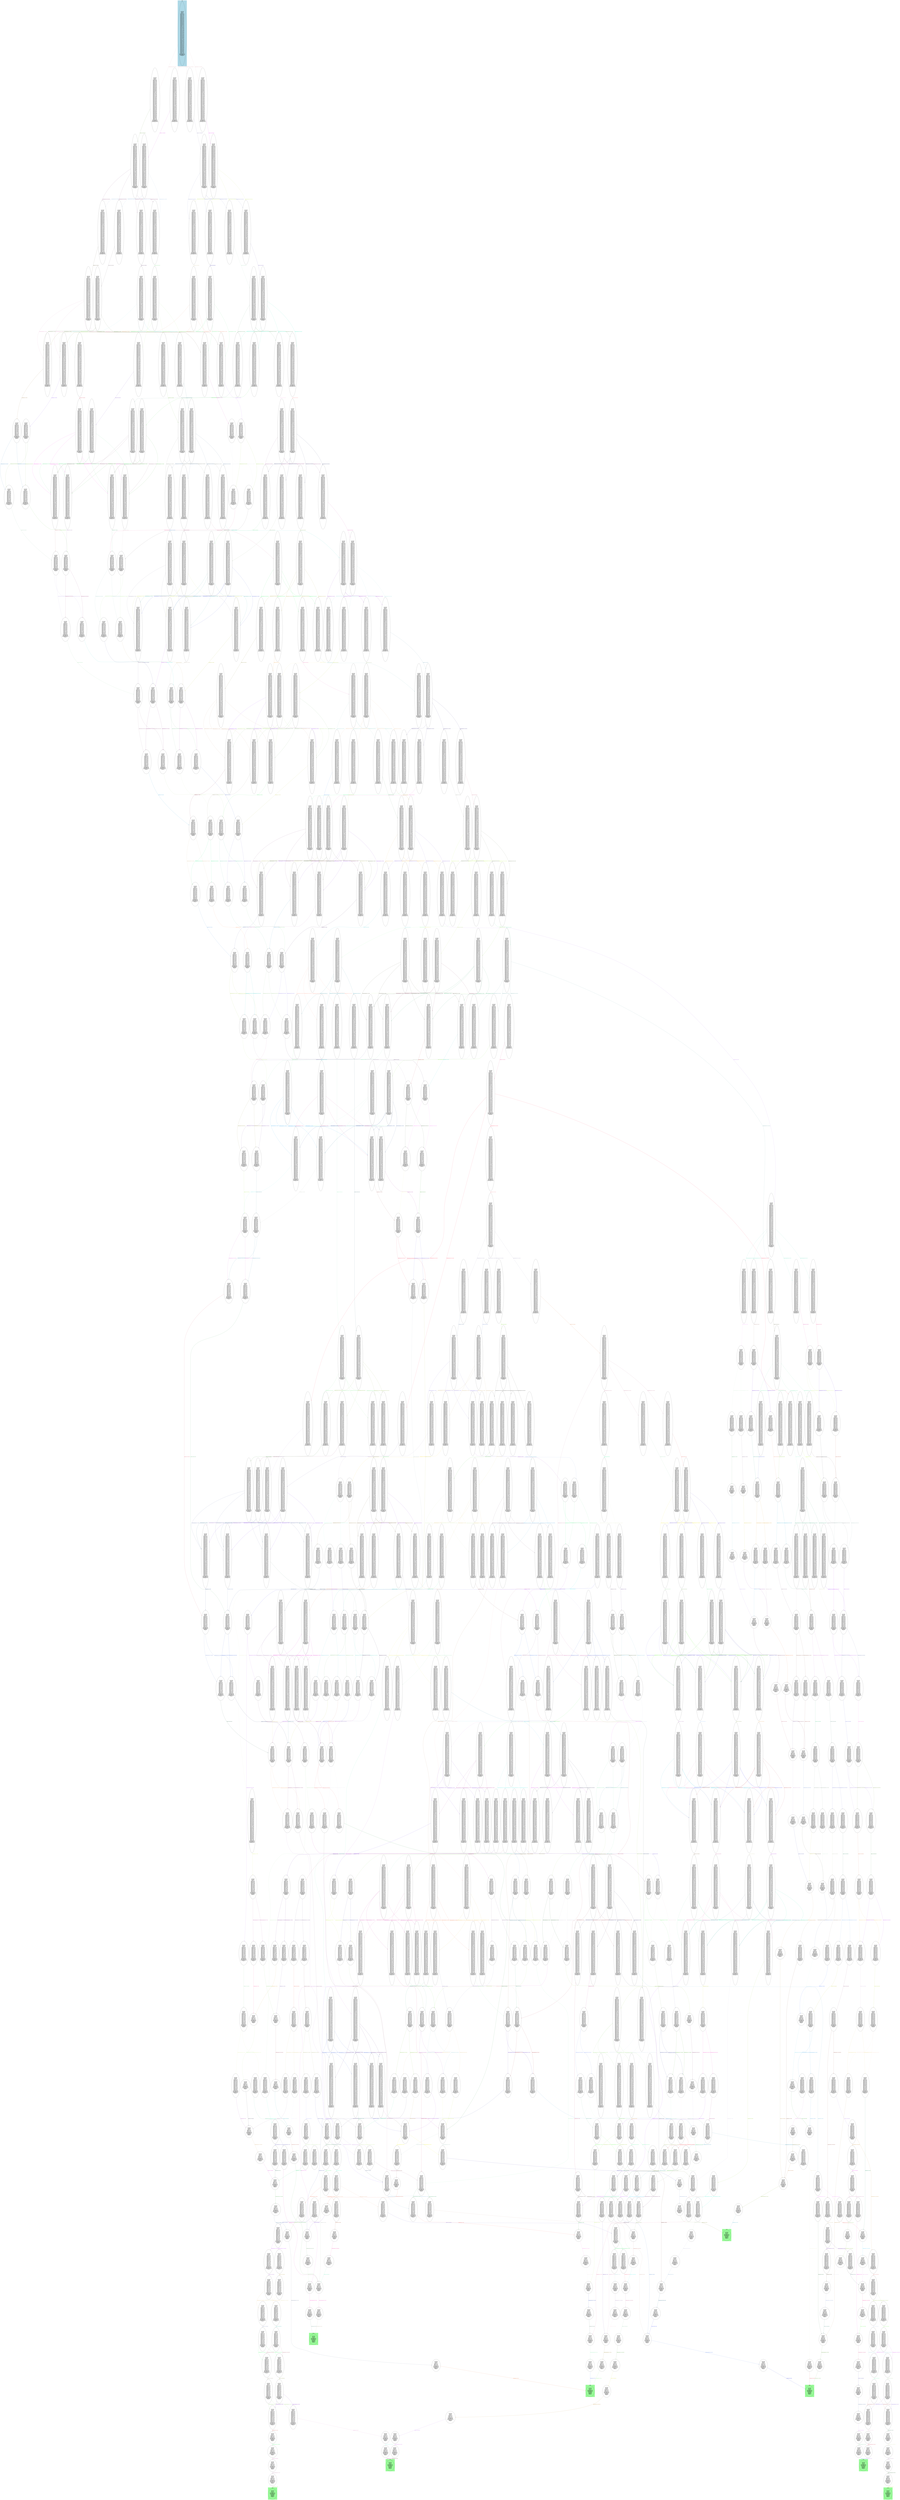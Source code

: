 digraph G {
0 [label="{ (at a0 c05),
(at a1 c04),
(at a2 c01),
(des w0),
(ind a0 w0 w2),
(ind a0 w0 w4),
(ind a0 w0 w6),
(ind a0 w1 w3),
(ind a0 w1 w5),
(ind a0 w1 w7),
(ind a0 w2 w0),
(ind a0 w2 w4),
(ind a0 w2 w6),
(ind a0 w3 w1),
(ind a0 w3 w5),
(ind a0 w3 w7),
(ind a0 w4 w0),
(ind a0 w4 w2),
(ind a0 w4 w6),
(ind a0 w5 w1),
(ind a0 w5 w3),
(ind a0 w5 w7),
(ind a0 w6 w0),
(ind a0 w6 w2),
(ind a0 w6 w4),
(ind a0 w7 w1),
(ind a0 w7 w3),
(ind a0 w7 w5),
(ind a1 w0 w1),
(ind a1 w0 w4),
(ind a1 w0 w5),
(ind a1 w1 w0),
(ind a1 w1 w4),
(ind a1 w1 w5),
(ind a1 w2 w3),
(ind a1 w2 w6),
(ind a1 w2 w7),
(ind a1 w3 w2),
(ind a1 w3 w6),
(ind a1 w3 w7),
(ind a1 w4 w0),
(ind a1 w4 w1),
(ind a1 w4 w5),
(ind a1 w5 w0),
(ind a1 w5 w1),
(ind a1 w5 w4),
(ind a1 w6 w2),
(ind a1 w6 w3),
(ind a1 w6 w7),
(ind a1 w7 w2),
(ind a1 w7 w3),
(ind a1 w7 w6),
(ind a2 w0 w1),
(ind a2 w0 w2),
(ind a2 w0 w3),
(ind a2 w1 w0),
(ind a2 w1 w2),
(ind a2 w1 w3),
(ind a2 w2 w0),
(ind a2 w2 w1),
(ind a2 w2 w3),
(ind a2 w3 w0),
(ind a2 w3 w1),
(ind a2 w3 w2),
(ind a2 w4 w5),
(ind a2 w4 w6),
(ind a2 w4 w7),
(ind a2 w5 w4),
(ind a2 w5 w6),
(ind a2 w5 w7),
(ind a2 w6 w4),
(ind a2 w6 w5),
(ind a2 w6 w7),
(ind a2 w7 w4),
(ind a2 w7 w5),
(ind a2 w7 w6),
(new-axiom@0 c01),
(new-axiom@0 c04),
(new-axiom@0 c05),
(next-choose),
 }"];
1 [label="{ (at a0 c05),
(at a1 c04),
(at a2 c01),
(des w4),
(ind a0 w0 w2),
(ind a0 w0 w4),
(ind a0 w0 w6),
(ind a0 w1 w3),
(ind a0 w1 w5),
(ind a0 w1 w7),
(ind a0 w2 w0),
(ind a0 w2 w4),
(ind a0 w2 w6),
(ind a0 w3 w1),
(ind a0 w3 w5),
(ind a0 w3 w7),
(ind a0 w4 w0),
(ind a0 w4 w2),
(ind a0 w4 w6),
(ind a0 w5 w1),
(ind a0 w5 w3),
(ind a0 w5 w7),
(ind a0 w6 w0),
(ind a0 w6 w2),
(ind a0 w6 w4),
(ind a0 w7 w1),
(ind a0 w7 w3),
(ind a0 w7 w5),
(ind a1 w0 w1),
(ind a1 w0 w4),
(ind a1 w0 w5),
(ind a1 w1 w0),
(ind a1 w1 w4),
(ind a1 w1 w5),
(ind a1 w2 w3),
(ind a1 w2 w6),
(ind a1 w2 w7),
(ind a1 w3 w2),
(ind a1 w3 w6),
(ind a1 w3 w7),
(ind a1 w4 w0),
(ind a1 w4 w1),
(ind a1 w4 w5),
(ind a1 w5 w0),
(ind a1 w5 w1),
(ind a1 w5 w4),
(ind a1 w6 w2),
(ind a1 w6 w3),
(ind a1 w6 w7),
(ind a1 w7 w2),
(ind a1 w7 w3),
(ind a1 w7 w6),
(ind a2 w0 w1),
(ind a2 w0 w2),
(ind a2 w0 w3),
(ind a2 w1 w0),
(ind a2 w1 w2),
(ind a2 w1 w3),
(ind a2 w2 w0),
(ind a2 w2 w1),
(ind a2 w2 w3),
(ind a2 w3 w0),
(ind a2 w3 w1),
(ind a2 w3 w2),
(ind a2 w4 w5),
(ind a2 w4 w6),
(ind a2 w4 w7),
(ind a2 w5 w4),
(ind a2 w5 w6),
(ind a2 w5 w7),
(ind a2 w6 w4),
(ind a2 w6 w5),
(ind a2 w6 w7),
(ind a2 w7 w4),
(ind a2 w7 w5),
(ind a2 w7 w6),
(new-axiom@0 c01),
(new-axiom@0 c04),
(new-axiom@0 c05),
(next-move a1 c04 x04),
 }"];
2 [label="{ (at a0 c05),
(at a1 c04),
(at a2 c01),
(des w0),
(ind a0 w0 w2),
(ind a0 w0 w4),
(ind a0 w0 w6),
(ind a0 w1 w3),
(ind a0 w1 w5),
(ind a0 w1 w7),
(ind a0 w2 w0),
(ind a0 w2 w4),
(ind a0 w2 w6),
(ind a0 w3 w1),
(ind a0 w3 w5),
(ind a0 w3 w7),
(ind a0 w4 w0),
(ind a0 w4 w2),
(ind a0 w4 w6),
(ind a0 w5 w1),
(ind a0 w5 w3),
(ind a0 w5 w7),
(ind a0 w6 w0),
(ind a0 w6 w2),
(ind a0 w6 w4),
(ind a0 w7 w1),
(ind a0 w7 w3),
(ind a0 w7 w5),
(ind a1 w0 w1),
(ind a1 w0 w4),
(ind a1 w0 w5),
(ind a1 w1 w0),
(ind a1 w1 w4),
(ind a1 w1 w5),
(ind a1 w2 w3),
(ind a1 w2 w6),
(ind a1 w2 w7),
(ind a1 w3 w2),
(ind a1 w3 w6),
(ind a1 w3 w7),
(ind a1 w4 w0),
(ind a1 w4 w1),
(ind a1 w4 w5),
(ind a1 w5 w0),
(ind a1 w5 w1),
(ind a1 w5 w4),
(ind a1 w6 w2),
(ind a1 w6 w3),
(ind a1 w6 w7),
(ind a1 w7 w2),
(ind a1 w7 w3),
(ind a1 w7 w6),
(ind a2 w0 w1),
(ind a2 w0 w2),
(ind a2 w0 w3),
(ind a2 w1 w0),
(ind a2 w1 w2),
(ind a2 w1 w3),
(ind a2 w2 w0),
(ind a2 w2 w1),
(ind a2 w2 w3),
(ind a2 w3 w0),
(ind a2 w3 w1),
(ind a2 w3 w2),
(ind a2 w4 w5),
(ind a2 w4 w6),
(ind a2 w4 w7),
(ind a2 w5 w4),
(ind a2 w5 w6),
(ind a2 w5 w7),
(ind a2 w6 w4),
(ind a2 w6 w5),
(ind a2 w6 w7),
(ind a2 w7 w4),
(ind a2 w7 w5),
(ind a2 w7 w6),
(new-axiom@0 c01),
(new-axiom@0 c04),
(new-axiom@0 c05),
(next-move a1 c04 x04),
 }"];
3 [label="{ (at a0 c05),
(at a1 c04),
(at a2 c01),
(des w5),
(ind a0 w0 w2),
(ind a0 w0 w4),
(ind a0 w0 w6),
(ind a0 w1 w3),
(ind a0 w1 w5),
(ind a0 w1 w7),
(ind a0 w2 w0),
(ind a0 w2 w4),
(ind a0 w2 w6),
(ind a0 w3 w1),
(ind a0 w3 w5),
(ind a0 w3 w7),
(ind a0 w4 w0),
(ind a0 w4 w2),
(ind a0 w4 w6),
(ind a0 w5 w1),
(ind a0 w5 w3),
(ind a0 w5 w7),
(ind a0 w6 w0),
(ind a0 w6 w2),
(ind a0 w6 w4),
(ind a0 w7 w1),
(ind a0 w7 w3),
(ind a0 w7 w5),
(ind a1 w0 w1),
(ind a1 w0 w4),
(ind a1 w0 w5),
(ind a1 w1 w0),
(ind a1 w1 w4),
(ind a1 w1 w5),
(ind a1 w2 w3),
(ind a1 w2 w6),
(ind a1 w2 w7),
(ind a1 w3 w2),
(ind a1 w3 w6),
(ind a1 w3 w7),
(ind a1 w4 w0),
(ind a1 w4 w1),
(ind a1 w4 w5),
(ind a1 w5 w0),
(ind a1 w5 w1),
(ind a1 w5 w4),
(ind a1 w6 w2),
(ind a1 w6 w3),
(ind a1 w6 w7),
(ind a1 w7 w2),
(ind a1 w7 w3),
(ind a1 w7 w6),
(ind a2 w0 w1),
(ind a2 w0 w2),
(ind a2 w0 w3),
(ind a2 w1 w0),
(ind a2 w1 w2),
(ind a2 w1 w3),
(ind a2 w2 w0),
(ind a2 w2 w1),
(ind a2 w2 w3),
(ind a2 w3 w0),
(ind a2 w3 w1),
(ind a2 w3 w2),
(ind a2 w4 w5),
(ind a2 w4 w6),
(ind a2 w4 w7),
(ind a2 w5 w4),
(ind a2 w5 w6),
(ind a2 w5 w7),
(ind a2 w6 w4),
(ind a2 w6 w5),
(ind a2 w6 w7),
(ind a2 w7 w4),
(ind a2 w7 w5),
(ind a2 w7 w6),
(new-axiom@0 c01),
(new-axiom@0 c04),
(new-axiom@0 c05),
(next-move a1 c04 x04),
 }"];
4 [label="{ (at a0 c05),
(at a1 c04),
(at a2 c01),
(des w1),
(ind a0 w0 w2),
(ind a0 w0 w4),
(ind a0 w0 w6),
(ind a0 w1 w3),
(ind a0 w1 w5),
(ind a0 w1 w7),
(ind a0 w2 w0),
(ind a0 w2 w4),
(ind a0 w2 w6),
(ind a0 w3 w1),
(ind a0 w3 w5),
(ind a0 w3 w7),
(ind a0 w4 w0),
(ind a0 w4 w2),
(ind a0 w4 w6),
(ind a0 w5 w1),
(ind a0 w5 w3),
(ind a0 w5 w7),
(ind a0 w6 w0),
(ind a0 w6 w2),
(ind a0 w6 w4),
(ind a0 w7 w1),
(ind a0 w7 w3),
(ind a0 w7 w5),
(ind a1 w0 w1),
(ind a1 w0 w4),
(ind a1 w0 w5),
(ind a1 w1 w0),
(ind a1 w1 w4),
(ind a1 w1 w5),
(ind a1 w2 w3),
(ind a1 w2 w6),
(ind a1 w2 w7),
(ind a1 w3 w2),
(ind a1 w3 w6),
(ind a1 w3 w7),
(ind a1 w4 w0),
(ind a1 w4 w1),
(ind a1 w4 w5),
(ind a1 w5 w0),
(ind a1 w5 w1),
(ind a1 w5 w4),
(ind a1 w6 w2),
(ind a1 w6 w3),
(ind a1 w6 w7),
(ind a1 w7 w2),
(ind a1 w7 w3),
(ind a1 w7 w6),
(ind a2 w0 w1),
(ind a2 w0 w2),
(ind a2 w0 w3),
(ind a2 w1 w0),
(ind a2 w1 w2),
(ind a2 w1 w3),
(ind a2 w2 w0),
(ind a2 w2 w1),
(ind a2 w2 w3),
(ind a2 w3 w0),
(ind a2 w3 w1),
(ind a2 w3 w2),
(ind a2 w4 w5),
(ind a2 w4 w6),
(ind a2 w4 w7),
(ind a2 w5 w4),
(ind a2 w5 w6),
(ind a2 w5 w7),
(ind a2 w6 w4),
(ind a2 w6 w5),
(ind a2 w6 w7),
(ind a2 w7 w4),
(ind a2 w7 w5),
(ind a2 w7 w6),
(new-axiom@0 c01),
(new-axiom@0 c04),
(new-axiom@0 c05),
(next-move a1 c04 x04),
 }"];
5 [label="{ (at a0 c05),
(at a1 x04),
(at a2 c01),
(des w4),
(ind a0 w0 w2),
(ind a0 w0 w4),
(ind a0 w0 w6),
(ind a0 w1 w3),
(ind a0 w1 w5),
(ind a0 w1 w7),
(ind a0 w2 w0),
(ind a0 w2 w4),
(ind a0 w2 w6),
(ind a0 w3 w1),
(ind a0 w3 w5),
(ind a0 w3 w7),
(ind a0 w4 w0),
(ind a0 w4 w2),
(ind a0 w4 w6),
(ind a0 w5 w1),
(ind a0 w5 w3),
(ind a0 w5 w7),
(ind a0 w6 w0),
(ind a0 w6 w2),
(ind a0 w6 w4),
(ind a0 w7 w1),
(ind a0 w7 w3),
(ind a0 w7 w5),
(ind a1 w0 w1),
(ind a1 w0 w4),
(ind a1 w0 w5),
(ind a1 w1 w0),
(ind a1 w1 w4),
(ind a1 w1 w5),
(ind a1 w2 w3),
(ind a1 w2 w6),
(ind a1 w2 w7),
(ind a1 w3 w2),
(ind a1 w3 w6),
(ind a1 w3 w7),
(ind a1 w4 w0),
(ind a1 w4 w1),
(ind a1 w4 w5),
(ind a1 w5 w0),
(ind a1 w5 w1),
(ind a1 w5 w4),
(ind a1 w6 w2),
(ind a1 w6 w3),
(ind a1 w6 w7),
(ind a1 w7 w2),
(ind a1 w7 w3),
(ind a1 w7 w6),
(ind a2 w0 w1),
(ind a2 w0 w2),
(ind a2 w0 w3),
(ind a2 w1 w0),
(ind a2 w1 w2),
(ind a2 w1 w3),
(ind a2 w2 w0),
(ind a2 w2 w1),
(ind a2 w2 w3),
(ind a2 w3 w0),
(ind a2 w3 w1),
(ind a2 w3 w2),
(ind a2 w4 w5),
(ind a2 w4 w6),
(ind a2 w4 w7),
(ind a2 w5 w4),
(ind a2 w5 w6),
(ind a2 w5 w7),
(ind a2 w6 w4),
(ind a2 w6 w5),
(ind a2 w6 w7),
(ind a2 w7 w4),
(ind a2 w7 w5),
(ind a2 w7 w6),
(new-axiom@0 c01),
(new-axiom@0 c05),
(new-axiom@0 x04),
(next-choose),
 }"];
6 [label="{ (at a0 c05),
(at a1 x04),
(at a2 c01),
(des w0),
(ind a0 w0 w2),
(ind a0 w0 w4),
(ind a0 w0 w6),
(ind a0 w1 w3),
(ind a0 w1 w5),
(ind a0 w1 w7),
(ind a0 w2 w0),
(ind a0 w2 w4),
(ind a0 w2 w6),
(ind a0 w3 w1),
(ind a0 w3 w5),
(ind a0 w3 w7),
(ind a0 w4 w0),
(ind a0 w4 w2),
(ind a0 w4 w6),
(ind a0 w5 w1),
(ind a0 w5 w3),
(ind a0 w5 w7),
(ind a0 w6 w0),
(ind a0 w6 w2),
(ind a0 w6 w4),
(ind a0 w7 w1),
(ind a0 w7 w3),
(ind a0 w7 w5),
(ind a1 w0 w1),
(ind a1 w0 w4),
(ind a1 w0 w5),
(ind a1 w1 w0),
(ind a1 w1 w4),
(ind a1 w1 w5),
(ind a1 w2 w3),
(ind a1 w2 w6),
(ind a1 w2 w7),
(ind a1 w3 w2),
(ind a1 w3 w6),
(ind a1 w3 w7),
(ind a1 w4 w0),
(ind a1 w4 w1),
(ind a1 w4 w5),
(ind a1 w5 w0),
(ind a1 w5 w1),
(ind a1 w5 w4),
(ind a1 w6 w2),
(ind a1 w6 w3),
(ind a1 w6 w7),
(ind a1 w7 w2),
(ind a1 w7 w3),
(ind a1 w7 w6),
(ind a2 w0 w1),
(ind a2 w0 w2),
(ind a2 w0 w3),
(ind a2 w1 w0),
(ind a2 w1 w2),
(ind a2 w1 w3),
(ind a2 w2 w0),
(ind a2 w2 w1),
(ind a2 w2 w3),
(ind a2 w3 w0),
(ind a2 w3 w1),
(ind a2 w3 w2),
(ind a2 w4 w5),
(ind a2 w4 w6),
(ind a2 w4 w7),
(ind a2 w5 w4),
(ind a2 w5 w6),
(ind a2 w5 w7),
(ind a2 w6 w4),
(ind a2 w6 w5),
(ind a2 w6 w7),
(ind a2 w7 w4),
(ind a2 w7 w5),
(ind a2 w7 w6),
(new-axiom@0 c01),
(new-axiom@0 c05),
(new-axiom@0 x04),
(next-choose),
 }"];
7 [label="{ (at a0 c05),
(at a1 x04),
(at a2 c01),
(des w5),
(ind a0 w0 w2),
(ind a0 w0 w4),
(ind a0 w0 w6),
(ind a0 w1 w3),
(ind a0 w1 w5),
(ind a0 w1 w7),
(ind a0 w2 w0),
(ind a0 w2 w4),
(ind a0 w2 w6),
(ind a0 w3 w1),
(ind a0 w3 w5),
(ind a0 w3 w7),
(ind a0 w4 w0),
(ind a0 w4 w2),
(ind a0 w4 w6),
(ind a0 w5 w1),
(ind a0 w5 w3),
(ind a0 w5 w7),
(ind a0 w6 w0),
(ind a0 w6 w2),
(ind a0 w6 w4),
(ind a0 w7 w1),
(ind a0 w7 w3),
(ind a0 w7 w5),
(ind a1 w0 w1),
(ind a1 w0 w4),
(ind a1 w0 w5),
(ind a1 w1 w0),
(ind a1 w1 w4),
(ind a1 w1 w5),
(ind a1 w2 w3),
(ind a1 w2 w6),
(ind a1 w2 w7),
(ind a1 w3 w2),
(ind a1 w3 w6),
(ind a1 w3 w7),
(ind a1 w4 w0),
(ind a1 w4 w1),
(ind a1 w4 w5),
(ind a1 w5 w0),
(ind a1 w5 w1),
(ind a1 w5 w4),
(ind a1 w6 w2),
(ind a1 w6 w3),
(ind a1 w6 w7),
(ind a1 w7 w2),
(ind a1 w7 w3),
(ind a1 w7 w6),
(ind a2 w0 w1),
(ind a2 w0 w2),
(ind a2 w0 w3),
(ind a2 w1 w0),
(ind a2 w1 w2),
(ind a2 w1 w3),
(ind a2 w2 w0),
(ind a2 w2 w1),
(ind a2 w2 w3),
(ind a2 w3 w0),
(ind a2 w3 w1),
(ind a2 w3 w2),
(ind a2 w4 w5),
(ind a2 w4 w6),
(ind a2 w4 w7),
(ind a2 w5 w4),
(ind a2 w5 w6),
(ind a2 w5 w7),
(ind a2 w6 w4),
(ind a2 w6 w5),
(ind a2 w6 w7),
(ind a2 w7 w4),
(ind a2 w7 w5),
(ind a2 w7 w6),
(new-axiom@0 c01),
(new-axiom@0 c05),
(new-axiom@0 x04),
(next-choose),
 }"];
8 [label="{ (at a0 c05),
(at a1 x04),
(at a2 c01),
(des w1),
(ind a0 w0 w2),
(ind a0 w0 w4),
(ind a0 w0 w6),
(ind a0 w1 w3),
(ind a0 w1 w5),
(ind a0 w1 w7),
(ind a0 w2 w0),
(ind a0 w2 w4),
(ind a0 w2 w6),
(ind a0 w3 w1),
(ind a0 w3 w5),
(ind a0 w3 w7),
(ind a0 w4 w0),
(ind a0 w4 w2),
(ind a0 w4 w6),
(ind a0 w5 w1),
(ind a0 w5 w3),
(ind a0 w5 w7),
(ind a0 w6 w0),
(ind a0 w6 w2),
(ind a0 w6 w4),
(ind a0 w7 w1),
(ind a0 w7 w3),
(ind a0 w7 w5),
(ind a1 w0 w1),
(ind a1 w0 w4),
(ind a1 w0 w5),
(ind a1 w1 w0),
(ind a1 w1 w4),
(ind a1 w1 w5),
(ind a1 w2 w3),
(ind a1 w2 w6),
(ind a1 w2 w7),
(ind a1 w3 w2),
(ind a1 w3 w6),
(ind a1 w3 w7),
(ind a1 w4 w0),
(ind a1 w4 w1),
(ind a1 w4 w5),
(ind a1 w5 w0),
(ind a1 w5 w1),
(ind a1 w5 w4),
(ind a1 w6 w2),
(ind a1 w6 w3),
(ind a1 w6 w7),
(ind a1 w7 w2),
(ind a1 w7 w3),
(ind a1 w7 w6),
(ind a2 w0 w1),
(ind a2 w0 w2),
(ind a2 w0 w3),
(ind a2 w1 w0),
(ind a2 w1 w2),
(ind a2 w1 w3),
(ind a2 w2 w0),
(ind a2 w2 w1),
(ind a2 w2 w3),
(ind a2 w3 w0),
(ind a2 w3 w1),
(ind a2 w3 w2),
(ind a2 w4 w5),
(ind a2 w4 w6),
(ind a2 w4 w7),
(ind a2 w5 w4),
(ind a2 w5 w6),
(ind a2 w5 w7),
(ind a2 w6 w4),
(ind a2 w6 w5),
(ind a2 w6 w7),
(ind a2 w7 w4),
(ind a2 w7 w5),
(ind a2 w7 w6),
(new-axiom@0 c01),
(new-axiom@0 c05),
(new-axiom@0 x04),
(next-choose),
 }"];
9 [label="{ (at a0 c05),
(at a1 x04),
(at a2 c01),
(des w0),
(ind a0 w0 w2),
(ind a0 w0 w4),
(ind a0 w0 w6),
(ind a0 w1 w3),
(ind a0 w1 w5),
(ind a0 w1 w7),
(ind a0 w2 w0),
(ind a0 w2 w4),
(ind a0 w2 w6),
(ind a0 w3 w1),
(ind a0 w3 w5),
(ind a0 w3 w7),
(ind a0 w4 w0),
(ind a0 w4 w2),
(ind a0 w4 w6),
(ind a0 w5 w1),
(ind a0 w5 w3),
(ind a0 w5 w7),
(ind a0 w6 w0),
(ind a0 w6 w2),
(ind a0 w6 w4),
(ind a0 w7 w1),
(ind a0 w7 w3),
(ind a0 w7 w5),
(ind a1 w0 w1),
(ind a1 w0 w4),
(ind a1 w0 w5),
(ind a1 w1 w0),
(ind a1 w1 w4),
(ind a1 w1 w5),
(ind a1 w2 w3),
(ind a1 w2 w6),
(ind a1 w2 w7),
(ind a1 w3 w2),
(ind a1 w3 w6),
(ind a1 w3 w7),
(ind a1 w4 w0),
(ind a1 w4 w1),
(ind a1 w4 w5),
(ind a1 w5 w0),
(ind a1 w5 w1),
(ind a1 w5 w4),
(ind a1 w6 w2),
(ind a1 w6 w3),
(ind a1 w6 w7),
(ind a1 w7 w2),
(ind a1 w7 w3),
(ind a1 w7 w6),
(ind a2 w0 w1),
(ind a2 w0 w2),
(ind a2 w0 w3),
(ind a2 w1 w0),
(ind a2 w1 w2),
(ind a2 w1 w3),
(ind a2 w2 w0),
(ind a2 w2 w1),
(ind a2 w2 w3),
(ind a2 w3 w0),
(ind a2 w3 w1),
(ind a2 w3 w2),
(ind a2 w4 w5),
(ind a2 w4 w6),
(ind a2 w4 w7),
(ind a2 w5 w4),
(ind a2 w5 w6),
(ind a2 w5 w7),
(ind a2 w6 w4),
(ind a2 w6 w5),
(ind a2 w6 w7),
(ind a2 w7 w4),
(ind a2 w7 w5),
(ind a2 w7 w6),
(new-axiom@0 c01),
(new-axiom@0 c05),
(new-axiom@0 x04),
(next-move a0 c05 c04),
 }"];
10 [label="{ (at a0 c05),
(at a1 x04),
(at a2 c01),
(des w6),
(ind a0 w0 w2),
(ind a0 w0 w4),
(ind a0 w0 w6),
(ind a0 w1 w3),
(ind a0 w1 w5),
(ind a0 w1 w7),
(ind a0 w2 w0),
(ind a0 w2 w4),
(ind a0 w2 w6),
(ind a0 w3 w1),
(ind a0 w3 w5),
(ind a0 w3 w7),
(ind a0 w4 w0),
(ind a0 w4 w2),
(ind a0 w4 w6),
(ind a0 w5 w1),
(ind a0 w5 w3),
(ind a0 w5 w7),
(ind a0 w6 w0),
(ind a0 w6 w2),
(ind a0 w6 w4),
(ind a0 w7 w1),
(ind a0 w7 w3),
(ind a0 w7 w5),
(ind a1 w0 w1),
(ind a1 w0 w4),
(ind a1 w0 w5),
(ind a1 w1 w0),
(ind a1 w1 w4),
(ind a1 w1 w5),
(ind a1 w2 w3),
(ind a1 w2 w6),
(ind a1 w2 w7),
(ind a1 w3 w2),
(ind a1 w3 w6),
(ind a1 w3 w7),
(ind a1 w4 w0),
(ind a1 w4 w1),
(ind a1 w4 w5),
(ind a1 w5 w0),
(ind a1 w5 w1),
(ind a1 w5 w4),
(ind a1 w6 w2),
(ind a1 w6 w3),
(ind a1 w6 w7),
(ind a1 w7 w2),
(ind a1 w7 w3),
(ind a1 w7 w6),
(ind a2 w0 w1),
(ind a2 w0 w2),
(ind a2 w0 w3),
(ind a2 w1 w0),
(ind a2 w1 w2),
(ind a2 w1 w3),
(ind a2 w2 w0),
(ind a2 w2 w1),
(ind a2 w2 w3),
(ind a2 w3 w0),
(ind a2 w3 w1),
(ind a2 w3 w2),
(ind a2 w4 w5),
(ind a2 w4 w6),
(ind a2 w4 w7),
(ind a2 w5 w4),
(ind a2 w5 w6),
(ind a2 w5 w7),
(ind a2 w6 w4),
(ind a2 w6 w5),
(ind a2 w6 w7),
(ind a2 w7 w4),
(ind a2 w7 w5),
(ind a2 w7 w6),
(new-axiom@0 c01),
(new-axiom@0 c05),
(new-axiom@0 x04),
(next-move a0 c05 c04),
 }"];
11 [label="{ (at a0 c05),
(at a1 x04),
(at a2 c01),
(des w2),
(ind a0 w0 w2),
(ind a0 w0 w4),
(ind a0 w0 w6),
(ind a0 w1 w3),
(ind a0 w1 w5),
(ind a0 w1 w7),
(ind a0 w2 w0),
(ind a0 w2 w4),
(ind a0 w2 w6),
(ind a0 w3 w1),
(ind a0 w3 w5),
(ind a0 w3 w7),
(ind a0 w4 w0),
(ind a0 w4 w2),
(ind a0 w4 w6),
(ind a0 w5 w1),
(ind a0 w5 w3),
(ind a0 w5 w7),
(ind a0 w6 w0),
(ind a0 w6 w2),
(ind a0 w6 w4),
(ind a0 w7 w1),
(ind a0 w7 w3),
(ind a0 w7 w5),
(ind a1 w0 w1),
(ind a1 w0 w4),
(ind a1 w0 w5),
(ind a1 w1 w0),
(ind a1 w1 w4),
(ind a1 w1 w5),
(ind a1 w2 w3),
(ind a1 w2 w6),
(ind a1 w2 w7),
(ind a1 w3 w2),
(ind a1 w3 w6),
(ind a1 w3 w7),
(ind a1 w4 w0),
(ind a1 w4 w1),
(ind a1 w4 w5),
(ind a1 w5 w0),
(ind a1 w5 w1),
(ind a1 w5 w4),
(ind a1 w6 w2),
(ind a1 w6 w3),
(ind a1 w6 w7),
(ind a1 w7 w2),
(ind a1 w7 w3),
(ind a1 w7 w6),
(ind a2 w0 w1),
(ind a2 w0 w2),
(ind a2 w0 w3),
(ind a2 w1 w0),
(ind a2 w1 w2),
(ind a2 w1 w3),
(ind a2 w2 w0),
(ind a2 w2 w1),
(ind a2 w2 w3),
(ind a2 w3 w0),
(ind a2 w3 w1),
(ind a2 w3 w2),
(ind a2 w4 w5),
(ind a2 w4 w6),
(ind a2 w4 w7),
(ind a2 w5 w4),
(ind a2 w5 w6),
(ind a2 w5 w7),
(ind a2 w6 w4),
(ind a2 w6 w5),
(ind a2 w6 w7),
(ind a2 w7 w4),
(ind a2 w7 w5),
(ind a2 w7 w6),
(new-axiom@0 c01),
(new-axiom@0 c05),
(new-axiom@0 x04),
(next-move a0 c05 c04),
 }"];
12 [label="{ (at a0 c05),
(at a1 x04),
(at a2 c01),
(des w4),
(ind a0 w0 w2),
(ind a0 w0 w4),
(ind a0 w0 w6),
(ind a0 w1 w3),
(ind a0 w1 w5),
(ind a0 w1 w7),
(ind a0 w2 w0),
(ind a0 w2 w4),
(ind a0 w2 w6),
(ind a0 w3 w1),
(ind a0 w3 w5),
(ind a0 w3 w7),
(ind a0 w4 w0),
(ind a0 w4 w2),
(ind a0 w4 w6),
(ind a0 w5 w1),
(ind a0 w5 w3),
(ind a0 w5 w7),
(ind a0 w6 w0),
(ind a0 w6 w2),
(ind a0 w6 w4),
(ind a0 w7 w1),
(ind a0 w7 w3),
(ind a0 w7 w5),
(ind a1 w0 w1),
(ind a1 w0 w4),
(ind a1 w0 w5),
(ind a1 w1 w0),
(ind a1 w1 w4),
(ind a1 w1 w5),
(ind a1 w2 w3),
(ind a1 w2 w6),
(ind a1 w2 w7),
(ind a1 w3 w2),
(ind a1 w3 w6),
(ind a1 w3 w7),
(ind a1 w4 w0),
(ind a1 w4 w1),
(ind a1 w4 w5),
(ind a1 w5 w0),
(ind a1 w5 w1),
(ind a1 w5 w4),
(ind a1 w6 w2),
(ind a1 w6 w3),
(ind a1 w6 w7),
(ind a1 w7 w2),
(ind a1 w7 w3),
(ind a1 w7 w6),
(ind a2 w0 w1),
(ind a2 w0 w2),
(ind a2 w0 w3),
(ind a2 w1 w0),
(ind a2 w1 w2),
(ind a2 w1 w3),
(ind a2 w2 w0),
(ind a2 w2 w1),
(ind a2 w2 w3),
(ind a2 w3 w0),
(ind a2 w3 w1),
(ind a2 w3 w2),
(ind a2 w4 w5),
(ind a2 w4 w6),
(ind a2 w4 w7),
(ind a2 w5 w4),
(ind a2 w5 w6),
(ind a2 w5 w7),
(ind a2 w6 w4),
(ind a2 w6 w5),
(ind a2 w6 w7),
(ind a2 w7 w4),
(ind a2 w7 w5),
(ind a2 w7 w6),
(new-axiom@0 c01),
(new-axiom@0 c05),
(new-axiom@0 x04),
(next-move a0 c05 c04),
 }"];
13 [label="{ (at a0 c05),
(at a1 x04),
(at a2 c01),
(des w1),
(ind a0 w0 w2),
(ind a0 w0 w4),
(ind a0 w0 w6),
(ind a0 w1 w3),
(ind a0 w1 w5),
(ind a0 w1 w7),
(ind a0 w2 w0),
(ind a0 w2 w4),
(ind a0 w2 w6),
(ind a0 w3 w1),
(ind a0 w3 w5),
(ind a0 w3 w7),
(ind a0 w4 w0),
(ind a0 w4 w2),
(ind a0 w4 w6),
(ind a0 w5 w1),
(ind a0 w5 w3),
(ind a0 w5 w7),
(ind a0 w6 w0),
(ind a0 w6 w2),
(ind a0 w6 w4),
(ind a0 w7 w1),
(ind a0 w7 w3),
(ind a0 w7 w5),
(ind a1 w0 w1),
(ind a1 w0 w4),
(ind a1 w0 w5),
(ind a1 w1 w0),
(ind a1 w1 w4),
(ind a1 w1 w5),
(ind a1 w2 w3),
(ind a1 w2 w6),
(ind a1 w2 w7),
(ind a1 w3 w2),
(ind a1 w3 w6),
(ind a1 w3 w7),
(ind a1 w4 w0),
(ind a1 w4 w1),
(ind a1 w4 w5),
(ind a1 w5 w0),
(ind a1 w5 w1),
(ind a1 w5 w4),
(ind a1 w6 w2),
(ind a1 w6 w3),
(ind a1 w6 w7),
(ind a1 w7 w2),
(ind a1 w7 w3),
(ind a1 w7 w6),
(ind a2 w0 w1),
(ind a2 w0 w2),
(ind a2 w0 w3),
(ind a2 w1 w0),
(ind a2 w1 w2),
(ind a2 w1 w3),
(ind a2 w2 w0),
(ind a2 w2 w1),
(ind a2 w2 w3),
(ind a2 w3 w0),
(ind a2 w3 w1),
(ind a2 w3 w2),
(ind a2 w4 w5),
(ind a2 w4 w6),
(ind a2 w4 w7),
(ind a2 w5 w4),
(ind a2 w5 w6),
(ind a2 w5 w7),
(ind a2 w6 w4),
(ind a2 w6 w5),
(ind a2 w6 w7),
(ind a2 w7 w4),
(ind a2 w7 w5),
(ind a2 w7 w6),
(new-axiom@0 c01),
(new-axiom@0 c05),
(new-axiom@0 x04),
(next-move a0 c05 c04),
 }"];
14 [label="{ (at a0 c05),
(at a1 x04),
(at a2 c01),
(des w7),
(ind a0 w0 w2),
(ind a0 w0 w4),
(ind a0 w0 w6),
(ind a0 w1 w3),
(ind a0 w1 w5),
(ind a0 w1 w7),
(ind a0 w2 w0),
(ind a0 w2 w4),
(ind a0 w2 w6),
(ind a0 w3 w1),
(ind a0 w3 w5),
(ind a0 w3 w7),
(ind a0 w4 w0),
(ind a0 w4 w2),
(ind a0 w4 w6),
(ind a0 w5 w1),
(ind a0 w5 w3),
(ind a0 w5 w7),
(ind a0 w6 w0),
(ind a0 w6 w2),
(ind a0 w6 w4),
(ind a0 w7 w1),
(ind a0 w7 w3),
(ind a0 w7 w5),
(ind a1 w0 w1),
(ind a1 w0 w4),
(ind a1 w0 w5),
(ind a1 w1 w0),
(ind a1 w1 w4),
(ind a1 w1 w5),
(ind a1 w2 w3),
(ind a1 w2 w6),
(ind a1 w2 w7),
(ind a1 w3 w2),
(ind a1 w3 w6),
(ind a1 w3 w7),
(ind a1 w4 w0),
(ind a1 w4 w1),
(ind a1 w4 w5),
(ind a1 w5 w0),
(ind a1 w5 w1),
(ind a1 w5 w4),
(ind a1 w6 w2),
(ind a1 w6 w3),
(ind a1 w6 w7),
(ind a1 w7 w2),
(ind a1 w7 w3),
(ind a1 w7 w6),
(ind a2 w0 w1),
(ind a2 w0 w2),
(ind a2 w0 w3),
(ind a2 w1 w0),
(ind a2 w1 w2),
(ind a2 w1 w3),
(ind a2 w2 w0),
(ind a2 w2 w1),
(ind a2 w2 w3),
(ind a2 w3 w0),
(ind a2 w3 w1),
(ind a2 w3 w2),
(ind a2 w4 w5),
(ind a2 w4 w6),
(ind a2 w4 w7),
(ind a2 w5 w4),
(ind a2 w5 w6),
(ind a2 w5 w7),
(ind a2 w6 w4),
(ind a2 w6 w5),
(ind a2 w6 w7),
(ind a2 w7 w4),
(ind a2 w7 w5),
(ind a2 w7 w6),
(new-axiom@0 c01),
(new-axiom@0 c05),
(new-axiom@0 x04),
(next-move a0 c05 c04),
 }"];
15 [label="{ (at a0 c05),
(at a1 x04),
(at a2 c01),
(des w5),
(ind a0 w0 w2),
(ind a0 w0 w4),
(ind a0 w0 w6),
(ind a0 w1 w3),
(ind a0 w1 w5),
(ind a0 w1 w7),
(ind a0 w2 w0),
(ind a0 w2 w4),
(ind a0 w2 w6),
(ind a0 w3 w1),
(ind a0 w3 w5),
(ind a0 w3 w7),
(ind a0 w4 w0),
(ind a0 w4 w2),
(ind a0 w4 w6),
(ind a0 w5 w1),
(ind a0 w5 w3),
(ind a0 w5 w7),
(ind a0 w6 w0),
(ind a0 w6 w2),
(ind a0 w6 w4),
(ind a0 w7 w1),
(ind a0 w7 w3),
(ind a0 w7 w5),
(ind a1 w0 w1),
(ind a1 w0 w4),
(ind a1 w0 w5),
(ind a1 w1 w0),
(ind a1 w1 w4),
(ind a1 w1 w5),
(ind a1 w2 w3),
(ind a1 w2 w6),
(ind a1 w2 w7),
(ind a1 w3 w2),
(ind a1 w3 w6),
(ind a1 w3 w7),
(ind a1 w4 w0),
(ind a1 w4 w1),
(ind a1 w4 w5),
(ind a1 w5 w0),
(ind a1 w5 w1),
(ind a1 w5 w4),
(ind a1 w6 w2),
(ind a1 w6 w3),
(ind a1 w6 w7),
(ind a1 w7 w2),
(ind a1 w7 w3),
(ind a1 w7 w6),
(ind a2 w0 w1),
(ind a2 w0 w2),
(ind a2 w0 w3),
(ind a2 w1 w0),
(ind a2 w1 w2),
(ind a2 w1 w3),
(ind a2 w2 w0),
(ind a2 w2 w1),
(ind a2 w2 w3),
(ind a2 w3 w0),
(ind a2 w3 w1),
(ind a2 w3 w2),
(ind a2 w4 w5),
(ind a2 w4 w6),
(ind a2 w4 w7),
(ind a2 w5 w4),
(ind a2 w5 w6),
(ind a2 w5 w7),
(ind a2 w6 w4),
(ind a2 w6 w5),
(ind a2 w6 w7),
(ind a2 w7 w4),
(ind a2 w7 w5),
(ind a2 w7 w6),
(new-axiom@0 c01),
(new-axiom@0 c05),
(new-axiom@0 x04),
(next-move a0 c05 c04),
 }"];
16 [label="{ (at a0 c05),
(at a1 x04),
(at a2 c01),
(des w3),
(ind a0 w0 w2),
(ind a0 w0 w4),
(ind a0 w0 w6),
(ind a0 w1 w3),
(ind a0 w1 w5),
(ind a0 w1 w7),
(ind a0 w2 w0),
(ind a0 w2 w4),
(ind a0 w2 w6),
(ind a0 w3 w1),
(ind a0 w3 w5),
(ind a0 w3 w7),
(ind a0 w4 w0),
(ind a0 w4 w2),
(ind a0 w4 w6),
(ind a0 w5 w1),
(ind a0 w5 w3),
(ind a0 w5 w7),
(ind a0 w6 w0),
(ind a0 w6 w2),
(ind a0 w6 w4),
(ind a0 w7 w1),
(ind a0 w7 w3),
(ind a0 w7 w5),
(ind a1 w0 w1),
(ind a1 w0 w4),
(ind a1 w0 w5),
(ind a1 w1 w0),
(ind a1 w1 w4),
(ind a1 w1 w5),
(ind a1 w2 w3),
(ind a1 w2 w6),
(ind a1 w2 w7),
(ind a1 w3 w2),
(ind a1 w3 w6),
(ind a1 w3 w7),
(ind a1 w4 w0),
(ind a1 w4 w1),
(ind a1 w4 w5),
(ind a1 w5 w0),
(ind a1 w5 w1),
(ind a1 w5 w4),
(ind a1 w6 w2),
(ind a1 w6 w3),
(ind a1 w6 w7),
(ind a1 w7 w2),
(ind a1 w7 w3),
(ind a1 w7 w6),
(ind a2 w0 w1),
(ind a2 w0 w2),
(ind a2 w0 w3),
(ind a2 w1 w0),
(ind a2 w1 w2),
(ind a2 w1 w3),
(ind a2 w2 w0),
(ind a2 w2 w1),
(ind a2 w2 w3),
(ind a2 w3 w0),
(ind a2 w3 w1),
(ind a2 w3 w2),
(ind a2 w4 w5),
(ind a2 w4 w6),
(ind a2 w4 w7),
(ind a2 w5 w4),
(ind a2 w5 w6),
(ind a2 w5 w7),
(ind a2 w6 w4),
(ind a2 w6 w5),
(ind a2 w6 w7),
(ind a2 w7 w4),
(ind a2 w7 w5),
(ind a2 w7 w6),
(new-axiom@0 c01),
(new-axiom@0 c05),
(new-axiom@0 x04),
(next-move a0 c05 c04),
 }"];
17 [label="{ (at a0 c04),
(at a1 x04),
(at a2 c01),
(des w0),
(ind a0 w0 w2),
(ind a0 w0 w4),
(ind a0 w0 w6),
(ind a0 w1 w3),
(ind a0 w1 w5),
(ind a0 w1 w7),
(ind a0 w2 w0),
(ind a0 w2 w4),
(ind a0 w2 w6),
(ind a0 w3 w1),
(ind a0 w3 w5),
(ind a0 w3 w7),
(ind a0 w4 w0),
(ind a0 w4 w2),
(ind a0 w4 w6),
(ind a0 w5 w1),
(ind a0 w5 w3),
(ind a0 w5 w7),
(ind a0 w6 w0),
(ind a0 w6 w2),
(ind a0 w6 w4),
(ind a0 w7 w1),
(ind a0 w7 w3),
(ind a0 w7 w5),
(ind a1 w0 w1),
(ind a1 w0 w4),
(ind a1 w0 w5),
(ind a1 w1 w0),
(ind a1 w1 w4),
(ind a1 w1 w5),
(ind a1 w2 w3),
(ind a1 w2 w6),
(ind a1 w2 w7),
(ind a1 w3 w2),
(ind a1 w3 w6),
(ind a1 w3 w7),
(ind a1 w4 w0),
(ind a1 w4 w1),
(ind a1 w4 w5),
(ind a1 w5 w0),
(ind a1 w5 w1),
(ind a1 w5 w4),
(ind a1 w6 w2),
(ind a1 w6 w3),
(ind a1 w6 w7),
(ind a1 w7 w2),
(ind a1 w7 w3),
(ind a1 w7 w6),
(ind a2 w0 w1),
(ind a2 w0 w2),
(ind a2 w0 w3),
(ind a2 w1 w0),
(ind a2 w1 w2),
(ind a2 w1 w3),
(ind a2 w2 w0),
(ind a2 w2 w1),
(ind a2 w2 w3),
(ind a2 w3 w0),
(ind a2 w3 w1),
(ind a2 w3 w2),
(ind a2 w4 w5),
(ind a2 w4 w6),
(ind a2 w4 w7),
(ind a2 w5 w4),
(ind a2 w5 w6),
(ind a2 w5 w7),
(ind a2 w6 w4),
(ind a2 w6 w5),
(ind a2 w6 w7),
(ind a2 w7 w4),
(ind a2 w7 w5),
(ind a2 w7 w6),
(new-axiom@0 c01),
(new-axiom@0 c04),
(new-axiom@0 x04),
(next-choose),
 }"];
18 [label="{ (at a0 c04),
(at a1 x04),
(at a2 c01),
(des w6),
(ind a0 w0 w2),
(ind a0 w0 w4),
(ind a0 w0 w6),
(ind a0 w1 w3),
(ind a0 w1 w5),
(ind a0 w1 w7),
(ind a0 w2 w0),
(ind a0 w2 w4),
(ind a0 w2 w6),
(ind a0 w3 w1),
(ind a0 w3 w5),
(ind a0 w3 w7),
(ind a0 w4 w0),
(ind a0 w4 w2),
(ind a0 w4 w6),
(ind a0 w5 w1),
(ind a0 w5 w3),
(ind a0 w5 w7),
(ind a0 w6 w0),
(ind a0 w6 w2),
(ind a0 w6 w4),
(ind a0 w7 w1),
(ind a0 w7 w3),
(ind a0 w7 w5),
(ind a1 w0 w1),
(ind a1 w0 w4),
(ind a1 w0 w5),
(ind a1 w1 w0),
(ind a1 w1 w4),
(ind a1 w1 w5),
(ind a1 w2 w3),
(ind a1 w2 w6),
(ind a1 w2 w7),
(ind a1 w3 w2),
(ind a1 w3 w6),
(ind a1 w3 w7),
(ind a1 w4 w0),
(ind a1 w4 w1),
(ind a1 w4 w5),
(ind a1 w5 w0),
(ind a1 w5 w1),
(ind a1 w5 w4),
(ind a1 w6 w2),
(ind a1 w6 w3),
(ind a1 w6 w7),
(ind a1 w7 w2),
(ind a1 w7 w3),
(ind a1 w7 w6),
(ind a2 w0 w1),
(ind a2 w0 w2),
(ind a2 w0 w3),
(ind a2 w1 w0),
(ind a2 w1 w2),
(ind a2 w1 w3),
(ind a2 w2 w0),
(ind a2 w2 w1),
(ind a2 w2 w3),
(ind a2 w3 w0),
(ind a2 w3 w1),
(ind a2 w3 w2),
(ind a2 w4 w5),
(ind a2 w4 w6),
(ind a2 w4 w7),
(ind a2 w5 w4),
(ind a2 w5 w6),
(ind a2 w5 w7),
(ind a2 w6 w4),
(ind a2 w6 w5),
(ind a2 w6 w7),
(ind a2 w7 w4),
(ind a2 w7 w5),
(ind a2 w7 w6),
(new-axiom@0 c01),
(new-axiom@0 c04),
(new-axiom@0 x04),
(next-choose),
 }"];
19 [label="{ (at a0 c04),
(at a1 x04),
(at a2 c01),
(des w2),
(ind a0 w0 w2),
(ind a0 w0 w4),
(ind a0 w0 w6),
(ind a0 w1 w3),
(ind a0 w1 w5),
(ind a0 w1 w7),
(ind a0 w2 w0),
(ind a0 w2 w4),
(ind a0 w2 w6),
(ind a0 w3 w1),
(ind a0 w3 w5),
(ind a0 w3 w7),
(ind a0 w4 w0),
(ind a0 w4 w2),
(ind a0 w4 w6),
(ind a0 w5 w1),
(ind a0 w5 w3),
(ind a0 w5 w7),
(ind a0 w6 w0),
(ind a0 w6 w2),
(ind a0 w6 w4),
(ind a0 w7 w1),
(ind a0 w7 w3),
(ind a0 w7 w5),
(ind a1 w0 w1),
(ind a1 w0 w4),
(ind a1 w0 w5),
(ind a1 w1 w0),
(ind a1 w1 w4),
(ind a1 w1 w5),
(ind a1 w2 w3),
(ind a1 w2 w6),
(ind a1 w2 w7),
(ind a1 w3 w2),
(ind a1 w3 w6),
(ind a1 w3 w7),
(ind a1 w4 w0),
(ind a1 w4 w1),
(ind a1 w4 w5),
(ind a1 w5 w0),
(ind a1 w5 w1),
(ind a1 w5 w4),
(ind a1 w6 w2),
(ind a1 w6 w3),
(ind a1 w6 w7),
(ind a1 w7 w2),
(ind a1 w7 w3),
(ind a1 w7 w6),
(ind a2 w0 w1),
(ind a2 w0 w2),
(ind a2 w0 w3),
(ind a2 w1 w0),
(ind a2 w1 w2),
(ind a2 w1 w3),
(ind a2 w2 w0),
(ind a2 w2 w1),
(ind a2 w2 w3),
(ind a2 w3 w0),
(ind a2 w3 w1),
(ind a2 w3 w2),
(ind a2 w4 w5),
(ind a2 w4 w6),
(ind a2 w4 w7),
(ind a2 w5 w4),
(ind a2 w5 w6),
(ind a2 w5 w7),
(ind a2 w6 w4),
(ind a2 w6 w5),
(ind a2 w6 w7),
(ind a2 w7 w4),
(ind a2 w7 w5),
(ind a2 w7 w6),
(new-axiom@0 c01),
(new-axiom@0 c04),
(new-axiom@0 x04),
(next-choose),
 }"];
20 [label="{ (at a0 c04),
(at a1 x04),
(at a2 c01),
(des w4),
(ind a0 w0 w2),
(ind a0 w0 w4),
(ind a0 w0 w6),
(ind a0 w1 w3),
(ind a0 w1 w5),
(ind a0 w1 w7),
(ind a0 w2 w0),
(ind a0 w2 w4),
(ind a0 w2 w6),
(ind a0 w3 w1),
(ind a0 w3 w5),
(ind a0 w3 w7),
(ind a0 w4 w0),
(ind a0 w4 w2),
(ind a0 w4 w6),
(ind a0 w5 w1),
(ind a0 w5 w3),
(ind a0 w5 w7),
(ind a0 w6 w0),
(ind a0 w6 w2),
(ind a0 w6 w4),
(ind a0 w7 w1),
(ind a0 w7 w3),
(ind a0 w7 w5),
(ind a1 w0 w1),
(ind a1 w0 w4),
(ind a1 w0 w5),
(ind a1 w1 w0),
(ind a1 w1 w4),
(ind a1 w1 w5),
(ind a1 w2 w3),
(ind a1 w2 w6),
(ind a1 w2 w7),
(ind a1 w3 w2),
(ind a1 w3 w6),
(ind a1 w3 w7),
(ind a1 w4 w0),
(ind a1 w4 w1),
(ind a1 w4 w5),
(ind a1 w5 w0),
(ind a1 w5 w1),
(ind a1 w5 w4),
(ind a1 w6 w2),
(ind a1 w6 w3),
(ind a1 w6 w7),
(ind a1 w7 w2),
(ind a1 w7 w3),
(ind a1 w7 w6),
(ind a2 w0 w1),
(ind a2 w0 w2),
(ind a2 w0 w3),
(ind a2 w1 w0),
(ind a2 w1 w2),
(ind a2 w1 w3),
(ind a2 w2 w0),
(ind a2 w2 w1),
(ind a2 w2 w3),
(ind a2 w3 w0),
(ind a2 w3 w1),
(ind a2 w3 w2),
(ind a2 w4 w5),
(ind a2 w4 w6),
(ind a2 w4 w7),
(ind a2 w5 w4),
(ind a2 w5 w6),
(ind a2 w5 w7),
(ind a2 w6 w4),
(ind a2 w6 w5),
(ind a2 w6 w7),
(ind a2 w7 w4),
(ind a2 w7 w5),
(ind a2 w7 w6),
(new-axiom@0 c01),
(new-axiom@0 c04),
(new-axiom@0 x04),
(next-choose),
 }"];
21 [label="{ (at a0 c04),
(at a1 x04),
(at a2 c01),
(des w1),
(ind a0 w0 w2),
(ind a0 w0 w4),
(ind a0 w0 w6),
(ind a0 w1 w3),
(ind a0 w1 w5),
(ind a0 w1 w7),
(ind a0 w2 w0),
(ind a0 w2 w4),
(ind a0 w2 w6),
(ind a0 w3 w1),
(ind a0 w3 w5),
(ind a0 w3 w7),
(ind a0 w4 w0),
(ind a0 w4 w2),
(ind a0 w4 w6),
(ind a0 w5 w1),
(ind a0 w5 w3),
(ind a0 w5 w7),
(ind a0 w6 w0),
(ind a0 w6 w2),
(ind a0 w6 w4),
(ind a0 w7 w1),
(ind a0 w7 w3),
(ind a0 w7 w5),
(ind a1 w0 w1),
(ind a1 w0 w4),
(ind a1 w0 w5),
(ind a1 w1 w0),
(ind a1 w1 w4),
(ind a1 w1 w5),
(ind a1 w2 w3),
(ind a1 w2 w6),
(ind a1 w2 w7),
(ind a1 w3 w2),
(ind a1 w3 w6),
(ind a1 w3 w7),
(ind a1 w4 w0),
(ind a1 w4 w1),
(ind a1 w4 w5),
(ind a1 w5 w0),
(ind a1 w5 w1),
(ind a1 w5 w4),
(ind a1 w6 w2),
(ind a1 w6 w3),
(ind a1 w6 w7),
(ind a1 w7 w2),
(ind a1 w7 w3),
(ind a1 w7 w6),
(ind a2 w0 w1),
(ind a2 w0 w2),
(ind a2 w0 w3),
(ind a2 w1 w0),
(ind a2 w1 w2),
(ind a2 w1 w3),
(ind a2 w2 w0),
(ind a2 w2 w1),
(ind a2 w2 w3),
(ind a2 w3 w0),
(ind a2 w3 w1),
(ind a2 w3 w2),
(ind a2 w4 w5),
(ind a2 w4 w6),
(ind a2 w4 w7),
(ind a2 w5 w4),
(ind a2 w5 w6),
(ind a2 w5 w7),
(ind a2 w6 w4),
(ind a2 w6 w5),
(ind a2 w6 w7),
(ind a2 w7 w4),
(ind a2 w7 w5),
(ind a2 w7 w6),
(new-axiom@0 c01),
(new-axiom@0 c04),
(new-axiom@0 x04),
(next-choose),
 }"];
22 [label="{ (at a0 c04),
(at a1 x04),
(at a2 c01),
(des w7),
(ind a0 w0 w2),
(ind a0 w0 w4),
(ind a0 w0 w6),
(ind a0 w1 w3),
(ind a0 w1 w5),
(ind a0 w1 w7),
(ind a0 w2 w0),
(ind a0 w2 w4),
(ind a0 w2 w6),
(ind a0 w3 w1),
(ind a0 w3 w5),
(ind a0 w3 w7),
(ind a0 w4 w0),
(ind a0 w4 w2),
(ind a0 w4 w6),
(ind a0 w5 w1),
(ind a0 w5 w3),
(ind a0 w5 w7),
(ind a0 w6 w0),
(ind a0 w6 w2),
(ind a0 w6 w4),
(ind a0 w7 w1),
(ind a0 w7 w3),
(ind a0 w7 w5),
(ind a1 w0 w1),
(ind a1 w0 w4),
(ind a1 w0 w5),
(ind a1 w1 w0),
(ind a1 w1 w4),
(ind a1 w1 w5),
(ind a1 w2 w3),
(ind a1 w2 w6),
(ind a1 w2 w7),
(ind a1 w3 w2),
(ind a1 w3 w6),
(ind a1 w3 w7),
(ind a1 w4 w0),
(ind a1 w4 w1),
(ind a1 w4 w5),
(ind a1 w5 w0),
(ind a1 w5 w1),
(ind a1 w5 w4),
(ind a1 w6 w2),
(ind a1 w6 w3),
(ind a1 w6 w7),
(ind a1 w7 w2),
(ind a1 w7 w3),
(ind a1 w7 w6),
(ind a2 w0 w1),
(ind a2 w0 w2),
(ind a2 w0 w3),
(ind a2 w1 w0),
(ind a2 w1 w2),
(ind a2 w1 w3),
(ind a2 w2 w0),
(ind a2 w2 w1),
(ind a2 w2 w3),
(ind a2 w3 w0),
(ind a2 w3 w1),
(ind a2 w3 w2),
(ind a2 w4 w5),
(ind a2 w4 w6),
(ind a2 w4 w7),
(ind a2 w5 w4),
(ind a2 w5 w6),
(ind a2 w5 w7),
(ind a2 w6 w4),
(ind a2 w6 w5),
(ind a2 w6 w7),
(ind a2 w7 w4),
(ind a2 w7 w5),
(ind a2 w7 w6),
(new-axiom@0 c01),
(new-axiom@0 c04),
(new-axiom@0 x04),
(next-choose),
 }"];
23 [label="{ (at a0 c04),
(at a1 x04),
(at a2 c01),
(des w5),
(ind a0 w0 w2),
(ind a0 w0 w4),
(ind a0 w0 w6),
(ind a0 w1 w3),
(ind a0 w1 w5),
(ind a0 w1 w7),
(ind a0 w2 w0),
(ind a0 w2 w4),
(ind a0 w2 w6),
(ind a0 w3 w1),
(ind a0 w3 w5),
(ind a0 w3 w7),
(ind a0 w4 w0),
(ind a0 w4 w2),
(ind a0 w4 w6),
(ind a0 w5 w1),
(ind a0 w5 w3),
(ind a0 w5 w7),
(ind a0 w6 w0),
(ind a0 w6 w2),
(ind a0 w6 w4),
(ind a0 w7 w1),
(ind a0 w7 w3),
(ind a0 w7 w5),
(ind a1 w0 w1),
(ind a1 w0 w4),
(ind a1 w0 w5),
(ind a1 w1 w0),
(ind a1 w1 w4),
(ind a1 w1 w5),
(ind a1 w2 w3),
(ind a1 w2 w6),
(ind a1 w2 w7),
(ind a1 w3 w2),
(ind a1 w3 w6),
(ind a1 w3 w7),
(ind a1 w4 w0),
(ind a1 w4 w1),
(ind a1 w4 w5),
(ind a1 w5 w0),
(ind a1 w5 w1),
(ind a1 w5 w4),
(ind a1 w6 w2),
(ind a1 w6 w3),
(ind a1 w6 w7),
(ind a1 w7 w2),
(ind a1 w7 w3),
(ind a1 w7 w6),
(ind a2 w0 w1),
(ind a2 w0 w2),
(ind a2 w0 w3),
(ind a2 w1 w0),
(ind a2 w1 w2),
(ind a2 w1 w3),
(ind a2 w2 w0),
(ind a2 w2 w1),
(ind a2 w2 w3),
(ind a2 w3 w0),
(ind a2 w3 w1),
(ind a2 w3 w2),
(ind a2 w4 w5),
(ind a2 w4 w6),
(ind a2 w4 w7),
(ind a2 w5 w4),
(ind a2 w5 w6),
(ind a2 w5 w7),
(ind a2 w6 w4),
(ind a2 w6 w5),
(ind a2 w6 w7),
(ind a2 w7 w4),
(ind a2 w7 w5),
(ind a2 w7 w6),
(new-axiom@0 c01),
(new-axiom@0 c04),
(new-axiom@0 x04),
(next-choose),
 }"];
24 [label="{ (at a0 c04),
(at a1 x04),
(at a2 c01),
(des w3),
(ind a0 w0 w2),
(ind a0 w0 w4),
(ind a0 w0 w6),
(ind a0 w1 w3),
(ind a0 w1 w5),
(ind a0 w1 w7),
(ind a0 w2 w0),
(ind a0 w2 w4),
(ind a0 w2 w6),
(ind a0 w3 w1),
(ind a0 w3 w5),
(ind a0 w3 w7),
(ind a0 w4 w0),
(ind a0 w4 w2),
(ind a0 w4 w6),
(ind a0 w5 w1),
(ind a0 w5 w3),
(ind a0 w5 w7),
(ind a0 w6 w0),
(ind a0 w6 w2),
(ind a0 w6 w4),
(ind a0 w7 w1),
(ind a0 w7 w3),
(ind a0 w7 w5),
(ind a1 w0 w1),
(ind a1 w0 w4),
(ind a1 w0 w5),
(ind a1 w1 w0),
(ind a1 w1 w4),
(ind a1 w1 w5),
(ind a1 w2 w3),
(ind a1 w2 w6),
(ind a1 w2 w7),
(ind a1 w3 w2),
(ind a1 w3 w6),
(ind a1 w3 w7),
(ind a1 w4 w0),
(ind a1 w4 w1),
(ind a1 w4 w5),
(ind a1 w5 w0),
(ind a1 w5 w1),
(ind a1 w5 w4),
(ind a1 w6 w2),
(ind a1 w6 w3),
(ind a1 w6 w7),
(ind a1 w7 w2),
(ind a1 w7 w3),
(ind a1 w7 w6),
(ind a2 w0 w1),
(ind a2 w0 w2),
(ind a2 w0 w3),
(ind a2 w1 w0),
(ind a2 w1 w2),
(ind a2 w1 w3),
(ind a2 w2 w0),
(ind a2 w2 w1),
(ind a2 w2 w3),
(ind a2 w3 w0),
(ind a2 w3 w1),
(ind a2 w3 w2),
(ind a2 w4 w5),
(ind a2 w4 w6),
(ind a2 w4 w7),
(ind a2 w5 w4),
(ind a2 w5 w6),
(ind a2 w5 w7),
(ind a2 w6 w4),
(ind a2 w6 w5),
(ind a2 w6 w7),
(ind a2 w7 w4),
(ind a2 w7 w5),
(ind a2 w7 w6),
(new-axiom@0 c01),
(new-axiom@0 c04),
(new-axiom@0 x04),
(next-choose),
 }"];
25 [label="{ (at a0 c04),
(at a1 x04),
(at a2 c01),
(des w6),
(ind a0 w0 w2),
(ind a0 w0 w4),
(ind a0 w0 w6),
(ind a0 w1 w3),
(ind a0 w1 w5),
(ind a0 w1 w7),
(ind a0 w2 w0),
(ind a0 w2 w4),
(ind a0 w2 w6),
(ind a0 w3 w1),
(ind a0 w3 w5),
(ind a0 w3 w7),
(ind a0 w4 w0),
(ind a0 w4 w2),
(ind a0 w4 w6),
(ind a0 w5 w1),
(ind a0 w5 w3),
(ind a0 w5 w7),
(ind a0 w6 w0),
(ind a0 w6 w2),
(ind a0 w6 w4),
(ind a0 w7 w1),
(ind a0 w7 w3),
(ind a0 w7 w5),
(ind a1 w0 w1),
(ind a1 w0 w4),
(ind a1 w0 w5),
(ind a1 w1 w0),
(ind a1 w1 w4),
(ind a1 w1 w5),
(ind a1 w2 w3),
(ind a1 w2 w6),
(ind a1 w2 w7),
(ind a1 w3 w2),
(ind a1 w3 w6),
(ind a1 w3 w7),
(ind a1 w4 w0),
(ind a1 w4 w1),
(ind a1 w4 w5),
(ind a1 w5 w0),
(ind a1 w5 w1),
(ind a1 w5 w4),
(ind a1 w6 w2),
(ind a1 w6 w3),
(ind a1 w6 w7),
(ind a1 w7 w2),
(ind a1 w7 w3),
(ind a1 w7 w6),
(ind a2 w0 w1),
(ind a2 w0 w2),
(ind a2 w0 w3),
(ind a2 w1 w0),
(ind a2 w1 w2),
(ind a2 w1 w3),
(ind a2 w2 w0),
(ind a2 w2 w1),
(ind a2 w2 w3),
(ind a2 w3 w0),
(ind a2 w3 w1),
(ind a2 w3 w2),
(ind a2 w4 w5),
(ind a2 w4 w6),
(ind a2 w4 w7),
(ind a2 w5 w4),
(ind a2 w5 w6),
(ind a2 w5 w7),
(ind a2 w6 w4),
(ind a2 w6 w5),
(ind a2 w6 w7),
(ind a2 w7 w4),
(ind a2 w7 w5),
(ind a2 w7 w6),
(new-axiom@0 c01),
(new-axiom@0 c04),
(new-axiom@0 x04),
(next-move a0 c04 c03),
 }"];
26 [label="{ (at a0 c04),
(at a1 x04),
(at a2 c01),
(des w2),
(ind a0 w0 w2),
(ind a0 w0 w4),
(ind a0 w0 w6),
(ind a0 w1 w3),
(ind a0 w1 w5),
(ind a0 w1 w7),
(ind a0 w2 w0),
(ind a0 w2 w4),
(ind a0 w2 w6),
(ind a0 w3 w1),
(ind a0 w3 w5),
(ind a0 w3 w7),
(ind a0 w4 w0),
(ind a0 w4 w2),
(ind a0 w4 w6),
(ind a0 w5 w1),
(ind a0 w5 w3),
(ind a0 w5 w7),
(ind a0 w6 w0),
(ind a0 w6 w2),
(ind a0 w6 w4),
(ind a0 w7 w1),
(ind a0 w7 w3),
(ind a0 w7 w5),
(ind a1 w0 w1),
(ind a1 w0 w4),
(ind a1 w0 w5),
(ind a1 w1 w0),
(ind a1 w1 w4),
(ind a1 w1 w5),
(ind a1 w2 w3),
(ind a1 w2 w6),
(ind a1 w2 w7),
(ind a1 w3 w2),
(ind a1 w3 w6),
(ind a1 w3 w7),
(ind a1 w4 w0),
(ind a1 w4 w1),
(ind a1 w4 w5),
(ind a1 w5 w0),
(ind a1 w5 w1),
(ind a1 w5 w4),
(ind a1 w6 w2),
(ind a1 w6 w3),
(ind a1 w6 w7),
(ind a1 w7 w2),
(ind a1 w7 w3),
(ind a1 w7 w6),
(ind a2 w0 w1),
(ind a2 w0 w2),
(ind a2 w0 w3),
(ind a2 w1 w0),
(ind a2 w1 w2),
(ind a2 w1 w3),
(ind a2 w2 w0),
(ind a2 w2 w1),
(ind a2 w2 w3),
(ind a2 w3 w0),
(ind a2 w3 w1),
(ind a2 w3 w2),
(ind a2 w4 w5),
(ind a2 w4 w6),
(ind a2 w4 w7),
(ind a2 w5 w4),
(ind a2 w5 w6),
(ind a2 w5 w7),
(ind a2 w6 w4),
(ind a2 w6 w5),
(ind a2 w6 w7),
(ind a2 w7 w4),
(ind a2 w7 w5),
(ind a2 w7 w6),
(new-axiom@0 c01),
(new-axiom@0 c04),
(new-axiom@0 x04),
(next-move a0 c04 c03),
 }"];
27 [label="{ (at a0 c04),
(at a1 x04),
(at a2 c01),
(des w0),
(ind a0 w0 w2),
(ind a0 w0 w4),
(ind a0 w0 w6),
(ind a0 w1 w3),
(ind a0 w1 w5),
(ind a0 w1 w7),
(ind a0 w2 w0),
(ind a0 w2 w4),
(ind a0 w2 w6),
(ind a0 w3 w1),
(ind a0 w3 w5),
(ind a0 w3 w7),
(ind a0 w4 w0),
(ind a0 w4 w2),
(ind a0 w4 w6),
(ind a0 w5 w1),
(ind a0 w5 w3),
(ind a0 w5 w7),
(ind a0 w6 w0),
(ind a0 w6 w2),
(ind a0 w6 w4),
(ind a0 w7 w1),
(ind a0 w7 w3),
(ind a0 w7 w5),
(ind a1 w0 w1),
(ind a1 w0 w4),
(ind a1 w0 w5),
(ind a1 w1 w0),
(ind a1 w1 w4),
(ind a1 w1 w5),
(ind a1 w2 w3),
(ind a1 w2 w6),
(ind a1 w2 w7),
(ind a1 w3 w2),
(ind a1 w3 w6),
(ind a1 w3 w7),
(ind a1 w4 w0),
(ind a1 w4 w1),
(ind a1 w4 w5),
(ind a1 w5 w0),
(ind a1 w5 w1),
(ind a1 w5 w4),
(ind a1 w6 w2),
(ind a1 w6 w3),
(ind a1 w6 w7),
(ind a1 w7 w2),
(ind a1 w7 w3),
(ind a1 w7 w6),
(ind a2 w0 w1),
(ind a2 w0 w2),
(ind a2 w0 w3),
(ind a2 w1 w0),
(ind a2 w1 w2),
(ind a2 w1 w3),
(ind a2 w2 w0),
(ind a2 w2 w1),
(ind a2 w2 w3),
(ind a2 w3 w0),
(ind a2 w3 w1),
(ind a2 w3 w2),
(ind a2 w4 w5),
(ind a2 w4 w6),
(ind a2 w4 w7),
(ind a2 w5 w4),
(ind a2 w5 w6),
(ind a2 w5 w7),
(ind a2 w6 w4),
(ind a2 w6 w5),
(ind a2 w6 w7),
(ind a2 w7 w4),
(ind a2 w7 w5),
(ind a2 w7 w6),
(new-axiom@0 c01),
(new-axiom@0 c04),
(new-axiom@0 x04),
(next-move a0 c04 c03),
 }"];
28 [label="{ (at a0 c04),
(at a1 x04),
(at a2 c01),
(des w4),
(ind a0 w0 w2),
(ind a0 w0 w4),
(ind a0 w0 w6),
(ind a0 w1 w3),
(ind a0 w1 w5),
(ind a0 w1 w7),
(ind a0 w2 w0),
(ind a0 w2 w4),
(ind a0 w2 w6),
(ind a0 w3 w1),
(ind a0 w3 w5),
(ind a0 w3 w7),
(ind a0 w4 w0),
(ind a0 w4 w2),
(ind a0 w4 w6),
(ind a0 w5 w1),
(ind a0 w5 w3),
(ind a0 w5 w7),
(ind a0 w6 w0),
(ind a0 w6 w2),
(ind a0 w6 w4),
(ind a0 w7 w1),
(ind a0 w7 w3),
(ind a0 w7 w5),
(ind a1 w0 w1),
(ind a1 w0 w4),
(ind a1 w0 w5),
(ind a1 w1 w0),
(ind a1 w1 w4),
(ind a1 w1 w5),
(ind a1 w2 w3),
(ind a1 w2 w6),
(ind a1 w2 w7),
(ind a1 w3 w2),
(ind a1 w3 w6),
(ind a1 w3 w7),
(ind a1 w4 w0),
(ind a1 w4 w1),
(ind a1 w4 w5),
(ind a1 w5 w0),
(ind a1 w5 w1),
(ind a1 w5 w4),
(ind a1 w6 w2),
(ind a1 w6 w3),
(ind a1 w6 w7),
(ind a1 w7 w2),
(ind a1 w7 w3),
(ind a1 w7 w6),
(ind a2 w0 w1),
(ind a2 w0 w2),
(ind a2 w0 w3),
(ind a2 w1 w0),
(ind a2 w1 w2),
(ind a2 w1 w3),
(ind a2 w2 w0),
(ind a2 w2 w1),
(ind a2 w2 w3),
(ind a2 w3 w0),
(ind a2 w3 w1),
(ind a2 w3 w2),
(ind a2 w4 w5),
(ind a2 w4 w6),
(ind a2 w4 w7),
(ind a2 w5 w4),
(ind a2 w5 w6),
(ind a2 w5 w7),
(ind a2 w6 w4),
(ind a2 w6 w5),
(ind a2 w6 w7),
(ind a2 w7 w4),
(ind a2 w7 w5),
(ind a2 w7 w6),
(new-axiom@0 c01),
(new-axiom@0 c04),
(new-axiom@0 x04),
(next-move a0 c04 c03),
 }"];
29 [label="{ (at a0 c04),
(at a1 x04),
(at a2 c01),
(des w2),
(ind a0 w0 w2),
(ind a0 w0 w4),
(ind a0 w0 w6),
(ind a0 w1 w3),
(ind a0 w1 w5),
(ind a0 w1 w7),
(ind a0 w2 w0),
(ind a0 w2 w4),
(ind a0 w2 w6),
(ind a0 w3 w1),
(ind a0 w3 w5),
(ind a0 w3 w7),
(ind a0 w4 w0),
(ind a0 w4 w2),
(ind a0 w4 w6),
(ind a0 w5 w1),
(ind a0 w5 w3),
(ind a0 w5 w7),
(ind a0 w6 w0),
(ind a0 w6 w2),
(ind a0 w6 w4),
(ind a0 w7 w1),
(ind a0 w7 w3),
(ind a0 w7 w5),
(ind a1 w0 w1),
(ind a1 w0 w4),
(ind a1 w0 w5),
(ind a1 w1 w0),
(ind a1 w1 w4),
(ind a1 w1 w5),
(ind a1 w2 w3),
(ind a1 w2 w6),
(ind a1 w2 w7),
(ind a1 w3 w2),
(ind a1 w3 w6),
(ind a1 w3 w7),
(ind a1 w4 w0),
(ind a1 w4 w1),
(ind a1 w4 w5),
(ind a1 w5 w0),
(ind a1 w5 w1),
(ind a1 w5 w4),
(ind a1 w6 w2),
(ind a1 w6 w3),
(ind a1 w6 w7),
(ind a1 w7 w2),
(ind a1 w7 w3),
(ind a1 w7 w6),
(ind a2 w0 w1),
(ind a2 w0 w2),
(ind a2 w0 w3),
(ind a2 w1 w0),
(ind a2 w1 w2),
(ind a2 w1 w3),
(ind a2 w2 w0),
(ind a2 w2 w1),
(ind a2 w2 w3),
(ind a2 w3 w0),
(ind a2 w3 w1),
(ind a2 w3 w2),
(ind a2 w4 w5),
(ind a2 w4 w6),
(ind a2 w4 w7),
(ind a2 w5 w4),
(ind a2 w5 w6),
(ind a2 w5 w7),
(ind a2 w6 w4),
(ind a2 w6 w5),
(ind a2 w6 w7),
(ind a2 w7 w4),
(ind a2 w7 w5),
(ind a2 w7 w6),
(new-axiom@0 c01),
(new-axiom@0 c04),
(new-axiom@0 x04),
(next-annc a1 x04),
 }"];
30 [label="{ (at a0 c04),
(at a1 x04),
(at a2 c01),
(des w7),
(ind a0 w0 w2),
(ind a0 w0 w4),
(ind a0 w0 w6),
(ind a0 w1 w3),
(ind a0 w1 w5),
(ind a0 w1 w7),
(ind a0 w2 w0),
(ind a0 w2 w4),
(ind a0 w2 w6),
(ind a0 w3 w1),
(ind a0 w3 w5),
(ind a0 w3 w7),
(ind a0 w4 w0),
(ind a0 w4 w2),
(ind a0 w4 w6),
(ind a0 w5 w1),
(ind a0 w5 w3),
(ind a0 w5 w7),
(ind a0 w6 w0),
(ind a0 w6 w2),
(ind a0 w6 w4),
(ind a0 w7 w1),
(ind a0 w7 w3),
(ind a0 w7 w5),
(ind a1 w0 w1),
(ind a1 w0 w4),
(ind a1 w0 w5),
(ind a1 w1 w0),
(ind a1 w1 w4),
(ind a1 w1 w5),
(ind a1 w2 w3),
(ind a1 w2 w6),
(ind a1 w2 w7),
(ind a1 w3 w2),
(ind a1 w3 w6),
(ind a1 w3 w7),
(ind a1 w4 w0),
(ind a1 w4 w1),
(ind a1 w4 w5),
(ind a1 w5 w0),
(ind a1 w5 w1),
(ind a1 w5 w4),
(ind a1 w6 w2),
(ind a1 w6 w3),
(ind a1 w6 w7),
(ind a1 w7 w2),
(ind a1 w7 w3),
(ind a1 w7 w6),
(ind a2 w0 w1),
(ind a2 w0 w2),
(ind a2 w0 w3),
(ind a2 w1 w0),
(ind a2 w1 w2),
(ind a2 w1 w3),
(ind a2 w2 w0),
(ind a2 w2 w1),
(ind a2 w2 w3),
(ind a2 w3 w0),
(ind a2 w3 w1),
(ind a2 w3 w2),
(ind a2 w4 w5),
(ind a2 w4 w6),
(ind a2 w4 w7),
(ind a2 w5 w4),
(ind a2 w5 w6),
(ind a2 w5 w7),
(ind a2 w6 w4),
(ind a2 w6 w5),
(ind a2 w6 w7),
(ind a2 w7 w4),
(ind a2 w7 w5),
(ind a2 w7 w6),
(new-axiom@0 c01),
(new-axiom@0 c04),
(new-axiom@0 x04),
(next-annc a1 x04),
 }"];
31 [label="{ (at a0 c04),
(at a1 x04),
(at a2 c01),
(des w3),
(ind a0 w0 w2),
(ind a0 w0 w4),
(ind a0 w0 w6),
(ind a0 w1 w3),
(ind a0 w1 w5),
(ind a0 w1 w7),
(ind a0 w2 w0),
(ind a0 w2 w4),
(ind a0 w2 w6),
(ind a0 w3 w1),
(ind a0 w3 w5),
(ind a0 w3 w7),
(ind a0 w4 w0),
(ind a0 w4 w2),
(ind a0 w4 w6),
(ind a0 w5 w1),
(ind a0 w5 w3),
(ind a0 w5 w7),
(ind a0 w6 w0),
(ind a0 w6 w2),
(ind a0 w6 w4),
(ind a0 w7 w1),
(ind a0 w7 w3),
(ind a0 w7 w5),
(ind a1 w0 w1),
(ind a1 w0 w4),
(ind a1 w0 w5),
(ind a1 w1 w0),
(ind a1 w1 w4),
(ind a1 w1 w5),
(ind a1 w2 w3),
(ind a1 w2 w6),
(ind a1 w2 w7),
(ind a1 w3 w2),
(ind a1 w3 w6),
(ind a1 w3 w7),
(ind a1 w4 w0),
(ind a1 w4 w1),
(ind a1 w4 w5),
(ind a1 w5 w0),
(ind a1 w5 w1),
(ind a1 w5 w4),
(ind a1 w6 w2),
(ind a1 w6 w3),
(ind a1 w6 w7),
(ind a1 w7 w2),
(ind a1 w7 w3),
(ind a1 w7 w6),
(ind a2 w0 w1),
(ind a2 w0 w2),
(ind a2 w0 w3),
(ind a2 w1 w0),
(ind a2 w1 w2),
(ind a2 w1 w3),
(ind a2 w2 w0),
(ind a2 w2 w1),
(ind a2 w2 w3),
(ind a2 w3 w0),
(ind a2 w3 w1),
(ind a2 w3 w2),
(ind a2 w4 w5),
(ind a2 w4 w6),
(ind a2 w4 w7),
(ind a2 w5 w4),
(ind a2 w5 w6),
(ind a2 w5 w7),
(ind a2 w6 w4),
(ind a2 w6 w5),
(ind a2 w6 w7),
(ind a2 w7 w4),
(ind a2 w7 w5),
(ind a2 w7 w6),
(new-axiom@0 c01),
(new-axiom@0 c04),
(new-axiom@0 x04),
(next-annc a1 x04),
 }"];
32 [label="{ (at a0 c04),
(at a1 x04),
(at a2 c01),
(des w6),
(ind a0 w0 w2),
(ind a0 w0 w4),
(ind a0 w0 w6),
(ind a0 w1 w3),
(ind a0 w1 w5),
(ind a0 w1 w7),
(ind a0 w2 w0),
(ind a0 w2 w4),
(ind a0 w2 w6),
(ind a0 w3 w1),
(ind a0 w3 w5),
(ind a0 w3 w7),
(ind a0 w4 w0),
(ind a0 w4 w2),
(ind a0 w4 w6),
(ind a0 w5 w1),
(ind a0 w5 w3),
(ind a0 w5 w7),
(ind a0 w6 w0),
(ind a0 w6 w2),
(ind a0 w6 w4),
(ind a0 w7 w1),
(ind a0 w7 w3),
(ind a0 w7 w5),
(ind a1 w0 w1),
(ind a1 w0 w4),
(ind a1 w0 w5),
(ind a1 w1 w0),
(ind a1 w1 w4),
(ind a1 w1 w5),
(ind a1 w2 w3),
(ind a1 w2 w6),
(ind a1 w2 w7),
(ind a1 w3 w2),
(ind a1 w3 w6),
(ind a1 w3 w7),
(ind a1 w4 w0),
(ind a1 w4 w1),
(ind a1 w4 w5),
(ind a1 w5 w0),
(ind a1 w5 w1),
(ind a1 w5 w4),
(ind a1 w6 w2),
(ind a1 w6 w3),
(ind a1 w6 w7),
(ind a1 w7 w2),
(ind a1 w7 w3),
(ind a1 w7 w6),
(ind a2 w0 w1),
(ind a2 w0 w2),
(ind a2 w0 w3),
(ind a2 w1 w0),
(ind a2 w1 w2),
(ind a2 w1 w3),
(ind a2 w2 w0),
(ind a2 w2 w1),
(ind a2 w2 w3),
(ind a2 w3 w0),
(ind a2 w3 w1),
(ind a2 w3 w2),
(ind a2 w4 w5),
(ind a2 w4 w6),
(ind a2 w4 w7),
(ind a2 w5 w4),
(ind a2 w5 w6),
(ind a2 w5 w7),
(ind a2 w6 w4),
(ind a2 w6 w5),
(ind a2 w6 w7),
(ind a2 w7 w4),
(ind a2 w7 w5),
(ind a2 w7 w6),
(new-axiom@0 c01),
(new-axiom@0 c04),
(new-axiom@0 x04),
(next-annc a1 x04),
 }"];
33 [label="{ (at a0 c04),
(at a1 x04),
(at a2 c01),
(des w5),
(ind a0 w0 w2),
(ind a0 w0 w4),
(ind a0 w0 w6),
(ind a0 w1 w3),
(ind a0 w1 w5),
(ind a0 w1 w7),
(ind a0 w2 w0),
(ind a0 w2 w4),
(ind a0 w2 w6),
(ind a0 w3 w1),
(ind a0 w3 w5),
(ind a0 w3 w7),
(ind a0 w4 w0),
(ind a0 w4 w2),
(ind a0 w4 w6),
(ind a0 w5 w1),
(ind a0 w5 w3),
(ind a0 w5 w7),
(ind a0 w6 w0),
(ind a0 w6 w2),
(ind a0 w6 w4),
(ind a0 w7 w1),
(ind a0 w7 w3),
(ind a0 w7 w5),
(ind a1 w0 w1),
(ind a1 w0 w4),
(ind a1 w0 w5),
(ind a1 w1 w0),
(ind a1 w1 w4),
(ind a1 w1 w5),
(ind a1 w2 w3),
(ind a1 w2 w6),
(ind a1 w2 w7),
(ind a1 w3 w2),
(ind a1 w3 w6),
(ind a1 w3 w7),
(ind a1 w4 w0),
(ind a1 w4 w1),
(ind a1 w4 w5),
(ind a1 w5 w0),
(ind a1 w5 w1),
(ind a1 w5 w4),
(ind a1 w6 w2),
(ind a1 w6 w3),
(ind a1 w6 w7),
(ind a1 w7 w2),
(ind a1 w7 w3),
(ind a1 w7 w6),
(ind a2 w0 w1),
(ind a2 w0 w2),
(ind a2 w0 w3),
(ind a2 w1 w0),
(ind a2 w1 w2),
(ind a2 w1 w3),
(ind a2 w2 w0),
(ind a2 w2 w1),
(ind a2 w2 w3),
(ind a2 w3 w0),
(ind a2 w3 w1),
(ind a2 w3 w2),
(ind a2 w4 w5),
(ind a2 w4 w6),
(ind a2 w4 w7),
(ind a2 w5 w4),
(ind a2 w5 w6),
(ind a2 w5 w7),
(ind a2 w6 w4),
(ind a2 w6 w5),
(ind a2 w6 w7),
(ind a2 w7 w4),
(ind a2 w7 w5),
(ind a2 w7 w6),
(new-axiom@0 c01),
(new-axiom@0 c04),
(new-axiom@0 x04),
(next-move a0 c04 c03),
 }"];
34 [label="{ (at a0 c04),
(at a1 x04),
(at a2 c01),
(des w1),
(ind a0 w0 w2),
(ind a0 w0 w4),
(ind a0 w0 w6),
(ind a0 w1 w3),
(ind a0 w1 w5),
(ind a0 w1 w7),
(ind a0 w2 w0),
(ind a0 w2 w4),
(ind a0 w2 w6),
(ind a0 w3 w1),
(ind a0 w3 w5),
(ind a0 w3 w7),
(ind a0 w4 w0),
(ind a0 w4 w2),
(ind a0 w4 w6),
(ind a0 w5 w1),
(ind a0 w5 w3),
(ind a0 w5 w7),
(ind a0 w6 w0),
(ind a0 w6 w2),
(ind a0 w6 w4),
(ind a0 w7 w1),
(ind a0 w7 w3),
(ind a0 w7 w5),
(ind a1 w0 w1),
(ind a1 w0 w4),
(ind a1 w0 w5),
(ind a1 w1 w0),
(ind a1 w1 w4),
(ind a1 w1 w5),
(ind a1 w2 w3),
(ind a1 w2 w6),
(ind a1 w2 w7),
(ind a1 w3 w2),
(ind a1 w3 w6),
(ind a1 w3 w7),
(ind a1 w4 w0),
(ind a1 w4 w1),
(ind a1 w4 w5),
(ind a1 w5 w0),
(ind a1 w5 w1),
(ind a1 w5 w4),
(ind a1 w6 w2),
(ind a1 w6 w3),
(ind a1 w6 w7),
(ind a1 w7 w2),
(ind a1 w7 w3),
(ind a1 w7 w6),
(ind a2 w0 w1),
(ind a2 w0 w2),
(ind a2 w0 w3),
(ind a2 w1 w0),
(ind a2 w1 w2),
(ind a2 w1 w3),
(ind a2 w2 w0),
(ind a2 w2 w1),
(ind a2 w2 w3),
(ind a2 w3 w0),
(ind a2 w3 w1),
(ind a2 w3 w2),
(ind a2 w4 w5),
(ind a2 w4 w6),
(ind a2 w4 w7),
(ind a2 w5 w4),
(ind a2 w5 w6),
(ind a2 w5 w7),
(ind a2 w6 w4),
(ind a2 w6 w5),
(ind a2 w6 w7),
(ind a2 w7 w4),
(ind a2 w7 w5),
(ind a2 w7 w6),
(new-axiom@0 c01),
(new-axiom@0 c04),
(new-axiom@0 x04),
(next-move a0 c04 c03),
 }"];
35 [label="{ (at a0 c04),
(at a1 x04),
(at a2 c01),
(des w7),
(ind a0 w0 w2),
(ind a0 w0 w4),
(ind a0 w0 w6),
(ind a0 w1 w3),
(ind a0 w1 w5),
(ind a0 w1 w7),
(ind a0 w2 w0),
(ind a0 w2 w4),
(ind a0 w2 w6),
(ind a0 w3 w1),
(ind a0 w3 w5),
(ind a0 w3 w7),
(ind a0 w4 w0),
(ind a0 w4 w2),
(ind a0 w4 w6),
(ind a0 w5 w1),
(ind a0 w5 w3),
(ind a0 w5 w7),
(ind a0 w6 w0),
(ind a0 w6 w2),
(ind a0 w6 w4),
(ind a0 w7 w1),
(ind a0 w7 w3),
(ind a0 w7 w5),
(ind a1 w0 w1),
(ind a1 w0 w4),
(ind a1 w0 w5),
(ind a1 w1 w0),
(ind a1 w1 w4),
(ind a1 w1 w5),
(ind a1 w2 w3),
(ind a1 w2 w6),
(ind a1 w2 w7),
(ind a1 w3 w2),
(ind a1 w3 w6),
(ind a1 w3 w7),
(ind a1 w4 w0),
(ind a1 w4 w1),
(ind a1 w4 w5),
(ind a1 w5 w0),
(ind a1 w5 w1),
(ind a1 w5 w4),
(ind a1 w6 w2),
(ind a1 w6 w3),
(ind a1 w6 w7),
(ind a1 w7 w2),
(ind a1 w7 w3),
(ind a1 w7 w6),
(ind a2 w0 w1),
(ind a2 w0 w2),
(ind a2 w0 w3),
(ind a2 w1 w0),
(ind a2 w1 w2),
(ind a2 w1 w3),
(ind a2 w2 w0),
(ind a2 w2 w1),
(ind a2 w2 w3),
(ind a2 w3 w0),
(ind a2 w3 w1),
(ind a2 w3 w2),
(ind a2 w4 w5),
(ind a2 w4 w6),
(ind a2 w4 w7),
(ind a2 w5 w4),
(ind a2 w5 w6),
(ind a2 w5 w7),
(ind a2 w6 w4),
(ind a2 w6 w5),
(ind a2 w6 w7),
(ind a2 w7 w4),
(ind a2 w7 w5),
(ind a2 w7 w6),
(new-axiom@0 c01),
(new-axiom@0 c04),
(new-axiom@0 x04),
(next-move a0 c04 c03),
 }"];
36 [label="{ (at a0 c04),
(at a1 x04),
(at a2 c01),
(des w3),
(ind a0 w0 w2),
(ind a0 w0 w4),
(ind a0 w0 w6),
(ind a0 w1 w3),
(ind a0 w1 w5),
(ind a0 w1 w7),
(ind a0 w2 w0),
(ind a0 w2 w4),
(ind a0 w2 w6),
(ind a0 w3 w1),
(ind a0 w3 w5),
(ind a0 w3 w7),
(ind a0 w4 w0),
(ind a0 w4 w2),
(ind a0 w4 w6),
(ind a0 w5 w1),
(ind a0 w5 w3),
(ind a0 w5 w7),
(ind a0 w6 w0),
(ind a0 w6 w2),
(ind a0 w6 w4),
(ind a0 w7 w1),
(ind a0 w7 w3),
(ind a0 w7 w5),
(ind a1 w0 w1),
(ind a1 w0 w4),
(ind a1 w0 w5),
(ind a1 w1 w0),
(ind a1 w1 w4),
(ind a1 w1 w5),
(ind a1 w2 w3),
(ind a1 w2 w6),
(ind a1 w2 w7),
(ind a1 w3 w2),
(ind a1 w3 w6),
(ind a1 w3 w7),
(ind a1 w4 w0),
(ind a1 w4 w1),
(ind a1 w4 w5),
(ind a1 w5 w0),
(ind a1 w5 w1),
(ind a1 w5 w4),
(ind a1 w6 w2),
(ind a1 w6 w3),
(ind a1 w6 w7),
(ind a1 w7 w2),
(ind a1 w7 w3),
(ind a1 w7 w6),
(ind a2 w0 w1),
(ind a2 w0 w2),
(ind a2 w0 w3),
(ind a2 w1 w0),
(ind a2 w1 w2),
(ind a2 w1 w3),
(ind a2 w2 w0),
(ind a2 w2 w1),
(ind a2 w2 w3),
(ind a2 w3 w0),
(ind a2 w3 w1),
(ind a2 w3 w2),
(ind a2 w4 w5),
(ind a2 w4 w6),
(ind a2 w4 w7),
(ind a2 w5 w4),
(ind a2 w5 w6),
(ind a2 w5 w7),
(ind a2 w6 w4),
(ind a2 w6 w5),
(ind a2 w6 w7),
(ind a2 w7 w4),
(ind a2 w7 w5),
(ind a2 w7 w6),
(new-axiom@0 c01),
(new-axiom@0 c04),
(new-axiom@0 x04),
(next-move a0 c04 c03),
 }"];
37 [label="{ (at a0 c03),
(at a1 x04),
(at a2 c01),
(des w6),
(ind a0 w0 w2),
(ind a0 w0 w4),
(ind a0 w0 w6),
(ind a0 w1 w3),
(ind a0 w1 w5),
(ind a0 w1 w7),
(ind a0 w2 w0),
(ind a0 w2 w4),
(ind a0 w2 w6),
(ind a0 w3 w1),
(ind a0 w3 w5),
(ind a0 w3 w7),
(ind a0 w4 w0),
(ind a0 w4 w2),
(ind a0 w4 w6),
(ind a0 w5 w1),
(ind a0 w5 w3),
(ind a0 w5 w7),
(ind a0 w6 w0),
(ind a0 w6 w2),
(ind a0 w6 w4),
(ind a0 w7 w1),
(ind a0 w7 w3),
(ind a0 w7 w5),
(ind a1 w0 w1),
(ind a1 w0 w4),
(ind a1 w0 w5),
(ind a1 w1 w0),
(ind a1 w1 w4),
(ind a1 w1 w5),
(ind a1 w2 w3),
(ind a1 w2 w6),
(ind a1 w2 w7),
(ind a1 w3 w2),
(ind a1 w3 w6),
(ind a1 w3 w7),
(ind a1 w4 w0),
(ind a1 w4 w1),
(ind a1 w4 w5),
(ind a1 w5 w0),
(ind a1 w5 w1),
(ind a1 w5 w4),
(ind a1 w6 w2),
(ind a1 w6 w3),
(ind a1 w6 w7),
(ind a1 w7 w2),
(ind a1 w7 w3),
(ind a1 w7 w6),
(ind a2 w0 w1),
(ind a2 w0 w2),
(ind a2 w0 w3),
(ind a2 w1 w0),
(ind a2 w1 w2),
(ind a2 w1 w3),
(ind a2 w2 w0),
(ind a2 w2 w1),
(ind a2 w2 w3),
(ind a2 w3 w0),
(ind a2 w3 w1),
(ind a2 w3 w2),
(ind a2 w4 w5),
(ind a2 w4 w6),
(ind a2 w4 w7),
(ind a2 w5 w4),
(ind a2 w5 w6),
(ind a2 w5 w7),
(ind a2 w6 w4),
(ind a2 w6 w5),
(ind a2 w6 w7),
(ind a2 w7 w4),
(ind a2 w7 w5),
(ind a2 w7 w6),
(new-axiom@0 c01),
(new-axiom@0 c03),
(new-axiom@0 x04),
(next-choose),
 }"];
38 [label="{ (at a0 c03),
(at a1 x04),
(at a2 c01),
(des w2),
(ind a0 w0 w2),
(ind a0 w0 w4),
(ind a0 w0 w6),
(ind a0 w1 w3),
(ind a0 w1 w5),
(ind a0 w1 w7),
(ind a0 w2 w0),
(ind a0 w2 w4),
(ind a0 w2 w6),
(ind a0 w3 w1),
(ind a0 w3 w5),
(ind a0 w3 w7),
(ind a0 w4 w0),
(ind a0 w4 w2),
(ind a0 w4 w6),
(ind a0 w5 w1),
(ind a0 w5 w3),
(ind a0 w5 w7),
(ind a0 w6 w0),
(ind a0 w6 w2),
(ind a0 w6 w4),
(ind a0 w7 w1),
(ind a0 w7 w3),
(ind a0 w7 w5),
(ind a1 w0 w1),
(ind a1 w0 w4),
(ind a1 w0 w5),
(ind a1 w1 w0),
(ind a1 w1 w4),
(ind a1 w1 w5),
(ind a1 w2 w3),
(ind a1 w2 w6),
(ind a1 w2 w7),
(ind a1 w3 w2),
(ind a1 w3 w6),
(ind a1 w3 w7),
(ind a1 w4 w0),
(ind a1 w4 w1),
(ind a1 w4 w5),
(ind a1 w5 w0),
(ind a1 w5 w1),
(ind a1 w5 w4),
(ind a1 w6 w2),
(ind a1 w6 w3),
(ind a1 w6 w7),
(ind a1 w7 w2),
(ind a1 w7 w3),
(ind a1 w7 w6),
(ind a2 w0 w1),
(ind a2 w0 w2),
(ind a2 w0 w3),
(ind a2 w1 w0),
(ind a2 w1 w2),
(ind a2 w1 w3),
(ind a2 w2 w0),
(ind a2 w2 w1),
(ind a2 w2 w3),
(ind a2 w3 w0),
(ind a2 w3 w1),
(ind a2 w3 w2),
(ind a2 w4 w5),
(ind a2 w4 w6),
(ind a2 w4 w7),
(ind a2 w5 w4),
(ind a2 w5 w6),
(ind a2 w5 w7),
(ind a2 w6 w4),
(ind a2 w6 w5),
(ind a2 w6 w7),
(ind a2 w7 w4),
(ind a2 w7 w5),
(ind a2 w7 w6),
(new-axiom@0 c01),
(new-axiom@0 c03),
(new-axiom@0 x04),
(next-choose),
 }"];
39 [label="{ (at a0 c03),
(at a1 x04),
(at a2 c01),
(des w0),
(ind a0 w0 w2),
(ind a0 w0 w4),
(ind a0 w0 w6),
(ind a0 w1 w3),
(ind a0 w1 w5),
(ind a0 w1 w7),
(ind a0 w2 w0),
(ind a0 w2 w4),
(ind a0 w2 w6),
(ind a0 w3 w1),
(ind a0 w3 w5),
(ind a0 w3 w7),
(ind a0 w4 w0),
(ind a0 w4 w2),
(ind a0 w4 w6),
(ind a0 w5 w1),
(ind a0 w5 w3),
(ind a0 w5 w7),
(ind a0 w6 w0),
(ind a0 w6 w2),
(ind a0 w6 w4),
(ind a0 w7 w1),
(ind a0 w7 w3),
(ind a0 w7 w5),
(ind a1 w0 w1),
(ind a1 w0 w4),
(ind a1 w0 w5),
(ind a1 w1 w0),
(ind a1 w1 w4),
(ind a1 w1 w5),
(ind a1 w2 w3),
(ind a1 w2 w6),
(ind a1 w2 w7),
(ind a1 w3 w2),
(ind a1 w3 w6),
(ind a1 w3 w7),
(ind a1 w4 w0),
(ind a1 w4 w1),
(ind a1 w4 w5),
(ind a1 w5 w0),
(ind a1 w5 w1),
(ind a1 w5 w4),
(ind a1 w6 w2),
(ind a1 w6 w3),
(ind a1 w6 w7),
(ind a1 w7 w2),
(ind a1 w7 w3),
(ind a1 w7 w6),
(ind a2 w0 w1),
(ind a2 w0 w2),
(ind a2 w0 w3),
(ind a2 w1 w0),
(ind a2 w1 w2),
(ind a2 w1 w3),
(ind a2 w2 w0),
(ind a2 w2 w1),
(ind a2 w2 w3),
(ind a2 w3 w0),
(ind a2 w3 w1),
(ind a2 w3 w2),
(ind a2 w4 w5),
(ind a2 w4 w6),
(ind a2 w4 w7),
(ind a2 w5 w4),
(ind a2 w5 w6),
(ind a2 w5 w7),
(ind a2 w6 w4),
(ind a2 w6 w5),
(ind a2 w6 w7),
(ind a2 w7 w4),
(ind a2 w7 w5),
(ind a2 w7 w6),
(new-axiom@0 c01),
(new-axiom@0 c03),
(new-axiom@0 x04),
(next-choose),
 }"];
40 [label="{ (at a0 c03),
(at a1 x04),
(at a2 c01),
(des w4),
(ind a0 w0 w2),
(ind a0 w0 w4),
(ind a0 w0 w6),
(ind a0 w1 w3),
(ind a0 w1 w5),
(ind a0 w1 w7),
(ind a0 w2 w0),
(ind a0 w2 w4),
(ind a0 w2 w6),
(ind a0 w3 w1),
(ind a0 w3 w5),
(ind a0 w3 w7),
(ind a0 w4 w0),
(ind a0 w4 w2),
(ind a0 w4 w6),
(ind a0 w5 w1),
(ind a0 w5 w3),
(ind a0 w5 w7),
(ind a0 w6 w0),
(ind a0 w6 w2),
(ind a0 w6 w4),
(ind a0 w7 w1),
(ind a0 w7 w3),
(ind a0 w7 w5),
(ind a1 w0 w1),
(ind a1 w0 w4),
(ind a1 w0 w5),
(ind a1 w1 w0),
(ind a1 w1 w4),
(ind a1 w1 w5),
(ind a1 w2 w3),
(ind a1 w2 w6),
(ind a1 w2 w7),
(ind a1 w3 w2),
(ind a1 w3 w6),
(ind a1 w3 w7),
(ind a1 w4 w0),
(ind a1 w4 w1),
(ind a1 w4 w5),
(ind a1 w5 w0),
(ind a1 w5 w1),
(ind a1 w5 w4),
(ind a1 w6 w2),
(ind a1 w6 w3),
(ind a1 w6 w7),
(ind a1 w7 w2),
(ind a1 w7 w3),
(ind a1 w7 w6),
(ind a2 w0 w1),
(ind a2 w0 w2),
(ind a2 w0 w3),
(ind a2 w1 w0),
(ind a2 w1 w2),
(ind a2 w1 w3),
(ind a2 w2 w0),
(ind a2 w2 w1),
(ind a2 w2 w3),
(ind a2 w3 w0),
(ind a2 w3 w1),
(ind a2 w3 w2),
(ind a2 w4 w5),
(ind a2 w4 w6),
(ind a2 w4 w7),
(ind a2 w5 w4),
(ind a2 w5 w6),
(ind a2 w5 w7),
(ind a2 w6 w4),
(ind a2 w6 w5),
(ind a2 w6 w7),
(ind a2 w7 w4),
(ind a2 w7 w5),
(ind a2 w7 w6),
(new-axiom@0 c01),
(new-axiom@0 c03),
(new-axiom@0 x04),
(next-choose),
 }"];
41 [label="{ (at a0 c04),
(at a1 x04),
(at a2 c01),
(des w2),
(ind a0 w2 w6),
(ind a0 w3 w7),
(ind a0 w6 w2),
(ind a0 w7 w3),
(ind a1 w2 w3),
(ind a1 w2 w6),
(ind a1 w2 w7),
(ind a1 w3 w2),
(ind a1 w3 w6),
(ind a1 w3 w7),
(ind a1 w6 w2),
(ind a1 w6 w3),
(ind a1 w6 w7),
(ind a1 w7 w2),
(ind a1 w7 w3),
(ind a1 w7 w6),
(ind a2 w2 w3),
(ind a2 w3 w2),
(ind a2 w6 w7),
(ind a2 w7 w6),
(new-axiom@0 c01),
(new-axiom@0 c04),
(new-axiom@0 x04),
(next-choose),
(stopped a1),
 }"];
42 [label="{ (at a0 c04),
(at a1 x04),
(at a2 c01),
(des w7),
(ind a0 w2 w6),
(ind a0 w3 w7),
(ind a0 w6 w2),
(ind a0 w7 w3),
(ind a1 w2 w3),
(ind a1 w2 w6),
(ind a1 w2 w7),
(ind a1 w3 w2),
(ind a1 w3 w6),
(ind a1 w3 w7),
(ind a1 w6 w2),
(ind a1 w6 w3),
(ind a1 w6 w7),
(ind a1 w7 w2),
(ind a1 w7 w3),
(ind a1 w7 w6),
(ind a2 w2 w3),
(ind a2 w3 w2),
(ind a2 w6 w7),
(ind a2 w7 w6),
(new-axiom@0 c01),
(new-axiom@0 c04),
(new-axiom@0 x04),
(next-choose),
(stopped a1),
 }"];
43 [label="{ (at a0 c04),
(at a1 x04),
(at a2 c01),
(des w3),
(ind a0 w2 w6),
(ind a0 w3 w7),
(ind a0 w6 w2),
(ind a0 w7 w3),
(ind a1 w2 w3),
(ind a1 w2 w6),
(ind a1 w2 w7),
(ind a1 w3 w2),
(ind a1 w3 w6),
(ind a1 w3 w7),
(ind a1 w6 w2),
(ind a1 w6 w3),
(ind a1 w6 w7),
(ind a1 w7 w2),
(ind a1 w7 w3),
(ind a1 w7 w6),
(ind a2 w2 w3),
(ind a2 w3 w2),
(ind a2 w6 w7),
(ind a2 w7 w6),
(new-axiom@0 c01),
(new-axiom@0 c04),
(new-axiom@0 x04),
(next-choose),
(stopped a1),
 }"];
44 [label="{ (at a0 c04),
(at a1 x04),
(at a2 c01),
(des w6),
(ind a0 w2 w6),
(ind a0 w3 w7),
(ind a0 w6 w2),
(ind a0 w7 w3),
(ind a1 w2 w3),
(ind a1 w2 w6),
(ind a1 w2 w7),
(ind a1 w3 w2),
(ind a1 w3 w6),
(ind a1 w3 w7),
(ind a1 w6 w2),
(ind a1 w6 w3),
(ind a1 w6 w7),
(ind a1 w7 w2),
(ind a1 w7 w3),
(ind a1 w7 w6),
(ind a2 w2 w3),
(ind a2 w3 w2),
(ind a2 w6 w7),
(ind a2 w7 w6),
(new-axiom@0 c01),
(new-axiom@0 c04),
(new-axiom@0 x04),
(next-choose),
(stopped a1),
 }"];
45 [label="{ (at a0 c03),
(at a1 x04),
(at a2 c01),
(des w5),
(ind a0 w0 w2),
(ind a0 w0 w4),
(ind a0 w0 w6),
(ind a0 w1 w3),
(ind a0 w1 w5),
(ind a0 w1 w7),
(ind a0 w2 w0),
(ind a0 w2 w4),
(ind a0 w2 w6),
(ind a0 w3 w1),
(ind a0 w3 w5),
(ind a0 w3 w7),
(ind a0 w4 w0),
(ind a0 w4 w2),
(ind a0 w4 w6),
(ind a0 w5 w1),
(ind a0 w5 w3),
(ind a0 w5 w7),
(ind a0 w6 w0),
(ind a0 w6 w2),
(ind a0 w6 w4),
(ind a0 w7 w1),
(ind a0 w7 w3),
(ind a0 w7 w5),
(ind a1 w0 w1),
(ind a1 w0 w4),
(ind a1 w0 w5),
(ind a1 w1 w0),
(ind a1 w1 w4),
(ind a1 w1 w5),
(ind a1 w2 w3),
(ind a1 w2 w6),
(ind a1 w2 w7),
(ind a1 w3 w2),
(ind a1 w3 w6),
(ind a1 w3 w7),
(ind a1 w4 w0),
(ind a1 w4 w1),
(ind a1 w4 w5),
(ind a1 w5 w0),
(ind a1 w5 w1),
(ind a1 w5 w4),
(ind a1 w6 w2),
(ind a1 w6 w3),
(ind a1 w6 w7),
(ind a1 w7 w2),
(ind a1 w7 w3),
(ind a1 w7 w6),
(ind a2 w0 w1),
(ind a2 w0 w2),
(ind a2 w0 w3),
(ind a2 w1 w0),
(ind a2 w1 w2),
(ind a2 w1 w3),
(ind a2 w2 w0),
(ind a2 w2 w1),
(ind a2 w2 w3),
(ind a2 w3 w0),
(ind a2 w3 w1),
(ind a2 w3 w2),
(ind a2 w4 w5),
(ind a2 w4 w6),
(ind a2 w4 w7),
(ind a2 w5 w4),
(ind a2 w5 w6),
(ind a2 w5 w7),
(ind a2 w6 w4),
(ind a2 w6 w5),
(ind a2 w6 w7),
(ind a2 w7 w4),
(ind a2 w7 w5),
(ind a2 w7 w6),
(new-axiom@0 c01),
(new-axiom@0 c03),
(new-axiom@0 x04),
(next-choose),
 }"];
46 [label="{ (at a0 c03),
(at a1 x04),
(at a2 c01),
(des w1),
(ind a0 w0 w2),
(ind a0 w0 w4),
(ind a0 w0 w6),
(ind a0 w1 w3),
(ind a0 w1 w5),
(ind a0 w1 w7),
(ind a0 w2 w0),
(ind a0 w2 w4),
(ind a0 w2 w6),
(ind a0 w3 w1),
(ind a0 w3 w5),
(ind a0 w3 w7),
(ind a0 w4 w0),
(ind a0 w4 w2),
(ind a0 w4 w6),
(ind a0 w5 w1),
(ind a0 w5 w3),
(ind a0 w5 w7),
(ind a0 w6 w0),
(ind a0 w6 w2),
(ind a0 w6 w4),
(ind a0 w7 w1),
(ind a0 w7 w3),
(ind a0 w7 w5),
(ind a1 w0 w1),
(ind a1 w0 w4),
(ind a1 w0 w5),
(ind a1 w1 w0),
(ind a1 w1 w4),
(ind a1 w1 w5),
(ind a1 w2 w3),
(ind a1 w2 w6),
(ind a1 w2 w7),
(ind a1 w3 w2),
(ind a1 w3 w6),
(ind a1 w3 w7),
(ind a1 w4 w0),
(ind a1 w4 w1),
(ind a1 w4 w5),
(ind a1 w5 w0),
(ind a1 w5 w1),
(ind a1 w5 w4),
(ind a1 w6 w2),
(ind a1 w6 w3),
(ind a1 w6 w7),
(ind a1 w7 w2),
(ind a1 w7 w3),
(ind a1 w7 w6),
(ind a2 w0 w1),
(ind a2 w0 w2),
(ind a2 w0 w3),
(ind a2 w1 w0),
(ind a2 w1 w2),
(ind a2 w1 w3),
(ind a2 w2 w0),
(ind a2 w2 w1),
(ind a2 w2 w3),
(ind a2 w3 w0),
(ind a2 w3 w1),
(ind a2 w3 w2),
(ind a2 w4 w5),
(ind a2 w4 w6),
(ind a2 w4 w7),
(ind a2 w5 w4),
(ind a2 w5 w6),
(ind a2 w5 w7),
(ind a2 w6 w4),
(ind a2 w6 w5),
(ind a2 w6 w7),
(ind a2 w7 w4),
(ind a2 w7 w5),
(ind a2 w7 w6),
(new-axiom@0 c01),
(new-axiom@0 c03),
(new-axiom@0 x04),
(next-choose),
 }"];
47 [label="{ (at a0 c03),
(at a1 x04),
(at a2 c01),
(des w7),
(ind a0 w0 w2),
(ind a0 w0 w4),
(ind a0 w0 w6),
(ind a0 w1 w3),
(ind a0 w1 w5),
(ind a0 w1 w7),
(ind a0 w2 w0),
(ind a0 w2 w4),
(ind a0 w2 w6),
(ind a0 w3 w1),
(ind a0 w3 w5),
(ind a0 w3 w7),
(ind a0 w4 w0),
(ind a0 w4 w2),
(ind a0 w4 w6),
(ind a0 w5 w1),
(ind a0 w5 w3),
(ind a0 w5 w7),
(ind a0 w6 w0),
(ind a0 w6 w2),
(ind a0 w6 w4),
(ind a0 w7 w1),
(ind a0 w7 w3),
(ind a0 w7 w5),
(ind a1 w0 w1),
(ind a1 w0 w4),
(ind a1 w0 w5),
(ind a1 w1 w0),
(ind a1 w1 w4),
(ind a1 w1 w5),
(ind a1 w2 w3),
(ind a1 w2 w6),
(ind a1 w2 w7),
(ind a1 w3 w2),
(ind a1 w3 w6),
(ind a1 w3 w7),
(ind a1 w4 w0),
(ind a1 w4 w1),
(ind a1 w4 w5),
(ind a1 w5 w0),
(ind a1 w5 w1),
(ind a1 w5 w4),
(ind a1 w6 w2),
(ind a1 w6 w3),
(ind a1 w6 w7),
(ind a1 w7 w2),
(ind a1 w7 w3),
(ind a1 w7 w6),
(ind a2 w0 w1),
(ind a2 w0 w2),
(ind a2 w0 w3),
(ind a2 w1 w0),
(ind a2 w1 w2),
(ind a2 w1 w3),
(ind a2 w2 w0),
(ind a2 w2 w1),
(ind a2 w2 w3),
(ind a2 w3 w0),
(ind a2 w3 w1),
(ind a2 w3 w2),
(ind a2 w4 w5),
(ind a2 w4 w6),
(ind a2 w4 w7),
(ind a2 w5 w4),
(ind a2 w5 w6),
(ind a2 w5 w7),
(ind a2 w6 w4),
(ind a2 w6 w5),
(ind a2 w6 w7),
(ind a2 w7 w4),
(ind a2 w7 w5),
(ind a2 w7 w6),
(new-axiom@0 c01),
(new-axiom@0 c03),
(new-axiom@0 x04),
(next-choose),
 }"];
48 [label="{ (at a0 c03),
(at a1 x04),
(at a2 c01),
(des w3),
(ind a0 w0 w2),
(ind a0 w0 w4),
(ind a0 w0 w6),
(ind a0 w1 w3),
(ind a0 w1 w5),
(ind a0 w1 w7),
(ind a0 w2 w0),
(ind a0 w2 w4),
(ind a0 w2 w6),
(ind a0 w3 w1),
(ind a0 w3 w5),
(ind a0 w3 w7),
(ind a0 w4 w0),
(ind a0 w4 w2),
(ind a0 w4 w6),
(ind a0 w5 w1),
(ind a0 w5 w3),
(ind a0 w5 w7),
(ind a0 w6 w0),
(ind a0 w6 w2),
(ind a0 w6 w4),
(ind a0 w7 w1),
(ind a0 w7 w3),
(ind a0 w7 w5),
(ind a1 w0 w1),
(ind a1 w0 w4),
(ind a1 w0 w5),
(ind a1 w1 w0),
(ind a1 w1 w4),
(ind a1 w1 w5),
(ind a1 w2 w3),
(ind a1 w2 w6),
(ind a1 w2 w7),
(ind a1 w3 w2),
(ind a1 w3 w6),
(ind a1 w3 w7),
(ind a1 w4 w0),
(ind a1 w4 w1),
(ind a1 w4 w5),
(ind a1 w5 w0),
(ind a1 w5 w1),
(ind a1 w5 w4),
(ind a1 w6 w2),
(ind a1 w6 w3),
(ind a1 w6 w7),
(ind a1 w7 w2),
(ind a1 w7 w3),
(ind a1 w7 w6),
(ind a2 w0 w1),
(ind a2 w0 w2),
(ind a2 w0 w3),
(ind a2 w1 w0),
(ind a2 w1 w2),
(ind a2 w1 w3),
(ind a2 w2 w0),
(ind a2 w2 w1),
(ind a2 w2 w3),
(ind a2 w3 w0),
(ind a2 w3 w1),
(ind a2 w3 w2),
(ind a2 w4 w5),
(ind a2 w4 w6),
(ind a2 w4 w7),
(ind a2 w5 w4),
(ind a2 w5 w6),
(ind a2 w5 w7),
(ind a2 w6 w4),
(ind a2 w6 w5),
(ind a2 w6 w7),
(ind a2 w7 w4),
(ind a2 w7 w5),
(ind a2 w7 w6),
(new-axiom@0 c01),
(new-axiom@0 c03),
(new-axiom@0 x04),
(next-choose),
 }"];
49 [label="{ (at a0 c03),
(at a1 x04),
(at a2 c01),
(des w2),
(ind a0 w0 w2),
(ind a0 w0 w4),
(ind a0 w0 w6),
(ind a0 w1 w3),
(ind a0 w1 w5),
(ind a0 w1 w7),
(ind a0 w2 w0),
(ind a0 w2 w4),
(ind a0 w2 w6),
(ind a0 w3 w1),
(ind a0 w3 w5),
(ind a0 w3 w7),
(ind a0 w4 w0),
(ind a0 w4 w2),
(ind a0 w4 w6),
(ind a0 w5 w1),
(ind a0 w5 w3),
(ind a0 w5 w7),
(ind a0 w6 w0),
(ind a0 w6 w2),
(ind a0 w6 w4),
(ind a0 w7 w1),
(ind a0 w7 w3),
(ind a0 w7 w5),
(ind a1 w0 w1),
(ind a1 w0 w4),
(ind a1 w0 w5),
(ind a1 w1 w0),
(ind a1 w1 w4),
(ind a1 w1 w5),
(ind a1 w2 w3),
(ind a1 w2 w6),
(ind a1 w2 w7),
(ind a1 w3 w2),
(ind a1 w3 w6),
(ind a1 w3 w7),
(ind a1 w4 w0),
(ind a1 w4 w1),
(ind a1 w4 w5),
(ind a1 w5 w0),
(ind a1 w5 w1),
(ind a1 w5 w4),
(ind a1 w6 w2),
(ind a1 w6 w3),
(ind a1 w6 w7),
(ind a1 w7 w2),
(ind a1 w7 w3),
(ind a1 w7 w6),
(ind a2 w0 w1),
(ind a2 w0 w2),
(ind a2 w0 w3),
(ind a2 w1 w0),
(ind a2 w1 w2),
(ind a2 w1 w3),
(ind a2 w2 w0),
(ind a2 w2 w1),
(ind a2 w2 w3),
(ind a2 w3 w0),
(ind a2 w3 w1),
(ind a2 w3 w2),
(ind a2 w4 w5),
(ind a2 w4 w6),
(ind a2 w4 w7),
(ind a2 w5 w4),
(ind a2 w5 w6),
(ind a2 w5 w7),
(ind a2 w6 w4),
(ind a2 w6 w5),
(ind a2 w6 w7),
(ind a2 w7 w4),
(ind a2 w7 w5),
(ind a2 w7 w6),
(new-axiom@0 c01),
(new-axiom@0 c03),
(new-axiom@0 x04),
(next-annc a1 x04),
 }"];
50 [label="{ (at a0 c03),
(at a1 x04),
(at a2 c01),
(des w7),
(ind a0 w0 w2),
(ind a0 w0 w4),
(ind a0 w0 w6),
(ind a0 w1 w3),
(ind a0 w1 w5),
(ind a0 w1 w7),
(ind a0 w2 w0),
(ind a0 w2 w4),
(ind a0 w2 w6),
(ind a0 w3 w1),
(ind a0 w3 w5),
(ind a0 w3 w7),
(ind a0 w4 w0),
(ind a0 w4 w2),
(ind a0 w4 w6),
(ind a0 w5 w1),
(ind a0 w5 w3),
(ind a0 w5 w7),
(ind a0 w6 w0),
(ind a0 w6 w2),
(ind a0 w6 w4),
(ind a0 w7 w1),
(ind a0 w7 w3),
(ind a0 w7 w5),
(ind a1 w0 w1),
(ind a1 w0 w4),
(ind a1 w0 w5),
(ind a1 w1 w0),
(ind a1 w1 w4),
(ind a1 w1 w5),
(ind a1 w2 w3),
(ind a1 w2 w6),
(ind a1 w2 w7),
(ind a1 w3 w2),
(ind a1 w3 w6),
(ind a1 w3 w7),
(ind a1 w4 w0),
(ind a1 w4 w1),
(ind a1 w4 w5),
(ind a1 w5 w0),
(ind a1 w5 w1),
(ind a1 w5 w4),
(ind a1 w6 w2),
(ind a1 w6 w3),
(ind a1 w6 w7),
(ind a1 w7 w2),
(ind a1 w7 w3),
(ind a1 w7 w6),
(ind a2 w0 w1),
(ind a2 w0 w2),
(ind a2 w0 w3),
(ind a2 w1 w0),
(ind a2 w1 w2),
(ind a2 w1 w3),
(ind a2 w2 w0),
(ind a2 w2 w1),
(ind a2 w2 w3),
(ind a2 w3 w0),
(ind a2 w3 w1),
(ind a2 w3 w2),
(ind a2 w4 w5),
(ind a2 w4 w6),
(ind a2 w4 w7),
(ind a2 w5 w4),
(ind a2 w5 w6),
(ind a2 w5 w7),
(ind a2 w6 w4),
(ind a2 w6 w5),
(ind a2 w6 w7),
(ind a2 w7 w4),
(ind a2 w7 w5),
(ind a2 w7 w6),
(new-axiom@0 c01),
(new-axiom@0 c03),
(new-axiom@0 x04),
(next-annc a1 x04),
 }"];
51 [label="{ (at a0 c03),
(at a1 x04),
(at a2 c01),
(des w3),
(ind a0 w0 w2),
(ind a0 w0 w4),
(ind a0 w0 w6),
(ind a0 w1 w3),
(ind a0 w1 w5),
(ind a0 w1 w7),
(ind a0 w2 w0),
(ind a0 w2 w4),
(ind a0 w2 w6),
(ind a0 w3 w1),
(ind a0 w3 w5),
(ind a0 w3 w7),
(ind a0 w4 w0),
(ind a0 w4 w2),
(ind a0 w4 w6),
(ind a0 w5 w1),
(ind a0 w5 w3),
(ind a0 w5 w7),
(ind a0 w6 w0),
(ind a0 w6 w2),
(ind a0 w6 w4),
(ind a0 w7 w1),
(ind a0 w7 w3),
(ind a0 w7 w5),
(ind a1 w0 w1),
(ind a1 w0 w4),
(ind a1 w0 w5),
(ind a1 w1 w0),
(ind a1 w1 w4),
(ind a1 w1 w5),
(ind a1 w2 w3),
(ind a1 w2 w6),
(ind a1 w2 w7),
(ind a1 w3 w2),
(ind a1 w3 w6),
(ind a1 w3 w7),
(ind a1 w4 w0),
(ind a1 w4 w1),
(ind a1 w4 w5),
(ind a1 w5 w0),
(ind a1 w5 w1),
(ind a1 w5 w4),
(ind a1 w6 w2),
(ind a1 w6 w3),
(ind a1 w6 w7),
(ind a1 w7 w2),
(ind a1 w7 w3),
(ind a1 w7 w6),
(ind a2 w0 w1),
(ind a2 w0 w2),
(ind a2 w0 w3),
(ind a2 w1 w0),
(ind a2 w1 w2),
(ind a2 w1 w3),
(ind a2 w2 w0),
(ind a2 w2 w1),
(ind a2 w2 w3),
(ind a2 w3 w0),
(ind a2 w3 w1),
(ind a2 w3 w2),
(ind a2 w4 w5),
(ind a2 w4 w6),
(ind a2 w4 w7),
(ind a2 w5 w4),
(ind a2 w5 w6),
(ind a2 w5 w7),
(ind a2 w6 w4),
(ind a2 w6 w5),
(ind a2 w6 w7),
(ind a2 w7 w4),
(ind a2 w7 w5),
(ind a2 w7 w6),
(new-axiom@0 c01),
(new-axiom@0 c03),
(new-axiom@0 x04),
(next-annc a1 x04),
 }"];
52 [label="{ (at a0 c03),
(at a1 x04),
(at a2 c01),
(des w6),
(ind a0 w0 w2),
(ind a0 w0 w4),
(ind a0 w0 w6),
(ind a0 w1 w3),
(ind a0 w1 w5),
(ind a0 w1 w7),
(ind a0 w2 w0),
(ind a0 w2 w4),
(ind a0 w2 w6),
(ind a0 w3 w1),
(ind a0 w3 w5),
(ind a0 w3 w7),
(ind a0 w4 w0),
(ind a0 w4 w2),
(ind a0 w4 w6),
(ind a0 w5 w1),
(ind a0 w5 w3),
(ind a0 w5 w7),
(ind a0 w6 w0),
(ind a0 w6 w2),
(ind a0 w6 w4),
(ind a0 w7 w1),
(ind a0 w7 w3),
(ind a0 w7 w5),
(ind a1 w0 w1),
(ind a1 w0 w4),
(ind a1 w0 w5),
(ind a1 w1 w0),
(ind a1 w1 w4),
(ind a1 w1 w5),
(ind a1 w2 w3),
(ind a1 w2 w6),
(ind a1 w2 w7),
(ind a1 w3 w2),
(ind a1 w3 w6),
(ind a1 w3 w7),
(ind a1 w4 w0),
(ind a1 w4 w1),
(ind a1 w4 w5),
(ind a1 w5 w0),
(ind a1 w5 w1),
(ind a1 w5 w4),
(ind a1 w6 w2),
(ind a1 w6 w3),
(ind a1 w6 w7),
(ind a1 w7 w2),
(ind a1 w7 w3),
(ind a1 w7 w6),
(ind a2 w0 w1),
(ind a2 w0 w2),
(ind a2 w0 w3),
(ind a2 w1 w0),
(ind a2 w1 w2),
(ind a2 w1 w3),
(ind a2 w2 w0),
(ind a2 w2 w1),
(ind a2 w2 w3),
(ind a2 w3 w0),
(ind a2 w3 w1),
(ind a2 w3 w2),
(ind a2 w4 w5),
(ind a2 w4 w6),
(ind a2 w4 w7),
(ind a2 w5 w4),
(ind a2 w5 w6),
(ind a2 w5 w7),
(ind a2 w6 w4),
(ind a2 w6 w5),
(ind a2 w6 w7),
(ind a2 w7 w4),
(ind a2 w7 w5),
(ind a2 w7 w6),
(new-axiom@0 c01),
(new-axiom@0 c03),
(new-axiom@0 x04),
(next-annc a1 x04),
 }"];
53 [label="{ (at a0 c03),
(at a1 x04),
(at a2 c01),
(des w2),
(ind a0 w0 w2),
(ind a0 w0 w4),
(ind a0 w0 w6),
(ind a0 w1 w3),
(ind a0 w1 w5),
(ind a0 w1 w7),
(ind a0 w2 w0),
(ind a0 w2 w4),
(ind a0 w2 w6),
(ind a0 w3 w1),
(ind a0 w3 w5),
(ind a0 w3 w7),
(ind a0 w4 w0),
(ind a0 w4 w2),
(ind a0 w4 w6),
(ind a0 w5 w1),
(ind a0 w5 w3),
(ind a0 w5 w7),
(ind a0 w6 w0),
(ind a0 w6 w2),
(ind a0 w6 w4),
(ind a0 w7 w1),
(ind a0 w7 w3),
(ind a0 w7 w5),
(ind a1 w0 w1),
(ind a1 w0 w4),
(ind a1 w0 w5),
(ind a1 w1 w0),
(ind a1 w1 w4),
(ind a1 w1 w5),
(ind a1 w2 w3),
(ind a1 w2 w6),
(ind a1 w2 w7),
(ind a1 w3 w2),
(ind a1 w3 w6),
(ind a1 w3 w7),
(ind a1 w4 w0),
(ind a1 w4 w1),
(ind a1 w4 w5),
(ind a1 w5 w0),
(ind a1 w5 w1),
(ind a1 w5 w4),
(ind a1 w6 w2),
(ind a1 w6 w3),
(ind a1 w6 w7),
(ind a1 w7 w2),
(ind a1 w7 w3),
(ind a1 w7 w6),
(ind a2 w0 w1),
(ind a2 w0 w2),
(ind a2 w0 w3),
(ind a2 w1 w0),
(ind a2 w1 w2),
(ind a2 w1 w3),
(ind a2 w2 w0),
(ind a2 w2 w1),
(ind a2 w2 w3),
(ind a2 w3 w0),
(ind a2 w3 w1),
(ind a2 w3 w2),
(ind a2 w4 w5),
(ind a2 w4 w6),
(ind a2 w4 w7),
(ind a2 w5 w4),
(ind a2 w5 w6),
(ind a2 w5 w7),
(ind a2 w6 w4),
(ind a2 w6 w5),
(ind a2 w6 w7),
(ind a2 w7 w4),
(ind a2 w7 w5),
(ind a2 w7 w6),
(new-axiom@0 c01),
(new-axiom@0 c03),
(new-axiom@0 x04),
(next-move a0 c03 c02),
 }"];
54 [label="{ (at a0 c03),
(at a1 x04),
(at a2 c01),
(des w0),
(ind a0 w0 w2),
(ind a0 w0 w4),
(ind a0 w0 w6),
(ind a0 w1 w3),
(ind a0 w1 w5),
(ind a0 w1 w7),
(ind a0 w2 w0),
(ind a0 w2 w4),
(ind a0 w2 w6),
(ind a0 w3 w1),
(ind a0 w3 w5),
(ind a0 w3 w7),
(ind a0 w4 w0),
(ind a0 w4 w2),
(ind a0 w4 w6),
(ind a0 w5 w1),
(ind a0 w5 w3),
(ind a0 w5 w7),
(ind a0 w6 w0),
(ind a0 w6 w2),
(ind a0 w6 w4),
(ind a0 w7 w1),
(ind a0 w7 w3),
(ind a0 w7 w5),
(ind a1 w0 w1),
(ind a1 w0 w4),
(ind a1 w0 w5),
(ind a1 w1 w0),
(ind a1 w1 w4),
(ind a1 w1 w5),
(ind a1 w2 w3),
(ind a1 w2 w6),
(ind a1 w2 w7),
(ind a1 w3 w2),
(ind a1 w3 w6),
(ind a1 w3 w7),
(ind a1 w4 w0),
(ind a1 w4 w1),
(ind a1 w4 w5),
(ind a1 w5 w0),
(ind a1 w5 w1),
(ind a1 w5 w4),
(ind a1 w6 w2),
(ind a1 w6 w3),
(ind a1 w6 w7),
(ind a1 w7 w2),
(ind a1 w7 w3),
(ind a1 w7 w6),
(ind a2 w0 w1),
(ind a2 w0 w2),
(ind a2 w0 w3),
(ind a2 w1 w0),
(ind a2 w1 w2),
(ind a2 w1 w3),
(ind a2 w2 w0),
(ind a2 w2 w1),
(ind a2 w2 w3),
(ind a2 w3 w0),
(ind a2 w3 w1),
(ind a2 w3 w2),
(ind a2 w4 w5),
(ind a2 w4 w6),
(ind a2 w4 w7),
(ind a2 w5 w4),
(ind a2 w5 w6),
(ind a2 w5 w7),
(ind a2 w6 w4),
(ind a2 w6 w5),
(ind a2 w6 w7),
(ind a2 w7 w4),
(ind a2 w7 w5),
(ind a2 w7 w6),
(new-axiom@0 c01),
(new-axiom@0 c03),
(new-axiom@0 x04),
(next-move a0 c03 c02),
 }"];
55 [label="{ (at a0 c03),
(at a1 x04),
(at a2 c01),
(des w4),
(ind a0 w0 w2),
(ind a0 w0 w4),
(ind a0 w0 w6),
(ind a0 w1 w3),
(ind a0 w1 w5),
(ind a0 w1 w7),
(ind a0 w2 w0),
(ind a0 w2 w4),
(ind a0 w2 w6),
(ind a0 w3 w1),
(ind a0 w3 w5),
(ind a0 w3 w7),
(ind a0 w4 w0),
(ind a0 w4 w2),
(ind a0 w4 w6),
(ind a0 w5 w1),
(ind a0 w5 w3),
(ind a0 w5 w7),
(ind a0 w6 w0),
(ind a0 w6 w2),
(ind a0 w6 w4),
(ind a0 w7 w1),
(ind a0 w7 w3),
(ind a0 w7 w5),
(ind a1 w0 w1),
(ind a1 w0 w4),
(ind a1 w0 w5),
(ind a1 w1 w0),
(ind a1 w1 w4),
(ind a1 w1 w5),
(ind a1 w2 w3),
(ind a1 w2 w6),
(ind a1 w2 w7),
(ind a1 w3 w2),
(ind a1 w3 w6),
(ind a1 w3 w7),
(ind a1 w4 w0),
(ind a1 w4 w1),
(ind a1 w4 w5),
(ind a1 w5 w0),
(ind a1 w5 w1),
(ind a1 w5 w4),
(ind a1 w6 w2),
(ind a1 w6 w3),
(ind a1 w6 w7),
(ind a1 w7 w2),
(ind a1 w7 w3),
(ind a1 w7 w6),
(ind a2 w0 w1),
(ind a2 w0 w2),
(ind a2 w0 w3),
(ind a2 w1 w0),
(ind a2 w1 w2),
(ind a2 w1 w3),
(ind a2 w2 w0),
(ind a2 w2 w1),
(ind a2 w2 w3),
(ind a2 w3 w0),
(ind a2 w3 w1),
(ind a2 w3 w2),
(ind a2 w4 w5),
(ind a2 w4 w6),
(ind a2 w4 w7),
(ind a2 w5 w4),
(ind a2 w5 w6),
(ind a2 w5 w7),
(ind a2 w6 w4),
(ind a2 w6 w5),
(ind a2 w6 w7),
(ind a2 w7 w4),
(ind a2 w7 w5),
(ind a2 w7 w6),
(new-axiom@0 c01),
(new-axiom@0 c03),
(new-axiom@0 x04),
(next-move a0 c03 c02),
 }"];
56 [label="{ (at a0 c03),
(at a1 x04),
(at a2 c01),
(des w6),
(ind a0 w0 w2),
(ind a0 w0 w4),
(ind a0 w0 w6),
(ind a0 w1 w3),
(ind a0 w1 w5),
(ind a0 w1 w7),
(ind a0 w2 w0),
(ind a0 w2 w4),
(ind a0 w2 w6),
(ind a0 w3 w1),
(ind a0 w3 w5),
(ind a0 w3 w7),
(ind a0 w4 w0),
(ind a0 w4 w2),
(ind a0 w4 w6),
(ind a0 w5 w1),
(ind a0 w5 w3),
(ind a0 w5 w7),
(ind a0 w6 w0),
(ind a0 w6 w2),
(ind a0 w6 w4),
(ind a0 w7 w1),
(ind a0 w7 w3),
(ind a0 w7 w5),
(ind a1 w0 w1),
(ind a1 w0 w4),
(ind a1 w0 w5),
(ind a1 w1 w0),
(ind a1 w1 w4),
(ind a1 w1 w5),
(ind a1 w2 w3),
(ind a1 w2 w6),
(ind a1 w2 w7),
(ind a1 w3 w2),
(ind a1 w3 w6),
(ind a1 w3 w7),
(ind a1 w4 w0),
(ind a1 w4 w1),
(ind a1 w4 w5),
(ind a1 w5 w0),
(ind a1 w5 w1),
(ind a1 w5 w4),
(ind a1 w6 w2),
(ind a1 w6 w3),
(ind a1 w6 w7),
(ind a1 w7 w2),
(ind a1 w7 w3),
(ind a1 w7 w6),
(ind a2 w0 w1),
(ind a2 w0 w2),
(ind a2 w0 w3),
(ind a2 w1 w0),
(ind a2 w1 w2),
(ind a2 w1 w3),
(ind a2 w2 w0),
(ind a2 w2 w1),
(ind a2 w2 w3),
(ind a2 w3 w0),
(ind a2 w3 w1),
(ind a2 w3 w2),
(ind a2 w4 w5),
(ind a2 w4 w6),
(ind a2 w4 w7),
(ind a2 w5 w4),
(ind a2 w5 w6),
(ind a2 w5 w7),
(ind a2 w6 w4),
(ind a2 w6 w5),
(ind a2 w6 w7),
(ind a2 w7 w4),
(ind a2 w7 w5),
(ind a2 w7 w6),
(new-axiom@0 c01),
(new-axiom@0 c03),
(new-axiom@0 x04),
(next-move a0 c03 c02),
 }"];
57 [label="{ (at a0 c04),
(at a1 x04),
(at a2 c01),
(des w2),
(ind a0 w2 w6),
(ind a0 w3 w7),
(ind a0 w6 w2),
(ind a0 w7 w3),
(ind a1 w2 w3),
(ind a1 w2 w6),
(ind a1 w2 w7),
(ind a1 w3 w2),
(ind a1 w3 w6),
(ind a1 w3 w7),
(ind a1 w6 w2),
(ind a1 w6 w3),
(ind a1 w6 w7),
(ind a1 w7 w2),
(ind a1 w7 w3),
(ind a1 w7 w6),
(ind a2 w2 w3),
(ind a2 w3 w2),
(ind a2 w6 w7),
(ind a2 w7 w6),
(new-axiom@0 c01),
(new-axiom@0 c04),
(new-axiom@0 x04),
(next-move a0 c04 c03),
(stopped a1),
 }"];
58 [label="{ (at a0 c04),
(at a1 x04),
(at a2 c01),
(des w6),
(ind a0 w2 w6),
(ind a0 w3 w7),
(ind a0 w6 w2),
(ind a0 w7 w3),
(ind a1 w2 w3),
(ind a1 w2 w6),
(ind a1 w2 w7),
(ind a1 w3 w2),
(ind a1 w3 w6),
(ind a1 w3 w7),
(ind a1 w6 w2),
(ind a1 w6 w3),
(ind a1 w6 w7),
(ind a1 w7 w2),
(ind a1 w7 w3),
(ind a1 w7 w6),
(ind a2 w2 w3),
(ind a2 w3 w2),
(ind a2 w6 w7),
(ind a2 w7 w6),
(new-axiom@0 c01),
(new-axiom@0 c04),
(new-axiom@0 x04),
(next-move a0 c04 c03),
(stopped a1),
 }"];
59 [label="{ (at a0 c04),
(at a1 x04),
(at a2 c01),
(des w7),
(ind a0 w2 w6),
(ind a0 w3 w7),
(ind a0 w6 w2),
(ind a0 w7 w3),
(ind a1 w2 w3),
(ind a1 w2 w6),
(ind a1 w2 w7),
(ind a1 w3 w2),
(ind a1 w3 w6),
(ind a1 w3 w7),
(ind a1 w6 w2),
(ind a1 w6 w3),
(ind a1 w6 w7),
(ind a1 w7 w2),
(ind a1 w7 w3),
(ind a1 w7 w6),
(ind a2 w2 w3),
(ind a2 w3 w2),
(ind a2 w6 w7),
(ind a2 w7 w6),
(new-axiom@0 c01),
(new-axiom@0 c04),
(new-axiom@0 x04),
(next-move a0 c04 c03),
(stopped a1),
 }"];
60 [label="{ (at a0 c04),
(at a1 x04),
(at a2 c01),
(des w3),
(ind a0 w2 w6),
(ind a0 w3 w7),
(ind a0 w6 w2),
(ind a0 w7 w3),
(ind a1 w2 w3),
(ind a1 w2 w6),
(ind a1 w2 w7),
(ind a1 w3 w2),
(ind a1 w3 w6),
(ind a1 w3 w7),
(ind a1 w6 w2),
(ind a1 w6 w3),
(ind a1 w6 w7),
(ind a1 w7 w2),
(ind a1 w7 w3),
(ind a1 w7 w6),
(ind a2 w2 w3),
(ind a2 w3 w2),
(ind a2 w6 w7),
(ind a2 w7 w6),
(new-axiom@0 c01),
(new-axiom@0 c04),
(new-axiom@0 x04),
(next-move a0 c04 c03),
(stopped a1),
 }"];
61 [label="{ (at a0 c03),
(at a1 x04),
(at a2 c01),
(des w7),
(ind a0 w0 w2),
(ind a0 w0 w4),
(ind a0 w0 w6),
(ind a0 w1 w3),
(ind a0 w1 w5),
(ind a0 w1 w7),
(ind a0 w2 w0),
(ind a0 w2 w4),
(ind a0 w2 w6),
(ind a0 w3 w1),
(ind a0 w3 w5),
(ind a0 w3 w7),
(ind a0 w4 w0),
(ind a0 w4 w2),
(ind a0 w4 w6),
(ind a0 w5 w1),
(ind a0 w5 w3),
(ind a0 w5 w7),
(ind a0 w6 w0),
(ind a0 w6 w2),
(ind a0 w6 w4),
(ind a0 w7 w1),
(ind a0 w7 w3),
(ind a0 w7 w5),
(ind a1 w0 w1),
(ind a1 w0 w4),
(ind a1 w0 w5),
(ind a1 w1 w0),
(ind a1 w1 w4),
(ind a1 w1 w5),
(ind a1 w2 w3),
(ind a1 w2 w6),
(ind a1 w2 w7),
(ind a1 w3 w2),
(ind a1 w3 w6),
(ind a1 w3 w7),
(ind a1 w4 w0),
(ind a1 w4 w1),
(ind a1 w4 w5),
(ind a1 w5 w0),
(ind a1 w5 w1),
(ind a1 w5 w4),
(ind a1 w6 w2),
(ind a1 w6 w3),
(ind a1 w6 w7),
(ind a1 w7 w2),
(ind a1 w7 w3),
(ind a1 w7 w6),
(ind a2 w0 w1),
(ind a2 w0 w2),
(ind a2 w0 w3),
(ind a2 w1 w0),
(ind a2 w1 w2),
(ind a2 w1 w3),
(ind a2 w2 w0),
(ind a2 w2 w1),
(ind a2 w2 w3),
(ind a2 w3 w0),
(ind a2 w3 w1),
(ind a2 w3 w2),
(ind a2 w4 w5),
(ind a2 w4 w6),
(ind a2 w4 w7),
(ind a2 w5 w4),
(ind a2 w5 w6),
(ind a2 w5 w7),
(ind a2 w6 w4),
(ind a2 w6 w5),
(ind a2 w6 w7),
(ind a2 w7 w4),
(ind a2 w7 w5),
(ind a2 w7 w6),
(new-axiom@0 c01),
(new-axiom@0 c03),
(new-axiom@0 x04),
(next-move a0 c03 c02),
 }"];
62 [label="{ (at a0 c03),
(at a1 x04),
(at a2 c01),
(des w5),
(ind a0 w0 w2),
(ind a0 w0 w4),
(ind a0 w0 w6),
(ind a0 w1 w3),
(ind a0 w1 w5),
(ind a0 w1 w7),
(ind a0 w2 w0),
(ind a0 w2 w4),
(ind a0 w2 w6),
(ind a0 w3 w1),
(ind a0 w3 w5),
(ind a0 w3 w7),
(ind a0 w4 w0),
(ind a0 w4 w2),
(ind a0 w4 w6),
(ind a0 w5 w1),
(ind a0 w5 w3),
(ind a0 w5 w7),
(ind a0 w6 w0),
(ind a0 w6 w2),
(ind a0 w6 w4),
(ind a0 w7 w1),
(ind a0 w7 w3),
(ind a0 w7 w5),
(ind a1 w0 w1),
(ind a1 w0 w4),
(ind a1 w0 w5),
(ind a1 w1 w0),
(ind a1 w1 w4),
(ind a1 w1 w5),
(ind a1 w2 w3),
(ind a1 w2 w6),
(ind a1 w2 w7),
(ind a1 w3 w2),
(ind a1 w3 w6),
(ind a1 w3 w7),
(ind a1 w4 w0),
(ind a1 w4 w1),
(ind a1 w4 w5),
(ind a1 w5 w0),
(ind a1 w5 w1),
(ind a1 w5 w4),
(ind a1 w6 w2),
(ind a1 w6 w3),
(ind a1 w6 w7),
(ind a1 w7 w2),
(ind a1 w7 w3),
(ind a1 w7 w6),
(ind a2 w0 w1),
(ind a2 w0 w2),
(ind a2 w0 w3),
(ind a2 w1 w0),
(ind a2 w1 w2),
(ind a2 w1 w3),
(ind a2 w2 w0),
(ind a2 w2 w1),
(ind a2 w2 w3),
(ind a2 w3 w0),
(ind a2 w3 w1),
(ind a2 w3 w2),
(ind a2 w4 w5),
(ind a2 w4 w6),
(ind a2 w4 w7),
(ind a2 w5 w4),
(ind a2 w5 w6),
(ind a2 w5 w7),
(ind a2 w6 w4),
(ind a2 w6 w5),
(ind a2 w6 w7),
(ind a2 w7 w4),
(ind a2 w7 w5),
(ind a2 w7 w6),
(new-axiom@0 c01),
(new-axiom@0 c03),
(new-axiom@0 x04),
(next-move a0 c03 c02),
 }"];
63 [label="{ (at a0 c03),
(at a1 x04),
(at a2 c01),
(des w3),
(ind a0 w0 w2),
(ind a0 w0 w4),
(ind a0 w0 w6),
(ind a0 w1 w3),
(ind a0 w1 w5),
(ind a0 w1 w7),
(ind a0 w2 w0),
(ind a0 w2 w4),
(ind a0 w2 w6),
(ind a0 w3 w1),
(ind a0 w3 w5),
(ind a0 w3 w7),
(ind a0 w4 w0),
(ind a0 w4 w2),
(ind a0 w4 w6),
(ind a0 w5 w1),
(ind a0 w5 w3),
(ind a0 w5 w7),
(ind a0 w6 w0),
(ind a0 w6 w2),
(ind a0 w6 w4),
(ind a0 w7 w1),
(ind a0 w7 w3),
(ind a0 w7 w5),
(ind a1 w0 w1),
(ind a1 w0 w4),
(ind a1 w0 w5),
(ind a1 w1 w0),
(ind a1 w1 w4),
(ind a1 w1 w5),
(ind a1 w2 w3),
(ind a1 w2 w6),
(ind a1 w2 w7),
(ind a1 w3 w2),
(ind a1 w3 w6),
(ind a1 w3 w7),
(ind a1 w4 w0),
(ind a1 w4 w1),
(ind a1 w4 w5),
(ind a1 w5 w0),
(ind a1 w5 w1),
(ind a1 w5 w4),
(ind a1 w6 w2),
(ind a1 w6 w3),
(ind a1 w6 w7),
(ind a1 w7 w2),
(ind a1 w7 w3),
(ind a1 w7 w6),
(ind a2 w0 w1),
(ind a2 w0 w2),
(ind a2 w0 w3),
(ind a2 w1 w0),
(ind a2 w1 w2),
(ind a2 w1 w3),
(ind a2 w2 w0),
(ind a2 w2 w1),
(ind a2 w2 w3),
(ind a2 w3 w0),
(ind a2 w3 w1),
(ind a2 w3 w2),
(ind a2 w4 w5),
(ind a2 w4 w6),
(ind a2 w4 w7),
(ind a2 w5 w4),
(ind a2 w5 w6),
(ind a2 w5 w7),
(ind a2 w6 w4),
(ind a2 w6 w5),
(ind a2 w6 w7),
(ind a2 w7 w4),
(ind a2 w7 w5),
(ind a2 w7 w6),
(new-axiom@0 c01),
(new-axiom@0 c03),
(new-axiom@0 x04),
(next-move a0 c03 c02),
 }"];
64 [label="{ (at a0 c03),
(at a1 x04),
(at a2 c01),
(des w1),
(ind a0 w0 w2),
(ind a0 w0 w4),
(ind a0 w0 w6),
(ind a0 w1 w3),
(ind a0 w1 w5),
(ind a0 w1 w7),
(ind a0 w2 w0),
(ind a0 w2 w4),
(ind a0 w2 w6),
(ind a0 w3 w1),
(ind a0 w3 w5),
(ind a0 w3 w7),
(ind a0 w4 w0),
(ind a0 w4 w2),
(ind a0 w4 w6),
(ind a0 w5 w1),
(ind a0 w5 w3),
(ind a0 w5 w7),
(ind a0 w6 w0),
(ind a0 w6 w2),
(ind a0 w6 w4),
(ind a0 w7 w1),
(ind a0 w7 w3),
(ind a0 w7 w5),
(ind a1 w0 w1),
(ind a1 w0 w4),
(ind a1 w0 w5),
(ind a1 w1 w0),
(ind a1 w1 w4),
(ind a1 w1 w5),
(ind a1 w2 w3),
(ind a1 w2 w6),
(ind a1 w2 w7),
(ind a1 w3 w2),
(ind a1 w3 w6),
(ind a1 w3 w7),
(ind a1 w4 w0),
(ind a1 w4 w1),
(ind a1 w4 w5),
(ind a1 w5 w0),
(ind a1 w5 w1),
(ind a1 w5 w4),
(ind a1 w6 w2),
(ind a1 w6 w3),
(ind a1 w6 w7),
(ind a1 w7 w2),
(ind a1 w7 w3),
(ind a1 w7 w6),
(ind a2 w0 w1),
(ind a2 w0 w2),
(ind a2 w0 w3),
(ind a2 w1 w0),
(ind a2 w1 w2),
(ind a2 w1 w3),
(ind a2 w2 w0),
(ind a2 w2 w1),
(ind a2 w2 w3),
(ind a2 w3 w0),
(ind a2 w3 w1),
(ind a2 w3 w2),
(ind a2 w4 w5),
(ind a2 w4 w6),
(ind a2 w4 w7),
(ind a2 w5 w4),
(ind a2 w5 w6),
(ind a2 w5 w7),
(ind a2 w6 w4),
(ind a2 w6 w5),
(ind a2 w6 w7),
(ind a2 w7 w4),
(ind a2 w7 w5),
(ind a2 w7 w6),
(new-axiom@0 c01),
(new-axiom@0 c03),
(new-axiom@0 x04),
(next-move a0 c03 c02),
 }"];
65 [label="{ (at a0 c03),
(at a1 x04),
(at a2 c01),
(des w2),
(ind a0 w2 w6),
(ind a0 w3 w7),
(ind a0 w6 w2),
(ind a0 w7 w3),
(ind a1 w2 w3),
(ind a1 w2 w6),
(ind a1 w2 w7),
(ind a1 w3 w2),
(ind a1 w3 w6),
(ind a1 w3 w7),
(ind a1 w6 w2),
(ind a1 w6 w3),
(ind a1 w6 w7),
(ind a1 w7 w2),
(ind a1 w7 w3),
(ind a1 w7 w6),
(ind a2 w2 w3),
(ind a2 w3 w2),
(ind a2 w6 w7),
(ind a2 w7 w6),
(new-axiom@0 c01),
(new-axiom@0 c03),
(new-axiom@0 x04),
(next-choose),
(stopped a1),
 }"];
66 [label="{ (at a0 c03),
(at a1 x04),
(at a2 c01),
(des w7),
(ind a0 w2 w6),
(ind a0 w3 w7),
(ind a0 w6 w2),
(ind a0 w7 w3),
(ind a1 w2 w3),
(ind a1 w2 w6),
(ind a1 w2 w7),
(ind a1 w3 w2),
(ind a1 w3 w6),
(ind a1 w3 w7),
(ind a1 w6 w2),
(ind a1 w6 w3),
(ind a1 w6 w7),
(ind a1 w7 w2),
(ind a1 w7 w3),
(ind a1 w7 w6),
(ind a2 w2 w3),
(ind a2 w3 w2),
(ind a2 w6 w7),
(ind a2 w7 w6),
(new-axiom@0 c01),
(new-axiom@0 c03),
(new-axiom@0 x04),
(next-choose),
(stopped a1),
 }"];
67 [label="{ (at a0 c03),
(at a1 x04),
(at a2 c01),
(des w3),
(ind a0 w2 w6),
(ind a0 w3 w7),
(ind a0 w6 w2),
(ind a0 w7 w3),
(ind a1 w2 w3),
(ind a1 w2 w6),
(ind a1 w2 w7),
(ind a1 w3 w2),
(ind a1 w3 w6),
(ind a1 w3 w7),
(ind a1 w6 w2),
(ind a1 w6 w3),
(ind a1 w6 w7),
(ind a1 w7 w2),
(ind a1 w7 w3),
(ind a1 w7 w6),
(ind a2 w2 w3),
(ind a2 w3 w2),
(ind a2 w6 w7),
(ind a2 w7 w6),
(new-axiom@0 c01),
(new-axiom@0 c03),
(new-axiom@0 x04),
(next-choose),
(stopped a1),
 }"];
68 [label="{ (at a0 c03),
(at a1 x04),
(at a2 c01),
(des w6),
(ind a0 w2 w6),
(ind a0 w3 w7),
(ind a0 w6 w2),
(ind a0 w7 w3),
(ind a1 w2 w3),
(ind a1 w2 w6),
(ind a1 w2 w7),
(ind a1 w3 w2),
(ind a1 w3 w6),
(ind a1 w3 w7),
(ind a1 w6 w2),
(ind a1 w6 w3),
(ind a1 w6 w7),
(ind a1 w7 w2),
(ind a1 w7 w3),
(ind a1 w7 w6),
(ind a2 w2 w3),
(ind a2 w3 w2),
(ind a2 w6 w7),
(ind a2 w7 w6),
(new-axiom@0 c01),
(new-axiom@0 c03),
(new-axiom@0 x04),
(next-choose),
(stopped a1),
 }"];
69 [label="{ (at a0 c02),
(at a1 x04),
(at a2 c01),
(des w2),
(ind a0 w0 w2),
(ind a0 w0 w4),
(ind a0 w0 w6),
(ind a0 w1 w3),
(ind a0 w1 w5),
(ind a0 w1 w7),
(ind a0 w2 w0),
(ind a0 w2 w4),
(ind a0 w2 w6),
(ind a0 w3 w1),
(ind a0 w3 w5),
(ind a0 w3 w7),
(ind a0 w4 w0),
(ind a0 w4 w2),
(ind a0 w4 w6),
(ind a0 w5 w1),
(ind a0 w5 w3),
(ind a0 w5 w7),
(ind a0 w6 w0),
(ind a0 w6 w2),
(ind a0 w6 w4),
(ind a0 w7 w1),
(ind a0 w7 w3),
(ind a0 w7 w5),
(ind a1 w0 w1),
(ind a1 w0 w4),
(ind a1 w0 w5),
(ind a1 w1 w0),
(ind a1 w1 w4),
(ind a1 w1 w5),
(ind a1 w2 w3),
(ind a1 w2 w6),
(ind a1 w2 w7),
(ind a1 w3 w2),
(ind a1 w3 w6),
(ind a1 w3 w7),
(ind a1 w4 w0),
(ind a1 w4 w1),
(ind a1 w4 w5),
(ind a1 w5 w0),
(ind a1 w5 w1),
(ind a1 w5 w4),
(ind a1 w6 w2),
(ind a1 w6 w3),
(ind a1 w6 w7),
(ind a1 w7 w2),
(ind a1 w7 w3),
(ind a1 w7 w6),
(ind a2 w0 w1),
(ind a2 w0 w2),
(ind a2 w0 w3),
(ind a2 w1 w0),
(ind a2 w1 w2),
(ind a2 w1 w3),
(ind a2 w2 w0),
(ind a2 w2 w1),
(ind a2 w2 w3),
(ind a2 w3 w0),
(ind a2 w3 w1),
(ind a2 w3 w2),
(ind a2 w4 w5),
(ind a2 w4 w6),
(ind a2 w4 w7),
(ind a2 w5 w4),
(ind a2 w5 w6),
(ind a2 w5 w7),
(ind a2 w6 w4),
(ind a2 w6 w5),
(ind a2 w6 w7),
(ind a2 w7 w4),
(ind a2 w7 w5),
(ind a2 w7 w6),
(new-axiom@0 c01),
(new-axiom@0 c02),
(new-axiom@0 x04),
(next-choose),
 }"];
70 [label="{ (at a0 c02),
(at a1 x04),
(at a2 c01),
(des w0),
(ind a0 w0 w2),
(ind a0 w0 w4),
(ind a0 w0 w6),
(ind a0 w1 w3),
(ind a0 w1 w5),
(ind a0 w1 w7),
(ind a0 w2 w0),
(ind a0 w2 w4),
(ind a0 w2 w6),
(ind a0 w3 w1),
(ind a0 w3 w5),
(ind a0 w3 w7),
(ind a0 w4 w0),
(ind a0 w4 w2),
(ind a0 w4 w6),
(ind a0 w5 w1),
(ind a0 w5 w3),
(ind a0 w5 w7),
(ind a0 w6 w0),
(ind a0 w6 w2),
(ind a0 w6 w4),
(ind a0 w7 w1),
(ind a0 w7 w3),
(ind a0 w7 w5),
(ind a1 w0 w1),
(ind a1 w0 w4),
(ind a1 w0 w5),
(ind a1 w1 w0),
(ind a1 w1 w4),
(ind a1 w1 w5),
(ind a1 w2 w3),
(ind a1 w2 w6),
(ind a1 w2 w7),
(ind a1 w3 w2),
(ind a1 w3 w6),
(ind a1 w3 w7),
(ind a1 w4 w0),
(ind a1 w4 w1),
(ind a1 w4 w5),
(ind a1 w5 w0),
(ind a1 w5 w1),
(ind a1 w5 w4),
(ind a1 w6 w2),
(ind a1 w6 w3),
(ind a1 w6 w7),
(ind a1 w7 w2),
(ind a1 w7 w3),
(ind a1 w7 w6),
(ind a2 w0 w1),
(ind a2 w0 w2),
(ind a2 w0 w3),
(ind a2 w1 w0),
(ind a2 w1 w2),
(ind a2 w1 w3),
(ind a2 w2 w0),
(ind a2 w2 w1),
(ind a2 w2 w3),
(ind a2 w3 w0),
(ind a2 w3 w1),
(ind a2 w3 w2),
(ind a2 w4 w5),
(ind a2 w4 w6),
(ind a2 w4 w7),
(ind a2 w5 w4),
(ind a2 w5 w6),
(ind a2 w5 w7),
(ind a2 w6 w4),
(ind a2 w6 w5),
(ind a2 w6 w7),
(ind a2 w7 w4),
(ind a2 w7 w5),
(ind a2 w7 w6),
(new-axiom@0 c01),
(new-axiom@0 c02),
(new-axiom@0 x04),
(next-choose),
 }"];
71 [label="{ (at a0 c02),
(at a1 x04),
(at a2 c01),
(des w4),
(ind a0 w0 w2),
(ind a0 w0 w4),
(ind a0 w0 w6),
(ind a0 w1 w3),
(ind a0 w1 w5),
(ind a0 w1 w7),
(ind a0 w2 w0),
(ind a0 w2 w4),
(ind a0 w2 w6),
(ind a0 w3 w1),
(ind a0 w3 w5),
(ind a0 w3 w7),
(ind a0 w4 w0),
(ind a0 w4 w2),
(ind a0 w4 w6),
(ind a0 w5 w1),
(ind a0 w5 w3),
(ind a0 w5 w7),
(ind a0 w6 w0),
(ind a0 w6 w2),
(ind a0 w6 w4),
(ind a0 w7 w1),
(ind a0 w7 w3),
(ind a0 w7 w5),
(ind a1 w0 w1),
(ind a1 w0 w4),
(ind a1 w0 w5),
(ind a1 w1 w0),
(ind a1 w1 w4),
(ind a1 w1 w5),
(ind a1 w2 w3),
(ind a1 w2 w6),
(ind a1 w2 w7),
(ind a1 w3 w2),
(ind a1 w3 w6),
(ind a1 w3 w7),
(ind a1 w4 w0),
(ind a1 w4 w1),
(ind a1 w4 w5),
(ind a1 w5 w0),
(ind a1 w5 w1),
(ind a1 w5 w4),
(ind a1 w6 w2),
(ind a1 w6 w3),
(ind a1 w6 w7),
(ind a1 w7 w2),
(ind a1 w7 w3),
(ind a1 w7 w6),
(ind a2 w0 w1),
(ind a2 w0 w2),
(ind a2 w0 w3),
(ind a2 w1 w0),
(ind a2 w1 w2),
(ind a2 w1 w3),
(ind a2 w2 w0),
(ind a2 w2 w1),
(ind a2 w2 w3),
(ind a2 w3 w0),
(ind a2 w3 w1),
(ind a2 w3 w2),
(ind a2 w4 w5),
(ind a2 w4 w6),
(ind a2 w4 w7),
(ind a2 w5 w4),
(ind a2 w5 w6),
(ind a2 w5 w7),
(ind a2 w6 w4),
(ind a2 w6 w5),
(ind a2 w6 w7),
(ind a2 w7 w4),
(ind a2 w7 w5),
(ind a2 w7 w6),
(new-axiom@0 c01),
(new-axiom@0 c02),
(new-axiom@0 x04),
(next-choose),
 }"];
72 [label="{ (at a0 c02),
(at a1 x04),
(at a2 c01),
(des w6),
(ind a0 w0 w2),
(ind a0 w0 w4),
(ind a0 w0 w6),
(ind a0 w1 w3),
(ind a0 w1 w5),
(ind a0 w1 w7),
(ind a0 w2 w0),
(ind a0 w2 w4),
(ind a0 w2 w6),
(ind a0 w3 w1),
(ind a0 w3 w5),
(ind a0 w3 w7),
(ind a0 w4 w0),
(ind a0 w4 w2),
(ind a0 w4 w6),
(ind a0 w5 w1),
(ind a0 w5 w3),
(ind a0 w5 w7),
(ind a0 w6 w0),
(ind a0 w6 w2),
(ind a0 w6 w4),
(ind a0 w7 w1),
(ind a0 w7 w3),
(ind a0 w7 w5),
(ind a1 w0 w1),
(ind a1 w0 w4),
(ind a1 w0 w5),
(ind a1 w1 w0),
(ind a1 w1 w4),
(ind a1 w1 w5),
(ind a1 w2 w3),
(ind a1 w2 w6),
(ind a1 w2 w7),
(ind a1 w3 w2),
(ind a1 w3 w6),
(ind a1 w3 w7),
(ind a1 w4 w0),
(ind a1 w4 w1),
(ind a1 w4 w5),
(ind a1 w5 w0),
(ind a1 w5 w1),
(ind a1 w5 w4),
(ind a1 w6 w2),
(ind a1 w6 w3),
(ind a1 w6 w7),
(ind a1 w7 w2),
(ind a1 w7 w3),
(ind a1 w7 w6),
(ind a2 w0 w1),
(ind a2 w0 w2),
(ind a2 w0 w3),
(ind a2 w1 w0),
(ind a2 w1 w2),
(ind a2 w1 w3),
(ind a2 w2 w0),
(ind a2 w2 w1),
(ind a2 w2 w3),
(ind a2 w3 w0),
(ind a2 w3 w1),
(ind a2 w3 w2),
(ind a2 w4 w5),
(ind a2 w4 w6),
(ind a2 w4 w7),
(ind a2 w5 w4),
(ind a2 w5 w6),
(ind a2 w5 w7),
(ind a2 w6 w4),
(ind a2 w6 w5),
(ind a2 w6 w7),
(ind a2 w7 w4),
(ind a2 w7 w5),
(ind a2 w7 w6),
(new-axiom@0 c01),
(new-axiom@0 c02),
(new-axiom@0 x04),
(next-choose),
 }"];
73 [label="{ (at a0 c02),
(at a1 x04),
(at a2 c01),
(des w7),
(ind a0 w0 w2),
(ind a0 w0 w4),
(ind a0 w0 w6),
(ind a0 w1 w3),
(ind a0 w1 w5),
(ind a0 w1 w7),
(ind a0 w2 w0),
(ind a0 w2 w4),
(ind a0 w2 w6),
(ind a0 w3 w1),
(ind a0 w3 w5),
(ind a0 w3 w7),
(ind a0 w4 w0),
(ind a0 w4 w2),
(ind a0 w4 w6),
(ind a0 w5 w1),
(ind a0 w5 w3),
(ind a0 w5 w7),
(ind a0 w6 w0),
(ind a0 w6 w2),
(ind a0 w6 w4),
(ind a0 w7 w1),
(ind a0 w7 w3),
(ind a0 w7 w5),
(ind a1 w0 w1),
(ind a1 w0 w4),
(ind a1 w0 w5),
(ind a1 w1 w0),
(ind a1 w1 w4),
(ind a1 w1 w5),
(ind a1 w2 w3),
(ind a1 w2 w6),
(ind a1 w2 w7),
(ind a1 w3 w2),
(ind a1 w3 w6),
(ind a1 w3 w7),
(ind a1 w4 w0),
(ind a1 w4 w1),
(ind a1 w4 w5),
(ind a1 w5 w0),
(ind a1 w5 w1),
(ind a1 w5 w4),
(ind a1 w6 w2),
(ind a1 w6 w3),
(ind a1 w6 w7),
(ind a1 w7 w2),
(ind a1 w7 w3),
(ind a1 w7 w6),
(ind a2 w0 w1),
(ind a2 w0 w2),
(ind a2 w0 w3),
(ind a2 w1 w0),
(ind a2 w1 w2),
(ind a2 w1 w3),
(ind a2 w2 w0),
(ind a2 w2 w1),
(ind a2 w2 w3),
(ind a2 w3 w0),
(ind a2 w3 w1),
(ind a2 w3 w2),
(ind a2 w4 w5),
(ind a2 w4 w6),
(ind a2 w4 w7),
(ind a2 w5 w4),
(ind a2 w5 w6),
(ind a2 w5 w7),
(ind a2 w6 w4),
(ind a2 w6 w5),
(ind a2 w6 w7),
(ind a2 w7 w4),
(ind a2 w7 w5),
(ind a2 w7 w6),
(new-axiom@0 c01),
(new-axiom@0 c02),
(new-axiom@0 x04),
(next-choose),
 }"];
74 [label="{ (at a0 c02),
(at a1 x04),
(at a2 c01),
(des w5),
(ind a0 w0 w2),
(ind a0 w0 w4),
(ind a0 w0 w6),
(ind a0 w1 w3),
(ind a0 w1 w5),
(ind a0 w1 w7),
(ind a0 w2 w0),
(ind a0 w2 w4),
(ind a0 w2 w6),
(ind a0 w3 w1),
(ind a0 w3 w5),
(ind a0 w3 w7),
(ind a0 w4 w0),
(ind a0 w4 w2),
(ind a0 w4 w6),
(ind a0 w5 w1),
(ind a0 w5 w3),
(ind a0 w5 w7),
(ind a0 w6 w0),
(ind a0 w6 w2),
(ind a0 w6 w4),
(ind a0 w7 w1),
(ind a0 w7 w3),
(ind a0 w7 w5),
(ind a1 w0 w1),
(ind a1 w0 w4),
(ind a1 w0 w5),
(ind a1 w1 w0),
(ind a1 w1 w4),
(ind a1 w1 w5),
(ind a1 w2 w3),
(ind a1 w2 w6),
(ind a1 w2 w7),
(ind a1 w3 w2),
(ind a1 w3 w6),
(ind a1 w3 w7),
(ind a1 w4 w0),
(ind a1 w4 w1),
(ind a1 w4 w5),
(ind a1 w5 w0),
(ind a1 w5 w1),
(ind a1 w5 w4),
(ind a1 w6 w2),
(ind a1 w6 w3),
(ind a1 w6 w7),
(ind a1 w7 w2),
(ind a1 w7 w3),
(ind a1 w7 w6),
(ind a2 w0 w1),
(ind a2 w0 w2),
(ind a2 w0 w3),
(ind a2 w1 w0),
(ind a2 w1 w2),
(ind a2 w1 w3),
(ind a2 w2 w0),
(ind a2 w2 w1),
(ind a2 w2 w3),
(ind a2 w3 w0),
(ind a2 w3 w1),
(ind a2 w3 w2),
(ind a2 w4 w5),
(ind a2 w4 w6),
(ind a2 w4 w7),
(ind a2 w5 w4),
(ind a2 w5 w6),
(ind a2 w5 w7),
(ind a2 w6 w4),
(ind a2 w6 w5),
(ind a2 w6 w7),
(ind a2 w7 w4),
(ind a2 w7 w5),
(ind a2 w7 w6),
(new-axiom@0 c01),
(new-axiom@0 c02),
(new-axiom@0 x04),
(next-choose),
 }"];
75 [label="{ (at a0 c02),
(at a1 x04),
(at a2 c01),
(des w3),
(ind a0 w0 w2),
(ind a0 w0 w4),
(ind a0 w0 w6),
(ind a0 w1 w3),
(ind a0 w1 w5),
(ind a0 w1 w7),
(ind a0 w2 w0),
(ind a0 w2 w4),
(ind a0 w2 w6),
(ind a0 w3 w1),
(ind a0 w3 w5),
(ind a0 w3 w7),
(ind a0 w4 w0),
(ind a0 w4 w2),
(ind a0 w4 w6),
(ind a0 w5 w1),
(ind a0 w5 w3),
(ind a0 w5 w7),
(ind a0 w6 w0),
(ind a0 w6 w2),
(ind a0 w6 w4),
(ind a0 w7 w1),
(ind a0 w7 w3),
(ind a0 w7 w5),
(ind a1 w0 w1),
(ind a1 w0 w4),
(ind a1 w0 w5),
(ind a1 w1 w0),
(ind a1 w1 w4),
(ind a1 w1 w5),
(ind a1 w2 w3),
(ind a1 w2 w6),
(ind a1 w2 w7),
(ind a1 w3 w2),
(ind a1 w3 w6),
(ind a1 w3 w7),
(ind a1 w4 w0),
(ind a1 w4 w1),
(ind a1 w4 w5),
(ind a1 w5 w0),
(ind a1 w5 w1),
(ind a1 w5 w4),
(ind a1 w6 w2),
(ind a1 w6 w3),
(ind a1 w6 w7),
(ind a1 w7 w2),
(ind a1 w7 w3),
(ind a1 w7 w6),
(ind a2 w0 w1),
(ind a2 w0 w2),
(ind a2 w0 w3),
(ind a2 w1 w0),
(ind a2 w1 w2),
(ind a2 w1 w3),
(ind a2 w2 w0),
(ind a2 w2 w1),
(ind a2 w2 w3),
(ind a2 w3 w0),
(ind a2 w3 w1),
(ind a2 w3 w2),
(ind a2 w4 w5),
(ind a2 w4 w6),
(ind a2 w4 w7),
(ind a2 w5 w4),
(ind a2 w5 w6),
(ind a2 w5 w7),
(ind a2 w6 w4),
(ind a2 w6 w5),
(ind a2 w6 w7),
(ind a2 w7 w4),
(ind a2 w7 w5),
(ind a2 w7 w6),
(new-axiom@0 c01),
(new-axiom@0 c02),
(new-axiom@0 x04),
(next-choose),
 }"];
76 [label="{ (at a0 c02),
(at a1 x04),
(at a2 c01),
(des w1),
(ind a0 w0 w2),
(ind a0 w0 w4),
(ind a0 w0 w6),
(ind a0 w1 w3),
(ind a0 w1 w5),
(ind a0 w1 w7),
(ind a0 w2 w0),
(ind a0 w2 w4),
(ind a0 w2 w6),
(ind a0 w3 w1),
(ind a0 w3 w5),
(ind a0 w3 w7),
(ind a0 w4 w0),
(ind a0 w4 w2),
(ind a0 w4 w6),
(ind a0 w5 w1),
(ind a0 w5 w3),
(ind a0 w5 w7),
(ind a0 w6 w0),
(ind a0 w6 w2),
(ind a0 w6 w4),
(ind a0 w7 w1),
(ind a0 w7 w3),
(ind a0 w7 w5),
(ind a1 w0 w1),
(ind a1 w0 w4),
(ind a1 w0 w5),
(ind a1 w1 w0),
(ind a1 w1 w4),
(ind a1 w1 w5),
(ind a1 w2 w3),
(ind a1 w2 w6),
(ind a1 w2 w7),
(ind a1 w3 w2),
(ind a1 w3 w6),
(ind a1 w3 w7),
(ind a1 w4 w0),
(ind a1 w4 w1),
(ind a1 w4 w5),
(ind a1 w5 w0),
(ind a1 w5 w1),
(ind a1 w5 w4),
(ind a1 w6 w2),
(ind a1 w6 w3),
(ind a1 w6 w7),
(ind a1 w7 w2),
(ind a1 w7 w3),
(ind a1 w7 w6),
(ind a2 w0 w1),
(ind a2 w0 w2),
(ind a2 w0 w3),
(ind a2 w1 w0),
(ind a2 w1 w2),
(ind a2 w1 w3),
(ind a2 w2 w0),
(ind a2 w2 w1),
(ind a2 w2 w3),
(ind a2 w3 w0),
(ind a2 w3 w1),
(ind a2 w3 w2),
(ind a2 w4 w5),
(ind a2 w4 w6),
(ind a2 w4 w7),
(ind a2 w5 w4),
(ind a2 w5 w6),
(ind a2 w5 w7),
(ind a2 w6 w4),
(ind a2 w6 w5),
(ind a2 w6 w7),
(ind a2 w7 w4),
(ind a2 w7 w5),
(ind a2 w7 w6),
(new-axiom@0 c01),
(new-axiom@0 c02),
(new-axiom@0 x04),
(next-choose),
 }"];
77 [label="{ (at a0 c03),
(at a1 x04),
(at a2 c01),
(des w2),
(ind a0 w2 w6),
(ind a0 w3 w7),
(ind a0 w6 w2),
(ind a0 w7 w3),
(ind a1 w2 w3),
(ind a1 w2 w6),
(ind a1 w2 w7),
(ind a1 w3 w2),
(ind a1 w3 w6),
(ind a1 w3 w7),
(ind a1 w6 w2),
(ind a1 w6 w3),
(ind a1 w6 w7),
(ind a1 w7 w2),
(ind a1 w7 w3),
(ind a1 w7 w6),
(ind a2 w2 w3),
(ind a2 w3 w2),
(ind a2 w6 w7),
(ind a2 w7 w6),
(new-axiom@0 c01),
(new-axiom@0 c03),
(new-axiom@0 x04),
(next-move a0 c03 c02),
(stopped a1),
 }"];
78 [label="{ (at a0 c03),
(at a1 x04),
(at a2 c01),
(des w6),
(ind a0 w2 w6),
(ind a0 w3 w7),
(ind a0 w6 w2),
(ind a0 w7 w3),
(ind a1 w2 w3),
(ind a1 w2 w6),
(ind a1 w2 w7),
(ind a1 w3 w2),
(ind a1 w3 w6),
(ind a1 w3 w7),
(ind a1 w6 w2),
(ind a1 w6 w3),
(ind a1 w6 w7),
(ind a1 w7 w2),
(ind a1 w7 w3),
(ind a1 w7 w6),
(ind a2 w2 w3),
(ind a2 w3 w2),
(ind a2 w6 w7),
(ind a2 w7 w6),
(new-axiom@0 c01),
(new-axiom@0 c03),
(new-axiom@0 x04),
(next-move a0 c03 c02),
(stopped a1),
 }"];
79 [label="{ (at a0 c03),
(at a1 x04),
(at a2 c01),
(des w7),
(ind a0 w2 w6),
(ind a0 w3 w7),
(ind a0 w6 w2),
(ind a0 w7 w3),
(ind a1 w2 w3),
(ind a1 w2 w6),
(ind a1 w2 w7),
(ind a1 w3 w2),
(ind a1 w3 w6),
(ind a1 w3 w7),
(ind a1 w6 w2),
(ind a1 w6 w3),
(ind a1 w6 w7),
(ind a1 w7 w2),
(ind a1 w7 w3),
(ind a1 w7 w6),
(ind a2 w2 w3),
(ind a2 w3 w2),
(ind a2 w6 w7),
(ind a2 w7 w6),
(new-axiom@0 c01),
(new-axiom@0 c03),
(new-axiom@0 x04),
(next-move a0 c03 c02),
(stopped a1),
 }"];
80 [label="{ (at a0 c03),
(at a1 x04),
(at a2 c01),
(des w3),
(ind a0 w2 w6),
(ind a0 w3 w7),
(ind a0 w6 w2),
(ind a0 w7 w3),
(ind a1 w2 w3),
(ind a1 w2 w6),
(ind a1 w2 w7),
(ind a1 w3 w2),
(ind a1 w3 w6),
(ind a1 w3 w7),
(ind a1 w6 w2),
(ind a1 w6 w3),
(ind a1 w6 w7),
(ind a1 w7 w2),
(ind a1 w7 w3),
(ind a1 w7 w6),
(ind a2 w2 w3),
(ind a2 w3 w2),
(ind a2 w6 w7),
(ind a2 w7 w6),
(new-axiom@0 c01),
(new-axiom@0 c03),
(new-axiom@0 x04),
(next-move a0 c03 c02),
(stopped a1),
 }"];
81 [label="{ (at a0 c02),
(at a1 x04),
(at a2 c01),
(des w6),
(ind a0 w0 w2),
(ind a0 w0 w4),
(ind a0 w0 w6),
(ind a0 w1 w3),
(ind a0 w1 w5),
(ind a0 w1 w7),
(ind a0 w2 w0),
(ind a0 w2 w4),
(ind a0 w2 w6),
(ind a0 w3 w1),
(ind a0 w3 w5),
(ind a0 w3 w7),
(ind a0 w4 w0),
(ind a0 w4 w2),
(ind a0 w4 w6),
(ind a0 w5 w1),
(ind a0 w5 w3),
(ind a0 w5 w7),
(ind a0 w6 w0),
(ind a0 w6 w2),
(ind a0 w6 w4),
(ind a0 w7 w1),
(ind a0 w7 w3),
(ind a0 w7 w5),
(ind a1 w0 w1),
(ind a1 w0 w4),
(ind a1 w0 w5),
(ind a1 w1 w0),
(ind a1 w1 w4),
(ind a1 w1 w5),
(ind a1 w2 w3),
(ind a1 w2 w6),
(ind a1 w2 w7),
(ind a1 w3 w2),
(ind a1 w3 w6),
(ind a1 w3 w7),
(ind a1 w4 w0),
(ind a1 w4 w1),
(ind a1 w4 w5),
(ind a1 w5 w0),
(ind a1 w5 w1),
(ind a1 w5 w4),
(ind a1 w6 w2),
(ind a1 w6 w3),
(ind a1 w6 w7),
(ind a1 w7 w2),
(ind a1 w7 w3),
(ind a1 w7 w6),
(ind a2 w0 w1),
(ind a2 w0 w2),
(ind a2 w0 w3),
(ind a2 w1 w0),
(ind a2 w1 w2),
(ind a2 w1 w3),
(ind a2 w2 w0),
(ind a2 w2 w1),
(ind a2 w2 w3),
(ind a2 w3 w0),
(ind a2 w3 w1),
(ind a2 w3 w2),
(ind a2 w4 w5),
(ind a2 w4 w6),
(ind a2 w4 w7),
(ind a2 w5 w4),
(ind a2 w5 w6),
(ind a2 w5 w7),
(ind a2 w6 w4),
(ind a2 w6 w5),
(ind a2 w6 w7),
(ind a2 w7 w4),
(ind a2 w7 w5),
(ind a2 w7 w6),
(new-axiom@0 c01),
(new-axiom@0 c02),
(new-axiom@0 x04),
(next-annc a1 x04),
 }"];
82 [label="{ (at a0 c02),
(at a1 x04),
(at a2 c01),
(des w7),
(ind a0 w0 w2),
(ind a0 w0 w4),
(ind a0 w0 w6),
(ind a0 w1 w3),
(ind a0 w1 w5),
(ind a0 w1 w7),
(ind a0 w2 w0),
(ind a0 w2 w4),
(ind a0 w2 w6),
(ind a0 w3 w1),
(ind a0 w3 w5),
(ind a0 w3 w7),
(ind a0 w4 w0),
(ind a0 w4 w2),
(ind a0 w4 w6),
(ind a0 w5 w1),
(ind a0 w5 w3),
(ind a0 w5 w7),
(ind a0 w6 w0),
(ind a0 w6 w2),
(ind a0 w6 w4),
(ind a0 w7 w1),
(ind a0 w7 w3),
(ind a0 w7 w5),
(ind a1 w0 w1),
(ind a1 w0 w4),
(ind a1 w0 w5),
(ind a1 w1 w0),
(ind a1 w1 w4),
(ind a1 w1 w5),
(ind a1 w2 w3),
(ind a1 w2 w6),
(ind a1 w2 w7),
(ind a1 w3 w2),
(ind a1 w3 w6),
(ind a1 w3 w7),
(ind a1 w4 w0),
(ind a1 w4 w1),
(ind a1 w4 w5),
(ind a1 w5 w0),
(ind a1 w5 w1),
(ind a1 w5 w4),
(ind a1 w6 w2),
(ind a1 w6 w3),
(ind a1 w6 w7),
(ind a1 w7 w2),
(ind a1 w7 w3),
(ind a1 w7 w6),
(ind a2 w0 w1),
(ind a2 w0 w2),
(ind a2 w0 w3),
(ind a2 w1 w0),
(ind a2 w1 w2),
(ind a2 w1 w3),
(ind a2 w2 w0),
(ind a2 w2 w1),
(ind a2 w2 w3),
(ind a2 w3 w0),
(ind a2 w3 w1),
(ind a2 w3 w2),
(ind a2 w4 w5),
(ind a2 w4 w6),
(ind a2 w4 w7),
(ind a2 w5 w4),
(ind a2 w5 w6),
(ind a2 w5 w7),
(ind a2 w6 w4),
(ind a2 w6 w5),
(ind a2 w6 w7),
(ind a2 w7 w4),
(ind a2 w7 w5),
(ind a2 w7 w6),
(new-axiom@0 c01),
(new-axiom@0 c02),
(new-axiom@0 x04),
(next-annc a1 x04),
 }"];
83 [label="{ (at a0 c02),
(at a1 x04),
(at a2 c01),
(des w3),
(ind a0 w0 w2),
(ind a0 w0 w4),
(ind a0 w0 w6),
(ind a0 w1 w3),
(ind a0 w1 w5),
(ind a0 w1 w7),
(ind a0 w2 w0),
(ind a0 w2 w4),
(ind a0 w2 w6),
(ind a0 w3 w1),
(ind a0 w3 w5),
(ind a0 w3 w7),
(ind a0 w4 w0),
(ind a0 w4 w2),
(ind a0 w4 w6),
(ind a0 w5 w1),
(ind a0 w5 w3),
(ind a0 w5 w7),
(ind a0 w6 w0),
(ind a0 w6 w2),
(ind a0 w6 w4),
(ind a0 w7 w1),
(ind a0 w7 w3),
(ind a0 w7 w5),
(ind a1 w0 w1),
(ind a1 w0 w4),
(ind a1 w0 w5),
(ind a1 w1 w0),
(ind a1 w1 w4),
(ind a1 w1 w5),
(ind a1 w2 w3),
(ind a1 w2 w6),
(ind a1 w2 w7),
(ind a1 w3 w2),
(ind a1 w3 w6),
(ind a1 w3 w7),
(ind a1 w4 w0),
(ind a1 w4 w1),
(ind a1 w4 w5),
(ind a1 w5 w0),
(ind a1 w5 w1),
(ind a1 w5 w4),
(ind a1 w6 w2),
(ind a1 w6 w3),
(ind a1 w6 w7),
(ind a1 w7 w2),
(ind a1 w7 w3),
(ind a1 w7 w6),
(ind a2 w0 w1),
(ind a2 w0 w2),
(ind a2 w0 w3),
(ind a2 w1 w0),
(ind a2 w1 w2),
(ind a2 w1 w3),
(ind a2 w2 w0),
(ind a2 w2 w1),
(ind a2 w2 w3),
(ind a2 w3 w0),
(ind a2 w3 w1),
(ind a2 w3 w2),
(ind a2 w4 w5),
(ind a2 w4 w6),
(ind a2 w4 w7),
(ind a2 w5 w4),
(ind a2 w5 w6),
(ind a2 w5 w7),
(ind a2 w6 w4),
(ind a2 w6 w5),
(ind a2 w6 w7),
(ind a2 w7 w4),
(ind a2 w7 w5),
(ind a2 w7 w6),
(new-axiom@0 c01),
(new-axiom@0 c02),
(new-axiom@0 x04),
(next-annc a1 x04),
 }"];
84 [label="{ (at a0 c02),
(at a1 x04),
(at a2 c01),
(des w2),
(ind a0 w0 w2),
(ind a0 w0 w4),
(ind a0 w0 w6),
(ind a0 w1 w3),
(ind a0 w1 w5),
(ind a0 w1 w7),
(ind a0 w2 w0),
(ind a0 w2 w4),
(ind a0 w2 w6),
(ind a0 w3 w1),
(ind a0 w3 w5),
(ind a0 w3 w7),
(ind a0 w4 w0),
(ind a0 w4 w2),
(ind a0 w4 w6),
(ind a0 w5 w1),
(ind a0 w5 w3),
(ind a0 w5 w7),
(ind a0 w6 w0),
(ind a0 w6 w2),
(ind a0 w6 w4),
(ind a0 w7 w1),
(ind a0 w7 w3),
(ind a0 w7 w5),
(ind a1 w0 w1),
(ind a1 w0 w4),
(ind a1 w0 w5),
(ind a1 w1 w0),
(ind a1 w1 w4),
(ind a1 w1 w5),
(ind a1 w2 w3),
(ind a1 w2 w6),
(ind a1 w2 w7),
(ind a1 w3 w2),
(ind a1 w3 w6),
(ind a1 w3 w7),
(ind a1 w4 w0),
(ind a1 w4 w1),
(ind a1 w4 w5),
(ind a1 w5 w0),
(ind a1 w5 w1),
(ind a1 w5 w4),
(ind a1 w6 w2),
(ind a1 w6 w3),
(ind a1 w6 w7),
(ind a1 w7 w2),
(ind a1 w7 w3),
(ind a1 w7 w6),
(ind a2 w0 w1),
(ind a2 w0 w2),
(ind a2 w0 w3),
(ind a2 w1 w0),
(ind a2 w1 w2),
(ind a2 w1 w3),
(ind a2 w2 w0),
(ind a2 w2 w1),
(ind a2 w2 w3),
(ind a2 w3 w0),
(ind a2 w3 w1),
(ind a2 w3 w2),
(ind a2 w4 w5),
(ind a2 w4 w6),
(ind a2 w4 w7),
(ind a2 w5 w4),
(ind a2 w5 w6),
(ind a2 w5 w7),
(ind a2 w6 w4),
(ind a2 w6 w5),
(ind a2 w6 w7),
(ind a2 w7 w4),
(ind a2 w7 w5),
(ind a2 w7 w6),
(new-axiom@0 c01),
(new-axiom@0 c02),
(new-axiom@0 x04),
(next-annc a1 x04),
 }"];
85 [label="{ (at a0 c02),
(at a1 x04),
(at a2 c01),
(des w2),
(ind a0 w0 w2),
(ind a0 w0 w4),
(ind a0 w0 w6),
(ind a0 w1 w3),
(ind a0 w1 w5),
(ind a0 w1 w7),
(ind a0 w2 w0),
(ind a0 w2 w4),
(ind a0 w2 w6),
(ind a0 w3 w1),
(ind a0 w3 w5),
(ind a0 w3 w7),
(ind a0 w4 w0),
(ind a0 w4 w2),
(ind a0 w4 w6),
(ind a0 w5 w1),
(ind a0 w5 w3),
(ind a0 w5 w7),
(ind a0 w6 w0),
(ind a0 w6 w2),
(ind a0 w6 w4),
(ind a0 w7 w1),
(ind a0 w7 w3),
(ind a0 w7 w5),
(ind a1 w0 w1),
(ind a1 w0 w4),
(ind a1 w0 w5),
(ind a1 w1 w0),
(ind a1 w1 w4),
(ind a1 w1 w5),
(ind a1 w2 w3),
(ind a1 w2 w6),
(ind a1 w2 w7),
(ind a1 w3 w2),
(ind a1 w3 w6),
(ind a1 w3 w7),
(ind a1 w4 w0),
(ind a1 w4 w1),
(ind a1 w4 w5),
(ind a1 w5 w0),
(ind a1 w5 w1),
(ind a1 w5 w4),
(ind a1 w6 w2),
(ind a1 w6 w3),
(ind a1 w6 w7),
(ind a1 w7 w2),
(ind a1 w7 w3),
(ind a1 w7 w6),
(ind a2 w0 w1),
(ind a2 w0 w2),
(ind a2 w0 w3),
(ind a2 w1 w0),
(ind a2 w1 w2),
(ind a2 w1 w3),
(ind a2 w2 w0),
(ind a2 w2 w1),
(ind a2 w2 w3),
(ind a2 w3 w0),
(ind a2 w3 w1),
(ind a2 w3 w2),
(ind a2 w4 w5),
(ind a2 w4 w6),
(ind a2 w4 w7),
(ind a2 w5 w4),
(ind a2 w5 w6),
(ind a2 w5 w7),
(ind a2 w6 w4),
(ind a2 w6 w5),
(ind a2 w6 w7),
(ind a2 w7 w4),
(ind a2 w7 w5),
(ind a2 w7 w6),
(new-axiom@0 c01),
(new-axiom@0 c02),
(new-axiom@0 x04),
(next-move a2 c01 x01),
 }"];
86 [label="{ (at a0 c02),
(at a1 x04),
(at a2 c01),
(des w0),
(ind a0 w0 w2),
(ind a0 w0 w4),
(ind a0 w0 w6),
(ind a0 w1 w3),
(ind a0 w1 w5),
(ind a0 w1 w7),
(ind a0 w2 w0),
(ind a0 w2 w4),
(ind a0 w2 w6),
(ind a0 w3 w1),
(ind a0 w3 w5),
(ind a0 w3 w7),
(ind a0 w4 w0),
(ind a0 w4 w2),
(ind a0 w4 w6),
(ind a0 w5 w1),
(ind a0 w5 w3),
(ind a0 w5 w7),
(ind a0 w6 w0),
(ind a0 w6 w2),
(ind a0 w6 w4),
(ind a0 w7 w1),
(ind a0 w7 w3),
(ind a0 w7 w5),
(ind a1 w0 w1),
(ind a1 w0 w4),
(ind a1 w0 w5),
(ind a1 w1 w0),
(ind a1 w1 w4),
(ind a1 w1 w5),
(ind a1 w2 w3),
(ind a1 w2 w6),
(ind a1 w2 w7),
(ind a1 w3 w2),
(ind a1 w3 w6),
(ind a1 w3 w7),
(ind a1 w4 w0),
(ind a1 w4 w1),
(ind a1 w4 w5),
(ind a1 w5 w0),
(ind a1 w5 w1),
(ind a1 w5 w4),
(ind a1 w6 w2),
(ind a1 w6 w3),
(ind a1 w6 w7),
(ind a1 w7 w2),
(ind a1 w7 w3),
(ind a1 w7 w6),
(ind a2 w0 w1),
(ind a2 w0 w2),
(ind a2 w0 w3),
(ind a2 w1 w0),
(ind a2 w1 w2),
(ind a2 w1 w3),
(ind a2 w2 w0),
(ind a2 w2 w1),
(ind a2 w2 w3),
(ind a2 w3 w0),
(ind a2 w3 w1),
(ind a2 w3 w2),
(ind a2 w4 w5),
(ind a2 w4 w6),
(ind a2 w4 w7),
(ind a2 w5 w4),
(ind a2 w5 w6),
(ind a2 w5 w7),
(ind a2 w6 w4),
(ind a2 w6 w5),
(ind a2 w6 w7),
(ind a2 w7 w4),
(ind a2 w7 w5),
(ind a2 w7 w6),
(new-axiom@0 c01),
(new-axiom@0 c02),
(new-axiom@0 x04),
(next-move a2 c01 x01),
 }"];
87 [label="{ (at a0 c02),
(at a1 x04),
(at a2 c01),
(des w3),
(ind a0 w0 w2),
(ind a0 w0 w4),
(ind a0 w0 w6),
(ind a0 w1 w3),
(ind a0 w1 w5),
(ind a0 w1 w7),
(ind a0 w2 w0),
(ind a0 w2 w4),
(ind a0 w2 w6),
(ind a0 w3 w1),
(ind a0 w3 w5),
(ind a0 w3 w7),
(ind a0 w4 w0),
(ind a0 w4 w2),
(ind a0 w4 w6),
(ind a0 w5 w1),
(ind a0 w5 w3),
(ind a0 w5 w7),
(ind a0 w6 w0),
(ind a0 w6 w2),
(ind a0 w6 w4),
(ind a0 w7 w1),
(ind a0 w7 w3),
(ind a0 w7 w5),
(ind a1 w0 w1),
(ind a1 w0 w4),
(ind a1 w0 w5),
(ind a1 w1 w0),
(ind a1 w1 w4),
(ind a1 w1 w5),
(ind a1 w2 w3),
(ind a1 w2 w6),
(ind a1 w2 w7),
(ind a1 w3 w2),
(ind a1 w3 w6),
(ind a1 w3 w7),
(ind a1 w4 w0),
(ind a1 w4 w1),
(ind a1 w4 w5),
(ind a1 w5 w0),
(ind a1 w5 w1),
(ind a1 w5 w4),
(ind a1 w6 w2),
(ind a1 w6 w3),
(ind a1 w6 w7),
(ind a1 w7 w2),
(ind a1 w7 w3),
(ind a1 w7 w6),
(ind a2 w0 w1),
(ind a2 w0 w2),
(ind a2 w0 w3),
(ind a2 w1 w0),
(ind a2 w1 w2),
(ind a2 w1 w3),
(ind a2 w2 w0),
(ind a2 w2 w1),
(ind a2 w2 w3),
(ind a2 w3 w0),
(ind a2 w3 w1),
(ind a2 w3 w2),
(ind a2 w4 w5),
(ind a2 w4 w6),
(ind a2 w4 w7),
(ind a2 w5 w4),
(ind a2 w5 w6),
(ind a2 w5 w7),
(ind a2 w6 w4),
(ind a2 w6 w5),
(ind a2 w6 w7),
(ind a2 w7 w4),
(ind a2 w7 w5),
(ind a2 w7 w6),
(new-axiom@0 c01),
(new-axiom@0 c02),
(new-axiom@0 x04),
(next-move a2 c01 x01),
 }"];
88 [label="{ (at a0 c02),
(at a1 x04),
(at a2 c01),
(des w1),
(ind a0 w0 w2),
(ind a0 w0 w4),
(ind a0 w0 w6),
(ind a0 w1 w3),
(ind a0 w1 w5),
(ind a0 w1 w7),
(ind a0 w2 w0),
(ind a0 w2 w4),
(ind a0 w2 w6),
(ind a0 w3 w1),
(ind a0 w3 w5),
(ind a0 w3 w7),
(ind a0 w4 w0),
(ind a0 w4 w2),
(ind a0 w4 w6),
(ind a0 w5 w1),
(ind a0 w5 w3),
(ind a0 w5 w7),
(ind a0 w6 w0),
(ind a0 w6 w2),
(ind a0 w6 w4),
(ind a0 w7 w1),
(ind a0 w7 w3),
(ind a0 w7 w5),
(ind a1 w0 w1),
(ind a1 w0 w4),
(ind a1 w0 w5),
(ind a1 w1 w0),
(ind a1 w1 w4),
(ind a1 w1 w5),
(ind a1 w2 w3),
(ind a1 w2 w6),
(ind a1 w2 w7),
(ind a1 w3 w2),
(ind a1 w3 w6),
(ind a1 w3 w7),
(ind a1 w4 w0),
(ind a1 w4 w1),
(ind a1 w4 w5),
(ind a1 w5 w0),
(ind a1 w5 w1),
(ind a1 w5 w4),
(ind a1 w6 w2),
(ind a1 w6 w3),
(ind a1 w6 w7),
(ind a1 w7 w2),
(ind a1 w7 w3),
(ind a1 w7 w6),
(ind a2 w0 w1),
(ind a2 w0 w2),
(ind a2 w0 w3),
(ind a2 w1 w0),
(ind a2 w1 w2),
(ind a2 w1 w3),
(ind a2 w2 w0),
(ind a2 w2 w1),
(ind a2 w2 w3),
(ind a2 w3 w0),
(ind a2 w3 w1),
(ind a2 w3 w2),
(ind a2 w4 w5),
(ind a2 w4 w6),
(ind a2 w4 w7),
(ind a2 w5 w4),
(ind a2 w5 w6),
(ind a2 w5 w7),
(ind a2 w6 w4),
(ind a2 w6 w5),
(ind a2 w6 w7),
(ind a2 w7 w4),
(ind a2 w7 w5),
(ind a2 w7 w6),
(new-axiom@0 c01),
(new-axiom@0 c02),
(new-axiom@0 x04),
(next-move a2 c01 x01),
 }"];
89 [label="{ (at a0 c02),
(at a1 x04),
(at a2 c01),
(des w4),
(ind a0 w0 w2),
(ind a0 w0 w4),
(ind a0 w0 w6),
(ind a0 w1 w3),
(ind a0 w1 w5),
(ind a0 w1 w7),
(ind a0 w2 w0),
(ind a0 w2 w4),
(ind a0 w2 w6),
(ind a0 w3 w1),
(ind a0 w3 w5),
(ind a0 w3 w7),
(ind a0 w4 w0),
(ind a0 w4 w2),
(ind a0 w4 w6),
(ind a0 w5 w1),
(ind a0 w5 w3),
(ind a0 w5 w7),
(ind a0 w6 w0),
(ind a0 w6 w2),
(ind a0 w6 w4),
(ind a0 w7 w1),
(ind a0 w7 w3),
(ind a0 w7 w5),
(ind a1 w0 w1),
(ind a1 w0 w4),
(ind a1 w0 w5),
(ind a1 w1 w0),
(ind a1 w1 w4),
(ind a1 w1 w5),
(ind a1 w2 w3),
(ind a1 w2 w6),
(ind a1 w2 w7),
(ind a1 w3 w2),
(ind a1 w3 w6),
(ind a1 w3 w7),
(ind a1 w4 w0),
(ind a1 w4 w1),
(ind a1 w4 w5),
(ind a1 w5 w0),
(ind a1 w5 w1),
(ind a1 w5 w4),
(ind a1 w6 w2),
(ind a1 w6 w3),
(ind a1 w6 w7),
(ind a1 w7 w2),
(ind a1 w7 w3),
(ind a1 w7 w6),
(ind a2 w0 w1),
(ind a2 w0 w2),
(ind a2 w0 w3),
(ind a2 w1 w0),
(ind a2 w1 w2),
(ind a2 w1 w3),
(ind a2 w2 w0),
(ind a2 w2 w1),
(ind a2 w2 w3),
(ind a2 w3 w0),
(ind a2 w3 w1),
(ind a2 w3 w2),
(ind a2 w4 w5),
(ind a2 w4 w6),
(ind a2 w4 w7),
(ind a2 w5 w4),
(ind a2 w5 w6),
(ind a2 w5 w7),
(ind a2 w6 w4),
(ind a2 w6 w5),
(ind a2 w6 w7),
(ind a2 w7 w4),
(ind a2 w7 w5),
(ind a2 w7 w6),
(new-axiom@0 c01),
(new-axiom@0 c02),
(new-axiom@0 x04),
(next-move a2 c01 x01),
 }"];
90 [label="{ (at a0 c02),
(at a1 x04),
(at a2 c01),
(des w5),
(ind a0 w0 w2),
(ind a0 w0 w4),
(ind a0 w0 w6),
(ind a0 w1 w3),
(ind a0 w1 w5),
(ind a0 w1 w7),
(ind a0 w2 w0),
(ind a0 w2 w4),
(ind a0 w2 w6),
(ind a0 w3 w1),
(ind a0 w3 w5),
(ind a0 w3 w7),
(ind a0 w4 w0),
(ind a0 w4 w2),
(ind a0 w4 w6),
(ind a0 w5 w1),
(ind a0 w5 w3),
(ind a0 w5 w7),
(ind a0 w6 w0),
(ind a0 w6 w2),
(ind a0 w6 w4),
(ind a0 w7 w1),
(ind a0 w7 w3),
(ind a0 w7 w5),
(ind a1 w0 w1),
(ind a1 w0 w4),
(ind a1 w0 w5),
(ind a1 w1 w0),
(ind a1 w1 w4),
(ind a1 w1 w5),
(ind a1 w2 w3),
(ind a1 w2 w6),
(ind a1 w2 w7),
(ind a1 w3 w2),
(ind a1 w3 w6),
(ind a1 w3 w7),
(ind a1 w4 w0),
(ind a1 w4 w1),
(ind a1 w4 w5),
(ind a1 w5 w0),
(ind a1 w5 w1),
(ind a1 w5 w4),
(ind a1 w6 w2),
(ind a1 w6 w3),
(ind a1 w6 w7),
(ind a1 w7 w2),
(ind a1 w7 w3),
(ind a1 w7 w6),
(ind a2 w0 w1),
(ind a2 w0 w2),
(ind a2 w0 w3),
(ind a2 w1 w0),
(ind a2 w1 w2),
(ind a2 w1 w3),
(ind a2 w2 w0),
(ind a2 w2 w1),
(ind a2 w2 w3),
(ind a2 w3 w0),
(ind a2 w3 w1),
(ind a2 w3 w2),
(ind a2 w4 w5),
(ind a2 w4 w6),
(ind a2 w4 w7),
(ind a2 w5 w4),
(ind a2 w5 w6),
(ind a2 w5 w7),
(ind a2 w6 w4),
(ind a2 w6 w5),
(ind a2 w6 w7),
(ind a2 w7 w4),
(ind a2 w7 w5),
(ind a2 w7 w6),
(new-axiom@0 c01),
(new-axiom@0 c02),
(new-axiom@0 x04),
(next-move a2 c01 x01),
 }"];
91 [label="{ (at a0 c02),
(at a1 x04),
(at a2 c01),
(des w6),
(ind a0 w0 w2),
(ind a0 w0 w4),
(ind a0 w0 w6),
(ind a0 w1 w3),
(ind a0 w1 w5),
(ind a0 w1 w7),
(ind a0 w2 w0),
(ind a0 w2 w4),
(ind a0 w2 w6),
(ind a0 w3 w1),
(ind a0 w3 w5),
(ind a0 w3 w7),
(ind a0 w4 w0),
(ind a0 w4 w2),
(ind a0 w4 w6),
(ind a0 w5 w1),
(ind a0 w5 w3),
(ind a0 w5 w7),
(ind a0 w6 w0),
(ind a0 w6 w2),
(ind a0 w6 w4),
(ind a0 w7 w1),
(ind a0 w7 w3),
(ind a0 w7 w5),
(ind a1 w0 w1),
(ind a1 w0 w4),
(ind a1 w0 w5),
(ind a1 w1 w0),
(ind a1 w1 w4),
(ind a1 w1 w5),
(ind a1 w2 w3),
(ind a1 w2 w6),
(ind a1 w2 w7),
(ind a1 w3 w2),
(ind a1 w3 w6),
(ind a1 w3 w7),
(ind a1 w4 w0),
(ind a1 w4 w1),
(ind a1 w4 w5),
(ind a1 w5 w0),
(ind a1 w5 w1),
(ind a1 w5 w4),
(ind a1 w6 w2),
(ind a1 w6 w3),
(ind a1 w6 w7),
(ind a1 w7 w2),
(ind a1 w7 w3),
(ind a1 w7 w6),
(ind a2 w0 w1),
(ind a2 w0 w2),
(ind a2 w0 w3),
(ind a2 w1 w0),
(ind a2 w1 w2),
(ind a2 w1 w3),
(ind a2 w2 w0),
(ind a2 w2 w1),
(ind a2 w2 w3),
(ind a2 w3 w0),
(ind a2 w3 w1),
(ind a2 w3 w2),
(ind a2 w4 w5),
(ind a2 w4 w6),
(ind a2 w4 w7),
(ind a2 w5 w4),
(ind a2 w5 w6),
(ind a2 w5 w7),
(ind a2 w6 w4),
(ind a2 w6 w5),
(ind a2 w6 w7),
(ind a2 w7 w4),
(ind a2 w7 w5),
(ind a2 w7 w6),
(new-axiom@0 c01),
(new-axiom@0 c02),
(new-axiom@0 x04),
(next-move a2 c01 x01),
 }"];
92 [label="{ (at a0 c02),
(at a1 x04),
(at a2 c01),
(des w7),
(ind a0 w0 w2),
(ind a0 w0 w4),
(ind a0 w0 w6),
(ind a0 w1 w3),
(ind a0 w1 w5),
(ind a0 w1 w7),
(ind a0 w2 w0),
(ind a0 w2 w4),
(ind a0 w2 w6),
(ind a0 w3 w1),
(ind a0 w3 w5),
(ind a0 w3 w7),
(ind a0 w4 w0),
(ind a0 w4 w2),
(ind a0 w4 w6),
(ind a0 w5 w1),
(ind a0 w5 w3),
(ind a0 w5 w7),
(ind a0 w6 w0),
(ind a0 w6 w2),
(ind a0 w6 w4),
(ind a0 w7 w1),
(ind a0 w7 w3),
(ind a0 w7 w5),
(ind a1 w0 w1),
(ind a1 w0 w4),
(ind a1 w0 w5),
(ind a1 w1 w0),
(ind a1 w1 w4),
(ind a1 w1 w5),
(ind a1 w2 w3),
(ind a1 w2 w6),
(ind a1 w2 w7),
(ind a1 w3 w2),
(ind a1 w3 w6),
(ind a1 w3 w7),
(ind a1 w4 w0),
(ind a1 w4 w1),
(ind a1 w4 w5),
(ind a1 w5 w0),
(ind a1 w5 w1),
(ind a1 w5 w4),
(ind a1 w6 w2),
(ind a1 w6 w3),
(ind a1 w6 w7),
(ind a1 w7 w2),
(ind a1 w7 w3),
(ind a1 w7 w6),
(ind a2 w0 w1),
(ind a2 w0 w2),
(ind a2 w0 w3),
(ind a2 w1 w0),
(ind a2 w1 w2),
(ind a2 w1 w3),
(ind a2 w2 w0),
(ind a2 w2 w1),
(ind a2 w2 w3),
(ind a2 w3 w0),
(ind a2 w3 w1),
(ind a2 w3 w2),
(ind a2 w4 w5),
(ind a2 w4 w6),
(ind a2 w4 w7),
(ind a2 w5 w4),
(ind a2 w5 w6),
(ind a2 w5 w7),
(ind a2 w6 w4),
(ind a2 w6 w5),
(ind a2 w6 w7),
(ind a2 w7 w4),
(ind a2 w7 w5),
(ind a2 w7 w6),
(new-axiom@0 c01),
(new-axiom@0 c02),
(new-axiom@0 x04),
(next-move a2 c01 x01),
 }"];
93 [label="{ (at a0 c02),
(at a1 x04),
(at a2 c01),
(des w2),
(ind a0 w2 w6),
(ind a0 w3 w7),
(ind a0 w6 w2),
(ind a0 w7 w3),
(ind a1 w2 w3),
(ind a1 w2 w6),
(ind a1 w2 w7),
(ind a1 w3 w2),
(ind a1 w3 w6),
(ind a1 w3 w7),
(ind a1 w6 w2),
(ind a1 w6 w3),
(ind a1 w6 w7),
(ind a1 w7 w2),
(ind a1 w7 w3),
(ind a1 w7 w6),
(ind a2 w2 w3),
(ind a2 w3 w2),
(ind a2 w6 w7),
(ind a2 w7 w6),
(new-axiom@0 c01),
(new-axiom@0 c02),
(new-axiom@0 x04),
(next-choose),
(stopped a1),
 }"];
94 [label="{ (at a0 c02),
(at a1 x04),
(at a2 c01),
(des w6),
(ind a0 w2 w6),
(ind a0 w3 w7),
(ind a0 w6 w2),
(ind a0 w7 w3),
(ind a1 w2 w3),
(ind a1 w2 w6),
(ind a1 w2 w7),
(ind a1 w3 w2),
(ind a1 w3 w6),
(ind a1 w3 w7),
(ind a1 w6 w2),
(ind a1 w6 w3),
(ind a1 w6 w7),
(ind a1 w7 w2),
(ind a1 w7 w3),
(ind a1 w7 w6),
(ind a2 w2 w3),
(ind a2 w3 w2),
(ind a2 w6 w7),
(ind a2 w7 w6),
(new-axiom@0 c01),
(new-axiom@0 c02),
(new-axiom@0 x04),
(next-choose),
(stopped a1),
 }"];
95 [label="{ (at a0 c02),
(at a1 x04),
(at a2 c01),
(des w7),
(ind a0 w2 w6),
(ind a0 w3 w7),
(ind a0 w6 w2),
(ind a0 w7 w3),
(ind a1 w2 w3),
(ind a1 w2 w6),
(ind a1 w2 w7),
(ind a1 w3 w2),
(ind a1 w3 w6),
(ind a1 w3 w7),
(ind a1 w6 w2),
(ind a1 w6 w3),
(ind a1 w6 w7),
(ind a1 w7 w2),
(ind a1 w7 w3),
(ind a1 w7 w6),
(ind a2 w2 w3),
(ind a2 w3 w2),
(ind a2 w6 w7),
(ind a2 w7 w6),
(new-axiom@0 c01),
(new-axiom@0 c02),
(new-axiom@0 x04),
(next-choose),
(stopped a1),
 }"];
96 [label="{ (at a0 c02),
(at a1 x04),
(at a2 c01),
(des w3),
(ind a0 w2 w6),
(ind a0 w3 w7),
(ind a0 w6 w2),
(ind a0 w7 w3),
(ind a1 w2 w3),
(ind a1 w2 w6),
(ind a1 w2 w7),
(ind a1 w3 w2),
(ind a1 w3 w6),
(ind a1 w3 w7),
(ind a1 w6 w2),
(ind a1 w6 w3),
(ind a1 w6 w7),
(ind a1 w7 w2),
(ind a1 w7 w3),
(ind a1 w7 w6),
(ind a2 w2 w3),
(ind a2 w3 w2),
(ind a2 w6 w7),
(ind a2 w7 w6),
(new-axiom@0 c01),
(new-axiom@0 c02),
(new-axiom@0 x04),
(next-choose),
(stopped a1),
 }"];
97 [label="{ (at a0 c02),
(at a1 x04),
(at a2 x01),
(des w2),
(ind a0 w0 w2),
(ind a0 w0 w4),
(ind a0 w0 w6),
(ind a0 w1 w3),
(ind a0 w1 w5),
(ind a0 w1 w7),
(ind a0 w2 w0),
(ind a0 w2 w4),
(ind a0 w2 w6),
(ind a0 w3 w1),
(ind a0 w3 w5),
(ind a0 w3 w7),
(ind a0 w4 w0),
(ind a0 w4 w2),
(ind a0 w4 w6),
(ind a0 w5 w1),
(ind a0 w5 w3),
(ind a0 w5 w7),
(ind a0 w6 w0),
(ind a0 w6 w2),
(ind a0 w6 w4),
(ind a0 w7 w1),
(ind a0 w7 w3),
(ind a0 w7 w5),
(ind a1 w0 w1),
(ind a1 w0 w4),
(ind a1 w0 w5),
(ind a1 w1 w0),
(ind a1 w1 w4),
(ind a1 w1 w5),
(ind a1 w2 w3),
(ind a1 w2 w6),
(ind a1 w2 w7),
(ind a1 w3 w2),
(ind a1 w3 w6),
(ind a1 w3 w7),
(ind a1 w4 w0),
(ind a1 w4 w1),
(ind a1 w4 w5),
(ind a1 w5 w0),
(ind a1 w5 w1),
(ind a1 w5 w4),
(ind a1 w6 w2),
(ind a1 w6 w3),
(ind a1 w6 w7),
(ind a1 w7 w2),
(ind a1 w7 w3),
(ind a1 w7 w6),
(ind a2 w0 w1),
(ind a2 w0 w2),
(ind a2 w0 w3),
(ind a2 w1 w0),
(ind a2 w1 w2),
(ind a2 w1 w3),
(ind a2 w2 w0),
(ind a2 w2 w1),
(ind a2 w2 w3),
(ind a2 w3 w0),
(ind a2 w3 w1),
(ind a2 w3 w2),
(ind a2 w4 w5),
(ind a2 w4 w6),
(ind a2 w4 w7),
(ind a2 w5 w4),
(ind a2 w5 w6),
(ind a2 w5 w7),
(ind a2 w6 w4),
(ind a2 w6 w5),
(ind a2 w6 w7),
(ind a2 w7 w4),
(ind a2 w7 w5),
(ind a2 w7 w6),
(new-axiom@0 c02),
(new-axiom@0 x01),
(new-axiom@0 x04),
(next-choose),
 }"];
98 [label="{ (at a0 c02),
(at a1 x04),
(at a2 x01),
(des w0),
(ind a0 w0 w2),
(ind a0 w0 w4),
(ind a0 w0 w6),
(ind a0 w1 w3),
(ind a0 w1 w5),
(ind a0 w1 w7),
(ind a0 w2 w0),
(ind a0 w2 w4),
(ind a0 w2 w6),
(ind a0 w3 w1),
(ind a0 w3 w5),
(ind a0 w3 w7),
(ind a0 w4 w0),
(ind a0 w4 w2),
(ind a0 w4 w6),
(ind a0 w5 w1),
(ind a0 w5 w3),
(ind a0 w5 w7),
(ind a0 w6 w0),
(ind a0 w6 w2),
(ind a0 w6 w4),
(ind a0 w7 w1),
(ind a0 w7 w3),
(ind a0 w7 w5),
(ind a1 w0 w1),
(ind a1 w0 w4),
(ind a1 w0 w5),
(ind a1 w1 w0),
(ind a1 w1 w4),
(ind a1 w1 w5),
(ind a1 w2 w3),
(ind a1 w2 w6),
(ind a1 w2 w7),
(ind a1 w3 w2),
(ind a1 w3 w6),
(ind a1 w3 w7),
(ind a1 w4 w0),
(ind a1 w4 w1),
(ind a1 w4 w5),
(ind a1 w5 w0),
(ind a1 w5 w1),
(ind a1 w5 w4),
(ind a1 w6 w2),
(ind a1 w6 w3),
(ind a1 w6 w7),
(ind a1 w7 w2),
(ind a1 w7 w3),
(ind a1 w7 w6),
(ind a2 w0 w1),
(ind a2 w0 w2),
(ind a2 w0 w3),
(ind a2 w1 w0),
(ind a2 w1 w2),
(ind a2 w1 w3),
(ind a2 w2 w0),
(ind a2 w2 w1),
(ind a2 w2 w3),
(ind a2 w3 w0),
(ind a2 w3 w1),
(ind a2 w3 w2),
(ind a2 w4 w5),
(ind a2 w4 w6),
(ind a2 w4 w7),
(ind a2 w5 w4),
(ind a2 w5 w6),
(ind a2 w5 w7),
(ind a2 w6 w4),
(ind a2 w6 w5),
(ind a2 w6 w7),
(ind a2 w7 w4),
(ind a2 w7 w5),
(ind a2 w7 w6),
(new-axiom@0 c02),
(new-axiom@0 x01),
(new-axiom@0 x04),
(next-choose),
 }"];
99 [label="{ (at a0 c02),
(at a1 x04),
(at a2 x01),
(des w3),
(ind a0 w0 w2),
(ind a0 w0 w4),
(ind a0 w0 w6),
(ind a0 w1 w3),
(ind a0 w1 w5),
(ind a0 w1 w7),
(ind a0 w2 w0),
(ind a0 w2 w4),
(ind a0 w2 w6),
(ind a0 w3 w1),
(ind a0 w3 w5),
(ind a0 w3 w7),
(ind a0 w4 w0),
(ind a0 w4 w2),
(ind a0 w4 w6),
(ind a0 w5 w1),
(ind a0 w5 w3),
(ind a0 w5 w7),
(ind a0 w6 w0),
(ind a0 w6 w2),
(ind a0 w6 w4),
(ind a0 w7 w1),
(ind a0 w7 w3),
(ind a0 w7 w5),
(ind a1 w0 w1),
(ind a1 w0 w4),
(ind a1 w0 w5),
(ind a1 w1 w0),
(ind a1 w1 w4),
(ind a1 w1 w5),
(ind a1 w2 w3),
(ind a1 w2 w6),
(ind a1 w2 w7),
(ind a1 w3 w2),
(ind a1 w3 w6),
(ind a1 w3 w7),
(ind a1 w4 w0),
(ind a1 w4 w1),
(ind a1 w4 w5),
(ind a1 w5 w0),
(ind a1 w5 w1),
(ind a1 w5 w4),
(ind a1 w6 w2),
(ind a1 w6 w3),
(ind a1 w6 w7),
(ind a1 w7 w2),
(ind a1 w7 w3),
(ind a1 w7 w6),
(ind a2 w0 w1),
(ind a2 w0 w2),
(ind a2 w0 w3),
(ind a2 w1 w0),
(ind a2 w1 w2),
(ind a2 w1 w3),
(ind a2 w2 w0),
(ind a2 w2 w1),
(ind a2 w2 w3),
(ind a2 w3 w0),
(ind a2 w3 w1),
(ind a2 w3 w2),
(ind a2 w4 w5),
(ind a2 w4 w6),
(ind a2 w4 w7),
(ind a2 w5 w4),
(ind a2 w5 w6),
(ind a2 w5 w7),
(ind a2 w6 w4),
(ind a2 w6 w5),
(ind a2 w6 w7),
(ind a2 w7 w4),
(ind a2 w7 w5),
(ind a2 w7 w6),
(new-axiom@0 c02),
(new-axiom@0 x01),
(new-axiom@0 x04),
(next-choose),
 }"];
100 [label="{ (at a0 c02),
(at a1 x04),
(at a2 x01),
(des w1),
(ind a0 w0 w2),
(ind a0 w0 w4),
(ind a0 w0 w6),
(ind a0 w1 w3),
(ind a0 w1 w5),
(ind a0 w1 w7),
(ind a0 w2 w0),
(ind a0 w2 w4),
(ind a0 w2 w6),
(ind a0 w3 w1),
(ind a0 w3 w5),
(ind a0 w3 w7),
(ind a0 w4 w0),
(ind a0 w4 w2),
(ind a0 w4 w6),
(ind a0 w5 w1),
(ind a0 w5 w3),
(ind a0 w5 w7),
(ind a0 w6 w0),
(ind a0 w6 w2),
(ind a0 w6 w4),
(ind a0 w7 w1),
(ind a0 w7 w3),
(ind a0 w7 w5),
(ind a1 w0 w1),
(ind a1 w0 w4),
(ind a1 w0 w5),
(ind a1 w1 w0),
(ind a1 w1 w4),
(ind a1 w1 w5),
(ind a1 w2 w3),
(ind a1 w2 w6),
(ind a1 w2 w7),
(ind a1 w3 w2),
(ind a1 w3 w6),
(ind a1 w3 w7),
(ind a1 w4 w0),
(ind a1 w4 w1),
(ind a1 w4 w5),
(ind a1 w5 w0),
(ind a1 w5 w1),
(ind a1 w5 w4),
(ind a1 w6 w2),
(ind a1 w6 w3),
(ind a1 w6 w7),
(ind a1 w7 w2),
(ind a1 w7 w3),
(ind a1 w7 w6),
(ind a2 w0 w1),
(ind a2 w0 w2),
(ind a2 w0 w3),
(ind a2 w1 w0),
(ind a2 w1 w2),
(ind a2 w1 w3),
(ind a2 w2 w0),
(ind a2 w2 w1),
(ind a2 w2 w3),
(ind a2 w3 w0),
(ind a2 w3 w1),
(ind a2 w3 w2),
(ind a2 w4 w5),
(ind a2 w4 w6),
(ind a2 w4 w7),
(ind a2 w5 w4),
(ind a2 w5 w6),
(ind a2 w5 w7),
(ind a2 w6 w4),
(ind a2 w6 w5),
(ind a2 w6 w7),
(ind a2 w7 w4),
(ind a2 w7 w5),
(ind a2 w7 w6),
(new-axiom@0 c02),
(new-axiom@0 x01),
(new-axiom@0 x04),
(next-choose),
 }"];
101 [label="{ (at a0 c02),
(at a1 x04),
(at a2 x01),
(des w4),
(ind a0 w0 w2),
(ind a0 w0 w4),
(ind a0 w0 w6),
(ind a0 w1 w3),
(ind a0 w1 w5),
(ind a0 w1 w7),
(ind a0 w2 w0),
(ind a0 w2 w4),
(ind a0 w2 w6),
(ind a0 w3 w1),
(ind a0 w3 w5),
(ind a0 w3 w7),
(ind a0 w4 w0),
(ind a0 w4 w2),
(ind a0 w4 w6),
(ind a0 w5 w1),
(ind a0 w5 w3),
(ind a0 w5 w7),
(ind a0 w6 w0),
(ind a0 w6 w2),
(ind a0 w6 w4),
(ind a0 w7 w1),
(ind a0 w7 w3),
(ind a0 w7 w5),
(ind a1 w0 w1),
(ind a1 w0 w4),
(ind a1 w0 w5),
(ind a1 w1 w0),
(ind a1 w1 w4),
(ind a1 w1 w5),
(ind a1 w2 w3),
(ind a1 w2 w6),
(ind a1 w2 w7),
(ind a1 w3 w2),
(ind a1 w3 w6),
(ind a1 w3 w7),
(ind a1 w4 w0),
(ind a1 w4 w1),
(ind a1 w4 w5),
(ind a1 w5 w0),
(ind a1 w5 w1),
(ind a1 w5 w4),
(ind a1 w6 w2),
(ind a1 w6 w3),
(ind a1 w6 w7),
(ind a1 w7 w2),
(ind a1 w7 w3),
(ind a1 w7 w6),
(ind a2 w0 w1),
(ind a2 w0 w2),
(ind a2 w0 w3),
(ind a2 w1 w0),
(ind a2 w1 w2),
(ind a2 w1 w3),
(ind a2 w2 w0),
(ind a2 w2 w1),
(ind a2 w2 w3),
(ind a2 w3 w0),
(ind a2 w3 w1),
(ind a2 w3 w2),
(ind a2 w4 w5),
(ind a2 w4 w6),
(ind a2 w4 w7),
(ind a2 w5 w4),
(ind a2 w5 w6),
(ind a2 w5 w7),
(ind a2 w6 w4),
(ind a2 w6 w5),
(ind a2 w6 w7),
(ind a2 w7 w4),
(ind a2 w7 w5),
(ind a2 w7 w6),
(new-axiom@0 c02),
(new-axiom@0 x01),
(new-axiom@0 x04),
(next-choose),
 }"];
102 [label="{ (at a0 c02),
(at a1 x04),
(at a2 x01),
(des w5),
(ind a0 w0 w2),
(ind a0 w0 w4),
(ind a0 w0 w6),
(ind a0 w1 w3),
(ind a0 w1 w5),
(ind a0 w1 w7),
(ind a0 w2 w0),
(ind a0 w2 w4),
(ind a0 w2 w6),
(ind a0 w3 w1),
(ind a0 w3 w5),
(ind a0 w3 w7),
(ind a0 w4 w0),
(ind a0 w4 w2),
(ind a0 w4 w6),
(ind a0 w5 w1),
(ind a0 w5 w3),
(ind a0 w5 w7),
(ind a0 w6 w0),
(ind a0 w6 w2),
(ind a0 w6 w4),
(ind a0 w7 w1),
(ind a0 w7 w3),
(ind a0 w7 w5),
(ind a1 w0 w1),
(ind a1 w0 w4),
(ind a1 w0 w5),
(ind a1 w1 w0),
(ind a1 w1 w4),
(ind a1 w1 w5),
(ind a1 w2 w3),
(ind a1 w2 w6),
(ind a1 w2 w7),
(ind a1 w3 w2),
(ind a1 w3 w6),
(ind a1 w3 w7),
(ind a1 w4 w0),
(ind a1 w4 w1),
(ind a1 w4 w5),
(ind a1 w5 w0),
(ind a1 w5 w1),
(ind a1 w5 w4),
(ind a1 w6 w2),
(ind a1 w6 w3),
(ind a1 w6 w7),
(ind a1 w7 w2),
(ind a1 w7 w3),
(ind a1 w7 w6),
(ind a2 w0 w1),
(ind a2 w0 w2),
(ind a2 w0 w3),
(ind a2 w1 w0),
(ind a2 w1 w2),
(ind a2 w1 w3),
(ind a2 w2 w0),
(ind a2 w2 w1),
(ind a2 w2 w3),
(ind a2 w3 w0),
(ind a2 w3 w1),
(ind a2 w3 w2),
(ind a2 w4 w5),
(ind a2 w4 w6),
(ind a2 w4 w7),
(ind a2 w5 w4),
(ind a2 w5 w6),
(ind a2 w5 w7),
(ind a2 w6 w4),
(ind a2 w6 w5),
(ind a2 w6 w7),
(ind a2 w7 w4),
(ind a2 w7 w5),
(ind a2 w7 w6),
(new-axiom@0 c02),
(new-axiom@0 x01),
(new-axiom@0 x04),
(next-choose),
 }"];
103 [label="{ (at a0 c02),
(at a1 x04),
(at a2 x01),
(des w6),
(ind a0 w0 w2),
(ind a0 w0 w4),
(ind a0 w0 w6),
(ind a0 w1 w3),
(ind a0 w1 w5),
(ind a0 w1 w7),
(ind a0 w2 w0),
(ind a0 w2 w4),
(ind a0 w2 w6),
(ind a0 w3 w1),
(ind a0 w3 w5),
(ind a0 w3 w7),
(ind a0 w4 w0),
(ind a0 w4 w2),
(ind a0 w4 w6),
(ind a0 w5 w1),
(ind a0 w5 w3),
(ind a0 w5 w7),
(ind a0 w6 w0),
(ind a0 w6 w2),
(ind a0 w6 w4),
(ind a0 w7 w1),
(ind a0 w7 w3),
(ind a0 w7 w5),
(ind a1 w0 w1),
(ind a1 w0 w4),
(ind a1 w0 w5),
(ind a1 w1 w0),
(ind a1 w1 w4),
(ind a1 w1 w5),
(ind a1 w2 w3),
(ind a1 w2 w6),
(ind a1 w2 w7),
(ind a1 w3 w2),
(ind a1 w3 w6),
(ind a1 w3 w7),
(ind a1 w4 w0),
(ind a1 w4 w1),
(ind a1 w4 w5),
(ind a1 w5 w0),
(ind a1 w5 w1),
(ind a1 w5 w4),
(ind a1 w6 w2),
(ind a1 w6 w3),
(ind a1 w6 w7),
(ind a1 w7 w2),
(ind a1 w7 w3),
(ind a1 w7 w6),
(ind a2 w0 w1),
(ind a2 w0 w2),
(ind a2 w0 w3),
(ind a2 w1 w0),
(ind a2 w1 w2),
(ind a2 w1 w3),
(ind a2 w2 w0),
(ind a2 w2 w1),
(ind a2 w2 w3),
(ind a2 w3 w0),
(ind a2 w3 w1),
(ind a2 w3 w2),
(ind a2 w4 w5),
(ind a2 w4 w6),
(ind a2 w4 w7),
(ind a2 w5 w4),
(ind a2 w5 w6),
(ind a2 w5 w7),
(ind a2 w6 w4),
(ind a2 w6 w5),
(ind a2 w6 w7),
(ind a2 w7 w4),
(ind a2 w7 w5),
(ind a2 w7 w6),
(new-axiom@0 c02),
(new-axiom@0 x01),
(new-axiom@0 x04),
(next-choose),
 }"];
104 [label="{ (at a0 c02),
(at a1 x04),
(at a2 x01),
(des w7),
(ind a0 w0 w2),
(ind a0 w0 w4),
(ind a0 w0 w6),
(ind a0 w1 w3),
(ind a0 w1 w5),
(ind a0 w1 w7),
(ind a0 w2 w0),
(ind a0 w2 w4),
(ind a0 w2 w6),
(ind a0 w3 w1),
(ind a0 w3 w5),
(ind a0 w3 w7),
(ind a0 w4 w0),
(ind a0 w4 w2),
(ind a0 w4 w6),
(ind a0 w5 w1),
(ind a0 w5 w3),
(ind a0 w5 w7),
(ind a0 w6 w0),
(ind a0 w6 w2),
(ind a0 w6 w4),
(ind a0 w7 w1),
(ind a0 w7 w3),
(ind a0 w7 w5),
(ind a1 w0 w1),
(ind a1 w0 w4),
(ind a1 w0 w5),
(ind a1 w1 w0),
(ind a1 w1 w4),
(ind a1 w1 w5),
(ind a1 w2 w3),
(ind a1 w2 w6),
(ind a1 w2 w7),
(ind a1 w3 w2),
(ind a1 w3 w6),
(ind a1 w3 w7),
(ind a1 w4 w0),
(ind a1 w4 w1),
(ind a1 w4 w5),
(ind a1 w5 w0),
(ind a1 w5 w1),
(ind a1 w5 w4),
(ind a1 w6 w2),
(ind a1 w6 w3),
(ind a1 w6 w7),
(ind a1 w7 w2),
(ind a1 w7 w3),
(ind a1 w7 w6),
(ind a2 w0 w1),
(ind a2 w0 w2),
(ind a2 w0 w3),
(ind a2 w1 w0),
(ind a2 w1 w2),
(ind a2 w1 w3),
(ind a2 w2 w0),
(ind a2 w2 w1),
(ind a2 w2 w3),
(ind a2 w3 w0),
(ind a2 w3 w1),
(ind a2 w3 w2),
(ind a2 w4 w5),
(ind a2 w4 w6),
(ind a2 w4 w7),
(ind a2 w5 w4),
(ind a2 w5 w6),
(ind a2 w5 w7),
(ind a2 w6 w4),
(ind a2 w6 w5),
(ind a2 w6 w7),
(ind a2 w7 w4),
(ind a2 w7 w5),
(ind a2 w7 w6),
(new-axiom@0 c02),
(new-axiom@0 x01),
(new-axiom@0 x04),
(next-choose),
 }"];
105 [label="{ (at a0 c02),
(at a1 x04),
(at a2 c01),
(des w2),
(ind a0 w2 w6),
(ind a0 w3 w7),
(ind a0 w6 w2),
(ind a0 w7 w3),
(ind a1 w2 w3),
(ind a1 w2 w6),
(ind a1 w2 w7),
(ind a1 w3 w2),
(ind a1 w3 w6),
(ind a1 w3 w7),
(ind a1 w6 w2),
(ind a1 w6 w3),
(ind a1 w6 w7),
(ind a1 w7 w2),
(ind a1 w7 w3),
(ind a1 w7 w6),
(ind a2 w2 w3),
(ind a2 w3 w2),
(ind a2 w6 w7),
(ind a2 w7 w6),
(new-axiom@0 c01),
(new-axiom@0 c02),
(new-axiom@0 x04),
(next-move a2 c01 x01),
(stopped a1),
 }"];
106 [label="{ (at a0 c02),
(at a1 x04),
(at a2 c01),
(des w3),
(ind a0 w2 w6),
(ind a0 w3 w7),
(ind a0 w6 w2),
(ind a0 w7 w3),
(ind a1 w2 w3),
(ind a1 w2 w6),
(ind a1 w2 w7),
(ind a1 w3 w2),
(ind a1 w3 w6),
(ind a1 w3 w7),
(ind a1 w6 w2),
(ind a1 w6 w3),
(ind a1 w6 w7),
(ind a1 w7 w2),
(ind a1 w7 w3),
(ind a1 w7 w6),
(ind a2 w2 w3),
(ind a2 w3 w2),
(ind a2 w6 w7),
(ind a2 w7 w6),
(new-axiom@0 c01),
(new-axiom@0 c02),
(new-axiom@0 x04),
(next-move a2 c01 x01),
(stopped a1),
 }"];
107 [label="{ (at a0 c02),
(at a1 x04),
(at a2 c01),
(des w6),
(ind a0 w2 w6),
(ind a0 w3 w7),
(ind a0 w6 w2),
(ind a0 w7 w3),
(ind a1 w2 w3),
(ind a1 w2 w6),
(ind a1 w2 w7),
(ind a1 w3 w2),
(ind a1 w3 w6),
(ind a1 w3 w7),
(ind a1 w6 w2),
(ind a1 w6 w3),
(ind a1 w6 w7),
(ind a1 w7 w2),
(ind a1 w7 w3),
(ind a1 w7 w6),
(ind a2 w2 w3),
(ind a2 w3 w2),
(ind a2 w6 w7),
(ind a2 w7 w6),
(new-axiom@0 c01),
(new-axiom@0 c02),
(new-axiom@0 x04),
(next-move a2 c01 x01),
(stopped a1),
 }"];
108 [label="{ (at a0 c02),
(at a1 x04),
(at a2 c01),
(des w7),
(ind a0 w2 w6),
(ind a0 w3 w7),
(ind a0 w6 w2),
(ind a0 w7 w3),
(ind a1 w2 w3),
(ind a1 w2 w6),
(ind a1 w2 w7),
(ind a1 w3 w2),
(ind a1 w3 w6),
(ind a1 w3 w7),
(ind a1 w6 w2),
(ind a1 w6 w3),
(ind a1 w6 w7),
(ind a1 w7 w2),
(ind a1 w7 w3),
(ind a1 w7 w6),
(ind a2 w2 w3),
(ind a2 w3 w2),
(ind a2 w6 w7),
(ind a2 w7 w6),
(new-axiom@0 c01),
(new-axiom@0 c02),
(new-axiom@0 x04),
(next-move a2 c01 x01),
(stopped a1),
 }"];
109 [label="{ (at a0 c02),
(at a1 x04),
(at a2 x01),
(des w6),
(ind a0 w0 w2),
(ind a0 w0 w4),
(ind a0 w0 w6),
(ind a0 w1 w3),
(ind a0 w1 w5),
(ind a0 w1 w7),
(ind a0 w2 w0),
(ind a0 w2 w4),
(ind a0 w2 w6),
(ind a0 w3 w1),
(ind a0 w3 w5),
(ind a0 w3 w7),
(ind a0 w4 w0),
(ind a0 w4 w2),
(ind a0 w4 w6),
(ind a0 w5 w1),
(ind a0 w5 w3),
(ind a0 w5 w7),
(ind a0 w6 w0),
(ind a0 w6 w2),
(ind a0 w6 w4),
(ind a0 w7 w1),
(ind a0 w7 w3),
(ind a0 w7 w5),
(ind a1 w0 w1),
(ind a1 w0 w4),
(ind a1 w0 w5),
(ind a1 w1 w0),
(ind a1 w1 w4),
(ind a1 w1 w5),
(ind a1 w2 w3),
(ind a1 w2 w6),
(ind a1 w2 w7),
(ind a1 w3 w2),
(ind a1 w3 w6),
(ind a1 w3 w7),
(ind a1 w4 w0),
(ind a1 w4 w1),
(ind a1 w4 w5),
(ind a1 w5 w0),
(ind a1 w5 w1),
(ind a1 w5 w4),
(ind a1 w6 w2),
(ind a1 w6 w3),
(ind a1 w6 w7),
(ind a1 w7 w2),
(ind a1 w7 w3),
(ind a1 w7 w6),
(ind a2 w0 w1),
(ind a2 w0 w2),
(ind a2 w0 w3),
(ind a2 w1 w0),
(ind a2 w1 w2),
(ind a2 w1 w3),
(ind a2 w2 w0),
(ind a2 w2 w1),
(ind a2 w2 w3),
(ind a2 w3 w0),
(ind a2 w3 w1),
(ind a2 w3 w2),
(ind a2 w4 w5),
(ind a2 w4 w6),
(ind a2 w4 w7),
(ind a2 w5 w4),
(ind a2 w5 w6),
(ind a2 w5 w7),
(ind a2 w6 w4),
(ind a2 w6 w5),
(ind a2 w6 w7),
(ind a2 w7 w4),
(ind a2 w7 w5),
(ind a2 w7 w6),
(new-axiom@0 c02),
(new-axiom@0 x01),
(new-axiom@0 x04),
(next-annc a1 x04),
 }"];
110 [label="{ (at a0 c02),
(at a1 x04),
(at a2 x01),
(des w7),
(ind a0 w0 w2),
(ind a0 w0 w4),
(ind a0 w0 w6),
(ind a0 w1 w3),
(ind a0 w1 w5),
(ind a0 w1 w7),
(ind a0 w2 w0),
(ind a0 w2 w4),
(ind a0 w2 w6),
(ind a0 w3 w1),
(ind a0 w3 w5),
(ind a0 w3 w7),
(ind a0 w4 w0),
(ind a0 w4 w2),
(ind a0 w4 w6),
(ind a0 w5 w1),
(ind a0 w5 w3),
(ind a0 w5 w7),
(ind a0 w6 w0),
(ind a0 w6 w2),
(ind a0 w6 w4),
(ind a0 w7 w1),
(ind a0 w7 w3),
(ind a0 w7 w5),
(ind a1 w0 w1),
(ind a1 w0 w4),
(ind a1 w0 w5),
(ind a1 w1 w0),
(ind a1 w1 w4),
(ind a1 w1 w5),
(ind a1 w2 w3),
(ind a1 w2 w6),
(ind a1 w2 w7),
(ind a1 w3 w2),
(ind a1 w3 w6),
(ind a1 w3 w7),
(ind a1 w4 w0),
(ind a1 w4 w1),
(ind a1 w4 w5),
(ind a1 w5 w0),
(ind a1 w5 w1),
(ind a1 w5 w4),
(ind a1 w6 w2),
(ind a1 w6 w3),
(ind a1 w6 w7),
(ind a1 w7 w2),
(ind a1 w7 w3),
(ind a1 w7 w6),
(ind a2 w0 w1),
(ind a2 w0 w2),
(ind a2 w0 w3),
(ind a2 w1 w0),
(ind a2 w1 w2),
(ind a2 w1 w3),
(ind a2 w2 w0),
(ind a2 w2 w1),
(ind a2 w2 w3),
(ind a2 w3 w0),
(ind a2 w3 w1),
(ind a2 w3 w2),
(ind a2 w4 w5),
(ind a2 w4 w6),
(ind a2 w4 w7),
(ind a2 w5 w4),
(ind a2 w5 w6),
(ind a2 w5 w7),
(ind a2 w6 w4),
(ind a2 w6 w5),
(ind a2 w6 w7),
(ind a2 w7 w4),
(ind a2 w7 w5),
(ind a2 w7 w6),
(new-axiom@0 c02),
(new-axiom@0 x01),
(new-axiom@0 x04),
(next-annc a1 x04),
 }"];
111 [label="{ (at a0 c02),
(at a1 x04),
(at a2 x01),
(des w3),
(ind a0 w0 w2),
(ind a0 w0 w4),
(ind a0 w0 w6),
(ind a0 w1 w3),
(ind a0 w1 w5),
(ind a0 w1 w7),
(ind a0 w2 w0),
(ind a0 w2 w4),
(ind a0 w2 w6),
(ind a0 w3 w1),
(ind a0 w3 w5),
(ind a0 w3 w7),
(ind a0 w4 w0),
(ind a0 w4 w2),
(ind a0 w4 w6),
(ind a0 w5 w1),
(ind a0 w5 w3),
(ind a0 w5 w7),
(ind a0 w6 w0),
(ind a0 w6 w2),
(ind a0 w6 w4),
(ind a0 w7 w1),
(ind a0 w7 w3),
(ind a0 w7 w5),
(ind a1 w0 w1),
(ind a1 w0 w4),
(ind a1 w0 w5),
(ind a1 w1 w0),
(ind a1 w1 w4),
(ind a1 w1 w5),
(ind a1 w2 w3),
(ind a1 w2 w6),
(ind a1 w2 w7),
(ind a1 w3 w2),
(ind a1 w3 w6),
(ind a1 w3 w7),
(ind a1 w4 w0),
(ind a1 w4 w1),
(ind a1 w4 w5),
(ind a1 w5 w0),
(ind a1 w5 w1),
(ind a1 w5 w4),
(ind a1 w6 w2),
(ind a1 w6 w3),
(ind a1 w6 w7),
(ind a1 w7 w2),
(ind a1 w7 w3),
(ind a1 w7 w6),
(ind a2 w0 w1),
(ind a2 w0 w2),
(ind a2 w0 w3),
(ind a2 w1 w0),
(ind a2 w1 w2),
(ind a2 w1 w3),
(ind a2 w2 w0),
(ind a2 w2 w1),
(ind a2 w2 w3),
(ind a2 w3 w0),
(ind a2 w3 w1),
(ind a2 w3 w2),
(ind a2 w4 w5),
(ind a2 w4 w6),
(ind a2 w4 w7),
(ind a2 w5 w4),
(ind a2 w5 w6),
(ind a2 w5 w7),
(ind a2 w6 w4),
(ind a2 w6 w5),
(ind a2 w6 w7),
(ind a2 w7 w4),
(ind a2 w7 w5),
(ind a2 w7 w6),
(new-axiom@0 c02),
(new-axiom@0 x01),
(new-axiom@0 x04),
(next-annc a1 x04),
 }"];
112 [label="{ (at a0 c02),
(at a1 x04),
(at a2 x01),
(des w2),
(ind a0 w0 w2),
(ind a0 w0 w4),
(ind a0 w0 w6),
(ind a0 w1 w3),
(ind a0 w1 w5),
(ind a0 w1 w7),
(ind a0 w2 w0),
(ind a0 w2 w4),
(ind a0 w2 w6),
(ind a0 w3 w1),
(ind a0 w3 w5),
(ind a0 w3 w7),
(ind a0 w4 w0),
(ind a0 w4 w2),
(ind a0 w4 w6),
(ind a0 w5 w1),
(ind a0 w5 w3),
(ind a0 w5 w7),
(ind a0 w6 w0),
(ind a0 w6 w2),
(ind a0 w6 w4),
(ind a0 w7 w1),
(ind a0 w7 w3),
(ind a0 w7 w5),
(ind a1 w0 w1),
(ind a1 w0 w4),
(ind a1 w0 w5),
(ind a1 w1 w0),
(ind a1 w1 w4),
(ind a1 w1 w5),
(ind a1 w2 w3),
(ind a1 w2 w6),
(ind a1 w2 w7),
(ind a1 w3 w2),
(ind a1 w3 w6),
(ind a1 w3 w7),
(ind a1 w4 w0),
(ind a1 w4 w1),
(ind a1 w4 w5),
(ind a1 w5 w0),
(ind a1 w5 w1),
(ind a1 w5 w4),
(ind a1 w6 w2),
(ind a1 w6 w3),
(ind a1 w6 w7),
(ind a1 w7 w2),
(ind a1 w7 w3),
(ind a1 w7 w6),
(ind a2 w0 w1),
(ind a2 w0 w2),
(ind a2 w0 w3),
(ind a2 w1 w0),
(ind a2 w1 w2),
(ind a2 w1 w3),
(ind a2 w2 w0),
(ind a2 w2 w1),
(ind a2 w2 w3),
(ind a2 w3 w0),
(ind a2 w3 w1),
(ind a2 w3 w2),
(ind a2 w4 w5),
(ind a2 w4 w6),
(ind a2 w4 w7),
(ind a2 w5 w4),
(ind a2 w5 w6),
(ind a2 w5 w7),
(ind a2 w6 w4),
(ind a2 w6 w5),
(ind a2 w6 w7),
(ind a2 w7 w4),
(ind a2 w7 w5),
(ind a2 w7 w6),
(new-axiom@0 c02),
(new-axiom@0 x01),
(new-axiom@0 x04),
(next-annc a1 x04),
 }"];
113 [label="{ (at a0 c02),
(at a1 x04),
(at a2 x01),
(des w4),
(ind a0 w0 w2),
(ind a0 w0 w4),
(ind a0 w0 w6),
(ind a0 w1 w3),
(ind a0 w1 w5),
(ind a0 w1 w7),
(ind a0 w2 w0),
(ind a0 w2 w4),
(ind a0 w2 w6),
(ind a0 w3 w1),
(ind a0 w3 w5),
(ind a0 w3 w7),
(ind a0 w4 w0),
(ind a0 w4 w2),
(ind a0 w4 w6),
(ind a0 w5 w1),
(ind a0 w5 w3),
(ind a0 w5 w7),
(ind a0 w6 w0),
(ind a0 w6 w2),
(ind a0 w6 w4),
(ind a0 w7 w1),
(ind a0 w7 w3),
(ind a0 w7 w5),
(ind a1 w0 w1),
(ind a1 w0 w4),
(ind a1 w0 w5),
(ind a1 w1 w0),
(ind a1 w1 w4),
(ind a1 w1 w5),
(ind a1 w2 w3),
(ind a1 w2 w6),
(ind a1 w2 w7),
(ind a1 w3 w2),
(ind a1 w3 w6),
(ind a1 w3 w7),
(ind a1 w4 w0),
(ind a1 w4 w1),
(ind a1 w4 w5),
(ind a1 w5 w0),
(ind a1 w5 w1),
(ind a1 w5 w4),
(ind a1 w6 w2),
(ind a1 w6 w3),
(ind a1 w6 w7),
(ind a1 w7 w2),
(ind a1 w7 w3),
(ind a1 w7 w6),
(ind a2 w0 w1),
(ind a2 w0 w2),
(ind a2 w0 w3),
(ind a2 w1 w0),
(ind a2 w1 w2),
(ind a2 w1 w3),
(ind a2 w2 w0),
(ind a2 w2 w1),
(ind a2 w2 w3),
(ind a2 w3 w0),
(ind a2 w3 w1),
(ind a2 w3 w2),
(ind a2 w4 w5),
(ind a2 w4 w6),
(ind a2 w4 w7),
(ind a2 w5 w4),
(ind a2 w5 w6),
(ind a2 w5 w7),
(ind a2 w6 w4),
(ind a2 w6 w5),
(ind a2 w6 w7),
(ind a2 w7 w4),
(ind a2 w7 w5),
(ind a2 w7 w6),
(new-axiom@0 c02),
(new-axiom@0 x01),
(new-axiom@0 x04),
(next-move a0 c02 c01),
 }"];
114 [label="{ (at a0 c02),
(at a1 x04),
(at a2 x01),
(des w6),
(ind a0 w0 w2),
(ind a0 w0 w4),
(ind a0 w0 w6),
(ind a0 w1 w3),
(ind a0 w1 w5),
(ind a0 w1 w7),
(ind a0 w2 w0),
(ind a0 w2 w4),
(ind a0 w2 w6),
(ind a0 w3 w1),
(ind a0 w3 w5),
(ind a0 w3 w7),
(ind a0 w4 w0),
(ind a0 w4 w2),
(ind a0 w4 w6),
(ind a0 w5 w1),
(ind a0 w5 w3),
(ind a0 w5 w7),
(ind a0 w6 w0),
(ind a0 w6 w2),
(ind a0 w6 w4),
(ind a0 w7 w1),
(ind a0 w7 w3),
(ind a0 w7 w5),
(ind a1 w0 w1),
(ind a1 w0 w4),
(ind a1 w0 w5),
(ind a1 w1 w0),
(ind a1 w1 w4),
(ind a1 w1 w5),
(ind a1 w2 w3),
(ind a1 w2 w6),
(ind a1 w2 w7),
(ind a1 w3 w2),
(ind a1 w3 w6),
(ind a1 w3 w7),
(ind a1 w4 w0),
(ind a1 w4 w1),
(ind a1 w4 w5),
(ind a1 w5 w0),
(ind a1 w5 w1),
(ind a1 w5 w4),
(ind a1 w6 w2),
(ind a1 w6 w3),
(ind a1 w6 w7),
(ind a1 w7 w2),
(ind a1 w7 w3),
(ind a1 w7 w6),
(ind a2 w0 w1),
(ind a2 w0 w2),
(ind a2 w0 w3),
(ind a2 w1 w0),
(ind a2 w1 w2),
(ind a2 w1 w3),
(ind a2 w2 w0),
(ind a2 w2 w1),
(ind a2 w2 w3),
(ind a2 w3 w0),
(ind a2 w3 w1),
(ind a2 w3 w2),
(ind a2 w4 w5),
(ind a2 w4 w6),
(ind a2 w4 w7),
(ind a2 w5 w4),
(ind a2 w5 w6),
(ind a2 w5 w7),
(ind a2 w6 w4),
(ind a2 w6 w5),
(ind a2 w6 w7),
(ind a2 w7 w4),
(ind a2 w7 w5),
(ind a2 w7 w6),
(new-axiom@0 c02),
(new-axiom@0 x01),
(new-axiom@0 x04),
(next-move a0 c02 c01),
 }"];
115 [label="{ (at a0 c02),
(at a1 x04),
(at a2 x01),
(des w2),
(ind a0 w0 w2),
(ind a0 w0 w4),
(ind a0 w0 w6),
(ind a0 w1 w3),
(ind a0 w1 w5),
(ind a0 w1 w7),
(ind a0 w2 w0),
(ind a0 w2 w4),
(ind a0 w2 w6),
(ind a0 w3 w1),
(ind a0 w3 w5),
(ind a0 w3 w7),
(ind a0 w4 w0),
(ind a0 w4 w2),
(ind a0 w4 w6),
(ind a0 w5 w1),
(ind a0 w5 w3),
(ind a0 w5 w7),
(ind a0 w6 w0),
(ind a0 w6 w2),
(ind a0 w6 w4),
(ind a0 w7 w1),
(ind a0 w7 w3),
(ind a0 w7 w5),
(ind a1 w0 w1),
(ind a1 w0 w4),
(ind a1 w0 w5),
(ind a1 w1 w0),
(ind a1 w1 w4),
(ind a1 w1 w5),
(ind a1 w2 w3),
(ind a1 w2 w6),
(ind a1 w2 w7),
(ind a1 w3 w2),
(ind a1 w3 w6),
(ind a1 w3 w7),
(ind a1 w4 w0),
(ind a1 w4 w1),
(ind a1 w4 w5),
(ind a1 w5 w0),
(ind a1 w5 w1),
(ind a1 w5 w4),
(ind a1 w6 w2),
(ind a1 w6 w3),
(ind a1 w6 w7),
(ind a1 w7 w2),
(ind a1 w7 w3),
(ind a1 w7 w6),
(ind a2 w0 w1),
(ind a2 w0 w2),
(ind a2 w0 w3),
(ind a2 w1 w0),
(ind a2 w1 w2),
(ind a2 w1 w3),
(ind a2 w2 w0),
(ind a2 w2 w1),
(ind a2 w2 w3),
(ind a2 w3 w0),
(ind a2 w3 w1),
(ind a2 w3 w2),
(ind a2 w4 w5),
(ind a2 w4 w6),
(ind a2 w4 w7),
(ind a2 w5 w4),
(ind a2 w5 w6),
(ind a2 w5 w7),
(ind a2 w6 w4),
(ind a2 w6 w5),
(ind a2 w6 w7),
(ind a2 w7 w4),
(ind a2 w7 w5),
(ind a2 w7 w6),
(new-axiom@0 c02),
(new-axiom@0 x01),
(new-axiom@0 x04),
(next-move a0 c02 c01),
 }"];
116 [label="{ (at a0 c02),
(at a1 x04),
(at a2 x01),
(des w0),
(ind a0 w0 w2),
(ind a0 w0 w4),
(ind a0 w0 w6),
(ind a0 w1 w3),
(ind a0 w1 w5),
(ind a0 w1 w7),
(ind a0 w2 w0),
(ind a0 w2 w4),
(ind a0 w2 w6),
(ind a0 w3 w1),
(ind a0 w3 w5),
(ind a0 w3 w7),
(ind a0 w4 w0),
(ind a0 w4 w2),
(ind a0 w4 w6),
(ind a0 w5 w1),
(ind a0 w5 w3),
(ind a0 w5 w7),
(ind a0 w6 w0),
(ind a0 w6 w2),
(ind a0 w6 w4),
(ind a0 w7 w1),
(ind a0 w7 w3),
(ind a0 w7 w5),
(ind a1 w0 w1),
(ind a1 w0 w4),
(ind a1 w0 w5),
(ind a1 w1 w0),
(ind a1 w1 w4),
(ind a1 w1 w5),
(ind a1 w2 w3),
(ind a1 w2 w6),
(ind a1 w2 w7),
(ind a1 w3 w2),
(ind a1 w3 w6),
(ind a1 w3 w7),
(ind a1 w4 w0),
(ind a1 w4 w1),
(ind a1 w4 w5),
(ind a1 w5 w0),
(ind a1 w5 w1),
(ind a1 w5 w4),
(ind a1 w6 w2),
(ind a1 w6 w3),
(ind a1 w6 w7),
(ind a1 w7 w2),
(ind a1 w7 w3),
(ind a1 w7 w6),
(ind a2 w0 w1),
(ind a2 w0 w2),
(ind a2 w0 w3),
(ind a2 w1 w0),
(ind a2 w1 w2),
(ind a2 w1 w3),
(ind a2 w2 w0),
(ind a2 w2 w1),
(ind a2 w2 w3),
(ind a2 w3 w0),
(ind a2 w3 w1),
(ind a2 w3 w2),
(ind a2 w4 w5),
(ind a2 w4 w6),
(ind a2 w4 w7),
(ind a2 w5 w4),
(ind a2 w5 w6),
(ind a2 w5 w7),
(ind a2 w6 w4),
(ind a2 w6 w5),
(ind a2 w6 w7),
(ind a2 w7 w4),
(ind a2 w7 w5),
(ind a2 w7 w6),
(new-axiom@0 c02),
(new-axiom@0 x01),
(new-axiom@0 x04),
(next-move a0 c02 c01),
 }"];
117 [label="{ (at a0 c02),
(at a1 x04),
(at a2 x01),
(des w7),
(ind a0 w0 w2),
(ind a0 w0 w4),
(ind a0 w0 w6),
(ind a0 w1 w3),
(ind a0 w1 w5),
(ind a0 w1 w7),
(ind a0 w2 w0),
(ind a0 w2 w4),
(ind a0 w2 w6),
(ind a0 w3 w1),
(ind a0 w3 w5),
(ind a0 w3 w7),
(ind a0 w4 w0),
(ind a0 w4 w2),
(ind a0 w4 w6),
(ind a0 w5 w1),
(ind a0 w5 w3),
(ind a0 w5 w7),
(ind a0 w6 w0),
(ind a0 w6 w2),
(ind a0 w6 w4),
(ind a0 w7 w1),
(ind a0 w7 w3),
(ind a0 w7 w5),
(ind a1 w0 w1),
(ind a1 w0 w4),
(ind a1 w0 w5),
(ind a1 w1 w0),
(ind a1 w1 w4),
(ind a1 w1 w5),
(ind a1 w2 w3),
(ind a1 w2 w6),
(ind a1 w2 w7),
(ind a1 w3 w2),
(ind a1 w3 w6),
(ind a1 w3 w7),
(ind a1 w4 w0),
(ind a1 w4 w1),
(ind a1 w4 w5),
(ind a1 w5 w0),
(ind a1 w5 w1),
(ind a1 w5 w4),
(ind a1 w6 w2),
(ind a1 w6 w3),
(ind a1 w6 w7),
(ind a1 w7 w2),
(ind a1 w7 w3),
(ind a1 w7 w6),
(ind a2 w0 w1),
(ind a2 w0 w2),
(ind a2 w0 w3),
(ind a2 w1 w0),
(ind a2 w1 w2),
(ind a2 w1 w3),
(ind a2 w2 w0),
(ind a2 w2 w1),
(ind a2 w2 w3),
(ind a2 w3 w0),
(ind a2 w3 w1),
(ind a2 w3 w2),
(ind a2 w4 w5),
(ind a2 w4 w6),
(ind a2 w4 w7),
(ind a2 w5 w4),
(ind a2 w5 w6),
(ind a2 w5 w7),
(ind a2 w6 w4),
(ind a2 w6 w5),
(ind a2 w6 w7),
(ind a2 w7 w4),
(ind a2 w7 w5),
(ind a2 w7 w6),
(new-axiom@0 c02),
(new-axiom@0 x01),
(new-axiom@0 x04),
(next-move a0 c02 c01),
 }"];
118 [label="{ (at a0 c02),
(at a1 x04),
(at a2 x01),
(des w3),
(ind a0 w0 w2),
(ind a0 w0 w4),
(ind a0 w0 w6),
(ind a0 w1 w3),
(ind a0 w1 w5),
(ind a0 w1 w7),
(ind a0 w2 w0),
(ind a0 w2 w4),
(ind a0 w2 w6),
(ind a0 w3 w1),
(ind a0 w3 w5),
(ind a0 w3 w7),
(ind a0 w4 w0),
(ind a0 w4 w2),
(ind a0 w4 w6),
(ind a0 w5 w1),
(ind a0 w5 w3),
(ind a0 w5 w7),
(ind a0 w6 w0),
(ind a0 w6 w2),
(ind a0 w6 w4),
(ind a0 w7 w1),
(ind a0 w7 w3),
(ind a0 w7 w5),
(ind a1 w0 w1),
(ind a1 w0 w4),
(ind a1 w0 w5),
(ind a1 w1 w0),
(ind a1 w1 w4),
(ind a1 w1 w5),
(ind a1 w2 w3),
(ind a1 w2 w6),
(ind a1 w2 w7),
(ind a1 w3 w2),
(ind a1 w3 w6),
(ind a1 w3 w7),
(ind a1 w4 w0),
(ind a1 w4 w1),
(ind a1 w4 w5),
(ind a1 w5 w0),
(ind a1 w5 w1),
(ind a1 w5 w4),
(ind a1 w6 w2),
(ind a1 w6 w3),
(ind a1 w6 w7),
(ind a1 w7 w2),
(ind a1 w7 w3),
(ind a1 w7 w6),
(ind a2 w0 w1),
(ind a2 w0 w2),
(ind a2 w0 w3),
(ind a2 w1 w0),
(ind a2 w1 w2),
(ind a2 w1 w3),
(ind a2 w2 w0),
(ind a2 w2 w1),
(ind a2 w2 w3),
(ind a2 w3 w0),
(ind a2 w3 w1),
(ind a2 w3 w2),
(ind a2 w4 w5),
(ind a2 w4 w6),
(ind a2 w4 w7),
(ind a2 w5 w4),
(ind a2 w5 w6),
(ind a2 w5 w7),
(ind a2 w6 w4),
(ind a2 w6 w5),
(ind a2 w6 w7),
(ind a2 w7 w4),
(ind a2 w7 w5),
(ind a2 w7 w6),
(new-axiom@0 c02),
(new-axiom@0 x01),
(new-axiom@0 x04),
(next-move a0 c02 c01),
 }"];
119 [label="{ (at a0 c02),
(at a1 x04),
(at a2 x01),
(des w5),
(ind a0 w0 w2),
(ind a0 w0 w4),
(ind a0 w0 w6),
(ind a0 w1 w3),
(ind a0 w1 w5),
(ind a0 w1 w7),
(ind a0 w2 w0),
(ind a0 w2 w4),
(ind a0 w2 w6),
(ind a0 w3 w1),
(ind a0 w3 w5),
(ind a0 w3 w7),
(ind a0 w4 w0),
(ind a0 w4 w2),
(ind a0 w4 w6),
(ind a0 w5 w1),
(ind a0 w5 w3),
(ind a0 w5 w7),
(ind a0 w6 w0),
(ind a0 w6 w2),
(ind a0 w6 w4),
(ind a0 w7 w1),
(ind a0 w7 w3),
(ind a0 w7 w5),
(ind a1 w0 w1),
(ind a1 w0 w4),
(ind a1 w0 w5),
(ind a1 w1 w0),
(ind a1 w1 w4),
(ind a1 w1 w5),
(ind a1 w2 w3),
(ind a1 w2 w6),
(ind a1 w2 w7),
(ind a1 w3 w2),
(ind a1 w3 w6),
(ind a1 w3 w7),
(ind a1 w4 w0),
(ind a1 w4 w1),
(ind a1 w4 w5),
(ind a1 w5 w0),
(ind a1 w5 w1),
(ind a1 w5 w4),
(ind a1 w6 w2),
(ind a1 w6 w3),
(ind a1 w6 w7),
(ind a1 w7 w2),
(ind a1 w7 w3),
(ind a1 w7 w6),
(ind a2 w0 w1),
(ind a2 w0 w2),
(ind a2 w0 w3),
(ind a2 w1 w0),
(ind a2 w1 w2),
(ind a2 w1 w3),
(ind a2 w2 w0),
(ind a2 w2 w1),
(ind a2 w2 w3),
(ind a2 w3 w0),
(ind a2 w3 w1),
(ind a2 w3 w2),
(ind a2 w4 w5),
(ind a2 w4 w6),
(ind a2 w4 w7),
(ind a2 w5 w4),
(ind a2 w5 w6),
(ind a2 w5 w7),
(ind a2 w6 w4),
(ind a2 w6 w5),
(ind a2 w6 w7),
(ind a2 w7 w4),
(ind a2 w7 w5),
(ind a2 w7 w6),
(new-axiom@0 c02),
(new-axiom@0 x01),
(new-axiom@0 x04),
(next-move a0 c02 c01),
 }"];
120 [label="{ (at a0 c02),
(at a1 x04),
(at a2 x01),
(des w1),
(ind a0 w0 w2),
(ind a0 w0 w4),
(ind a0 w0 w6),
(ind a0 w1 w3),
(ind a0 w1 w5),
(ind a0 w1 w7),
(ind a0 w2 w0),
(ind a0 w2 w4),
(ind a0 w2 w6),
(ind a0 w3 w1),
(ind a0 w3 w5),
(ind a0 w3 w7),
(ind a0 w4 w0),
(ind a0 w4 w2),
(ind a0 w4 w6),
(ind a0 w5 w1),
(ind a0 w5 w3),
(ind a0 w5 w7),
(ind a0 w6 w0),
(ind a0 w6 w2),
(ind a0 w6 w4),
(ind a0 w7 w1),
(ind a0 w7 w3),
(ind a0 w7 w5),
(ind a1 w0 w1),
(ind a1 w0 w4),
(ind a1 w0 w5),
(ind a1 w1 w0),
(ind a1 w1 w4),
(ind a1 w1 w5),
(ind a1 w2 w3),
(ind a1 w2 w6),
(ind a1 w2 w7),
(ind a1 w3 w2),
(ind a1 w3 w6),
(ind a1 w3 w7),
(ind a1 w4 w0),
(ind a1 w4 w1),
(ind a1 w4 w5),
(ind a1 w5 w0),
(ind a1 w5 w1),
(ind a1 w5 w4),
(ind a1 w6 w2),
(ind a1 w6 w3),
(ind a1 w6 w7),
(ind a1 w7 w2),
(ind a1 w7 w3),
(ind a1 w7 w6),
(ind a2 w0 w1),
(ind a2 w0 w2),
(ind a2 w0 w3),
(ind a2 w1 w0),
(ind a2 w1 w2),
(ind a2 w1 w3),
(ind a2 w2 w0),
(ind a2 w2 w1),
(ind a2 w2 w3),
(ind a2 w3 w0),
(ind a2 w3 w1),
(ind a2 w3 w2),
(ind a2 w4 w5),
(ind a2 w4 w6),
(ind a2 w4 w7),
(ind a2 w5 w4),
(ind a2 w5 w6),
(ind a2 w5 w7),
(ind a2 w6 w4),
(ind a2 w6 w5),
(ind a2 w6 w7),
(ind a2 w7 w4),
(ind a2 w7 w5),
(ind a2 w7 w6),
(new-axiom@0 c02),
(new-axiom@0 x01),
(new-axiom@0 x04),
(next-move a0 c02 c01),
 }"];
121 [label="{ (at a0 c02),
(at a1 x04),
(at a2 x01),
(des w2),
(ind a0 w2 w6),
(ind a0 w3 w7),
(ind a0 w6 w2),
(ind a0 w7 w3),
(ind a1 w2 w3),
(ind a1 w2 w6),
(ind a1 w2 w7),
(ind a1 w3 w2),
(ind a1 w3 w6),
(ind a1 w3 w7),
(ind a1 w6 w2),
(ind a1 w6 w3),
(ind a1 w6 w7),
(ind a1 w7 w2),
(ind a1 w7 w3),
(ind a1 w7 w6),
(ind a2 w2 w3),
(ind a2 w3 w2),
(ind a2 w6 w7),
(ind a2 w7 w6),
(new-axiom@0 c02),
(new-axiom@0 x01),
(new-axiom@0 x04),
(next-choose),
(stopped a1),
 }"];
122 [label="{ (at a0 c02),
(at a1 x04),
(at a2 x01),
(des w3),
(ind a0 w2 w6),
(ind a0 w3 w7),
(ind a0 w6 w2),
(ind a0 w7 w3),
(ind a1 w2 w3),
(ind a1 w2 w6),
(ind a1 w2 w7),
(ind a1 w3 w2),
(ind a1 w3 w6),
(ind a1 w3 w7),
(ind a1 w6 w2),
(ind a1 w6 w3),
(ind a1 w6 w7),
(ind a1 w7 w2),
(ind a1 w7 w3),
(ind a1 w7 w6),
(ind a2 w2 w3),
(ind a2 w3 w2),
(ind a2 w6 w7),
(ind a2 w7 w6),
(new-axiom@0 c02),
(new-axiom@0 x01),
(new-axiom@0 x04),
(next-choose),
(stopped a1),
 }"];
123 [label="{ (at a0 c02),
(at a1 x04),
(at a2 x01),
(des w6),
(ind a0 w2 w6),
(ind a0 w3 w7),
(ind a0 w6 w2),
(ind a0 w7 w3),
(ind a1 w2 w3),
(ind a1 w2 w6),
(ind a1 w2 w7),
(ind a1 w3 w2),
(ind a1 w3 w6),
(ind a1 w3 w7),
(ind a1 w6 w2),
(ind a1 w6 w3),
(ind a1 w6 w7),
(ind a1 w7 w2),
(ind a1 w7 w3),
(ind a1 w7 w6),
(ind a2 w2 w3),
(ind a2 w3 w2),
(ind a2 w6 w7),
(ind a2 w7 w6),
(new-axiom@0 c02),
(new-axiom@0 x01),
(new-axiom@0 x04),
(next-choose),
(stopped a1),
 }"];
124 [label="{ (at a0 c02),
(at a1 x04),
(at a2 x01),
(des w7),
(ind a0 w2 w6),
(ind a0 w3 w7),
(ind a0 w6 w2),
(ind a0 w7 w3),
(ind a1 w2 w3),
(ind a1 w2 w6),
(ind a1 w2 w7),
(ind a1 w3 w2),
(ind a1 w3 w6),
(ind a1 w3 w7),
(ind a1 w6 w2),
(ind a1 w6 w3),
(ind a1 w6 w7),
(ind a1 w7 w2),
(ind a1 w7 w3),
(ind a1 w7 w6),
(ind a2 w2 w3),
(ind a2 w3 w2),
(ind a2 w6 w7),
(ind a2 w7 w6),
(new-axiom@0 c02),
(new-axiom@0 x01),
(new-axiom@0 x04),
(next-choose),
(stopped a1),
 }"];
125 [label="{ (at a0 c01),
(at a1 x04),
(at a2 x01),
(des w4),
(ind a0 w0 w2),
(ind a0 w0 w4),
(ind a0 w0 w6),
(ind a0 w1 w3),
(ind a0 w1 w5),
(ind a0 w1 w7),
(ind a0 w2 w0),
(ind a0 w2 w4),
(ind a0 w2 w6),
(ind a0 w3 w1),
(ind a0 w3 w5),
(ind a0 w3 w7),
(ind a0 w4 w0),
(ind a0 w4 w2),
(ind a0 w4 w6),
(ind a0 w5 w1),
(ind a0 w5 w3),
(ind a0 w5 w7),
(ind a0 w6 w0),
(ind a0 w6 w2),
(ind a0 w6 w4),
(ind a0 w7 w1),
(ind a0 w7 w3),
(ind a0 w7 w5),
(ind a1 w0 w1),
(ind a1 w0 w4),
(ind a1 w0 w5),
(ind a1 w1 w0),
(ind a1 w1 w4),
(ind a1 w1 w5),
(ind a1 w2 w3),
(ind a1 w2 w6),
(ind a1 w2 w7),
(ind a1 w3 w2),
(ind a1 w3 w6),
(ind a1 w3 w7),
(ind a1 w4 w0),
(ind a1 w4 w1),
(ind a1 w4 w5),
(ind a1 w5 w0),
(ind a1 w5 w1),
(ind a1 w5 w4),
(ind a1 w6 w2),
(ind a1 w6 w3),
(ind a1 w6 w7),
(ind a1 w7 w2),
(ind a1 w7 w3),
(ind a1 w7 w6),
(ind a2 w0 w1),
(ind a2 w0 w2),
(ind a2 w0 w3),
(ind a2 w1 w0),
(ind a2 w1 w2),
(ind a2 w1 w3),
(ind a2 w2 w0),
(ind a2 w2 w1),
(ind a2 w2 w3),
(ind a2 w3 w0),
(ind a2 w3 w1),
(ind a2 w3 w2),
(ind a2 w4 w5),
(ind a2 w4 w6),
(ind a2 w4 w7),
(ind a2 w5 w4),
(ind a2 w5 w6),
(ind a2 w5 w7),
(ind a2 w6 w4),
(ind a2 w6 w5),
(ind a2 w6 w7),
(ind a2 w7 w4),
(ind a2 w7 w5),
(ind a2 w7 w6),
(new-axiom@0 c01),
(new-axiom@0 x01),
(new-axiom@0 x04),
(next-choose),
 }"];
126 [label="{ (at a0 c01),
(at a1 x04),
(at a2 x01),
(des w6),
(ind a0 w0 w2),
(ind a0 w0 w4),
(ind a0 w0 w6),
(ind a0 w1 w3),
(ind a0 w1 w5),
(ind a0 w1 w7),
(ind a0 w2 w0),
(ind a0 w2 w4),
(ind a0 w2 w6),
(ind a0 w3 w1),
(ind a0 w3 w5),
(ind a0 w3 w7),
(ind a0 w4 w0),
(ind a0 w4 w2),
(ind a0 w4 w6),
(ind a0 w5 w1),
(ind a0 w5 w3),
(ind a0 w5 w7),
(ind a0 w6 w0),
(ind a0 w6 w2),
(ind a0 w6 w4),
(ind a0 w7 w1),
(ind a0 w7 w3),
(ind a0 w7 w5),
(ind a1 w0 w1),
(ind a1 w0 w4),
(ind a1 w0 w5),
(ind a1 w1 w0),
(ind a1 w1 w4),
(ind a1 w1 w5),
(ind a1 w2 w3),
(ind a1 w2 w6),
(ind a1 w2 w7),
(ind a1 w3 w2),
(ind a1 w3 w6),
(ind a1 w3 w7),
(ind a1 w4 w0),
(ind a1 w4 w1),
(ind a1 w4 w5),
(ind a1 w5 w0),
(ind a1 w5 w1),
(ind a1 w5 w4),
(ind a1 w6 w2),
(ind a1 w6 w3),
(ind a1 w6 w7),
(ind a1 w7 w2),
(ind a1 w7 w3),
(ind a1 w7 w6),
(ind a2 w0 w1),
(ind a2 w0 w2),
(ind a2 w0 w3),
(ind a2 w1 w0),
(ind a2 w1 w2),
(ind a2 w1 w3),
(ind a2 w2 w0),
(ind a2 w2 w1),
(ind a2 w2 w3),
(ind a2 w3 w0),
(ind a2 w3 w1),
(ind a2 w3 w2),
(ind a2 w4 w5),
(ind a2 w4 w6),
(ind a2 w4 w7),
(ind a2 w5 w4),
(ind a2 w5 w6),
(ind a2 w5 w7),
(ind a2 w6 w4),
(ind a2 w6 w5),
(ind a2 w6 w7),
(ind a2 w7 w4),
(ind a2 w7 w5),
(ind a2 w7 w6),
(new-axiom@0 c01),
(new-axiom@0 x01),
(new-axiom@0 x04),
(next-choose),
 }"];
127 [label="{ (at a0 c01),
(at a1 x04),
(at a2 x01),
(des w2),
(ind a0 w0 w2),
(ind a0 w0 w4),
(ind a0 w0 w6),
(ind a0 w1 w3),
(ind a0 w1 w5),
(ind a0 w1 w7),
(ind a0 w2 w0),
(ind a0 w2 w4),
(ind a0 w2 w6),
(ind a0 w3 w1),
(ind a0 w3 w5),
(ind a0 w3 w7),
(ind a0 w4 w0),
(ind a0 w4 w2),
(ind a0 w4 w6),
(ind a0 w5 w1),
(ind a0 w5 w3),
(ind a0 w5 w7),
(ind a0 w6 w0),
(ind a0 w6 w2),
(ind a0 w6 w4),
(ind a0 w7 w1),
(ind a0 w7 w3),
(ind a0 w7 w5),
(ind a1 w0 w1),
(ind a1 w0 w4),
(ind a1 w0 w5),
(ind a1 w1 w0),
(ind a1 w1 w4),
(ind a1 w1 w5),
(ind a1 w2 w3),
(ind a1 w2 w6),
(ind a1 w2 w7),
(ind a1 w3 w2),
(ind a1 w3 w6),
(ind a1 w3 w7),
(ind a1 w4 w0),
(ind a1 w4 w1),
(ind a1 w4 w5),
(ind a1 w5 w0),
(ind a1 w5 w1),
(ind a1 w5 w4),
(ind a1 w6 w2),
(ind a1 w6 w3),
(ind a1 w6 w7),
(ind a1 w7 w2),
(ind a1 w7 w3),
(ind a1 w7 w6),
(ind a2 w0 w1),
(ind a2 w0 w2),
(ind a2 w0 w3),
(ind a2 w1 w0),
(ind a2 w1 w2),
(ind a2 w1 w3),
(ind a2 w2 w0),
(ind a2 w2 w1),
(ind a2 w2 w3),
(ind a2 w3 w0),
(ind a2 w3 w1),
(ind a2 w3 w2),
(ind a2 w4 w5),
(ind a2 w4 w6),
(ind a2 w4 w7),
(ind a2 w5 w4),
(ind a2 w5 w6),
(ind a2 w5 w7),
(ind a2 w6 w4),
(ind a2 w6 w5),
(ind a2 w6 w7),
(ind a2 w7 w4),
(ind a2 w7 w5),
(ind a2 w7 w6),
(new-axiom@0 c01),
(new-axiom@0 x01),
(new-axiom@0 x04),
(next-choose),
 }"];
128 [label="{ (at a0 c01),
(at a1 x04),
(at a2 x01),
(des w0),
(ind a0 w0 w2),
(ind a0 w0 w4),
(ind a0 w0 w6),
(ind a0 w1 w3),
(ind a0 w1 w5),
(ind a0 w1 w7),
(ind a0 w2 w0),
(ind a0 w2 w4),
(ind a0 w2 w6),
(ind a0 w3 w1),
(ind a0 w3 w5),
(ind a0 w3 w7),
(ind a0 w4 w0),
(ind a0 w4 w2),
(ind a0 w4 w6),
(ind a0 w5 w1),
(ind a0 w5 w3),
(ind a0 w5 w7),
(ind a0 w6 w0),
(ind a0 w6 w2),
(ind a0 w6 w4),
(ind a0 w7 w1),
(ind a0 w7 w3),
(ind a0 w7 w5),
(ind a1 w0 w1),
(ind a1 w0 w4),
(ind a1 w0 w5),
(ind a1 w1 w0),
(ind a1 w1 w4),
(ind a1 w1 w5),
(ind a1 w2 w3),
(ind a1 w2 w6),
(ind a1 w2 w7),
(ind a1 w3 w2),
(ind a1 w3 w6),
(ind a1 w3 w7),
(ind a1 w4 w0),
(ind a1 w4 w1),
(ind a1 w4 w5),
(ind a1 w5 w0),
(ind a1 w5 w1),
(ind a1 w5 w4),
(ind a1 w6 w2),
(ind a1 w6 w3),
(ind a1 w6 w7),
(ind a1 w7 w2),
(ind a1 w7 w3),
(ind a1 w7 w6),
(ind a2 w0 w1),
(ind a2 w0 w2),
(ind a2 w0 w3),
(ind a2 w1 w0),
(ind a2 w1 w2),
(ind a2 w1 w3),
(ind a2 w2 w0),
(ind a2 w2 w1),
(ind a2 w2 w3),
(ind a2 w3 w0),
(ind a2 w3 w1),
(ind a2 w3 w2),
(ind a2 w4 w5),
(ind a2 w4 w6),
(ind a2 w4 w7),
(ind a2 w5 w4),
(ind a2 w5 w6),
(ind a2 w5 w7),
(ind a2 w6 w4),
(ind a2 w6 w5),
(ind a2 w6 w7),
(ind a2 w7 w4),
(ind a2 w7 w5),
(ind a2 w7 w6),
(new-axiom@0 c01),
(new-axiom@0 x01),
(new-axiom@0 x04),
(next-choose),
 }"];
129 [label="{ (at a0 c01),
(at a1 x04),
(at a2 x01),
(des w7),
(ind a0 w0 w2),
(ind a0 w0 w4),
(ind a0 w0 w6),
(ind a0 w1 w3),
(ind a0 w1 w5),
(ind a0 w1 w7),
(ind a0 w2 w0),
(ind a0 w2 w4),
(ind a0 w2 w6),
(ind a0 w3 w1),
(ind a0 w3 w5),
(ind a0 w3 w7),
(ind a0 w4 w0),
(ind a0 w4 w2),
(ind a0 w4 w6),
(ind a0 w5 w1),
(ind a0 w5 w3),
(ind a0 w5 w7),
(ind a0 w6 w0),
(ind a0 w6 w2),
(ind a0 w6 w4),
(ind a0 w7 w1),
(ind a0 w7 w3),
(ind a0 w7 w5),
(ind a1 w0 w1),
(ind a1 w0 w4),
(ind a1 w0 w5),
(ind a1 w1 w0),
(ind a1 w1 w4),
(ind a1 w1 w5),
(ind a1 w2 w3),
(ind a1 w2 w6),
(ind a1 w2 w7),
(ind a1 w3 w2),
(ind a1 w3 w6),
(ind a1 w3 w7),
(ind a1 w4 w0),
(ind a1 w4 w1),
(ind a1 w4 w5),
(ind a1 w5 w0),
(ind a1 w5 w1),
(ind a1 w5 w4),
(ind a1 w6 w2),
(ind a1 w6 w3),
(ind a1 w6 w7),
(ind a1 w7 w2),
(ind a1 w7 w3),
(ind a1 w7 w6),
(ind a2 w0 w1),
(ind a2 w0 w2),
(ind a2 w0 w3),
(ind a2 w1 w0),
(ind a2 w1 w2),
(ind a2 w1 w3),
(ind a2 w2 w0),
(ind a2 w2 w1),
(ind a2 w2 w3),
(ind a2 w3 w0),
(ind a2 w3 w1),
(ind a2 w3 w2),
(ind a2 w4 w5),
(ind a2 w4 w6),
(ind a2 w4 w7),
(ind a2 w5 w4),
(ind a2 w5 w6),
(ind a2 w5 w7),
(ind a2 w6 w4),
(ind a2 w6 w5),
(ind a2 w6 w7),
(ind a2 w7 w4),
(ind a2 w7 w5),
(ind a2 w7 w6),
(new-axiom@0 c01),
(new-axiom@0 x01),
(new-axiom@0 x04),
(next-choose),
 }"];
130 [label="{ (at a0 c01),
(at a1 x04),
(at a2 x01),
(des w3),
(ind a0 w0 w2),
(ind a0 w0 w4),
(ind a0 w0 w6),
(ind a0 w1 w3),
(ind a0 w1 w5),
(ind a0 w1 w7),
(ind a0 w2 w0),
(ind a0 w2 w4),
(ind a0 w2 w6),
(ind a0 w3 w1),
(ind a0 w3 w5),
(ind a0 w3 w7),
(ind a0 w4 w0),
(ind a0 w4 w2),
(ind a0 w4 w6),
(ind a0 w5 w1),
(ind a0 w5 w3),
(ind a0 w5 w7),
(ind a0 w6 w0),
(ind a0 w6 w2),
(ind a0 w6 w4),
(ind a0 w7 w1),
(ind a0 w7 w3),
(ind a0 w7 w5),
(ind a1 w0 w1),
(ind a1 w0 w4),
(ind a1 w0 w5),
(ind a1 w1 w0),
(ind a1 w1 w4),
(ind a1 w1 w5),
(ind a1 w2 w3),
(ind a1 w2 w6),
(ind a1 w2 w7),
(ind a1 w3 w2),
(ind a1 w3 w6),
(ind a1 w3 w7),
(ind a1 w4 w0),
(ind a1 w4 w1),
(ind a1 w4 w5),
(ind a1 w5 w0),
(ind a1 w5 w1),
(ind a1 w5 w4),
(ind a1 w6 w2),
(ind a1 w6 w3),
(ind a1 w6 w7),
(ind a1 w7 w2),
(ind a1 w7 w3),
(ind a1 w7 w6),
(ind a2 w0 w1),
(ind a2 w0 w2),
(ind a2 w0 w3),
(ind a2 w1 w0),
(ind a2 w1 w2),
(ind a2 w1 w3),
(ind a2 w2 w0),
(ind a2 w2 w1),
(ind a2 w2 w3),
(ind a2 w3 w0),
(ind a2 w3 w1),
(ind a2 w3 w2),
(ind a2 w4 w5),
(ind a2 w4 w6),
(ind a2 w4 w7),
(ind a2 w5 w4),
(ind a2 w5 w6),
(ind a2 w5 w7),
(ind a2 w6 w4),
(ind a2 w6 w5),
(ind a2 w6 w7),
(ind a2 w7 w4),
(ind a2 w7 w5),
(ind a2 w7 w6),
(new-axiom@0 c01),
(new-axiom@0 x01),
(new-axiom@0 x04),
(next-choose),
 }"];
131 [label="{ (at a0 c01),
(at a1 x04),
(at a2 x01),
(des w5),
(ind a0 w0 w2),
(ind a0 w0 w4),
(ind a0 w0 w6),
(ind a0 w1 w3),
(ind a0 w1 w5),
(ind a0 w1 w7),
(ind a0 w2 w0),
(ind a0 w2 w4),
(ind a0 w2 w6),
(ind a0 w3 w1),
(ind a0 w3 w5),
(ind a0 w3 w7),
(ind a0 w4 w0),
(ind a0 w4 w2),
(ind a0 w4 w6),
(ind a0 w5 w1),
(ind a0 w5 w3),
(ind a0 w5 w7),
(ind a0 w6 w0),
(ind a0 w6 w2),
(ind a0 w6 w4),
(ind a0 w7 w1),
(ind a0 w7 w3),
(ind a0 w7 w5),
(ind a1 w0 w1),
(ind a1 w0 w4),
(ind a1 w0 w5),
(ind a1 w1 w0),
(ind a1 w1 w4),
(ind a1 w1 w5),
(ind a1 w2 w3),
(ind a1 w2 w6),
(ind a1 w2 w7),
(ind a1 w3 w2),
(ind a1 w3 w6),
(ind a1 w3 w7),
(ind a1 w4 w0),
(ind a1 w4 w1),
(ind a1 w4 w5),
(ind a1 w5 w0),
(ind a1 w5 w1),
(ind a1 w5 w4),
(ind a1 w6 w2),
(ind a1 w6 w3),
(ind a1 w6 w7),
(ind a1 w7 w2),
(ind a1 w7 w3),
(ind a1 w7 w6),
(ind a2 w0 w1),
(ind a2 w0 w2),
(ind a2 w0 w3),
(ind a2 w1 w0),
(ind a2 w1 w2),
(ind a2 w1 w3),
(ind a2 w2 w0),
(ind a2 w2 w1),
(ind a2 w2 w3),
(ind a2 w3 w0),
(ind a2 w3 w1),
(ind a2 w3 w2),
(ind a2 w4 w5),
(ind a2 w4 w6),
(ind a2 w4 w7),
(ind a2 w5 w4),
(ind a2 w5 w6),
(ind a2 w5 w7),
(ind a2 w6 w4),
(ind a2 w6 w5),
(ind a2 w6 w7),
(ind a2 w7 w4),
(ind a2 w7 w5),
(ind a2 w7 w6),
(new-axiom@0 c01),
(new-axiom@0 x01),
(new-axiom@0 x04),
(next-choose),
 }"];
132 [label="{ (at a0 c01),
(at a1 x04),
(at a2 x01),
(des w1),
(ind a0 w0 w2),
(ind a0 w0 w4),
(ind a0 w0 w6),
(ind a0 w1 w3),
(ind a0 w1 w5),
(ind a0 w1 w7),
(ind a0 w2 w0),
(ind a0 w2 w4),
(ind a0 w2 w6),
(ind a0 w3 w1),
(ind a0 w3 w5),
(ind a0 w3 w7),
(ind a0 w4 w0),
(ind a0 w4 w2),
(ind a0 w4 w6),
(ind a0 w5 w1),
(ind a0 w5 w3),
(ind a0 w5 w7),
(ind a0 w6 w0),
(ind a0 w6 w2),
(ind a0 w6 w4),
(ind a0 w7 w1),
(ind a0 w7 w3),
(ind a0 w7 w5),
(ind a1 w0 w1),
(ind a1 w0 w4),
(ind a1 w0 w5),
(ind a1 w1 w0),
(ind a1 w1 w4),
(ind a1 w1 w5),
(ind a1 w2 w3),
(ind a1 w2 w6),
(ind a1 w2 w7),
(ind a1 w3 w2),
(ind a1 w3 w6),
(ind a1 w3 w7),
(ind a1 w4 w0),
(ind a1 w4 w1),
(ind a1 w4 w5),
(ind a1 w5 w0),
(ind a1 w5 w1),
(ind a1 w5 w4),
(ind a1 w6 w2),
(ind a1 w6 w3),
(ind a1 w6 w7),
(ind a1 w7 w2),
(ind a1 w7 w3),
(ind a1 w7 w6),
(ind a2 w0 w1),
(ind a2 w0 w2),
(ind a2 w0 w3),
(ind a2 w1 w0),
(ind a2 w1 w2),
(ind a2 w1 w3),
(ind a2 w2 w0),
(ind a2 w2 w1),
(ind a2 w2 w3),
(ind a2 w3 w0),
(ind a2 w3 w1),
(ind a2 w3 w2),
(ind a2 w4 w5),
(ind a2 w4 w6),
(ind a2 w4 w7),
(ind a2 w5 w4),
(ind a2 w5 w6),
(ind a2 w5 w7),
(ind a2 w6 w4),
(ind a2 w6 w5),
(ind a2 w6 w7),
(ind a2 w7 w4),
(ind a2 w7 w5),
(ind a2 w7 w6),
(new-axiom@0 c01),
(new-axiom@0 x01),
(new-axiom@0 x04),
(next-choose),
 }"];
133 [label="{ (at a0 c02),
(at a1 x04),
(at a2 x01),
(des w6),
(ind a0 w2 w6),
(ind a0 w3 w7),
(ind a0 w6 w2),
(ind a0 w7 w3),
(ind a1 w2 w3),
(ind a1 w2 w6),
(ind a1 w2 w7),
(ind a1 w3 w2),
(ind a1 w3 w6),
(ind a1 w3 w7),
(ind a1 w6 w2),
(ind a1 w6 w3),
(ind a1 w6 w7),
(ind a1 w7 w2),
(ind a1 w7 w3),
(ind a1 w7 w6),
(ind a2 w2 w3),
(ind a2 w3 w2),
(ind a2 w6 w7),
(ind a2 w7 w6),
(new-axiom@0 c02),
(new-axiom@0 x01),
(new-axiom@0 x04),
(next-move a0 c02 c01),
(stopped a1),
 }"];
134 [label="{ (at a0 c02),
(at a1 x04),
(at a2 x01),
(des w2),
(ind a0 w2 w6),
(ind a0 w3 w7),
(ind a0 w6 w2),
(ind a0 w7 w3),
(ind a1 w2 w3),
(ind a1 w2 w6),
(ind a1 w2 w7),
(ind a1 w3 w2),
(ind a1 w3 w6),
(ind a1 w3 w7),
(ind a1 w6 w2),
(ind a1 w6 w3),
(ind a1 w6 w7),
(ind a1 w7 w2),
(ind a1 w7 w3),
(ind a1 w7 w6),
(ind a2 w2 w3),
(ind a2 w3 w2),
(ind a2 w6 w7),
(ind a2 w7 w6),
(new-axiom@0 c02),
(new-axiom@0 x01),
(new-axiom@0 x04),
(next-move a0 c02 c01),
(stopped a1),
 }"];
135 [label="{ (at a0 c02),
(at a1 x04),
(at a2 x01),
(des w3),
(ind a0 w2 w6),
(ind a0 w3 w7),
(ind a0 w6 w2),
(ind a0 w7 w3),
(ind a1 w2 w3),
(ind a1 w2 w6),
(ind a1 w2 w7),
(ind a1 w3 w2),
(ind a1 w3 w6),
(ind a1 w3 w7),
(ind a1 w6 w2),
(ind a1 w6 w3),
(ind a1 w6 w7),
(ind a1 w7 w2),
(ind a1 w7 w3),
(ind a1 w7 w6),
(ind a2 w2 w3),
(ind a2 w3 w2),
(ind a2 w6 w7),
(ind a2 w7 w6),
(new-axiom@0 c02),
(new-axiom@0 x01),
(new-axiom@0 x04),
(next-move a0 c02 c01),
(stopped a1),
 }"];
136 [label="{ (at a0 c02),
(at a1 x04),
(at a2 x01),
(des w7),
(ind a0 w2 w6),
(ind a0 w3 w7),
(ind a0 w6 w2),
(ind a0 w7 w3),
(ind a1 w2 w3),
(ind a1 w2 w6),
(ind a1 w2 w7),
(ind a1 w3 w2),
(ind a1 w3 w6),
(ind a1 w3 w7),
(ind a1 w6 w2),
(ind a1 w6 w3),
(ind a1 w6 w7),
(ind a1 w7 w2),
(ind a1 w7 w3),
(ind a1 w7 w6),
(ind a2 w2 w3),
(ind a2 w3 w2),
(ind a2 w6 w7),
(ind a2 w7 w6),
(new-axiom@0 c02),
(new-axiom@0 x01),
(new-axiom@0 x04),
(next-move a0 c02 c01),
(stopped a1),
 }"];
137 [label="{ (at a0 c01),
(at a1 x04),
(at a2 x01),
(des w6),
(ind a0 w0 w2),
(ind a0 w0 w4),
(ind a0 w0 w6),
(ind a0 w1 w3),
(ind a0 w1 w5),
(ind a0 w1 w7),
(ind a0 w2 w0),
(ind a0 w2 w4),
(ind a0 w2 w6),
(ind a0 w3 w1),
(ind a0 w3 w5),
(ind a0 w3 w7),
(ind a0 w4 w0),
(ind a0 w4 w2),
(ind a0 w4 w6),
(ind a0 w5 w1),
(ind a0 w5 w3),
(ind a0 w5 w7),
(ind a0 w6 w0),
(ind a0 w6 w2),
(ind a0 w6 w4),
(ind a0 w7 w1),
(ind a0 w7 w3),
(ind a0 w7 w5),
(ind a1 w0 w1),
(ind a1 w0 w4),
(ind a1 w0 w5),
(ind a1 w1 w0),
(ind a1 w1 w4),
(ind a1 w1 w5),
(ind a1 w2 w3),
(ind a1 w2 w6),
(ind a1 w2 w7),
(ind a1 w3 w2),
(ind a1 w3 w6),
(ind a1 w3 w7),
(ind a1 w4 w0),
(ind a1 w4 w1),
(ind a1 w4 w5),
(ind a1 w5 w0),
(ind a1 w5 w1),
(ind a1 w5 w4),
(ind a1 w6 w2),
(ind a1 w6 w3),
(ind a1 w6 w7),
(ind a1 w7 w2),
(ind a1 w7 w3),
(ind a1 w7 w6),
(ind a2 w0 w1),
(ind a2 w0 w2),
(ind a2 w0 w3),
(ind a2 w1 w0),
(ind a2 w1 w2),
(ind a2 w1 w3),
(ind a2 w2 w0),
(ind a2 w2 w1),
(ind a2 w2 w3),
(ind a2 w3 w0),
(ind a2 w3 w1),
(ind a2 w3 w2),
(ind a2 w4 w5),
(ind a2 w4 w6),
(ind a2 w4 w7),
(ind a2 w5 w4),
(ind a2 w5 w6),
(ind a2 w5 w7),
(ind a2 w6 w4),
(ind a2 w6 w5),
(ind a2 w6 w7),
(ind a2 w7 w4),
(ind a2 w7 w5),
(ind a2 w7 w6),
(new-axiom@0 c01),
(new-axiom@0 x01),
(new-axiom@0 x04),
(next-move a0 c01 c00),
 }"];
138 [label="{ (at a0 c01),
(at a1 x04),
(at a2 x01),
(des w2),
(ind a0 w0 w2),
(ind a0 w0 w4),
(ind a0 w0 w6),
(ind a0 w1 w3),
(ind a0 w1 w5),
(ind a0 w1 w7),
(ind a0 w2 w0),
(ind a0 w2 w4),
(ind a0 w2 w6),
(ind a0 w3 w1),
(ind a0 w3 w5),
(ind a0 w3 w7),
(ind a0 w4 w0),
(ind a0 w4 w2),
(ind a0 w4 w6),
(ind a0 w5 w1),
(ind a0 w5 w3),
(ind a0 w5 w7),
(ind a0 w6 w0),
(ind a0 w6 w2),
(ind a0 w6 w4),
(ind a0 w7 w1),
(ind a0 w7 w3),
(ind a0 w7 w5),
(ind a1 w0 w1),
(ind a1 w0 w4),
(ind a1 w0 w5),
(ind a1 w1 w0),
(ind a1 w1 w4),
(ind a1 w1 w5),
(ind a1 w2 w3),
(ind a1 w2 w6),
(ind a1 w2 w7),
(ind a1 w3 w2),
(ind a1 w3 w6),
(ind a1 w3 w7),
(ind a1 w4 w0),
(ind a1 w4 w1),
(ind a1 w4 w5),
(ind a1 w5 w0),
(ind a1 w5 w1),
(ind a1 w5 w4),
(ind a1 w6 w2),
(ind a1 w6 w3),
(ind a1 w6 w7),
(ind a1 w7 w2),
(ind a1 w7 w3),
(ind a1 w7 w6),
(ind a2 w0 w1),
(ind a2 w0 w2),
(ind a2 w0 w3),
(ind a2 w1 w0),
(ind a2 w1 w2),
(ind a2 w1 w3),
(ind a2 w2 w0),
(ind a2 w2 w1),
(ind a2 w2 w3),
(ind a2 w3 w0),
(ind a2 w3 w1),
(ind a2 w3 w2),
(ind a2 w4 w5),
(ind a2 w4 w6),
(ind a2 w4 w7),
(ind a2 w5 w4),
(ind a2 w5 w6),
(ind a2 w5 w7),
(ind a2 w6 w4),
(ind a2 w6 w5),
(ind a2 w6 w7),
(ind a2 w7 w4),
(ind a2 w7 w5),
(ind a2 w7 w6),
(new-axiom@0 c01),
(new-axiom@0 x01),
(new-axiom@0 x04),
(next-move a0 c01 c00),
 }"];
139 [label="{ (at a0 c01),
(at a1 x04),
(at a2 x01),
(des w4),
(ind a0 w0 w2),
(ind a0 w0 w4),
(ind a0 w0 w6),
(ind a0 w1 w3),
(ind a0 w1 w5),
(ind a0 w1 w7),
(ind a0 w2 w0),
(ind a0 w2 w4),
(ind a0 w2 w6),
(ind a0 w3 w1),
(ind a0 w3 w5),
(ind a0 w3 w7),
(ind a0 w4 w0),
(ind a0 w4 w2),
(ind a0 w4 w6),
(ind a0 w5 w1),
(ind a0 w5 w3),
(ind a0 w5 w7),
(ind a0 w6 w0),
(ind a0 w6 w2),
(ind a0 w6 w4),
(ind a0 w7 w1),
(ind a0 w7 w3),
(ind a0 w7 w5),
(ind a1 w0 w1),
(ind a1 w0 w4),
(ind a1 w0 w5),
(ind a1 w1 w0),
(ind a1 w1 w4),
(ind a1 w1 w5),
(ind a1 w2 w3),
(ind a1 w2 w6),
(ind a1 w2 w7),
(ind a1 w3 w2),
(ind a1 w3 w6),
(ind a1 w3 w7),
(ind a1 w4 w0),
(ind a1 w4 w1),
(ind a1 w4 w5),
(ind a1 w5 w0),
(ind a1 w5 w1),
(ind a1 w5 w4),
(ind a1 w6 w2),
(ind a1 w6 w3),
(ind a1 w6 w7),
(ind a1 w7 w2),
(ind a1 w7 w3),
(ind a1 w7 w6),
(ind a2 w0 w1),
(ind a2 w0 w2),
(ind a2 w0 w3),
(ind a2 w1 w0),
(ind a2 w1 w2),
(ind a2 w1 w3),
(ind a2 w2 w0),
(ind a2 w2 w1),
(ind a2 w2 w3),
(ind a2 w3 w0),
(ind a2 w3 w1),
(ind a2 w3 w2),
(ind a2 w4 w5),
(ind a2 w4 w6),
(ind a2 w4 w7),
(ind a2 w5 w4),
(ind a2 w5 w6),
(ind a2 w5 w7),
(ind a2 w6 w4),
(ind a2 w6 w5),
(ind a2 w6 w7),
(ind a2 w7 w4),
(ind a2 w7 w5),
(ind a2 w7 w6),
(new-axiom@0 c01),
(new-axiom@0 x01),
(new-axiom@0 x04),
(next-move a0 c01 c00),
 }"];
140 [label="{ (at a0 c01),
(at a1 x04),
(at a2 x01),
(des w0),
(ind a0 w0 w2),
(ind a0 w0 w4),
(ind a0 w0 w6),
(ind a0 w1 w3),
(ind a0 w1 w5),
(ind a0 w1 w7),
(ind a0 w2 w0),
(ind a0 w2 w4),
(ind a0 w2 w6),
(ind a0 w3 w1),
(ind a0 w3 w5),
(ind a0 w3 w7),
(ind a0 w4 w0),
(ind a0 w4 w2),
(ind a0 w4 w6),
(ind a0 w5 w1),
(ind a0 w5 w3),
(ind a0 w5 w7),
(ind a0 w6 w0),
(ind a0 w6 w2),
(ind a0 w6 w4),
(ind a0 w7 w1),
(ind a0 w7 w3),
(ind a0 w7 w5),
(ind a1 w0 w1),
(ind a1 w0 w4),
(ind a1 w0 w5),
(ind a1 w1 w0),
(ind a1 w1 w4),
(ind a1 w1 w5),
(ind a1 w2 w3),
(ind a1 w2 w6),
(ind a1 w2 w7),
(ind a1 w3 w2),
(ind a1 w3 w6),
(ind a1 w3 w7),
(ind a1 w4 w0),
(ind a1 w4 w1),
(ind a1 w4 w5),
(ind a1 w5 w0),
(ind a1 w5 w1),
(ind a1 w5 w4),
(ind a1 w6 w2),
(ind a1 w6 w3),
(ind a1 w6 w7),
(ind a1 w7 w2),
(ind a1 w7 w3),
(ind a1 w7 w6),
(ind a2 w0 w1),
(ind a2 w0 w2),
(ind a2 w0 w3),
(ind a2 w1 w0),
(ind a2 w1 w2),
(ind a2 w1 w3),
(ind a2 w2 w0),
(ind a2 w2 w1),
(ind a2 w2 w3),
(ind a2 w3 w0),
(ind a2 w3 w1),
(ind a2 w3 w2),
(ind a2 w4 w5),
(ind a2 w4 w6),
(ind a2 w4 w7),
(ind a2 w5 w4),
(ind a2 w5 w6),
(ind a2 w5 w7),
(ind a2 w6 w4),
(ind a2 w6 w5),
(ind a2 w6 w7),
(ind a2 w7 w4),
(ind a2 w7 w5),
(ind a2 w7 w6),
(new-axiom@0 c01),
(new-axiom@0 x01),
(new-axiom@0 x04),
(next-move a0 c01 c00),
 }"];
141 [label="{ (at a0 c01),
(at a1 x04),
(at a2 x01),
(des w2),
(ind a0 w0 w2),
(ind a0 w0 w4),
(ind a0 w0 w6),
(ind a0 w1 w3),
(ind a0 w1 w5),
(ind a0 w1 w7),
(ind a0 w2 w0),
(ind a0 w2 w4),
(ind a0 w2 w6),
(ind a0 w3 w1),
(ind a0 w3 w5),
(ind a0 w3 w7),
(ind a0 w4 w0),
(ind a0 w4 w2),
(ind a0 w4 w6),
(ind a0 w5 w1),
(ind a0 w5 w3),
(ind a0 w5 w7),
(ind a0 w6 w0),
(ind a0 w6 w2),
(ind a0 w6 w4),
(ind a0 w7 w1),
(ind a0 w7 w3),
(ind a0 w7 w5),
(ind a1 w0 w1),
(ind a1 w0 w4),
(ind a1 w0 w5),
(ind a1 w1 w0),
(ind a1 w1 w4),
(ind a1 w1 w5),
(ind a1 w2 w3),
(ind a1 w2 w6),
(ind a1 w2 w7),
(ind a1 w3 w2),
(ind a1 w3 w6),
(ind a1 w3 w7),
(ind a1 w4 w0),
(ind a1 w4 w1),
(ind a1 w4 w5),
(ind a1 w5 w0),
(ind a1 w5 w1),
(ind a1 w5 w4),
(ind a1 w6 w2),
(ind a1 w6 w3),
(ind a1 w6 w7),
(ind a1 w7 w2),
(ind a1 w7 w3),
(ind a1 w7 w6),
(ind a2 w0 w1),
(ind a2 w0 w2),
(ind a2 w0 w3),
(ind a2 w1 w0),
(ind a2 w1 w2),
(ind a2 w1 w3),
(ind a2 w2 w0),
(ind a2 w2 w1),
(ind a2 w2 w3),
(ind a2 w3 w0),
(ind a2 w3 w1),
(ind a2 w3 w2),
(ind a2 w4 w5),
(ind a2 w4 w6),
(ind a2 w4 w7),
(ind a2 w5 w4),
(ind a2 w5 w6),
(ind a2 w5 w7),
(ind a2 w6 w4),
(ind a2 w6 w5),
(ind a2 w6 w7),
(ind a2 w7 w4),
(ind a2 w7 w5),
(ind a2 w7 w6),
(new-axiom@0 c01),
(new-axiom@0 x01),
(new-axiom@0 x04),
(next-annc a1 x04),
 }"];
142 [label="{ (at a0 c01),
(at a1 x04),
(at a2 x01),
(des w7),
(ind a0 w0 w2),
(ind a0 w0 w4),
(ind a0 w0 w6),
(ind a0 w1 w3),
(ind a0 w1 w5),
(ind a0 w1 w7),
(ind a0 w2 w0),
(ind a0 w2 w4),
(ind a0 w2 w6),
(ind a0 w3 w1),
(ind a0 w3 w5),
(ind a0 w3 w7),
(ind a0 w4 w0),
(ind a0 w4 w2),
(ind a0 w4 w6),
(ind a0 w5 w1),
(ind a0 w5 w3),
(ind a0 w5 w7),
(ind a0 w6 w0),
(ind a0 w6 w2),
(ind a0 w6 w4),
(ind a0 w7 w1),
(ind a0 w7 w3),
(ind a0 w7 w5),
(ind a1 w0 w1),
(ind a1 w0 w4),
(ind a1 w0 w5),
(ind a1 w1 w0),
(ind a1 w1 w4),
(ind a1 w1 w5),
(ind a1 w2 w3),
(ind a1 w2 w6),
(ind a1 w2 w7),
(ind a1 w3 w2),
(ind a1 w3 w6),
(ind a1 w3 w7),
(ind a1 w4 w0),
(ind a1 w4 w1),
(ind a1 w4 w5),
(ind a1 w5 w0),
(ind a1 w5 w1),
(ind a1 w5 w4),
(ind a1 w6 w2),
(ind a1 w6 w3),
(ind a1 w6 w7),
(ind a1 w7 w2),
(ind a1 w7 w3),
(ind a1 w7 w6),
(ind a2 w0 w1),
(ind a2 w0 w2),
(ind a2 w0 w3),
(ind a2 w1 w0),
(ind a2 w1 w2),
(ind a2 w1 w3),
(ind a2 w2 w0),
(ind a2 w2 w1),
(ind a2 w2 w3),
(ind a2 w3 w0),
(ind a2 w3 w1),
(ind a2 w3 w2),
(ind a2 w4 w5),
(ind a2 w4 w6),
(ind a2 w4 w7),
(ind a2 w5 w4),
(ind a2 w5 w6),
(ind a2 w5 w7),
(ind a2 w6 w4),
(ind a2 w6 w5),
(ind a2 w6 w7),
(ind a2 w7 w4),
(ind a2 w7 w5),
(ind a2 w7 w6),
(new-axiom@0 c01),
(new-axiom@0 x01),
(new-axiom@0 x04),
(next-annc a1 x04),
 }"];
143 [label="{ (at a0 c01),
(at a1 x04),
(at a2 x01),
(des w3),
(ind a0 w0 w2),
(ind a0 w0 w4),
(ind a0 w0 w6),
(ind a0 w1 w3),
(ind a0 w1 w5),
(ind a0 w1 w7),
(ind a0 w2 w0),
(ind a0 w2 w4),
(ind a0 w2 w6),
(ind a0 w3 w1),
(ind a0 w3 w5),
(ind a0 w3 w7),
(ind a0 w4 w0),
(ind a0 w4 w2),
(ind a0 w4 w6),
(ind a0 w5 w1),
(ind a0 w5 w3),
(ind a0 w5 w7),
(ind a0 w6 w0),
(ind a0 w6 w2),
(ind a0 w6 w4),
(ind a0 w7 w1),
(ind a0 w7 w3),
(ind a0 w7 w5),
(ind a1 w0 w1),
(ind a1 w0 w4),
(ind a1 w0 w5),
(ind a1 w1 w0),
(ind a1 w1 w4),
(ind a1 w1 w5),
(ind a1 w2 w3),
(ind a1 w2 w6),
(ind a1 w2 w7),
(ind a1 w3 w2),
(ind a1 w3 w6),
(ind a1 w3 w7),
(ind a1 w4 w0),
(ind a1 w4 w1),
(ind a1 w4 w5),
(ind a1 w5 w0),
(ind a1 w5 w1),
(ind a1 w5 w4),
(ind a1 w6 w2),
(ind a1 w6 w3),
(ind a1 w6 w7),
(ind a1 w7 w2),
(ind a1 w7 w3),
(ind a1 w7 w6),
(ind a2 w0 w1),
(ind a2 w0 w2),
(ind a2 w0 w3),
(ind a2 w1 w0),
(ind a2 w1 w2),
(ind a2 w1 w3),
(ind a2 w2 w0),
(ind a2 w2 w1),
(ind a2 w2 w3),
(ind a2 w3 w0),
(ind a2 w3 w1),
(ind a2 w3 w2),
(ind a2 w4 w5),
(ind a2 w4 w6),
(ind a2 w4 w7),
(ind a2 w5 w4),
(ind a2 w5 w6),
(ind a2 w5 w7),
(ind a2 w6 w4),
(ind a2 w6 w5),
(ind a2 w6 w7),
(ind a2 w7 w4),
(ind a2 w7 w5),
(ind a2 w7 w6),
(new-axiom@0 c01),
(new-axiom@0 x01),
(new-axiom@0 x04),
(next-annc a1 x04),
 }"];
144 [label="{ (at a0 c01),
(at a1 x04),
(at a2 x01),
(des w6),
(ind a0 w0 w2),
(ind a0 w0 w4),
(ind a0 w0 w6),
(ind a0 w1 w3),
(ind a0 w1 w5),
(ind a0 w1 w7),
(ind a0 w2 w0),
(ind a0 w2 w4),
(ind a0 w2 w6),
(ind a0 w3 w1),
(ind a0 w3 w5),
(ind a0 w3 w7),
(ind a0 w4 w0),
(ind a0 w4 w2),
(ind a0 w4 w6),
(ind a0 w5 w1),
(ind a0 w5 w3),
(ind a0 w5 w7),
(ind a0 w6 w0),
(ind a0 w6 w2),
(ind a0 w6 w4),
(ind a0 w7 w1),
(ind a0 w7 w3),
(ind a0 w7 w5),
(ind a1 w0 w1),
(ind a1 w0 w4),
(ind a1 w0 w5),
(ind a1 w1 w0),
(ind a1 w1 w4),
(ind a1 w1 w5),
(ind a1 w2 w3),
(ind a1 w2 w6),
(ind a1 w2 w7),
(ind a1 w3 w2),
(ind a1 w3 w6),
(ind a1 w3 w7),
(ind a1 w4 w0),
(ind a1 w4 w1),
(ind a1 w4 w5),
(ind a1 w5 w0),
(ind a1 w5 w1),
(ind a1 w5 w4),
(ind a1 w6 w2),
(ind a1 w6 w3),
(ind a1 w6 w7),
(ind a1 w7 w2),
(ind a1 w7 w3),
(ind a1 w7 w6),
(ind a2 w0 w1),
(ind a2 w0 w2),
(ind a2 w0 w3),
(ind a2 w1 w0),
(ind a2 w1 w2),
(ind a2 w1 w3),
(ind a2 w2 w0),
(ind a2 w2 w1),
(ind a2 w2 w3),
(ind a2 w3 w0),
(ind a2 w3 w1),
(ind a2 w3 w2),
(ind a2 w4 w5),
(ind a2 w4 w6),
(ind a2 w4 w7),
(ind a2 w5 w4),
(ind a2 w5 w6),
(ind a2 w5 w7),
(ind a2 w6 w4),
(ind a2 w6 w5),
(ind a2 w6 w7),
(ind a2 w7 w4),
(ind a2 w7 w5),
(ind a2 w7 w6),
(new-axiom@0 c01),
(new-axiom@0 x01),
(new-axiom@0 x04),
(next-annc a1 x04),
 }"];
145 [label="{ (at a0 c01),
(at a1 x04),
(at a2 x01),
(des w1),
(ind a0 w0 w2),
(ind a0 w0 w4),
(ind a0 w0 w6),
(ind a0 w1 w3),
(ind a0 w1 w5),
(ind a0 w1 w7),
(ind a0 w2 w0),
(ind a0 w2 w4),
(ind a0 w2 w6),
(ind a0 w3 w1),
(ind a0 w3 w5),
(ind a0 w3 w7),
(ind a0 w4 w0),
(ind a0 w4 w2),
(ind a0 w4 w6),
(ind a0 w5 w1),
(ind a0 w5 w3),
(ind a0 w5 w7),
(ind a0 w6 w0),
(ind a0 w6 w2),
(ind a0 w6 w4),
(ind a0 w7 w1),
(ind a0 w7 w3),
(ind a0 w7 w5),
(ind a1 w0 w1),
(ind a1 w0 w4),
(ind a1 w0 w5),
(ind a1 w1 w0),
(ind a1 w1 w4),
(ind a1 w1 w5),
(ind a1 w2 w3),
(ind a1 w2 w6),
(ind a1 w2 w7),
(ind a1 w3 w2),
(ind a1 w3 w6),
(ind a1 w3 w7),
(ind a1 w4 w0),
(ind a1 w4 w1),
(ind a1 w4 w5),
(ind a1 w5 w0),
(ind a1 w5 w1),
(ind a1 w5 w4),
(ind a1 w6 w2),
(ind a1 w6 w3),
(ind a1 w6 w7),
(ind a1 w7 w2),
(ind a1 w7 w3),
(ind a1 w7 w6),
(ind a2 w0 w1),
(ind a2 w0 w2),
(ind a2 w0 w3),
(ind a2 w1 w0),
(ind a2 w1 w2),
(ind a2 w1 w3),
(ind a2 w2 w0),
(ind a2 w2 w1),
(ind a2 w2 w3),
(ind a2 w3 w0),
(ind a2 w3 w1),
(ind a2 w3 w2),
(ind a2 w4 w5),
(ind a2 w4 w6),
(ind a2 w4 w7),
(ind a2 w5 w4),
(ind a2 w5 w6),
(ind a2 w5 w7),
(ind a2 w6 w4),
(ind a2 w6 w5),
(ind a2 w6 w7),
(ind a2 w7 w4),
(ind a2 w7 w5),
(ind a2 w7 w6),
(new-axiom@0 c01),
(new-axiom@0 x01),
(new-axiom@0 x04),
(next-move a0 c01 c00),
 }"];
146 [label="{ (at a0 c01),
(at a1 x04),
(at a2 x01),
(des w7),
(ind a0 w0 w2),
(ind a0 w0 w4),
(ind a0 w0 w6),
(ind a0 w1 w3),
(ind a0 w1 w5),
(ind a0 w1 w7),
(ind a0 w2 w0),
(ind a0 w2 w4),
(ind a0 w2 w6),
(ind a0 w3 w1),
(ind a0 w3 w5),
(ind a0 w3 w7),
(ind a0 w4 w0),
(ind a0 w4 w2),
(ind a0 w4 w6),
(ind a0 w5 w1),
(ind a0 w5 w3),
(ind a0 w5 w7),
(ind a0 w6 w0),
(ind a0 w6 w2),
(ind a0 w6 w4),
(ind a0 w7 w1),
(ind a0 w7 w3),
(ind a0 w7 w5),
(ind a1 w0 w1),
(ind a1 w0 w4),
(ind a1 w0 w5),
(ind a1 w1 w0),
(ind a1 w1 w4),
(ind a1 w1 w5),
(ind a1 w2 w3),
(ind a1 w2 w6),
(ind a1 w2 w7),
(ind a1 w3 w2),
(ind a1 w3 w6),
(ind a1 w3 w7),
(ind a1 w4 w0),
(ind a1 w4 w1),
(ind a1 w4 w5),
(ind a1 w5 w0),
(ind a1 w5 w1),
(ind a1 w5 w4),
(ind a1 w6 w2),
(ind a1 w6 w3),
(ind a1 w6 w7),
(ind a1 w7 w2),
(ind a1 w7 w3),
(ind a1 w7 w6),
(ind a2 w0 w1),
(ind a2 w0 w2),
(ind a2 w0 w3),
(ind a2 w1 w0),
(ind a2 w1 w2),
(ind a2 w1 w3),
(ind a2 w2 w0),
(ind a2 w2 w1),
(ind a2 w2 w3),
(ind a2 w3 w0),
(ind a2 w3 w1),
(ind a2 w3 w2),
(ind a2 w4 w5),
(ind a2 w4 w6),
(ind a2 w4 w7),
(ind a2 w5 w4),
(ind a2 w5 w6),
(ind a2 w5 w7),
(ind a2 w6 w4),
(ind a2 w6 w5),
(ind a2 w6 w7),
(ind a2 w7 w4),
(ind a2 w7 w5),
(ind a2 w7 w6),
(new-axiom@0 c01),
(new-axiom@0 x01),
(new-axiom@0 x04),
(next-move a0 c01 c00),
 }"];
147 [label="{ (at a0 c01),
(at a1 x04),
(at a2 x01),
(des w5),
(ind a0 w0 w2),
(ind a0 w0 w4),
(ind a0 w0 w6),
(ind a0 w1 w3),
(ind a0 w1 w5),
(ind a0 w1 w7),
(ind a0 w2 w0),
(ind a0 w2 w4),
(ind a0 w2 w6),
(ind a0 w3 w1),
(ind a0 w3 w5),
(ind a0 w3 w7),
(ind a0 w4 w0),
(ind a0 w4 w2),
(ind a0 w4 w6),
(ind a0 w5 w1),
(ind a0 w5 w3),
(ind a0 w5 w7),
(ind a0 w6 w0),
(ind a0 w6 w2),
(ind a0 w6 w4),
(ind a0 w7 w1),
(ind a0 w7 w3),
(ind a0 w7 w5),
(ind a1 w0 w1),
(ind a1 w0 w4),
(ind a1 w0 w5),
(ind a1 w1 w0),
(ind a1 w1 w4),
(ind a1 w1 w5),
(ind a1 w2 w3),
(ind a1 w2 w6),
(ind a1 w2 w7),
(ind a1 w3 w2),
(ind a1 w3 w6),
(ind a1 w3 w7),
(ind a1 w4 w0),
(ind a1 w4 w1),
(ind a1 w4 w5),
(ind a1 w5 w0),
(ind a1 w5 w1),
(ind a1 w5 w4),
(ind a1 w6 w2),
(ind a1 w6 w3),
(ind a1 w6 w7),
(ind a1 w7 w2),
(ind a1 w7 w3),
(ind a1 w7 w6),
(ind a2 w0 w1),
(ind a2 w0 w2),
(ind a2 w0 w3),
(ind a2 w1 w0),
(ind a2 w1 w2),
(ind a2 w1 w3),
(ind a2 w2 w0),
(ind a2 w2 w1),
(ind a2 w2 w3),
(ind a2 w3 w0),
(ind a2 w3 w1),
(ind a2 w3 w2),
(ind a2 w4 w5),
(ind a2 w4 w6),
(ind a2 w4 w7),
(ind a2 w5 w4),
(ind a2 w5 w6),
(ind a2 w5 w7),
(ind a2 w6 w4),
(ind a2 w6 w5),
(ind a2 w6 w7),
(ind a2 w7 w4),
(ind a2 w7 w5),
(ind a2 w7 w6),
(new-axiom@0 c01),
(new-axiom@0 x01),
(new-axiom@0 x04),
(next-move a0 c01 c00),
 }"];
148 [label="{ (at a0 c01),
(at a1 x04),
(at a2 x01),
(des w3),
(ind a0 w0 w2),
(ind a0 w0 w4),
(ind a0 w0 w6),
(ind a0 w1 w3),
(ind a0 w1 w5),
(ind a0 w1 w7),
(ind a0 w2 w0),
(ind a0 w2 w4),
(ind a0 w2 w6),
(ind a0 w3 w1),
(ind a0 w3 w5),
(ind a0 w3 w7),
(ind a0 w4 w0),
(ind a0 w4 w2),
(ind a0 w4 w6),
(ind a0 w5 w1),
(ind a0 w5 w3),
(ind a0 w5 w7),
(ind a0 w6 w0),
(ind a0 w6 w2),
(ind a0 w6 w4),
(ind a0 w7 w1),
(ind a0 w7 w3),
(ind a0 w7 w5),
(ind a1 w0 w1),
(ind a1 w0 w4),
(ind a1 w0 w5),
(ind a1 w1 w0),
(ind a1 w1 w4),
(ind a1 w1 w5),
(ind a1 w2 w3),
(ind a1 w2 w6),
(ind a1 w2 w7),
(ind a1 w3 w2),
(ind a1 w3 w6),
(ind a1 w3 w7),
(ind a1 w4 w0),
(ind a1 w4 w1),
(ind a1 w4 w5),
(ind a1 w5 w0),
(ind a1 w5 w1),
(ind a1 w5 w4),
(ind a1 w6 w2),
(ind a1 w6 w3),
(ind a1 w6 w7),
(ind a1 w7 w2),
(ind a1 w7 w3),
(ind a1 w7 w6),
(ind a2 w0 w1),
(ind a2 w0 w2),
(ind a2 w0 w3),
(ind a2 w1 w0),
(ind a2 w1 w2),
(ind a2 w1 w3),
(ind a2 w2 w0),
(ind a2 w2 w1),
(ind a2 w2 w3),
(ind a2 w3 w0),
(ind a2 w3 w1),
(ind a2 w3 w2),
(ind a2 w4 w5),
(ind a2 w4 w6),
(ind a2 w4 w7),
(ind a2 w5 w4),
(ind a2 w5 w6),
(ind a2 w5 w7),
(ind a2 w6 w4),
(ind a2 w6 w5),
(ind a2 w6 w7),
(ind a2 w7 w4),
(ind a2 w7 w5),
(ind a2 w7 w6),
(new-axiom@0 c01),
(new-axiom@0 x01),
(new-axiom@0 x04),
(next-move a0 c01 c00),
 }"];
149 [label="{ (at a0 c01),
(at a1 x04),
(at a2 x01),
(des w6),
(ind a0 w2 w6),
(ind a0 w3 w7),
(ind a0 w6 w2),
(ind a0 w7 w3),
(ind a1 w2 w3),
(ind a1 w2 w6),
(ind a1 w2 w7),
(ind a1 w3 w2),
(ind a1 w3 w6),
(ind a1 w3 w7),
(ind a1 w6 w2),
(ind a1 w6 w3),
(ind a1 w6 w7),
(ind a1 w7 w2),
(ind a1 w7 w3),
(ind a1 w7 w6),
(ind a2 w2 w3),
(ind a2 w3 w2),
(ind a2 w6 w7),
(ind a2 w7 w6),
(new-axiom@0 c01),
(new-axiom@0 x01),
(new-axiom@0 x04),
(next-choose),
(stopped a1),
 }"];
150 [label="{ (at a0 c01),
(at a1 x04),
(at a2 x01),
(des w2),
(ind a0 w2 w6),
(ind a0 w3 w7),
(ind a0 w6 w2),
(ind a0 w7 w3),
(ind a1 w2 w3),
(ind a1 w2 w6),
(ind a1 w2 w7),
(ind a1 w3 w2),
(ind a1 w3 w6),
(ind a1 w3 w7),
(ind a1 w6 w2),
(ind a1 w6 w3),
(ind a1 w6 w7),
(ind a1 w7 w2),
(ind a1 w7 w3),
(ind a1 w7 w6),
(ind a2 w2 w3),
(ind a2 w3 w2),
(ind a2 w6 w7),
(ind a2 w7 w6),
(new-axiom@0 c01),
(new-axiom@0 x01),
(new-axiom@0 x04),
(next-choose),
(stopped a1),
 }"];
151 [label="{ (at a0 c01),
(at a1 x04),
(at a2 x01),
(des w3),
(ind a0 w2 w6),
(ind a0 w3 w7),
(ind a0 w6 w2),
(ind a0 w7 w3),
(ind a1 w2 w3),
(ind a1 w2 w6),
(ind a1 w2 w7),
(ind a1 w3 w2),
(ind a1 w3 w6),
(ind a1 w3 w7),
(ind a1 w6 w2),
(ind a1 w6 w3),
(ind a1 w6 w7),
(ind a1 w7 w2),
(ind a1 w7 w3),
(ind a1 w7 w6),
(ind a2 w2 w3),
(ind a2 w3 w2),
(ind a2 w6 w7),
(ind a2 w7 w6),
(new-axiom@0 c01),
(new-axiom@0 x01),
(new-axiom@0 x04),
(next-choose),
(stopped a1),
 }"];
152 [label="{ (at a0 c01),
(at a1 x04),
(at a2 x01),
(des w7),
(ind a0 w2 w6),
(ind a0 w3 w7),
(ind a0 w6 w2),
(ind a0 w7 w3),
(ind a1 w2 w3),
(ind a1 w2 w6),
(ind a1 w2 w7),
(ind a1 w3 w2),
(ind a1 w3 w6),
(ind a1 w3 w7),
(ind a1 w6 w2),
(ind a1 w6 w3),
(ind a1 w6 w7),
(ind a1 w7 w2),
(ind a1 w7 w3),
(ind a1 w7 w6),
(ind a2 w2 w3),
(ind a2 w3 w2),
(ind a2 w6 w7),
(ind a2 w7 w6),
(new-axiom@0 c01),
(new-axiom@0 x01),
(new-axiom@0 x04),
(next-choose),
(stopped a1),
 }"];
153 [label="{ (at a0 c00),
(at a1 x04),
(at a2 x01),
(des w6),
(ind a0 w0 w2),
(ind a0 w0 w4),
(ind a0 w0 w6),
(ind a0 w1 w3),
(ind a0 w1 w5),
(ind a0 w1 w7),
(ind a0 w2 w0),
(ind a0 w2 w4),
(ind a0 w2 w6),
(ind a0 w3 w1),
(ind a0 w3 w5),
(ind a0 w3 w7),
(ind a0 w4 w0),
(ind a0 w4 w2),
(ind a0 w4 w6),
(ind a0 w5 w1),
(ind a0 w5 w3),
(ind a0 w5 w7),
(ind a0 w6 w0),
(ind a0 w6 w2),
(ind a0 w6 w4),
(ind a0 w7 w1),
(ind a0 w7 w3),
(ind a0 w7 w5),
(ind a1 w0 w1),
(ind a1 w0 w4),
(ind a1 w0 w5),
(ind a1 w1 w0),
(ind a1 w1 w4),
(ind a1 w1 w5),
(ind a1 w2 w3),
(ind a1 w2 w6),
(ind a1 w2 w7),
(ind a1 w3 w2),
(ind a1 w3 w6),
(ind a1 w3 w7),
(ind a1 w4 w0),
(ind a1 w4 w1),
(ind a1 w4 w5),
(ind a1 w5 w0),
(ind a1 w5 w1),
(ind a1 w5 w4),
(ind a1 w6 w2),
(ind a1 w6 w3),
(ind a1 w6 w7),
(ind a1 w7 w2),
(ind a1 w7 w3),
(ind a1 w7 w6),
(ind a2 w0 w1),
(ind a2 w0 w2),
(ind a2 w0 w3),
(ind a2 w1 w0),
(ind a2 w1 w2),
(ind a2 w1 w3),
(ind a2 w2 w0),
(ind a2 w2 w1),
(ind a2 w2 w3),
(ind a2 w3 w0),
(ind a2 w3 w1),
(ind a2 w3 w2),
(ind a2 w4 w5),
(ind a2 w4 w6),
(ind a2 w4 w7),
(ind a2 w5 w4),
(ind a2 w5 w6),
(ind a2 w5 w7),
(ind a2 w6 w4),
(ind a2 w6 w5),
(ind a2 w6 w7),
(ind a2 w7 w4),
(ind a2 w7 w5),
(ind a2 w7 w6),
(new-axiom@0 c00),
(new-axiom@0 x01),
(new-axiom@0 x04),
(next-choose),
 }"];
154 [label="{ (at a0 c00),
(at a1 x04),
(at a2 x01),
(des w2),
(ind a0 w0 w2),
(ind a0 w0 w4),
(ind a0 w0 w6),
(ind a0 w1 w3),
(ind a0 w1 w5),
(ind a0 w1 w7),
(ind a0 w2 w0),
(ind a0 w2 w4),
(ind a0 w2 w6),
(ind a0 w3 w1),
(ind a0 w3 w5),
(ind a0 w3 w7),
(ind a0 w4 w0),
(ind a0 w4 w2),
(ind a0 w4 w6),
(ind a0 w5 w1),
(ind a0 w5 w3),
(ind a0 w5 w7),
(ind a0 w6 w0),
(ind a0 w6 w2),
(ind a0 w6 w4),
(ind a0 w7 w1),
(ind a0 w7 w3),
(ind a0 w7 w5),
(ind a1 w0 w1),
(ind a1 w0 w4),
(ind a1 w0 w5),
(ind a1 w1 w0),
(ind a1 w1 w4),
(ind a1 w1 w5),
(ind a1 w2 w3),
(ind a1 w2 w6),
(ind a1 w2 w7),
(ind a1 w3 w2),
(ind a1 w3 w6),
(ind a1 w3 w7),
(ind a1 w4 w0),
(ind a1 w4 w1),
(ind a1 w4 w5),
(ind a1 w5 w0),
(ind a1 w5 w1),
(ind a1 w5 w4),
(ind a1 w6 w2),
(ind a1 w6 w3),
(ind a1 w6 w7),
(ind a1 w7 w2),
(ind a1 w7 w3),
(ind a1 w7 w6),
(ind a2 w0 w1),
(ind a2 w0 w2),
(ind a2 w0 w3),
(ind a2 w1 w0),
(ind a2 w1 w2),
(ind a2 w1 w3),
(ind a2 w2 w0),
(ind a2 w2 w1),
(ind a2 w2 w3),
(ind a2 w3 w0),
(ind a2 w3 w1),
(ind a2 w3 w2),
(ind a2 w4 w5),
(ind a2 w4 w6),
(ind a2 w4 w7),
(ind a2 w5 w4),
(ind a2 w5 w6),
(ind a2 w5 w7),
(ind a2 w6 w4),
(ind a2 w6 w5),
(ind a2 w6 w7),
(ind a2 w7 w4),
(ind a2 w7 w5),
(ind a2 w7 w6),
(new-axiom@0 c00),
(new-axiom@0 x01),
(new-axiom@0 x04),
(next-choose),
 }"];
155 [label="{ (at a0 c00),
(at a1 x04),
(at a2 x01),
(des w4),
(ind a0 w0 w2),
(ind a0 w0 w4),
(ind a0 w0 w6),
(ind a0 w1 w3),
(ind a0 w1 w5),
(ind a0 w1 w7),
(ind a0 w2 w0),
(ind a0 w2 w4),
(ind a0 w2 w6),
(ind a0 w3 w1),
(ind a0 w3 w5),
(ind a0 w3 w7),
(ind a0 w4 w0),
(ind a0 w4 w2),
(ind a0 w4 w6),
(ind a0 w5 w1),
(ind a0 w5 w3),
(ind a0 w5 w7),
(ind a0 w6 w0),
(ind a0 w6 w2),
(ind a0 w6 w4),
(ind a0 w7 w1),
(ind a0 w7 w3),
(ind a0 w7 w5),
(ind a1 w0 w1),
(ind a1 w0 w4),
(ind a1 w0 w5),
(ind a1 w1 w0),
(ind a1 w1 w4),
(ind a1 w1 w5),
(ind a1 w2 w3),
(ind a1 w2 w6),
(ind a1 w2 w7),
(ind a1 w3 w2),
(ind a1 w3 w6),
(ind a1 w3 w7),
(ind a1 w4 w0),
(ind a1 w4 w1),
(ind a1 w4 w5),
(ind a1 w5 w0),
(ind a1 w5 w1),
(ind a1 w5 w4),
(ind a1 w6 w2),
(ind a1 w6 w3),
(ind a1 w6 w7),
(ind a1 w7 w2),
(ind a1 w7 w3),
(ind a1 w7 w6),
(ind a2 w0 w1),
(ind a2 w0 w2),
(ind a2 w0 w3),
(ind a2 w1 w0),
(ind a2 w1 w2),
(ind a2 w1 w3),
(ind a2 w2 w0),
(ind a2 w2 w1),
(ind a2 w2 w3),
(ind a2 w3 w0),
(ind a2 w3 w1),
(ind a2 w3 w2),
(ind a2 w4 w5),
(ind a2 w4 w6),
(ind a2 w4 w7),
(ind a2 w5 w4),
(ind a2 w5 w6),
(ind a2 w5 w7),
(ind a2 w6 w4),
(ind a2 w6 w5),
(ind a2 w6 w7),
(ind a2 w7 w4),
(ind a2 w7 w5),
(ind a2 w7 w6),
(new-axiom@0 c00),
(new-axiom@0 x01),
(new-axiom@0 x04),
(next-choose),
 }"];
156 [label="{ (at a0 c00),
(at a1 x04),
(at a2 x01),
(des w0),
(ind a0 w0 w2),
(ind a0 w0 w4),
(ind a0 w0 w6),
(ind a0 w1 w3),
(ind a0 w1 w5),
(ind a0 w1 w7),
(ind a0 w2 w0),
(ind a0 w2 w4),
(ind a0 w2 w6),
(ind a0 w3 w1),
(ind a0 w3 w5),
(ind a0 w3 w7),
(ind a0 w4 w0),
(ind a0 w4 w2),
(ind a0 w4 w6),
(ind a0 w5 w1),
(ind a0 w5 w3),
(ind a0 w5 w7),
(ind a0 w6 w0),
(ind a0 w6 w2),
(ind a0 w6 w4),
(ind a0 w7 w1),
(ind a0 w7 w3),
(ind a0 w7 w5),
(ind a1 w0 w1),
(ind a1 w0 w4),
(ind a1 w0 w5),
(ind a1 w1 w0),
(ind a1 w1 w4),
(ind a1 w1 w5),
(ind a1 w2 w3),
(ind a1 w2 w6),
(ind a1 w2 w7),
(ind a1 w3 w2),
(ind a1 w3 w6),
(ind a1 w3 w7),
(ind a1 w4 w0),
(ind a1 w4 w1),
(ind a1 w4 w5),
(ind a1 w5 w0),
(ind a1 w5 w1),
(ind a1 w5 w4),
(ind a1 w6 w2),
(ind a1 w6 w3),
(ind a1 w6 w7),
(ind a1 w7 w2),
(ind a1 w7 w3),
(ind a1 w7 w6),
(ind a2 w0 w1),
(ind a2 w0 w2),
(ind a2 w0 w3),
(ind a2 w1 w0),
(ind a2 w1 w2),
(ind a2 w1 w3),
(ind a2 w2 w0),
(ind a2 w2 w1),
(ind a2 w2 w3),
(ind a2 w3 w0),
(ind a2 w3 w1),
(ind a2 w3 w2),
(ind a2 w4 w5),
(ind a2 w4 w6),
(ind a2 w4 w7),
(ind a2 w5 w4),
(ind a2 w5 w6),
(ind a2 w5 w7),
(ind a2 w6 w4),
(ind a2 w6 w5),
(ind a2 w6 w7),
(ind a2 w7 w4),
(ind a2 w7 w5),
(ind a2 w7 w6),
(new-axiom@0 c00),
(new-axiom@0 x01),
(new-axiom@0 x04),
(next-choose),
 }"];
157 [label="{ (at a0 c00),
(at a1 x04),
(at a2 x01),
(des w1),
(ind a0 w0 w2),
(ind a0 w0 w4),
(ind a0 w0 w6),
(ind a0 w1 w3),
(ind a0 w1 w5),
(ind a0 w1 w7),
(ind a0 w2 w0),
(ind a0 w2 w4),
(ind a0 w2 w6),
(ind a0 w3 w1),
(ind a0 w3 w5),
(ind a0 w3 w7),
(ind a0 w4 w0),
(ind a0 w4 w2),
(ind a0 w4 w6),
(ind a0 w5 w1),
(ind a0 w5 w3),
(ind a0 w5 w7),
(ind a0 w6 w0),
(ind a0 w6 w2),
(ind a0 w6 w4),
(ind a0 w7 w1),
(ind a0 w7 w3),
(ind a0 w7 w5),
(ind a1 w0 w1),
(ind a1 w0 w4),
(ind a1 w0 w5),
(ind a1 w1 w0),
(ind a1 w1 w4),
(ind a1 w1 w5),
(ind a1 w2 w3),
(ind a1 w2 w6),
(ind a1 w2 w7),
(ind a1 w3 w2),
(ind a1 w3 w6),
(ind a1 w3 w7),
(ind a1 w4 w0),
(ind a1 w4 w1),
(ind a1 w4 w5),
(ind a1 w5 w0),
(ind a1 w5 w1),
(ind a1 w5 w4),
(ind a1 w6 w2),
(ind a1 w6 w3),
(ind a1 w6 w7),
(ind a1 w7 w2),
(ind a1 w7 w3),
(ind a1 w7 w6),
(ind a2 w0 w1),
(ind a2 w0 w2),
(ind a2 w0 w3),
(ind a2 w1 w0),
(ind a2 w1 w2),
(ind a2 w1 w3),
(ind a2 w2 w0),
(ind a2 w2 w1),
(ind a2 w2 w3),
(ind a2 w3 w0),
(ind a2 w3 w1),
(ind a2 w3 w2),
(ind a2 w4 w5),
(ind a2 w4 w6),
(ind a2 w4 w7),
(ind a2 w5 w4),
(ind a2 w5 w6),
(ind a2 w5 w7),
(ind a2 w6 w4),
(ind a2 w6 w5),
(ind a2 w6 w7),
(ind a2 w7 w4),
(ind a2 w7 w5),
(ind a2 w7 w6),
(new-axiom@0 c00),
(new-axiom@0 x01),
(new-axiom@0 x04),
(next-choose),
 }"];
158 [label="{ (at a0 c00),
(at a1 x04),
(at a2 x01),
(des w7),
(ind a0 w0 w2),
(ind a0 w0 w4),
(ind a0 w0 w6),
(ind a0 w1 w3),
(ind a0 w1 w5),
(ind a0 w1 w7),
(ind a0 w2 w0),
(ind a0 w2 w4),
(ind a0 w2 w6),
(ind a0 w3 w1),
(ind a0 w3 w5),
(ind a0 w3 w7),
(ind a0 w4 w0),
(ind a0 w4 w2),
(ind a0 w4 w6),
(ind a0 w5 w1),
(ind a0 w5 w3),
(ind a0 w5 w7),
(ind a0 w6 w0),
(ind a0 w6 w2),
(ind a0 w6 w4),
(ind a0 w7 w1),
(ind a0 w7 w3),
(ind a0 w7 w5),
(ind a1 w0 w1),
(ind a1 w0 w4),
(ind a1 w0 w5),
(ind a1 w1 w0),
(ind a1 w1 w4),
(ind a1 w1 w5),
(ind a1 w2 w3),
(ind a1 w2 w6),
(ind a1 w2 w7),
(ind a1 w3 w2),
(ind a1 w3 w6),
(ind a1 w3 w7),
(ind a1 w4 w0),
(ind a1 w4 w1),
(ind a1 w4 w5),
(ind a1 w5 w0),
(ind a1 w5 w1),
(ind a1 w5 w4),
(ind a1 w6 w2),
(ind a1 w6 w3),
(ind a1 w6 w7),
(ind a1 w7 w2),
(ind a1 w7 w3),
(ind a1 w7 w6),
(ind a2 w0 w1),
(ind a2 w0 w2),
(ind a2 w0 w3),
(ind a2 w1 w0),
(ind a2 w1 w2),
(ind a2 w1 w3),
(ind a2 w2 w0),
(ind a2 w2 w1),
(ind a2 w2 w3),
(ind a2 w3 w0),
(ind a2 w3 w1),
(ind a2 w3 w2),
(ind a2 w4 w5),
(ind a2 w4 w6),
(ind a2 w4 w7),
(ind a2 w5 w4),
(ind a2 w5 w6),
(ind a2 w5 w7),
(ind a2 w6 w4),
(ind a2 w6 w5),
(ind a2 w6 w7),
(ind a2 w7 w4),
(ind a2 w7 w5),
(ind a2 w7 w6),
(new-axiom@0 c00),
(new-axiom@0 x01),
(new-axiom@0 x04),
(next-choose),
 }"];
159 [label="{ (at a0 c00),
(at a1 x04),
(at a2 x01),
(des w5),
(ind a0 w0 w2),
(ind a0 w0 w4),
(ind a0 w0 w6),
(ind a0 w1 w3),
(ind a0 w1 w5),
(ind a0 w1 w7),
(ind a0 w2 w0),
(ind a0 w2 w4),
(ind a0 w2 w6),
(ind a0 w3 w1),
(ind a0 w3 w5),
(ind a0 w3 w7),
(ind a0 w4 w0),
(ind a0 w4 w2),
(ind a0 w4 w6),
(ind a0 w5 w1),
(ind a0 w5 w3),
(ind a0 w5 w7),
(ind a0 w6 w0),
(ind a0 w6 w2),
(ind a0 w6 w4),
(ind a0 w7 w1),
(ind a0 w7 w3),
(ind a0 w7 w5),
(ind a1 w0 w1),
(ind a1 w0 w4),
(ind a1 w0 w5),
(ind a1 w1 w0),
(ind a1 w1 w4),
(ind a1 w1 w5),
(ind a1 w2 w3),
(ind a1 w2 w6),
(ind a1 w2 w7),
(ind a1 w3 w2),
(ind a1 w3 w6),
(ind a1 w3 w7),
(ind a1 w4 w0),
(ind a1 w4 w1),
(ind a1 w4 w5),
(ind a1 w5 w0),
(ind a1 w5 w1),
(ind a1 w5 w4),
(ind a1 w6 w2),
(ind a1 w6 w3),
(ind a1 w6 w7),
(ind a1 w7 w2),
(ind a1 w7 w3),
(ind a1 w7 w6),
(ind a2 w0 w1),
(ind a2 w0 w2),
(ind a2 w0 w3),
(ind a2 w1 w0),
(ind a2 w1 w2),
(ind a2 w1 w3),
(ind a2 w2 w0),
(ind a2 w2 w1),
(ind a2 w2 w3),
(ind a2 w3 w0),
(ind a2 w3 w1),
(ind a2 w3 w2),
(ind a2 w4 w5),
(ind a2 w4 w6),
(ind a2 w4 w7),
(ind a2 w5 w4),
(ind a2 w5 w6),
(ind a2 w5 w7),
(ind a2 w6 w4),
(ind a2 w6 w5),
(ind a2 w6 w7),
(ind a2 w7 w4),
(ind a2 w7 w5),
(ind a2 w7 w6),
(new-axiom@0 c00),
(new-axiom@0 x01),
(new-axiom@0 x04),
(next-choose),
 }"];
160 [label="{ (at a0 c00),
(at a1 x04),
(at a2 x01),
(des w3),
(ind a0 w0 w2),
(ind a0 w0 w4),
(ind a0 w0 w6),
(ind a0 w1 w3),
(ind a0 w1 w5),
(ind a0 w1 w7),
(ind a0 w2 w0),
(ind a0 w2 w4),
(ind a0 w2 w6),
(ind a0 w3 w1),
(ind a0 w3 w5),
(ind a0 w3 w7),
(ind a0 w4 w0),
(ind a0 w4 w2),
(ind a0 w4 w6),
(ind a0 w5 w1),
(ind a0 w5 w3),
(ind a0 w5 w7),
(ind a0 w6 w0),
(ind a0 w6 w2),
(ind a0 w6 w4),
(ind a0 w7 w1),
(ind a0 w7 w3),
(ind a0 w7 w5),
(ind a1 w0 w1),
(ind a1 w0 w4),
(ind a1 w0 w5),
(ind a1 w1 w0),
(ind a1 w1 w4),
(ind a1 w1 w5),
(ind a1 w2 w3),
(ind a1 w2 w6),
(ind a1 w2 w7),
(ind a1 w3 w2),
(ind a1 w3 w6),
(ind a1 w3 w7),
(ind a1 w4 w0),
(ind a1 w4 w1),
(ind a1 w4 w5),
(ind a1 w5 w0),
(ind a1 w5 w1),
(ind a1 w5 w4),
(ind a1 w6 w2),
(ind a1 w6 w3),
(ind a1 w6 w7),
(ind a1 w7 w2),
(ind a1 w7 w3),
(ind a1 w7 w6),
(ind a2 w0 w1),
(ind a2 w0 w2),
(ind a2 w0 w3),
(ind a2 w1 w0),
(ind a2 w1 w2),
(ind a2 w1 w3),
(ind a2 w2 w0),
(ind a2 w2 w1),
(ind a2 w2 w3),
(ind a2 w3 w0),
(ind a2 w3 w1),
(ind a2 w3 w2),
(ind a2 w4 w5),
(ind a2 w4 w6),
(ind a2 w4 w7),
(ind a2 w5 w4),
(ind a2 w5 w6),
(ind a2 w5 w7),
(ind a2 w6 w4),
(ind a2 w6 w5),
(ind a2 w6 w7),
(ind a2 w7 w4),
(ind a2 w7 w5),
(ind a2 w7 w6),
(new-axiom@0 c00),
(new-axiom@0 x01),
(new-axiom@0 x04),
(next-choose),
 }"];
161 [label="{ (at a0 c01),
(at a1 x04),
(at a2 x01),
(des w6),
(ind a0 w2 w6),
(ind a0 w3 w7),
(ind a0 w6 w2),
(ind a0 w7 w3),
(ind a1 w2 w3),
(ind a1 w2 w6),
(ind a1 w2 w7),
(ind a1 w3 w2),
(ind a1 w3 w6),
(ind a1 w3 w7),
(ind a1 w6 w2),
(ind a1 w6 w3),
(ind a1 w6 w7),
(ind a1 w7 w2),
(ind a1 w7 w3),
(ind a1 w7 w6),
(ind a2 w2 w3),
(ind a2 w3 w2),
(ind a2 w6 w7),
(ind a2 w7 w6),
(new-axiom@0 c01),
(new-axiom@0 x01),
(new-axiom@0 x04),
(next-move a0 c01 c00),
(stopped a1),
 }"];
162 [label="{ (at a0 c01),
(at a1 x04),
(at a2 x01),
(des w2),
(ind a0 w2 w6),
(ind a0 w3 w7),
(ind a0 w6 w2),
(ind a0 w7 w3),
(ind a1 w2 w3),
(ind a1 w2 w6),
(ind a1 w2 w7),
(ind a1 w3 w2),
(ind a1 w3 w6),
(ind a1 w3 w7),
(ind a1 w6 w2),
(ind a1 w6 w3),
(ind a1 w6 w7),
(ind a1 w7 w2),
(ind a1 w7 w3),
(ind a1 w7 w6),
(ind a2 w2 w3),
(ind a2 w3 w2),
(ind a2 w6 w7),
(ind a2 w7 w6),
(new-axiom@0 c01),
(new-axiom@0 x01),
(new-axiom@0 x04),
(next-move a0 c01 c00),
(stopped a1),
 }"];
163 [label="{ (at a0 c01),
(at a1 x04),
(at a2 x01),
(des w7),
(ind a0 w2 w6),
(ind a0 w3 w7),
(ind a0 w6 w2),
(ind a0 w7 w3),
(ind a1 w2 w3),
(ind a1 w2 w6),
(ind a1 w2 w7),
(ind a1 w3 w2),
(ind a1 w3 w6),
(ind a1 w3 w7),
(ind a1 w6 w2),
(ind a1 w6 w3),
(ind a1 w6 w7),
(ind a1 w7 w2),
(ind a1 w7 w3),
(ind a1 w7 w6),
(ind a2 w2 w3),
(ind a2 w3 w2),
(ind a2 w6 w7),
(ind a2 w7 w6),
(new-axiom@0 c01),
(new-axiom@0 x01),
(new-axiom@0 x04),
(next-move a0 c01 c00),
(stopped a1),
 }"];
164 [label="{ (at a0 c01),
(at a1 x04),
(at a2 x01),
(des w3),
(ind a0 w2 w6),
(ind a0 w3 w7),
(ind a0 w6 w2),
(ind a0 w7 w3),
(ind a1 w2 w3),
(ind a1 w2 w6),
(ind a1 w2 w7),
(ind a1 w3 w2),
(ind a1 w3 w6),
(ind a1 w3 w7),
(ind a1 w6 w2),
(ind a1 w6 w3),
(ind a1 w6 w7),
(ind a1 w7 w2),
(ind a1 w7 w3),
(ind a1 w7 w6),
(ind a2 w2 w3),
(ind a2 w3 w2),
(ind a2 w6 w7),
(ind a2 w7 w6),
(new-axiom@0 c01),
(new-axiom@0 x01),
(new-axiom@0 x04),
(next-move a0 c01 c00),
(stopped a1),
 }"];
165 [label="{ (at a0 c00),
(at a1 x04),
(at a2 x01),
(des w2),
(ind a0 w0 w2),
(ind a0 w0 w4),
(ind a0 w0 w6),
(ind a0 w1 w3),
(ind a0 w1 w5),
(ind a0 w1 w7),
(ind a0 w2 w0),
(ind a0 w2 w4),
(ind a0 w2 w6),
(ind a0 w3 w1),
(ind a0 w3 w5),
(ind a0 w3 w7),
(ind a0 w4 w0),
(ind a0 w4 w2),
(ind a0 w4 w6),
(ind a0 w5 w1),
(ind a0 w5 w3),
(ind a0 w5 w7),
(ind a0 w6 w0),
(ind a0 w6 w2),
(ind a0 w6 w4),
(ind a0 w7 w1),
(ind a0 w7 w3),
(ind a0 w7 w5),
(ind a1 w0 w1),
(ind a1 w0 w4),
(ind a1 w0 w5),
(ind a1 w1 w0),
(ind a1 w1 w4),
(ind a1 w1 w5),
(ind a1 w2 w3),
(ind a1 w2 w6),
(ind a1 w2 w7),
(ind a1 w3 w2),
(ind a1 w3 w6),
(ind a1 w3 w7),
(ind a1 w4 w0),
(ind a1 w4 w1),
(ind a1 w4 w5),
(ind a1 w5 w0),
(ind a1 w5 w1),
(ind a1 w5 w4),
(ind a1 w6 w2),
(ind a1 w6 w3),
(ind a1 w6 w7),
(ind a1 w7 w2),
(ind a1 w7 w3),
(ind a1 w7 w6),
(ind a2 w0 w1),
(ind a2 w0 w2),
(ind a2 w0 w3),
(ind a2 w1 w0),
(ind a2 w1 w2),
(ind a2 w1 w3),
(ind a2 w2 w0),
(ind a2 w2 w1),
(ind a2 w2 w3),
(ind a2 w3 w0),
(ind a2 w3 w1),
(ind a2 w3 w2),
(ind a2 w4 w5),
(ind a2 w4 w6),
(ind a2 w4 w7),
(ind a2 w5 w4),
(ind a2 w5 w6),
(ind a2 w5 w7),
(ind a2 w6 w4),
(ind a2 w6 w5),
(ind a2 w6 w7),
(ind a2 w7 w4),
(ind a2 w7 w5),
(ind a2 w7 w6),
(new-axiom@0 c00),
(new-axiom@0 x01),
(new-axiom@0 x04),
(next-annc a1 x04),
 }"];
166 [label="{ (at a0 c00),
(at a1 x04),
(at a2 x01),
(des w7),
(ind a0 w0 w2),
(ind a0 w0 w4),
(ind a0 w0 w6),
(ind a0 w1 w3),
(ind a0 w1 w5),
(ind a0 w1 w7),
(ind a0 w2 w0),
(ind a0 w2 w4),
(ind a0 w2 w6),
(ind a0 w3 w1),
(ind a0 w3 w5),
(ind a0 w3 w7),
(ind a0 w4 w0),
(ind a0 w4 w2),
(ind a0 w4 w6),
(ind a0 w5 w1),
(ind a0 w5 w3),
(ind a0 w5 w7),
(ind a0 w6 w0),
(ind a0 w6 w2),
(ind a0 w6 w4),
(ind a0 w7 w1),
(ind a0 w7 w3),
(ind a0 w7 w5),
(ind a1 w0 w1),
(ind a1 w0 w4),
(ind a1 w0 w5),
(ind a1 w1 w0),
(ind a1 w1 w4),
(ind a1 w1 w5),
(ind a1 w2 w3),
(ind a1 w2 w6),
(ind a1 w2 w7),
(ind a1 w3 w2),
(ind a1 w3 w6),
(ind a1 w3 w7),
(ind a1 w4 w0),
(ind a1 w4 w1),
(ind a1 w4 w5),
(ind a1 w5 w0),
(ind a1 w5 w1),
(ind a1 w5 w4),
(ind a1 w6 w2),
(ind a1 w6 w3),
(ind a1 w6 w7),
(ind a1 w7 w2),
(ind a1 w7 w3),
(ind a1 w7 w6),
(ind a2 w0 w1),
(ind a2 w0 w2),
(ind a2 w0 w3),
(ind a2 w1 w0),
(ind a2 w1 w2),
(ind a2 w1 w3),
(ind a2 w2 w0),
(ind a2 w2 w1),
(ind a2 w2 w3),
(ind a2 w3 w0),
(ind a2 w3 w1),
(ind a2 w3 w2),
(ind a2 w4 w5),
(ind a2 w4 w6),
(ind a2 w4 w7),
(ind a2 w5 w4),
(ind a2 w5 w6),
(ind a2 w5 w7),
(ind a2 w6 w4),
(ind a2 w6 w5),
(ind a2 w6 w7),
(ind a2 w7 w4),
(ind a2 w7 w5),
(ind a2 w7 w6),
(new-axiom@0 c00),
(new-axiom@0 x01),
(new-axiom@0 x04),
(next-annc a1 x04),
 }"];
167 [label="{ (at a0 c00),
(at a1 x04),
(at a2 x01),
(des w3),
(ind a0 w0 w2),
(ind a0 w0 w4),
(ind a0 w0 w6),
(ind a0 w1 w3),
(ind a0 w1 w5),
(ind a0 w1 w7),
(ind a0 w2 w0),
(ind a0 w2 w4),
(ind a0 w2 w6),
(ind a0 w3 w1),
(ind a0 w3 w5),
(ind a0 w3 w7),
(ind a0 w4 w0),
(ind a0 w4 w2),
(ind a0 w4 w6),
(ind a0 w5 w1),
(ind a0 w5 w3),
(ind a0 w5 w7),
(ind a0 w6 w0),
(ind a0 w6 w2),
(ind a0 w6 w4),
(ind a0 w7 w1),
(ind a0 w7 w3),
(ind a0 w7 w5),
(ind a1 w0 w1),
(ind a1 w0 w4),
(ind a1 w0 w5),
(ind a1 w1 w0),
(ind a1 w1 w4),
(ind a1 w1 w5),
(ind a1 w2 w3),
(ind a1 w2 w6),
(ind a1 w2 w7),
(ind a1 w3 w2),
(ind a1 w3 w6),
(ind a1 w3 w7),
(ind a1 w4 w0),
(ind a1 w4 w1),
(ind a1 w4 w5),
(ind a1 w5 w0),
(ind a1 w5 w1),
(ind a1 w5 w4),
(ind a1 w6 w2),
(ind a1 w6 w3),
(ind a1 w6 w7),
(ind a1 w7 w2),
(ind a1 w7 w3),
(ind a1 w7 w6),
(ind a2 w0 w1),
(ind a2 w0 w2),
(ind a2 w0 w3),
(ind a2 w1 w0),
(ind a2 w1 w2),
(ind a2 w1 w3),
(ind a2 w2 w0),
(ind a2 w2 w1),
(ind a2 w2 w3),
(ind a2 w3 w0),
(ind a2 w3 w1),
(ind a2 w3 w2),
(ind a2 w4 w5),
(ind a2 w4 w6),
(ind a2 w4 w7),
(ind a2 w5 w4),
(ind a2 w5 w6),
(ind a2 w5 w7),
(ind a2 w6 w4),
(ind a2 w6 w5),
(ind a2 w6 w7),
(ind a2 w7 w4),
(ind a2 w7 w5),
(ind a2 w7 w6),
(new-axiom@0 c00),
(new-axiom@0 x01),
(new-axiom@0 x04),
(next-annc a1 x04),
 }"];
168 [label="{ (at a0 c00),
(at a1 x04),
(at a2 x01),
(des w6),
(ind a0 w0 w2),
(ind a0 w0 w4),
(ind a0 w0 w6),
(ind a0 w1 w3),
(ind a0 w1 w5),
(ind a0 w1 w7),
(ind a0 w2 w0),
(ind a0 w2 w4),
(ind a0 w2 w6),
(ind a0 w3 w1),
(ind a0 w3 w5),
(ind a0 w3 w7),
(ind a0 w4 w0),
(ind a0 w4 w2),
(ind a0 w4 w6),
(ind a0 w5 w1),
(ind a0 w5 w3),
(ind a0 w5 w7),
(ind a0 w6 w0),
(ind a0 w6 w2),
(ind a0 w6 w4),
(ind a0 w7 w1),
(ind a0 w7 w3),
(ind a0 w7 w5),
(ind a1 w0 w1),
(ind a1 w0 w4),
(ind a1 w0 w5),
(ind a1 w1 w0),
(ind a1 w1 w4),
(ind a1 w1 w5),
(ind a1 w2 w3),
(ind a1 w2 w6),
(ind a1 w2 w7),
(ind a1 w3 w2),
(ind a1 w3 w6),
(ind a1 w3 w7),
(ind a1 w4 w0),
(ind a1 w4 w1),
(ind a1 w4 w5),
(ind a1 w5 w0),
(ind a1 w5 w1),
(ind a1 w5 w4),
(ind a1 w6 w2),
(ind a1 w6 w3),
(ind a1 w6 w7),
(ind a1 w7 w2),
(ind a1 w7 w3),
(ind a1 w7 w6),
(ind a2 w0 w1),
(ind a2 w0 w2),
(ind a2 w0 w3),
(ind a2 w1 w0),
(ind a2 w1 w2),
(ind a2 w1 w3),
(ind a2 w2 w0),
(ind a2 w2 w1),
(ind a2 w2 w3),
(ind a2 w3 w0),
(ind a2 w3 w1),
(ind a2 w3 w2),
(ind a2 w4 w5),
(ind a2 w4 w6),
(ind a2 w4 w7),
(ind a2 w5 w4),
(ind a2 w5 w6),
(ind a2 w5 w7),
(ind a2 w6 w4),
(ind a2 w6 w5),
(ind a2 w6 w7),
(ind a2 w7 w4),
(ind a2 w7 w5),
(ind a2 w7 w6),
(new-axiom@0 c00),
(new-axiom@0 x01),
(new-axiom@0 x04),
(next-annc a1 x04),
 }"];
169 [label="{ (at a0 c00),
(at a1 x04),
(at a2 x01),
(des w7),
(ind a0 w0 w2),
(ind a0 w0 w4),
(ind a0 w0 w6),
(ind a0 w1 w3),
(ind a0 w1 w5),
(ind a0 w1 w7),
(ind a0 w2 w0),
(ind a0 w2 w4),
(ind a0 w2 w6),
(ind a0 w3 w1),
(ind a0 w3 w5),
(ind a0 w3 w7),
(ind a0 w4 w0),
(ind a0 w4 w2),
(ind a0 w4 w6),
(ind a0 w5 w1),
(ind a0 w5 w3),
(ind a0 w5 w7),
(ind a0 w6 w0),
(ind a0 w6 w2),
(ind a0 w6 w4),
(ind a0 w7 w1),
(ind a0 w7 w3),
(ind a0 w7 w5),
(ind a1 w0 w1),
(ind a1 w0 w4),
(ind a1 w0 w5),
(ind a1 w1 w0),
(ind a1 w1 w4),
(ind a1 w1 w5),
(ind a1 w2 w3),
(ind a1 w2 w6),
(ind a1 w2 w7),
(ind a1 w3 w2),
(ind a1 w3 w6),
(ind a1 w3 w7),
(ind a1 w4 w0),
(ind a1 w4 w1),
(ind a1 w4 w5),
(ind a1 w5 w0),
(ind a1 w5 w1),
(ind a1 w5 w4),
(ind a1 w6 w2),
(ind a1 w6 w3),
(ind a1 w6 w7),
(ind a1 w7 w2),
(ind a1 w7 w3),
(ind a1 w7 w6),
(ind a2 w0 w1),
(ind a2 w0 w2),
(ind a2 w0 w3),
(ind a2 w1 w0),
(ind a2 w1 w2),
(ind a2 w1 w3),
(ind a2 w2 w0),
(ind a2 w2 w1),
(ind a2 w2 w3),
(ind a2 w3 w0),
(ind a2 w3 w1),
(ind a2 w3 w2),
(ind a2 w4 w5),
(ind a2 w4 w6),
(ind a2 w4 w7),
(ind a2 w5 w4),
(ind a2 w5 w6),
(ind a2 w5 w7),
(ind a2 w6 w4),
(ind a2 w6 w5),
(ind a2 w6 w7),
(ind a2 w7 w4),
(ind a2 w7 w5),
(ind a2 w7 w6),
(new-axiom@0 c00),
(new-axiom@0 x01),
(new-axiom@0 x04),
(next-move a2 x01 c01),
 }"];
170 [label="{ (at a0 c00),
(at a1 x04),
(at a2 x01),
(des w4),
(ind a0 w0 w2),
(ind a0 w0 w4),
(ind a0 w0 w6),
(ind a0 w1 w3),
(ind a0 w1 w5),
(ind a0 w1 w7),
(ind a0 w2 w0),
(ind a0 w2 w4),
(ind a0 w2 w6),
(ind a0 w3 w1),
(ind a0 w3 w5),
(ind a0 w3 w7),
(ind a0 w4 w0),
(ind a0 w4 w2),
(ind a0 w4 w6),
(ind a0 w5 w1),
(ind a0 w5 w3),
(ind a0 w5 w7),
(ind a0 w6 w0),
(ind a0 w6 w2),
(ind a0 w6 w4),
(ind a0 w7 w1),
(ind a0 w7 w3),
(ind a0 w7 w5),
(ind a1 w0 w1),
(ind a1 w0 w4),
(ind a1 w0 w5),
(ind a1 w1 w0),
(ind a1 w1 w4),
(ind a1 w1 w5),
(ind a1 w2 w3),
(ind a1 w2 w6),
(ind a1 w2 w7),
(ind a1 w3 w2),
(ind a1 w3 w6),
(ind a1 w3 w7),
(ind a1 w4 w0),
(ind a1 w4 w1),
(ind a1 w4 w5),
(ind a1 w5 w0),
(ind a1 w5 w1),
(ind a1 w5 w4),
(ind a1 w6 w2),
(ind a1 w6 w3),
(ind a1 w6 w7),
(ind a1 w7 w2),
(ind a1 w7 w3),
(ind a1 w7 w6),
(ind a2 w0 w1),
(ind a2 w0 w2),
(ind a2 w0 w3),
(ind a2 w1 w0),
(ind a2 w1 w2),
(ind a2 w1 w3),
(ind a2 w2 w0),
(ind a2 w2 w1),
(ind a2 w2 w3),
(ind a2 w3 w0),
(ind a2 w3 w1),
(ind a2 w3 w2),
(ind a2 w4 w5),
(ind a2 w4 w6),
(ind a2 w4 w7),
(ind a2 w5 w4),
(ind a2 w5 w6),
(ind a2 w5 w7),
(ind a2 w6 w4),
(ind a2 w6 w5),
(ind a2 w6 w7),
(ind a2 w7 w4),
(ind a2 w7 w5),
(ind a2 w7 w6),
(new-axiom@0 c00),
(new-axiom@0 x01),
(new-axiom@0 x04),
(next-move a2 x01 c01),
 }"];
171 [label="{ (at a0 c00),
(at a1 x04),
(at a2 x01),
(des w5),
(ind a0 w0 w2),
(ind a0 w0 w4),
(ind a0 w0 w6),
(ind a0 w1 w3),
(ind a0 w1 w5),
(ind a0 w1 w7),
(ind a0 w2 w0),
(ind a0 w2 w4),
(ind a0 w2 w6),
(ind a0 w3 w1),
(ind a0 w3 w5),
(ind a0 w3 w7),
(ind a0 w4 w0),
(ind a0 w4 w2),
(ind a0 w4 w6),
(ind a0 w5 w1),
(ind a0 w5 w3),
(ind a0 w5 w7),
(ind a0 w6 w0),
(ind a0 w6 w2),
(ind a0 w6 w4),
(ind a0 w7 w1),
(ind a0 w7 w3),
(ind a0 w7 w5),
(ind a1 w0 w1),
(ind a1 w0 w4),
(ind a1 w0 w5),
(ind a1 w1 w0),
(ind a1 w1 w4),
(ind a1 w1 w5),
(ind a1 w2 w3),
(ind a1 w2 w6),
(ind a1 w2 w7),
(ind a1 w3 w2),
(ind a1 w3 w6),
(ind a1 w3 w7),
(ind a1 w4 w0),
(ind a1 w4 w1),
(ind a1 w4 w5),
(ind a1 w5 w0),
(ind a1 w5 w1),
(ind a1 w5 w4),
(ind a1 w6 w2),
(ind a1 w6 w3),
(ind a1 w6 w7),
(ind a1 w7 w2),
(ind a1 w7 w3),
(ind a1 w7 w6),
(ind a2 w0 w1),
(ind a2 w0 w2),
(ind a2 w0 w3),
(ind a2 w1 w0),
(ind a2 w1 w2),
(ind a2 w1 w3),
(ind a2 w2 w0),
(ind a2 w2 w1),
(ind a2 w2 w3),
(ind a2 w3 w0),
(ind a2 w3 w1),
(ind a2 w3 w2),
(ind a2 w4 w5),
(ind a2 w4 w6),
(ind a2 w4 w7),
(ind a2 w5 w4),
(ind a2 w5 w6),
(ind a2 w5 w7),
(ind a2 w6 w4),
(ind a2 w6 w5),
(ind a2 w6 w7),
(ind a2 w7 w4),
(ind a2 w7 w5),
(ind a2 w7 w6),
(new-axiom@0 c00),
(new-axiom@0 x01),
(new-axiom@0 x04),
(next-move a2 x01 c01),
 }"];
172 [label="{ (at a0 c00),
(at a1 x04),
(at a2 x01),
(des w6),
(ind a0 w0 w2),
(ind a0 w0 w4),
(ind a0 w0 w6),
(ind a0 w1 w3),
(ind a0 w1 w5),
(ind a0 w1 w7),
(ind a0 w2 w0),
(ind a0 w2 w4),
(ind a0 w2 w6),
(ind a0 w3 w1),
(ind a0 w3 w5),
(ind a0 w3 w7),
(ind a0 w4 w0),
(ind a0 w4 w2),
(ind a0 w4 w6),
(ind a0 w5 w1),
(ind a0 w5 w3),
(ind a0 w5 w7),
(ind a0 w6 w0),
(ind a0 w6 w2),
(ind a0 w6 w4),
(ind a0 w7 w1),
(ind a0 w7 w3),
(ind a0 w7 w5),
(ind a1 w0 w1),
(ind a1 w0 w4),
(ind a1 w0 w5),
(ind a1 w1 w0),
(ind a1 w1 w4),
(ind a1 w1 w5),
(ind a1 w2 w3),
(ind a1 w2 w6),
(ind a1 w2 w7),
(ind a1 w3 w2),
(ind a1 w3 w6),
(ind a1 w3 w7),
(ind a1 w4 w0),
(ind a1 w4 w1),
(ind a1 w4 w5),
(ind a1 w5 w0),
(ind a1 w5 w1),
(ind a1 w5 w4),
(ind a1 w6 w2),
(ind a1 w6 w3),
(ind a1 w6 w7),
(ind a1 w7 w2),
(ind a1 w7 w3),
(ind a1 w7 w6),
(ind a2 w0 w1),
(ind a2 w0 w2),
(ind a2 w0 w3),
(ind a2 w1 w0),
(ind a2 w1 w2),
(ind a2 w1 w3),
(ind a2 w2 w0),
(ind a2 w2 w1),
(ind a2 w2 w3),
(ind a2 w3 w0),
(ind a2 w3 w1),
(ind a2 w3 w2),
(ind a2 w4 w5),
(ind a2 w4 w6),
(ind a2 w4 w7),
(ind a2 w5 w4),
(ind a2 w5 w6),
(ind a2 w5 w7),
(ind a2 w6 w4),
(ind a2 w6 w5),
(ind a2 w6 w7),
(ind a2 w7 w4),
(ind a2 w7 w5),
(ind a2 w7 w6),
(new-axiom@0 c00),
(new-axiom@0 x01),
(new-axiom@0 x04),
(next-move a2 x01 c01),
 }"];
173 [label="{ (at a0 c00),
(at a1 x04),
(at a2 x01),
(des w6),
(ind a0 w0 w2),
(ind a0 w0 w4),
(ind a0 w0 w6),
(ind a0 w1 w3),
(ind a0 w1 w5),
(ind a0 w1 w7),
(ind a0 w2 w0),
(ind a0 w2 w4),
(ind a0 w2 w6),
(ind a0 w3 w1),
(ind a0 w3 w5),
(ind a0 w3 w7),
(ind a0 w4 w0),
(ind a0 w4 w2),
(ind a0 w4 w6),
(ind a0 w5 w1),
(ind a0 w5 w3),
(ind a0 w5 w7),
(ind a0 w6 w0),
(ind a0 w6 w2),
(ind a0 w6 w4),
(ind a0 w7 w1),
(ind a0 w7 w3),
(ind a0 w7 w5),
(ind a1 w0 w1),
(ind a1 w0 w4),
(ind a1 w0 w5),
(ind a1 w1 w0),
(ind a1 w1 w4),
(ind a1 w1 w5),
(ind a1 w2 w3),
(ind a1 w2 w6),
(ind a1 w2 w7),
(ind a1 w3 w2),
(ind a1 w3 w6),
(ind a1 w3 w7),
(ind a1 w4 w0),
(ind a1 w4 w1),
(ind a1 w4 w5),
(ind a1 w5 w0),
(ind a1 w5 w1),
(ind a1 w5 w4),
(ind a1 w6 w2),
(ind a1 w6 w3),
(ind a1 w6 w7),
(ind a1 w7 w2),
(ind a1 w7 w3),
(ind a1 w7 w6),
(ind a2 w0 w1),
(ind a2 w0 w2),
(ind a2 w0 w3),
(ind a2 w1 w0),
(ind a2 w1 w2),
(ind a2 w1 w3),
(ind a2 w2 w0),
(ind a2 w2 w1),
(ind a2 w2 w3),
(ind a2 w3 w0),
(ind a2 w3 w1),
(ind a2 w3 w2),
(ind a2 w4 w5),
(ind a2 w4 w6),
(ind a2 w4 w7),
(ind a2 w5 w4),
(ind a2 w5 w6),
(ind a2 w5 w7),
(ind a2 w6 w4),
(ind a2 w6 w5),
(ind a2 w6 w7),
(ind a2 w7 w4),
(ind a2 w7 w5),
(ind a2 w7 w6),
(new-axiom@0 c00),
(new-axiom@0 x01),
(new-axiom@0 x04),
(next-annc a0 c00),
 }"];
174 [label="{ (at a0 c00),
(at a1 x04),
(at a2 x01),
(des w2),
(ind a0 w0 w2),
(ind a0 w0 w4),
(ind a0 w0 w6),
(ind a0 w1 w3),
(ind a0 w1 w5),
(ind a0 w1 w7),
(ind a0 w2 w0),
(ind a0 w2 w4),
(ind a0 w2 w6),
(ind a0 w3 w1),
(ind a0 w3 w5),
(ind a0 w3 w7),
(ind a0 w4 w0),
(ind a0 w4 w2),
(ind a0 w4 w6),
(ind a0 w5 w1),
(ind a0 w5 w3),
(ind a0 w5 w7),
(ind a0 w6 w0),
(ind a0 w6 w2),
(ind a0 w6 w4),
(ind a0 w7 w1),
(ind a0 w7 w3),
(ind a0 w7 w5),
(ind a1 w0 w1),
(ind a1 w0 w4),
(ind a1 w0 w5),
(ind a1 w1 w0),
(ind a1 w1 w4),
(ind a1 w1 w5),
(ind a1 w2 w3),
(ind a1 w2 w6),
(ind a1 w2 w7),
(ind a1 w3 w2),
(ind a1 w3 w6),
(ind a1 w3 w7),
(ind a1 w4 w0),
(ind a1 w4 w1),
(ind a1 w4 w5),
(ind a1 w5 w0),
(ind a1 w5 w1),
(ind a1 w5 w4),
(ind a1 w6 w2),
(ind a1 w6 w3),
(ind a1 w6 w7),
(ind a1 w7 w2),
(ind a1 w7 w3),
(ind a1 w7 w6),
(ind a2 w0 w1),
(ind a2 w0 w2),
(ind a2 w0 w3),
(ind a2 w1 w0),
(ind a2 w1 w2),
(ind a2 w1 w3),
(ind a2 w2 w0),
(ind a2 w2 w1),
(ind a2 w2 w3),
(ind a2 w3 w0),
(ind a2 w3 w1),
(ind a2 w3 w2),
(ind a2 w4 w5),
(ind a2 w4 w6),
(ind a2 w4 w7),
(ind a2 w5 w4),
(ind a2 w5 w6),
(ind a2 w5 w7),
(ind a2 w6 w4),
(ind a2 w6 w5),
(ind a2 w6 w7),
(ind a2 w7 w4),
(ind a2 w7 w5),
(ind a2 w7 w6),
(new-axiom@0 c00),
(new-axiom@0 x01),
(new-axiom@0 x04),
(next-annc a0 c00),
 }"];
175 [label="{ (at a0 c00),
(at a1 x04),
(at a2 x01),
(des w0),
(ind a0 w0 w2),
(ind a0 w0 w4),
(ind a0 w0 w6),
(ind a0 w1 w3),
(ind a0 w1 w5),
(ind a0 w1 w7),
(ind a0 w2 w0),
(ind a0 w2 w4),
(ind a0 w2 w6),
(ind a0 w3 w1),
(ind a0 w3 w5),
(ind a0 w3 w7),
(ind a0 w4 w0),
(ind a0 w4 w2),
(ind a0 w4 w6),
(ind a0 w5 w1),
(ind a0 w5 w3),
(ind a0 w5 w7),
(ind a0 w6 w0),
(ind a0 w6 w2),
(ind a0 w6 w4),
(ind a0 w7 w1),
(ind a0 w7 w3),
(ind a0 w7 w5),
(ind a1 w0 w1),
(ind a1 w0 w4),
(ind a1 w0 w5),
(ind a1 w1 w0),
(ind a1 w1 w4),
(ind a1 w1 w5),
(ind a1 w2 w3),
(ind a1 w2 w6),
(ind a1 w2 w7),
(ind a1 w3 w2),
(ind a1 w3 w6),
(ind a1 w3 w7),
(ind a1 w4 w0),
(ind a1 w4 w1),
(ind a1 w4 w5),
(ind a1 w5 w0),
(ind a1 w5 w1),
(ind a1 w5 w4),
(ind a1 w6 w2),
(ind a1 w6 w3),
(ind a1 w6 w7),
(ind a1 w7 w2),
(ind a1 w7 w3),
(ind a1 w7 w6),
(ind a2 w0 w1),
(ind a2 w0 w2),
(ind a2 w0 w3),
(ind a2 w1 w0),
(ind a2 w1 w2),
(ind a2 w1 w3),
(ind a2 w2 w0),
(ind a2 w2 w1),
(ind a2 w2 w3),
(ind a2 w3 w0),
(ind a2 w3 w1),
(ind a2 w3 w2),
(ind a2 w4 w5),
(ind a2 w4 w6),
(ind a2 w4 w7),
(ind a2 w5 w4),
(ind a2 w5 w6),
(ind a2 w5 w7),
(ind a2 w6 w4),
(ind a2 w6 w5),
(ind a2 w6 w7),
(ind a2 w7 w4),
(ind a2 w7 w5),
(ind a2 w7 w6),
(new-axiom@0 c00),
(new-axiom@0 x01),
(new-axiom@0 x04),
(next-annc a0 c00),
 }"];
176 [label="{ (at a0 c00),
(at a1 x04),
(at a2 x01),
(des w4),
(ind a0 w0 w2),
(ind a0 w0 w4),
(ind a0 w0 w6),
(ind a0 w1 w3),
(ind a0 w1 w5),
(ind a0 w1 w7),
(ind a0 w2 w0),
(ind a0 w2 w4),
(ind a0 w2 w6),
(ind a0 w3 w1),
(ind a0 w3 w5),
(ind a0 w3 w7),
(ind a0 w4 w0),
(ind a0 w4 w2),
(ind a0 w4 w6),
(ind a0 w5 w1),
(ind a0 w5 w3),
(ind a0 w5 w7),
(ind a0 w6 w0),
(ind a0 w6 w2),
(ind a0 w6 w4),
(ind a0 w7 w1),
(ind a0 w7 w3),
(ind a0 w7 w5),
(ind a1 w0 w1),
(ind a1 w0 w4),
(ind a1 w0 w5),
(ind a1 w1 w0),
(ind a1 w1 w4),
(ind a1 w1 w5),
(ind a1 w2 w3),
(ind a1 w2 w6),
(ind a1 w2 w7),
(ind a1 w3 w2),
(ind a1 w3 w6),
(ind a1 w3 w7),
(ind a1 w4 w0),
(ind a1 w4 w1),
(ind a1 w4 w5),
(ind a1 w5 w0),
(ind a1 w5 w1),
(ind a1 w5 w4),
(ind a1 w6 w2),
(ind a1 w6 w3),
(ind a1 w6 w7),
(ind a1 w7 w2),
(ind a1 w7 w3),
(ind a1 w7 w6),
(ind a2 w0 w1),
(ind a2 w0 w2),
(ind a2 w0 w3),
(ind a2 w1 w0),
(ind a2 w1 w2),
(ind a2 w1 w3),
(ind a2 w2 w0),
(ind a2 w2 w1),
(ind a2 w2 w3),
(ind a2 w3 w0),
(ind a2 w3 w1),
(ind a2 w3 w2),
(ind a2 w4 w5),
(ind a2 w4 w6),
(ind a2 w4 w7),
(ind a2 w5 w4),
(ind a2 w5 w6),
(ind a2 w5 w7),
(ind a2 w6 w4),
(ind a2 w6 w5),
(ind a2 w6 w7),
(ind a2 w7 w4),
(ind a2 w7 w5),
(ind a2 w7 w6),
(new-axiom@0 c00),
(new-axiom@0 x01),
(new-axiom@0 x04),
(next-annc a0 c00),
 }"];
177 [label="{ (at a0 c00),
(at a1 x04),
(at a2 x01),
(des w0),
(ind a0 w0 w2),
(ind a0 w0 w4),
(ind a0 w0 w6),
(ind a0 w1 w3),
(ind a0 w1 w5),
(ind a0 w1 w7),
(ind a0 w2 w0),
(ind a0 w2 w4),
(ind a0 w2 w6),
(ind a0 w3 w1),
(ind a0 w3 w5),
(ind a0 w3 w7),
(ind a0 w4 w0),
(ind a0 w4 w2),
(ind a0 w4 w6),
(ind a0 w5 w1),
(ind a0 w5 w3),
(ind a0 w5 w7),
(ind a0 w6 w0),
(ind a0 w6 w2),
(ind a0 w6 w4),
(ind a0 w7 w1),
(ind a0 w7 w3),
(ind a0 w7 w5),
(ind a1 w0 w1),
(ind a1 w0 w4),
(ind a1 w0 w5),
(ind a1 w1 w0),
(ind a1 w1 w4),
(ind a1 w1 w5),
(ind a1 w2 w3),
(ind a1 w2 w6),
(ind a1 w2 w7),
(ind a1 w3 w2),
(ind a1 w3 w6),
(ind a1 w3 w7),
(ind a1 w4 w0),
(ind a1 w4 w1),
(ind a1 w4 w5),
(ind a1 w5 w0),
(ind a1 w5 w1),
(ind a1 w5 w4),
(ind a1 w6 w2),
(ind a1 w6 w3),
(ind a1 w6 w7),
(ind a1 w7 w2),
(ind a1 w7 w3),
(ind a1 w7 w6),
(ind a2 w0 w1),
(ind a2 w0 w2),
(ind a2 w0 w3),
(ind a2 w1 w0),
(ind a2 w1 w2),
(ind a2 w1 w3),
(ind a2 w2 w0),
(ind a2 w2 w1),
(ind a2 w2 w3),
(ind a2 w3 w0),
(ind a2 w3 w1),
(ind a2 w3 w2),
(ind a2 w4 w5),
(ind a2 w4 w6),
(ind a2 w4 w7),
(ind a2 w5 w4),
(ind a2 w5 w6),
(ind a2 w5 w7),
(ind a2 w6 w4),
(ind a2 w6 w5),
(ind a2 w6 w7),
(ind a2 w7 w4),
(ind a2 w7 w5),
(ind a2 w7 w6),
(new-axiom@0 c00),
(new-axiom@0 x01),
(new-axiom@0 x04),
(next-move a2 x01 c01),
 }"];
178 [label="{ (at a0 c00),
(at a1 x04),
(at a2 x01),
(des w1),
(ind a0 w0 w2),
(ind a0 w0 w4),
(ind a0 w0 w6),
(ind a0 w1 w3),
(ind a0 w1 w5),
(ind a0 w1 w7),
(ind a0 w2 w0),
(ind a0 w2 w4),
(ind a0 w2 w6),
(ind a0 w3 w1),
(ind a0 w3 w5),
(ind a0 w3 w7),
(ind a0 w4 w0),
(ind a0 w4 w2),
(ind a0 w4 w6),
(ind a0 w5 w1),
(ind a0 w5 w3),
(ind a0 w5 w7),
(ind a0 w6 w0),
(ind a0 w6 w2),
(ind a0 w6 w4),
(ind a0 w7 w1),
(ind a0 w7 w3),
(ind a0 w7 w5),
(ind a1 w0 w1),
(ind a1 w0 w4),
(ind a1 w0 w5),
(ind a1 w1 w0),
(ind a1 w1 w4),
(ind a1 w1 w5),
(ind a1 w2 w3),
(ind a1 w2 w6),
(ind a1 w2 w7),
(ind a1 w3 w2),
(ind a1 w3 w6),
(ind a1 w3 w7),
(ind a1 w4 w0),
(ind a1 w4 w1),
(ind a1 w4 w5),
(ind a1 w5 w0),
(ind a1 w5 w1),
(ind a1 w5 w4),
(ind a1 w6 w2),
(ind a1 w6 w3),
(ind a1 w6 w7),
(ind a1 w7 w2),
(ind a1 w7 w3),
(ind a1 w7 w6),
(ind a2 w0 w1),
(ind a2 w0 w2),
(ind a2 w0 w3),
(ind a2 w1 w0),
(ind a2 w1 w2),
(ind a2 w1 w3),
(ind a2 w2 w0),
(ind a2 w2 w1),
(ind a2 w2 w3),
(ind a2 w3 w0),
(ind a2 w3 w1),
(ind a2 w3 w2),
(ind a2 w4 w5),
(ind a2 w4 w6),
(ind a2 w4 w7),
(ind a2 w5 w4),
(ind a2 w5 w6),
(ind a2 w5 w7),
(ind a2 w6 w4),
(ind a2 w6 w5),
(ind a2 w6 w7),
(ind a2 w7 w4),
(ind a2 w7 w5),
(ind a2 w7 w6),
(new-axiom@0 c00),
(new-axiom@0 x01),
(new-axiom@0 x04),
(next-move a2 x01 c01),
 }"];
179 [label="{ (at a0 c00),
(at a1 x04),
(at a2 x01),
(des w2),
(ind a0 w0 w2),
(ind a0 w0 w4),
(ind a0 w0 w6),
(ind a0 w1 w3),
(ind a0 w1 w5),
(ind a0 w1 w7),
(ind a0 w2 w0),
(ind a0 w2 w4),
(ind a0 w2 w6),
(ind a0 w3 w1),
(ind a0 w3 w5),
(ind a0 w3 w7),
(ind a0 w4 w0),
(ind a0 w4 w2),
(ind a0 w4 w6),
(ind a0 w5 w1),
(ind a0 w5 w3),
(ind a0 w5 w7),
(ind a0 w6 w0),
(ind a0 w6 w2),
(ind a0 w6 w4),
(ind a0 w7 w1),
(ind a0 w7 w3),
(ind a0 w7 w5),
(ind a1 w0 w1),
(ind a1 w0 w4),
(ind a1 w0 w5),
(ind a1 w1 w0),
(ind a1 w1 w4),
(ind a1 w1 w5),
(ind a1 w2 w3),
(ind a1 w2 w6),
(ind a1 w2 w7),
(ind a1 w3 w2),
(ind a1 w3 w6),
(ind a1 w3 w7),
(ind a1 w4 w0),
(ind a1 w4 w1),
(ind a1 w4 w5),
(ind a1 w5 w0),
(ind a1 w5 w1),
(ind a1 w5 w4),
(ind a1 w6 w2),
(ind a1 w6 w3),
(ind a1 w6 w7),
(ind a1 w7 w2),
(ind a1 w7 w3),
(ind a1 w7 w6),
(ind a2 w0 w1),
(ind a2 w0 w2),
(ind a2 w0 w3),
(ind a2 w1 w0),
(ind a2 w1 w2),
(ind a2 w1 w3),
(ind a2 w2 w0),
(ind a2 w2 w1),
(ind a2 w2 w3),
(ind a2 w3 w0),
(ind a2 w3 w1),
(ind a2 w3 w2),
(ind a2 w4 w5),
(ind a2 w4 w6),
(ind a2 w4 w7),
(ind a2 w5 w4),
(ind a2 w5 w6),
(ind a2 w5 w7),
(ind a2 w6 w4),
(ind a2 w6 w5),
(ind a2 w6 w7),
(ind a2 w7 w4),
(ind a2 w7 w5),
(ind a2 w7 w6),
(new-axiom@0 c00),
(new-axiom@0 x01),
(new-axiom@0 x04),
(next-move a2 x01 c01),
 }"];
180 [label="{ (at a0 c00),
(at a1 x04),
(at a2 x01),
(des w3),
(ind a0 w0 w2),
(ind a0 w0 w4),
(ind a0 w0 w6),
(ind a0 w1 w3),
(ind a0 w1 w5),
(ind a0 w1 w7),
(ind a0 w2 w0),
(ind a0 w2 w4),
(ind a0 w2 w6),
(ind a0 w3 w1),
(ind a0 w3 w5),
(ind a0 w3 w7),
(ind a0 w4 w0),
(ind a0 w4 w2),
(ind a0 w4 w6),
(ind a0 w5 w1),
(ind a0 w5 w3),
(ind a0 w5 w7),
(ind a0 w6 w0),
(ind a0 w6 w2),
(ind a0 w6 w4),
(ind a0 w7 w1),
(ind a0 w7 w3),
(ind a0 w7 w5),
(ind a1 w0 w1),
(ind a1 w0 w4),
(ind a1 w0 w5),
(ind a1 w1 w0),
(ind a1 w1 w4),
(ind a1 w1 w5),
(ind a1 w2 w3),
(ind a1 w2 w6),
(ind a1 w2 w7),
(ind a1 w3 w2),
(ind a1 w3 w6),
(ind a1 w3 w7),
(ind a1 w4 w0),
(ind a1 w4 w1),
(ind a1 w4 w5),
(ind a1 w5 w0),
(ind a1 w5 w1),
(ind a1 w5 w4),
(ind a1 w6 w2),
(ind a1 w6 w3),
(ind a1 w6 w7),
(ind a1 w7 w2),
(ind a1 w7 w3),
(ind a1 w7 w6),
(ind a2 w0 w1),
(ind a2 w0 w2),
(ind a2 w0 w3),
(ind a2 w1 w0),
(ind a2 w1 w2),
(ind a2 w1 w3),
(ind a2 w2 w0),
(ind a2 w2 w1),
(ind a2 w2 w3),
(ind a2 w3 w0),
(ind a2 w3 w1),
(ind a2 w3 w2),
(ind a2 w4 w5),
(ind a2 w4 w6),
(ind a2 w4 w7),
(ind a2 w5 w4),
(ind a2 w5 w6),
(ind a2 w5 w7),
(ind a2 w6 w4),
(ind a2 w6 w5),
(ind a2 w6 w7),
(ind a2 w7 w4),
(ind a2 w7 w5),
(ind a2 w7 w6),
(new-axiom@0 c00),
(new-axiom@0 x01),
(new-axiom@0 x04),
(next-move a2 x01 c01),
 }"];
181 [label="{ (at a0 c00),
(at a1 x04),
(at a2 x01),
(des w6),
(ind a0 w2 w6),
(ind a0 w3 w7),
(ind a0 w6 w2),
(ind a0 w7 w3),
(ind a1 w2 w3),
(ind a1 w2 w6),
(ind a1 w2 w7),
(ind a1 w3 w2),
(ind a1 w3 w6),
(ind a1 w3 w7),
(ind a1 w6 w2),
(ind a1 w6 w3),
(ind a1 w6 w7),
(ind a1 w7 w2),
(ind a1 w7 w3),
(ind a1 w7 w6),
(ind a2 w2 w3),
(ind a2 w3 w2),
(ind a2 w6 w7),
(ind a2 w7 w6),
(new-axiom@0 c00),
(new-axiom@0 x01),
(new-axiom@0 x04),
(next-choose),
(stopped a1),
 }"];
182 [label="{ (at a0 c00),
(at a1 x04),
(at a2 x01),
(des w2),
(ind a0 w2 w6),
(ind a0 w3 w7),
(ind a0 w6 w2),
(ind a0 w7 w3),
(ind a1 w2 w3),
(ind a1 w2 w6),
(ind a1 w2 w7),
(ind a1 w3 w2),
(ind a1 w3 w6),
(ind a1 w3 w7),
(ind a1 w6 w2),
(ind a1 w6 w3),
(ind a1 w6 w7),
(ind a1 w7 w2),
(ind a1 w7 w3),
(ind a1 w7 w6),
(ind a2 w2 w3),
(ind a2 w3 w2),
(ind a2 w6 w7),
(ind a2 w7 w6),
(new-axiom@0 c00),
(new-axiom@0 x01),
(new-axiom@0 x04),
(next-choose),
(stopped a1),
 }"];
183 [label="{ (at a0 c00),
(at a1 x04),
(at a2 x01),
(des w7),
(ind a0 w2 w6),
(ind a0 w3 w7),
(ind a0 w6 w2),
(ind a0 w7 w3),
(ind a1 w2 w3),
(ind a1 w2 w6),
(ind a1 w2 w7),
(ind a1 w3 w2),
(ind a1 w3 w6),
(ind a1 w3 w7),
(ind a1 w6 w2),
(ind a1 w6 w3),
(ind a1 w6 w7),
(ind a1 w7 w2),
(ind a1 w7 w3),
(ind a1 w7 w6),
(ind a2 w2 w3),
(ind a2 w3 w2),
(ind a2 w6 w7),
(ind a2 w7 w6),
(new-axiom@0 c00),
(new-axiom@0 x01),
(new-axiom@0 x04),
(next-choose),
(stopped a1),
 }"];
184 [label="{ (at a0 c00),
(at a1 x04),
(at a2 x01),
(des w3),
(ind a0 w2 w6),
(ind a0 w3 w7),
(ind a0 w6 w2),
(ind a0 w7 w3),
(ind a1 w2 w3),
(ind a1 w2 w6),
(ind a1 w2 w7),
(ind a1 w3 w2),
(ind a1 w3 w6),
(ind a1 w3 w7),
(ind a1 w6 w2),
(ind a1 w6 w3),
(ind a1 w6 w7),
(ind a1 w7 w2),
(ind a1 w7 w3),
(ind a1 w7 w6),
(ind a2 w2 w3),
(ind a2 w3 w2),
(ind a2 w6 w7),
(ind a2 w7 w6),
(new-axiom@0 c00),
(new-axiom@0 x01),
(new-axiom@0 x04),
(next-choose),
(stopped a1),
 }"];
185 [label="{ (at a0 c00),
(at a1 x04),
(at a2 c01),
(des w7),
(ind a0 w0 w2),
(ind a0 w0 w4),
(ind a0 w0 w6),
(ind a0 w1 w3),
(ind a0 w1 w5),
(ind a0 w1 w7),
(ind a0 w2 w0),
(ind a0 w2 w4),
(ind a0 w2 w6),
(ind a0 w3 w1),
(ind a0 w3 w5),
(ind a0 w3 w7),
(ind a0 w4 w0),
(ind a0 w4 w2),
(ind a0 w4 w6),
(ind a0 w5 w1),
(ind a0 w5 w3),
(ind a0 w5 w7),
(ind a0 w6 w0),
(ind a0 w6 w2),
(ind a0 w6 w4),
(ind a0 w7 w1),
(ind a0 w7 w3),
(ind a0 w7 w5),
(ind a1 w0 w1),
(ind a1 w0 w4),
(ind a1 w0 w5),
(ind a1 w1 w0),
(ind a1 w1 w4),
(ind a1 w1 w5),
(ind a1 w2 w3),
(ind a1 w2 w6),
(ind a1 w2 w7),
(ind a1 w3 w2),
(ind a1 w3 w6),
(ind a1 w3 w7),
(ind a1 w4 w0),
(ind a1 w4 w1),
(ind a1 w4 w5),
(ind a1 w5 w0),
(ind a1 w5 w1),
(ind a1 w5 w4),
(ind a1 w6 w2),
(ind a1 w6 w3),
(ind a1 w6 w7),
(ind a1 w7 w2),
(ind a1 w7 w3),
(ind a1 w7 w6),
(ind a2 w0 w1),
(ind a2 w0 w2),
(ind a2 w0 w3),
(ind a2 w1 w0),
(ind a2 w1 w2),
(ind a2 w1 w3),
(ind a2 w2 w0),
(ind a2 w2 w1),
(ind a2 w2 w3),
(ind a2 w3 w0),
(ind a2 w3 w1),
(ind a2 w3 w2),
(ind a2 w4 w5),
(ind a2 w4 w6),
(ind a2 w4 w7),
(ind a2 w5 w4),
(ind a2 w5 w6),
(ind a2 w5 w7),
(ind a2 w6 w4),
(ind a2 w6 w5),
(ind a2 w6 w7),
(ind a2 w7 w4),
(ind a2 w7 w5),
(ind a2 w7 w6),
(new-axiom@0 c00),
(new-axiom@0 c01),
(new-axiom@0 x04),
(next-choose),
 }"];
186 [label="{ (at a0 c00),
(at a1 x04),
(at a2 c01),
(des w4),
(ind a0 w0 w2),
(ind a0 w0 w4),
(ind a0 w0 w6),
(ind a0 w1 w3),
(ind a0 w1 w5),
(ind a0 w1 w7),
(ind a0 w2 w0),
(ind a0 w2 w4),
(ind a0 w2 w6),
(ind a0 w3 w1),
(ind a0 w3 w5),
(ind a0 w3 w7),
(ind a0 w4 w0),
(ind a0 w4 w2),
(ind a0 w4 w6),
(ind a0 w5 w1),
(ind a0 w5 w3),
(ind a0 w5 w7),
(ind a0 w6 w0),
(ind a0 w6 w2),
(ind a0 w6 w4),
(ind a0 w7 w1),
(ind a0 w7 w3),
(ind a0 w7 w5),
(ind a1 w0 w1),
(ind a1 w0 w4),
(ind a1 w0 w5),
(ind a1 w1 w0),
(ind a1 w1 w4),
(ind a1 w1 w5),
(ind a1 w2 w3),
(ind a1 w2 w6),
(ind a1 w2 w7),
(ind a1 w3 w2),
(ind a1 w3 w6),
(ind a1 w3 w7),
(ind a1 w4 w0),
(ind a1 w4 w1),
(ind a1 w4 w5),
(ind a1 w5 w0),
(ind a1 w5 w1),
(ind a1 w5 w4),
(ind a1 w6 w2),
(ind a1 w6 w3),
(ind a1 w6 w7),
(ind a1 w7 w2),
(ind a1 w7 w3),
(ind a1 w7 w6),
(ind a2 w0 w1),
(ind a2 w0 w2),
(ind a2 w0 w3),
(ind a2 w1 w0),
(ind a2 w1 w2),
(ind a2 w1 w3),
(ind a2 w2 w0),
(ind a2 w2 w1),
(ind a2 w2 w3),
(ind a2 w3 w0),
(ind a2 w3 w1),
(ind a2 w3 w2),
(ind a2 w4 w5),
(ind a2 w4 w6),
(ind a2 w4 w7),
(ind a2 w5 w4),
(ind a2 w5 w6),
(ind a2 w5 w7),
(ind a2 w6 w4),
(ind a2 w6 w5),
(ind a2 w6 w7),
(ind a2 w7 w4),
(ind a2 w7 w5),
(ind a2 w7 w6),
(new-axiom@0 c00),
(new-axiom@0 c01),
(new-axiom@0 x04),
(next-choose),
 }"];
187 [label="{ (at a0 c00),
(at a1 x04),
(at a2 c01),
(des w5),
(ind a0 w0 w2),
(ind a0 w0 w4),
(ind a0 w0 w6),
(ind a0 w1 w3),
(ind a0 w1 w5),
(ind a0 w1 w7),
(ind a0 w2 w0),
(ind a0 w2 w4),
(ind a0 w2 w6),
(ind a0 w3 w1),
(ind a0 w3 w5),
(ind a0 w3 w7),
(ind a0 w4 w0),
(ind a0 w4 w2),
(ind a0 w4 w6),
(ind a0 w5 w1),
(ind a0 w5 w3),
(ind a0 w5 w7),
(ind a0 w6 w0),
(ind a0 w6 w2),
(ind a0 w6 w4),
(ind a0 w7 w1),
(ind a0 w7 w3),
(ind a0 w7 w5),
(ind a1 w0 w1),
(ind a1 w0 w4),
(ind a1 w0 w5),
(ind a1 w1 w0),
(ind a1 w1 w4),
(ind a1 w1 w5),
(ind a1 w2 w3),
(ind a1 w2 w6),
(ind a1 w2 w7),
(ind a1 w3 w2),
(ind a1 w3 w6),
(ind a1 w3 w7),
(ind a1 w4 w0),
(ind a1 w4 w1),
(ind a1 w4 w5),
(ind a1 w5 w0),
(ind a1 w5 w1),
(ind a1 w5 w4),
(ind a1 w6 w2),
(ind a1 w6 w3),
(ind a1 w6 w7),
(ind a1 w7 w2),
(ind a1 w7 w3),
(ind a1 w7 w6),
(ind a2 w0 w1),
(ind a2 w0 w2),
(ind a2 w0 w3),
(ind a2 w1 w0),
(ind a2 w1 w2),
(ind a2 w1 w3),
(ind a2 w2 w0),
(ind a2 w2 w1),
(ind a2 w2 w3),
(ind a2 w3 w0),
(ind a2 w3 w1),
(ind a2 w3 w2),
(ind a2 w4 w5),
(ind a2 w4 w6),
(ind a2 w4 w7),
(ind a2 w5 w4),
(ind a2 w5 w6),
(ind a2 w5 w7),
(ind a2 w6 w4),
(ind a2 w6 w5),
(ind a2 w6 w7),
(ind a2 w7 w4),
(ind a2 w7 w5),
(ind a2 w7 w6),
(new-axiom@0 c00),
(new-axiom@0 c01),
(new-axiom@0 x04),
(next-choose),
 }"];
188 [label="{ (at a0 c00),
(at a1 x04),
(at a2 c01),
(des w6),
(ind a0 w0 w2),
(ind a0 w0 w4),
(ind a0 w0 w6),
(ind a0 w1 w3),
(ind a0 w1 w5),
(ind a0 w1 w7),
(ind a0 w2 w0),
(ind a0 w2 w4),
(ind a0 w2 w6),
(ind a0 w3 w1),
(ind a0 w3 w5),
(ind a0 w3 w7),
(ind a0 w4 w0),
(ind a0 w4 w2),
(ind a0 w4 w6),
(ind a0 w5 w1),
(ind a0 w5 w3),
(ind a0 w5 w7),
(ind a0 w6 w0),
(ind a0 w6 w2),
(ind a0 w6 w4),
(ind a0 w7 w1),
(ind a0 w7 w3),
(ind a0 w7 w5),
(ind a1 w0 w1),
(ind a1 w0 w4),
(ind a1 w0 w5),
(ind a1 w1 w0),
(ind a1 w1 w4),
(ind a1 w1 w5),
(ind a1 w2 w3),
(ind a1 w2 w6),
(ind a1 w2 w7),
(ind a1 w3 w2),
(ind a1 w3 w6),
(ind a1 w3 w7),
(ind a1 w4 w0),
(ind a1 w4 w1),
(ind a1 w4 w5),
(ind a1 w5 w0),
(ind a1 w5 w1),
(ind a1 w5 w4),
(ind a1 w6 w2),
(ind a1 w6 w3),
(ind a1 w6 w7),
(ind a1 w7 w2),
(ind a1 w7 w3),
(ind a1 w7 w6),
(ind a2 w0 w1),
(ind a2 w0 w2),
(ind a2 w0 w3),
(ind a2 w1 w0),
(ind a2 w1 w2),
(ind a2 w1 w3),
(ind a2 w2 w0),
(ind a2 w2 w1),
(ind a2 w2 w3),
(ind a2 w3 w0),
(ind a2 w3 w1),
(ind a2 w3 w2),
(ind a2 w4 w5),
(ind a2 w4 w6),
(ind a2 w4 w7),
(ind a2 w5 w4),
(ind a2 w5 w6),
(ind a2 w5 w7),
(ind a2 w6 w4),
(ind a2 w6 w5),
(ind a2 w6 w7),
(ind a2 w7 w4),
(ind a2 w7 w5),
(ind a2 w7 w6),
(new-axiom@0 c00),
(new-axiom@0 c01),
(new-axiom@0 x04),
(next-choose),
 }"];
189 [label="{ (at a0 c00),
(at a1 x04),
(at a2 x01),
(des w6),
(ind a0 w0 w2),
(ind a0 w0 w4),
(ind a0 w0 w6),
(ind a0 w2 w0),
(ind a0 w2 w4),
(ind a0 w2 w6),
(ind a0 w4 w0),
(ind a0 w4 w2),
(ind a0 w4 w6),
(ind a0 w6 w0),
(ind a0 w6 w2),
(ind a0 w6 w4),
(ind a1 w0 w4),
(ind a1 w2 w6),
(ind a1 w4 w0),
(ind a1 w6 w2),
(ind a2 w0 w2),
(ind a2 w2 w0),
(ind a2 w4 w6),
(ind a2 w6 w4),
(new-axiom@0 c00),
(new-axiom@0 x01),
(new-axiom@0 x04),
(next-choose),
(stopped a0),
 }"];
190 [label="{ (at a0 c00),
(at a1 x04),
(at a2 x01),
(des w2),
(ind a0 w0 w2),
(ind a0 w0 w4),
(ind a0 w0 w6),
(ind a0 w2 w0),
(ind a0 w2 w4),
(ind a0 w2 w6),
(ind a0 w4 w0),
(ind a0 w4 w2),
(ind a0 w4 w6),
(ind a0 w6 w0),
(ind a0 w6 w2),
(ind a0 w6 w4),
(ind a1 w0 w4),
(ind a1 w2 w6),
(ind a1 w4 w0),
(ind a1 w6 w2),
(ind a2 w0 w2),
(ind a2 w2 w0),
(ind a2 w4 w6),
(ind a2 w6 w4),
(new-axiom@0 c00),
(new-axiom@0 x01),
(new-axiom@0 x04),
(next-choose),
(stopped a0),
 }"];
191 [label="{ (at a0 c00),
(at a1 x04),
(at a2 x01),
(des w0),
(ind a0 w0 w2),
(ind a0 w0 w4),
(ind a0 w0 w6),
(ind a0 w2 w0),
(ind a0 w2 w4),
(ind a0 w2 w6),
(ind a0 w4 w0),
(ind a0 w4 w2),
(ind a0 w4 w6),
(ind a0 w6 w0),
(ind a0 w6 w2),
(ind a0 w6 w4),
(ind a1 w0 w4),
(ind a1 w2 w6),
(ind a1 w4 w0),
(ind a1 w6 w2),
(ind a2 w0 w2),
(ind a2 w2 w0),
(ind a2 w4 w6),
(ind a2 w6 w4),
(new-axiom@0 c00),
(new-axiom@0 x01),
(new-axiom@0 x04),
(next-choose),
(stopped a0),
 }"];
192 [label="{ (at a0 c00),
(at a1 x04),
(at a2 x01),
(des w4),
(ind a0 w0 w2),
(ind a0 w0 w4),
(ind a0 w0 w6),
(ind a0 w2 w0),
(ind a0 w2 w4),
(ind a0 w2 w6),
(ind a0 w4 w0),
(ind a0 w4 w2),
(ind a0 w4 w6),
(ind a0 w6 w0),
(ind a0 w6 w2),
(ind a0 w6 w4),
(ind a1 w0 w4),
(ind a1 w2 w6),
(ind a1 w4 w0),
(ind a1 w6 w2),
(ind a2 w0 w2),
(ind a2 w2 w0),
(ind a2 w4 w6),
(ind a2 w6 w4),
(new-axiom@0 c00),
(new-axiom@0 x01),
(new-axiom@0 x04),
(next-choose),
(stopped a0),
 }"];
193 [label="{ (at a0 c00),
(at a1 x04),
(at a2 c01),
(des w0),
(ind a0 w0 w2),
(ind a0 w0 w4),
(ind a0 w0 w6),
(ind a0 w1 w3),
(ind a0 w1 w5),
(ind a0 w1 w7),
(ind a0 w2 w0),
(ind a0 w2 w4),
(ind a0 w2 w6),
(ind a0 w3 w1),
(ind a0 w3 w5),
(ind a0 w3 w7),
(ind a0 w4 w0),
(ind a0 w4 w2),
(ind a0 w4 w6),
(ind a0 w5 w1),
(ind a0 w5 w3),
(ind a0 w5 w7),
(ind a0 w6 w0),
(ind a0 w6 w2),
(ind a0 w6 w4),
(ind a0 w7 w1),
(ind a0 w7 w3),
(ind a0 w7 w5),
(ind a1 w0 w1),
(ind a1 w0 w4),
(ind a1 w0 w5),
(ind a1 w1 w0),
(ind a1 w1 w4),
(ind a1 w1 w5),
(ind a1 w2 w3),
(ind a1 w2 w6),
(ind a1 w2 w7),
(ind a1 w3 w2),
(ind a1 w3 w6),
(ind a1 w3 w7),
(ind a1 w4 w0),
(ind a1 w4 w1),
(ind a1 w4 w5),
(ind a1 w5 w0),
(ind a1 w5 w1),
(ind a1 w5 w4),
(ind a1 w6 w2),
(ind a1 w6 w3),
(ind a1 w6 w7),
(ind a1 w7 w2),
(ind a1 w7 w3),
(ind a1 w7 w6),
(ind a2 w0 w1),
(ind a2 w0 w2),
(ind a2 w0 w3),
(ind a2 w1 w0),
(ind a2 w1 w2),
(ind a2 w1 w3),
(ind a2 w2 w0),
(ind a2 w2 w1),
(ind a2 w2 w3),
(ind a2 w3 w0),
(ind a2 w3 w1),
(ind a2 w3 w2),
(ind a2 w4 w5),
(ind a2 w4 w6),
(ind a2 w4 w7),
(ind a2 w5 w4),
(ind a2 w5 w6),
(ind a2 w5 w7),
(ind a2 w6 w4),
(ind a2 w6 w5),
(ind a2 w6 w7),
(ind a2 w7 w4),
(ind a2 w7 w5),
(ind a2 w7 w6),
(new-axiom@0 c00),
(new-axiom@0 c01),
(new-axiom@0 x04),
(next-choose),
 }"];
194 [label="{ (at a0 c00),
(at a1 x04),
(at a2 c01),
(des w1),
(ind a0 w0 w2),
(ind a0 w0 w4),
(ind a0 w0 w6),
(ind a0 w1 w3),
(ind a0 w1 w5),
(ind a0 w1 w7),
(ind a0 w2 w0),
(ind a0 w2 w4),
(ind a0 w2 w6),
(ind a0 w3 w1),
(ind a0 w3 w5),
(ind a0 w3 w7),
(ind a0 w4 w0),
(ind a0 w4 w2),
(ind a0 w4 w6),
(ind a0 w5 w1),
(ind a0 w5 w3),
(ind a0 w5 w7),
(ind a0 w6 w0),
(ind a0 w6 w2),
(ind a0 w6 w4),
(ind a0 w7 w1),
(ind a0 w7 w3),
(ind a0 w7 w5),
(ind a1 w0 w1),
(ind a1 w0 w4),
(ind a1 w0 w5),
(ind a1 w1 w0),
(ind a1 w1 w4),
(ind a1 w1 w5),
(ind a1 w2 w3),
(ind a1 w2 w6),
(ind a1 w2 w7),
(ind a1 w3 w2),
(ind a1 w3 w6),
(ind a1 w3 w7),
(ind a1 w4 w0),
(ind a1 w4 w1),
(ind a1 w4 w5),
(ind a1 w5 w0),
(ind a1 w5 w1),
(ind a1 w5 w4),
(ind a1 w6 w2),
(ind a1 w6 w3),
(ind a1 w6 w7),
(ind a1 w7 w2),
(ind a1 w7 w3),
(ind a1 w7 w6),
(ind a2 w0 w1),
(ind a2 w0 w2),
(ind a2 w0 w3),
(ind a2 w1 w0),
(ind a2 w1 w2),
(ind a2 w1 w3),
(ind a2 w2 w0),
(ind a2 w2 w1),
(ind a2 w2 w3),
(ind a2 w3 w0),
(ind a2 w3 w1),
(ind a2 w3 w2),
(ind a2 w4 w5),
(ind a2 w4 w6),
(ind a2 w4 w7),
(ind a2 w5 w4),
(ind a2 w5 w6),
(ind a2 w5 w7),
(ind a2 w6 w4),
(ind a2 w6 w5),
(ind a2 w6 w7),
(ind a2 w7 w4),
(ind a2 w7 w5),
(ind a2 w7 w6),
(new-axiom@0 c00),
(new-axiom@0 c01),
(new-axiom@0 x04),
(next-choose),
 }"];
195 [label="{ (at a0 c00),
(at a1 x04),
(at a2 c01),
(des w2),
(ind a0 w0 w2),
(ind a0 w0 w4),
(ind a0 w0 w6),
(ind a0 w1 w3),
(ind a0 w1 w5),
(ind a0 w1 w7),
(ind a0 w2 w0),
(ind a0 w2 w4),
(ind a0 w2 w6),
(ind a0 w3 w1),
(ind a0 w3 w5),
(ind a0 w3 w7),
(ind a0 w4 w0),
(ind a0 w4 w2),
(ind a0 w4 w6),
(ind a0 w5 w1),
(ind a0 w5 w3),
(ind a0 w5 w7),
(ind a0 w6 w0),
(ind a0 w6 w2),
(ind a0 w6 w4),
(ind a0 w7 w1),
(ind a0 w7 w3),
(ind a0 w7 w5),
(ind a1 w0 w1),
(ind a1 w0 w4),
(ind a1 w0 w5),
(ind a1 w1 w0),
(ind a1 w1 w4),
(ind a1 w1 w5),
(ind a1 w2 w3),
(ind a1 w2 w6),
(ind a1 w2 w7),
(ind a1 w3 w2),
(ind a1 w3 w6),
(ind a1 w3 w7),
(ind a1 w4 w0),
(ind a1 w4 w1),
(ind a1 w4 w5),
(ind a1 w5 w0),
(ind a1 w5 w1),
(ind a1 w5 w4),
(ind a1 w6 w2),
(ind a1 w6 w3),
(ind a1 w6 w7),
(ind a1 w7 w2),
(ind a1 w7 w3),
(ind a1 w7 w6),
(ind a2 w0 w1),
(ind a2 w0 w2),
(ind a2 w0 w3),
(ind a2 w1 w0),
(ind a2 w1 w2),
(ind a2 w1 w3),
(ind a2 w2 w0),
(ind a2 w2 w1),
(ind a2 w2 w3),
(ind a2 w3 w0),
(ind a2 w3 w1),
(ind a2 w3 w2),
(ind a2 w4 w5),
(ind a2 w4 w6),
(ind a2 w4 w7),
(ind a2 w5 w4),
(ind a2 w5 w6),
(ind a2 w5 w7),
(ind a2 w6 w4),
(ind a2 w6 w5),
(ind a2 w6 w7),
(ind a2 w7 w4),
(ind a2 w7 w5),
(ind a2 w7 w6),
(new-axiom@0 c00),
(new-axiom@0 c01),
(new-axiom@0 x04),
(next-choose),
 }"];
196 [label="{ (at a0 c00),
(at a1 x04),
(at a2 c01),
(des w3),
(ind a0 w0 w2),
(ind a0 w0 w4),
(ind a0 w0 w6),
(ind a0 w1 w3),
(ind a0 w1 w5),
(ind a0 w1 w7),
(ind a0 w2 w0),
(ind a0 w2 w4),
(ind a0 w2 w6),
(ind a0 w3 w1),
(ind a0 w3 w5),
(ind a0 w3 w7),
(ind a0 w4 w0),
(ind a0 w4 w2),
(ind a0 w4 w6),
(ind a0 w5 w1),
(ind a0 w5 w3),
(ind a0 w5 w7),
(ind a0 w6 w0),
(ind a0 w6 w2),
(ind a0 w6 w4),
(ind a0 w7 w1),
(ind a0 w7 w3),
(ind a0 w7 w5),
(ind a1 w0 w1),
(ind a1 w0 w4),
(ind a1 w0 w5),
(ind a1 w1 w0),
(ind a1 w1 w4),
(ind a1 w1 w5),
(ind a1 w2 w3),
(ind a1 w2 w6),
(ind a1 w2 w7),
(ind a1 w3 w2),
(ind a1 w3 w6),
(ind a1 w3 w7),
(ind a1 w4 w0),
(ind a1 w4 w1),
(ind a1 w4 w5),
(ind a1 w5 w0),
(ind a1 w5 w1),
(ind a1 w5 w4),
(ind a1 w6 w2),
(ind a1 w6 w3),
(ind a1 w6 w7),
(ind a1 w7 w2),
(ind a1 w7 w3),
(ind a1 w7 w6),
(ind a2 w0 w1),
(ind a2 w0 w2),
(ind a2 w0 w3),
(ind a2 w1 w0),
(ind a2 w1 w2),
(ind a2 w1 w3),
(ind a2 w2 w0),
(ind a2 w2 w1),
(ind a2 w2 w3),
(ind a2 w3 w0),
(ind a2 w3 w1),
(ind a2 w3 w2),
(ind a2 w4 w5),
(ind a2 w4 w6),
(ind a2 w4 w7),
(ind a2 w5 w4),
(ind a2 w5 w6),
(ind a2 w5 w7),
(ind a2 w6 w4),
(ind a2 w6 w5),
(ind a2 w6 w7),
(ind a2 w7 w4),
(ind a2 w7 w5),
(ind a2 w7 w6),
(new-axiom@0 c00),
(new-axiom@0 c01),
(new-axiom@0 x04),
(next-choose),
 }"];
197 [label="{ (at a0 c00),
(at a1 x04),
(at a2 x01),
(des w6),
(ind a0 w2 w6),
(ind a0 w3 w7),
(ind a0 w6 w2),
(ind a0 w7 w3),
(ind a1 w2 w3),
(ind a1 w2 w6),
(ind a1 w2 w7),
(ind a1 w3 w2),
(ind a1 w3 w6),
(ind a1 w3 w7),
(ind a1 w6 w2),
(ind a1 w6 w3),
(ind a1 w6 w7),
(ind a1 w7 w2),
(ind a1 w7 w3),
(ind a1 w7 w6),
(ind a2 w2 w3),
(ind a2 w3 w2),
(ind a2 w6 w7),
(ind a2 w7 w6),
(new-axiom@0 c00),
(new-axiom@0 x01),
(new-axiom@0 x04),
(next-move a2 x01 c01),
(stopped a1),
 }"];
198 [label="{ (at a0 c00),
(at a1 x04),
(at a2 x01),
(des w7),
(ind a0 w2 w6),
(ind a0 w3 w7),
(ind a0 w6 w2),
(ind a0 w7 w3),
(ind a1 w2 w3),
(ind a1 w2 w6),
(ind a1 w2 w7),
(ind a1 w3 w2),
(ind a1 w3 w6),
(ind a1 w3 w7),
(ind a1 w6 w2),
(ind a1 w6 w3),
(ind a1 w6 w7),
(ind a1 w7 w2),
(ind a1 w7 w3),
(ind a1 w7 w6),
(ind a2 w2 w3),
(ind a2 w3 w2),
(ind a2 w6 w7),
(ind a2 w7 w6),
(new-axiom@0 c00),
(new-axiom@0 x01),
(new-axiom@0 x04),
(next-move a2 x01 c01),
(stopped a1),
 }"];
199 [label="{ (at a0 c00),
(at a1 x04),
(at a2 x01),
(des w2),
(ind a0 w2 w6),
(ind a0 w3 w7),
(ind a0 w6 w2),
(ind a0 w7 w3),
(ind a1 w2 w3),
(ind a1 w2 w6),
(ind a1 w2 w7),
(ind a1 w3 w2),
(ind a1 w3 w6),
(ind a1 w3 w7),
(ind a1 w6 w2),
(ind a1 w6 w3),
(ind a1 w6 w7),
(ind a1 w7 w2),
(ind a1 w7 w3),
(ind a1 w7 w6),
(ind a2 w2 w3),
(ind a2 w3 w2),
(ind a2 w6 w7),
(ind a2 w7 w6),
(new-axiom@0 c00),
(new-axiom@0 x01),
(new-axiom@0 x04),
(next-move a2 x01 c01),
(stopped a1),
 }"];
200 [label="{ (at a0 c00),
(at a1 x04),
(at a2 x01),
(des w3),
(ind a0 w2 w6),
(ind a0 w3 w7),
(ind a0 w6 w2),
(ind a0 w7 w3),
(ind a1 w2 w3),
(ind a1 w2 w6),
(ind a1 w2 w7),
(ind a1 w3 w2),
(ind a1 w3 w6),
(ind a1 w3 w7),
(ind a1 w6 w2),
(ind a1 w6 w3),
(ind a1 w6 w7),
(ind a1 w7 w2),
(ind a1 w7 w3),
(ind a1 w7 w6),
(ind a2 w2 w3),
(ind a2 w3 w2),
(ind a2 w6 w7),
(ind a2 w7 w6),
(new-axiom@0 c00),
(new-axiom@0 x01),
(new-axiom@0 x04),
(next-move a2 x01 c01),
(stopped a1),
 }"];
201 [label="{ (at a0 c00),
(at a1 x04),
(at a2 c01),
(des w6),
(ind a0 w0 w2),
(ind a0 w0 w4),
(ind a0 w0 w6),
(ind a0 w1 w3),
(ind a0 w1 w5),
(ind a0 w1 w7),
(ind a0 w2 w0),
(ind a0 w2 w4),
(ind a0 w2 w6),
(ind a0 w3 w1),
(ind a0 w3 w5),
(ind a0 w3 w7),
(ind a0 w4 w0),
(ind a0 w4 w2),
(ind a0 w4 w6),
(ind a0 w5 w1),
(ind a0 w5 w3),
(ind a0 w5 w7),
(ind a0 w6 w0),
(ind a0 w6 w2),
(ind a0 w6 w4),
(ind a0 w7 w1),
(ind a0 w7 w3),
(ind a0 w7 w5),
(ind a1 w0 w1),
(ind a1 w0 w4),
(ind a1 w0 w5),
(ind a1 w1 w0),
(ind a1 w1 w4),
(ind a1 w1 w5),
(ind a1 w2 w3),
(ind a1 w2 w6),
(ind a1 w2 w7),
(ind a1 w3 w2),
(ind a1 w3 w6),
(ind a1 w3 w7),
(ind a1 w4 w0),
(ind a1 w4 w1),
(ind a1 w4 w5),
(ind a1 w5 w0),
(ind a1 w5 w1),
(ind a1 w5 w4),
(ind a1 w6 w2),
(ind a1 w6 w3),
(ind a1 w6 w7),
(ind a1 w7 w2),
(ind a1 w7 w3),
(ind a1 w7 w6),
(ind a2 w0 w1),
(ind a2 w0 w2),
(ind a2 w0 w3),
(ind a2 w1 w0),
(ind a2 w1 w2),
(ind a2 w1 w3),
(ind a2 w2 w0),
(ind a2 w2 w1),
(ind a2 w2 w3),
(ind a2 w3 w0),
(ind a2 w3 w1),
(ind a2 w3 w2),
(ind a2 w4 w5),
(ind a2 w4 w6),
(ind a2 w4 w7),
(ind a2 w5 w4),
(ind a2 w5 w6),
(ind a2 w5 w7),
(ind a2 w6 w4),
(ind a2 w6 w5),
(ind a2 w6 w7),
(ind a2 w7 w4),
(ind a2 w7 w5),
(ind a2 w7 w6),
(new-axiom@0 c00),
(new-axiom@0 c01),
(new-axiom@0 x04),
(next-annc a1 x04),
 }"];
202 [label="{ (at a0 c00),
(at a1 x04),
(at a2 c01),
(des w2),
(ind a0 w0 w2),
(ind a0 w0 w4),
(ind a0 w0 w6),
(ind a0 w1 w3),
(ind a0 w1 w5),
(ind a0 w1 w7),
(ind a0 w2 w0),
(ind a0 w2 w4),
(ind a0 w2 w6),
(ind a0 w3 w1),
(ind a0 w3 w5),
(ind a0 w3 w7),
(ind a0 w4 w0),
(ind a0 w4 w2),
(ind a0 w4 w6),
(ind a0 w5 w1),
(ind a0 w5 w3),
(ind a0 w5 w7),
(ind a0 w6 w0),
(ind a0 w6 w2),
(ind a0 w6 w4),
(ind a0 w7 w1),
(ind a0 w7 w3),
(ind a0 w7 w5),
(ind a1 w0 w1),
(ind a1 w0 w4),
(ind a1 w0 w5),
(ind a1 w1 w0),
(ind a1 w1 w4),
(ind a1 w1 w5),
(ind a1 w2 w3),
(ind a1 w2 w6),
(ind a1 w2 w7),
(ind a1 w3 w2),
(ind a1 w3 w6),
(ind a1 w3 w7),
(ind a1 w4 w0),
(ind a1 w4 w1),
(ind a1 w4 w5),
(ind a1 w5 w0),
(ind a1 w5 w1),
(ind a1 w5 w4),
(ind a1 w6 w2),
(ind a1 w6 w3),
(ind a1 w6 w7),
(ind a1 w7 w2),
(ind a1 w7 w3),
(ind a1 w7 w6),
(ind a2 w0 w1),
(ind a2 w0 w2),
(ind a2 w0 w3),
(ind a2 w1 w0),
(ind a2 w1 w2),
(ind a2 w1 w3),
(ind a2 w2 w0),
(ind a2 w2 w1),
(ind a2 w2 w3),
(ind a2 w3 w0),
(ind a2 w3 w1),
(ind a2 w3 w2),
(ind a2 w4 w5),
(ind a2 w4 w6),
(ind a2 w4 w7),
(ind a2 w5 w4),
(ind a2 w5 w6),
(ind a2 w5 w7),
(ind a2 w6 w4),
(ind a2 w6 w5),
(ind a2 w6 w7),
(ind a2 w7 w4),
(ind a2 w7 w5),
(ind a2 w7 w6),
(new-axiom@0 c00),
(new-axiom@0 c01),
(new-axiom@0 x04),
(next-annc a1 x04),
 }"];
203 [label="{ (at a0 c00),
(at a1 x04),
(at a2 c01),
(des w3),
(ind a0 w0 w2),
(ind a0 w0 w4),
(ind a0 w0 w6),
(ind a0 w1 w3),
(ind a0 w1 w5),
(ind a0 w1 w7),
(ind a0 w2 w0),
(ind a0 w2 w4),
(ind a0 w2 w6),
(ind a0 w3 w1),
(ind a0 w3 w5),
(ind a0 w3 w7),
(ind a0 w4 w0),
(ind a0 w4 w2),
(ind a0 w4 w6),
(ind a0 w5 w1),
(ind a0 w5 w3),
(ind a0 w5 w7),
(ind a0 w6 w0),
(ind a0 w6 w2),
(ind a0 w6 w4),
(ind a0 w7 w1),
(ind a0 w7 w3),
(ind a0 w7 w5),
(ind a1 w0 w1),
(ind a1 w0 w4),
(ind a1 w0 w5),
(ind a1 w1 w0),
(ind a1 w1 w4),
(ind a1 w1 w5),
(ind a1 w2 w3),
(ind a1 w2 w6),
(ind a1 w2 w7),
(ind a1 w3 w2),
(ind a1 w3 w6),
(ind a1 w3 w7),
(ind a1 w4 w0),
(ind a1 w4 w1),
(ind a1 w4 w5),
(ind a1 w5 w0),
(ind a1 w5 w1),
(ind a1 w5 w4),
(ind a1 w6 w2),
(ind a1 w6 w3),
(ind a1 w6 w7),
(ind a1 w7 w2),
(ind a1 w7 w3),
(ind a1 w7 w6),
(ind a2 w0 w1),
(ind a2 w0 w2),
(ind a2 w0 w3),
(ind a2 w1 w0),
(ind a2 w1 w2),
(ind a2 w1 w3),
(ind a2 w2 w0),
(ind a2 w2 w1),
(ind a2 w2 w3),
(ind a2 w3 w0),
(ind a2 w3 w1),
(ind a2 w3 w2),
(ind a2 w4 w5),
(ind a2 w4 w6),
(ind a2 w4 w7),
(ind a2 w5 w4),
(ind a2 w5 w6),
(ind a2 w5 w7),
(ind a2 w6 w4),
(ind a2 w6 w5),
(ind a2 w6 w7),
(ind a2 w7 w4),
(ind a2 w7 w5),
(ind a2 w7 w6),
(new-axiom@0 c00),
(new-axiom@0 c01),
(new-axiom@0 x04),
(next-annc a1 x04),
 }"];
204 [label="{ (at a0 c00),
(at a1 x04),
(at a2 c01),
(des w7),
(ind a0 w0 w2),
(ind a0 w0 w4),
(ind a0 w0 w6),
(ind a0 w1 w3),
(ind a0 w1 w5),
(ind a0 w1 w7),
(ind a0 w2 w0),
(ind a0 w2 w4),
(ind a0 w2 w6),
(ind a0 w3 w1),
(ind a0 w3 w5),
(ind a0 w3 w7),
(ind a0 w4 w0),
(ind a0 w4 w2),
(ind a0 w4 w6),
(ind a0 w5 w1),
(ind a0 w5 w3),
(ind a0 w5 w7),
(ind a0 w6 w0),
(ind a0 w6 w2),
(ind a0 w6 w4),
(ind a0 w7 w1),
(ind a0 w7 w3),
(ind a0 w7 w5),
(ind a1 w0 w1),
(ind a1 w0 w4),
(ind a1 w0 w5),
(ind a1 w1 w0),
(ind a1 w1 w4),
(ind a1 w1 w5),
(ind a1 w2 w3),
(ind a1 w2 w6),
(ind a1 w2 w7),
(ind a1 w3 w2),
(ind a1 w3 w6),
(ind a1 w3 w7),
(ind a1 w4 w0),
(ind a1 w4 w1),
(ind a1 w4 w5),
(ind a1 w5 w0),
(ind a1 w5 w1),
(ind a1 w5 w4),
(ind a1 w6 w2),
(ind a1 w6 w3),
(ind a1 w6 w7),
(ind a1 w7 w2),
(ind a1 w7 w3),
(ind a1 w7 w6),
(ind a2 w0 w1),
(ind a2 w0 w2),
(ind a2 w0 w3),
(ind a2 w1 w0),
(ind a2 w1 w2),
(ind a2 w1 w3),
(ind a2 w2 w0),
(ind a2 w2 w1),
(ind a2 w2 w3),
(ind a2 w3 w0),
(ind a2 w3 w1),
(ind a2 w3 w2),
(ind a2 w4 w5),
(ind a2 w4 w6),
(ind a2 w4 w7),
(ind a2 w5 w4),
(ind a2 w5 w6),
(ind a2 w5 w7),
(ind a2 w6 w4),
(ind a2 w6 w5),
(ind a2 w6 w7),
(ind a2 w7 w4),
(ind a2 w7 w5),
(ind a2 w7 w6),
(new-axiom@0 c00),
(new-axiom@0 c01),
(new-axiom@0 x04),
(next-annc a1 x04),
 }"];
205 [label="{ (at a0 c00),
(at a1 x04),
(at a2 c01),
(des w4),
(ind a0 w0 w2),
(ind a0 w0 w4),
(ind a0 w0 w6),
(ind a0 w1 w3),
(ind a0 w1 w5),
(ind a0 w1 w7),
(ind a0 w2 w0),
(ind a0 w2 w4),
(ind a0 w2 w6),
(ind a0 w3 w1),
(ind a0 w3 w5),
(ind a0 w3 w7),
(ind a0 w4 w0),
(ind a0 w4 w2),
(ind a0 w4 w6),
(ind a0 w5 w1),
(ind a0 w5 w3),
(ind a0 w5 w7),
(ind a0 w6 w0),
(ind a0 w6 w2),
(ind a0 w6 w4),
(ind a0 w7 w1),
(ind a0 w7 w3),
(ind a0 w7 w5),
(ind a1 w0 w1),
(ind a1 w0 w4),
(ind a1 w0 w5),
(ind a1 w1 w0),
(ind a1 w1 w4),
(ind a1 w1 w5),
(ind a1 w2 w3),
(ind a1 w2 w6),
(ind a1 w2 w7),
(ind a1 w3 w2),
(ind a1 w3 w6),
(ind a1 w3 w7),
(ind a1 w4 w0),
(ind a1 w4 w1),
(ind a1 w4 w5),
(ind a1 w5 w0),
(ind a1 w5 w1),
(ind a1 w5 w4),
(ind a1 w6 w2),
(ind a1 w6 w3),
(ind a1 w6 w7),
(ind a1 w7 w2),
(ind a1 w7 w3),
(ind a1 w7 w6),
(ind a2 w0 w1),
(ind a2 w0 w2),
(ind a2 w0 w3),
(ind a2 w1 w0),
(ind a2 w1 w2),
(ind a2 w1 w3),
(ind a2 w2 w0),
(ind a2 w2 w1),
(ind a2 w2 w3),
(ind a2 w3 w0),
(ind a2 w3 w1),
(ind a2 w3 w2),
(ind a2 w4 w5),
(ind a2 w4 w6),
(ind a2 w4 w7),
(ind a2 w5 w4),
(ind a2 w5 w6),
(ind a2 w5 w7),
(ind a2 w6 w4),
(ind a2 w6 w5),
(ind a2 w6 w7),
(ind a2 w7 w4),
(ind a2 w7 w5),
(ind a2 w7 w6),
(new-axiom@0 c00),
(new-axiom@0 c01),
(new-axiom@0 x04),
(next-move a2 c01 c02),
 }"];
206 [label="{ (at a0 c00),
(at a1 x04),
(at a2 c01),
(des w5),
(ind a0 w0 w2),
(ind a0 w0 w4),
(ind a0 w0 w6),
(ind a0 w1 w3),
(ind a0 w1 w5),
(ind a0 w1 w7),
(ind a0 w2 w0),
(ind a0 w2 w4),
(ind a0 w2 w6),
(ind a0 w3 w1),
(ind a0 w3 w5),
(ind a0 w3 w7),
(ind a0 w4 w0),
(ind a0 w4 w2),
(ind a0 w4 w6),
(ind a0 w5 w1),
(ind a0 w5 w3),
(ind a0 w5 w7),
(ind a0 w6 w0),
(ind a0 w6 w2),
(ind a0 w6 w4),
(ind a0 w7 w1),
(ind a0 w7 w3),
(ind a0 w7 w5),
(ind a1 w0 w1),
(ind a1 w0 w4),
(ind a1 w0 w5),
(ind a1 w1 w0),
(ind a1 w1 w4),
(ind a1 w1 w5),
(ind a1 w2 w3),
(ind a1 w2 w6),
(ind a1 w2 w7),
(ind a1 w3 w2),
(ind a1 w3 w6),
(ind a1 w3 w7),
(ind a1 w4 w0),
(ind a1 w4 w1),
(ind a1 w4 w5),
(ind a1 w5 w0),
(ind a1 w5 w1),
(ind a1 w5 w4),
(ind a1 w6 w2),
(ind a1 w6 w3),
(ind a1 w6 w7),
(ind a1 w7 w2),
(ind a1 w7 w3),
(ind a1 w7 w6),
(ind a2 w0 w1),
(ind a2 w0 w2),
(ind a2 w0 w3),
(ind a2 w1 w0),
(ind a2 w1 w2),
(ind a2 w1 w3),
(ind a2 w2 w0),
(ind a2 w2 w1),
(ind a2 w2 w3),
(ind a2 w3 w0),
(ind a2 w3 w1),
(ind a2 w3 w2),
(ind a2 w4 w5),
(ind a2 w4 w6),
(ind a2 w4 w7),
(ind a2 w5 w4),
(ind a2 w5 w6),
(ind a2 w5 w7),
(ind a2 w6 w4),
(ind a2 w6 w5),
(ind a2 w6 w7),
(ind a2 w7 w4),
(ind a2 w7 w5),
(ind a2 w7 w6),
(new-axiom@0 c00),
(new-axiom@0 c01),
(new-axiom@0 x04),
(next-move a2 c01 c02),
 }"];
207 [label="{ (at a0 c00),
(at a1 x04),
(at a2 c01),
(des w6),
(ind a0 w0 w2),
(ind a0 w0 w4),
(ind a0 w0 w6),
(ind a0 w1 w3),
(ind a0 w1 w5),
(ind a0 w1 w7),
(ind a0 w2 w0),
(ind a0 w2 w4),
(ind a0 w2 w6),
(ind a0 w3 w1),
(ind a0 w3 w5),
(ind a0 w3 w7),
(ind a0 w4 w0),
(ind a0 w4 w2),
(ind a0 w4 w6),
(ind a0 w5 w1),
(ind a0 w5 w3),
(ind a0 w5 w7),
(ind a0 w6 w0),
(ind a0 w6 w2),
(ind a0 w6 w4),
(ind a0 w7 w1),
(ind a0 w7 w3),
(ind a0 w7 w5),
(ind a1 w0 w1),
(ind a1 w0 w4),
(ind a1 w0 w5),
(ind a1 w1 w0),
(ind a1 w1 w4),
(ind a1 w1 w5),
(ind a1 w2 w3),
(ind a1 w2 w6),
(ind a1 w2 w7),
(ind a1 w3 w2),
(ind a1 w3 w6),
(ind a1 w3 w7),
(ind a1 w4 w0),
(ind a1 w4 w1),
(ind a1 w4 w5),
(ind a1 w5 w0),
(ind a1 w5 w1),
(ind a1 w5 w4),
(ind a1 w6 w2),
(ind a1 w6 w3),
(ind a1 w6 w7),
(ind a1 w7 w2),
(ind a1 w7 w3),
(ind a1 w7 w6),
(ind a2 w0 w1),
(ind a2 w0 w2),
(ind a2 w0 w3),
(ind a2 w1 w0),
(ind a2 w1 w2),
(ind a2 w1 w3),
(ind a2 w2 w0),
(ind a2 w2 w1),
(ind a2 w2 w3),
(ind a2 w3 w0),
(ind a2 w3 w1),
(ind a2 w3 w2),
(ind a2 w4 w5),
(ind a2 w4 w6),
(ind a2 w4 w7),
(ind a2 w5 w4),
(ind a2 w5 w6),
(ind a2 w5 w7),
(ind a2 w6 w4),
(ind a2 w6 w5),
(ind a2 w6 w7),
(ind a2 w7 w4),
(ind a2 w7 w5),
(ind a2 w7 w6),
(new-axiom@0 c00),
(new-axiom@0 c01),
(new-axiom@0 x04),
(next-move a2 c01 c02),
 }"];
208 [label="{ (at a0 c00),
(at a1 x04),
(at a2 c01),
(des w7),
(ind a0 w0 w2),
(ind a0 w0 w4),
(ind a0 w0 w6),
(ind a0 w1 w3),
(ind a0 w1 w5),
(ind a0 w1 w7),
(ind a0 w2 w0),
(ind a0 w2 w4),
(ind a0 w2 w6),
(ind a0 w3 w1),
(ind a0 w3 w5),
(ind a0 w3 w7),
(ind a0 w4 w0),
(ind a0 w4 w2),
(ind a0 w4 w6),
(ind a0 w5 w1),
(ind a0 w5 w3),
(ind a0 w5 w7),
(ind a0 w6 w0),
(ind a0 w6 w2),
(ind a0 w6 w4),
(ind a0 w7 w1),
(ind a0 w7 w3),
(ind a0 w7 w5),
(ind a1 w0 w1),
(ind a1 w0 w4),
(ind a1 w0 w5),
(ind a1 w1 w0),
(ind a1 w1 w4),
(ind a1 w1 w5),
(ind a1 w2 w3),
(ind a1 w2 w6),
(ind a1 w2 w7),
(ind a1 w3 w2),
(ind a1 w3 w6),
(ind a1 w3 w7),
(ind a1 w4 w0),
(ind a1 w4 w1),
(ind a1 w4 w5),
(ind a1 w5 w0),
(ind a1 w5 w1),
(ind a1 w5 w4),
(ind a1 w6 w2),
(ind a1 w6 w3),
(ind a1 w6 w7),
(ind a1 w7 w2),
(ind a1 w7 w3),
(ind a1 w7 w6),
(ind a2 w0 w1),
(ind a2 w0 w2),
(ind a2 w0 w3),
(ind a2 w1 w0),
(ind a2 w1 w2),
(ind a2 w1 w3),
(ind a2 w2 w0),
(ind a2 w2 w1),
(ind a2 w2 w3),
(ind a2 w3 w0),
(ind a2 w3 w1),
(ind a2 w3 w2),
(ind a2 w4 w5),
(ind a2 w4 w6),
(ind a2 w4 w7),
(ind a2 w5 w4),
(ind a2 w5 w6),
(ind a2 w5 w7),
(ind a2 w6 w4),
(ind a2 w6 w5),
(ind a2 w6 w7),
(ind a2 w7 w4),
(ind a2 w7 w5),
(ind a2 w7 w6),
(new-axiom@0 c00),
(new-axiom@0 c01),
(new-axiom@0 x04),
(next-move a2 c01 c02),
 }"];
209 [label="{ (at a0 c00),
(at a1 x04),
(at a2 x01),
(des w6),
(ind a0 w0 w2),
(ind a0 w0 w4),
(ind a0 w0 w6),
(ind a0 w2 w0),
(ind a0 w2 w4),
(ind a0 w2 w6),
(ind a0 w4 w0),
(ind a0 w4 w2),
(ind a0 w4 w6),
(ind a0 w6 w0),
(ind a0 w6 w2),
(ind a0 w6 w4),
(ind a1 w0 w4),
(ind a1 w2 w6),
(ind a1 w4 w0),
(ind a1 w6 w2),
(ind a2 w0 w2),
(ind a2 w2 w0),
(ind a2 w4 w6),
(ind a2 w6 w4),
(new-axiom@0 c00),
(new-axiom@0 x01),
(new-axiom@0 x04),
(next-move a2 x01 c01),
(stopped a0),
 }"];
210 [label="{ (at a0 c00),
(at a1 x04),
(at a2 x01),
(des w4),
(ind a0 w0 w2),
(ind a0 w0 w4),
(ind a0 w0 w6),
(ind a0 w2 w0),
(ind a0 w2 w4),
(ind a0 w2 w6),
(ind a0 w4 w0),
(ind a0 w4 w2),
(ind a0 w4 w6),
(ind a0 w6 w0),
(ind a0 w6 w2),
(ind a0 w6 w4),
(ind a1 w0 w4),
(ind a1 w2 w6),
(ind a1 w4 w0),
(ind a1 w6 w2),
(ind a2 w0 w2),
(ind a2 w2 w0),
(ind a2 w4 w6),
(ind a2 w6 w4),
(new-axiom@0 c00),
(new-axiom@0 x01),
(new-axiom@0 x04),
(next-move a2 x01 c01),
(stopped a0),
 }"];
211 [label="{ (at a0 c00),
(at a1 x04),
(at a2 x01),
(des w6),
(ind a0 w0 w2),
(ind a0 w0 w4),
(ind a0 w0 w6),
(ind a0 w2 w0),
(ind a0 w2 w4),
(ind a0 w2 w6),
(ind a0 w4 w0),
(ind a0 w4 w2),
(ind a0 w4 w6),
(ind a0 w6 w0),
(ind a0 w6 w2),
(ind a0 w6 w4),
(ind a1 w0 w4),
(ind a1 w2 w6),
(ind a1 w4 w0),
(ind a1 w6 w2),
(ind a2 w0 w2),
(ind a2 w2 w0),
(ind a2 w4 w6),
(ind a2 w6 w4),
(new-axiom@0 c00),
(new-axiom@0 x01),
(new-axiom@0 x04),
(next-annc a1 x04),
(stopped a0),
 }"];
212 [label="{ (at a0 c00),
(at a1 x04),
(at a2 x01),
(des w2),
(ind a0 w0 w2),
(ind a0 w0 w4),
(ind a0 w0 w6),
(ind a0 w2 w0),
(ind a0 w2 w4),
(ind a0 w2 w6),
(ind a0 w4 w0),
(ind a0 w4 w2),
(ind a0 w4 w6),
(ind a0 w6 w0),
(ind a0 w6 w2),
(ind a0 w6 w4),
(ind a1 w0 w4),
(ind a1 w2 w6),
(ind a1 w4 w0),
(ind a1 w6 w2),
(ind a2 w0 w2),
(ind a2 w2 w0),
(ind a2 w4 w6),
(ind a2 w6 w4),
(new-axiom@0 c00),
(new-axiom@0 x01),
(new-axiom@0 x04),
(next-annc a1 x04),
(stopped a0),
 }"];
213 [label="{ (at a0 c00),
(at a1 x04),
(at a2 x01),
(des w0),
(ind a0 w0 w2),
(ind a0 w0 w4),
(ind a0 w0 w6),
(ind a0 w2 w0),
(ind a0 w2 w4),
(ind a0 w2 w6),
(ind a0 w4 w0),
(ind a0 w4 w2),
(ind a0 w4 w6),
(ind a0 w6 w0),
(ind a0 w6 w2),
(ind a0 w6 w4),
(ind a1 w0 w4),
(ind a1 w2 w6),
(ind a1 w4 w0),
(ind a1 w6 w2),
(ind a2 w0 w2),
(ind a2 w2 w0),
(ind a2 w4 w6),
(ind a2 w6 w4),
(new-axiom@0 c00),
(new-axiom@0 x01),
(new-axiom@0 x04),
(next-move a2 x01 c01),
(stopped a0),
 }"];
214 [label="{ (at a0 c00),
(at a1 x04),
(at a2 x01),
(des w2),
(ind a0 w0 w2),
(ind a0 w0 w4),
(ind a0 w0 w6),
(ind a0 w2 w0),
(ind a0 w2 w4),
(ind a0 w2 w6),
(ind a0 w4 w0),
(ind a0 w4 w2),
(ind a0 w4 w6),
(ind a0 w6 w0),
(ind a0 w6 w2),
(ind a0 w6 w4),
(ind a1 w0 w4),
(ind a1 w2 w6),
(ind a1 w4 w0),
(ind a1 w6 w2),
(ind a2 w0 w2),
(ind a2 w2 w0),
(ind a2 w4 w6),
(ind a2 w6 w4),
(new-axiom@0 c00),
(new-axiom@0 x01),
(new-axiom@0 x04),
(next-move a2 x01 c01),
(stopped a0),
 }"];
215 [label="{ (at a0 c00),
(at a1 x04),
(at a2 c01),
(des w6),
(ind a0 w0 w2),
(ind a0 w0 w4),
(ind a0 w0 w6),
(ind a0 w1 w3),
(ind a0 w1 w5),
(ind a0 w1 w7),
(ind a0 w2 w0),
(ind a0 w2 w4),
(ind a0 w2 w6),
(ind a0 w3 w1),
(ind a0 w3 w5),
(ind a0 w3 w7),
(ind a0 w4 w0),
(ind a0 w4 w2),
(ind a0 w4 w6),
(ind a0 w5 w1),
(ind a0 w5 w3),
(ind a0 w5 w7),
(ind a0 w6 w0),
(ind a0 w6 w2),
(ind a0 w6 w4),
(ind a0 w7 w1),
(ind a0 w7 w3),
(ind a0 w7 w5),
(ind a1 w0 w1),
(ind a1 w0 w4),
(ind a1 w0 w5),
(ind a1 w1 w0),
(ind a1 w1 w4),
(ind a1 w1 w5),
(ind a1 w2 w3),
(ind a1 w2 w6),
(ind a1 w2 w7),
(ind a1 w3 w2),
(ind a1 w3 w6),
(ind a1 w3 w7),
(ind a1 w4 w0),
(ind a1 w4 w1),
(ind a1 w4 w5),
(ind a1 w5 w0),
(ind a1 w5 w1),
(ind a1 w5 w4),
(ind a1 w6 w2),
(ind a1 w6 w3),
(ind a1 w6 w7),
(ind a1 w7 w2),
(ind a1 w7 w3),
(ind a1 w7 w6),
(ind a2 w0 w1),
(ind a2 w0 w2),
(ind a2 w0 w3),
(ind a2 w1 w0),
(ind a2 w1 w2),
(ind a2 w1 w3),
(ind a2 w2 w0),
(ind a2 w2 w1),
(ind a2 w2 w3),
(ind a2 w3 w0),
(ind a2 w3 w1),
(ind a2 w3 w2),
(ind a2 w4 w5),
(ind a2 w4 w6),
(ind a2 w4 w7),
(ind a2 w5 w4),
(ind a2 w5 w6),
(ind a2 w5 w7),
(ind a2 w6 w4),
(ind a2 w6 w5),
(ind a2 w6 w7),
(ind a2 w7 w4),
(ind a2 w7 w5),
(ind a2 w7 w6),
(new-axiom@0 c00),
(new-axiom@0 c01),
(new-axiom@0 x04),
(next-annc a0 c00),
 }"];
216 [label="{ (at a0 c00),
(at a1 x04),
(at a2 c01),
(des w2),
(ind a0 w0 w2),
(ind a0 w0 w4),
(ind a0 w0 w6),
(ind a0 w1 w3),
(ind a0 w1 w5),
(ind a0 w1 w7),
(ind a0 w2 w0),
(ind a0 w2 w4),
(ind a0 w2 w6),
(ind a0 w3 w1),
(ind a0 w3 w5),
(ind a0 w3 w7),
(ind a0 w4 w0),
(ind a0 w4 w2),
(ind a0 w4 w6),
(ind a0 w5 w1),
(ind a0 w5 w3),
(ind a0 w5 w7),
(ind a0 w6 w0),
(ind a0 w6 w2),
(ind a0 w6 w4),
(ind a0 w7 w1),
(ind a0 w7 w3),
(ind a0 w7 w5),
(ind a1 w0 w1),
(ind a1 w0 w4),
(ind a1 w0 w5),
(ind a1 w1 w0),
(ind a1 w1 w4),
(ind a1 w1 w5),
(ind a1 w2 w3),
(ind a1 w2 w6),
(ind a1 w2 w7),
(ind a1 w3 w2),
(ind a1 w3 w6),
(ind a1 w3 w7),
(ind a1 w4 w0),
(ind a1 w4 w1),
(ind a1 w4 w5),
(ind a1 w5 w0),
(ind a1 w5 w1),
(ind a1 w5 w4),
(ind a1 w6 w2),
(ind a1 w6 w3),
(ind a1 w6 w7),
(ind a1 w7 w2),
(ind a1 w7 w3),
(ind a1 w7 w6),
(ind a2 w0 w1),
(ind a2 w0 w2),
(ind a2 w0 w3),
(ind a2 w1 w0),
(ind a2 w1 w2),
(ind a2 w1 w3),
(ind a2 w2 w0),
(ind a2 w2 w1),
(ind a2 w2 w3),
(ind a2 w3 w0),
(ind a2 w3 w1),
(ind a2 w3 w2),
(ind a2 w4 w5),
(ind a2 w4 w6),
(ind a2 w4 w7),
(ind a2 w5 w4),
(ind a2 w5 w6),
(ind a2 w5 w7),
(ind a2 w6 w4),
(ind a2 w6 w5),
(ind a2 w6 w7),
(ind a2 w7 w4),
(ind a2 w7 w5),
(ind a2 w7 w6),
(new-axiom@0 c00),
(new-axiom@0 c01),
(new-axiom@0 x04),
(next-annc a0 c00),
 }"];
217 [label="{ (at a0 c00),
(at a1 x04),
(at a2 c01),
(des w0),
(ind a0 w0 w2),
(ind a0 w0 w4),
(ind a0 w0 w6),
(ind a0 w1 w3),
(ind a0 w1 w5),
(ind a0 w1 w7),
(ind a0 w2 w0),
(ind a0 w2 w4),
(ind a0 w2 w6),
(ind a0 w3 w1),
(ind a0 w3 w5),
(ind a0 w3 w7),
(ind a0 w4 w0),
(ind a0 w4 w2),
(ind a0 w4 w6),
(ind a0 w5 w1),
(ind a0 w5 w3),
(ind a0 w5 w7),
(ind a0 w6 w0),
(ind a0 w6 w2),
(ind a0 w6 w4),
(ind a0 w7 w1),
(ind a0 w7 w3),
(ind a0 w7 w5),
(ind a1 w0 w1),
(ind a1 w0 w4),
(ind a1 w0 w5),
(ind a1 w1 w0),
(ind a1 w1 w4),
(ind a1 w1 w5),
(ind a1 w2 w3),
(ind a1 w2 w6),
(ind a1 w2 w7),
(ind a1 w3 w2),
(ind a1 w3 w6),
(ind a1 w3 w7),
(ind a1 w4 w0),
(ind a1 w4 w1),
(ind a1 w4 w5),
(ind a1 w5 w0),
(ind a1 w5 w1),
(ind a1 w5 w4),
(ind a1 w6 w2),
(ind a1 w6 w3),
(ind a1 w6 w7),
(ind a1 w7 w2),
(ind a1 w7 w3),
(ind a1 w7 w6),
(ind a2 w0 w1),
(ind a2 w0 w2),
(ind a2 w0 w3),
(ind a2 w1 w0),
(ind a2 w1 w2),
(ind a2 w1 w3),
(ind a2 w2 w0),
(ind a2 w2 w1),
(ind a2 w2 w3),
(ind a2 w3 w0),
(ind a2 w3 w1),
(ind a2 w3 w2),
(ind a2 w4 w5),
(ind a2 w4 w6),
(ind a2 w4 w7),
(ind a2 w5 w4),
(ind a2 w5 w6),
(ind a2 w5 w7),
(ind a2 w6 w4),
(ind a2 w6 w5),
(ind a2 w6 w7),
(ind a2 w7 w4),
(ind a2 w7 w5),
(ind a2 w7 w6),
(new-axiom@0 c00),
(new-axiom@0 c01),
(new-axiom@0 x04),
(next-annc a0 c00),
 }"];
218 [label="{ (at a0 c00),
(at a1 x04),
(at a2 c01),
(des w4),
(ind a0 w0 w2),
(ind a0 w0 w4),
(ind a0 w0 w6),
(ind a0 w1 w3),
(ind a0 w1 w5),
(ind a0 w1 w7),
(ind a0 w2 w0),
(ind a0 w2 w4),
(ind a0 w2 w6),
(ind a0 w3 w1),
(ind a0 w3 w5),
(ind a0 w3 w7),
(ind a0 w4 w0),
(ind a0 w4 w2),
(ind a0 w4 w6),
(ind a0 w5 w1),
(ind a0 w5 w3),
(ind a0 w5 w7),
(ind a0 w6 w0),
(ind a0 w6 w2),
(ind a0 w6 w4),
(ind a0 w7 w1),
(ind a0 w7 w3),
(ind a0 w7 w5),
(ind a1 w0 w1),
(ind a1 w0 w4),
(ind a1 w0 w5),
(ind a1 w1 w0),
(ind a1 w1 w4),
(ind a1 w1 w5),
(ind a1 w2 w3),
(ind a1 w2 w6),
(ind a1 w2 w7),
(ind a1 w3 w2),
(ind a1 w3 w6),
(ind a1 w3 w7),
(ind a1 w4 w0),
(ind a1 w4 w1),
(ind a1 w4 w5),
(ind a1 w5 w0),
(ind a1 w5 w1),
(ind a1 w5 w4),
(ind a1 w6 w2),
(ind a1 w6 w3),
(ind a1 w6 w7),
(ind a1 w7 w2),
(ind a1 w7 w3),
(ind a1 w7 w6),
(ind a2 w0 w1),
(ind a2 w0 w2),
(ind a2 w0 w3),
(ind a2 w1 w0),
(ind a2 w1 w2),
(ind a2 w1 w3),
(ind a2 w2 w0),
(ind a2 w2 w1),
(ind a2 w2 w3),
(ind a2 w3 w0),
(ind a2 w3 w1),
(ind a2 w3 w2),
(ind a2 w4 w5),
(ind a2 w4 w6),
(ind a2 w4 w7),
(ind a2 w5 w4),
(ind a2 w5 w6),
(ind a2 w5 w7),
(ind a2 w6 w4),
(ind a2 w6 w5),
(ind a2 w6 w7),
(ind a2 w7 w4),
(ind a2 w7 w5),
(ind a2 w7 w6),
(new-axiom@0 c00),
(new-axiom@0 c01),
(new-axiom@0 x04),
(next-annc a0 c00),
 }"];
219 [label="{ (at a0 c00),
(at a1 x04),
(at a2 c01),
(des w1),
(ind a0 w0 w2),
(ind a0 w0 w4),
(ind a0 w0 w6),
(ind a0 w1 w3),
(ind a0 w1 w5),
(ind a0 w1 w7),
(ind a0 w2 w0),
(ind a0 w2 w4),
(ind a0 w2 w6),
(ind a0 w3 w1),
(ind a0 w3 w5),
(ind a0 w3 w7),
(ind a0 w4 w0),
(ind a0 w4 w2),
(ind a0 w4 w6),
(ind a0 w5 w1),
(ind a0 w5 w3),
(ind a0 w5 w7),
(ind a0 w6 w0),
(ind a0 w6 w2),
(ind a0 w6 w4),
(ind a0 w7 w1),
(ind a0 w7 w3),
(ind a0 w7 w5),
(ind a1 w0 w1),
(ind a1 w0 w4),
(ind a1 w0 w5),
(ind a1 w1 w0),
(ind a1 w1 w4),
(ind a1 w1 w5),
(ind a1 w2 w3),
(ind a1 w2 w6),
(ind a1 w2 w7),
(ind a1 w3 w2),
(ind a1 w3 w6),
(ind a1 w3 w7),
(ind a1 w4 w0),
(ind a1 w4 w1),
(ind a1 w4 w5),
(ind a1 w5 w0),
(ind a1 w5 w1),
(ind a1 w5 w4),
(ind a1 w6 w2),
(ind a1 w6 w3),
(ind a1 w6 w7),
(ind a1 w7 w2),
(ind a1 w7 w3),
(ind a1 w7 w6),
(ind a2 w0 w1),
(ind a2 w0 w2),
(ind a2 w0 w3),
(ind a2 w1 w0),
(ind a2 w1 w2),
(ind a2 w1 w3),
(ind a2 w2 w0),
(ind a2 w2 w1),
(ind a2 w2 w3),
(ind a2 w3 w0),
(ind a2 w3 w1),
(ind a2 w3 w2),
(ind a2 w4 w5),
(ind a2 w4 w6),
(ind a2 w4 w7),
(ind a2 w5 w4),
(ind a2 w5 w6),
(ind a2 w5 w7),
(ind a2 w6 w4),
(ind a2 w6 w5),
(ind a2 w6 w7),
(ind a2 w7 w4),
(ind a2 w7 w5),
(ind a2 w7 w6),
(new-axiom@0 c00),
(new-axiom@0 c01),
(new-axiom@0 x04),
(next-move a2 c01 c02),
 }"];
220 [label="{ (at a0 c00),
(at a1 x04),
(at a2 c01),
(des w2),
(ind a0 w0 w2),
(ind a0 w0 w4),
(ind a0 w0 w6),
(ind a0 w1 w3),
(ind a0 w1 w5),
(ind a0 w1 w7),
(ind a0 w2 w0),
(ind a0 w2 w4),
(ind a0 w2 w6),
(ind a0 w3 w1),
(ind a0 w3 w5),
(ind a0 w3 w7),
(ind a0 w4 w0),
(ind a0 w4 w2),
(ind a0 w4 w6),
(ind a0 w5 w1),
(ind a0 w5 w3),
(ind a0 w5 w7),
(ind a0 w6 w0),
(ind a0 w6 w2),
(ind a0 w6 w4),
(ind a0 w7 w1),
(ind a0 w7 w3),
(ind a0 w7 w5),
(ind a1 w0 w1),
(ind a1 w0 w4),
(ind a1 w0 w5),
(ind a1 w1 w0),
(ind a1 w1 w4),
(ind a1 w1 w5),
(ind a1 w2 w3),
(ind a1 w2 w6),
(ind a1 w2 w7),
(ind a1 w3 w2),
(ind a1 w3 w6),
(ind a1 w3 w7),
(ind a1 w4 w0),
(ind a1 w4 w1),
(ind a1 w4 w5),
(ind a1 w5 w0),
(ind a1 w5 w1),
(ind a1 w5 w4),
(ind a1 w6 w2),
(ind a1 w6 w3),
(ind a1 w6 w7),
(ind a1 w7 w2),
(ind a1 w7 w3),
(ind a1 w7 w6),
(ind a2 w0 w1),
(ind a2 w0 w2),
(ind a2 w0 w3),
(ind a2 w1 w0),
(ind a2 w1 w2),
(ind a2 w1 w3),
(ind a2 w2 w0),
(ind a2 w2 w1),
(ind a2 w2 w3),
(ind a2 w3 w0),
(ind a2 w3 w1),
(ind a2 w3 w2),
(ind a2 w4 w5),
(ind a2 w4 w6),
(ind a2 w4 w7),
(ind a2 w5 w4),
(ind a2 w5 w6),
(ind a2 w5 w7),
(ind a2 w6 w4),
(ind a2 w6 w5),
(ind a2 w6 w7),
(ind a2 w7 w4),
(ind a2 w7 w5),
(ind a2 w7 w6),
(new-axiom@0 c00),
(new-axiom@0 c01),
(new-axiom@0 x04),
(next-move a2 c01 c02),
 }"];
221 [label="{ (at a0 c00),
(at a1 x04),
(at a2 c01),
(des w3),
(ind a0 w0 w2),
(ind a0 w0 w4),
(ind a0 w0 w6),
(ind a0 w1 w3),
(ind a0 w1 w5),
(ind a0 w1 w7),
(ind a0 w2 w0),
(ind a0 w2 w4),
(ind a0 w2 w6),
(ind a0 w3 w1),
(ind a0 w3 w5),
(ind a0 w3 w7),
(ind a0 w4 w0),
(ind a0 w4 w2),
(ind a0 w4 w6),
(ind a0 w5 w1),
(ind a0 w5 w3),
(ind a0 w5 w7),
(ind a0 w6 w0),
(ind a0 w6 w2),
(ind a0 w6 w4),
(ind a0 w7 w1),
(ind a0 w7 w3),
(ind a0 w7 w5),
(ind a1 w0 w1),
(ind a1 w0 w4),
(ind a1 w0 w5),
(ind a1 w1 w0),
(ind a1 w1 w4),
(ind a1 w1 w5),
(ind a1 w2 w3),
(ind a1 w2 w6),
(ind a1 w2 w7),
(ind a1 w3 w2),
(ind a1 w3 w6),
(ind a1 w3 w7),
(ind a1 w4 w0),
(ind a1 w4 w1),
(ind a1 w4 w5),
(ind a1 w5 w0),
(ind a1 w5 w1),
(ind a1 w5 w4),
(ind a1 w6 w2),
(ind a1 w6 w3),
(ind a1 w6 w7),
(ind a1 w7 w2),
(ind a1 w7 w3),
(ind a1 w7 w6),
(ind a2 w0 w1),
(ind a2 w0 w2),
(ind a2 w0 w3),
(ind a2 w1 w0),
(ind a2 w1 w2),
(ind a2 w1 w3),
(ind a2 w2 w0),
(ind a2 w2 w1),
(ind a2 w2 w3),
(ind a2 w3 w0),
(ind a2 w3 w1),
(ind a2 w3 w2),
(ind a2 w4 w5),
(ind a2 w4 w6),
(ind a2 w4 w7),
(ind a2 w5 w4),
(ind a2 w5 w6),
(ind a2 w5 w7),
(ind a2 w6 w4),
(ind a2 w6 w5),
(ind a2 w6 w7),
(ind a2 w7 w4),
(ind a2 w7 w5),
(ind a2 w7 w6),
(new-axiom@0 c00),
(new-axiom@0 c01),
(new-axiom@0 x04),
(next-move a2 c01 c02),
 }"];
222 [label="{ (at a0 c00),
(at a1 x04),
(at a2 c01),
(des w0),
(ind a0 w0 w2),
(ind a0 w0 w4),
(ind a0 w0 w6),
(ind a0 w1 w3),
(ind a0 w1 w5),
(ind a0 w1 w7),
(ind a0 w2 w0),
(ind a0 w2 w4),
(ind a0 w2 w6),
(ind a0 w3 w1),
(ind a0 w3 w5),
(ind a0 w3 w7),
(ind a0 w4 w0),
(ind a0 w4 w2),
(ind a0 w4 w6),
(ind a0 w5 w1),
(ind a0 w5 w3),
(ind a0 w5 w7),
(ind a0 w6 w0),
(ind a0 w6 w2),
(ind a0 w6 w4),
(ind a0 w7 w1),
(ind a0 w7 w3),
(ind a0 w7 w5),
(ind a1 w0 w1),
(ind a1 w0 w4),
(ind a1 w0 w5),
(ind a1 w1 w0),
(ind a1 w1 w4),
(ind a1 w1 w5),
(ind a1 w2 w3),
(ind a1 w2 w6),
(ind a1 w2 w7),
(ind a1 w3 w2),
(ind a1 w3 w6),
(ind a1 w3 w7),
(ind a1 w4 w0),
(ind a1 w4 w1),
(ind a1 w4 w5),
(ind a1 w5 w0),
(ind a1 w5 w1),
(ind a1 w5 w4),
(ind a1 w6 w2),
(ind a1 w6 w3),
(ind a1 w6 w7),
(ind a1 w7 w2),
(ind a1 w7 w3),
(ind a1 w7 w6),
(ind a2 w0 w1),
(ind a2 w0 w2),
(ind a2 w0 w3),
(ind a2 w1 w0),
(ind a2 w1 w2),
(ind a2 w1 w3),
(ind a2 w2 w0),
(ind a2 w2 w1),
(ind a2 w2 w3),
(ind a2 w3 w0),
(ind a2 w3 w1),
(ind a2 w3 w2),
(ind a2 w4 w5),
(ind a2 w4 w6),
(ind a2 w4 w7),
(ind a2 w5 w4),
(ind a2 w5 w6),
(ind a2 w5 w7),
(ind a2 w6 w4),
(ind a2 w6 w5),
(ind a2 w6 w7),
(ind a2 w7 w4),
(ind a2 w7 w5),
(ind a2 w7 w6),
(new-axiom@0 c00),
(new-axiom@0 c01),
(new-axiom@0 x04),
(next-move a2 c01 c02),
 }"];
223 [label="{ (at a0 c00),
(at a1 x04),
(at a2 c01),
(des w6),
(ind a0 w2 w6),
(ind a0 w3 w7),
(ind a0 w6 w2),
(ind a0 w7 w3),
(ind a1 w2 w3),
(ind a1 w2 w6),
(ind a1 w2 w7),
(ind a1 w3 w2),
(ind a1 w3 w6),
(ind a1 w3 w7),
(ind a1 w6 w2),
(ind a1 w6 w3),
(ind a1 w6 w7),
(ind a1 w7 w2),
(ind a1 w7 w3),
(ind a1 w7 w6),
(ind a2 w2 w3),
(ind a2 w3 w2),
(ind a2 w6 w7),
(ind a2 w7 w6),
(new-axiom@0 c00),
(new-axiom@0 c01),
(new-axiom@0 x04),
(next-choose),
(stopped a1),
 }"];
224 [label="{ (at a0 c00),
(at a1 x04),
(at a2 c01),
(des w7),
(ind a0 w2 w6),
(ind a0 w3 w7),
(ind a0 w6 w2),
(ind a0 w7 w3),
(ind a1 w2 w3),
(ind a1 w2 w6),
(ind a1 w2 w7),
(ind a1 w3 w2),
(ind a1 w3 w6),
(ind a1 w3 w7),
(ind a1 w6 w2),
(ind a1 w6 w3),
(ind a1 w6 w7),
(ind a1 w7 w2),
(ind a1 w7 w3),
(ind a1 w7 w6),
(ind a2 w2 w3),
(ind a2 w3 w2),
(ind a2 w6 w7),
(ind a2 w7 w6),
(new-axiom@0 c00),
(new-axiom@0 c01),
(new-axiom@0 x04),
(next-choose),
(stopped a1),
 }"];
225 [label="{ (at a0 c00),
(at a1 x04),
(at a2 c01),
(des w2),
(ind a0 w2 w6),
(ind a0 w3 w7),
(ind a0 w6 w2),
(ind a0 w7 w3),
(ind a1 w2 w3),
(ind a1 w2 w6),
(ind a1 w2 w7),
(ind a1 w3 w2),
(ind a1 w3 w6),
(ind a1 w3 w7),
(ind a1 w6 w2),
(ind a1 w6 w3),
(ind a1 w6 w7),
(ind a1 w7 w2),
(ind a1 w7 w3),
(ind a1 w7 w6),
(ind a2 w2 w3),
(ind a2 w3 w2),
(ind a2 w6 w7),
(ind a2 w7 w6),
(new-axiom@0 c00),
(new-axiom@0 c01),
(new-axiom@0 x04),
(next-choose),
(stopped a1),
 }"];
226 [label="{ (at a0 c00),
(at a1 x04),
(at a2 c01),
(des w3),
(ind a0 w2 w6),
(ind a0 w3 w7),
(ind a0 w6 w2),
(ind a0 w7 w3),
(ind a1 w2 w3),
(ind a1 w2 w6),
(ind a1 w2 w7),
(ind a1 w3 w2),
(ind a1 w3 w6),
(ind a1 w3 w7),
(ind a1 w6 w2),
(ind a1 w6 w3),
(ind a1 w6 w7),
(ind a1 w7 w2),
(ind a1 w7 w3),
(ind a1 w7 w6),
(ind a2 w2 w3),
(ind a2 w3 w2),
(ind a2 w6 w7),
(ind a2 w7 w6),
(new-axiom@0 c00),
(new-axiom@0 c01),
(new-axiom@0 x04),
(next-choose),
(stopped a1),
 }"];
227 [label="{ (at a0 c00),
(at a1 x04),
(at a2 c02),
(des w4),
(ind a0 w0 w2),
(ind a0 w0 w4),
(ind a0 w0 w6),
(ind a0 w1 w3),
(ind a0 w1 w5),
(ind a0 w1 w7),
(ind a0 w2 w0),
(ind a0 w2 w4),
(ind a0 w2 w6),
(ind a0 w3 w1),
(ind a0 w3 w5),
(ind a0 w3 w7),
(ind a0 w4 w0),
(ind a0 w4 w2),
(ind a0 w4 w6),
(ind a0 w5 w1),
(ind a0 w5 w3),
(ind a0 w5 w7),
(ind a0 w6 w0),
(ind a0 w6 w2),
(ind a0 w6 w4),
(ind a0 w7 w1),
(ind a0 w7 w3),
(ind a0 w7 w5),
(ind a1 w0 w1),
(ind a1 w0 w4),
(ind a1 w0 w5),
(ind a1 w1 w0),
(ind a1 w1 w4),
(ind a1 w1 w5),
(ind a1 w2 w3),
(ind a1 w2 w6),
(ind a1 w2 w7),
(ind a1 w3 w2),
(ind a1 w3 w6),
(ind a1 w3 w7),
(ind a1 w4 w0),
(ind a1 w4 w1),
(ind a1 w4 w5),
(ind a1 w5 w0),
(ind a1 w5 w1),
(ind a1 w5 w4),
(ind a1 w6 w2),
(ind a1 w6 w3),
(ind a1 w6 w7),
(ind a1 w7 w2),
(ind a1 w7 w3),
(ind a1 w7 w6),
(ind a2 w0 w1),
(ind a2 w0 w2),
(ind a2 w0 w3),
(ind a2 w1 w0),
(ind a2 w1 w2),
(ind a2 w1 w3),
(ind a2 w2 w0),
(ind a2 w2 w1),
(ind a2 w2 w3),
(ind a2 w3 w0),
(ind a2 w3 w1),
(ind a2 w3 w2),
(ind a2 w4 w5),
(ind a2 w4 w6),
(ind a2 w4 w7),
(ind a2 w5 w4),
(ind a2 w5 w6),
(ind a2 w5 w7),
(ind a2 w6 w4),
(ind a2 w6 w5),
(ind a2 w6 w7),
(ind a2 w7 w4),
(ind a2 w7 w5),
(ind a2 w7 w6),
(new-axiom@0 c00),
(new-axiom@0 c02),
(new-axiom@0 x04),
(next-choose),
 }"];
228 [label="{ (at a0 c00),
(at a1 x04),
(at a2 c02),
(des w5),
(ind a0 w0 w2),
(ind a0 w0 w4),
(ind a0 w0 w6),
(ind a0 w1 w3),
(ind a0 w1 w5),
(ind a0 w1 w7),
(ind a0 w2 w0),
(ind a0 w2 w4),
(ind a0 w2 w6),
(ind a0 w3 w1),
(ind a0 w3 w5),
(ind a0 w3 w7),
(ind a0 w4 w0),
(ind a0 w4 w2),
(ind a0 w4 w6),
(ind a0 w5 w1),
(ind a0 w5 w3),
(ind a0 w5 w7),
(ind a0 w6 w0),
(ind a0 w6 w2),
(ind a0 w6 w4),
(ind a0 w7 w1),
(ind a0 w7 w3),
(ind a0 w7 w5),
(ind a1 w0 w1),
(ind a1 w0 w4),
(ind a1 w0 w5),
(ind a1 w1 w0),
(ind a1 w1 w4),
(ind a1 w1 w5),
(ind a1 w2 w3),
(ind a1 w2 w6),
(ind a1 w2 w7),
(ind a1 w3 w2),
(ind a1 w3 w6),
(ind a1 w3 w7),
(ind a1 w4 w0),
(ind a1 w4 w1),
(ind a1 w4 w5),
(ind a1 w5 w0),
(ind a1 w5 w1),
(ind a1 w5 w4),
(ind a1 w6 w2),
(ind a1 w6 w3),
(ind a1 w6 w7),
(ind a1 w7 w2),
(ind a1 w7 w3),
(ind a1 w7 w6),
(ind a2 w0 w1),
(ind a2 w0 w2),
(ind a2 w0 w3),
(ind a2 w1 w0),
(ind a2 w1 w2),
(ind a2 w1 w3),
(ind a2 w2 w0),
(ind a2 w2 w1),
(ind a2 w2 w3),
(ind a2 w3 w0),
(ind a2 w3 w1),
(ind a2 w3 w2),
(ind a2 w4 w5),
(ind a2 w4 w6),
(ind a2 w4 w7),
(ind a2 w5 w4),
(ind a2 w5 w6),
(ind a2 w5 w7),
(ind a2 w6 w4),
(ind a2 w6 w5),
(ind a2 w6 w7),
(ind a2 w7 w4),
(ind a2 w7 w5),
(ind a2 w7 w6),
(new-axiom@0 c00),
(new-axiom@0 c02),
(new-axiom@0 x04),
(next-choose),
 }"];
229 [label="{ (at a0 c00),
(at a1 x04),
(at a2 c02),
(des w6),
(ind a0 w0 w2),
(ind a0 w0 w4),
(ind a0 w0 w6),
(ind a0 w1 w3),
(ind a0 w1 w5),
(ind a0 w1 w7),
(ind a0 w2 w0),
(ind a0 w2 w4),
(ind a0 w2 w6),
(ind a0 w3 w1),
(ind a0 w3 w5),
(ind a0 w3 w7),
(ind a0 w4 w0),
(ind a0 w4 w2),
(ind a0 w4 w6),
(ind a0 w5 w1),
(ind a0 w5 w3),
(ind a0 w5 w7),
(ind a0 w6 w0),
(ind a0 w6 w2),
(ind a0 w6 w4),
(ind a0 w7 w1),
(ind a0 w7 w3),
(ind a0 w7 w5),
(ind a1 w0 w1),
(ind a1 w0 w4),
(ind a1 w0 w5),
(ind a1 w1 w0),
(ind a1 w1 w4),
(ind a1 w1 w5),
(ind a1 w2 w3),
(ind a1 w2 w6),
(ind a1 w2 w7),
(ind a1 w3 w2),
(ind a1 w3 w6),
(ind a1 w3 w7),
(ind a1 w4 w0),
(ind a1 w4 w1),
(ind a1 w4 w5),
(ind a1 w5 w0),
(ind a1 w5 w1),
(ind a1 w5 w4),
(ind a1 w6 w2),
(ind a1 w6 w3),
(ind a1 w6 w7),
(ind a1 w7 w2),
(ind a1 w7 w3),
(ind a1 w7 w6),
(ind a2 w0 w1),
(ind a2 w0 w2),
(ind a2 w0 w3),
(ind a2 w1 w0),
(ind a2 w1 w2),
(ind a2 w1 w3),
(ind a2 w2 w0),
(ind a2 w2 w1),
(ind a2 w2 w3),
(ind a2 w3 w0),
(ind a2 w3 w1),
(ind a2 w3 w2),
(ind a2 w4 w5),
(ind a2 w4 w6),
(ind a2 w4 w7),
(ind a2 w5 w4),
(ind a2 w5 w6),
(ind a2 w5 w7),
(ind a2 w6 w4),
(ind a2 w6 w5),
(ind a2 w6 w7),
(ind a2 w7 w4),
(ind a2 w7 w5),
(ind a2 w7 w6),
(new-axiom@0 c00),
(new-axiom@0 c02),
(new-axiom@0 x04),
(next-choose),
 }"];
230 [label="{ (at a0 c00),
(at a1 x04),
(at a2 c02),
(des w7),
(ind a0 w0 w2),
(ind a0 w0 w4),
(ind a0 w0 w6),
(ind a0 w1 w3),
(ind a0 w1 w5),
(ind a0 w1 w7),
(ind a0 w2 w0),
(ind a0 w2 w4),
(ind a0 w2 w6),
(ind a0 w3 w1),
(ind a0 w3 w5),
(ind a0 w3 w7),
(ind a0 w4 w0),
(ind a0 w4 w2),
(ind a0 w4 w6),
(ind a0 w5 w1),
(ind a0 w5 w3),
(ind a0 w5 w7),
(ind a0 w6 w0),
(ind a0 w6 w2),
(ind a0 w6 w4),
(ind a0 w7 w1),
(ind a0 w7 w3),
(ind a0 w7 w5),
(ind a1 w0 w1),
(ind a1 w0 w4),
(ind a1 w0 w5),
(ind a1 w1 w0),
(ind a1 w1 w4),
(ind a1 w1 w5),
(ind a1 w2 w3),
(ind a1 w2 w6),
(ind a1 w2 w7),
(ind a1 w3 w2),
(ind a1 w3 w6),
(ind a1 w3 w7),
(ind a1 w4 w0),
(ind a1 w4 w1),
(ind a1 w4 w5),
(ind a1 w5 w0),
(ind a1 w5 w1),
(ind a1 w5 w4),
(ind a1 w6 w2),
(ind a1 w6 w3),
(ind a1 w6 w7),
(ind a1 w7 w2),
(ind a1 w7 w3),
(ind a1 w7 w6),
(ind a2 w0 w1),
(ind a2 w0 w2),
(ind a2 w0 w3),
(ind a2 w1 w0),
(ind a2 w1 w2),
(ind a2 w1 w3),
(ind a2 w2 w0),
(ind a2 w2 w1),
(ind a2 w2 w3),
(ind a2 w3 w0),
(ind a2 w3 w1),
(ind a2 w3 w2),
(ind a2 w4 w5),
(ind a2 w4 w6),
(ind a2 w4 w7),
(ind a2 w5 w4),
(ind a2 w5 w6),
(ind a2 w5 w7),
(ind a2 w6 w4),
(ind a2 w6 w5),
(ind a2 w6 w7),
(ind a2 w7 w4),
(ind a2 w7 w5),
(ind a2 w7 w6),
(new-axiom@0 c00),
(new-axiom@0 c02),
(new-axiom@0 x04),
(next-choose),
 }"];
231 [label="{ (at a0 c00),
(at a1 x04),
(at a2 c01),
(des w6),
(ind a0 w0 w2),
(ind a0 w0 w4),
(ind a0 w0 w6),
(ind a0 w2 w0),
(ind a0 w2 w4),
(ind a0 w2 w6),
(ind a0 w4 w0),
(ind a0 w4 w2),
(ind a0 w4 w6),
(ind a0 w6 w0),
(ind a0 w6 w2),
(ind a0 w6 w4),
(ind a1 w0 w4),
(ind a1 w2 w6),
(ind a1 w4 w0),
(ind a1 w6 w2),
(ind a2 w0 w2),
(ind a2 w2 w0),
(ind a2 w4 w6),
(ind a2 w6 w4),
(new-axiom@0 c00),
(new-axiom@0 c01),
(new-axiom@0 x04),
(next-choose),
(stopped a0),
 }"];
232 [label="{ (at a0 c00),
(at a1 x04),
(at a2 c01),
(des w4),
(ind a0 w0 w2),
(ind a0 w0 w4),
(ind a0 w0 w6),
(ind a0 w2 w0),
(ind a0 w2 w4),
(ind a0 w2 w6),
(ind a0 w4 w0),
(ind a0 w4 w2),
(ind a0 w4 w6),
(ind a0 w6 w0),
(ind a0 w6 w2),
(ind a0 w6 w4),
(ind a1 w0 w4),
(ind a1 w2 w6),
(ind a1 w4 w0),
(ind a1 w6 w2),
(ind a2 w0 w2),
(ind a2 w2 w0),
(ind a2 w4 w6),
(ind a2 w6 w4),
(new-axiom@0 c00),
(new-axiom@0 c01),
(new-axiom@0 x04),
(next-choose),
(stopped a0),
 }"];
233 [label="{ (at a0 c00),
(at a1 x04),
(at a2 x01),
(des w6),
(ind a0 w2 w6),
(ind a0 w6 w2),
(ind a1 w2 w6),
(ind a1 w6 w2),
(new-axiom@0 c00),
(new-axiom@0 x01),
(new-axiom@0 x04),
(next-choose),
(stopped a0),
(stopped a1),
 }"];
234 [label="{ (at a0 c00),
(at a1 x04),
(at a2 x01),
(des w2),
(ind a0 w2 w6),
(ind a0 w6 w2),
(ind a1 w2 w6),
(ind a1 w6 w2),
(new-axiom@0 c00),
(new-axiom@0 x01),
(new-axiom@0 x04),
(next-choose),
(stopped a0),
(stopped a1),
 }"];
235 [label="{ (at a0 c00),
(at a1 x04),
(at a2 c01),
(des w0),
(ind a0 w0 w2),
(ind a0 w0 w4),
(ind a0 w0 w6),
(ind a0 w2 w0),
(ind a0 w2 w4),
(ind a0 w2 w6),
(ind a0 w4 w0),
(ind a0 w4 w2),
(ind a0 w4 w6),
(ind a0 w6 w0),
(ind a0 w6 w2),
(ind a0 w6 w4),
(ind a1 w0 w4),
(ind a1 w2 w6),
(ind a1 w4 w0),
(ind a1 w6 w2),
(ind a2 w0 w2),
(ind a2 w2 w0),
(ind a2 w4 w6),
(ind a2 w6 w4),
(new-axiom@0 c00),
(new-axiom@0 c01),
(new-axiom@0 x04),
(next-choose),
(stopped a0),
 }"];
236 [label="{ (at a0 c00),
(at a1 x04),
(at a2 c01),
(des w2),
(ind a0 w0 w2),
(ind a0 w0 w4),
(ind a0 w0 w6),
(ind a0 w2 w0),
(ind a0 w2 w4),
(ind a0 w2 w6),
(ind a0 w4 w0),
(ind a0 w4 w2),
(ind a0 w4 w6),
(ind a0 w6 w0),
(ind a0 w6 w2),
(ind a0 w6 w4),
(ind a1 w0 w4),
(ind a1 w2 w6),
(ind a1 w4 w0),
(ind a1 w6 w2),
(ind a2 w0 w2),
(ind a2 w2 w0),
(ind a2 w4 w6),
(ind a2 w6 w4),
(new-axiom@0 c00),
(new-axiom@0 c01),
(new-axiom@0 x04),
(next-choose),
(stopped a0),
 }"];
237 [label="{ (at a0 c00),
(at a1 x04),
(at a2 c02),
(des w1),
(ind a0 w0 w2),
(ind a0 w0 w4),
(ind a0 w0 w6),
(ind a0 w1 w3),
(ind a0 w1 w5),
(ind a0 w1 w7),
(ind a0 w2 w0),
(ind a0 w2 w4),
(ind a0 w2 w6),
(ind a0 w3 w1),
(ind a0 w3 w5),
(ind a0 w3 w7),
(ind a0 w4 w0),
(ind a0 w4 w2),
(ind a0 w4 w6),
(ind a0 w5 w1),
(ind a0 w5 w3),
(ind a0 w5 w7),
(ind a0 w6 w0),
(ind a0 w6 w2),
(ind a0 w6 w4),
(ind a0 w7 w1),
(ind a0 w7 w3),
(ind a0 w7 w5),
(ind a1 w0 w1),
(ind a1 w0 w4),
(ind a1 w0 w5),
(ind a1 w1 w0),
(ind a1 w1 w4),
(ind a1 w1 w5),
(ind a1 w2 w3),
(ind a1 w2 w6),
(ind a1 w2 w7),
(ind a1 w3 w2),
(ind a1 w3 w6),
(ind a1 w3 w7),
(ind a1 w4 w0),
(ind a1 w4 w1),
(ind a1 w4 w5),
(ind a1 w5 w0),
(ind a1 w5 w1),
(ind a1 w5 w4),
(ind a1 w6 w2),
(ind a1 w6 w3),
(ind a1 w6 w7),
(ind a1 w7 w2),
(ind a1 w7 w3),
(ind a1 w7 w6),
(ind a2 w0 w1),
(ind a2 w0 w2),
(ind a2 w0 w3),
(ind a2 w1 w0),
(ind a2 w1 w2),
(ind a2 w1 w3),
(ind a2 w2 w0),
(ind a2 w2 w1),
(ind a2 w2 w3),
(ind a2 w3 w0),
(ind a2 w3 w1),
(ind a2 w3 w2),
(ind a2 w4 w5),
(ind a2 w4 w6),
(ind a2 w4 w7),
(ind a2 w5 w4),
(ind a2 w5 w6),
(ind a2 w5 w7),
(ind a2 w6 w4),
(ind a2 w6 w5),
(ind a2 w6 w7),
(ind a2 w7 w4),
(ind a2 w7 w5),
(ind a2 w7 w6),
(new-axiom@0 c00),
(new-axiom@0 c02),
(new-axiom@0 x04),
(next-choose),
 }"];
238 [label="{ (at a0 c00),
(at a1 x04),
(at a2 c02),
(des w2),
(ind a0 w0 w2),
(ind a0 w0 w4),
(ind a0 w0 w6),
(ind a0 w1 w3),
(ind a0 w1 w5),
(ind a0 w1 w7),
(ind a0 w2 w0),
(ind a0 w2 w4),
(ind a0 w2 w6),
(ind a0 w3 w1),
(ind a0 w3 w5),
(ind a0 w3 w7),
(ind a0 w4 w0),
(ind a0 w4 w2),
(ind a0 w4 w6),
(ind a0 w5 w1),
(ind a0 w5 w3),
(ind a0 w5 w7),
(ind a0 w6 w0),
(ind a0 w6 w2),
(ind a0 w6 w4),
(ind a0 w7 w1),
(ind a0 w7 w3),
(ind a0 w7 w5),
(ind a1 w0 w1),
(ind a1 w0 w4),
(ind a1 w0 w5),
(ind a1 w1 w0),
(ind a1 w1 w4),
(ind a1 w1 w5),
(ind a1 w2 w3),
(ind a1 w2 w6),
(ind a1 w2 w7),
(ind a1 w3 w2),
(ind a1 w3 w6),
(ind a1 w3 w7),
(ind a1 w4 w0),
(ind a1 w4 w1),
(ind a1 w4 w5),
(ind a1 w5 w0),
(ind a1 w5 w1),
(ind a1 w5 w4),
(ind a1 w6 w2),
(ind a1 w6 w3),
(ind a1 w6 w7),
(ind a1 w7 w2),
(ind a1 w7 w3),
(ind a1 w7 w6),
(ind a2 w0 w1),
(ind a2 w0 w2),
(ind a2 w0 w3),
(ind a2 w1 w0),
(ind a2 w1 w2),
(ind a2 w1 w3),
(ind a2 w2 w0),
(ind a2 w2 w1),
(ind a2 w2 w3),
(ind a2 w3 w0),
(ind a2 w3 w1),
(ind a2 w3 w2),
(ind a2 w4 w5),
(ind a2 w4 w6),
(ind a2 w4 w7),
(ind a2 w5 w4),
(ind a2 w5 w6),
(ind a2 w5 w7),
(ind a2 w6 w4),
(ind a2 w6 w5),
(ind a2 w6 w7),
(ind a2 w7 w4),
(ind a2 w7 w5),
(ind a2 w7 w6),
(new-axiom@0 c00),
(new-axiom@0 c02),
(new-axiom@0 x04),
(next-choose),
 }"];
239 [label="{ (at a0 c00),
(at a1 x04),
(at a2 c02),
(des w3),
(ind a0 w0 w2),
(ind a0 w0 w4),
(ind a0 w0 w6),
(ind a0 w1 w3),
(ind a0 w1 w5),
(ind a0 w1 w7),
(ind a0 w2 w0),
(ind a0 w2 w4),
(ind a0 w2 w6),
(ind a0 w3 w1),
(ind a0 w3 w5),
(ind a0 w3 w7),
(ind a0 w4 w0),
(ind a0 w4 w2),
(ind a0 w4 w6),
(ind a0 w5 w1),
(ind a0 w5 w3),
(ind a0 w5 w7),
(ind a0 w6 w0),
(ind a0 w6 w2),
(ind a0 w6 w4),
(ind a0 w7 w1),
(ind a0 w7 w3),
(ind a0 w7 w5),
(ind a1 w0 w1),
(ind a1 w0 w4),
(ind a1 w0 w5),
(ind a1 w1 w0),
(ind a1 w1 w4),
(ind a1 w1 w5),
(ind a1 w2 w3),
(ind a1 w2 w6),
(ind a1 w2 w7),
(ind a1 w3 w2),
(ind a1 w3 w6),
(ind a1 w3 w7),
(ind a1 w4 w0),
(ind a1 w4 w1),
(ind a1 w4 w5),
(ind a1 w5 w0),
(ind a1 w5 w1),
(ind a1 w5 w4),
(ind a1 w6 w2),
(ind a1 w6 w3),
(ind a1 w6 w7),
(ind a1 w7 w2),
(ind a1 w7 w3),
(ind a1 w7 w6),
(ind a2 w0 w1),
(ind a2 w0 w2),
(ind a2 w0 w3),
(ind a2 w1 w0),
(ind a2 w1 w2),
(ind a2 w1 w3),
(ind a2 w2 w0),
(ind a2 w2 w1),
(ind a2 w2 w3),
(ind a2 w3 w0),
(ind a2 w3 w1),
(ind a2 w3 w2),
(ind a2 w4 w5),
(ind a2 w4 w6),
(ind a2 w4 w7),
(ind a2 w5 w4),
(ind a2 w5 w6),
(ind a2 w5 w7),
(ind a2 w6 w4),
(ind a2 w6 w5),
(ind a2 w6 w7),
(ind a2 w7 w4),
(ind a2 w7 w5),
(ind a2 w7 w6),
(new-axiom@0 c00),
(new-axiom@0 c02),
(new-axiom@0 x04),
(next-choose),
 }"];
240 [label="{ (at a0 c00),
(at a1 x04),
(at a2 c02),
(des w0),
(ind a0 w0 w2),
(ind a0 w0 w4),
(ind a0 w0 w6),
(ind a0 w1 w3),
(ind a0 w1 w5),
(ind a0 w1 w7),
(ind a0 w2 w0),
(ind a0 w2 w4),
(ind a0 w2 w6),
(ind a0 w3 w1),
(ind a0 w3 w5),
(ind a0 w3 w7),
(ind a0 w4 w0),
(ind a0 w4 w2),
(ind a0 w4 w6),
(ind a0 w5 w1),
(ind a0 w5 w3),
(ind a0 w5 w7),
(ind a0 w6 w0),
(ind a0 w6 w2),
(ind a0 w6 w4),
(ind a0 w7 w1),
(ind a0 w7 w3),
(ind a0 w7 w5),
(ind a1 w0 w1),
(ind a1 w0 w4),
(ind a1 w0 w5),
(ind a1 w1 w0),
(ind a1 w1 w4),
(ind a1 w1 w5),
(ind a1 w2 w3),
(ind a1 w2 w6),
(ind a1 w2 w7),
(ind a1 w3 w2),
(ind a1 w3 w6),
(ind a1 w3 w7),
(ind a1 w4 w0),
(ind a1 w4 w1),
(ind a1 w4 w5),
(ind a1 w5 w0),
(ind a1 w5 w1),
(ind a1 w5 w4),
(ind a1 w6 w2),
(ind a1 w6 w3),
(ind a1 w6 w7),
(ind a1 w7 w2),
(ind a1 w7 w3),
(ind a1 w7 w6),
(ind a2 w0 w1),
(ind a2 w0 w2),
(ind a2 w0 w3),
(ind a2 w1 w0),
(ind a2 w1 w2),
(ind a2 w1 w3),
(ind a2 w2 w0),
(ind a2 w2 w1),
(ind a2 w2 w3),
(ind a2 w3 w0),
(ind a2 w3 w1),
(ind a2 w3 w2),
(ind a2 w4 w5),
(ind a2 w4 w6),
(ind a2 w4 w7),
(ind a2 w5 w4),
(ind a2 w5 w6),
(ind a2 w5 w7),
(ind a2 w6 w4),
(ind a2 w6 w5),
(ind a2 w6 w7),
(ind a2 w7 w4),
(ind a2 w7 w5),
(ind a2 w7 w6),
(new-axiom@0 c00),
(new-axiom@0 c02),
(new-axiom@0 x04),
(next-choose),
 }"];
241 [label="{ (at a0 c00),
(at a1 x04),
(at a2 c01),
(des w6),
(ind a0 w2 w6),
(ind a0 w3 w7),
(ind a0 w6 w2),
(ind a0 w7 w3),
(ind a1 w2 w3),
(ind a1 w2 w6),
(ind a1 w2 w7),
(ind a1 w3 w2),
(ind a1 w3 w6),
(ind a1 w3 w7),
(ind a1 w6 w2),
(ind a1 w6 w3),
(ind a1 w6 w7),
(ind a1 w7 w2),
(ind a1 w7 w3),
(ind a1 w7 w6),
(ind a2 w2 w3),
(ind a2 w3 w2),
(ind a2 w6 w7),
(ind a2 w7 w6),
(new-axiom@0 c00),
(new-axiom@0 c01),
(new-axiom@0 x04),
(next-move a2 c01 c02),
(stopped a1),
 }"];
242 [label="{ (at a0 c00),
(at a1 x04),
(at a2 c01),
(des w7),
(ind a0 w2 w6),
(ind a0 w3 w7),
(ind a0 w6 w2),
(ind a0 w7 w3),
(ind a1 w2 w3),
(ind a1 w2 w6),
(ind a1 w2 w7),
(ind a1 w3 w2),
(ind a1 w3 w6),
(ind a1 w3 w7),
(ind a1 w6 w2),
(ind a1 w6 w3),
(ind a1 w6 w7),
(ind a1 w7 w2),
(ind a1 w7 w3),
(ind a1 w7 w6),
(ind a2 w2 w3),
(ind a2 w3 w2),
(ind a2 w6 w7),
(ind a2 w7 w6),
(new-axiom@0 c00),
(new-axiom@0 c01),
(new-axiom@0 x04),
(next-move a2 c01 c02),
(stopped a1),
 }"];
243 [label="{ (at a0 c00),
(at a1 x04),
(at a2 c01),
(des w2),
(ind a0 w2 w6),
(ind a0 w3 w7),
(ind a0 w6 w2),
(ind a0 w7 w3),
(ind a1 w2 w3),
(ind a1 w2 w6),
(ind a1 w2 w7),
(ind a1 w3 w2),
(ind a1 w3 w6),
(ind a1 w3 w7),
(ind a1 w6 w2),
(ind a1 w6 w3),
(ind a1 w6 w7),
(ind a1 w7 w2),
(ind a1 w7 w3),
(ind a1 w7 w6),
(ind a2 w2 w3),
(ind a2 w3 w2),
(ind a2 w6 w7),
(ind a2 w7 w6),
(new-axiom@0 c00),
(new-axiom@0 c01),
(new-axiom@0 x04),
(next-move a2 c01 c02),
(stopped a1),
 }"];
244 [label="{ (at a0 c00),
(at a1 x04),
(at a2 c01),
(des w3),
(ind a0 w2 w6),
(ind a0 w3 w7),
(ind a0 w6 w2),
(ind a0 w7 w3),
(ind a1 w2 w3),
(ind a1 w2 w6),
(ind a1 w2 w7),
(ind a1 w3 w2),
(ind a1 w3 w6),
(ind a1 w3 w7),
(ind a1 w6 w2),
(ind a1 w6 w3),
(ind a1 w6 w7),
(ind a1 w7 w2),
(ind a1 w7 w3),
(ind a1 w7 w6),
(ind a2 w2 w3),
(ind a2 w3 w2),
(ind a2 w6 w7),
(ind a2 w7 w6),
(new-axiom@0 c00),
(new-axiom@0 c01),
(new-axiom@0 x04),
(next-move a2 c01 c02),
(stopped a1),
 }"];
245 [label="{ (at a0 c00),
(at a1 x04),
(at a2 c02),
(des w7),
(ind a0 w0 w2),
(ind a0 w0 w4),
(ind a0 w0 w6),
(ind a0 w1 w3),
(ind a0 w1 w5),
(ind a0 w1 w7),
(ind a0 w2 w0),
(ind a0 w2 w4),
(ind a0 w2 w6),
(ind a0 w3 w1),
(ind a0 w3 w5),
(ind a0 w3 w7),
(ind a0 w4 w0),
(ind a0 w4 w2),
(ind a0 w4 w6),
(ind a0 w5 w1),
(ind a0 w5 w3),
(ind a0 w5 w7),
(ind a0 w6 w0),
(ind a0 w6 w2),
(ind a0 w6 w4),
(ind a0 w7 w1),
(ind a0 w7 w3),
(ind a0 w7 w5),
(ind a1 w0 w1),
(ind a1 w0 w4),
(ind a1 w0 w5),
(ind a1 w1 w0),
(ind a1 w1 w4),
(ind a1 w1 w5),
(ind a1 w2 w3),
(ind a1 w2 w6),
(ind a1 w2 w7),
(ind a1 w3 w2),
(ind a1 w3 w6),
(ind a1 w3 w7),
(ind a1 w4 w0),
(ind a1 w4 w1),
(ind a1 w4 w5),
(ind a1 w5 w0),
(ind a1 w5 w1),
(ind a1 w5 w4),
(ind a1 w6 w2),
(ind a1 w6 w3),
(ind a1 w6 w7),
(ind a1 w7 w2),
(ind a1 w7 w3),
(ind a1 w7 w6),
(ind a2 w0 w1),
(ind a2 w0 w2),
(ind a2 w0 w3),
(ind a2 w1 w0),
(ind a2 w1 w2),
(ind a2 w1 w3),
(ind a2 w2 w0),
(ind a2 w2 w1),
(ind a2 w2 w3),
(ind a2 w3 w0),
(ind a2 w3 w1),
(ind a2 w3 w2),
(ind a2 w4 w5),
(ind a2 w4 w6),
(ind a2 w4 w7),
(ind a2 w5 w4),
(ind a2 w5 w6),
(ind a2 w5 w7),
(ind a2 w6 w4),
(ind a2 w6 w5),
(ind a2 w6 w7),
(ind a2 w7 w4),
(ind a2 w7 w5),
(ind a2 w7 w6),
(new-axiom@0 c00),
(new-axiom@0 c02),
(new-axiom@0 x04),
(next-move a2 c02 c03),
 }"];
246 [label="{ (at a0 c00),
(at a1 x04),
(at a2 c02),
(des w4),
(ind a0 w0 w2),
(ind a0 w0 w4),
(ind a0 w0 w6),
(ind a0 w1 w3),
(ind a0 w1 w5),
(ind a0 w1 w7),
(ind a0 w2 w0),
(ind a0 w2 w4),
(ind a0 w2 w6),
(ind a0 w3 w1),
(ind a0 w3 w5),
(ind a0 w3 w7),
(ind a0 w4 w0),
(ind a0 w4 w2),
(ind a0 w4 w6),
(ind a0 w5 w1),
(ind a0 w5 w3),
(ind a0 w5 w7),
(ind a0 w6 w0),
(ind a0 w6 w2),
(ind a0 w6 w4),
(ind a0 w7 w1),
(ind a0 w7 w3),
(ind a0 w7 w5),
(ind a1 w0 w1),
(ind a1 w0 w4),
(ind a1 w0 w5),
(ind a1 w1 w0),
(ind a1 w1 w4),
(ind a1 w1 w5),
(ind a1 w2 w3),
(ind a1 w2 w6),
(ind a1 w2 w7),
(ind a1 w3 w2),
(ind a1 w3 w6),
(ind a1 w3 w7),
(ind a1 w4 w0),
(ind a1 w4 w1),
(ind a1 w4 w5),
(ind a1 w5 w0),
(ind a1 w5 w1),
(ind a1 w5 w4),
(ind a1 w6 w2),
(ind a1 w6 w3),
(ind a1 w6 w7),
(ind a1 w7 w2),
(ind a1 w7 w3),
(ind a1 w7 w6),
(ind a2 w0 w1),
(ind a2 w0 w2),
(ind a2 w0 w3),
(ind a2 w1 w0),
(ind a2 w1 w2),
(ind a2 w1 w3),
(ind a2 w2 w0),
(ind a2 w2 w1),
(ind a2 w2 w3),
(ind a2 w3 w0),
(ind a2 w3 w1),
(ind a2 w3 w2),
(ind a2 w4 w5),
(ind a2 w4 w6),
(ind a2 w4 w7),
(ind a2 w5 w4),
(ind a2 w5 w6),
(ind a2 w5 w7),
(ind a2 w6 w4),
(ind a2 w6 w5),
(ind a2 w6 w7),
(ind a2 w7 w4),
(ind a2 w7 w5),
(ind a2 w7 w6),
(new-axiom@0 c00),
(new-axiom@0 c02),
(new-axiom@0 x04),
(next-move a2 c02 c03),
 }"];
247 [label="{ (at a0 c00),
(at a1 x04),
(at a2 c02),
(des w5),
(ind a0 w0 w2),
(ind a0 w0 w4),
(ind a0 w0 w6),
(ind a0 w1 w3),
(ind a0 w1 w5),
(ind a0 w1 w7),
(ind a0 w2 w0),
(ind a0 w2 w4),
(ind a0 w2 w6),
(ind a0 w3 w1),
(ind a0 w3 w5),
(ind a0 w3 w7),
(ind a0 w4 w0),
(ind a0 w4 w2),
(ind a0 w4 w6),
(ind a0 w5 w1),
(ind a0 w5 w3),
(ind a0 w5 w7),
(ind a0 w6 w0),
(ind a0 w6 w2),
(ind a0 w6 w4),
(ind a0 w7 w1),
(ind a0 w7 w3),
(ind a0 w7 w5),
(ind a1 w0 w1),
(ind a1 w0 w4),
(ind a1 w0 w5),
(ind a1 w1 w0),
(ind a1 w1 w4),
(ind a1 w1 w5),
(ind a1 w2 w3),
(ind a1 w2 w6),
(ind a1 w2 w7),
(ind a1 w3 w2),
(ind a1 w3 w6),
(ind a1 w3 w7),
(ind a1 w4 w0),
(ind a1 w4 w1),
(ind a1 w4 w5),
(ind a1 w5 w0),
(ind a1 w5 w1),
(ind a1 w5 w4),
(ind a1 w6 w2),
(ind a1 w6 w3),
(ind a1 w6 w7),
(ind a1 w7 w2),
(ind a1 w7 w3),
(ind a1 w7 w6),
(ind a2 w0 w1),
(ind a2 w0 w2),
(ind a2 w0 w3),
(ind a2 w1 w0),
(ind a2 w1 w2),
(ind a2 w1 w3),
(ind a2 w2 w0),
(ind a2 w2 w1),
(ind a2 w2 w3),
(ind a2 w3 w0),
(ind a2 w3 w1),
(ind a2 w3 w2),
(ind a2 w4 w5),
(ind a2 w4 w6),
(ind a2 w4 w7),
(ind a2 w5 w4),
(ind a2 w5 w6),
(ind a2 w5 w7),
(ind a2 w6 w4),
(ind a2 w6 w5),
(ind a2 w6 w7),
(ind a2 w7 w4),
(ind a2 w7 w5),
(ind a2 w7 w6),
(new-axiom@0 c00),
(new-axiom@0 c02),
(new-axiom@0 x04),
(next-move a2 c02 c03),
 }"];
248 [label="{ (at a0 c00),
(at a1 x04),
(at a2 c02),
(des w6),
(ind a0 w0 w2),
(ind a0 w0 w4),
(ind a0 w0 w6),
(ind a0 w1 w3),
(ind a0 w1 w5),
(ind a0 w1 w7),
(ind a0 w2 w0),
(ind a0 w2 w4),
(ind a0 w2 w6),
(ind a0 w3 w1),
(ind a0 w3 w5),
(ind a0 w3 w7),
(ind a0 w4 w0),
(ind a0 w4 w2),
(ind a0 w4 w6),
(ind a0 w5 w1),
(ind a0 w5 w3),
(ind a0 w5 w7),
(ind a0 w6 w0),
(ind a0 w6 w2),
(ind a0 w6 w4),
(ind a0 w7 w1),
(ind a0 w7 w3),
(ind a0 w7 w5),
(ind a1 w0 w1),
(ind a1 w0 w4),
(ind a1 w0 w5),
(ind a1 w1 w0),
(ind a1 w1 w4),
(ind a1 w1 w5),
(ind a1 w2 w3),
(ind a1 w2 w6),
(ind a1 w2 w7),
(ind a1 w3 w2),
(ind a1 w3 w6),
(ind a1 w3 w7),
(ind a1 w4 w0),
(ind a1 w4 w1),
(ind a1 w4 w5),
(ind a1 w5 w0),
(ind a1 w5 w1),
(ind a1 w5 w4),
(ind a1 w6 w2),
(ind a1 w6 w3),
(ind a1 w6 w7),
(ind a1 w7 w2),
(ind a1 w7 w3),
(ind a1 w7 w6),
(ind a2 w0 w1),
(ind a2 w0 w2),
(ind a2 w0 w3),
(ind a2 w1 w0),
(ind a2 w1 w2),
(ind a2 w1 w3),
(ind a2 w2 w0),
(ind a2 w2 w1),
(ind a2 w2 w3),
(ind a2 w3 w0),
(ind a2 w3 w1),
(ind a2 w3 w2),
(ind a2 w4 w5),
(ind a2 w4 w6),
(ind a2 w4 w7),
(ind a2 w5 w4),
(ind a2 w5 w6),
(ind a2 w5 w7),
(ind a2 w6 w4),
(ind a2 w6 w5),
(ind a2 w6 w7),
(ind a2 w7 w4),
(ind a2 w7 w5),
(ind a2 w7 w6),
(new-axiom@0 c00),
(new-axiom@0 c02),
(new-axiom@0 x04),
(next-move a2 c02 c03),
 }"];
249 [label="{ (at a0 c00),
(at a1 x04),
(at a2 c02),
(des w2),
(ind a0 w0 w2),
(ind a0 w0 w4),
(ind a0 w0 w6),
(ind a0 w1 w3),
(ind a0 w1 w5),
(ind a0 w1 w7),
(ind a0 w2 w0),
(ind a0 w2 w4),
(ind a0 w2 w6),
(ind a0 w3 w1),
(ind a0 w3 w5),
(ind a0 w3 w7),
(ind a0 w4 w0),
(ind a0 w4 w2),
(ind a0 w4 w6),
(ind a0 w5 w1),
(ind a0 w5 w3),
(ind a0 w5 w7),
(ind a0 w6 w0),
(ind a0 w6 w2),
(ind a0 w6 w4),
(ind a0 w7 w1),
(ind a0 w7 w3),
(ind a0 w7 w5),
(ind a1 w0 w1),
(ind a1 w0 w4),
(ind a1 w0 w5),
(ind a1 w1 w0),
(ind a1 w1 w4),
(ind a1 w1 w5),
(ind a1 w2 w3),
(ind a1 w2 w6),
(ind a1 w2 w7),
(ind a1 w3 w2),
(ind a1 w3 w6),
(ind a1 w3 w7),
(ind a1 w4 w0),
(ind a1 w4 w1),
(ind a1 w4 w5),
(ind a1 w5 w0),
(ind a1 w5 w1),
(ind a1 w5 w4),
(ind a1 w6 w2),
(ind a1 w6 w3),
(ind a1 w6 w7),
(ind a1 w7 w2),
(ind a1 w7 w3),
(ind a1 w7 w6),
(ind a2 w0 w1),
(ind a2 w0 w2),
(ind a2 w0 w3),
(ind a2 w1 w0),
(ind a2 w1 w2),
(ind a2 w1 w3),
(ind a2 w2 w0),
(ind a2 w2 w1),
(ind a2 w2 w3),
(ind a2 w3 w0),
(ind a2 w3 w1),
(ind a2 w3 w2),
(ind a2 w4 w5),
(ind a2 w4 w6),
(ind a2 w4 w7),
(ind a2 w5 w4),
(ind a2 w5 w6),
(ind a2 w5 w7),
(ind a2 w6 w4),
(ind a2 w6 w5),
(ind a2 w6 w7),
(ind a2 w7 w4),
(ind a2 w7 w5),
(ind a2 w7 w6),
(new-axiom@0 c00),
(new-axiom@0 c02),
(new-axiom@0 x04),
(next-annc a1 x04),
 }"];
250 [label="{ (at a0 c00),
(at a1 x04),
(at a2 c02),
(des w7),
(ind a0 w0 w2),
(ind a0 w0 w4),
(ind a0 w0 w6),
(ind a0 w1 w3),
(ind a0 w1 w5),
(ind a0 w1 w7),
(ind a0 w2 w0),
(ind a0 w2 w4),
(ind a0 w2 w6),
(ind a0 w3 w1),
(ind a0 w3 w5),
(ind a0 w3 w7),
(ind a0 w4 w0),
(ind a0 w4 w2),
(ind a0 w4 w6),
(ind a0 w5 w1),
(ind a0 w5 w3),
(ind a0 w5 w7),
(ind a0 w6 w0),
(ind a0 w6 w2),
(ind a0 w6 w4),
(ind a0 w7 w1),
(ind a0 w7 w3),
(ind a0 w7 w5),
(ind a1 w0 w1),
(ind a1 w0 w4),
(ind a1 w0 w5),
(ind a1 w1 w0),
(ind a1 w1 w4),
(ind a1 w1 w5),
(ind a1 w2 w3),
(ind a1 w2 w6),
(ind a1 w2 w7),
(ind a1 w3 w2),
(ind a1 w3 w6),
(ind a1 w3 w7),
(ind a1 w4 w0),
(ind a1 w4 w1),
(ind a1 w4 w5),
(ind a1 w5 w0),
(ind a1 w5 w1),
(ind a1 w5 w4),
(ind a1 w6 w2),
(ind a1 w6 w3),
(ind a1 w6 w7),
(ind a1 w7 w2),
(ind a1 w7 w3),
(ind a1 w7 w6),
(ind a2 w0 w1),
(ind a2 w0 w2),
(ind a2 w0 w3),
(ind a2 w1 w0),
(ind a2 w1 w2),
(ind a2 w1 w3),
(ind a2 w2 w0),
(ind a2 w2 w1),
(ind a2 w2 w3),
(ind a2 w3 w0),
(ind a2 w3 w1),
(ind a2 w3 w2),
(ind a2 w4 w5),
(ind a2 w4 w6),
(ind a2 w4 w7),
(ind a2 w5 w4),
(ind a2 w5 w6),
(ind a2 w5 w7),
(ind a2 w6 w4),
(ind a2 w6 w5),
(ind a2 w6 w7),
(ind a2 w7 w4),
(ind a2 w7 w5),
(ind a2 w7 w6),
(new-axiom@0 c00),
(new-axiom@0 c02),
(new-axiom@0 x04),
(next-annc a1 x04),
 }"];
251 [label="{ (at a0 c00),
(at a1 x04),
(at a2 c02),
(des w3),
(ind a0 w0 w2),
(ind a0 w0 w4),
(ind a0 w0 w6),
(ind a0 w1 w3),
(ind a0 w1 w5),
(ind a0 w1 w7),
(ind a0 w2 w0),
(ind a0 w2 w4),
(ind a0 w2 w6),
(ind a0 w3 w1),
(ind a0 w3 w5),
(ind a0 w3 w7),
(ind a0 w4 w0),
(ind a0 w4 w2),
(ind a0 w4 w6),
(ind a0 w5 w1),
(ind a0 w5 w3),
(ind a0 w5 w7),
(ind a0 w6 w0),
(ind a0 w6 w2),
(ind a0 w6 w4),
(ind a0 w7 w1),
(ind a0 w7 w3),
(ind a0 w7 w5),
(ind a1 w0 w1),
(ind a1 w0 w4),
(ind a1 w0 w5),
(ind a1 w1 w0),
(ind a1 w1 w4),
(ind a1 w1 w5),
(ind a1 w2 w3),
(ind a1 w2 w6),
(ind a1 w2 w7),
(ind a1 w3 w2),
(ind a1 w3 w6),
(ind a1 w3 w7),
(ind a1 w4 w0),
(ind a1 w4 w1),
(ind a1 w4 w5),
(ind a1 w5 w0),
(ind a1 w5 w1),
(ind a1 w5 w4),
(ind a1 w6 w2),
(ind a1 w6 w3),
(ind a1 w6 w7),
(ind a1 w7 w2),
(ind a1 w7 w3),
(ind a1 w7 w6),
(ind a2 w0 w1),
(ind a2 w0 w2),
(ind a2 w0 w3),
(ind a2 w1 w0),
(ind a2 w1 w2),
(ind a2 w1 w3),
(ind a2 w2 w0),
(ind a2 w2 w1),
(ind a2 w2 w3),
(ind a2 w3 w0),
(ind a2 w3 w1),
(ind a2 w3 w2),
(ind a2 w4 w5),
(ind a2 w4 w6),
(ind a2 w4 w7),
(ind a2 w5 w4),
(ind a2 w5 w6),
(ind a2 w5 w7),
(ind a2 w6 w4),
(ind a2 w6 w5),
(ind a2 w6 w7),
(ind a2 w7 w4),
(ind a2 w7 w5),
(ind a2 w7 w6),
(new-axiom@0 c00),
(new-axiom@0 c02),
(new-axiom@0 x04),
(next-annc a1 x04),
 }"];
252 [label="{ (at a0 c00),
(at a1 x04),
(at a2 c02),
(des w6),
(ind a0 w0 w2),
(ind a0 w0 w4),
(ind a0 w0 w6),
(ind a0 w1 w3),
(ind a0 w1 w5),
(ind a0 w1 w7),
(ind a0 w2 w0),
(ind a0 w2 w4),
(ind a0 w2 w6),
(ind a0 w3 w1),
(ind a0 w3 w5),
(ind a0 w3 w7),
(ind a0 w4 w0),
(ind a0 w4 w2),
(ind a0 w4 w6),
(ind a0 w5 w1),
(ind a0 w5 w3),
(ind a0 w5 w7),
(ind a0 w6 w0),
(ind a0 w6 w2),
(ind a0 w6 w4),
(ind a0 w7 w1),
(ind a0 w7 w3),
(ind a0 w7 w5),
(ind a1 w0 w1),
(ind a1 w0 w4),
(ind a1 w0 w5),
(ind a1 w1 w0),
(ind a1 w1 w4),
(ind a1 w1 w5),
(ind a1 w2 w3),
(ind a1 w2 w6),
(ind a1 w2 w7),
(ind a1 w3 w2),
(ind a1 w3 w6),
(ind a1 w3 w7),
(ind a1 w4 w0),
(ind a1 w4 w1),
(ind a1 w4 w5),
(ind a1 w5 w0),
(ind a1 w5 w1),
(ind a1 w5 w4),
(ind a1 w6 w2),
(ind a1 w6 w3),
(ind a1 w6 w7),
(ind a1 w7 w2),
(ind a1 w7 w3),
(ind a1 w7 w6),
(ind a2 w0 w1),
(ind a2 w0 w2),
(ind a2 w0 w3),
(ind a2 w1 w0),
(ind a2 w1 w2),
(ind a2 w1 w3),
(ind a2 w2 w0),
(ind a2 w2 w1),
(ind a2 w2 w3),
(ind a2 w3 w0),
(ind a2 w3 w1),
(ind a2 w3 w2),
(ind a2 w4 w5),
(ind a2 w4 w6),
(ind a2 w4 w7),
(ind a2 w5 w4),
(ind a2 w5 w6),
(ind a2 w5 w7),
(ind a2 w6 w4),
(ind a2 w6 w5),
(ind a2 w6 w7),
(ind a2 w7 w4),
(ind a2 w7 w5),
(ind a2 w7 w6),
(new-axiom@0 c00),
(new-axiom@0 c02),
(new-axiom@0 x04),
(next-annc a1 x04),
 }"];
253 [label="{ (at a0 c00),
(at a1 x04),
(at a2 c01),
(des w6),
(ind a0 w0 w2),
(ind a0 w0 w4),
(ind a0 w0 w6),
(ind a0 w2 w0),
(ind a0 w2 w4),
(ind a0 w2 w6),
(ind a0 w4 w0),
(ind a0 w4 w2),
(ind a0 w4 w6),
(ind a0 w6 w0),
(ind a0 w6 w2),
(ind a0 w6 w4),
(ind a1 w0 w4),
(ind a1 w2 w6),
(ind a1 w4 w0),
(ind a1 w6 w2),
(ind a2 w0 w2),
(ind a2 w2 w0),
(ind a2 w4 w6),
(ind a2 w6 w4),
(new-axiom@0 c00),
(new-axiom@0 c01),
(new-axiom@0 x04),
(next-move a2 c01 c02),
(stopped a0),
 }"];
254 [label="{ (at a0 c00),
(at a1 x04),
(at a2 c01),
(des w4),
(ind a0 w0 w2),
(ind a0 w0 w4),
(ind a0 w0 w6),
(ind a0 w2 w0),
(ind a0 w2 w4),
(ind a0 w2 w6),
(ind a0 w4 w0),
(ind a0 w4 w2),
(ind a0 w4 w6),
(ind a0 w6 w0),
(ind a0 w6 w2),
(ind a0 w6 w4),
(ind a1 w0 w4),
(ind a1 w2 w6),
(ind a1 w4 w0),
(ind a1 w6 w2),
(ind a2 w0 w2),
(ind a2 w2 w0),
(ind a2 w4 w6),
(ind a2 w6 w4),
(new-axiom@0 c00),
(new-axiom@0 c01),
(new-axiom@0 x04),
(next-move a2 c01 c02),
(stopped a0),
 }"];
255 [label="{ (at a0 c00),
(at a1 x04),
(at a2 x01),
(des w6),
(ind a0 w2 w6),
(ind a0 w6 w2),
(ind a1 w2 w6),
(ind a1 w6 w2),
(new-axiom@0 c00),
(new-axiom@0 x01),
(new-axiom@0 x04),
(next-move a2 x01 c01),
(stopped a0),
(stopped a1),
 }"];
256 [label="{ (at a0 c00),
(at a1 x04),
(at a2 x01),
(des w2),
(ind a0 w2 w6),
(ind a0 w6 w2),
(ind a1 w2 w6),
(ind a1 w6 w2),
(new-axiom@0 c00),
(new-axiom@0 x01),
(new-axiom@0 x04),
(next-move a2 x01 c01),
(stopped a0),
(stopped a1),
 }"];
257 [label="{ (at a0 c00),
(at a1 x04),
(at a2 c01),
(des w2),
(ind a0 w0 w2),
(ind a0 w0 w4),
(ind a0 w0 w6),
(ind a0 w2 w0),
(ind a0 w2 w4),
(ind a0 w2 w6),
(ind a0 w4 w0),
(ind a0 w4 w2),
(ind a0 w4 w6),
(ind a0 w6 w0),
(ind a0 w6 w2),
(ind a0 w6 w4),
(ind a1 w0 w4),
(ind a1 w2 w6),
(ind a1 w4 w0),
(ind a1 w6 w2),
(ind a2 w0 w2),
(ind a2 w2 w0),
(ind a2 w4 w6),
(ind a2 w6 w4),
(new-axiom@0 c00),
(new-axiom@0 c01),
(new-axiom@0 x04),
(next-move a2 c01 c02),
(stopped a0),
 }"];
258 [label="{ (at a0 c00),
(at a1 x04),
(at a2 c01),
(des w0),
(ind a0 w0 w2),
(ind a0 w0 w4),
(ind a0 w0 w6),
(ind a0 w2 w0),
(ind a0 w2 w4),
(ind a0 w2 w6),
(ind a0 w4 w0),
(ind a0 w4 w2),
(ind a0 w4 w6),
(ind a0 w6 w0),
(ind a0 w6 w2),
(ind a0 w6 w4),
(ind a1 w0 w4),
(ind a1 w2 w6),
(ind a1 w4 w0),
(ind a1 w6 w2),
(ind a2 w0 w2),
(ind a2 w2 w0),
(ind a2 w4 w6),
(ind a2 w6 w4),
(new-axiom@0 c00),
(new-axiom@0 c01),
(new-axiom@0 x04),
(next-move a2 c01 c02),
(stopped a0),
 }"];
259 [label="{ (at a0 c00),
(at a1 x04),
(at a2 c01),
(des w6),
(ind a0 w0 w2),
(ind a0 w0 w4),
(ind a0 w0 w6),
(ind a0 w2 w0),
(ind a0 w2 w4),
(ind a0 w2 w6),
(ind a0 w4 w0),
(ind a0 w4 w2),
(ind a0 w4 w6),
(ind a0 w6 w0),
(ind a0 w6 w2),
(ind a0 w6 w4),
(ind a1 w0 w4),
(ind a1 w2 w6),
(ind a1 w4 w0),
(ind a1 w6 w2),
(ind a2 w0 w2),
(ind a2 w2 w0),
(ind a2 w4 w6),
(ind a2 w6 w4),
(new-axiom@0 c00),
(new-axiom@0 c01),
(new-axiom@0 x04),
(next-annc a1 x04),
(stopped a0),
 }"];
260 [label="{ (at a0 c00),
(at a1 x04),
(at a2 c01),
(des w2),
(ind a0 w0 w2),
(ind a0 w0 w4),
(ind a0 w0 w6),
(ind a0 w2 w0),
(ind a0 w2 w4),
(ind a0 w2 w6),
(ind a0 w4 w0),
(ind a0 w4 w2),
(ind a0 w4 w6),
(ind a0 w6 w0),
(ind a0 w6 w2),
(ind a0 w6 w4),
(ind a1 w0 w4),
(ind a1 w2 w6),
(ind a1 w4 w0),
(ind a1 w6 w2),
(ind a2 w0 w2),
(ind a2 w2 w0),
(ind a2 w4 w6),
(ind a2 w6 w4),
(new-axiom@0 c00),
(new-axiom@0 c01),
(new-axiom@0 x04),
(next-annc a1 x04),
(stopped a0),
 }"];
261 [label="{ (at a0 c00),
(at a1 x04),
(at a2 c02),
(des w5),
(ind a0 w0 w2),
(ind a0 w0 w4),
(ind a0 w0 w6),
(ind a0 w1 w3),
(ind a0 w1 w5),
(ind a0 w1 w7),
(ind a0 w2 w0),
(ind a0 w2 w4),
(ind a0 w2 w6),
(ind a0 w3 w1),
(ind a0 w3 w5),
(ind a0 w3 w7),
(ind a0 w4 w0),
(ind a0 w4 w2),
(ind a0 w4 w6),
(ind a0 w5 w1),
(ind a0 w5 w3),
(ind a0 w5 w7),
(ind a0 w6 w0),
(ind a0 w6 w2),
(ind a0 w6 w4),
(ind a0 w7 w1),
(ind a0 w7 w3),
(ind a0 w7 w5),
(ind a1 w0 w1),
(ind a1 w0 w4),
(ind a1 w0 w5),
(ind a1 w1 w0),
(ind a1 w1 w4),
(ind a1 w1 w5),
(ind a1 w2 w3),
(ind a1 w2 w6),
(ind a1 w2 w7),
(ind a1 w3 w2),
(ind a1 w3 w6),
(ind a1 w3 w7),
(ind a1 w4 w0),
(ind a1 w4 w1),
(ind a1 w4 w5),
(ind a1 w5 w0),
(ind a1 w5 w1),
(ind a1 w5 w4),
(ind a1 w6 w2),
(ind a1 w6 w3),
(ind a1 w6 w7),
(ind a1 w7 w2),
(ind a1 w7 w3),
(ind a1 w7 w6),
(ind a2 w0 w1),
(ind a2 w0 w2),
(ind a2 w0 w3),
(ind a2 w1 w0),
(ind a2 w1 w2),
(ind a2 w1 w3),
(ind a2 w2 w0),
(ind a2 w2 w1),
(ind a2 w2 w3),
(ind a2 w3 w0),
(ind a2 w3 w1),
(ind a2 w3 w2),
(ind a2 w4 w5),
(ind a2 w4 w6),
(ind a2 w4 w7),
(ind a2 w5 w4),
(ind a2 w5 w6),
(ind a2 w5 w7),
(ind a2 w6 w4),
(ind a2 w6 w5),
(ind a2 w6 w7),
(ind a2 w7 w4),
(ind a2 w7 w5),
(ind a2 w7 w6),
(new-axiom@0 c00),
(new-axiom@0 c02),
(new-axiom@0 x04),
(next-move a0 c00 c01),
 }"];
262 [label="{ (at a0 c00),
(at a1 x04),
(at a2 c02),
(des w1),
(ind a0 w0 w2),
(ind a0 w0 w4),
(ind a0 w0 w6),
(ind a0 w1 w3),
(ind a0 w1 w5),
(ind a0 w1 w7),
(ind a0 w2 w0),
(ind a0 w2 w4),
(ind a0 w2 w6),
(ind a0 w3 w1),
(ind a0 w3 w5),
(ind a0 w3 w7),
(ind a0 w4 w0),
(ind a0 w4 w2),
(ind a0 w4 w6),
(ind a0 w5 w1),
(ind a0 w5 w3),
(ind a0 w5 w7),
(ind a0 w6 w0),
(ind a0 w6 w2),
(ind a0 w6 w4),
(ind a0 w7 w1),
(ind a0 w7 w3),
(ind a0 w7 w5),
(ind a1 w0 w1),
(ind a1 w0 w4),
(ind a1 w0 w5),
(ind a1 w1 w0),
(ind a1 w1 w4),
(ind a1 w1 w5),
(ind a1 w2 w3),
(ind a1 w2 w6),
(ind a1 w2 w7),
(ind a1 w3 w2),
(ind a1 w3 w6),
(ind a1 w3 w7),
(ind a1 w4 w0),
(ind a1 w4 w1),
(ind a1 w4 w5),
(ind a1 w5 w0),
(ind a1 w5 w1),
(ind a1 w5 w4),
(ind a1 w6 w2),
(ind a1 w6 w3),
(ind a1 w6 w7),
(ind a1 w7 w2),
(ind a1 w7 w3),
(ind a1 w7 w6),
(ind a2 w0 w1),
(ind a2 w0 w2),
(ind a2 w0 w3),
(ind a2 w1 w0),
(ind a2 w1 w2),
(ind a2 w1 w3),
(ind a2 w2 w0),
(ind a2 w2 w1),
(ind a2 w2 w3),
(ind a2 w3 w0),
(ind a2 w3 w1),
(ind a2 w3 w2),
(ind a2 w4 w5),
(ind a2 w4 w6),
(ind a2 w4 w7),
(ind a2 w5 w4),
(ind a2 w5 w6),
(ind a2 w5 w7),
(ind a2 w6 w4),
(ind a2 w6 w5),
(ind a2 w6 w7),
(ind a2 w7 w4),
(ind a2 w7 w5),
(ind a2 w7 w6),
(new-axiom@0 c00),
(new-axiom@0 c02),
(new-axiom@0 x04),
(next-move a0 c00 c01),
 }"];
263 [label="{ (at a0 c00),
(at a1 x04),
(at a2 c02),
(des w7),
(ind a0 w0 w2),
(ind a0 w0 w4),
(ind a0 w0 w6),
(ind a0 w1 w3),
(ind a0 w1 w5),
(ind a0 w1 w7),
(ind a0 w2 w0),
(ind a0 w2 w4),
(ind a0 w2 w6),
(ind a0 w3 w1),
(ind a0 w3 w5),
(ind a0 w3 w7),
(ind a0 w4 w0),
(ind a0 w4 w2),
(ind a0 w4 w6),
(ind a0 w5 w1),
(ind a0 w5 w3),
(ind a0 w5 w7),
(ind a0 w6 w0),
(ind a0 w6 w2),
(ind a0 w6 w4),
(ind a0 w7 w1),
(ind a0 w7 w3),
(ind a0 w7 w5),
(ind a1 w0 w1),
(ind a1 w0 w4),
(ind a1 w0 w5),
(ind a1 w1 w0),
(ind a1 w1 w4),
(ind a1 w1 w5),
(ind a1 w2 w3),
(ind a1 w2 w6),
(ind a1 w2 w7),
(ind a1 w3 w2),
(ind a1 w3 w6),
(ind a1 w3 w7),
(ind a1 w4 w0),
(ind a1 w4 w1),
(ind a1 w4 w5),
(ind a1 w5 w0),
(ind a1 w5 w1),
(ind a1 w5 w4),
(ind a1 w6 w2),
(ind a1 w6 w3),
(ind a1 w6 w7),
(ind a1 w7 w2),
(ind a1 w7 w3),
(ind a1 w7 w6),
(ind a2 w0 w1),
(ind a2 w0 w2),
(ind a2 w0 w3),
(ind a2 w1 w0),
(ind a2 w1 w2),
(ind a2 w1 w3),
(ind a2 w2 w0),
(ind a2 w2 w1),
(ind a2 w2 w3),
(ind a2 w3 w0),
(ind a2 w3 w1),
(ind a2 w3 w2),
(ind a2 w4 w5),
(ind a2 w4 w6),
(ind a2 w4 w7),
(ind a2 w5 w4),
(ind a2 w5 w6),
(ind a2 w5 w7),
(ind a2 w6 w4),
(ind a2 w6 w5),
(ind a2 w6 w7),
(ind a2 w7 w4),
(ind a2 w7 w5),
(ind a2 w7 w6),
(new-axiom@0 c00),
(new-axiom@0 c02),
(new-axiom@0 x04),
(next-move a0 c00 c01),
 }"];
264 [label="{ (at a0 c00),
(at a1 x04),
(at a2 c02),
(des w3),
(ind a0 w0 w2),
(ind a0 w0 w4),
(ind a0 w0 w6),
(ind a0 w1 w3),
(ind a0 w1 w5),
(ind a0 w1 w7),
(ind a0 w2 w0),
(ind a0 w2 w4),
(ind a0 w2 w6),
(ind a0 w3 w1),
(ind a0 w3 w5),
(ind a0 w3 w7),
(ind a0 w4 w0),
(ind a0 w4 w2),
(ind a0 w4 w6),
(ind a0 w5 w1),
(ind a0 w5 w3),
(ind a0 w5 w7),
(ind a0 w6 w0),
(ind a0 w6 w2),
(ind a0 w6 w4),
(ind a0 w7 w1),
(ind a0 w7 w3),
(ind a0 w7 w5),
(ind a1 w0 w1),
(ind a1 w0 w4),
(ind a1 w0 w5),
(ind a1 w1 w0),
(ind a1 w1 w4),
(ind a1 w1 w5),
(ind a1 w2 w3),
(ind a1 w2 w6),
(ind a1 w2 w7),
(ind a1 w3 w2),
(ind a1 w3 w6),
(ind a1 w3 w7),
(ind a1 w4 w0),
(ind a1 w4 w1),
(ind a1 w4 w5),
(ind a1 w5 w0),
(ind a1 w5 w1),
(ind a1 w5 w4),
(ind a1 w6 w2),
(ind a1 w6 w3),
(ind a1 w6 w7),
(ind a1 w7 w2),
(ind a1 w7 w3),
(ind a1 w7 w6),
(ind a2 w0 w1),
(ind a2 w0 w2),
(ind a2 w0 w3),
(ind a2 w1 w0),
(ind a2 w1 w2),
(ind a2 w1 w3),
(ind a2 w2 w0),
(ind a2 w2 w1),
(ind a2 w2 w3),
(ind a2 w3 w0),
(ind a2 w3 w1),
(ind a2 w3 w2),
(ind a2 w4 w5),
(ind a2 w4 w6),
(ind a2 w4 w7),
(ind a2 w5 w4),
(ind a2 w5 w6),
(ind a2 w5 w7),
(ind a2 w6 w4),
(ind a2 w6 w5),
(ind a2 w6 w7),
(ind a2 w7 w4),
(ind a2 w7 w5),
(ind a2 w7 w6),
(new-axiom@0 c00),
(new-axiom@0 c02),
(new-axiom@0 x04),
(next-move a0 c00 c01),
 }"];
265 [label="{ (at a0 c00),
(at a1 x04),
(at a2 c02),
(des w6),
(ind a0 w0 w2),
(ind a0 w0 w4),
(ind a0 w0 w6),
(ind a0 w1 w3),
(ind a0 w1 w5),
(ind a0 w1 w7),
(ind a0 w2 w0),
(ind a0 w2 w4),
(ind a0 w2 w6),
(ind a0 w3 w1),
(ind a0 w3 w5),
(ind a0 w3 w7),
(ind a0 w4 w0),
(ind a0 w4 w2),
(ind a0 w4 w6),
(ind a0 w5 w1),
(ind a0 w5 w3),
(ind a0 w5 w7),
(ind a0 w6 w0),
(ind a0 w6 w2),
(ind a0 w6 w4),
(ind a0 w7 w1),
(ind a0 w7 w3),
(ind a0 w7 w5),
(ind a1 w0 w1),
(ind a1 w0 w4),
(ind a1 w0 w5),
(ind a1 w1 w0),
(ind a1 w1 w4),
(ind a1 w1 w5),
(ind a1 w2 w3),
(ind a1 w2 w6),
(ind a1 w2 w7),
(ind a1 w3 w2),
(ind a1 w3 w6),
(ind a1 w3 w7),
(ind a1 w4 w0),
(ind a1 w4 w1),
(ind a1 w4 w5),
(ind a1 w5 w0),
(ind a1 w5 w1),
(ind a1 w5 w4),
(ind a1 w6 w2),
(ind a1 w6 w3),
(ind a1 w6 w7),
(ind a1 w7 w2),
(ind a1 w7 w3),
(ind a1 w7 w6),
(ind a2 w0 w1),
(ind a2 w0 w2),
(ind a2 w0 w3),
(ind a2 w1 w0),
(ind a2 w1 w2),
(ind a2 w1 w3),
(ind a2 w2 w0),
(ind a2 w2 w1),
(ind a2 w2 w3),
(ind a2 w3 w0),
(ind a2 w3 w1),
(ind a2 w3 w2),
(ind a2 w4 w5),
(ind a2 w4 w6),
(ind a2 w4 w7),
(ind a2 w5 w4),
(ind a2 w5 w6),
(ind a2 w5 w7),
(ind a2 w6 w4),
(ind a2 w6 w5),
(ind a2 w6 w7),
(ind a2 w7 w4),
(ind a2 w7 w5),
(ind a2 w7 w6),
(new-axiom@0 c00),
(new-axiom@0 c02),
(new-axiom@0 x04),
(next-annc a0 c00),
 }"];
266 [label="{ (at a0 c00),
(at a1 x04),
(at a2 c02),
(des w2),
(ind a0 w0 w2),
(ind a0 w0 w4),
(ind a0 w0 w6),
(ind a0 w1 w3),
(ind a0 w1 w5),
(ind a0 w1 w7),
(ind a0 w2 w0),
(ind a0 w2 w4),
(ind a0 w2 w6),
(ind a0 w3 w1),
(ind a0 w3 w5),
(ind a0 w3 w7),
(ind a0 w4 w0),
(ind a0 w4 w2),
(ind a0 w4 w6),
(ind a0 w5 w1),
(ind a0 w5 w3),
(ind a0 w5 w7),
(ind a0 w6 w0),
(ind a0 w6 w2),
(ind a0 w6 w4),
(ind a0 w7 w1),
(ind a0 w7 w3),
(ind a0 w7 w5),
(ind a1 w0 w1),
(ind a1 w0 w4),
(ind a1 w0 w5),
(ind a1 w1 w0),
(ind a1 w1 w4),
(ind a1 w1 w5),
(ind a1 w2 w3),
(ind a1 w2 w6),
(ind a1 w2 w7),
(ind a1 w3 w2),
(ind a1 w3 w6),
(ind a1 w3 w7),
(ind a1 w4 w0),
(ind a1 w4 w1),
(ind a1 w4 w5),
(ind a1 w5 w0),
(ind a1 w5 w1),
(ind a1 w5 w4),
(ind a1 w6 w2),
(ind a1 w6 w3),
(ind a1 w6 w7),
(ind a1 w7 w2),
(ind a1 w7 w3),
(ind a1 w7 w6),
(ind a2 w0 w1),
(ind a2 w0 w2),
(ind a2 w0 w3),
(ind a2 w1 w0),
(ind a2 w1 w2),
(ind a2 w1 w3),
(ind a2 w2 w0),
(ind a2 w2 w1),
(ind a2 w2 w3),
(ind a2 w3 w0),
(ind a2 w3 w1),
(ind a2 w3 w2),
(ind a2 w4 w5),
(ind a2 w4 w6),
(ind a2 w4 w7),
(ind a2 w5 w4),
(ind a2 w5 w6),
(ind a2 w5 w7),
(ind a2 w6 w4),
(ind a2 w6 w5),
(ind a2 w6 w7),
(ind a2 w7 w4),
(ind a2 w7 w5),
(ind a2 w7 w6),
(new-axiom@0 c00),
(new-axiom@0 c02),
(new-axiom@0 x04),
(next-annc a0 c00),
 }"];
267 [label="{ (at a0 c00),
(at a1 x04),
(at a2 c02),
(des w0),
(ind a0 w0 w2),
(ind a0 w0 w4),
(ind a0 w0 w6),
(ind a0 w1 w3),
(ind a0 w1 w5),
(ind a0 w1 w7),
(ind a0 w2 w0),
(ind a0 w2 w4),
(ind a0 w2 w6),
(ind a0 w3 w1),
(ind a0 w3 w5),
(ind a0 w3 w7),
(ind a0 w4 w0),
(ind a0 w4 w2),
(ind a0 w4 w6),
(ind a0 w5 w1),
(ind a0 w5 w3),
(ind a0 w5 w7),
(ind a0 w6 w0),
(ind a0 w6 w2),
(ind a0 w6 w4),
(ind a0 w7 w1),
(ind a0 w7 w3),
(ind a0 w7 w5),
(ind a1 w0 w1),
(ind a1 w0 w4),
(ind a1 w0 w5),
(ind a1 w1 w0),
(ind a1 w1 w4),
(ind a1 w1 w5),
(ind a1 w2 w3),
(ind a1 w2 w6),
(ind a1 w2 w7),
(ind a1 w3 w2),
(ind a1 w3 w6),
(ind a1 w3 w7),
(ind a1 w4 w0),
(ind a1 w4 w1),
(ind a1 w4 w5),
(ind a1 w5 w0),
(ind a1 w5 w1),
(ind a1 w5 w4),
(ind a1 w6 w2),
(ind a1 w6 w3),
(ind a1 w6 w7),
(ind a1 w7 w2),
(ind a1 w7 w3),
(ind a1 w7 w6),
(ind a2 w0 w1),
(ind a2 w0 w2),
(ind a2 w0 w3),
(ind a2 w1 w0),
(ind a2 w1 w2),
(ind a2 w1 w3),
(ind a2 w2 w0),
(ind a2 w2 w1),
(ind a2 w2 w3),
(ind a2 w3 w0),
(ind a2 w3 w1),
(ind a2 w3 w2),
(ind a2 w4 w5),
(ind a2 w4 w6),
(ind a2 w4 w7),
(ind a2 w5 w4),
(ind a2 w5 w6),
(ind a2 w5 w7),
(ind a2 w6 w4),
(ind a2 w6 w5),
(ind a2 w6 w7),
(ind a2 w7 w4),
(ind a2 w7 w5),
(ind a2 w7 w6),
(new-axiom@0 c00),
(new-axiom@0 c02),
(new-axiom@0 x04),
(next-annc a0 c00),
 }"];
268 [label="{ (at a0 c00),
(at a1 x04),
(at a2 c02),
(des w4),
(ind a0 w0 w2),
(ind a0 w0 w4),
(ind a0 w0 w6),
(ind a0 w1 w3),
(ind a0 w1 w5),
(ind a0 w1 w7),
(ind a0 w2 w0),
(ind a0 w2 w4),
(ind a0 w2 w6),
(ind a0 w3 w1),
(ind a0 w3 w5),
(ind a0 w3 w7),
(ind a0 w4 w0),
(ind a0 w4 w2),
(ind a0 w4 w6),
(ind a0 w5 w1),
(ind a0 w5 w3),
(ind a0 w5 w7),
(ind a0 w6 w0),
(ind a0 w6 w2),
(ind a0 w6 w4),
(ind a0 w7 w1),
(ind a0 w7 w3),
(ind a0 w7 w5),
(ind a1 w0 w1),
(ind a1 w0 w4),
(ind a1 w0 w5),
(ind a1 w1 w0),
(ind a1 w1 w4),
(ind a1 w1 w5),
(ind a1 w2 w3),
(ind a1 w2 w6),
(ind a1 w2 w7),
(ind a1 w3 w2),
(ind a1 w3 w6),
(ind a1 w3 w7),
(ind a1 w4 w0),
(ind a1 w4 w1),
(ind a1 w4 w5),
(ind a1 w5 w0),
(ind a1 w5 w1),
(ind a1 w5 w4),
(ind a1 w6 w2),
(ind a1 w6 w3),
(ind a1 w6 w7),
(ind a1 w7 w2),
(ind a1 w7 w3),
(ind a1 w7 w6),
(ind a2 w0 w1),
(ind a2 w0 w2),
(ind a2 w0 w3),
(ind a2 w1 w0),
(ind a2 w1 w2),
(ind a2 w1 w3),
(ind a2 w2 w0),
(ind a2 w2 w1),
(ind a2 w2 w3),
(ind a2 w3 w0),
(ind a2 w3 w1),
(ind a2 w3 w2),
(ind a2 w4 w5),
(ind a2 w4 w6),
(ind a2 w4 w7),
(ind a2 w5 w4),
(ind a2 w5 w6),
(ind a2 w5 w7),
(ind a2 w6 w4),
(ind a2 w6 w5),
(ind a2 w6 w7),
(ind a2 w7 w4),
(ind a2 w7 w5),
(ind a2 w7 w6),
(new-axiom@0 c00),
(new-axiom@0 c02),
(new-axiom@0 x04),
(next-annc a0 c00),
 }"];
269 [label="{ (at a0 c00),
(at a1 x04),
(at a2 c02),
(des w6),
(ind a0 w2 w6),
(ind a0 w3 w7),
(ind a0 w6 w2),
(ind a0 w7 w3),
(ind a1 w2 w3),
(ind a1 w2 w6),
(ind a1 w2 w7),
(ind a1 w3 w2),
(ind a1 w3 w6),
(ind a1 w3 w7),
(ind a1 w6 w2),
(ind a1 w6 w3),
(ind a1 w6 w7),
(ind a1 w7 w2),
(ind a1 w7 w3),
(ind a1 w7 w6),
(ind a2 w2 w3),
(ind a2 w3 w2),
(ind a2 w6 w7),
(ind a2 w7 w6),
(new-axiom@0 c00),
(new-axiom@0 c02),
(new-axiom@0 x04),
(next-choose),
(stopped a1),
 }"];
270 [label="{ (at a0 c00),
(at a1 x04),
(at a2 c02),
(des w7),
(ind a0 w2 w6),
(ind a0 w3 w7),
(ind a0 w6 w2),
(ind a0 w7 w3),
(ind a1 w2 w3),
(ind a1 w2 w6),
(ind a1 w2 w7),
(ind a1 w3 w2),
(ind a1 w3 w6),
(ind a1 w3 w7),
(ind a1 w6 w2),
(ind a1 w6 w3),
(ind a1 w6 w7),
(ind a1 w7 w2),
(ind a1 w7 w3),
(ind a1 w7 w6),
(ind a2 w2 w3),
(ind a2 w3 w2),
(ind a2 w6 w7),
(ind a2 w7 w6),
(new-axiom@0 c00),
(new-axiom@0 c02),
(new-axiom@0 x04),
(next-choose),
(stopped a1),
 }"];
271 [label="{ (at a0 c00),
(at a1 x04),
(at a2 c02),
(des w2),
(ind a0 w2 w6),
(ind a0 w3 w7),
(ind a0 w6 w2),
(ind a0 w7 w3),
(ind a1 w2 w3),
(ind a1 w2 w6),
(ind a1 w2 w7),
(ind a1 w3 w2),
(ind a1 w3 w6),
(ind a1 w3 w7),
(ind a1 w6 w2),
(ind a1 w6 w3),
(ind a1 w6 w7),
(ind a1 w7 w2),
(ind a1 w7 w3),
(ind a1 w7 w6),
(ind a2 w2 w3),
(ind a2 w3 w2),
(ind a2 w6 w7),
(ind a2 w7 w6),
(new-axiom@0 c00),
(new-axiom@0 c02),
(new-axiom@0 x04),
(next-choose),
(stopped a1),
 }"];
272 [label="{ (at a0 c00),
(at a1 x04),
(at a2 c02),
(des w3),
(ind a0 w2 w6),
(ind a0 w3 w7),
(ind a0 w6 w2),
(ind a0 w7 w3),
(ind a1 w2 w3),
(ind a1 w2 w6),
(ind a1 w2 w7),
(ind a1 w3 w2),
(ind a1 w3 w6),
(ind a1 w3 w7),
(ind a1 w6 w2),
(ind a1 w6 w3),
(ind a1 w6 w7),
(ind a1 w7 w2),
(ind a1 w7 w3),
(ind a1 w7 w6),
(ind a2 w2 w3),
(ind a2 w3 w2),
(ind a2 w6 w7),
(ind a2 w7 w6),
(new-axiom@0 c00),
(new-axiom@0 c02),
(new-axiom@0 x04),
(next-choose),
(stopped a1),
 }"];
273 [label="{ (at a0 c00),
(at a1 x04),
(at a2 c03),
(des w7),
(ind a0 w0 w2),
(ind a0 w0 w4),
(ind a0 w0 w6),
(ind a0 w1 w3),
(ind a0 w1 w5),
(ind a0 w1 w7),
(ind a0 w2 w0),
(ind a0 w2 w4),
(ind a0 w2 w6),
(ind a0 w3 w1),
(ind a0 w3 w5),
(ind a0 w3 w7),
(ind a0 w4 w0),
(ind a0 w4 w2),
(ind a0 w4 w6),
(ind a0 w5 w1),
(ind a0 w5 w3),
(ind a0 w5 w7),
(ind a0 w6 w0),
(ind a0 w6 w2),
(ind a0 w6 w4),
(ind a0 w7 w1),
(ind a0 w7 w3),
(ind a0 w7 w5),
(ind a1 w0 w1),
(ind a1 w0 w4),
(ind a1 w0 w5),
(ind a1 w1 w0),
(ind a1 w1 w4),
(ind a1 w1 w5),
(ind a1 w2 w3),
(ind a1 w2 w6),
(ind a1 w2 w7),
(ind a1 w3 w2),
(ind a1 w3 w6),
(ind a1 w3 w7),
(ind a1 w4 w0),
(ind a1 w4 w1),
(ind a1 w4 w5),
(ind a1 w5 w0),
(ind a1 w5 w1),
(ind a1 w5 w4),
(ind a1 w6 w2),
(ind a1 w6 w3),
(ind a1 w6 w7),
(ind a1 w7 w2),
(ind a1 w7 w3),
(ind a1 w7 w6),
(ind a2 w0 w1),
(ind a2 w0 w2),
(ind a2 w0 w3),
(ind a2 w1 w0),
(ind a2 w1 w2),
(ind a2 w1 w3),
(ind a2 w2 w0),
(ind a2 w2 w1),
(ind a2 w2 w3),
(ind a2 w3 w0),
(ind a2 w3 w1),
(ind a2 w3 w2),
(ind a2 w4 w5),
(ind a2 w4 w6),
(ind a2 w4 w7),
(ind a2 w5 w4),
(ind a2 w5 w6),
(ind a2 w5 w7),
(ind a2 w6 w4),
(ind a2 w6 w5),
(ind a2 w6 w7),
(ind a2 w7 w4),
(ind a2 w7 w5),
(ind a2 w7 w6),
(new-axiom@0 c00),
(new-axiom@0 c03),
(new-axiom@0 x04),
(next-choose),
 }"];
274 [label="{ (at a0 c00),
(at a1 x04),
(at a2 c03),
(des w4),
(ind a0 w0 w2),
(ind a0 w0 w4),
(ind a0 w0 w6),
(ind a0 w1 w3),
(ind a0 w1 w5),
(ind a0 w1 w7),
(ind a0 w2 w0),
(ind a0 w2 w4),
(ind a0 w2 w6),
(ind a0 w3 w1),
(ind a0 w3 w5),
(ind a0 w3 w7),
(ind a0 w4 w0),
(ind a0 w4 w2),
(ind a0 w4 w6),
(ind a0 w5 w1),
(ind a0 w5 w3),
(ind a0 w5 w7),
(ind a0 w6 w0),
(ind a0 w6 w2),
(ind a0 w6 w4),
(ind a0 w7 w1),
(ind a0 w7 w3),
(ind a0 w7 w5),
(ind a1 w0 w1),
(ind a1 w0 w4),
(ind a1 w0 w5),
(ind a1 w1 w0),
(ind a1 w1 w4),
(ind a1 w1 w5),
(ind a1 w2 w3),
(ind a1 w2 w6),
(ind a1 w2 w7),
(ind a1 w3 w2),
(ind a1 w3 w6),
(ind a1 w3 w7),
(ind a1 w4 w0),
(ind a1 w4 w1),
(ind a1 w4 w5),
(ind a1 w5 w0),
(ind a1 w5 w1),
(ind a1 w5 w4),
(ind a1 w6 w2),
(ind a1 w6 w3),
(ind a1 w6 w7),
(ind a1 w7 w2),
(ind a1 w7 w3),
(ind a1 w7 w6),
(ind a2 w0 w1),
(ind a2 w0 w2),
(ind a2 w0 w3),
(ind a2 w1 w0),
(ind a2 w1 w2),
(ind a2 w1 w3),
(ind a2 w2 w0),
(ind a2 w2 w1),
(ind a2 w2 w3),
(ind a2 w3 w0),
(ind a2 w3 w1),
(ind a2 w3 w2),
(ind a2 w4 w5),
(ind a2 w4 w6),
(ind a2 w4 w7),
(ind a2 w5 w4),
(ind a2 w5 w6),
(ind a2 w5 w7),
(ind a2 w6 w4),
(ind a2 w6 w5),
(ind a2 w6 w7),
(ind a2 w7 w4),
(ind a2 w7 w5),
(ind a2 w7 w6),
(new-axiom@0 c00),
(new-axiom@0 c03),
(new-axiom@0 x04),
(next-choose),
 }"];
275 [label="{ (at a0 c00),
(at a1 x04),
(at a2 c03),
(des w5),
(ind a0 w0 w2),
(ind a0 w0 w4),
(ind a0 w0 w6),
(ind a0 w1 w3),
(ind a0 w1 w5),
(ind a0 w1 w7),
(ind a0 w2 w0),
(ind a0 w2 w4),
(ind a0 w2 w6),
(ind a0 w3 w1),
(ind a0 w3 w5),
(ind a0 w3 w7),
(ind a0 w4 w0),
(ind a0 w4 w2),
(ind a0 w4 w6),
(ind a0 w5 w1),
(ind a0 w5 w3),
(ind a0 w5 w7),
(ind a0 w6 w0),
(ind a0 w6 w2),
(ind a0 w6 w4),
(ind a0 w7 w1),
(ind a0 w7 w3),
(ind a0 w7 w5),
(ind a1 w0 w1),
(ind a1 w0 w4),
(ind a1 w0 w5),
(ind a1 w1 w0),
(ind a1 w1 w4),
(ind a1 w1 w5),
(ind a1 w2 w3),
(ind a1 w2 w6),
(ind a1 w2 w7),
(ind a1 w3 w2),
(ind a1 w3 w6),
(ind a1 w3 w7),
(ind a1 w4 w0),
(ind a1 w4 w1),
(ind a1 w4 w5),
(ind a1 w5 w0),
(ind a1 w5 w1),
(ind a1 w5 w4),
(ind a1 w6 w2),
(ind a1 w6 w3),
(ind a1 w6 w7),
(ind a1 w7 w2),
(ind a1 w7 w3),
(ind a1 w7 w6),
(ind a2 w0 w1),
(ind a2 w0 w2),
(ind a2 w0 w3),
(ind a2 w1 w0),
(ind a2 w1 w2),
(ind a2 w1 w3),
(ind a2 w2 w0),
(ind a2 w2 w1),
(ind a2 w2 w3),
(ind a2 w3 w0),
(ind a2 w3 w1),
(ind a2 w3 w2),
(ind a2 w4 w5),
(ind a2 w4 w6),
(ind a2 w4 w7),
(ind a2 w5 w4),
(ind a2 w5 w6),
(ind a2 w5 w7),
(ind a2 w6 w4),
(ind a2 w6 w5),
(ind a2 w6 w7),
(ind a2 w7 w4),
(ind a2 w7 w5),
(ind a2 w7 w6),
(new-axiom@0 c00),
(new-axiom@0 c03),
(new-axiom@0 x04),
(next-choose),
 }"];
276 [label="{ (at a0 c00),
(at a1 x04),
(at a2 c03),
(des w6),
(ind a0 w0 w2),
(ind a0 w0 w4),
(ind a0 w0 w6),
(ind a0 w1 w3),
(ind a0 w1 w5),
(ind a0 w1 w7),
(ind a0 w2 w0),
(ind a0 w2 w4),
(ind a0 w2 w6),
(ind a0 w3 w1),
(ind a0 w3 w5),
(ind a0 w3 w7),
(ind a0 w4 w0),
(ind a0 w4 w2),
(ind a0 w4 w6),
(ind a0 w5 w1),
(ind a0 w5 w3),
(ind a0 w5 w7),
(ind a0 w6 w0),
(ind a0 w6 w2),
(ind a0 w6 w4),
(ind a0 w7 w1),
(ind a0 w7 w3),
(ind a0 w7 w5),
(ind a1 w0 w1),
(ind a1 w0 w4),
(ind a1 w0 w5),
(ind a1 w1 w0),
(ind a1 w1 w4),
(ind a1 w1 w5),
(ind a1 w2 w3),
(ind a1 w2 w6),
(ind a1 w2 w7),
(ind a1 w3 w2),
(ind a1 w3 w6),
(ind a1 w3 w7),
(ind a1 w4 w0),
(ind a1 w4 w1),
(ind a1 w4 w5),
(ind a1 w5 w0),
(ind a1 w5 w1),
(ind a1 w5 w4),
(ind a1 w6 w2),
(ind a1 w6 w3),
(ind a1 w6 w7),
(ind a1 w7 w2),
(ind a1 w7 w3),
(ind a1 w7 w6),
(ind a2 w0 w1),
(ind a2 w0 w2),
(ind a2 w0 w3),
(ind a2 w1 w0),
(ind a2 w1 w2),
(ind a2 w1 w3),
(ind a2 w2 w0),
(ind a2 w2 w1),
(ind a2 w2 w3),
(ind a2 w3 w0),
(ind a2 w3 w1),
(ind a2 w3 w2),
(ind a2 w4 w5),
(ind a2 w4 w6),
(ind a2 w4 w7),
(ind a2 w5 w4),
(ind a2 w5 w6),
(ind a2 w5 w7),
(ind a2 w6 w4),
(ind a2 w6 w5),
(ind a2 w6 w7),
(ind a2 w7 w4),
(ind a2 w7 w5),
(ind a2 w7 w6),
(new-axiom@0 c00),
(new-axiom@0 c03),
(new-axiom@0 x04),
(next-choose),
 }"];
277 [label="{ (at a0 c00),
(at a1 x04),
(at a2 c02),
(des w6),
(ind a0 w0 w2),
(ind a0 w0 w4),
(ind a0 w0 w6),
(ind a0 w2 w0),
(ind a0 w2 w4),
(ind a0 w2 w6),
(ind a0 w4 w0),
(ind a0 w4 w2),
(ind a0 w4 w6),
(ind a0 w6 w0),
(ind a0 w6 w2),
(ind a0 w6 w4),
(ind a1 w0 w4),
(ind a1 w2 w6),
(ind a1 w4 w0),
(ind a1 w6 w2),
(ind a2 w0 w2),
(ind a2 w2 w0),
(ind a2 w4 w6),
(ind a2 w6 w4),
(new-axiom@0 c00),
(new-axiom@0 c02),
(new-axiom@0 x04),
(next-choose),
(stopped a0),
 }"];
278 [label="{ (at a0 c00),
(at a1 x04),
(at a2 c02),
(des w4),
(ind a0 w0 w2),
(ind a0 w0 w4),
(ind a0 w0 w6),
(ind a0 w2 w0),
(ind a0 w2 w4),
(ind a0 w2 w6),
(ind a0 w4 w0),
(ind a0 w4 w2),
(ind a0 w4 w6),
(ind a0 w6 w0),
(ind a0 w6 w2),
(ind a0 w6 w4),
(ind a1 w0 w4),
(ind a1 w2 w6),
(ind a1 w4 w0),
(ind a1 w6 w2),
(ind a2 w0 w2),
(ind a2 w2 w0),
(ind a2 w4 w6),
(ind a2 w6 w4),
(new-axiom@0 c00),
(new-axiom@0 c02),
(new-axiom@0 x04),
(next-choose),
(stopped a0),
 }"];
279 [label="{ (at a0 c00),
(at a1 x04),
(at a2 c01),
(des w6),
(ind a0 w2 w6),
(ind a0 w6 w2),
(ind a1 w2 w6),
(ind a1 w6 w2),
(new-axiom@0 c00),
(new-axiom@0 c01),
(new-axiom@0 x04),
(next-choose),
(stopped a0),
(stopped a1),
 }"];
280 [label="{ (at a0 c00),
(at a1 x04),
(at a2 c01),
(des w2),
(ind a0 w2 w6),
(ind a0 w6 w2),
(ind a1 w2 w6),
(ind a1 w6 w2),
(new-axiom@0 c00),
(new-axiom@0 c01),
(new-axiom@0 x04),
(next-choose),
(stopped a0),
(stopped a1),
 }"];
281 [label="{ (at a0 c00),
(at a1 x04),
(at a2 c02),
(des w2),
(ind a0 w0 w2),
(ind a0 w0 w4),
(ind a0 w0 w6),
(ind a0 w2 w0),
(ind a0 w2 w4),
(ind a0 w2 w6),
(ind a0 w4 w0),
(ind a0 w4 w2),
(ind a0 w4 w6),
(ind a0 w6 w0),
(ind a0 w6 w2),
(ind a0 w6 w4),
(ind a1 w0 w4),
(ind a1 w2 w6),
(ind a1 w4 w0),
(ind a1 w6 w2),
(ind a2 w0 w2),
(ind a2 w2 w0),
(ind a2 w4 w6),
(ind a2 w6 w4),
(new-axiom@0 c00),
(new-axiom@0 c02),
(new-axiom@0 x04),
(next-choose),
(stopped a0),
 }"];
282 [label="{ (at a0 c00),
(at a1 x04),
(at a2 c02),
(des w0),
(ind a0 w0 w2),
(ind a0 w0 w4),
(ind a0 w0 w6),
(ind a0 w2 w0),
(ind a0 w2 w4),
(ind a0 w2 w6),
(ind a0 w4 w0),
(ind a0 w4 w2),
(ind a0 w4 w6),
(ind a0 w6 w0),
(ind a0 w6 w2),
(ind a0 w6 w4),
(ind a1 w0 w4),
(ind a1 w2 w6),
(ind a1 w4 w0),
(ind a1 w6 w2),
(ind a2 w0 w2),
(ind a2 w2 w0),
(ind a2 w4 w6),
(ind a2 w6 w4),
(new-axiom@0 c00),
(new-axiom@0 c02),
(new-axiom@0 x04),
(next-choose),
(stopped a0),
 }"];
283 [label="{ (at a0 c01),
(at a1 x04),
(at a2 c02),
(des w5),
(ind a0 w0 w2),
(ind a0 w0 w4),
(ind a0 w0 w6),
(ind a0 w1 w3),
(ind a0 w1 w5),
(ind a0 w1 w7),
(ind a0 w2 w0),
(ind a0 w2 w4),
(ind a0 w2 w6),
(ind a0 w3 w1),
(ind a0 w3 w5),
(ind a0 w3 w7),
(ind a0 w4 w0),
(ind a0 w4 w2),
(ind a0 w4 w6),
(ind a0 w5 w1),
(ind a0 w5 w3),
(ind a0 w5 w7),
(ind a0 w6 w0),
(ind a0 w6 w2),
(ind a0 w6 w4),
(ind a0 w7 w1),
(ind a0 w7 w3),
(ind a0 w7 w5),
(ind a1 w0 w1),
(ind a1 w0 w4),
(ind a1 w0 w5),
(ind a1 w1 w0),
(ind a1 w1 w4),
(ind a1 w1 w5),
(ind a1 w2 w3),
(ind a1 w2 w6),
(ind a1 w2 w7),
(ind a1 w3 w2),
(ind a1 w3 w6),
(ind a1 w3 w7),
(ind a1 w4 w0),
(ind a1 w4 w1),
(ind a1 w4 w5),
(ind a1 w5 w0),
(ind a1 w5 w1),
(ind a1 w5 w4),
(ind a1 w6 w2),
(ind a1 w6 w3),
(ind a1 w6 w7),
(ind a1 w7 w2),
(ind a1 w7 w3),
(ind a1 w7 w6),
(ind a2 w0 w1),
(ind a2 w0 w2),
(ind a2 w0 w3),
(ind a2 w1 w0),
(ind a2 w1 w2),
(ind a2 w1 w3),
(ind a2 w2 w0),
(ind a2 w2 w1),
(ind a2 w2 w3),
(ind a2 w3 w0),
(ind a2 w3 w1),
(ind a2 w3 w2),
(ind a2 w4 w5),
(ind a2 w4 w6),
(ind a2 w4 w7),
(ind a2 w5 w4),
(ind a2 w5 w6),
(ind a2 w5 w7),
(ind a2 w6 w4),
(ind a2 w6 w5),
(ind a2 w6 w7),
(ind a2 w7 w4),
(ind a2 w7 w5),
(ind a2 w7 w6),
(new-axiom@0 c01),
(new-axiom@0 c02),
(new-axiom@0 x04),
(next-choose),
 }"];
284 [label="{ (at a0 c01),
(at a1 x04),
(at a2 c02),
(des w1),
(ind a0 w0 w2),
(ind a0 w0 w4),
(ind a0 w0 w6),
(ind a0 w1 w3),
(ind a0 w1 w5),
(ind a0 w1 w7),
(ind a0 w2 w0),
(ind a0 w2 w4),
(ind a0 w2 w6),
(ind a0 w3 w1),
(ind a0 w3 w5),
(ind a0 w3 w7),
(ind a0 w4 w0),
(ind a0 w4 w2),
(ind a0 w4 w6),
(ind a0 w5 w1),
(ind a0 w5 w3),
(ind a0 w5 w7),
(ind a0 w6 w0),
(ind a0 w6 w2),
(ind a0 w6 w4),
(ind a0 w7 w1),
(ind a0 w7 w3),
(ind a0 w7 w5),
(ind a1 w0 w1),
(ind a1 w0 w4),
(ind a1 w0 w5),
(ind a1 w1 w0),
(ind a1 w1 w4),
(ind a1 w1 w5),
(ind a1 w2 w3),
(ind a1 w2 w6),
(ind a1 w2 w7),
(ind a1 w3 w2),
(ind a1 w3 w6),
(ind a1 w3 w7),
(ind a1 w4 w0),
(ind a1 w4 w1),
(ind a1 w4 w5),
(ind a1 w5 w0),
(ind a1 w5 w1),
(ind a1 w5 w4),
(ind a1 w6 w2),
(ind a1 w6 w3),
(ind a1 w6 w7),
(ind a1 w7 w2),
(ind a1 w7 w3),
(ind a1 w7 w6),
(ind a2 w0 w1),
(ind a2 w0 w2),
(ind a2 w0 w3),
(ind a2 w1 w0),
(ind a2 w1 w2),
(ind a2 w1 w3),
(ind a2 w2 w0),
(ind a2 w2 w1),
(ind a2 w2 w3),
(ind a2 w3 w0),
(ind a2 w3 w1),
(ind a2 w3 w2),
(ind a2 w4 w5),
(ind a2 w4 w6),
(ind a2 w4 w7),
(ind a2 w5 w4),
(ind a2 w5 w6),
(ind a2 w5 w7),
(ind a2 w6 w4),
(ind a2 w6 w5),
(ind a2 w6 w7),
(ind a2 w7 w4),
(ind a2 w7 w5),
(ind a2 w7 w6),
(new-axiom@0 c01),
(new-axiom@0 c02),
(new-axiom@0 x04),
(next-choose),
 }"];
285 [label="{ (at a0 c01),
(at a1 x04),
(at a2 c02),
(des w7),
(ind a0 w0 w2),
(ind a0 w0 w4),
(ind a0 w0 w6),
(ind a0 w1 w3),
(ind a0 w1 w5),
(ind a0 w1 w7),
(ind a0 w2 w0),
(ind a0 w2 w4),
(ind a0 w2 w6),
(ind a0 w3 w1),
(ind a0 w3 w5),
(ind a0 w3 w7),
(ind a0 w4 w0),
(ind a0 w4 w2),
(ind a0 w4 w6),
(ind a0 w5 w1),
(ind a0 w5 w3),
(ind a0 w5 w7),
(ind a0 w6 w0),
(ind a0 w6 w2),
(ind a0 w6 w4),
(ind a0 w7 w1),
(ind a0 w7 w3),
(ind a0 w7 w5),
(ind a1 w0 w1),
(ind a1 w0 w4),
(ind a1 w0 w5),
(ind a1 w1 w0),
(ind a1 w1 w4),
(ind a1 w1 w5),
(ind a1 w2 w3),
(ind a1 w2 w6),
(ind a1 w2 w7),
(ind a1 w3 w2),
(ind a1 w3 w6),
(ind a1 w3 w7),
(ind a1 w4 w0),
(ind a1 w4 w1),
(ind a1 w4 w5),
(ind a1 w5 w0),
(ind a1 w5 w1),
(ind a1 w5 w4),
(ind a1 w6 w2),
(ind a1 w6 w3),
(ind a1 w6 w7),
(ind a1 w7 w2),
(ind a1 w7 w3),
(ind a1 w7 w6),
(ind a2 w0 w1),
(ind a2 w0 w2),
(ind a2 w0 w3),
(ind a2 w1 w0),
(ind a2 w1 w2),
(ind a2 w1 w3),
(ind a2 w2 w0),
(ind a2 w2 w1),
(ind a2 w2 w3),
(ind a2 w3 w0),
(ind a2 w3 w1),
(ind a2 w3 w2),
(ind a2 w4 w5),
(ind a2 w4 w6),
(ind a2 w4 w7),
(ind a2 w5 w4),
(ind a2 w5 w6),
(ind a2 w5 w7),
(ind a2 w6 w4),
(ind a2 w6 w5),
(ind a2 w6 w7),
(ind a2 w7 w4),
(ind a2 w7 w5),
(ind a2 w7 w6),
(new-axiom@0 c01),
(new-axiom@0 c02),
(new-axiom@0 x04),
(next-choose),
 }"];
286 [label="{ (at a0 c01),
(at a1 x04),
(at a2 c02),
(des w3),
(ind a0 w0 w2),
(ind a0 w0 w4),
(ind a0 w0 w6),
(ind a0 w1 w3),
(ind a0 w1 w5),
(ind a0 w1 w7),
(ind a0 w2 w0),
(ind a0 w2 w4),
(ind a0 w2 w6),
(ind a0 w3 w1),
(ind a0 w3 w5),
(ind a0 w3 w7),
(ind a0 w4 w0),
(ind a0 w4 w2),
(ind a0 w4 w6),
(ind a0 w5 w1),
(ind a0 w5 w3),
(ind a0 w5 w7),
(ind a0 w6 w0),
(ind a0 w6 w2),
(ind a0 w6 w4),
(ind a0 w7 w1),
(ind a0 w7 w3),
(ind a0 w7 w5),
(ind a1 w0 w1),
(ind a1 w0 w4),
(ind a1 w0 w5),
(ind a1 w1 w0),
(ind a1 w1 w4),
(ind a1 w1 w5),
(ind a1 w2 w3),
(ind a1 w2 w6),
(ind a1 w2 w7),
(ind a1 w3 w2),
(ind a1 w3 w6),
(ind a1 w3 w7),
(ind a1 w4 w0),
(ind a1 w4 w1),
(ind a1 w4 w5),
(ind a1 w5 w0),
(ind a1 w5 w1),
(ind a1 w5 w4),
(ind a1 w6 w2),
(ind a1 w6 w3),
(ind a1 w6 w7),
(ind a1 w7 w2),
(ind a1 w7 w3),
(ind a1 w7 w6),
(ind a2 w0 w1),
(ind a2 w0 w2),
(ind a2 w0 w3),
(ind a2 w1 w0),
(ind a2 w1 w2),
(ind a2 w1 w3),
(ind a2 w2 w0),
(ind a2 w2 w1),
(ind a2 w2 w3),
(ind a2 w3 w0),
(ind a2 w3 w1),
(ind a2 w3 w2),
(ind a2 w4 w5),
(ind a2 w4 w6),
(ind a2 w4 w7),
(ind a2 w5 w4),
(ind a2 w5 w6),
(ind a2 w5 w7),
(ind a2 w6 w4),
(ind a2 w6 w5),
(ind a2 w6 w7),
(ind a2 w7 w4),
(ind a2 w7 w5),
(ind a2 w7 w6),
(new-axiom@0 c01),
(new-axiom@0 c02),
(new-axiom@0 x04),
(next-choose),
 }"];
287 [label="{ (at a0 c00),
(at a1 x04),
(at a2 c02),
(des w6),
(ind a0 w2 w6),
(ind a0 w3 w7),
(ind a0 w6 w2),
(ind a0 w7 w3),
(ind a1 w2 w3),
(ind a1 w2 w6),
(ind a1 w2 w7),
(ind a1 w3 w2),
(ind a1 w3 w6),
(ind a1 w3 w7),
(ind a1 w6 w2),
(ind a1 w6 w3),
(ind a1 w6 w7),
(ind a1 w7 w2),
(ind a1 w7 w3),
(ind a1 w7 w6),
(ind a2 w2 w3),
(ind a2 w3 w2),
(ind a2 w6 w7),
(ind a2 w7 w6),
(new-axiom@0 c00),
(new-axiom@0 c02),
(new-axiom@0 x04),
(next-move a2 c02 c03),
(stopped a1),
 }"];
288 [label="{ (at a0 c00),
(at a1 x04),
(at a2 c02),
(des w7),
(ind a0 w2 w6),
(ind a0 w3 w7),
(ind a0 w6 w2),
(ind a0 w7 w3),
(ind a1 w2 w3),
(ind a1 w2 w6),
(ind a1 w2 w7),
(ind a1 w3 w2),
(ind a1 w3 w6),
(ind a1 w3 w7),
(ind a1 w6 w2),
(ind a1 w6 w3),
(ind a1 w6 w7),
(ind a1 w7 w2),
(ind a1 w7 w3),
(ind a1 w7 w6),
(ind a2 w2 w3),
(ind a2 w3 w2),
(ind a2 w6 w7),
(ind a2 w7 w6),
(new-axiom@0 c00),
(new-axiom@0 c02),
(new-axiom@0 x04),
(next-move a2 c02 c03),
(stopped a1),
 }"];
289 [label="{ (at a0 c00),
(at a1 x04),
(at a2 c02),
(des w3),
(ind a0 w2 w6),
(ind a0 w3 w7),
(ind a0 w6 w2),
(ind a0 w7 w3),
(ind a1 w2 w3),
(ind a1 w2 w6),
(ind a1 w2 w7),
(ind a1 w3 w2),
(ind a1 w3 w6),
(ind a1 w3 w7),
(ind a1 w6 w2),
(ind a1 w6 w3),
(ind a1 w6 w7),
(ind a1 w7 w2),
(ind a1 w7 w3),
(ind a1 w7 w6),
(ind a2 w2 w3),
(ind a2 w3 w2),
(ind a2 w6 w7),
(ind a2 w7 w6),
(new-axiom@0 c00),
(new-axiom@0 c02),
(new-axiom@0 x04),
(next-move a2 c02 c03),
(stopped a1),
 }"];
290 [label="{ (at a0 c00),
(at a1 x04),
(at a2 c02),
(des w2),
(ind a0 w2 w6),
(ind a0 w3 w7),
(ind a0 w6 w2),
(ind a0 w7 w3),
(ind a1 w2 w3),
(ind a1 w2 w6),
(ind a1 w2 w7),
(ind a1 w3 w2),
(ind a1 w3 w6),
(ind a1 w3 w7),
(ind a1 w6 w2),
(ind a1 w6 w3),
(ind a1 w6 w7),
(ind a1 w7 w2),
(ind a1 w7 w3),
(ind a1 w7 w6),
(ind a2 w2 w3),
(ind a2 w3 w2),
(ind a2 w6 w7),
(ind a2 w7 w6),
(new-axiom@0 c00),
(new-axiom@0 c02),
(new-axiom@0 x04),
(next-move a2 c02 c03),
(stopped a1),
 }"];
291 [label="{ (at a0 c00),
(at a1 x04),
(at a2 c03),
(des w6),
(ind a0 w0 w2),
(ind a0 w0 w4),
(ind a0 w0 w6),
(ind a0 w1 w3),
(ind a0 w1 w5),
(ind a0 w1 w7),
(ind a0 w2 w0),
(ind a0 w2 w4),
(ind a0 w2 w6),
(ind a0 w3 w1),
(ind a0 w3 w5),
(ind a0 w3 w7),
(ind a0 w4 w0),
(ind a0 w4 w2),
(ind a0 w4 w6),
(ind a0 w5 w1),
(ind a0 w5 w3),
(ind a0 w5 w7),
(ind a0 w6 w0),
(ind a0 w6 w2),
(ind a0 w6 w4),
(ind a0 w7 w1),
(ind a0 w7 w3),
(ind a0 w7 w5),
(ind a1 w0 w1),
(ind a1 w0 w4),
(ind a1 w0 w5),
(ind a1 w1 w0),
(ind a1 w1 w4),
(ind a1 w1 w5),
(ind a1 w2 w3),
(ind a1 w2 w6),
(ind a1 w2 w7),
(ind a1 w3 w2),
(ind a1 w3 w6),
(ind a1 w3 w7),
(ind a1 w4 w0),
(ind a1 w4 w1),
(ind a1 w4 w5),
(ind a1 w5 w0),
(ind a1 w5 w1),
(ind a1 w5 w4),
(ind a1 w6 w2),
(ind a1 w6 w3),
(ind a1 w6 w7),
(ind a1 w7 w2),
(ind a1 w7 w3),
(ind a1 w7 w6),
(ind a2 w0 w1),
(ind a2 w0 w2),
(ind a2 w0 w3),
(ind a2 w1 w0),
(ind a2 w1 w2),
(ind a2 w1 w3),
(ind a2 w2 w0),
(ind a2 w2 w1),
(ind a2 w2 w3),
(ind a2 w3 w0),
(ind a2 w3 w1),
(ind a2 w3 w2),
(ind a2 w4 w5),
(ind a2 w4 w6),
(ind a2 w4 w7),
(ind a2 w5 w4),
(ind a2 w5 w6),
(ind a2 w5 w7),
(ind a2 w6 w4),
(ind a2 w6 w5),
(ind a2 w6 w7),
(ind a2 w7 w4),
(ind a2 w7 w5),
(ind a2 w7 w6),
(new-axiom@0 c00),
(new-axiom@0 c03),
(new-axiom@0 x04),
(next-annc a1 x04),
 }"];
292 [label="{ (at a0 c00),
(at a1 x04),
(at a2 c03),
(des w2),
(ind a0 w0 w2),
(ind a0 w0 w4),
(ind a0 w0 w6),
(ind a0 w1 w3),
(ind a0 w1 w5),
(ind a0 w1 w7),
(ind a0 w2 w0),
(ind a0 w2 w4),
(ind a0 w2 w6),
(ind a0 w3 w1),
(ind a0 w3 w5),
(ind a0 w3 w7),
(ind a0 w4 w0),
(ind a0 w4 w2),
(ind a0 w4 w6),
(ind a0 w5 w1),
(ind a0 w5 w3),
(ind a0 w5 w7),
(ind a0 w6 w0),
(ind a0 w6 w2),
(ind a0 w6 w4),
(ind a0 w7 w1),
(ind a0 w7 w3),
(ind a0 w7 w5),
(ind a1 w0 w1),
(ind a1 w0 w4),
(ind a1 w0 w5),
(ind a1 w1 w0),
(ind a1 w1 w4),
(ind a1 w1 w5),
(ind a1 w2 w3),
(ind a1 w2 w6),
(ind a1 w2 w7),
(ind a1 w3 w2),
(ind a1 w3 w6),
(ind a1 w3 w7),
(ind a1 w4 w0),
(ind a1 w4 w1),
(ind a1 w4 w5),
(ind a1 w5 w0),
(ind a1 w5 w1),
(ind a1 w5 w4),
(ind a1 w6 w2),
(ind a1 w6 w3),
(ind a1 w6 w7),
(ind a1 w7 w2),
(ind a1 w7 w3),
(ind a1 w7 w6),
(ind a2 w0 w1),
(ind a2 w0 w2),
(ind a2 w0 w3),
(ind a2 w1 w0),
(ind a2 w1 w2),
(ind a2 w1 w3),
(ind a2 w2 w0),
(ind a2 w2 w1),
(ind a2 w2 w3),
(ind a2 w3 w0),
(ind a2 w3 w1),
(ind a2 w3 w2),
(ind a2 w4 w5),
(ind a2 w4 w6),
(ind a2 w4 w7),
(ind a2 w5 w4),
(ind a2 w5 w6),
(ind a2 w5 w7),
(ind a2 w6 w4),
(ind a2 w6 w5),
(ind a2 w6 w7),
(ind a2 w7 w4),
(ind a2 w7 w5),
(ind a2 w7 w6),
(new-axiom@0 c00),
(new-axiom@0 c03),
(new-axiom@0 x04),
(next-annc a1 x04),
 }"];
293 [label="{ (at a0 c00),
(at a1 x04),
(at a2 c03),
(des w3),
(ind a0 w0 w2),
(ind a0 w0 w4),
(ind a0 w0 w6),
(ind a0 w1 w3),
(ind a0 w1 w5),
(ind a0 w1 w7),
(ind a0 w2 w0),
(ind a0 w2 w4),
(ind a0 w2 w6),
(ind a0 w3 w1),
(ind a0 w3 w5),
(ind a0 w3 w7),
(ind a0 w4 w0),
(ind a0 w4 w2),
(ind a0 w4 w6),
(ind a0 w5 w1),
(ind a0 w5 w3),
(ind a0 w5 w7),
(ind a0 w6 w0),
(ind a0 w6 w2),
(ind a0 w6 w4),
(ind a0 w7 w1),
(ind a0 w7 w3),
(ind a0 w7 w5),
(ind a1 w0 w1),
(ind a1 w0 w4),
(ind a1 w0 w5),
(ind a1 w1 w0),
(ind a1 w1 w4),
(ind a1 w1 w5),
(ind a1 w2 w3),
(ind a1 w2 w6),
(ind a1 w2 w7),
(ind a1 w3 w2),
(ind a1 w3 w6),
(ind a1 w3 w7),
(ind a1 w4 w0),
(ind a1 w4 w1),
(ind a1 w4 w5),
(ind a1 w5 w0),
(ind a1 w5 w1),
(ind a1 w5 w4),
(ind a1 w6 w2),
(ind a1 w6 w3),
(ind a1 w6 w7),
(ind a1 w7 w2),
(ind a1 w7 w3),
(ind a1 w7 w6),
(ind a2 w0 w1),
(ind a2 w0 w2),
(ind a2 w0 w3),
(ind a2 w1 w0),
(ind a2 w1 w2),
(ind a2 w1 w3),
(ind a2 w2 w0),
(ind a2 w2 w1),
(ind a2 w2 w3),
(ind a2 w3 w0),
(ind a2 w3 w1),
(ind a2 w3 w2),
(ind a2 w4 w5),
(ind a2 w4 w6),
(ind a2 w4 w7),
(ind a2 w5 w4),
(ind a2 w5 w6),
(ind a2 w5 w7),
(ind a2 w6 w4),
(ind a2 w6 w5),
(ind a2 w6 w7),
(ind a2 w7 w4),
(ind a2 w7 w5),
(ind a2 w7 w6),
(new-axiom@0 c00),
(new-axiom@0 c03),
(new-axiom@0 x04),
(next-annc a1 x04),
 }"];
294 [label="{ (at a0 c00),
(at a1 x04),
(at a2 c03),
(des w7),
(ind a0 w0 w2),
(ind a0 w0 w4),
(ind a0 w0 w6),
(ind a0 w1 w3),
(ind a0 w1 w5),
(ind a0 w1 w7),
(ind a0 w2 w0),
(ind a0 w2 w4),
(ind a0 w2 w6),
(ind a0 w3 w1),
(ind a0 w3 w5),
(ind a0 w3 w7),
(ind a0 w4 w0),
(ind a0 w4 w2),
(ind a0 w4 w6),
(ind a0 w5 w1),
(ind a0 w5 w3),
(ind a0 w5 w7),
(ind a0 w6 w0),
(ind a0 w6 w2),
(ind a0 w6 w4),
(ind a0 w7 w1),
(ind a0 w7 w3),
(ind a0 w7 w5),
(ind a1 w0 w1),
(ind a1 w0 w4),
(ind a1 w0 w5),
(ind a1 w1 w0),
(ind a1 w1 w4),
(ind a1 w1 w5),
(ind a1 w2 w3),
(ind a1 w2 w6),
(ind a1 w2 w7),
(ind a1 w3 w2),
(ind a1 w3 w6),
(ind a1 w3 w7),
(ind a1 w4 w0),
(ind a1 w4 w1),
(ind a1 w4 w5),
(ind a1 w5 w0),
(ind a1 w5 w1),
(ind a1 w5 w4),
(ind a1 w6 w2),
(ind a1 w6 w3),
(ind a1 w6 w7),
(ind a1 w7 w2),
(ind a1 w7 w3),
(ind a1 w7 w6),
(ind a2 w0 w1),
(ind a2 w0 w2),
(ind a2 w0 w3),
(ind a2 w1 w0),
(ind a2 w1 w2),
(ind a2 w1 w3),
(ind a2 w2 w0),
(ind a2 w2 w1),
(ind a2 w2 w3),
(ind a2 w3 w0),
(ind a2 w3 w1),
(ind a2 w3 w2),
(ind a2 w4 w5),
(ind a2 w4 w6),
(ind a2 w4 w7),
(ind a2 w5 w4),
(ind a2 w5 w6),
(ind a2 w5 w7),
(ind a2 w6 w4),
(ind a2 w6 w5),
(ind a2 w6 w7),
(ind a2 w7 w4),
(ind a2 w7 w5),
(ind a2 w7 w6),
(new-axiom@0 c00),
(new-axiom@0 c03),
(new-axiom@0 x04),
(next-annc a1 x04),
 }"];
295 [label="{ (at a0 c00),
(at a1 x04),
(at a2 c03),
(des w6),
(ind a0 w0 w2),
(ind a0 w0 w4),
(ind a0 w0 w6),
(ind a0 w1 w3),
(ind a0 w1 w5),
(ind a0 w1 w7),
(ind a0 w2 w0),
(ind a0 w2 w4),
(ind a0 w2 w6),
(ind a0 w3 w1),
(ind a0 w3 w5),
(ind a0 w3 w7),
(ind a0 w4 w0),
(ind a0 w4 w2),
(ind a0 w4 w6),
(ind a0 w5 w1),
(ind a0 w5 w3),
(ind a0 w5 w7),
(ind a0 w6 w0),
(ind a0 w6 w2),
(ind a0 w6 w4),
(ind a0 w7 w1),
(ind a0 w7 w3),
(ind a0 w7 w5),
(ind a1 w0 w1),
(ind a1 w0 w4),
(ind a1 w0 w5),
(ind a1 w1 w0),
(ind a1 w1 w4),
(ind a1 w1 w5),
(ind a1 w2 w3),
(ind a1 w2 w6),
(ind a1 w2 w7),
(ind a1 w3 w2),
(ind a1 w3 w6),
(ind a1 w3 w7),
(ind a1 w4 w0),
(ind a1 w4 w1),
(ind a1 w4 w5),
(ind a1 w5 w0),
(ind a1 w5 w1),
(ind a1 w5 w4),
(ind a1 w6 w2),
(ind a1 w6 w3),
(ind a1 w6 w7),
(ind a1 w7 w2),
(ind a1 w7 w3),
(ind a1 w7 w6),
(ind a2 w0 w1),
(ind a2 w0 w2),
(ind a2 w0 w3),
(ind a2 w1 w0),
(ind a2 w1 w2),
(ind a2 w1 w3),
(ind a2 w2 w0),
(ind a2 w2 w1),
(ind a2 w2 w3),
(ind a2 w3 w0),
(ind a2 w3 w1),
(ind a2 w3 w2),
(ind a2 w4 w5),
(ind a2 w4 w6),
(ind a2 w4 w7),
(ind a2 w5 w4),
(ind a2 w5 w6),
(ind a2 w5 w7),
(ind a2 w6 w4),
(ind a2 w6 w5),
(ind a2 w6 w7),
(ind a2 w7 w4),
(ind a2 w7 w5),
(ind a2 w7 w6),
(new-axiom@0 c00),
(new-axiom@0 c03),
(new-axiom@0 x04),
(next-move a2 c03 c04),
 }"];
296 [label="{ (at a0 c00),
(at a1 x04),
(at a2 c03),
(des w7),
(ind a0 w0 w2),
(ind a0 w0 w4),
(ind a0 w0 w6),
(ind a0 w1 w3),
(ind a0 w1 w5),
(ind a0 w1 w7),
(ind a0 w2 w0),
(ind a0 w2 w4),
(ind a0 w2 w6),
(ind a0 w3 w1),
(ind a0 w3 w5),
(ind a0 w3 w7),
(ind a0 w4 w0),
(ind a0 w4 w2),
(ind a0 w4 w6),
(ind a0 w5 w1),
(ind a0 w5 w3),
(ind a0 w5 w7),
(ind a0 w6 w0),
(ind a0 w6 w2),
(ind a0 w6 w4),
(ind a0 w7 w1),
(ind a0 w7 w3),
(ind a0 w7 w5),
(ind a1 w0 w1),
(ind a1 w0 w4),
(ind a1 w0 w5),
(ind a1 w1 w0),
(ind a1 w1 w4),
(ind a1 w1 w5),
(ind a1 w2 w3),
(ind a1 w2 w6),
(ind a1 w2 w7),
(ind a1 w3 w2),
(ind a1 w3 w6),
(ind a1 w3 w7),
(ind a1 w4 w0),
(ind a1 w4 w1),
(ind a1 w4 w5),
(ind a1 w5 w0),
(ind a1 w5 w1),
(ind a1 w5 w4),
(ind a1 w6 w2),
(ind a1 w6 w3),
(ind a1 w6 w7),
(ind a1 w7 w2),
(ind a1 w7 w3),
(ind a1 w7 w6),
(ind a2 w0 w1),
(ind a2 w0 w2),
(ind a2 w0 w3),
(ind a2 w1 w0),
(ind a2 w1 w2),
(ind a2 w1 w3),
(ind a2 w2 w0),
(ind a2 w2 w1),
(ind a2 w2 w3),
(ind a2 w3 w0),
(ind a2 w3 w1),
(ind a2 w3 w2),
(ind a2 w4 w5),
(ind a2 w4 w6),
(ind a2 w4 w7),
(ind a2 w5 w4),
(ind a2 w5 w6),
(ind a2 w5 w7),
(ind a2 w6 w4),
(ind a2 w6 w5),
(ind a2 w6 w7),
(ind a2 w7 w4),
(ind a2 w7 w5),
(ind a2 w7 w6),
(new-axiom@0 c00),
(new-axiom@0 c03),
(new-axiom@0 x04),
(next-move a2 c03 c04),
 }"];
297 [label="{ (at a0 c00),
(at a1 x04),
(at a2 c03),
(des w4),
(ind a0 w0 w2),
(ind a0 w0 w4),
(ind a0 w0 w6),
(ind a0 w1 w3),
(ind a0 w1 w5),
(ind a0 w1 w7),
(ind a0 w2 w0),
(ind a0 w2 w4),
(ind a0 w2 w6),
(ind a0 w3 w1),
(ind a0 w3 w5),
(ind a0 w3 w7),
(ind a0 w4 w0),
(ind a0 w4 w2),
(ind a0 w4 w6),
(ind a0 w5 w1),
(ind a0 w5 w3),
(ind a0 w5 w7),
(ind a0 w6 w0),
(ind a0 w6 w2),
(ind a0 w6 w4),
(ind a0 w7 w1),
(ind a0 w7 w3),
(ind a0 w7 w5),
(ind a1 w0 w1),
(ind a1 w0 w4),
(ind a1 w0 w5),
(ind a1 w1 w0),
(ind a1 w1 w4),
(ind a1 w1 w5),
(ind a1 w2 w3),
(ind a1 w2 w6),
(ind a1 w2 w7),
(ind a1 w3 w2),
(ind a1 w3 w6),
(ind a1 w3 w7),
(ind a1 w4 w0),
(ind a1 w4 w1),
(ind a1 w4 w5),
(ind a1 w5 w0),
(ind a1 w5 w1),
(ind a1 w5 w4),
(ind a1 w6 w2),
(ind a1 w6 w3),
(ind a1 w6 w7),
(ind a1 w7 w2),
(ind a1 w7 w3),
(ind a1 w7 w6),
(ind a2 w0 w1),
(ind a2 w0 w2),
(ind a2 w0 w3),
(ind a2 w1 w0),
(ind a2 w1 w2),
(ind a2 w1 w3),
(ind a2 w2 w0),
(ind a2 w2 w1),
(ind a2 w2 w3),
(ind a2 w3 w0),
(ind a2 w3 w1),
(ind a2 w3 w2),
(ind a2 w4 w5),
(ind a2 w4 w6),
(ind a2 w4 w7),
(ind a2 w5 w4),
(ind a2 w5 w6),
(ind a2 w5 w7),
(ind a2 w6 w4),
(ind a2 w6 w5),
(ind a2 w6 w7),
(ind a2 w7 w4),
(ind a2 w7 w5),
(ind a2 w7 w6),
(new-axiom@0 c00),
(new-axiom@0 c03),
(new-axiom@0 x04),
(next-move a2 c03 c04),
 }"];
298 [label="{ (at a0 c00),
(at a1 x04),
(at a2 c03),
(des w5),
(ind a0 w0 w2),
(ind a0 w0 w4),
(ind a0 w0 w6),
(ind a0 w1 w3),
(ind a0 w1 w5),
(ind a0 w1 w7),
(ind a0 w2 w0),
(ind a0 w2 w4),
(ind a0 w2 w6),
(ind a0 w3 w1),
(ind a0 w3 w5),
(ind a0 w3 w7),
(ind a0 w4 w0),
(ind a0 w4 w2),
(ind a0 w4 w6),
(ind a0 w5 w1),
(ind a0 w5 w3),
(ind a0 w5 w7),
(ind a0 w6 w0),
(ind a0 w6 w2),
(ind a0 w6 w4),
(ind a0 w7 w1),
(ind a0 w7 w3),
(ind a0 w7 w5),
(ind a1 w0 w1),
(ind a1 w0 w4),
(ind a1 w0 w5),
(ind a1 w1 w0),
(ind a1 w1 w4),
(ind a1 w1 w5),
(ind a1 w2 w3),
(ind a1 w2 w6),
(ind a1 w2 w7),
(ind a1 w3 w2),
(ind a1 w3 w6),
(ind a1 w3 w7),
(ind a1 w4 w0),
(ind a1 w4 w1),
(ind a1 w4 w5),
(ind a1 w5 w0),
(ind a1 w5 w1),
(ind a1 w5 w4),
(ind a1 w6 w2),
(ind a1 w6 w3),
(ind a1 w6 w7),
(ind a1 w7 w2),
(ind a1 w7 w3),
(ind a1 w7 w6),
(ind a2 w0 w1),
(ind a2 w0 w2),
(ind a2 w0 w3),
(ind a2 w1 w0),
(ind a2 w1 w2),
(ind a2 w1 w3),
(ind a2 w2 w0),
(ind a2 w2 w1),
(ind a2 w2 w3),
(ind a2 w3 w0),
(ind a2 w3 w1),
(ind a2 w3 w2),
(ind a2 w4 w5),
(ind a2 w4 w6),
(ind a2 w4 w7),
(ind a2 w5 w4),
(ind a2 w5 w6),
(ind a2 w5 w7),
(ind a2 w6 w4),
(ind a2 w6 w5),
(ind a2 w6 w7),
(ind a2 w7 w4),
(ind a2 w7 w5),
(ind a2 w7 w6),
(new-axiom@0 c00),
(new-axiom@0 c03),
(new-axiom@0 x04),
(next-move a2 c03 c04),
 }"];
299 [label="{ (at a0 c00),
(at a1 x04),
(at a2 c02),
(des w6),
(ind a0 w0 w2),
(ind a0 w0 w4),
(ind a0 w0 w6),
(ind a0 w2 w0),
(ind a0 w2 w4),
(ind a0 w2 w6),
(ind a0 w4 w0),
(ind a0 w4 w2),
(ind a0 w4 w6),
(ind a0 w6 w0),
(ind a0 w6 w2),
(ind a0 w6 w4),
(ind a1 w0 w4),
(ind a1 w2 w6),
(ind a1 w4 w0),
(ind a1 w6 w2),
(ind a2 w0 w2),
(ind a2 w2 w0),
(ind a2 w4 w6),
(ind a2 w6 w4),
(new-axiom@0 c00),
(new-axiom@0 c02),
(new-axiom@0 x04),
(next-move a2 c02 c03),
(stopped a0),
 }"];
300 [label="{ (at a0 c00),
(at a1 x04),
(at a2 c02),
(des w4),
(ind a0 w0 w2),
(ind a0 w0 w4),
(ind a0 w0 w6),
(ind a0 w2 w0),
(ind a0 w2 w4),
(ind a0 w2 w6),
(ind a0 w4 w0),
(ind a0 w4 w2),
(ind a0 w4 w6),
(ind a0 w6 w0),
(ind a0 w6 w2),
(ind a0 w6 w4),
(ind a1 w0 w4),
(ind a1 w2 w6),
(ind a1 w4 w0),
(ind a1 w6 w2),
(ind a2 w0 w2),
(ind a2 w2 w0),
(ind a2 w4 w6),
(ind a2 w6 w4),
(new-axiom@0 c00),
(new-axiom@0 c02),
(new-axiom@0 x04),
(next-move a2 c02 c03),
(stopped a0),
 }"];
301 [label="{ (at a0 c00),
(at a1 x04),
(at a2 c01),
(des w6),
(ind a0 w2 w6),
(ind a0 w6 w2),
(ind a1 w2 w6),
(ind a1 w6 w2),
(new-axiom@0 c00),
(new-axiom@0 c01),
(new-axiom@0 x04),
(next-move a2 c01 c02),
(stopped a0),
(stopped a1),
 }"];
302 [label="{ (at a0 c00),
(at a1 x04),
(at a2 c01),
(des w2),
(ind a0 w2 w6),
(ind a0 w6 w2),
(ind a1 w2 w6),
(ind a1 w6 w2),
(new-axiom@0 c00),
(new-axiom@0 c01),
(new-axiom@0 x04),
(next-move a2 c01 c02),
(stopped a0),
(stopped a1),
 }"];
303 [label="{ (at a0 c00),
(at a1 x04),
(at a2 c02),
(des w6),
(ind a0 w0 w2),
(ind a0 w0 w4),
(ind a0 w0 w6),
(ind a0 w2 w0),
(ind a0 w2 w4),
(ind a0 w2 w6),
(ind a0 w4 w0),
(ind a0 w4 w2),
(ind a0 w4 w6),
(ind a0 w6 w0),
(ind a0 w6 w2),
(ind a0 w6 w4),
(ind a1 w0 w4),
(ind a1 w2 w6),
(ind a1 w4 w0),
(ind a1 w6 w2),
(ind a2 w0 w2),
(ind a2 w2 w0),
(ind a2 w4 w6),
(ind a2 w6 w4),
(new-axiom@0 c00),
(new-axiom@0 c02),
(new-axiom@0 x04),
(next-annc a1 x04),
(stopped a0),
 }"];
304 [label="{ (at a0 c00),
(at a1 x04),
(at a2 c02),
(des w2),
(ind a0 w0 w2),
(ind a0 w0 w4),
(ind a0 w0 w6),
(ind a0 w2 w0),
(ind a0 w2 w4),
(ind a0 w2 w6),
(ind a0 w4 w0),
(ind a0 w4 w2),
(ind a0 w4 w6),
(ind a0 w6 w0),
(ind a0 w6 w2),
(ind a0 w6 w4),
(ind a1 w0 w4),
(ind a1 w2 w6),
(ind a1 w4 w0),
(ind a1 w6 w2),
(ind a2 w0 w2),
(ind a2 w2 w0),
(ind a2 w4 w6),
(ind a2 w6 w4),
(new-axiom@0 c00),
(new-axiom@0 c02),
(new-axiom@0 x04),
(next-annc a1 x04),
(stopped a0),
 }"];
305 [label="{ (at a0 c00),
(at a1 x04),
(at a2 c02),
(des w0),
(ind a0 w0 w2),
(ind a0 w0 w4),
(ind a0 w0 w6),
(ind a0 w2 w0),
(ind a0 w2 w4),
(ind a0 w2 w6),
(ind a0 w4 w0),
(ind a0 w4 w2),
(ind a0 w4 w6),
(ind a0 w6 w0),
(ind a0 w6 w2),
(ind a0 w6 w4),
(ind a1 w0 w4),
(ind a1 w2 w6),
(ind a1 w4 w0),
(ind a1 w6 w2),
(ind a2 w0 w2),
(ind a2 w2 w0),
(ind a2 w4 w6),
(ind a2 w6 w4),
(new-axiom@0 c00),
(new-axiom@0 c02),
(new-axiom@0 x04),
(next-move a2 c02 c03),
(stopped a0),
 }"];
306 [label="{ (at a0 c00),
(at a1 x04),
(at a2 c02),
(des w2),
(ind a0 w0 w2),
(ind a0 w0 w4),
(ind a0 w0 w6),
(ind a0 w2 w0),
(ind a0 w2 w4),
(ind a0 w2 w6),
(ind a0 w4 w0),
(ind a0 w4 w2),
(ind a0 w4 w6),
(ind a0 w6 w0),
(ind a0 w6 w2),
(ind a0 w6 w4),
(ind a1 w0 w4),
(ind a1 w2 w6),
(ind a1 w4 w0),
(ind a1 w6 w2),
(ind a2 w0 w2),
(ind a2 w2 w0),
(ind a2 w4 w6),
(ind a2 w6 w4),
(new-axiom@0 c00),
(new-axiom@0 c02),
(new-axiom@0 x04),
(next-move a2 c02 c03),
(stopped a0),
 }"];
307 [label="{ (at a0 c01),
(at a1 x04),
(at a2 c02),
(des w6),
(ind a0 w0 w2),
(ind a0 w0 w4),
(ind a0 w0 w6),
(ind a0 w1 w3),
(ind a0 w1 w5),
(ind a0 w1 w7),
(ind a0 w2 w0),
(ind a0 w2 w4),
(ind a0 w2 w6),
(ind a0 w3 w1),
(ind a0 w3 w5),
(ind a0 w3 w7),
(ind a0 w4 w0),
(ind a0 w4 w2),
(ind a0 w4 w6),
(ind a0 w5 w1),
(ind a0 w5 w3),
(ind a0 w5 w7),
(ind a0 w6 w0),
(ind a0 w6 w2),
(ind a0 w6 w4),
(ind a0 w7 w1),
(ind a0 w7 w3),
(ind a0 w7 w5),
(ind a1 w0 w1),
(ind a1 w0 w4),
(ind a1 w0 w5),
(ind a1 w1 w0),
(ind a1 w1 w4),
(ind a1 w1 w5),
(ind a1 w2 w3),
(ind a1 w2 w6),
(ind a1 w2 w7),
(ind a1 w3 w2),
(ind a1 w3 w6),
(ind a1 w3 w7),
(ind a1 w4 w0),
(ind a1 w4 w1),
(ind a1 w4 w5),
(ind a1 w5 w0),
(ind a1 w5 w1),
(ind a1 w5 w4),
(ind a1 w6 w2),
(ind a1 w6 w3),
(ind a1 w6 w7),
(ind a1 w7 w2),
(ind a1 w7 w3),
(ind a1 w7 w6),
(ind a2 w0 w1),
(ind a2 w0 w2),
(ind a2 w0 w3),
(ind a2 w1 w0),
(ind a2 w1 w2),
(ind a2 w1 w3),
(ind a2 w2 w0),
(ind a2 w2 w1),
(ind a2 w2 w3),
(ind a2 w3 w0),
(ind a2 w3 w1),
(ind a2 w3 w2),
(ind a2 w4 w5),
(ind a2 w4 w6),
(ind a2 w4 w7),
(ind a2 w5 w4),
(ind a2 w5 w6),
(ind a2 w5 w7),
(ind a2 w6 w4),
(ind a2 w6 w5),
(ind a2 w6 w7),
(ind a2 w7 w4),
(ind a2 w7 w5),
(ind a2 w7 w6),
(new-axiom@0 c01),
(new-axiom@0 c02),
(new-axiom@0 x04),
(next-move a2 c02 c03),
 }"];
308 [label="{ (at a0 c01),
(at a1 x04),
(at a2 c02),
(des w7),
(ind a0 w0 w2),
(ind a0 w0 w4),
(ind a0 w0 w6),
(ind a0 w1 w3),
(ind a0 w1 w5),
(ind a0 w1 w7),
(ind a0 w2 w0),
(ind a0 w2 w4),
(ind a0 w2 w6),
(ind a0 w3 w1),
(ind a0 w3 w5),
(ind a0 w3 w7),
(ind a0 w4 w0),
(ind a0 w4 w2),
(ind a0 w4 w6),
(ind a0 w5 w1),
(ind a0 w5 w3),
(ind a0 w5 w7),
(ind a0 w6 w0),
(ind a0 w6 w2),
(ind a0 w6 w4),
(ind a0 w7 w1),
(ind a0 w7 w3),
(ind a0 w7 w5),
(ind a1 w0 w1),
(ind a1 w0 w4),
(ind a1 w0 w5),
(ind a1 w1 w0),
(ind a1 w1 w4),
(ind a1 w1 w5),
(ind a1 w2 w3),
(ind a1 w2 w6),
(ind a1 w2 w7),
(ind a1 w3 w2),
(ind a1 w3 w6),
(ind a1 w3 w7),
(ind a1 w4 w0),
(ind a1 w4 w1),
(ind a1 w4 w5),
(ind a1 w5 w0),
(ind a1 w5 w1),
(ind a1 w5 w4),
(ind a1 w6 w2),
(ind a1 w6 w3),
(ind a1 w6 w7),
(ind a1 w7 w2),
(ind a1 w7 w3),
(ind a1 w7 w6),
(ind a2 w0 w1),
(ind a2 w0 w2),
(ind a2 w0 w3),
(ind a2 w1 w0),
(ind a2 w1 w2),
(ind a2 w1 w3),
(ind a2 w2 w0),
(ind a2 w2 w1),
(ind a2 w2 w3),
(ind a2 w3 w0),
(ind a2 w3 w1),
(ind a2 w3 w2),
(ind a2 w4 w5),
(ind a2 w4 w6),
(ind a2 w4 w7),
(ind a2 w5 w4),
(ind a2 w5 w6),
(ind a2 w5 w7),
(ind a2 w6 w4),
(ind a2 w6 w5),
(ind a2 w6 w7),
(ind a2 w7 w4),
(ind a2 w7 w5),
(ind a2 w7 w6),
(new-axiom@0 c01),
(new-axiom@0 c02),
(new-axiom@0 x04),
(next-move a2 c02 c03),
 }"];
309 [label="{ (at a0 c01),
(at a1 x04),
(at a2 c02),
(des w5),
(ind a0 w0 w2),
(ind a0 w0 w4),
(ind a0 w0 w6),
(ind a0 w1 w3),
(ind a0 w1 w5),
(ind a0 w1 w7),
(ind a0 w2 w0),
(ind a0 w2 w4),
(ind a0 w2 w6),
(ind a0 w3 w1),
(ind a0 w3 w5),
(ind a0 w3 w7),
(ind a0 w4 w0),
(ind a0 w4 w2),
(ind a0 w4 w6),
(ind a0 w5 w1),
(ind a0 w5 w3),
(ind a0 w5 w7),
(ind a0 w6 w0),
(ind a0 w6 w2),
(ind a0 w6 w4),
(ind a0 w7 w1),
(ind a0 w7 w3),
(ind a0 w7 w5),
(ind a1 w0 w1),
(ind a1 w0 w4),
(ind a1 w0 w5),
(ind a1 w1 w0),
(ind a1 w1 w4),
(ind a1 w1 w5),
(ind a1 w2 w3),
(ind a1 w2 w6),
(ind a1 w2 w7),
(ind a1 w3 w2),
(ind a1 w3 w6),
(ind a1 w3 w7),
(ind a1 w4 w0),
(ind a1 w4 w1),
(ind a1 w4 w5),
(ind a1 w5 w0),
(ind a1 w5 w1),
(ind a1 w5 w4),
(ind a1 w6 w2),
(ind a1 w6 w3),
(ind a1 w6 w7),
(ind a1 w7 w2),
(ind a1 w7 w3),
(ind a1 w7 w6),
(ind a2 w0 w1),
(ind a2 w0 w2),
(ind a2 w0 w3),
(ind a2 w1 w0),
(ind a2 w1 w2),
(ind a2 w1 w3),
(ind a2 w2 w0),
(ind a2 w2 w1),
(ind a2 w2 w3),
(ind a2 w3 w0),
(ind a2 w3 w1),
(ind a2 w3 w2),
(ind a2 w4 w5),
(ind a2 w4 w6),
(ind a2 w4 w7),
(ind a2 w5 w4),
(ind a2 w5 w6),
(ind a2 w5 w7),
(ind a2 w6 w4),
(ind a2 w6 w5),
(ind a2 w6 w7),
(ind a2 w7 w4),
(ind a2 w7 w5),
(ind a2 w7 w6),
(new-axiom@0 c01),
(new-axiom@0 c02),
(new-axiom@0 x04),
(next-move a2 c02 c03),
 }"];
310 [label="{ (at a0 c01),
(at a1 x04),
(at a2 c02),
(des w4),
(ind a0 w0 w2),
(ind a0 w0 w4),
(ind a0 w0 w6),
(ind a0 w1 w3),
(ind a0 w1 w5),
(ind a0 w1 w7),
(ind a0 w2 w0),
(ind a0 w2 w4),
(ind a0 w2 w6),
(ind a0 w3 w1),
(ind a0 w3 w5),
(ind a0 w3 w7),
(ind a0 w4 w0),
(ind a0 w4 w2),
(ind a0 w4 w6),
(ind a0 w5 w1),
(ind a0 w5 w3),
(ind a0 w5 w7),
(ind a0 w6 w0),
(ind a0 w6 w2),
(ind a0 w6 w4),
(ind a0 w7 w1),
(ind a0 w7 w3),
(ind a0 w7 w5),
(ind a1 w0 w1),
(ind a1 w0 w4),
(ind a1 w0 w5),
(ind a1 w1 w0),
(ind a1 w1 w4),
(ind a1 w1 w5),
(ind a1 w2 w3),
(ind a1 w2 w6),
(ind a1 w2 w7),
(ind a1 w3 w2),
(ind a1 w3 w6),
(ind a1 w3 w7),
(ind a1 w4 w0),
(ind a1 w4 w1),
(ind a1 w4 w5),
(ind a1 w5 w0),
(ind a1 w5 w1),
(ind a1 w5 w4),
(ind a1 w6 w2),
(ind a1 w6 w3),
(ind a1 w6 w7),
(ind a1 w7 w2),
(ind a1 w7 w3),
(ind a1 w7 w6),
(ind a2 w0 w1),
(ind a2 w0 w2),
(ind a2 w0 w3),
(ind a2 w1 w0),
(ind a2 w1 w2),
(ind a2 w1 w3),
(ind a2 w2 w0),
(ind a2 w2 w1),
(ind a2 w2 w3),
(ind a2 w3 w0),
(ind a2 w3 w1),
(ind a2 w3 w2),
(ind a2 w4 w5),
(ind a2 w4 w6),
(ind a2 w4 w7),
(ind a2 w5 w4),
(ind a2 w5 w6),
(ind a2 w5 w7),
(ind a2 w6 w4),
(ind a2 w6 w5),
(ind a2 w6 w7),
(ind a2 w7 w4),
(ind a2 w7 w5),
(ind a2 w7 w6),
(new-axiom@0 c01),
(new-axiom@0 c02),
(new-axiom@0 x04),
(next-move a2 c02 c03),
 }"];
311 [label="{ (at a0 c01),
(at a1 x04),
(at a2 c02),
(des w3),
(ind a0 w0 w2),
(ind a0 w0 w4),
(ind a0 w0 w6),
(ind a0 w1 w3),
(ind a0 w1 w5),
(ind a0 w1 w7),
(ind a0 w2 w0),
(ind a0 w2 w4),
(ind a0 w2 w6),
(ind a0 w3 w1),
(ind a0 w3 w5),
(ind a0 w3 w7),
(ind a0 w4 w0),
(ind a0 w4 w2),
(ind a0 w4 w6),
(ind a0 w5 w1),
(ind a0 w5 w3),
(ind a0 w5 w7),
(ind a0 w6 w0),
(ind a0 w6 w2),
(ind a0 w6 w4),
(ind a0 w7 w1),
(ind a0 w7 w3),
(ind a0 w7 w5),
(ind a1 w0 w1),
(ind a1 w0 w4),
(ind a1 w0 w5),
(ind a1 w1 w0),
(ind a1 w1 w4),
(ind a1 w1 w5),
(ind a1 w2 w3),
(ind a1 w2 w6),
(ind a1 w2 w7),
(ind a1 w3 w2),
(ind a1 w3 w6),
(ind a1 w3 w7),
(ind a1 w4 w0),
(ind a1 w4 w1),
(ind a1 w4 w5),
(ind a1 w5 w0),
(ind a1 w5 w1),
(ind a1 w5 w4),
(ind a1 w6 w2),
(ind a1 w6 w3),
(ind a1 w6 w7),
(ind a1 w7 w2),
(ind a1 w7 w3),
(ind a1 w7 w6),
(ind a2 w0 w1),
(ind a2 w0 w2),
(ind a2 w0 w3),
(ind a2 w1 w0),
(ind a2 w1 w2),
(ind a2 w1 w3),
(ind a2 w2 w0),
(ind a2 w2 w1),
(ind a2 w2 w3),
(ind a2 w3 w0),
(ind a2 w3 w1),
(ind a2 w3 w2),
(ind a2 w4 w5),
(ind a2 w4 w6),
(ind a2 w4 w7),
(ind a2 w5 w4),
(ind a2 w5 w6),
(ind a2 w5 w7),
(ind a2 w6 w4),
(ind a2 w6 w5),
(ind a2 w6 w7),
(ind a2 w7 w4),
(ind a2 w7 w5),
(ind a2 w7 w6),
(new-axiom@0 c01),
(new-axiom@0 c02),
(new-axiom@0 x04),
(next-move a0 c01 x01),
 }"];
312 [label="{ (at a0 c01),
(at a1 x04),
(at a2 c02),
(des w5),
(ind a0 w0 w2),
(ind a0 w0 w4),
(ind a0 w0 w6),
(ind a0 w1 w3),
(ind a0 w1 w5),
(ind a0 w1 w7),
(ind a0 w2 w0),
(ind a0 w2 w4),
(ind a0 w2 w6),
(ind a0 w3 w1),
(ind a0 w3 w5),
(ind a0 w3 w7),
(ind a0 w4 w0),
(ind a0 w4 w2),
(ind a0 w4 w6),
(ind a0 w5 w1),
(ind a0 w5 w3),
(ind a0 w5 w7),
(ind a0 w6 w0),
(ind a0 w6 w2),
(ind a0 w6 w4),
(ind a0 w7 w1),
(ind a0 w7 w3),
(ind a0 w7 w5),
(ind a1 w0 w1),
(ind a1 w0 w4),
(ind a1 w0 w5),
(ind a1 w1 w0),
(ind a1 w1 w4),
(ind a1 w1 w5),
(ind a1 w2 w3),
(ind a1 w2 w6),
(ind a1 w2 w7),
(ind a1 w3 w2),
(ind a1 w3 w6),
(ind a1 w3 w7),
(ind a1 w4 w0),
(ind a1 w4 w1),
(ind a1 w4 w5),
(ind a1 w5 w0),
(ind a1 w5 w1),
(ind a1 w5 w4),
(ind a1 w6 w2),
(ind a1 w6 w3),
(ind a1 w6 w7),
(ind a1 w7 w2),
(ind a1 w7 w3),
(ind a1 w7 w6),
(ind a2 w0 w1),
(ind a2 w0 w2),
(ind a2 w0 w3),
(ind a2 w1 w0),
(ind a2 w1 w2),
(ind a2 w1 w3),
(ind a2 w2 w0),
(ind a2 w2 w1),
(ind a2 w2 w3),
(ind a2 w3 w0),
(ind a2 w3 w1),
(ind a2 w3 w2),
(ind a2 w4 w5),
(ind a2 w4 w6),
(ind a2 w4 w7),
(ind a2 w5 w4),
(ind a2 w5 w6),
(ind a2 w5 w7),
(ind a2 w6 w4),
(ind a2 w6 w5),
(ind a2 w6 w7),
(ind a2 w7 w4),
(ind a2 w7 w5),
(ind a2 w7 w6),
(new-axiom@0 c01),
(new-axiom@0 c02),
(new-axiom@0 x04),
(next-move a0 c01 x01),
 }"];
313 [label="{ (at a0 c01),
(at a1 x04),
(at a2 c02),
(des w1),
(ind a0 w0 w2),
(ind a0 w0 w4),
(ind a0 w0 w6),
(ind a0 w1 w3),
(ind a0 w1 w5),
(ind a0 w1 w7),
(ind a0 w2 w0),
(ind a0 w2 w4),
(ind a0 w2 w6),
(ind a0 w3 w1),
(ind a0 w3 w5),
(ind a0 w3 w7),
(ind a0 w4 w0),
(ind a0 w4 w2),
(ind a0 w4 w6),
(ind a0 w5 w1),
(ind a0 w5 w3),
(ind a0 w5 w7),
(ind a0 w6 w0),
(ind a0 w6 w2),
(ind a0 w6 w4),
(ind a0 w7 w1),
(ind a0 w7 w3),
(ind a0 w7 w5),
(ind a1 w0 w1),
(ind a1 w0 w4),
(ind a1 w0 w5),
(ind a1 w1 w0),
(ind a1 w1 w4),
(ind a1 w1 w5),
(ind a1 w2 w3),
(ind a1 w2 w6),
(ind a1 w2 w7),
(ind a1 w3 w2),
(ind a1 w3 w6),
(ind a1 w3 w7),
(ind a1 w4 w0),
(ind a1 w4 w1),
(ind a1 w4 w5),
(ind a1 w5 w0),
(ind a1 w5 w1),
(ind a1 w5 w4),
(ind a1 w6 w2),
(ind a1 w6 w3),
(ind a1 w6 w7),
(ind a1 w7 w2),
(ind a1 w7 w3),
(ind a1 w7 w6),
(ind a2 w0 w1),
(ind a2 w0 w2),
(ind a2 w0 w3),
(ind a2 w1 w0),
(ind a2 w1 w2),
(ind a2 w1 w3),
(ind a2 w2 w0),
(ind a2 w2 w1),
(ind a2 w2 w3),
(ind a2 w3 w0),
(ind a2 w3 w1),
(ind a2 w3 w2),
(ind a2 w4 w5),
(ind a2 w4 w6),
(ind a2 w4 w7),
(ind a2 w5 w4),
(ind a2 w5 w6),
(ind a2 w5 w7),
(ind a2 w6 w4),
(ind a2 w6 w5),
(ind a2 w6 w7),
(ind a2 w7 w4),
(ind a2 w7 w5),
(ind a2 w7 w6),
(new-axiom@0 c01),
(new-axiom@0 c02),
(new-axiom@0 x04),
(next-move a0 c01 x01),
 }"];
314 [label="{ (at a0 c01),
(at a1 x04),
(at a2 c02),
(des w7),
(ind a0 w0 w2),
(ind a0 w0 w4),
(ind a0 w0 w6),
(ind a0 w1 w3),
(ind a0 w1 w5),
(ind a0 w1 w7),
(ind a0 w2 w0),
(ind a0 w2 w4),
(ind a0 w2 w6),
(ind a0 w3 w1),
(ind a0 w3 w5),
(ind a0 w3 w7),
(ind a0 w4 w0),
(ind a0 w4 w2),
(ind a0 w4 w6),
(ind a0 w5 w1),
(ind a0 w5 w3),
(ind a0 w5 w7),
(ind a0 w6 w0),
(ind a0 w6 w2),
(ind a0 w6 w4),
(ind a0 w7 w1),
(ind a0 w7 w3),
(ind a0 w7 w5),
(ind a1 w0 w1),
(ind a1 w0 w4),
(ind a1 w0 w5),
(ind a1 w1 w0),
(ind a1 w1 w4),
(ind a1 w1 w5),
(ind a1 w2 w3),
(ind a1 w2 w6),
(ind a1 w2 w7),
(ind a1 w3 w2),
(ind a1 w3 w6),
(ind a1 w3 w7),
(ind a1 w4 w0),
(ind a1 w4 w1),
(ind a1 w4 w5),
(ind a1 w5 w0),
(ind a1 w5 w1),
(ind a1 w5 w4),
(ind a1 w6 w2),
(ind a1 w6 w3),
(ind a1 w6 w7),
(ind a1 w7 w2),
(ind a1 w7 w3),
(ind a1 w7 w6),
(ind a2 w0 w1),
(ind a2 w0 w2),
(ind a2 w0 w3),
(ind a2 w1 w0),
(ind a2 w1 w2),
(ind a2 w1 w3),
(ind a2 w2 w0),
(ind a2 w2 w1),
(ind a2 w2 w3),
(ind a2 w3 w0),
(ind a2 w3 w1),
(ind a2 w3 w2),
(ind a2 w4 w5),
(ind a2 w4 w6),
(ind a2 w4 w7),
(ind a2 w5 w4),
(ind a2 w5 w6),
(ind a2 w5 w7),
(ind a2 w6 w4),
(ind a2 w6 w5),
(ind a2 w6 w7),
(ind a2 w7 w4),
(ind a2 w7 w5),
(ind a2 w7 w6),
(new-axiom@0 c01),
(new-axiom@0 c02),
(new-axiom@0 x04),
(next-move a0 c01 x01),
 }"];
315 [label="{ (at a0 c01),
(at a1 x04),
(at a2 c02),
(des w6),
(ind a0 w0 w2),
(ind a0 w0 w4),
(ind a0 w0 w6),
(ind a0 w1 w3),
(ind a0 w1 w5),
(ind a0 w1 w7),
(ind a0 w2 w0),
(ind a0 w2 w4),
(ind a0 w2 w6),
(ind a0 w3 w1),
(ind a0 w3 w5),
(ind a0 w3 w7),
(ind a0 w4 w0),
(ind a0 w4 w2),
(ind a0 w4 w6),
(ind a0 w5 w1),
(ind a0 w5 w3),
(ind a0 w5 w7),
(ind a0 w6 w0),
(ind a0 w6 w2),
(ind a0 w6 w4),
(ind a0 w7 w1),
(ind a0 w7 w3),
(ind a0 w7 w5),
(ind a1 w0 w1),
(ind a1 w0 w4),
(ind a1 w0 w5),
(ind a1 w1 w0),
(ind a1 w1 w4),
(ind a1 w1 w5),
(ind a1 w2 w3),
(ind a1 w2 w6),
(ind a1 w2 w7),
(ind a1 w3 w2),
(ind a1 w3 w6),
(ind a1 w3 w7),
(ind a1 w4 w0),
(ind a1 w4 w1),
(ind a1 w4 w5),
(ind a1 w5 w0),
(ind a1 w5 w1),
(ind a1 w5 w4),
(ind a1 w6 w2),
(ind a1 w6 w3),
(ind a1 w6 w7),
(ind a1 w7 w2),
(ind a1 w7 w3),
(ind a1 w7 w6),
(ind a2 w0 w1),
(ind a2 w0 w2),
(ind a2 w0 w3),
(ind a2 w1 w0),
(ind a2 w1 w2),
(ind a2 w1 w3),
(ind a2 w2 w0),
(ind a2 w2 w1),
(ind a2 w2 w3),
(ind a2 w3 w0),
(ind a2 w3 w1),
(ind a2 w3 w2),
(ind a2 w4 w5),
(ind a2 w4 w6),
(ind a2 w4 w7),
(ind a2 w5 w4),
(ind a2 w5 w6),
(ind a2 w5 w7),
(ind a2 w6 w4),
(ind a2 w6 w5),
(ind a2 w6 w7),
(ind a2 w7 w4),
(ind a2 w7 w5),
(ind a2 w7 w6),
(new-axiom@0 c01),
(new-axiom@0 c02),
(new-axiom@0 x04),
(next-annc a1 x04),
 }"];
316 [label="{ (at a0 c01),
(at a1 x04),
(at a2 c02),
(des w2),
(ind a0 w0 w2),
(ind a0 w0 w4),
(ind a0 w0 w6),
(ind a0 w1 w3),
(ind a0 w1 w5),
(ind a0 w1 w7),
(ind a0 w2 w0),
(ind a0 w2 w4),
(ind a0 w2 w6),
(ind a0 w3 w1),
(ind a0 w3 w5),
(ind a0 w3 w7),
(ind a0 w4 w0),
(ind a0 w4 w2),
(ind a0 w4 w6),
(ind a0 w5 w1),
(ind a0 w5 w3),
(ind a0 w5 w7),
(ind a0 w6 w0),
(ind a0 w6 w2),
(ind a0 w6 w4),
(ind a0 w7 w1),
(ind a0 w7 w3),
(ind a0 w7 w5),
(ind a1 w0 w1),
(ind a1 w0 w4),
(ind a1 w0 w5),
(ind a1 w1 w0),
(ind a1 w1 w4),
(ind a1 w1 w5),
(ind a1 w2 w3),
(ind a1 w2 w6),
(ind a1 w2 w7),
(ind a1 w3 w2),
(ind a1 w3 w6),
(ind a1 w3 w7),
(ind a1 w4 w0),
(ind a1 w4 w1),
(ind a1 w4 w5),
(ind a1 w5 w0),
(ind a1 w5 w1),
(ind a1 w5 w4),
(ind a1 w6 w2),
(ind a1 w6 w3),
(ind a1 w6 w7),
(ind a1 w7 w2),
(ind a1 w7 w3),
(ind a1 w7 w6),
(ind a2 w0 w1),
(ind a2 w0 w2),
(ind a2 w0 w3),
(ind a2 w1 w0),
(ind a2 w1 w2),
(ind a2 w1 w3),
(ind a2 w2 w0),
(ind a2 w2 w1),
(ind a2 w2 w3),
(ind a2 w3 w0),
(ind a2 w3 w1),
(ind a2 w3 w2),
(ind a2 w4 w5),
(ind a2 w4 w6),
(ind a2 w4 w7),
(ind a2 w5 w4),
(ind a2 w5 w6),
(ind a2 w5 w7),
(ind a2 w6 w4),
(ind a2 w6 w5),
(ind a2 w6 w7),
(ind a2 w7 w4),
(ind a2 w7 w5),
(ind a2 w7 w6),
(new-axiom@0 c01),
(new-axiom@0 c02),
(new-axiom@0 x04),
(next-annc a1 x04),
 }"];
317 [label="{ (at a0 c01),
(at a1 x04),
(at a2 c02),
(des w3),
(ind a0 w0 w2),
(ind a0 w0 w4),
(ind a0 w0 w6),
(ind a0 w1 w3),
(ind a0 w1 w5),
(ind a0 w1 w7),
(ind a0 w2 w0),
(ind a0 w2 w4),
(ind a0 w2 w6),
(ind a0 w3 w1),
(ind a0 w3 w5),
(ind a0 w3 w7),
(ind a0 w4 w0),
(ind a0 w4 w2),
(ind a0 w4 w6),
(ind a0 w5 w1),
(ind a0 w5 w3),
(ind a0 w5 w7),
(ind a0 w6 w0),
(ind a0 w6 w2),
(ind a0 w6 w4),
(ind a0 w7 w1),
(ind a0 w7 w3),
(ind a0 w7 w5),
(ind a1 w0 w1),
(ind a1 w0 w4),
(ind a1 w0 w5),
(ind a1 w1 w0),
(ind a1 w1 w4),
(ind a1 w1 w5),
(ind a1 w2 w3),
(ind a1 w2 w6),
(ind a1 w2 w7),
(ind a1 w3 w2),
(ind a1 w3 w6),
(ind a1 w3 w7),
(ind a1 w4 w0),
(ind a1 w4 w1),
(ind a1 w4 w5),
(ind a1 w5 w0),
(ind a1 w5 w1),
(ind a1 w5 w4),
(ind a1 w6 w2),
(ind a1 w6 w3),
(ind a1 w6 w7),
(ind a1 w7 w2),
(ind a1 w7 w3),
(ind a1 w7 w6),
(ind a2 w0 w1),
(ind a2 w0 w2),
(ind a2 w0 w3),
(ind a2 w1 w0),
(ind a2 w1 w2),
(ind a2 w1 w3),
(ind a2 w2 w0),
(ind a2 w2 w1),
(ind a2 w2 w3),
(ind a2 w3 w0),
(ind a2 w3 w1),
(ind a2 w3 w2),
(ind a2 w4 w5),
(ind a2 w4 w6),
(ind a2 w4 w7),
(ind a2 w5 w4),
(ind a2 w5 w6),
(ind a2 w5 w7),
(ind a2 w6 w4),
(ind a2 w6 w5),
(ind a2 w6 w7),
(ind a2 w7 w4),
(ind a2 w7 w5),
(ind a2 w7 w6),
(new-axiom@0 c01),
(new-axiom@0 c02),
(new-axiom@0 x04),
(next-annc a1 x04),
 }"];
318 [label="{ (at a0 c01),
(at a1 x04),
(at a2 c02),
(des w7),
(ind a0 w0 w2),
(ind a0 w0 w4),
(ind a0 w0 w6),
(ind a0 w1 w3),
(ind a0 w1 w5),
(ind a0 w1 w7),
(ind a0 w2 w0),
(ind a0 w2 w4),
(ind a0 w2 w6),
(ind a0 w3 w1),
(ind a0 w3 w5),
(ind a0 w3 w7),
(ind a0 w4 w0),
(ind a0 w4 w2),
(ind a0 w4 w6),
(ind a0 w5 w1),
(ind a0 w5 w3),
(ind a0 w5 w7),
(ind a0 w6 w0),
(ind a0 w6 w2),
(ind a0 w6 w4),
(ind a0 w7 w1),
(ind a0 w7 w3),
(ind a0 w7 w5),
(ind a1 w0 w1),
(ind a1 w0 w4),
(ind a1 w0 w5),
(ind a1 w1 w0),
(ind a1 w1 w4),
(ind a1 w1 w5),
(ind a1 w2 w3),
(ind a1 w2 w6),
(ind a1 w2 w7),
(ind a1 w3 w2),
(ind a1 w3 w6),
(ind a1 w3 w7),
(ind a1 w4 w0),
(ind a1 w4 w1),
(ind a1 w4 w5),
(ind a1 w5 w0),
(ind a1 w5 w1),
(ind a1 w5 w4),
(ind a1 w6 w2),
(ind a1 w6 w3),
(ind a1 w6 w7),
(ind a1 w7 w2),
(ind a1 w7 w3),
(ind a1 w7 w6),
(ind a2 w0 w1),
(ind a2 w0 w2),
(ind a2 w0 w3),
(ind a2 w1 w0),
(ind a2 w1 w2),
(ind a2 w1 w3),
(ind a2 w2 w0),
(ind a2 w2 w1),
(ind a2 w2 w3),
(ind a2 w3 w0),
(ind a2 w3 w1),
(ind a2 w3 w2),
(ind a2 w4 w5),
(ind a2 w4 w6),
(ind a2 w4 w7),
(ind a2 w5 w4),
(ind a2 w5 w6),
(ind a2 w5 w7),
(ind a2 w6 w4),
(ind a2 w6 w5),
(ind a2 w6 w7),
(ind a2 w7 w4),
(ind a2 w7 w5),
(ind a2 w7 w6),
(new-axiom@0 c01),
(new-axiom@0 c02),
(new-axiom@0 x04),
(next-annc a1 x04),
 }"];
319 [label="{ (at a0 c00),
(at a1 x04),
(at a2 c03),
(des w6),
(ind a0 w2 w6),
(ind a0 w3 w7),
(ind a0 w6 w2),
(ind a0 w7 w3),
(ind a1 w2 w3),
(ind a1 w2 w6),
(ind a1 w2 w7),
(ind a1 w3 w2),
(ind a1 w3 w6),
(ind a1 w3 w7),
(ind a1 w6 w2),
(ind a1 w6 w3),
(ind a1 w6 w7),
(ind a1 w7 w2),
(ind a1 w7 w3),
(ind a1 w7 w6),
(ind a2 w2 w3),
(ind a2 w3 w2),
(ind a2 w6 w7),
(ind a2 w7 w6),
(new-axiom@0 c00),
(new-axiom@0 c03),
(new-axiom@0 x04),
(next-choose),
(stopped a1),
 }"];
320 [label="{ (at a0 c00),
(at a1 x04),
(at a2 c03),
(des w7),
(ind a0 w2 w6),
(ind a0 w3 w7),
(ind a0 w6 w2),
(ind a0 w7 w3),
(ind a1 w2 w3),
(ind a1 w2 w6),
(ind a1 w2 w7),
(ind a1 w3 w2),
(ind a1 w3 w6),
(ind a1 w3 w7),
(ind a1 w6 w2),
(ind a1 w6 w3),
(ind a1 w6 w7),
(ind a1 w7 w2),
(ind a1 w7 w3),
(ind a1 w7 w6),
(ind a2 w2 w3),
(ind a2 w3 w2),
(ind a2 w6 w7),
(ind a2 w7 w6),
(new-axiom@0 c00),
(new-axiom@0 c03),
(new-axiom@0 x04),
(next-choose),
(stopped a1),
 }"];
321 [label="{ (at a0 c00),
(at a1 x04),
(at a2 c03),
(des w3),
(ind a0 w2 w6),
(ind a0 w3 w7),
(ind a0 w6 w2),
(ind a0 w7 w3),
(ind a1 w2 w3),
(ind a1 w2 w6),
(ind a1 w2 w7),
(ind a1 w3 w2),
(ind a1 w3 w6),
(ind a1 w3 w7),
(ind a1 w6 w2),
(ind a1 w6 w3),
(ind a1 w6 w7),
(ind a1 w7 w2),
(ind a1 w7 w3),
(ind a1 w7 w6),
(ind a2 w2 w3),
(ind a2 w3 w2),
(ind a2 w6 w7),
(ind a2 w7 w6),
(new-axiom@0 c00),
(new-axiom@0 c03),
(new-axiom@0 x04),
(next-choose),
(stopped a1),
 }"];
322 [label="{ (at a0 c00),
(at a1 x04),
(at a2 c03),
(des w2),
(ind a0 w2 w6),
(ind a0 w3 w7),
(ind a0 w6 w2),
(ind a0 w7 w3),
(ind a1 w2 w3),
(ind a1 w2 w6),
(ind a1 w2 w7),
(ind a1 w3 w2),
(ind a1 w3 w6),
(ind a1 w3 w7),
(ind a1 w6 w2),
(ind a1 w6 w3),
(ind a1 w6 w7),
(ind a1 w7 w2),
(ind a1 w7 w3),
(ind a1 w7 w6),
(ind a2 w2 w3),
(ind a2 w3 w2),
(ind a2 w6 w7),
(ind a2 w7 w6),
(new-axiom@0 c00),
(new-axiom@0 c03),
(new-axiom@0 x04),
(next-choose),
(stopped a1),
 }"];
323 [label="{ (at a0 c00),
(at a1 x04),
(at a2 c04),
(des w6),
(ind a0 w0 w2),
(ind a0 w0 w4),
(ind a0 w0 w6),
(ind a0 w1 w3),
(ind a0 w1 w5),
(ind a0 w1 w7),
(ind a0 w2 w0),
(ind a0 w2 w4),
(ind a0 w2 w6),
(ind a0 w3 w1),
(ind a0 w3 w5),
(ind a0 w3 w7),
(ind a0 w4 w0),
(ind a0 w4 w2),
(ind a0 w4 w6),
(ind a0 w5 w1),
(ind a0 w5 w3),
(ind a0 w5 w7),
(ind a0 w6 w0),
(ind a0 w6 w2),
(ind a0 w6 w4),
(ind a0 w7 w1),
(ind a0 w7 w3),
(ind a0 w7 w5),
(ind a1 w0 w1),
(ind a1 w0 w4),
(ind a1 w0 w5),
(ind a1 w1 w0),
(ind a1 w1 w4),
(ind a1 w1 w5),
(ind a1 w2 w3),
(ind a1 w2 w6),
(ind a1 w2 w7),
(ind a1 w3 w2),
(ind a1 w3 w6),
(ind a1 w3 w7),
(ind a1 w4 w0),
(ind a1 w4 w1),
(ind a1 w4 w5),
(ind a1 w5 w0),
(ind a1 w5 w1),
(ind a1 w5 w4),
(ind a1 w6 w2),
(ind a1 w6 w3),
(ind a1 w6 w7),
(ind a1 w7 w2),
(ind a1 w7 w3),
(ind a1 w7 w6),
(ind a2 w0 w1),
(ind a2 w0 w2),
(ind a2 w0 w3),
(ind a2 w1 w0),
(ind a2 w1 w2),
(ind a2 w1 w3),
(ind a2 w2 w0),
(ind a2 w2 w1),
(ind a2 w2 w3),
(ind a2 w3 w0),
(ind a2 w3 w1),
(ind a2 w3 w2),
(ind a2 w4 w5),
(ind a2 w4 w6),
(ind a2 w4 w7),
(ind a2 w5 w4),
(ind a2 w5 w6),
(ind a2 w5 w7),
(ind a2 w6 w4),
(ind a2 w6 w5),
(ind a2 w6 w7),
(ind a2 w7 w4),
(ind a2 w7 w5),
(ind a2 w7 w6),
(new-axiom@0 c00),
(new-axiom@0 c04),
(new-axiom@0 x04),
(next-choose),
 }"];
324 [label="{ (at a0 c00),
(at a1 x04),
(at a2 c04),
(des w7),
(ind a0 w0 w2),
(ind a0 w0 w4),
(ind a0 w0 w6),
(ind a0 w1 w3),
(ind a0 w1 w5),
(ind a0 w1 w7),
(ind a0 w2 w0),
(ind a0 w2 w4),
(ind a0 w2 w6),
(ind a0 w3 w1),
(ind a0 w3 w5),
(ind a0 w3 w7),
(ind a0 w4 w0),
(ind a0 w4 w2),
(ind a0 w4 w6),
(ind a0 w5 w1),
(ind a0 w5 w3),
(ind a0 w5 w7),
(ind a0 w6 w0),
(ind a0 w6 w2),
(ind a0 w6 w4),
(ind a0 w7 w1),
(ind a0 w7 w3),
(ind a0 w7 w5),
(ind a1 w0 w1),
(ind a1 w0 w4),
(ind a1 w0 w5),
(ind a1 w1 w0),
(ind a1 w1 w4),
(ind a1 w1 w5),
(ind a1 w2 w3),
(ind a1 w2 w6),
(ind a1 w2 w7),
(ind a1 w3 w2),
(ind a1 w3 w6),
(ind a1 w3 w7),
(ind a1 w4 w0),
(ind a1 w4 w1),
(ind a1 w4 w5),
(ind a1 w5 w0),
(ind a1 w5 w1),
(ind a1 w5 w4),
(ind a1 w6 w2),
(ind a1 w6 w3),
(ind a1 w6 w7),
(ind a1 w7 w2),
(ind a1 w7 w3),
(ind a1 w7 w6),
(ind a2 w0 w1),
(ind a2 w0 w2),
(ind a2 w0 w3),
(ind a2 w1 w0),
(ind a2 w1 w2),
(ind a2 w1 w3),
(ind a2 w2 w0),
(ind a2 w2 w1),
(ind a2 w2 w3),
(ind a2 w3 w0),
(ind a2 w3 w1),
(ind a2 w3 w2),
(ind a2 w4 w5),
(ind a2 w4 w6),
(ind a2 w4 w7),
(ind a2 w5 w4),
(ind a2 w5 w6),
(ind a2 w5 w7),
(ind a2 w6 w4),
(ind a2 w6 w5),
(ind a2 w6 w7),
(ind a2 w7 w4),
(ind a2 w7 w5),
(ind a2 w7 w6),
(new-axiom@0 c00),
(new-axiom@0 c04),
(new-axiom@0 x04),
(next-choose),
 }"];
325 [label="{ (at a0 c00),
(at a1 x04),
(at a2 c04),
(des w4),
(ind a0 w0 w2),
(ind a0 w0 w4),
(ind a0 w0 w6),
(ind a0 w1 w3),
(ind a0 w1 w5),
(ind a0 w1 w7),
(ind a0 w2 w0),
(ind a0 w2 w4),
(ind a0 w2 w6),
(ind a0 w3 w1),
(ind a0 w3 w5),
(ind a0 w3 w7),
(ind a0 w4 w0),
(ind a0 w4 w2),
(ind a0 w4 w6),
(ind a0 w5 w1),
(ind a0 w5 w3),
(ind a0 w5 w7),
(ind a0 w6 w0),
(ind a0 w6 w2),
(ind a0 w6 w4),
(ind a0 w7 w1),
(ind a0 w7 w3),
(ind a0 w7 w5),
(ind a1 w0 w1),
(ind a1 w0 w4),
(ind a1 w0 w5),
(ind a1 w1 w0),
(ind a1 w1 w4),
(ind a1 w1 w5),
(ind a1 w2 w3),
(ind a1 w2 w6),
(ind a1 w2 w7),
(ind a1 w3 w2),
(ind a1 w3 w6),
(ind a1 w3 w7),
(ind a1 w4 w0),
(ind a1 w4 w1),
(ind a1 w4 w5),
(ind a1 w5 w0),
(ind a1 w5 w1),
(ind a1 w5 w4),
(ind a1 w6 w2),
(ind a1 w6 w3),
(ind a1 w6 w7),
(ind a1 w7 w2),
(ind a1 w7 w3),
(ind a1 w7 w6),
(ind a2 w0 w1),
(ind a2 w0 w2),
(ind a2 w0 w3),
(ind a2 w1 w0),
(ind a2 w1 w2),
(ind a2 w1 w3),
(ind a2 w2 w0),
(ind a2 w2 w1),
(ind a2 w2 w3),
(ind a2 w3 w0),
(ind a2 w3 w1),
(ind a2 w3 w2),
(ind a2 w4 w5),
(ind a2 w4 w6),
(ind a2 w4 w7),
(ind a2 w5 w4),
(ind a2 w5 w6),
(ind a2 w5 w7),
(ind a2 w6 w4),
(ind a2 w6 w5),
(ind a2 w6 w7),
(ind a2 w7 w4),
(ind a2 w7 w5),
(ind a2 w7 w6),
(new-axiom@0 c00),
(new-axiom@0 c04),
(new-axiom@0 x04),
(next-choose),
 }"];
326 [label="{ (at a0 c00),
(at a1 x04),
(at a2 c04),
(des w5),
(ind a0 w0 w2),
(ind a0 w0 w4),
(ind a0 w0 w6),
(ind a0 w1 w3),
(ind a0 w1 w5),
(ind a0 w1 w7),
(ind a0 w2 w0),
(ind a0 w2 w4),
(ind a0 w2 w6),
(ind a0 w3 w1),
(ind a0 w3 w5),
(ind a0 w3 w7),
(ind a0 w4 w0),
(ind a0 w4 w2),
(ind a0 w4 w6),
(ind a0 w5 w1),
(ind a0 w5 w3),
(ind a0 w5 w7),
(ind a0 w6 w0),
(ind a0 w6 w2),
(ind a0 w6 w4),
(ind a0 w7 w1),
(ind a0 w7 w3),
(ind a0 w7 w5),
(ind a1 w0 w1),
(ind a1 w0 w4),
(ind a1 w0 w5),
(ind a1 w1 w0),
(ind a1 w1 w4),
(ind a1 w1 w5),
(ind a1 w2 w3),
(ind a1 w2 w6),
(ind a1 w2 w7),
(ind a1 w3 w2),
(ind a1 w3 w6),
(ind a1 w3 w7),
(ind a1 w4 w0),
(ind a1 w4 w1),
(ind a1 w4 w5),
(ind a1 w5 w0),
(ind a1 w5 w1),
(ind a1 w5 w4),
(ind a1 w6 w2),
(ind a1 w6 w3),
(ind a1 w6 w7),
(ind a1 w7 w2),
(ind a1 w7 w3),
(ind a1 w7 w6),
(ind a2 w0 w1),
(ind a2 w0 w2),
(ind a2 w0 w3),
(ind a2 w1 w0),
(ind a2 w1 w2),
(ind a2 w1 w3),
(ind a2 w2 w0),
(ind a2 w2 w1),
(ind a2 w2 w3),
(ind a2 w3 w0),
(ind a2 w3 w1),
(ind a2 w3 w2),
(ind a2 w4 w5),
(ind a2 w4 w6),
(ind a2 w4 w7),
(ind a2 w5 w4),
(ind a2 w5 w6),
(ind a2 w5 w7),
(ind a2 w6 w4),
(ind a2 w6 w5),
(ind a2 w6 w7),
(ind a2 w7 w4),
(ind a2 w7 w5),
(ind a2 w7 w6),
(new-axiom@0 c00),
(new-axiom@0 c04),
(new-axiom@0 x04),
(next-choose),
 }"];
327 [label="{ (at a0 c00),
(at a1 x04),
(at a2 c03),
(des w6),
(ind a0 w0 w2),
(ind a0 w0 w4),
(ind a0 w0 w6),
(ind a0 w2 w0),
(ind a0 w2 w4),
(ind a0 w2 w6),
(ind a0 w4 w0),
(ind a0 w4 w2),
(ind a0 w4 w6),
(ind a0 w6 w0),
(ind a0 w6 w2),
(ind a0 w6 w4),
(ind a1 w0 w4),
(ind a1 w2 w6),
(ind a1 w4 w0),
(ind a1 w6 w2),
(ind a2 w0 w2),
(ind a2 w2 w0),
(ind a2 w4 w6),
(ind a2 w6 w4),
(new-axiom@0 c00),
(new-axiom@0 c03),
(new-axiom@0 x04),
(next-choose),
(stopped a0),
 }"];
328 [label="{ (at a0 c00),
(at a1 x04),
(at a2 c03),
(des w4),
(ind a0 w0 w2),
(ind a0 w0 w4),
(ind a0 w0 w6),
(ind a0 w2 w0),
(ind a0 w2 w4),
(ind a0 w2 w6),
(ind a0 w4 w0),
(ind a0 w4 w2),
(ind a0 w4 w6),
(ind a0 w6 w0),
(ind a0 w6 w2),
(ind a0 w6 w4),
(ind a1 w0 w4),
(ind a1 w2 w6),
(ind a1 w4 w0),
(ind a1 w6 w2),
(ind a2 w0 w2),
(ind a2 w2 w0),
(ind a2 w4 w6),
(ind a2 w6 w4),
(new-axiom@0 c00),
(new-axiom@0 c03),
(new-axiom@0 x04),
(next-choose),
(stopped a0),
 }"];
329 [label="{ (at a0 c00),
(at a1 x04),
(at a2 c02),
(des w6),
(ind a0 w2 w6),
(ind a0 w6 w2),
(ind a1 w2 w6),
(ind a1 w6 w2),
(new-axiom@0 c00),
(new-axiom@0 c02),
(new-axiom@0 x04),
(next-choose),
(stopped a0),
(stopped a1),
 }"];
330 [label="{ (at a0 c00),
(at a1 x04),
(at a2 c02),
(des w2),
(ind a0 w2 w6),
(ind a0 w6 w2),
(ind a1 w2 w6),
(ind a1 w6 w2),
(new-axiom@0 c00),
(new-axiom@0 c02),
(new-axiom@0 x04),
(next-choose),
(stopped a0),
(stopped a1),
 }"];
331 [label="{ (at a0 c00),
(at a1 x04),
(at a2 c03),
(des w0),
(ind a0 w0 w2),
(ind a0 w0 w4),
(ind a0 w0 w6),
(ind a0 w2 w0),
(ind a0 w2 w4),
(ind a0 w2 w6),
(ind a0 w4 w0),
(ind a0 w4 w2),
(ind a0 w4 w6),
(ind a0 w6 w0),
(ind a0 w6 w2),
(ind a0 w6 w4),
(ind a1 w0 w4),
(ind a1 w2 w6),
(ind a1 w4 w0),
(ind a1 w6 w2),
(ind a2 w0 w2),
(ind a2 w2 w0),
(ind a2 w4 w6),
(ind a2 w6 w4),
(new-axiom@0 c00),
(new-axiom@0 c03),
(new-axiom@0 x04),
(next-choose),
(stopped a0),
 }"];
332 [label="{ (at a0 c00),
(at a1 x04),
(at a2 c03),
(des w2),
(ind a0 w0 w2),
(ind a0 w0 w4),
(ind a0 w0 w6),
(ind a0 w2 w0),
(ind a0 w2 w4),
(ind a0 w2 w6),
(ind a0 w4 w0),
(ind a0 w4 w2),
(ind a0 w4 w6),
(ind a0 w6 w0),
(ind a0 w6 w2),
(ind a0 w6 w4),
(ind a1 w0 w4),
(ind a1 w2 w6),
(ind a1 w4 w0),
(ind a1 w6 w2),
(ind a2 w0 w2),
(ind a2 w2 w0),
(ind a2 w4 w6),
(ind a2 w6 w4),
(new-axiom@0 c00),
(new-axiom@0 c03),
(new-axiom@0 x04),
(next-choose),
(stopped a0),
 }"];
333 [label="{ (at a0 c01),
(at a1 x04),
(at a2 c03),
(des w6),
(ind a0 w0 w2),
(ind a0 w0 w4),
(ind a0 w0 w6),
(ind a0 w1 w3),
(ind a0 w1 w5),
(ind a0 w1 w7),
(ind a0 w2 w0),
(ind a0 w2 w4),
(ind a0 w2 w6),
(ind a0 w3 w1),
(ind a0 w3 w5),
(ind a0 w3 w7),
(ind a0 w4 w0),
(ind a0 w4 w2),
(ind a0 w4 w6),
(ind a0 w5 w1),
(ind a0 w5 w3),
(ind a0 w5 w7),
(ind a0 w6 w0),
(ind a0 w6 w2),
(ind a0 w6 w4),
(ind a0 w7 w1),
(ind a0 w7 w3),
(ind a0 w7 w5),
(ind a1 w0 w1),
(ind a1 w0 w4),
(ind a1 w0 w5),
(ind a1 w1 w0),
(ind a1 w1 w4),
(ind a1 w1 w5),
(ind a1 w2 w3),
(ind a1 w2 w6),
(ind a1 w2 w7),
(ind a1 w3 w2),
(ind a1 w3 w6),
(ind a1 w3 w7),
(ind a1 w4 w0),
(ind a1 w4 w1),
(ind a1 w4 w5),
(ind a1 w5 w0),
(ind a1 w5 w1),
(ind a1 w5 w4),
(ind a1 w6 w2),
(ind a1 w6 w3),
(ind a1 w6 w7),
(ind a1 w7 w2),
(ind a1 w7 w3),
(ind a1 w7 w6),
(ind a2 w0 w1),
(ind a2 w0 w2),
(ind a2 w0 w3),
(ind a2 w1 w0),
(ind a2 w1 w2),
(ind a2 w1 w3),
(ind a2 w2 w0),
(ind a2 w2 w1),
(ind a2 w2 w3),
(ind a2 w3 w0),
(ind a2 w3 w1),
(ind a2 w3 w2),
(ind a2 w4 w5),
(ind a2 w4 w6),
(ind a2 w4 w7),
(ind a2 w5 w4),
(ind a2 w5 w6),
(ind a2 w5 w7),
(ind a2 w6 w4),
(ind a2 w6 w5),
(ind a2 w6 w7),
(ind a2 w7 w4),
(ind a2 w7 w5),
(ind a2 w7 w6),
(new-axiom@0 c01),
(new-axiom@0 c03),
(new-axiom@0 x04),
(next-choose),
 }"];
334 [label="{ (at a0 c01),
(at a1 x04),
(at a2 c03),
(des w7),
(ind a0 w0 w2),
(ind a0 w0 w4),
(ind a0 w0 w6),
(ind a0 w1 w3),
(ind a0 w1 w5),
(ind a0 w1 w7),
(ind a0 w2 w0),
(ind a0 w2 w4),
(ind a0 w2 w6),
(ind a0 w3 w1),
(ind a0 w3 w5),
(ind a0 w3 w7),
(ind a0 w4 w0),
(ind a0 w4 w2),
(ind a0 w4 w6),
(ind a0 w5 w1),
(ind a0 w5 w3),
(ind a0 w5 w7),
(ind a0 w6 w0),
(ind a0 w6 w2),
(ind a0 w6 w4),
(ind a0 w7 w1),
(ind a0 w7 w3),
(ind a0 w7 w5),
(ind a1 w0 w1),
(ind a1 w0 w4),
(ind a1 w0 w5),
(ind a1 w1 w0),
(ind a1 w1 w4),
(ind a1 w1 w5),
(ind a1 w2 w3),
(ind a1 w2 w6),
(ind a1 w2 w7),
(ind a1 w3 w2),
(ind a1 w3 w6),
(ind a1 w3 w7),
(ind a1 w4 w0),
(ind a1 w4 w1),
(ind a1 w4 w5),
(ind a1 w5 w0),
(ind a1 w5 w1),
(ind a1 w5 w4),
(ind a1 w6 w2),
(ind a1 w6 w3),
(ind a1 w6 w7),
(ind a1 w7 w2),
(ind a1 w7 w3),
(ind a1 w7 w6),
(ind a2 w0 w1),
(ind a2 w0 w2),
(ind a2 w0 w3),
(ind a2 w1 w0),
(ind a2 w1 w2),
(ind a2 w1 w3),
(ind a2 w2 w0),
(ind a2 w2 w1),
(ind a2 w2 w3),
(ind a2 w3 w0),
(ind a2 w3 w1),
(ind a2 w3 w2),
(ind a2 w4 w5),
(ind a2 w4 w6),
(ind a2 w4 w7),
(ind a2 w5 w4),
(ind a2 w5 w6),
(ind a2 w5 w7),
(ind a2 w6 w4),
(ind a2 w6 w5),
(ind a2 w6 w7),
(ind a2 w7 w4),
(ind a2 w7 w5),
(ind a2 w7 w6),
(new-axiom@0 c01),
(new-axiom@0 c03),
(new-axiom@0 x04),
(next-choose),
 }"];
335 [label="{ (at a0 c01),
(at a1 x04),
(at a2 c03),
(des w5),
(ind a0 w0 w2),
(ind a0 w0 w4),
(ind a0 w0 w6),
(ind a0 w1 w3),
(ind a0 w1 w5),
(ind a0 w1 w7),
(ind a0 w2 w0),
(ind a0 w2 w4),
(ind a0 w2 w6),
(ind a0 w3 w1),
(ind a0 w3 w5),
(ind a0 w3 w7),
(ind a0 w4 w0),
(ind a0 w4 w2),
(ind a0 w4 w6),
(ind a0 w5 w1),
(ind a0 w5 w3),
(ind a0 w5 w7),
(ind a0 w6 w0),
(ind a0 w6 w2),
(ind a0 w6 w4),
(ind a0 w7 w1),
(ind a0 w7 w3),
(ind a0 w7 w5),
(ind a1 w0 w1),
(ind a1 w0 w4),
(ind a1 w0 w5),
(ind a1 w1 w0),
(ind a1 w1 w4),
(ind a1 w1 w5),
(ind a1 w2 w3),
(ind a1 w2 w6),
(ind a1 w2 w7),
(ind a1 w3 w2),
(ind a1 w3 w6),
(ind a1 w3 w7),
(ind a1 w4 w0),
(ind a1 w4 w1),
(ind a1 w4 w5),
(ind a1 w5 w0),
(ind a1 w5 w1),
(ind a1 w5 w4),
(ind a1 w6 w2),
(ind a1 w6 w3),
(ind a1 w6 w7),
(ind a1 w7 w2),
(ind a1 w7 w3),
(ind a1 w7 w6),
(ind a2 w0 w1),
(ind a2 w0 w2),
(ind a2 w0 w3),
(ind a2 w1 w0),
(ind a2 w1 w2),
(ind a2 w1 w3),
(ind a2 w2 w0),
(ind a2 w2 w1),
(ind a2 w2 w3),
(ind a2 w3 w0),
(ind a2 w3 w1),
(ind a2 w3 w2),
(ind a2 w4 w5),
(ind a2 w4 w6),
(ind a2 w4 w7),
(ind a2 w5 w4),
(ind a2 w5 w6),
(ind a2 w5 w7),
(ind a2 w6 w4),
(ind a2 w6 w5),
(ind a2 w6 w7),
(ind a2 w7 w4),
(ind a2 w7 w5),
(ind a2 w7 w6),
(new-axiom@0 c01),
(new-axiom@0 c03),
(new-axiom@0 x04),
(next-choose),
 }"];
336 [label="{ (at a0 c01),
(at a1 x04),
(at a2 c03),
(des w4),
(ind a0 w0 w2),
(ind a0 w0 w4),
(ind a0 w0 w6),
(ind a0 w1 w3),
(ind a0 w1 w5),
(ind a0 w1 w7),
(ind a0 w2 w0),
(ind a0 w2 w4),
(ind a0 w2 w6),
(ind a0 w3 w1),
(ind a0 w3 w5),
(ind a0 w3 w7),
(ind a0 w4 w0),
(ind a0 w4 w2),
(ind a0 w4 w6),
(ind a0 w5 w1),
(ind a0 w5 w3),
(ind a0 w5 w7),
(ind a0 w6 w0),
(ind a0 w6 w2),
(ind a0 w6 w4),
(ind a0 w7 w1),
(ind a0 w7 w3),
(ind a0 w7 w5),
(ind a1 w0 w1),
(ind a1 w0 w4),
(ind a1 w0 w5),
(ind a1 w1 w0),
(ind a1 w1 w4),
(ind a1 w1 w5),
(ind a1 w2 w3),
(ind a1 w2 w6),
(ind a1 w2 w7),
(ind a1 w3 w2),
(ind a1 w3 w6),
(ind a1 w3 w7),
(ind a1 w4 w0),
(ind a1 w4 w1),
(ind a1 w4 w5),
(ind a1 w5 w0),
(ind a1 w5 w1),
(ind a1 w5 w4),
(ind a1 w6 w2),
(ind a1 w6 w3),
(ind a1 w6 w7),
(ind a1 w7 w2),
(ind a1 w7 w3),
(ind a1 w7 w6),
(ind a2 w0 w1),
(ind a2 w0 w2),
(ind a2 w0 w3),
(ind a2 w1 w0),
(ind a2 w1 w2),
(ind a2 w1 w3),
(ind a2 w2 w0),
(ind a2 w2 w1),
(ind a2 w2 w3),
(ind a2 w3 w0),
(ind a2 w3 w1),
(ind a2 w3 w2),
(ind a2 w4 w5),
(ind a2 w4 w6),
(ind a2 w4 w7),
(ind a2 w5 w4),
(ind a2 w5 w6),
(ind a2 w5 w7),
(ind a2 w6 w4),
(ind a2 w6 w5),
(ind a2 w6 w7),
(ind a2 w7 w4),
(ind a2 w7 w5),
(ind a2 w7 w6),
(new-axiom@0 c01),
(new-axiom@0 c03),
(new-axiom@0 x04),
(next-choose),
 }"];
337 [label="{ (at a0 x01),
(at a1 x04),
(at a2 c02),
(des w3),
(ind a0 w0 w2),
(ind a0 w0 w4),
(ind a0 w0 w6),
(ind a0 w1 w3),
(ind a0 w1 w5),
(ind a0 w1 w7),
(ind a0 w2 w0),
(ind a0 w2 w4),
(ind a0 w2 w6),
(ind a0 w3 w1),
(ind a0 w3 w5),
(ind a0 w3 w7),
(ind a0 w4 w0),
(ind a0 w4 w2),
(ind a0 w4 w6),
(ind a0 w5 w1),
(ind a0 w5 w3),
(ind a0 w5 w7),
(ind a0 w6 w0),
(ind a0 w6 w2),
(ind a0 w6 w4),
(ind a0 w7 w1),
(ind a0 w7 w3),
(ind a0 w7 w5),
(ind a1 w0 w1),
(ind a1 w0 w4),
(ind a1 w0 w5),
(ind a1 w1 w0),
(ind a1 w1 w4),
(ind a1 w1 w5),
(ind a1 w2 w3),
(ind a1 w2 w6),
(ind a1 w2 w7),
(ind a1 w3 w2),
(ind a1 w3 w6),
(ind a1 w3 w7),
(ind a1 w4 w0),
(ind a1 w4 w1),
(ind a1 w4 w5),
(ind a1 w5 w0),
(ind a1 w5 w1),
(ind a1 w5 w4),
(ind a1 w6 w2),
(ind a1 w6 w3),
(ind a1 w6 w7),
(ind a1 w7 w2),
(ind a1 w7 w3),
(ind a1 w7 w6),
(ind a2 w0 w1),
(ind a2 w0 w2),
(ind a2 w0 w3),
(ind a2 w1 w0),
(ind a2 w1 w2),
(ind a2 w1 w3),
(ind a2 w2 w0),
(ind a2 w2 w1),
(ind a2 w2 w3),
(ind a2 w3 w0),
(ind a2 w3 w1),
(ind a2 w3 w2),
(ind a2 w4 w5),
(ind a2 w4 w6),
(ind a2 w4 w7),
(ind a2 w5 w4),
(ind a2 w5 w6),
(ind a2 w5 w7),
(ind a2 w6 w4),
(ind a2 w6 w5),
(ind a2 w6 w7),
(ind a2 w7 w4),
(ind a2 w7 w5),
(ind a2 w7 w6),
(new-axiom@0 c02),
(new-axiom@0 x01),
(new-axiom@0 x04),
(next-choose),
 }"];
338 [label="{ (at a0 x01),
(at a1 x04),
(at a2 c02),
(des w5),
(ind a0 w0 w2),
(ind a0 w0 w4),
(ind a0 w0 w6),
(ind a0 w1 w3),
(ind a0 w1 w5),
(ind a0 w1 w7),
(ind a0 w2 w0),
(ind a0 w2 w4),
(ind a0 w2 w6),
(ind a0 w3 w1),
(ind a0 w3 w5),
(ind a0 w3 w7),
(ind a0 w4 w0),
(ind a0 w4 w2),
(ind a0 w4 w6),
(ind a0 w5 w1),
(ind a0 w5 w3),
(ind a0 w5 w7),
(ind a0 w6 w0),
(ind a0 w6 w2),
(ind a0 w6 w4),
(ind a0 w7 w1),
(ind a0 w7 w3),
(ind a0 w7 w5),
(ind a1 w0 w1),
(ind a1 w0 w4),
(ind a1 w0 w5),
(ind a1 w1 w0),
(ind a1 w1 w4),
(ind a1 w1 w5),
(ind a1 w2 w3),
(ind a1 w2 w6),
(ind a1 w2 w7),
(ind a1 w3 w2),
(ind a1 w3 w6),
(ind a1 w3 w7),
(ind a1 w4 w0),
(ind a1 w4 w1),
(ind a1 w4 w5),
(ind a1 w5 w0),
(ind a1 w5 w1),
(ind a1 w5 w4),
(ind a1 w6 w2),
(ind a1 w6 w3),
(ind a1 w6 w7),
(ind a1 w7 w2),
(ind a1 w7 w3),
(ind a1 w7 w6),
(ind a2 w0 w1),
(ind a2 w0 w2),
(ind a2 w0 w3),
(ind a2 w1 w0),
(ind a2 w1 w2),
(ind a2 w1 w3),
(ind a2 w2 w0),
(ind a2 w2 w1),
(ind a2 w2 w3),
(ind a2 w3 w0),
(ind a2 w3 w1),
(ind a2 w3 w2),
(ind a2 w4 w5),
(ind a2 w4 w6),
(ind a2 w4 w7),
(ind a2 w5 w4),
(ind a2 w5 w6),
(ind a2 w5 w7),
(ind a2 w6 w4),
(ind a2 w6 w5),
(ind a2 w6 w7),
(ind a2 w7 w4),
(ind a2 w7 w5),
(ind a2 w7 w6),
(new-axiom@0 c02),
(new-axiom@0 x01),
(new-axiom@0 x04),
(next-choose),
 }"];
339 [label="{ (at a0 x01),
(at a1 x04),
(at a2 c02),
(des w1),
(ind a0 w0 w2),
(ind a0 w0 w4),
(ind a0 w0 w6),
(ind a0 w1 w3),
(ind a0 w1 w5),
(ind a0 w1 w7),
(ind a0 w2 w0),
(ind a0 w2 w4),
(ind a0 w2 w6),
(ind a0 w3 w1),
(ind a0 w3 w5),
(ind a0 w3 w7),
(ind a0 w4 w0),
(ind a0 w4 w2),
(ind a0 w4 w6),
(ind a0 w5 w1),
(ind a0 w5 w3),
(ind a0 w5 w7),
(ind a0 w6 w0),
(ind a0 w6 w2),
(ind a0 w6 w4),
(ind a0 w7 w1),
(ind a0 w7 w3),
(ind a0 w7 w5),
(ind a1 w0 w1),
(ind a1 w0 w4),
(ind a1 w0 w5),
(ind a1 w1 w0),
(ind a1 w1 w4),
(ind a1 w1 w5),
(ind a1 w2 w3),
(ind a1 w2 w6),
(ind a1 w2 w7),
(ind a1 w3 w2),
(ind a1 w3 w6),
(ind a1 w3 w7),
(ind a1 w4 w0),
(ind a1 w4 w1),
(ind a1 w4 w5),
(ind a1 w5 w0),
(ind a1 w5 w1),
(ind a1 w5 w4),
(ind a1 w6 w2),
(ind a1 w6 w3),
(ind a1 w6 w7),
(ind a1 w7 w2),
(ind a1 w7 w3),
(ind a1 w7 w6),
(ind a2 w0 w1),
(ind a2 w0 w2),
(ind a2 w0 w3),
(ind a2 w1 w0),
(ind a2 w1 w2),
(ind a2 w1 w3),
(ind a2 w2 w0),
(ind a2 w2 w1),
(ind a2 w2 w3),
(ind a2 w3 w0),
(ind a2 w3 w1),
(ind a2 w3 w2),
(ind a2 w4 w5),
(ind a2 w4 w6),
(ind a2 w4 w7),
(ind a2 w5 w4),
(ind a2 w5 w6),
(ind a2 w5 w7),
(ind a2 w6 w4),
(ind a2 w6 w5),
(ind a2 w6 w7),
(ind a2 w7 w4),
(ind a2 w7 w5),
(ind a2 w7 w6),
(new-axiom@0 c02),
(new-axiom@0 x01),
(new-axiom@0 x04),
(next-choose),
 }"];
340 [label="{ (at a0 x01),
(at a1 x04),
(at a2 c02),
(des w7),
(ind a0 w0 w2),
(ind a0 w0 w4),
(ind a0 w0 w6),
(ind a0 w1 w3),
(ind a0 w1 w5),
(ind a0 w1 w7),
(ind a0 w2 w0),
(ind a0 w2 w4),
(ind a0 w2 w6),
(ind a0 w3 w1),
(ind a0 w3 w5),
(ind a0 w3 w7),
(ind a0 w4 w0),
(ind a0 w4 w2),
(ind a0 w4 w6),
(ind a0 w5 w1),
(ind a0 w5 w3),
(ind a0 w5 w7),
(ind a0 w6 w0),
(ind a0 w6 w2),
(ind a0 w6 w4),
(ind a0 w7 w1),
(ind a0 w7 w3),
(ind a0 w7 w5),
(ind a1 w0 w1),
(ind a1 w0 w4),
(ind a1 w0 w5),
(ind a1 w1 w0),
(ind a1 w1 w4),
(ind a1 w1 w5),
(ind a1 w2 w3),
(ind a1 w2 w6),
(ind a1 w2 w7),
(ind a1 w3 w2),
(ind a1 w3 w6),
(ind a1 w3 w7),
(ind a1 w4 w0),
(ind a1 w4 w1),
(ind a1 w4 w5),
(ind a1 w5 w0),
(ind a1 w5 w1),
(ind a1 w5 w4),
(ind a1 w6 w2),
(ind a1 w6 w3),
(ind a1 w6 w7),
(ind a1 w7 w2),
(ind a1 w7 w3),
(ind a1 w7 w6),
(ind a2 w0 w1),
(ind a2 w0 w2),
(ind a2 w0 w3),
(ind a2 w1 w0),
(ind a2 w1 w2),
(ind a2 w1 w3),
(ind a2 w2 w0),
(ind a2 w2 w1),
(ind a2 w2 w3),
(ind a2 w3 w0),
(ind a2 w3 w1),
(ind a2 w3 w2),
(ind a2 w4 w5),
(ind a2 w4 w6),
(ind a2 w4 w7),
(ind a2 w5 w4),
(ind a2 w5 w6),
(ind a2 w5 w7),
(ind a2 w6 w4),
(ind a2 w6 w5),
(ind a2 w6 w7),
(ind a2 w7 w4),
(ind a2 w7 w5),
(ind a2 w7 w6),
(new-axiom@0 c02),
(new-axiom@0 x01),
(new-axiom@0 x04),
(next-choose),
 }"];
341 [label="{ (at a0 c01),
(at a1 x04),
(at a2 c02),
(des w6),
(ind a0 w2 w6),
(ind a0 w3 w7),
(ind a0 w6 w2),
(ind a0 w7 w3),
(ind a1 w2 w3),
(ind a1 w2 w6),
(ind a1 w2 w7),
(ind a1 w3 w2),
(ind a1 w3 w6),
(ind a1 w3 w7),
(ind a1 w6 w2),
(ind a1 w6 w3),
(ind a1 w6 w7),
(ind a1 w7 w2),
(ind a1 w7 w3),
(ind a1 w7 w6),
(ind a2 w2 w3),
(ind a2 w3 w2),
(ind a2 w6 w7),
(ind a2 w7 w6),
(new-axiom@0 c01),
(new-axiom@0 c02),
(new-axiom@0 x04),
(next-choose),
(stopped a1),
 }"];
342 [label="{ (at a0 c01),
(at a1 x04),
(at a2 c02),
(des w2),
(ind a0 w2 w6),
(ind a0 w3 w7),
(ind a0 w6 w2),
(ind a0 w7 w3),
(ind a1 w2 w3),
(ind a1 w2 w6),
(ind a1 w2 w7),
(ind a1 w3 w2),
(ind a1 w3 w6),
(ind a1 w3 w7),
(ind a1 w6 w2),
(ind a1 w6 w3),
(ind a1 w6 w7),
(ind a1 w7 w2),
(ind a1 w7 w3),
(ind a1 w7 w6),
(ind a2 w2 w3),
(ind a2 w3 w2),
(ind a2 w6 w7),
(ind a2 w7 w6),
(new-axiom@0 c01),
(new-axiom@0 c02),
(new-axiom@0 x04),
(next-choose),
(stopped a1),
 }"];
343 [label="{ (at a0 c01),
(at a1 x04),
(at a2 c02),
(des w3),
(ind a0 w2 w6),
(ind a0 w3 w7),
(ind a0 w6 w2),
(ind a0 w7 w3),
(ind a1 w2 w3),
(ind a1 w2 w6),
(ind a1 w2 w7),
(ind a1 w3 w2),
(ind a1 w3 w6),
(ind a1 w3 w7),
(ind a1 w6 w2),
(ind a1 w6 w3),
(ind a1 w6 w7),
(ind a1 w7 w2),
(ind a1 w7 w3),
(ind a1 w7 w6),
(ind a2 w2 w3),
(ind a2 w3 w2),
(ind a2 w6 w7),
(ind a2 w7 w6),
(new-axiom@0 c01),
(new-axiom@0 c02),
(new-axiom@0 x04),
(next-choose),
(stopped a1),
 }"];
344 [label="{ (at a0 c01),
(at a1 x04),
(at a2 c02),
(des w7),
(ind a0 w2 w6),
(ind a0 w3 w7),
(ind a0 w6 w2),
(ind a0 w7 w3),
(ind a1 w2 w3),
(ind a1 w2 w6),
(ind a1 w2 w7),
(ind a1 w3 w2),
(ind a1 w3 w6),
(ind a1 w3 w7),
(ind a1 w6 w2),
(ind a1 w6 w3),
(ind a1 w6 w7),
(ind a1 w7 w2),
(ind a1 w7 w3),
(ind a1 w7 w6),
(ind a2 w2 w3),
(ind a2 w3 w2),
(ind a2 w6 w7),
(ind a2 w7 w6),
(new-axiom@0 c01),
(new-axiom@0 c02),
(new-axiom@0 x04),
(next-choose),
(stopped a1),
 }"];
345 [label="{ (at a0 c00),
(at a1 x04),
(at a2 c03),
(des w6),
(ind a0 w2 w6),
(ind a0 w3 w7),
(ind a0 w6 w2),
(ind a0 w7 w3),
(ind a1 w2 w3),
(ind a1 w2 w6),
(ind a1 w2 w7),
(ind a1 w3 w2),
(ind a1 w3 w6),
(ind a1 w3 w7),
(ind a1 w6 w2),
(ind a1 w6 w3),
(ind a1 w6 w7),
(ind a1 w7 w2),
(ind a1 w7 w3),
(ind a1 w7 w6),
(ind a2 w2 w3),
(ind a2 w3 w2),
(ind a2 w6 w7),
(ind a2 w7 w6),
(new-axiom@0 c00),
(new-axiom@0 c03),
(new-axiom@0 x04),
(next-move a2 c03 c04),
(stopped a1),
 }"];
346 [label="{ (at a0 c00),
(at a1 x04),
(at a2 c03),
(des w7),
(ind a0 w2 w6),
(ind a0 w3 w7),
(ind a0 w6 w2),
(ind a0 w7 w3),
(ind a1 w2 w3),
(ind a1 w2 w6),
(ind a1 w2 w7),
(ind a1 w3 w2),
(ind a1 w3 w6),
(ind a1 w3 w7),
(ind a1 w6 w2),
(ind a1 w6 w3),
(ind a1 w6 w7),
(ind a1 w7 w2),
(ind a1 w7 w3),
(ind a1 w7 w6),
(ind a2 w2 w3),
(ind a2 w3 w2),
(ind a2 w6 w7),
(ind a2 w7 w6),
(new-axiom@0 c00),
(new-axiom@0 c03),
(new-axiom@0 x04),
(next-move a2 c03 c04),
(stopped a1),
 }"];
347 [label="{ (at a0 c00),
(at a1 x04),
(at a2 c03),
(des w3),
(ind a0 w2 w6),
(ind a0 w3 w7),
(ind a0 w6 w2),
(ind a0 w7 w3),
(ind a1 w2 w3),
(ind a1 w2 w6),
(ind a1 w2 w7),
(ind a1 w3 w2),
(ind a1 w3 w6),
(ind a1 w3 w7),
(ind a1 w6 w2),
(ind a1 w6 w3),
(ind a1 w6 w7),
(ind a1 w7 w2),
(ind a1 w7 w3),
(ind a1 w7 w6),
(ind a2 w2 w3),
(ind a2 w3 w2),
(ind a2 w6 w7),
(ind a2 w7 w6),
(new-axiom@0 c00),
(new-axiom@0 c03),
(new-axiom@0 x04),
(next-move a2 c03 c04),
(stopped a1),
 }"];
348 [label="{ (at a0 c00),
(at a1 x04),
(at a2 c03),
(des w2),
(ind a0 w2 w6),
(ind a0 w3 w7),
(ind a0 w6 w2),
(ind a0 w7 w3),
(ind a1 w2 w3),
(ind a1 w2 w6),
(ind a1 w2 w7),
(ind a1 w3 w2),
(ind a1 w3 w6),
(ind a1 w3 w7),
(ind a1 w6 w2),
(ind a1 w6 w3),
(ind a1 w6 w7),
(ind a1 w7 w2),
(ind a1 w7 w3),
(ind a1 w7 w6),
(ind a2 w2 w3),
(ind a2 w3 w2),
(ind a2 w6 w7),
(ind a2 w7 w6),
(new-axiom@0 c00),
(new-axiom@0 c03),
(new-axiom@0 x04),
(next-move a2 c03 c04),
(stopped a1),
 }"];
349 [label="{ (at a0 c00),
(at a1 x04),
(at a2 c04),
(des w2),
(ind a0 w0 w2),
(ind a0 w0 w4),
(ind a0 w0 w6),
(ind a0 w1 w3),
(ind a0 w1 w5),
(ind a0 w1 w7),
(ind a0 w2 w0),
(ind a0 w2 w4),
(ind a0 w2 w6),
(ind a0 w3 w1),
(ind a0 w3 w5),
(ind a0 w3 w7),
(ind a0 w4 w0),
(ind a0 w4 w2),
(ind a0 w4 w6),
(ind a0 w5 w1),
(ind a0 w5 w3),
(ind a0 w5 w7),
(ind a0 w6 w0),
(ind a0 w6 w2),
(ind a0 w6 w4),
(ind a0 w7 w1),
(ind a0 w7 w3),
(ind a0 w7 w5),
(ind a1 w0 w1),
(ind a1 w0 w4),
(ind a1 w0 w5),
(ind a1 w1 w0),
(ind a1 w1 w4),
(ind a1 w1 w5),
(ind a1 w2 w3),
(ind a1 w2 w6),
(ind a1 w2 w7),
(ind a1 w3 w2),
(ind a1 w3 w6),
(ind a1 w3 w7),
(ind a1 w4 w0),
(ind a1 w4 w1),
(ind a1 w4 w5),
(ind a1 w5 w0),
(ind a1 w5 w1),
(ind a1 w5 w4),
(ind a1 w6 w2),
(ind a1 w6 w3),
(ind a1 w6 w7),
(ind a1 w7 w2),
(ind a1 w7 w3),
(ind a1 w7 w6),
(ind a2 w0 w1),
(ind a2 w0 w2),
(ind a2 w0 w3),
(ind a2 w1 w0),
(ind a2 w1 w2),
(ind a2 w1 w3),
(ind a2 w2 w0),
(ind a2 w2 w1),
(ind a2 w2 w3),
(ind a2 w3 w0),
(ind a2 w3 w1),
(ind a2 w3 w2),
(ind a2 w4 w5),
(ind a2 w4 w6),
(ind a2 w4 w7),
(ind a2 w5 w4),
(ind a2 w5 w6),
(ind a2 w5 w7),
(ind a2 w6 w4),
(ind a2 w6 w5),
(ind a2 w6 w7),
(ind a2 w7 w4),
(ind a2 w7 w5),
(ind a2 w7 w6),
(new-axiom@0 c00),
(new-axiom@0 c04),
(new-axiom@0 x04),
(next-annc a1 x04),
 }"];
350 [label="{ (at a0 c00),
(at a1 x04),
(at a2 c04),
(des w7),
(ind a0 w0 w2),
(ind a0 w0 w4),
(ind a0 w0 w6),
(ind a0 w1 w3),
(ind a0 w1 w5),
(ind a0 w1 w7),
(ind a0 w2 w0),
(ind a0 w2 w4),
(ind a0 w2 w6),
(ind a0 w3 w1),
(ind a0 w3 w5),
(ind a0 w3 w7),
(ind a0 w4 w0),
(ind a0 w4 w2),
(ind a0 w4 w6),
(ind a0 w5 w1),
(ind a0 w5 w3),
(ind a0 w5 w7),
(ind a0 w6 w0),
(ind a0 w6 w2),
(ind a0 w6 w4),
(ind a0 w7 w1),
(ind a0 w7 w3),
(ind a0 w7 w5),
(ind a1 w0 w1),
(ind a1 w0 w4),
(ind a1 w0 w5),
(ind a1 w1 w0),
(ind a1 w1 w4),
(ind a1 w1 w5),
(ind a1 w2 w3),
(ind a1 w2 w6),
(ind a1 w2 w7),
(ind a1 w3 w2),
(ind a1 w3 w6),
(ind a1 w3 w7),
(ind a1 w4 w0),
(ind a1 w4 w1),
(ind a1 w4 w5),
(ind a1 w5 w0),
(ind a1 w5 w1),
(ind a1 w5 w4),
(ind a1 w6 w2),
(ind a1 w6 w3),
(ind a1 w6 w7),
(ind a1 w7 w2),
(ind a1 w7 w3),
(ind a1 w7 w6),
(ind a2 w0 w1),
(ind a2 w0 w2),
(ind a2 w0 w3),
(ind a2 w1 w0),
(ind a2 w1 w2),
(ind a2 w1 w3),
(ind a2 w2 w0),
(ind a2 w2 w1),
(ind a2 w2 w3),
(ind a2 w3 w0),
(ind a2 w3 w1),
(ind a2 w3 w2),
(ind a2 w4 w5),
(ind a2 w4 w6),
(ind a2 w4 w7),
(ind a2 w5 w4),
(ind a2 w5 w6),
(ind a2 w5 w7),
(ind a2 w6 w4),
(ind a2 w6 w5),
(ind a2 w6 w7),
(ind a2 w7 w4),
(ind a2 w7 w5),
(ind a2 w7 w6),
(new-axiom@0 c00),
(new-axiom@0 c04),
(new-axiom@0 x04),
(next-annc a1 x04),
 }"];
351 [label="{ (at a0 c00),
(at a1 x04),
(at a2 c04),
(des w3),
(ind a0 w0 w2),
(ind a0 w0 w4),
(ind a0 w0 w6),
(ind a0 w1 w3),
(ind a0 w1 w5),
(ind a0 w1 w7),
(ind a0 w2 w0),
(ind a0 w2 w4),
(ind a0 w2 w6),
(ind a0 w3 w1),
(ind a0 w3 w5),
(ind a0 w3 w7),
(ind a0 w4 w0),
(ind a0 w4 w2),
(ind a0 w4 w6),
(ind a0 w5 w1),
(ind a0 w5 w3),
(ind a0 w5 w7),
(ind a0 w6 w0),
(ind a0 w6 w2),
(ind a0 w6 w4),
(ind a0 w7 w1),
(ind a0 w7 w3),
(ind a0 w7 w5),
(ind a1 w0 w1),
(ind a1 w0 w4),
(ind a1 w0 w5),
(ind a1 w1 w0),
(ind a1 w1 w4),
(ind a1 w1 w5),
(ind a1 w2 w3),
(ind a1 w2 w6),
(ind a1 w2 w7),
(ind a1 w3 w2),
(ind a1 w3 w6),
(ind a1 w3 w7),
(ind a1 w4 w0),
(ind a1 w4 w1),
(ind a1 w4 w5),
(ind a1 w5 w0),
(ind a1 w5 w1),
(ind a1 w5 w4),
(ind a1 w6 w2),
(ind a1 w6 w3),
(ind a1 w6 w7),
(ind a1 w7 w2),
(ind a1 w7 w3),
(ind a1 w7 w6),
(ind a2 w0 w1),
(ind a2 w0 w2),
(ind a2 w0 w3),
(ind a2 w1 w0),
(ind a2 w1 w2),
(ind a2 w1 w3),
(ind a2 w2 w0),
(ind a2 w2 w1),
(ind a2 w2 w3),
(ind a2 w3 w0),
(ind a2 w3 w1),
(ind a2 w3 w2),
(ind a2 w4 w5),
(ind a2 w4 w6),
(ind a2 w4 w7),
(ind a2 w5 w4),
(ind a2 w5 w6),
(ind a2 w5 w7),
(ind a2 w6 w4),
(ind a2 w6 w5),
(ind a2 w6 w7),
(ind a2 w7 w4),
(ind a2 w7 w5),
(ind a2 w7 w6),
(new-axiom@0 c00),
(new-axiom@0 c04),
(new-axiom@0 x04),
(next-annc a1 x04),
 }"];
352 [label="{ (at a0 c00),
(at a1 x04),
(at a2 c04),
(des w6),
(ind a0 w0 w2),
(ind a0 w0 w4),
(ind a0 w0 w6),
(ind a0 w1 w3),
(ind a0 w1 w5),
(ind a0 w1 w7),
(ind a0 w2 w0),
(ind a0 w2 w4),
(ind a0 w2 w6),
(ind a0 w3 w1),
(ind a0 w3 w5),
(ind a0 w3 w7),
(ind a0 w4 w0),
(ind a0 w4 w2),
(ind a0 w4 w6),
(ind a0 w5 w1),
(ind a0 w5 w3),
(ind a0 w5 w7),
(ind a0 w6 w0),
(ind a0 w6 w2),
(ind a0 w6 w4),
(ind a0 w7 w1),
(ind a0 w7 w3),
(ind a0 w7 w5),
(ind a1 w0 w1),
(ind a1 w0 w4),
(ind a1 w0 w5),
(ind a1 w1 w0),
(ind a1 w1 w4),
(ind a1 w1 w5),
(ind a1 w2 w3),
(ind a1 w2 w6),
(ind a1 w2 w7),
(ind a1 w3 w2),
(ind a1 w3 w6),
(ind a1 w3 w7),
(ind a1 w4 w0),
(ind a1 w4 w1),
(ind a1 w4 w5),
(ind a1 w5 w0),
(ind a1 w5 w1),
(ind a1 w5 w4),
(ind a1 w6 w2),
(ind a1 w6 w3),
(ind a1 w6 w7),
(ind a1 w7 w2),
(ind a1 w7 w3),
(ind a1 w7 w6),
(ind a2 w0 w1),
(ind a2 w0 w2),
(ind a2 w0 w3),
(ind a2 w1 w0),
(ind a2 w1 w2),
(ind a2 w1 w3),
(ind a2 w2 w0),
(ind a2 w2 w1),
(ind a2 w2 w3),
(ind a2 w3 w0),
(ind a2 w3 w1),
(ind a2 w3 w2),
(ind a2 w4 w5),
(ind a2 w4 w6),
(ind a2 w4 w7),
(ind a2 w5 w4),
(ind a2 w5 w6),
(ind a2 w5 w7),
(ind a2 w6 w4),
(ind a2 w6 w5),
(ind a2 w6 w7),
(ind a2 w7 w4),
(ind a2 w7 w5),
(ind a2 w7 w6),
(new-axiom@0 c00),
(new-axiom@0 c04),
(new-axiom@0 x04),
(next-annc a1 x04),
 }"];
353 [label="{ (at a0 c00),
(at a1 x04),
(at a2 c04),
(des w5),
(ind a0 w0 w2),
(ind a0 w0 w4),
(ind a0 w0 w6),
(ind a0 w1 w3),
(ind a0 w1 w5),
(ind a0 w1 w7),
(ind a0 w2 w0),
(ind a0 w2 w4),
(ind a0 w2 w6),
(ind a0 w3 w1),
(ind a0 w3 w5),
(ind a0 w3 w7),
(ind a0 w4 w0),
(ind a0 w4 w2),
(ind a0 w4 w6),
(ind a0 w5 w1),
(ind a0 w5 w3),
(ind a0 w5 w7),
(ind a0 w6 w0),
(ind a0 w6 w2),
(ind a0 w6 w4),
(ind a0 w7 w1),
(ind a0 w7 w3),
(ind a0 w7 w5),
(ind a1 w0 w1),
(ind a1 w0 w4),
(ind a1 w0 w5),
(ind a1 w1 w0),
(ind a1 w1 w4),
(ind a1 w1 w5),
(ind a1 w2 w3),
(ind a1 w2 w6),
(ind a1 w2 w7),
(ind a1 w3 w2),
(ind a1 w3 w6),
(ind a1 w3 w7),
(ind a1 w4 w0),
(ind a1 w4 w1),
(ind a1 w4 w5),
(ind a1 w5 w0),
(ind a1 w5 w1),
(ind a1 w5 w4),
(ind a1 w6 w2),
(ind a1 w6 w3),
(ind a1 w6 w7),
(ind a1 w7 w2),
(ind a1 w7 w3),
(ind a1 w7 w6),
(ind a2 w0 w1),
(ind a2 w0 w2),
(ind a2 w0 w3),
(ind a2 w1 w0),
(ind a2 w1 w2),
(ind a2 w1 w3),
(ind a2 w2 w0),
(ind a2 w2 w1),
(ind a2 w2 w3),
(ind a2 w3 w0),
(ind a2 w3 w1),
(ind a2 w3 w2),
(ind a2 w4 w5),
(ind a2 w4 w6),
(ind a2 w4 w7),
(ind a2 w5 w4),
(ind a2 w5 w6),
(ind a2 w5 w7),
(ind a2 w6 w4),
(ind a2 w6 w5),
(ind a2 w6 w7),
(ind a2 w7 w4),
(ind a2 w7 w5),
(ind a2 w7 w6),
(new-axiom@0 c00),
(new-axiom@0 c04),
(new-axiom@0 x04),
(next-move a2 c04 c05),
 }"];
354 [label="{ (at a0 c00),
(at a1 x04),
(at a2 c04),
(des w6),
(ind a0 w0 w2),
(ind a0 w0 w4),
(ind a0 w0 w6),
(ind a0 w1 w3),
(ind a0 w1 w5),
(ind a0 w1 w7),
(ind a0 w2 w0),
(ind a0 w2 w4),
(ind a0 w2 w6),
(ind a0 w3 w1),
(ind a0 w3 w5),
(ind a0 w3 w7),
(ind a0 w4 w0),
(ind a0 w4 w2),
(ind a0 w4 w6),
(ind a0 w5 w1),
(ind a0 w5 w3),
(ind a0 w5 w7),
(ind a0 w6 w0),
(ind a0 w6 w2),
(ind a0 w6 w4),
(ind a0 w7 w1),
(ind a0 w7 w3),
(ind a0 w7 w5),
(ind a1 w0 w1),
(ind a1 w0 w4),
(ind a1 w0 w5),
(ind a1 w1 w0),
(ind a1 w1 w4),
(ind a1 w1 w5),
(ind a1 w2 w3),
(ind a1 w2 w6),
(ind a1 w2 w7),
(ind a1 w3 w2),
(ind a1 w3 w6),
(ind a1 w3 w7),
(ind a1 w4 w0),
(ind a1 w4 w1),
(ind a1 w4 w5),
(ind a1 w5 w0),
(ind a1 w5 w1),
(ind a1 w5 w4),
(ind a1 w6 w2),
(ind a1 w6 w3),
(ind a1 w6 w7),
(ind a1 w7 w2),
(ind a1 w7 w3),
(ind a1 w7 w6),
(ind a2 w0 w1),
(ind a2 w0 w2),
(ind a2 w0 w3),
(ind a2 w1 w0),
(ind a2 w1 w2),
(ind a2 w1 w3),
(ind a2 w2 w0),
(ind a2 w2 w1),
(ind a2 w2 w3),
(ind a2 w3 w0),
(ind a2 w3 w1),
(ind a2 w3 w2),
(ind a2 w4 w5),
(ind a2 w4 w6),
(ind a2 w4 w7),
(ind a2 w5 w4),
(ind a2 w5 w6),
(ind a2 w5 w7),
(ind a2 w6 w4),
(ind a2 w6 w5),
(ind a2 w6 w7),
(ind a2 w7 w4),
(ind a2 w7 w5),
(ind a2 w7 w6),
(new-axiom@0 c00),
(new-axiom@0 c04),
(new-axiom@0 x04),
(next-move a2 c04 c05),
 }"];
355 [label="{ (at a0 c00),
(at a1 x04),
(at a2 c04),
(des w7),
(ind a0 w0 w2),
(ind a0 w0 w4),
(ind a0 w0 w6),
(ind a0 w1 w3),
(ind a0 w1 w5),
(ind a0 w1 w7),
(ind a0 w2 w0),
(ind a0 w2 w4),
(ind a0 w2 w6),
(ind a0 w3 w1),
(ind a0 w3 w5),
(ind a0 w3 w7),
(ind a0 w4 w0),
(ind a0 w4 w2),
(ind a0 w4 w6),
(ind a0 w5 w1),
(ind a0 w5 w3),
(ind a0 w5 w7),
(ind a0 w6 w0),
(ind a0 w6 w2),
(ind a0 w6 w4),
(ind a0 w7 w1),
(ind a0 w7 w3),
(ind a0 w7 w5),
(ind a1 w0 w1),
(ind a1 w0 w4),
(ind a1 w0 w5),
(ind a1 w1 w0),
(ind a1 w1 w4),
(ind a1 w1 w5),
(ind a1 w2 w3),
(ind a1 w2 w6),
(ind a1 w2 w7),
(ind a1 w3 w2),
(ind a1 w3 w6),
(ind a1 w3 w7),
(ind a1 w4 w0),
(ind a1 w4 w1),
(ind a1 w4 w5),
(ind a1 w5 w0),
(ind a1 w5 w1),
(ind a1 w5 w4),
(ind a1 w6 w2),
(ind a1 w6 w3),
(ind a1 w6 w7),
(ind a1 w7 w2),
(ind a1 w7 w3),
(ind a1 w7 w6),
(ind a2 w0 w1),
(ind a2 w0 w2),
(ind a2 w0 w3),
(ind a2 w1 w0),
(ind a2 w1 w2),
(ind a2 w1 w3),
(ind a2 w2 w0),
(ind a2 w2 w1),
(ind a2 w2 w3),
(ind a2 w3 w0),
(ind a2 w3 w1),
(ind a2 w3 w2),
(ind a2 w4 w5),
(ind a2 w4 w6),
(ind a2 w4 w7),
(ind a2 w5 w4),
(ind a2 w5 w6),
(ind a2 w5 w7),
(ind a2 w6 w4),
(ind a2 w6 w5),
(ind a2 w6 w7),
(ind a2 w7 w4),
(ind a2 w7 w5),
(ind a2 w7 w6),
(new-axiom@0 c00),
(new-axiom@0 c04),
(new-axiom@0 x04),
(next-move a2 c04 c05),
 }"];
356 [label="{ (at a0 c00),
(at a1 x04),
(at a2 c04),
(des w4),
(ind a0 w0 w2),
(ind a0 w0 w4),
(ind a0 w0 w6),
(ind a0 w1 w3),
(ind a0 w1 w5),
(ind a0 w1 w7),
(ind a0 w2 w0),
(ind a0 w2 w4),
(ind a0 w2 w6),
(ind a0 w3 w1),
(ind a0 w3 w5),
(ind a0 w3 w7),
(ind a0 w4 w0),
(ind a0 w4 w2),
(ind a0 w4 w6),
(ind a0 w5 w1),
(ind a0 w5 w3),
(ind a0 w5 w7),
(ind a0 w6 w0),
(ind a0 w6 w2),
(ind a0 w6 w4),
(ind a0 w7 w1),
(ind a0 w7 w3),
(ind a0 w7 w5),
(ind a1 w0 w1),
(ind a1 w0 w4),
(ind a1 w0 w5),
(ind a1 w1 w0),
(ind a1 w1 w4),
(ind a1 w1 w5),
(ind a1 w2 w3),
(ind a1 w2 w6),
(ind a1 w2 w7),
(ind a1 w3 w2),
(ind a1 w3 w6),
(ind a1 w3 w7),
(ind a1 w4 w0),
(ind a1 w4 w1),
(ind a1 w4 w5),
(ind a1 w5 w0),
(ind a1 w5 w1),
(ind a1 w5 w4),
(ind a1 w6 w2),
(ind a1 w6 w3),
(ind a1 w6 w7),
(ind a1 w7 w2),
(ind a1 w7 w3),
(ind a1 w7 w6),
(ind a2 w0 w1),
(ind a2 w0 w2),
(ind a2 w0 w3),
(ind a2 w1 w0),
(ind a2 w1 w2),
(ind a2 w1 w3),
(ind a2 w2 w0),
(ind a2 w2 w1),
(ind a2 w2 w3),
(ind a2 w3 w0),
(ind a2 w3 w1),
(ind a2 w3 w2),
(ind a2 w4 w5),
(ind a2 w4 w6),
(ind a2 w4 w7),
(ind a2 w5 w4),
(ind a2 w5 w6),
(ind a2 w5 w7),
(ind a2 w6 w4),
(ind a2 w6 w5),
(ind a2 w6 w7),
(ind a2 w7 w4),
(ind a2 w7 w5),
(ind a2 w7 w6),
(new-axiom@0 c00),
(new-axiom@0 c04),
(new-axiom@0 x04),
(next-move a2 c04 c05),
 }"];
357 [label="{ (at a0 c00),
(at a1 x04),
(at a2 c03),
(des w4),
(ind a0 w0 w2),
(ind a0 w0 w4),
(ind a0 w0 w6),
(ind a0 w2 w0),
(ind a0 w2 w4),
(ind a0 w2 w6),
(ind a0 w4 w0),
(ind a0 w4 w2),
(ind a0 w4 w6),
(ind a0 w6 w0),
(ind a0 w6 w2),
(ind a0 w6 w4),
(ind a1 w0 w4),
(ind a1 w2 w6),
(ind a1 w4 w0),
(ind a1 w6 w2),
(ind a2 w0 w2),
(ind a2 w2 w0),
(ind a2 w4 w6),
(ind a2 w6 w4),
(new-axiom@0 c00),
(new-axiom@0 c03),
(new-axiom@0 x04),
(next-move a2 c03 c04),
(stopped a0),
 }"];
358 [label="{ (at a0 c00),
(at a1 x04),
(at a2 c03),
(des w6),
(ind a0 w0 w2),
(ind a0 w0 w4),
(ind a0 w0 w6),
(ind a0 w2 w0),
(ind a0 w2 w4),
(ind a0 w2 w6),
(ind a0 w4 w0),
(ind a0 w4 w2),
(ind a0 w4 w6),
(ind a0 w6 w0),
(ind a0 w6 w2),
(ind a0 w6 w4),
(ind a1 w0 w4),
(ind a1 w2 w6),
(ind a1 w4 w0),
(ind a1 w6 w2),
(ind a2 w0 w2),
(ind a2 w2 w0),
(ind a2 w4 w6),
(ind a2 w6 w4),
(new-axiom@0 c00),
(new-axiom@0 c03),
(new-axiom@0 x04),
(next-move a2 c03 c04),
(stopped a0),
 }"];
359 [label="{ (at a0 c00),
(at a1 x04),
(at a2 c02),
(des w6),
(ind a0 w2 w6),
(ind a0 w6 w2),
(ind a1 w2 w6),
(ind a1 w6 w2),
(new-axiom@0 c00),
(new-axiom@0 c02),
(new-axiom@0 x04),
(next-move a2 c02 c03),
(stopped a0),
(stopped a1),
 }"];
360 [label="{ (at a0 c00),
(at a1 x04),
(at a2 c02),
(des w2),
(ind a0 w2 w6),
(ind a0 w6 w2),
(ind a1 w2 w6),
(ind a1 w6 w2),
(new-axiom@0 c00),
(new-axiom@0 c02),
(new-axiom@0 x04),
(next-move a2 c02 c03),
(stopped a0),
(stopped a1),
 }"];
361 [label="{ (at a0 c00),
(at a1 x04),
(at a2 c03),
(des w0),
(ind a0 w0 w2),
(ind a0 w0 w4),
(ind a0 w0 w6),
(ind a0 w2 w0),
(ind a0 w2 w4),
(ind a0 w2 w6),
(ind a0 w4 w0),
(ind a0 w4 w2),
(ind a0 w4 w6),
(ind a0 w6 w0),
(ind a0 w6 w2),
(ind a0 w6 w4),
(ind a1 w0 w4),
(ind a1 w2 w6),
(ind a1 w4 w0),
(ind a1 w6 w2),
(ind a2 w0 w2),
(ind a2 w2 w0),
(ind a2 w4 w6),
(ind a2 w6 w4),
(new-axiom@0 c00),
(new-axiom@0 c03),
(new-axiom@0 x04),
(next-move a2 c03 c04),
(stopped a0),
 }"];
362 [label="{ (at a0 c00),
(at a1 x04),
(at a2 c03),
(des w2),
(ind a0 w0 w2),
(ind a0 w0 w4),
(ind a0 w0 w6),
(ind a0 w2 w0),
(ind a0 w2 w4),
(ind a0 w2 w6),
(ind a0 w4 w0),
(ind a0 w4 w2),
(ind a0 w4 w6),
(ind a0 w6 w0),
(ind a0 w6 w2),
(ind a0 w6 w4),
(ind a1 w0 w4),
(ind a1 w2 w6),
(ind a1 w4 w0),
(ind a1 w6 w2),
(ind a2 w0 w2),
(ind a2 w2 w0),
(ind a2 w4 w6),
(ind a2 w6 w4),
(new-axiom@0 c00),
(new-axiom@0 c03),
(new-axiom@0 x04),
(next-move a2 c03 c04),
(stopped a0),
 }"];
363 [label="{ (at a0 c00),
(at a1 x04),
(at a2 c03),
(des w6),
(ind a0 w0 w2),
(ind a0 w0 w4),
(ind a0 w0 w6),
(ind a0 w2 w0),
(ind a0 w2 w4),
(ind a0 w2 w6),
(ind a0 w4 w0),
(ind a0 w4 w2),
(ind a0 w4 w6),
(ind a0 w6 w0),
(ind a0 w6 w2),
(ind a0 w6 w4),
(ind a1 w0 w4),
(ind a1 w2 w6),
(ind a1 w4 w0),
(ind a1 w6 w2),
(ind a2 w0 w2),
(ind a2 w2 w0),
(ind a2 w4 w6),
(ind a2 w6 w4),
(new-axiom@0 c00),
(new-axiom@0 c03),
(new-axiom@0 x04),
(next-annc a1 x04),
(stopped a0),
 }"];
364 [label="{ (at a0 c00),
(at a1 x04),
(at a2 c03),
(des w2),
(ind a0 w0 w2),
(ind a0 w0 w4),
(ind a0 w0 w6),
(ind a0 w2 w0),
(ind a0 w2 w4),
(ind a0 w2 w6),
(ind a0 w4 w0),
(ind a0 w4 w2),
(ind a0 w4 w6),
(ind a0 w6 w0),
(ind a0 w6 w2),
(ind a0 w6 w4),
(ind a1 w0 w4),
(ind a1 w2 w6),
(ind a1 w4 w0),
(ind a1 w6 w2),
(ind a2 w0 w2),
(ind a2 w2 w0),
(ind a2 w4 w6),
(ind a2 w6 w4),
(new-axiom@0 c00),
(new-axiom@0 c03),
(new-axiom@0 x04),
(next-annc a1 x04),
(stopped a0),
 }"];
365 [label="{ (at a0 c01),
(at a1 x04),
(at a2 c03),
(des w2),
(ind a0 w0 w2),
(ind a0 w0 w4),
(ind a0 w0 w6),
(ind a0 w1 w3),
(ind a0 w1 w5),
(ind a0 w1 w7),
(ind a0 w2 w0),
(ind a0 w2 w4),
(ind a0 w2 w6),
(ind a0 w3 w1),
(ind a0 w3 w5),
(ind a0 w3 w7),
(ind a0 w4 w0),
(ind a0 w4 w2),
(ind a0 w4 w6),
(ind a0 w5 w1),
(ind a0 w5 w3),
(ind a0 w5 w7),
(ind a0 w6 w0),
(ind a0 w6 w2),
(ind a0 w6 w4),
(ind a0 w7 w1),
(ind a0 w7 w3),
(ind a0 w7 w5),
(ind a1 w0 w1),
(ind a1 w0 w4),
(ind a1 w0 w5),
(ind a1 w1 w0),
(ind a1 w1 w4),
(ind a1 w1 w5),
(ind a1 w2 w3),
(ind a1 w2 w6),
(ind a1 w2 w7),
(ind a1 w3 w2),
(ind a1 w3 w6),
(ind a1 w3 w7),
(ind a1 w4 w0),
(ind a1 w4 w1),
(ind a1 w4 w5),
(ind a1 w5 w0),
(ind a1 w5 w1),
(ind a1 w5 w4),
(ind a1 w6 w2),
(ind a1 w6 w3),
(ind a1 w6 w7),
(ind a1 w7 w2),
(ind a1 w7 w3),
(ind a1 w7 w6),
(ind a2 w0 w1),
(ind a2 w0 w2),
(ind a2 w0 w3),
(ind a2 w1 w0),
(ind a2 w1 w2),
(ind a2 w1 w3),
(ind a2 w2 w0),
(ind a2 w2 w1),
(ind a2 w2 w3),
(ind a2 w3 w0),
(ind a2 w3 w1),
(ind a2 w3 w2),
(ind a2 w4 w5),
(ind a2 w4 w6),
(ind a2 w4 w7),
(ind a2 w5 w4),
(ind a2 w5 w6),
(ind a2 w5 w7),
(ind a2 w6 w4),
(ind a2 w6 w5),
(ind a2 w6 w7),
(ind a2 w7 w4),
(ind a2 w7 w5),
(ind a2 w7 w6),
(new-axiom@0 c01),
(new-axiom@0 c03),
(new-axiom@0 x04),
(next-annc a1 x04),
 }"];
366 [label="{ (at a0 c01),
(at a1 x04),
(at a2 c03),
(des w7),
(ind a0 w0 w2),
(ind a0 w0 w4),
(ind a0 w0 w6),
(ind a0 w1 w3),
(ind a0 w1 w5),
(ind a0 w1 w7),
(ind a0 w2 w0),
(ind a0 w2 w4),
(ind a0 w2 w6),
(ind a0 w3 w1),
(ind a0 w3 w5),
(ind a0 w3 w7),
(ind a0 w4 w0),
(ind a0 w4 w2),
(ind a0 w4 w6),
(ind a0 w5 w1),
(ind a0 w5 w3),
(ind a0 w5 w7),
(ind a0 w6 w0),
(ind a0 w6 w2),
(ind a0 w6 w4),
(ind a0 w7 w1),
(ind a0 w7 w3),
(ind a0 w7 w5),
(ind a1 w0 w1),
(ind a1 w0 w4),
(ind a1 w0 w5),
(ind a1 w1 w0),
(ind a1 w1 w4),
(ind a1 w1 w5),
(ind a1 w2 w3),
(ind a1 w2 w6),
(ind a1 w2 w7),
(ind a1 w3 w2),
(ind a1 w3 w6),
(ind a1 w3 w7),
(ind a1 w4 w0),
(ind a1 w4 w1),
(ind a1 w4 w5),
(ind a1 w5 w0),
(ind a1 w5 w1),
(ind a1 w5 w4),
(ind a1 w6 w2),
(ind a1 w6 w3),
(ind a1 w6 w7),
(ind a1 w7 w2),
(ind a1 w7 w3),
(ind a1 w7 w6),
(ind a2 w0 w1),
(ind a2 w0 w2),
(ind a2 w0 w3),
(ind a2 w1 w0),
(ind a2 w1 w2),
(ind a2 w1 w3),
(ind a2 w2 w0),
(ind a2 w2 w1),
(ind a2 w2 w3),
(ind a2 w3 w0),
(ind a2 w3 w1),
(ind a2 w3 w2),
(ind a2 w4 w5),
(ind a2 w4 w6),
(ind a2 w4 w7),
(ind a2 w5 w4),
(ind a2 w5 w6),
(ind a2 w5 w7),
(ind a2 w6 w4),
(ind a2 w6 w5),
(ind a2 w6 w7),
(ind a2 w7 w4),
(ind a2 w7 w5),
(ind a2 w7 w6),
(new-axiom@0 c01),
(new-axiom@0 c03),
(new-axiom@0 x04),
(next-annc a1 x04),
 }"];
367 [label="{ (at a0 c01),
(at a1 x04),
(at a2 c03),
(des w3),
(ind a0 w0 w2),
(ind a0 w0 w4),
(ind a0 w0 w6),
(ind a0 w1 w3),
(ind a0 w1 w5),
(ind a0 w1 w7),
(ind a0 w2 w0),
(ind a0 w2 w4),
(ind a0 w2 w6),
(ind a0 w3 w1),
(ind a0 w3 w5),
(ind a0 w3 w7),
(ind a0 w4 w0),
(ind a0 w4 w2),
(ind a0 w4 w6),
(ind a0 w5 w1),
(ind a0 w5 w3),
(ind a0 w5 w7),
(ind a0 w6 w0),
(ind a0 w6 w2),
(ind a0 w6 w4),
(ind a0 w7 w1),
(ind a0 w7 w3),
(ind a0 w7 w5),
(ind a1 w0 w1),
(ind a1 w0 w4),
(ind a1 w0 w5),
(ind a1 w1 w0),
(ind a1 w1 w4),
(ind a1 w1 w5),
(ind a1 w2 w3),
(ind a1 w2 w6),
(ind a1 w2 w7),
(ind a1 w3 w2),
(ind a1 w3 w6),
(ind a1 w3 w7),
(ind a1 w4 w0),
(ind a1 w4 w1),
(ind a1 w4 w5),
(ind a1 w5 w0),
(ind a1 w5 w1),
(ind a1 w5 w4),
(ind a1 w6 w2),
(ind a1 w6 w3),
(ind a1 w6 w7),
(ind a1 w7 w2),
(ind a1 w7 w3),
(ind a1 w7 w6),
(ind a2 w0 w1),
(ind a2 w0 w2),
(ind a2 w0 w3),
(ind a2 w1 w0),
(ind a2 w1 w2),
(ind a2 w1 w3),
(ind a2 w2 w0),
(ind a2 w2 w1),
(ind a2 w2 w3),
(ind a2 w3 w0),
(ind a2 w3 w1),
(ind a2 w3 w2),
(ind a2 w4 w5),
(ind a2 w4 w6),
(ind a2 w4 w7),
(ind a2 w5 w4),
(ind a2 w5 w6),
(ind a2 w5 w7),
(ind a2 w6 w4),
(ind a2 w6 w5),
(ind a2 w6 w7),
(ind a2 w7 w4),
(ind a2 w7 w5),
(ind a2 w7 w6),
(new-axiom@0 c01),
(new-axiom@0 c03),
(new-axiom@0 x04),
(next-annc a1 x04),
 }"];
368 [label="{ (at a0 c01),
(at a1 x04),
(at a2 c03),
(des w6),
(ind a0 w0 w2),
(ind a0 w0 w4),
(ind a0 w0 w6),
(ind a0 w1 w3),
(ind a0 w1 w5),
(ind a0 w1 w7),
(ind a0 w2 w0),
(ind a0 w2 w4),
(ind a0 w2 w6),
(ind a0 w3 w1),
(ind a0 w3 w5),
(ind a0 w3 w7),
(ind a0 w4 w0),
(ind a0 w4 w2),
(ind a0 w4 w6),
(ind a0 w5 w1),
(ind a0 w5 w3),
(ind a0 w5 w7),
(ind a0 w6 w0),
(ind a0 w6 w2),
(ind a0 w6 w4),
(ind a0 w7 w1),
(ind a0 w7 w3),
(ind a0 w7 w5),
(ind a1 w0 w1),
(ind a1 w0 w4),
(ind a1 w0 w5),
(ind a1 w1 w0),
(ind a1 w1 w4),
(ind a1 w1 w5),
(ind a1 w2 w3),
(ind a1 w2 w6),
(ind a1 w2 w7),
(ind a1 w3 w2),
(ind a1 w3 w6),
(ind a1 w3 w7),
(ind a1 w4 w0),
(ind a1 w4 w1),
(ind a1 w4 w5),
(ind a1 w5 w0),
(ind a1 w5 w1),
(ind a1 w5 w4),
(ind a1 w6 w2),
(ind a1 w6 w3),
(ind a1 w6 w7),
(ind a1 w7 w2),
(ind a1 w7 w3),
(ind a1 w7 w6),
(ind a2 w0 w1),
(ind a2 w0 w2),
(ind a2 w0 w3),
(ind a2 w1 w0),
(ind a2 w1 w2),
(ind a2 w1 w3),
(ind a2 w2 w0),
(ind a2 w2 w1),
(ind a2 w2 w3),
(ind a2 w3 w0),
(ind a2 w3 w1),
(ind a2 w3 w2),
(ind a2 w4 w5),
(ind a2 w4 w6),
(ind a2 w4 w7),
(ind a2 w5 w4),
(ind a2 w5 w6),
(ind a2 w5 w7),
(ind a2 w6 w4),
(ind a2 w6 w5),
(ind a2 w6 w7),
(ind a2 w7 w4),
(ind a2 w7 w5),
(ind a2 w7 w6),
(new-axiom@0 c01),
(new-axiom@0 c03),
(new-axiom@0 x04),
(next-annc a1 x04),
 }"];
369 [label="{ (at a0 c01),
(at a1 x04),
(at a2 c03),
(des w6),
(ind a0 w0 w2),
(ind a0 w0 w4),
(ind a0 w0 w6),
(ind a0 w1 w3),
(ind a0 w1 w5),
(ind a0 w1 w7),
(ind a0 w2 w0),
(ind a0 w2 w4),
(ind a0 w2 w6),
(ind a0 w3 w1),
(ind a0 w3 w5),
(ind a0 w3 w7),
(ind a0 w4 w0),
(ind a0 w4 w2),
(ind a0 w4 w6),
(ind a0 w5 w1),
(ind a0 w5 w3),
(ind a0 w5 w7),
(ind a0 w6 w0),
(ind a0 w6 w2),
(ind a0 w6 w4),
(ind a0 w7 w1),
(ind a0 w7 w3),
(ind a0 w7 w5),
(ind a1 w0 w1),
(ind a1 w0 w4),
(ind a1 w0 w5),
(ind a1 w1 w0),
(ind a1 w1 w4),
(ind a1 w1 w5),
(ind a1 w2 w3),
(ind a1 w2 w6),
(ind a1 w2 w7),
(ind a1 w3 w2),
(ind a1 w3 w6),
(ind a1 w3 w7),
(ind a1 w4 w0),
(ind a1 w4 w1),
(ind a1 w4 w5),
(ind a1 w5 w0),
(ind a1 w5 w1),
(ind a1 w5 w4),
(ind a1 w6 w2),
(ind a1 w6 w3),
(ind a1 w6 w7),
(ind a1 w7 w2),
(ind a1 w7 w3),
(ind a1 w7 w6),
(ind a2 w0 w1),
(ind a2 w0 w2),
(ind a2 w0 w3),
(ind a2 w1 w0),
(ind a2 w1 w2),
(ind a2 w1 w3),
(ind a2 w2 w0),
(ind a2 w2 w1),
(ind a2 w2 w3),
(ind a2 w3 w0),
(ind a2 w3 w1),
(ind a2 w3 w2),
(ind a2 w4 w5),
(ind a2 w4 w6),
(ind a2 w4 w7),
(ind a2 w5 w4),
(ind a2 w5 w6),
(ind a2 w5 w7),
(ind a2 w6 w4),
(ind a2 w6 w5),
(ind a2 w6 w7),
(ind a2 w7 w4),
(ind a2 w7 w5),
(ind a2 w7 w6),
(new-axiom@0 c01),
(new-axiom@0 c03),
(new-axiom@0 x04),
(next-move a2 c03 c04),
 }"];
370 [label="{ (at a0 c01),
(at a1 x04),
(at a2 c03),
(des w7),
(ind a0 w0 w2),
(ind a0 w0 w4),
(ind a0 w0 w6),
(ind a0 w1 w3),
(ind a0 w1 w5),
(ind a0 w1 w7),
(ind a0 w2 w0),
(ind a0 w2 w4),
(ind a0 w2 w6),
(ind a0 w3 w1),
(ind a0 w3 w5),
(ind a0 w3 w7),
(ind a0 w4 w0),
(ind a0 w4 w2),
(ind a0 w4 w6),
(ind a0 w5 w1),
(ind a0 w5 w3),
(ind a0 w5 w7),
(ind a0 w6 w0),
(ind a0 w6 w2),
(ind a0 w6 w4),
(ind a0 w7 w1),
(ind a0 w7 w3),
(ind a0 w7 w5),
(ind a1 w0 w1),
(ind a1 w0 w4),
(ind a1 w0 w5),
(ind a1 w1 w0),
(ind a1 w1 w4),
(ind a1 w1 w5),
(ind a1 w2 w3),
(ind a1 w2 w6),
(ind a1 w2 w7),
(ind a1 w3 w2),
(ind a1 w3 w6),
(ind a1 w3 w7),
(ind a1 w4 w0),
(ind a1 w4 w1),
(ind a1 w4 w5),
(ind a1 w5 w0),
(ind a1 w5 w1),
(ind a1 w5 w4),
(ind a1 w6 w2),
(ind a1 w6 w3),
(ind a1 w6 w7),
(ind a1 w7 w2),
(ind a1 w7 w3),
(ind a1 w7 w6),
(ind a2 w0 w1),
(ind a2 w0 w2),
(ind a2 w0 w3),
(ind a2 w1 w0),
(ind a2 w1 w2),
(ind a2 w1 w3),
(ind a2 w2 w0),
(ind a2 w2 w1),
(ind a2 w2 w3),
(ind a2 w3 w0),
(ind a2 w3 w1),
(ind a2 w3 w2),
(ind a2 w4 w5),
(ind a2 w4 w6),
(ind a2 w4 w7),
(ind a2 w5 w4),
(ind a2 w5 w6),
(ind a2 w5 w7),
(ind a2 w6 w4),
(ind a2 w6 w5),
(ind a2 w6 w7),
(ind a2 w7 w4),
(ind a2 w7 w5),
(ind a2 w7 w6),
(new-axiom@0 c01),
(new-axiom@0 c03),
(new-axiom@0 x04),
(next-move a2 c03 c04),
 }"];
371 [label="{ (at a0 c01),
(at a1 x04),
(at a2 c03),
(des w5),
(ind a0 w0 w2),
(ind a0 w0 w4),
(ind a0 w0 w6),
(ind a0 w1 w3),
(ind a0 w1 w5),
(ind a0 w1 w7),
(ind a0 w2 w0),
(ind a0 w2 w4),
(ind a0 w2 w6),
(ind a0 w3 w1),
(ind a0 w3 w5),
(ind a0 w3 w7),
(ind a0 w4 w0),
(ind a0 w4 w2),
(ind a0 w4 w6),
(ind a0 w5 w1),
(ind a0 w5 w3),
(ind a0 w5 w7),
(ind a0 w6 w0),
(ind a0 w6 w2),
(ind a0 w6 w4),
(ind a0 w7 w1),
(ind a0 w7 w3),
(ind a0 w7 w5),
(ind a1 w0 w1),
(ind a1 w0 w4),
(ind a1 w0 w5),
(ind a1 w1 w0),
(ind a1 w1 w4),
(ind a1 w1 w5),
(ind a1 w2 w3),
(ind a1 w2 w6),
(ind a1 w2 w7),
(ind a1 w3 w2),
(ind a1 w3 w6),
(ind a1 w3 w7),
(ind a1 w4 w0),
(ind a1 w4 w1),
(ind a1 w4 w5),
(ind a1 w5 w0),
(ind a1 w5 w1),
(ind a1 w5 w4),
(ind a1 w6 w2),
(ind a1 w6 w3),
(ind a1 w6 w7),
(ind a1 w7 w2),
(ind a1 w7 w3),
(ind a1 w7 w6),
(ind a2 w0 w1),
(ind a2 w0 w2),
(ind a2 w0 w3),
(ind a2 w1 w0),
(ind a2 w1 w2),
(ind a2 w1 w3),
(ind a2 w2 w0),
(ind a2 w2 w1),
(ind a2 w2 w3),
(ind a2 w3 w0),
(ind a2 w3 w1),
(ind a2 w3 w2),
(ind a2 w4 w5),
(ind a2 w4 w6),
(ind a2 w4 w7),
(ind a2 w5 w4),
(ind a2 w5 w6),
(ind a2 w5 w7),
(ind a2 w6 w4),
(ind a2 w6 w5),
(ind a2 w6 w7),
(ind a2 w7 w4),
(ind a2 w7 w5),
(ind a2 w7 w6),
(new-axiom@0 c01),
(new-axiom@0 c03),
(new-axiom@0 x04),
(next-move a2 c03 c04),
 }"];
372 [label="{ (at a0 c01),
(at a1 x04),
(at a2 c03),
(des w4),
(ind a0 w0 w2),
(ind a0 w0 w4),
(ind a0 w0 w6),
(ind a0 w1 w3),
(ind a0 w1 w5),
(ind a0 w1 w7),
(ind a0 w2 w0),
(ind a0 w2 w4),
(ind a0 w2 w6),
(ind a0 w3 w1),
(ind a0 w3 w5),
(ind a0 w3 w7),
(ind a0 w4 w0),
(ind a0 w4 w2),
(ind a0 w4 w6),
(ind a0 w5 w1),
(ind a0 w5 w3),
(ind a0 w5 w7),
(ind a0 w6 w0),
(ind a0 w6 w2),
(ind a0 w6 w4),
(ind a0 w7 w1),
(ind a0 w7 w3),
(ind a0 w7 w5),
(ind a1 w0 w1),
(ind a1 w0 w4),
(ind a1 w0 w5),
(ind a1 w1 w0),
(ind a1 w1 w4),
(ind a1 w1 w5),
(ind a1 w2 w3),
(ind a1 w2 w6),
(ind a1 w2 w7),
(ind a1 w3 w2),
(ind a1 w3 w6),
(ind a1 w3 w7),
(ind a1 w4 w0),
(ind a1 w4 w1),
(ind a1 w4 w5),
(ind a1 w5 w0),
(ind a1 w5 w1),
(ind a1 w5 w4),
(ind a1 w6 w2),
(ind a1 w6 w3),
(ind a1 w6 w7),
(ind a1 w7 w2),
(ind a1 w7 w3),
(ind a1 w7 w6),
(ind a2 w0 w1),
(ind a2 w0 w2),
(ind a2 w0 w3),
(ind a2 w1 w0),
(ind a2 w1 w2),
(ind a2 w1 w3),
(ind a2 w2 w0),
(ind a2 w2 w1),
(ind a2 w2 w3),
(ind a2 w3 w0),
(ind a2 w3 w1),
(ind a2 w3 w2),
(ind a2 w4 w5),
(ind a2 w4 w6),
(ind a2 w4 w7),
(ind a2 w5 w4),
(ind a2 w5 w6),
(ind a2 w5 w7),
(ind a2 w6 w4),
(ind a2 w6 w5),
(ind a2 w6 w7),
(ind a2 w7 w4),
(ind a2 w7 w5),
(ind a2 w7 w6),
(new-axiom@0 c01),
(new-axiom@0 c03),
(new-axiom@0 x04),
(next-move a2 c03 c04),
 }"];
373 [label="{ (at a0 x01),
(at a1 x04),
(at a2 c02),
(des w6),
(ind a0 w0 w2),
(ind a0 w0 w4),
(ind a0 w0 w6),
(ind a0 w1 w3),
(ind a0 w1 w5),
(ind a0 w1 w7),
(ind a0 w2 w0),
(ind a0 w2 w4),
(ind a0 w2 w6),
(ind a0 w3 w1),
(ind a0 w3 w5),
(ind a0 w3 w7),
(ind a0 w4 w0),
(ind a0 w4 w2),
(ind a0 w4 w6),
(ind a0 w5 w1),
(ind a0 w5 w3),
(ind a0 w5 w7),
(ind a0 w6 w0),
(ind a0 w6 w2),
(ind a0 w6 w4),
(ind a0 w7 w1),
(ind a0 w7 w3),
(ind a0 w7 w5),
(ind a1 w0 w1),
(ind a1 w0 w4),
(ind a1 w0 w5),
(ind a1 w1 w0),
(ind a1 w1 w4),
(ind a1 w1 w5),
(ind a1 w2 w3),
(ind a1 w2 w6),
(ind a1 w2 w7),
(ind a1 w3 w2),
(ind a1 w3 w6),
(ind a1 w3 w7),
(ind a1 w4 w0),
(ind a1 w4 w1),
(ind a1 w4 w5),
(ind a1 w5 w0),
(ind a1 w5 w1),
(ind a1 w5 w4),
(ind a1 w6 w2),
(ind a1 w6 w3),
(ind a1 w6 w7),
(ind a1 w7 w2),
(ind a1 w7 w3),
(ind a1 w7 w6),
(ind a2 w0 w1),
(ind a2 w0 w2),
(ind a2 w0 w3),
(ind a2 w1 w0),
(ind a2 w1 w2),
(ind a2 w1 w3),
(ind a2 w2 w0),
(ind a2 w2 w1),
(ind a2 w2 w3),
(ind a2 w3 w0),
(ind a2 w3 w1),
(ind a2 w3 w2),
(ind a2 w4 w5),
(ind a2 w4 w6),
(ind a2 w4 w7),
(ind a2 w5 w4),
(ind a2 w5 w6),
(ind a2 w5 w7),
(ind a2 w6 w4),
(ind a2 w6 w5),
(ind a2 w6 w7),
(ind a2 w7 w4),
(ind a2 w7 w5),
(ind a2 w7 w6),
(new-axiom@0 c02),
(new-axiom@0 x01),
(new-axiom@0 x04),
(next-annc a1 x04),
 }"];
374 [label="{ (at a0 x01),
(at a1 x04),
(at a2 c02),
(des w2),
(ind a0 w0 w2),
(ind a0 w0 w4),
(ind a0 w0 w6),
(ind a0 w1 w3),
(ind a0 w1 w5),
(ind a0 w1 w7),
(ind a0 w2 w0),
(ind a0 w2 w4),
(ind a0 w2 w6),
(ind a0 w3 w1),
(ind a0 w3 w5),
(ind a0 w3 w7),
(ind a0 w4 w0),
(ind a0 w4 w2),
(ind a0 w4 w6),
(ind a0 w5 w1),
(ind a0 w5 w3),
(ind a0 w5 w7),
(ind a0 w6 w0),
(ind a0 w6 w2),
(ind a0 w6 w4),
(ind a0 w7 w1),
(ind a0 w7 w3),
(ind a0 w7 w5),
(ind a1 w0 w1),
(ind a1 w0 w4),
(ind a1 w0 w5),
(ind a1 w1 w0),
(ind a1 w1 w4),
(ind a1 w1 w5),
(ind a1 w2 w3),
(ind a1 w2 w6),
(ind a1 w2 w7),
(ind a1 w3 w2),
(ind a1 w3 w6),
(ind a1 w3 w7),
(ind a1 w4 w0),
(ind a1 w4 w1),
(ind a1 w4 w5),
(ind a1 w5 w0),
(ind a1 w5 w1),
(ind a1 w5 w4),
(ind a1 w6 w2),
(ind a1 w6 w3),
(ind a1 w6 w7),
(ind a1 w7 w2),
(ind a1 w7 w3),
(ind a1 w7 w6),
(ind a2 w0 w1),
(ind a2 w0 w2),
(ind a2 w0 w3),
(ind a2 w1 w0),
(ind a2 w1 w2),
(ind a2 w1 w3),
(ind a2 w2 w0),
(ind a2 w2 w1),
(ind a2 w2 w3),
(ind a2 w3 w0),
(ind a2 w3 w1),
(ind a2 w3 w2),
(ind a2 w4 w5),
(ind a2 w4 w6),
(ind a2 w4 w7),
(ind a2 w5 w4),
(ind a2 w5 w6),
(ind a2 w5 w7),
(ind a2 w6 w4),
(ind a2 w6 w5),
(ind a2 w6 w7),
(ind a2 w7 w4),
(ind a2 w7 w5),
(ind a2 w7 w6),
(new-axiom@0 c02),
(new-axiom@0 x01),
(new-axiom@0 x04),
(next-annc a1 x04),
 }"];
375 [label="{ (at a0 x01),
(at a1 x04),
(at a2 c02),
(des w3),
(ind a0 w0 w2),
(ind a0 w0 w4),
(ind a0 w0 w6),
(ind a0 w1 w3),
(ind a0 w1 w5),
(ind a0 w1 w7),
(ind a0 w2 w0),
(ind a0 w2 w4),
(ind a0 w2 w6),
(ind a0 w3 w1),
(ind a0 w3 w5),
(ind a0 w3 w7),
(ind a0 w4 w0),
(ind a0 w4 w2),
(ind a0 w4 w6),
(ind a0 w5 w1),
(ind a0 w5 w3),
(ind a0 w5 w7),
(ind a0 w6 w0),
(ind a0 w6 w2),
(ind a0 w6 w4),
(ind a0 w7 w1),
(ind a0 w7 w3),
(ind a0 w7 w5),
(ind a1 w0 w1),
(ind a1 w0 w4),
(ind a1 w0 w5),
(ind a1 w1 w0),
(ind a1 w1 w4),
(ind a1 w1 w5),
(ind a1 w2 w3),
(ind a1 w2 w6),
(ind a1 w2 w7),
(ind a1 w3 w2),
(ind a1 w3 w6),
(ind a1 w3 w7),
(ind a1 w4 w0),
(ind a1 w4 w1),
(ind a1 w4 w5),
(ind a1 w5 w0),
(ind a1 w5 w1),
(ind a1 w5 w4),
(ind a1 w6 w2),
(ind a1 w6 w3),
(ind a1 w6 w7),
(ind a1 w7 w2),
(ind a1 w7 w3),
(ind a1 w7 w6),
(ind a2 w0 w1),
(ind a2 w0 w2),
(ind a2 w0 w3),
(ind a2 w1 w0),
(ind a2 w1 w2),
(ind a2 w1 w3),
(ind a2 w2 w0),
(ind a2 w2 w1),
(ind a2 w2 w3),
(ind a2 w3 w0),
(ind a2 w3 w1),
(ind a2 w3 w2),
(ind a2 w4 w5),
(ind a2 w4 w6),
(ind a2 w4 w7),
(ind a2 w5 w4),
(ind a2 w5 w6),
(ind a2 w5 w7),
(ind a2 w6 w4),
(ind a2 w6 w5),
(ind a2 w6 w7),
(ind a2 w7 w4),
(ind a2 w7 w5),
(ind a2 w7 w6),
(new-axiom@0 c02),
(new-axiom@0 x01),
(new-axiom@0 x04),
(next-annc a1 x04),
 }"];
376 [label="{ (at a0 x01),
(at a1 x04),
(at a2 c02),
(des w7),
(ind a0 w0 w2),
(ind a0 w0 w4),
(ind a0 w0 w6),
(ind a0 w1 w3),
(ind a0 w1 w5),
(ind a0 w1 w7),
(ind a0 w2 w0),
(ind a0 w2 w4),
(ind a0 w2 w6),
(ind a0 w3 w1),
(ind a0 w3 w5),
(ind a0 w3 w7),
(ind a0 w4 w0),
(ind a0 w4 w2),
(ind a0 w4 w6),
(ind a0 w5 w1),
(ind a0 w5 w3),
(ind a0 w5 w7),
(ind a0 w6 w0),
(ind a0 w6 w2),
(ind a0 w6 w4),
(ind a0 w7 w1),
(ind a0 w7 w3),
(ind a0 w7 w5),
(ind a1 w0 w1),
(ind a1 w0 w4),
(ind a1 w0 w5),
(ind a1 w1 w0),
(ind a1 w1 w4),
(ind a1 w1 w5),
(ind a1 w2 w3),
(ind a1 w2 w6),
(ind a1 w2 w7),
(ind a1 w3 w2),
(ind a1 w3 w6),
(ind a1 w3 w7),
(ind a1 w4 w0),
(ind a1 w4 w1),
(ind a1 w4 w5),
(ind a1 w5 w0),
(ind a1 w5 w1),
(ind a1 w5 w4),
(ind a1 w6 w2),
(ind a1 w6 w3),
(ind a1 w6 w7),
(ind a1 w7 w2),
(ind a1 w7 w3),
(ind a1 w7 w6),
(ind a2 w0 w1),
(ind a2 w0 w2),
(ind a2 w0 w3),
(ind a2 w1 w0),
(ind a2 w1 w2),
(ind a2 w1 w3),
(ind a2 w2 w0),
(ind a2 w2 w1),
(ind a2 w2 w3),
(ind a2 w3 w0),
(ind a2 w3 w1),
(ind a2 w3 w2),
(ind a2 w4 w5),
(ind a2 w4 w6),
(ind a2 w4 w7),
(ind a2 w5 w4),
(ind a2 w5 w6),
(ind a2 w5 w7),
(ind a2 w6 w4),
(ind a2 w6 w5),
(ind a2 w6 w7),
(ind a2 w7 w4),
(ind a2 w7 w5),
(ind a2 w7 w6),
(new-axiom@0 c02),
(new-axiom@0 x01),
(new-axiom@0 x04),
(next-annc a1 x04),
 }"];
377 [label="{ (at a0 x01),
(at a1 x04),
(at a2 c02),
(des w6),
(ind a0 w0 w2),
(ind a0 w0 w4),
(ind a0 w0 w6),
(ind a0 w1 w3),
(ind a0 w1 w5),
(ind a0 w1 w7),
(ind a0 w2 w0),
(ind a0 w2 w4),
(ind a0 w2 w6),
(ind a0 w3 w1),
(ind a0 w3 w5),
(ind a0 w3 w7),
(ind a0 w4 w0),
(ind a0 w4 w2),
(ind a0 w4 w6),
(ind a0 w5 w1),
(ind a0 w5 w3),
(ind a0 w5 w7),
(ind a0 w6 w0),
(ind a0 w6 w2),
(ind a0 w6 w4),
(ind a0 w7 w1),
(ind a0 w7 w3),
(ind a0 w7 w5),
(ind a1 w0 w1),
(ind a1 w0 w4),
(ind a1 w0 w5),
(ind a1 w1 w0),
(ind a1 w1 w4),
(ind a1 w1 w5),
(ind a1 w2 w3),
(ind a1 w2 w6),
(ind a1 w2 w7),
(ind a1 w3 w2),
(ind a1 w3 w6),
(ind a1 w3 w7),
(ind a1 w4 w0),
(ind a1 w4 w1),
(ind a1 w4 w5),
(ind a1 w5 w0),
(ind a1 w5 w1),
(ind a1 w5 w4),
(ind a1 w6 w2),
(ind a1 w6 w3),
(ind a1 w6 w7),
(ind a1 w7 w2),
(ind a1 w7 w3),
(ind a1 w7 w6),
(ind a2 w0 w1),
(ind a2 w0 w2),
(ind a2 w0 w3),
(ind a2 w1 w0),
(ind a2 w1 w2),
(ind a2 w1 w3),
(ind a2 w2 w0),
(ind a2 w2 w1),
(ind a2 w2 w3),
(ind a2 w3 w0),
(ind a2 w3 w1),
(ind a2 w3 w2),
(ind a2 w4 w5),
(ind a2 w4 w6),
(ind a2 w4 w7),
(ind a2 w5 w4),
(ind a2 w5 w6),
(ind a2 w5 w7),
(ind a2 w6 w4),
(ind a2 w6 w5),
(ind a2 w6 w7),
(ind a2 w7 w4),
(ind a2 w7 w5),
(ind a2 w7 w6),
(new-axiom@0 c02),
(new-axiom@0 x01),
(new-axiom@0 x04),
(next-move a2 c02 c03),
 }"];
378 [label="{ (at a0 x01),
(at a1 x04),
(at a2 c02),
(des w7),
(ind a0 w0 w2),
(ind a0 w0 w4),
(ind a0 w0 w6),
(ind a0 w1 w3),
(ind a0 w1 w5),
(ind a0 w1 w7),
(ind a0 w2 w0),
(ind a0 w2 w4),
(ind a0 w2 w6),
(ind a0 w3 w1),
(ind a0 w3 w5),
(ind a0 w3 w7),
(ind a0 w4 w0),
(ind a0 w4 w2),
(ind a0 w4 w6),
(ind a0 w5 w1),
(ind a0 w5 w3),
(ind a0 w5 w7),
(ind a0 w6 w0),
(ind a0 w6 w2),
(ind a0 w6 w4),
(ind a0 w7 w1),
(ind a0 w7 w3),
(ind a0 w7 w5),
(ind a1 w0 w1),
(ind a1 w0 w4),
(ind a1 w0 w5),
(ind a1 w1 w0),
(ind a1 w1 w4),
(ind a1 w1 w5),
(ind a1 w2 w3),
(ind a1 w2 w6),
(ind a1 w2 w7),
(ind a1 w3 w2),
(ind a1 w3 w6),
(ind a1 w3 w7),
(ind a1 w4 w0),
(ind a1 w4 w1),
(ind a1 w4 w5),
(ind a1 w5 w0),
(ind a1 w5 w1),
(ind a1 w5 w4),
(ind a1 w6 w2),
(ind a1 w6 w3),
(ind a1 w6 w7),
(ind a1 w7 w2),
(ind a1 w7 w3),
(ind a1 w7 w6),
(ind a2 w0 w1),
(ind a2 w0 w2),
(ind a2 w0 w3),
(ind a2 w1 w0),
(ind a2 w1 w2),
(ind a2 w1 w3),
(ind a2 w2 w0),
(ind a2 w2 w1),
(ind a2 w2 w3),
(ind a2 w3 w0),
(ind a2 w3 w1),
(ind a2 w3 w2),
(ind a2 w4 w5),
(ind a2 w4 w6),
(ind a2 w4 w7),
(ind a2 w5 w4),
(ind a2 w5 w6),
(ind a2 w5 w7),
(ind a2 w6 w4),
(ind a2 w6 w5),
(ind a2 w6 w7),
(ind a2 w7 w4),
(ind a2 w7 w5),
(ind a2 w7 w6),
(new-axiom@0 c02),
(new-axiom@0 x01),
(new-axiom@0 x04),
(next-move a2 c02 c03),
 }"];
379 [label="{ (at a0 x01),
(at a1 x04),
(at a2 c02),
(des w5),
(ind a0 w0 w2),
(ind a0 w0 w4),
(ind a0 w0 w6),
(ind a0 w1 w3),
(ind a0 w1 w5),
(ind a0 w1 w7),
(ind a0 w2 w0),
(ind a0 w2 w4),
(ind a0 w2 w6),
(ind a0 w3 w1),
(ind a0 w3 w5),
(ind a0 w3 w7),
(ind a0 w4 w0),
(ind a0 w4 w2),
(ind a0 w4 w6),
(ind a0 w5 w1),
(ind a0 w5 w3),
(ind a0 w5 w7),
(ind a0 w6 w0),
(ind a0 w6 w2),
(ind a0 w6 w4),
(ind a0 w7 w1),
(ind a0 w7 w3),
(ind a0 w7 w5),
(ind a1 w0 w1),
(ind a1 w0 w4),
(ind a1 w0 w5),
(ind a1 w1 w0),
(ind a1 w1 w4),
(ind a1 w1 w5),
(ind a1 w2 w3),
(ind a1 w2 w6),
(ind a1 w2 w7),
(ind a1 w3 w2),
(ind a1 w3 w6),
(ind a1 w3 w7),
(ind a1 w4 w0),
(ind a1 w4 w1),
(ind a1 w4 w5),
(ind a1 w5 w0),
(ind a1 w5 w1),
(ind a1 w5 w4),
(ind a1 w6 w2),
(ind a1 w6 w3),
(ind a1 w6 w7),
(ind a1 w7 w2),
(ind a1 w7 w3),
(ind a1 w7 w6),
(ind a2 w0 w1),
(ind a2 w0 w2),
(ind a2 w0 w3),
(ind a2 w1 w0),
(ind a2 w1 w2),
(ind a2 w1 w3),
(ind a2 w2 w0),
(ind a2 w2 w1),
(ind a2 w2 w3),
(ind a2 w3 w0),
(ind a2 w3 w1),
(ind a2 w3 w2),
(ind a2 w4 w5),
(ind a2 w4 w6),
(ind a2 w4 w7),
(ind a2 w5 w4),
(ind a2 w5 w6),
(ind a2 w5 w7),
(ind a2 w6 w4),
(ind a2 w6 w5),
(ind a2 w6 w7),
(ind a2 w7 w4),
(ind a2 w7 w5),
(ind a2 w7 w6),
(new-axiom@0 c02),
(new-axiom@0 x01),
(new-axiom@0 x04),
(next-move a2 c02 c03),
 }"];
380 [label="{ (at a0 x01),
(at a1 x04),
(at a2 c02),
(des w4),
(ind a0 w0 w2),
(ind a0 w0 w4),
(ind a0 w0 w6),
(ind a0 w1 w3),
(ind a0 w1 w5),
(ind a0 w1 w7),
(ind a0 w2 w0),
(ind a0 w2 w4),
(ind a0 w2 w6),
(ind a0 w3 w1),
(ind a0 w3 w5),
(ind a0 w3 w7),
(ind a0 w4 w0),
(ind a0 w4 w2),
(ind a0 w4 w6),
(ind a0 w5 w1),
(ind a0 w5 w3),
(ind a0 w5 w7),
(ind a0 w6 w0),
(ind a0 w6 w2),
(ind a0 w6 w4),
(ind a0 w7 w1),
(ind a0 w7 w3),
(ind a0 w7 w5),
(ind a1 w0 w1),
(ind a1 w0 w4),
(ind a1 w0 w5),
(ind a1 w1 w0),
(ind a1 w1 w4),
(ind a1 w1 w5),
(ind a1 w2 w3),
(ind a1 w2 w6),
(ind a1 w2 w7),
(ind a1 w3 w2),
(ind a1 w3 w6),
(ind a1 w3 w7),
(ind a1 w4 w0),
(ind a1 w4 w1),
(ind a1 w4 w5),
(ind a1 w5 w0),
(ind a1 w5 w1),
(ind a1 w5 w4),
(ind a1 w6 w2),
(ind a1 w6 w3),
(ind a1 w6 w7),
(ind a1 w7 w2),
(ind a1 w7 w3),
(ind a1 w7 w6),
(ind a2 w0 w1),
(ind a2 w0 w2),
(ind a2 w0 w3),
(ind a2 w1 w0),
(ind a2 w1 w2),
(ind a2 w1 w3),
(ind a2 w2 w0),
(ind a2 w2 w1),
(ind a2 w2 w3),
(ind a2 w3 w0),
(ind a2 w3 w1),
(ind a2 w3 w2),
(ind a2 w4 w5),
(ind a2 w4 w6),
(ind a2 w4 w7),
(ind a2 w5 w4),
(ind a2 w5 w6),
(ind a2 w5 w7),
(ind a2 w6 w4),
(ind a2 w6 w5),
(ind a2 w6 w7),
(ind a2 w7 w4),
(ind a2 w7 w5),
(ind a2 w7 w6),
(new-axiom@0 c02),
(new-axiom@0 x01),
(new-axiom@0 x04),
(next-move a2 c02 c03),
 }"];
381 [label="{ (at a0 x01),
(at a1 x04),
(at a2 c02),
(des w5),
(ind a0 w0 w2),
(ind a0 w0 w4),
(ind a0 w0 w6),
(ind a0 w1 w3),
(ind a0 w1 w5),
(ind a0 w1 w7),
(ind a0 w2 w0),
(ind a0 w2 w4),
(ind a0 w2 w6),
(ind a0 w3 w1),
(ind a0 w3 w5),
(ind a0 w3 w7),
(ind a0 w4 w0),
(ind a0 w4 w2),
(ind a0 w4 w6),
(ind a0 w5 w1),
(ind a0 w5 w3),
(ind a0 w5 w7),
(ind a0 w6 w0),
(ind a0 w6 w2),
(ind a0 w6 w4),
(ind a0 w7 w1),
(ind a0 w7 w3),
(ind a0 w7 w5),
(ind a1 w0 w1),
(ind a1 w0 w4),
(ind a1 w0 w5),
(ind a1 w1 w0),
(ind a1 w1 w4),
(ind a1 w1 w5),
(ind a1 w2 w3),
(ind a1 w2 w6),
(ind a1 w2 w7),
(ind a1 w3 w2),
(ind a1 w3 w6),
(ind a1 w3 w7),
(ind a1 w4 w0),
(ind a1 w4 w1),
(ind a1 w4 w5),
(ind a1 w5 w0),
(ind a1 w5 w1),
(ind a1 w5 w4),
(ind a1 w6 w2),
(ind a1 w6 w3),
(ind a1 w6 w7),
(ind a1 w7 w2),
(ind a1 w7 w3),
(ind a1 w7 w6),
(ind a2 w0 w1),
(ind a2 w0 w2),
(ind a2 w0 w3),
(ind a2 w1 w0),
(ind a2 w1 w2),
(ind a2 w1 w3),
(ind a2 w2 w0),
(ind a2 w2 w1),
(ind a2 w2 w3),
(ind a2 w3 w0),
(ind a2 w3 w1),
(ind a2 w3 w2),
(ind a2 w4 w5),
(ind a2 w4 w6),
(ind a2 w4 w7),
(ind a2 w5 w4),
(ind a2 w5 w6),
(ind a2 w5 w7),
(ind a2 w6 w4),
(ind a2 w6 w5),
(ind a2 w6 w7),
(ind a2 w7 w4),
(ind a2 w7 w5),
(ind a2 w7 w6),
(new-axiom@0 c02),
(new-axiom@0 x01),
(new-axiom@0 x04),
(next-annc a0 x01),
 }"];
382 [label="{ (at a0 x01),
(at a1 x04),
(at a2 c02),
(des w1),
(ind a0 w0 w2),
(ind a0 w0 w4),
(ind a0 w0 w6),
(ind a0 w1 w3),
(ind a0 w1 w5),
(ind a0 w1 w7),
(ind a0 w2 w0),
(ind a0 w2 w4),
(ind a0 w2 w6),
(ind a0 w3 w1),
(ind a0 w3 w5),
(ind a0 w3 w7),
(ind a0 w4 w0),
(ind a0 w4 w2),
(ind a0 w4 w6),
(ind a0 w5 w1),
(ind a0 w5 w3),
(ind a0 w5 w7),
(ind a0 w6 w0),
(ind a0 w6 w2),
(ind a0 w6 w4),
(ind a0 w7 w1),
(ind a0 w7 w3),
(ind a0 w7 w5),
(ind a1 w0 w1),
(ind a1 w0 w4),
(ind a1 w0 w5),
(ind a1 w1 w0),
(ind a1 w1 w4),
(ind a1 w1 w5),
(ind a1 w2 w3),
(ind a1 w2 w6),
(ind a1 w2 w7),
(ind a1 w3 w2),
(ind a1 w3 w6),
(ind a1 w3 w7),
(ind a1 w4 w0),
(ind a1 w4 w1),
(ind a1 w4 w5),
(ind a1 w5 w0),
(ind a1 w5 w1),
(ind a1 w5 w4),
(ind a1 w6 w2),
(ind a1 w6 w3),
(ind a1 w6 w7),
(ind a1 w7 w2),
(ind a1 w7 w3),
(ind a1 w7 w6),
(ind a2 w0 w1),
(ind a2 w0 w2),
(ind a2 w0 w3),
(ind a2 w1 w0),
(ind a2 w1 w2),
(ind a2 w1 w3),
(ind a2 w2 w0),
(ind a2 w2 w1),
(ind a2 w2 w3),
(ind a2 w3 w0),
(ind a2 w3 w1),
(ind a2 w3 w2),
(ind a2 w4 w5),
(ind a2 w4 w6),
(ind a2 w4 w7),
(ind a2 w5 w4),
(ind a2 w5 w6),
(ind a2 w5 w7),
(ind a2 w6 w4),
(ind a2 w6 w5),
(ind a2 w6 w7),
(ind a2 w7 w4),
(ind a2 w7 w5),
(ind a2 w7 w6),
(new-axiom@0 c02),
(new-axiom@0 x01),
(new-axiom@0 x04),
(next-annc a0 x01),
 }"];
383 [label="{ (at a0 x01),
(at a1 x04),
(at a2 c02),
(des w7),
(ind a0 w0 w2),
(ind a0 w0 w4),
(ind a0 w0 w6),
(ind a0 w1 w3),
(ind a0 w1 w5),
(ind a0 w1 w7),
(ind a0 w2 w0),
(ind a0 w2 w4),
(ind a0 w2 w6),
(ind a0 w3 w1),
(ind a0 w3 w5),
(ind a0 w3 w7),
(ind a0 w4 w0),
(ind a0 w4 w2),
(ind a0 w4 w6),
(ind a0 w5 w1),
(ind a0 w5 w3),
(ind a0 w5 w7),
(ind a0 w6 w0),
(ind a0 w6 w2),
(ind a0 w6 w4),
(ind a0 w7 w1),
(ind a0 w7 w3),
(ind a0 w7 w5),
(ind a1 w0 w1),
(ind a1 w0 w4),
(ind a1 w0 w5),
(ind a1 w1 w0),
(ind a1 w1 w4),
(ind a1 w1 w5),
(ind a1 w2 w3),
(ind a1 w2 w6),
(ind a1 w2 w7),
(ind a1 w3 w2),
(ind a1 w3 w6),
(ind a1 w3 w7),
(ind a1 w4 w0),
(ind a1 w4 w1),
(ind a1 w4 w5),
(ind a1 w5 w0),
(ind a1 w5 w1),
(ind a1 w5 w4),
(ind a1 w6 w2),
(ind a1 w6 w3),
(ind a1 w6 w7),
(ind a1 w7 w2),
(ind a1 w7 w3),
(ind a1 w7 w6),
(ind a2 w0 w1),
(ind a2 w0 w2),
(ind a2 w0 w3),
(ind a2 w1 w0),
(ind a2 w1 w2),
(ind a2 w1 w3),
(ind a2 w2 w0),
(ind a2 w2 w1),
(ind a2 w2 w3),
(ind a2 w3 w0),
(ind a2 w3 w1),
(ind a2 w3 w2),
(ind a2 w4 w5),
(ind a2 w4 w6),
(ind a2 w4 w7),
(ind a2 w5 w4),
(ind a2 w5 w6),
(ind a2 w5 w7),
(ind a2 w6 w4),
(ind a2 w6 w5),
(ind a2 w6 w7),
(ind a2 w7 w4),
(ind a2 w7 w5),
(ind a2 w7 w6),
(new-axiom@0 c02),
(new-axiom@0 x01),
(new-axiom@0 x04),
(next-annc a0 x01),
 }"];
384 [label="{ (at a0 x01),
(at a1 x04),
(at a2 c02),
(des w3),
(ind a0 w0 w2),
(ind a0 w0 w4),
(ind a0 w0 w6),
(ind a0 w1 w3),
(ind a0 w1 w5),
(ind a0 w1 w7),
(ind a0 w2 w0),
(ind a0 w2 w4),
(ind a0 w2 w6),
(ind a0 w3 w1),
(ind a0 w3 w5),
(ind a0 w3 w7),
(ind a0 w4 w0),
(ind a0 w4 w2),
(ind a0 w4 w6),
(ind a0 w5 w1),
(ind a0 w5 w3),
(ind a0 w5 w7),
(ind a0 w6 w0),
(ind a0 w6 w2),
(ind a0 w6 w4),
(ind a0 w7 w1),
(ind a0 w7 w3),
(ind a0 w7 w5),
(ind a1 w0 w1),
(ind a1 w0 w4),
(ind a1 w0 w5),
(ind a1 w1 w0),
(ind a1 w1 w4),
(ind a1 w1 w5),
(ind a1 w2 w3),
(ind a1 w2 w6),
(ind a1 w2 w7),
(ind a1 w3 w2),
(ind a1 w3 w6),
(ind a1 w3 w7),
(ind a1 w4 w0),
(ind a1 w4 w1),
(ind a1 w4 w5),
(ind a1 w5 w0),
(ind a1 w5 w1),
(ind a1 w5 w4),
(ind a1 w6 w2),
(ind a1 w6 w3),
(ind a1 w6 w7),
(ind a1 w7 w2),
(ind a1 w7 w3),
(ind a1 w7 w6),
(ind a2 w0 w1),
(ind a2 w0 w2),
(ind a2 w0 w3),
(ind a2 w1 w0),
(ind a2 w1 w2),
(ind a2 w1 w3),
(ind a2 w2 w0),
(ind a2 w2 w1),
(ind a2 w2 w3),
(ind a2 w3 w0),
(ind a2 w3 w1),
(ind a2 w3 w2),
(ind a2 w4 w5),
(ind a2 w4 w6),
(ind a2 w4 w7),
(ind a2 w5 w4),
(ind a2 w5 w6),
(ind a2 w5 w7),
(ind a2 w6 w4),
(ind a2 w6 w5),
(ind a2 w6 w7),
(ind a2 w7 w4),
(ind a2 w7 w5),
(ind a2 w7 w6),
(new-axiom@0 c02),
(new-axiom@0 x01),
(new-axiom@0 x04),
(next-annc a0 x01),
 }"];
385 [label="{ (at a0 c01),
(at a1 x04),
(at a2 c02),
(des w6),
(ind a0 w2 w6),
(ind a0 w3 w7),
(ind a0 w6 w2),
(ind a0 w7 w3),
(ind a1 w2 w3),
(ind a1 w2 w6),
(ind a1 w2 w7),
(ind a1 w3 w2),
(ind a1 w3 w6),
(ind a1 w3 w7),
(ind a1 w6 w2),
(ind a1 w6 w3),
(ind a1 w6 w7),
(ind a1 w7 w2),
(ind a1 w7 w3),
(ind a1 w7 w6),
(ind a2 w2 w3),
(ind a2 w3 w2),
(ind a2 w6 w7),
(ind a2 w7 w6),
(new-axiom@0 c01),
(new-axiom@0 c02),
(new-axiom@0 x04),
(next-move a0 c01 c00),
(stopped a1),
 }"];
386 [label="{ (at a0 c01),
(at a1 x04),
(at a2 c02),
(des w2),
(ind a0 w2 w6),
(ind a0 w3 w7),
(ind a0 w6 w2),
(ind a0 w7 w3),
(ind a1 w2 w3),
(ind a1 w2 w6),
(ind a1 w2 w7),
(ind a1 w3 w2),
(ind a1 w3 w6),
(ind a1 w3 w7),
(ind a1 w6 w2),
(ind a1 w6 w3),
(ind a1 w6 w7),
(ind a1 w7 w2),
(ind a1 w7 w3),
(ind a1 w7 w6),
(ind a2 w2 w3),
(ind a2 w3 w2),
(ind a2 w6 w7),
(ind a2 w7 w6),
(new-axiom@0 c01),
(new-axiom@0 c02),
(new-axiom@0 x04),
(next-move a0 c01 c00),
(stopped a1),
 }"];
387 [label="{ (at a0 c01),
(at a1 x04),
(at a2 c02),
(des w3),
(ind a0 w2 w6),
(ind a0 w3 w7),
(ind a0 w6 w2),
(ind a0 w7 w3),
(ind a1 w2 w3),
(ind a1 w2 w6),
(ind a1 w2 w7),
(ind a1 w3 w2),
(ind a1 w3 w6),
(ind a1 w3 w7),
(ind a1 w6 w2),
(ind a1 w6 w3),
(ind a1 w6 w7),
(ind a1 w7 w2),
(ind a1 w7 w3),
(ind a1 w7 w6),
(ind a2 w2 w3),
(ind a2 w3 w2),
(ind a2 w6 w7),
(ind a2 w7 w6),
(new-axiom@0 c01),
(new-axiom@0 c02),
(new-axiom@0 x04),
(next-move a2 c02 c03),
(stopped a1),
 }"];
388 [label="{ (at a0 c01),
(at a1 x04),
(at a2 c02),
(des w2),
(ind a0 w2 w6),
(ind a0 w3 w7),
(ind a0 w6 w2),
(ind a0 w7 w3),
(ind a1 w2 w3),
(ind a1 w2 w6),
(ind a1 w2 w7),
(ind a1 w3 w2),
(ind a1 w3 w6),
(ind a1 w3 w7),
(ind a1 w6 w2),
(ind a1 w6 w3),
(ind a1 w6 w7),
(ind a1 w7 w2),
(ind a1 w7 w3),
(ind a1 w7 w6),
(ind a2 w2 w3),
(ind a2 w3 w2),
(ind a2 w6 w7),
(ind a2 w7 w6),
(new-axiom@0 c01),
(new-axiom@0 c02),
(new-axiom@0 x04),
(next-move a2 c02 c03),
(stopped a1),
 }"];
389 [label="{ (at a0 c01),
(at a1 x04),
(at a2 c02),
(des w7),
(ind a0 w2 w6),
(ind a0 w3 w7),
(ind a0 w6 w2),
(ind a0 w7 w3),
(ind a1 w2 w3),
(ind a1 w2 w6),
(ind a1 w2 w7),
(ind a1 w3 w2),
(ind a1 w3 w6),
(ind a1 w3 w7),
(ind a1 w6 w2),
(ind a1 w6 w3),
(ind a1 w6 w7),
(ind a1 w7 w2),
(ind a1 w7 w3),
(ind a1 w7 w6),
(ind a2 w2 w3),
(ind a2 w3 w2),
(ind a2 w6 w7),
(ind a2 w7 w6),
(new-axiom@0 c01),
(new-axiom@0 c02),
(new-axiom@0 x04),
(next-move a2 c02 c03),
(stopped a1),
 }"];
390 [label="{ (at a0 c01),
(at a1 x04),
(at a2 c02),
(des w6),
(ind a0 w2 w6),
(ind a0 w3 w7),
(ind a0 w6 w2),
(ind a0 w7 w3),
(ind a1 w2 w3),
(ind a1 w2 w6),
(ind a1 w2 w7),
(ind a1 w3 w2),
(ind a1 w3 w6),
(ind a1 w3 w7),
(ind a1 w6 w2),
(ind a1 w6 w3),
(ind a1 w6 w7),
(ind a1 w7 w2),
(ind a1 w7 w3),
(ind a1 w7 w6),
(ind a2 w2 w3),
(ind a2 w3 w2),
(ind a2 w6 w7),
(ind a2 w7 w6),
(new-axiom@0 c01),
(new-axiom@0 c02),
(new-axiom@0 x04),
(next-move a2 c02 c03),
(stopped a1),
 }"];
391 [label="{ (at a0 c00),
(at a1 x04),
(at a2 c04),
(des w6),
(ind a0 w2 w6),
(ind a0 w3 w7),
(ind a0 w6 w2),
(ind a0 w7 w3),
(ind a1 w2 w3),
(ind a1 w2 w6),
(ind a1 w2 w7),
(ind a1 w3 w2),
(ind a1 w3 w6),
(ind a1 w3 w7),
(ind a1 w6 w2),
(ind a1 w6 w3),
(ind a1 w6 w7),
(ind a1 w7 w2),
(ind a1 w7 w3),
(ind a1 w7 w6),
(ind a2 w2 w3),
(ind a2 w3 w2),
(ind a2 w6 w7),
(ind a2 w7 w6),
(new-axiom@0 c00),
(new-axiom@0 c04),
(new-axiom@0 x04),
(next-choose),
(stopped a1),
 }"];
392 [label="{ (at a0 c00),
(at a1 x04),
(at a2 c04),
(des w7),
(ind a0 w2 w6),
(ind a0 w3 w7),
(ind a0 w6 w2),
(ind a0 w7 w3),
(ind a1 w2 w3),
(ind a1 w2 w6),
(ind a1 w2 w7),
(ind a1 w3 w2),
(ind a1 w3 w6),
(ind a1 w3 w7),
(ind a1 w6 w2),
(ind a1 w6 w3),
(ind a1 w6 w7),
(ind a1 w7 w2),
(ind a1 w7 w3),
(ind a1 w7 w6),
(ind a2 w2 w3),
(ind a2 w3 w2),
(ind a2 w6 w7),
(ind a2 w7 w6),
(new-axiom@0 c00),
(new-axiom@0 c04),
(new-axiom@0 x04),
(next-choose),
(stopped a1),
 }"];
393 [label="{ (at a0 c00),
(at a1 x04),
(at a2 c04),
(des w3),
(ind a0 w2 w6),
(ind a0 w3 w7),
(ind a0 w6 w2),
(ind a0 w7 w3),
(ind a1 w2 w3),
(ind a1 w2 w6),
(ind a1 w2 w7),
(ind a1 w3 w2),
(ind a1 w3 w6),
(ind a1 w3 w7),
(ind a1 w6 w2),
(ind a1 w6 w3),
(ind a1 w6 w7),
(ind a1 w7 w2),
(ind a1 w7 w3),
(ind a1 w7 w6),
(ind a2 w2 w3),
(ind a2 w3 w2),
(ind a2 w6 w7),
(ind a2 w7 w6),
(new-axiom@0 c00),
(new-axiom@0 c04),
(new-axiom@0 x04),
(next-choose),
(stopped a1),
 }"];
394 [label="{ (at a0 c00),
(at a1 x04),
(at a2 c04),
(des w2),
(ind a0 w2 w6),
(ind a0 w3 w7),
(ind a0 w6 w2),
(ind a0 w7 w3),
(ind a1 w2 w3),
(ind a1 w2 w6),
(ind a1 w2 w7),
(ind a1 w3 w2),
(ind a1 w3 w6),
(ind a1 w3 w7),
(ind a1 w6 w2),
(ind a1 w6 w3),
(ind a1 w6 w7),
(ind a1 w7 w2),
(ind a1 w7 w3),
(ind a1 w7 w6),
(ind a2 w2 w3),
(ind a2 w3 w2),
(ind a2 w6 w7),
(ind a2 w7 w6),
(new-axiom@0 c00),
(new-axiom@0 c04),
(new-axiom@0 x04),
(next-choose),
(stopped a1),
 }"];
395 [label="{ (at a0 c00),
(at a1 x04),
(at a2 c05),
(des w5),
(ind a0 w0 w2),
(ind a0 w0 w4),
(ind a0 w0 w6),
(ind a0 w1 w3),
(ind a0 w1 w5),
(ind a0 w1 w7),
(ind a0 w2 w0),
(ind a0 w2 w4),
(ind a0 w2 w6),
(ind a0 w3 w1),
(ind a0 w3 w5),
(ind a0 w3 w7),
(ind a0 w4 w0),
(ind a0 w4 w2),
(ind a0 w4 w6),
(ind a0 w5 w1),
(ind a0 w5 w3),
(ind a0 w5 w7),
(ind a0 w6 w0),
(ind a0 w6 w2),
(ind a0 w6 w4),
(ind a0 w7 w1),
(ind a0 w7 w3),
(ind a0 w7 w5),
(ind a1 w0 w1),
(ind a1 w0 w4),
(ind a1 w0 w5),
(ind a1 w1 w0),
(ind a1 w1 w4),
(ind a1 w1 w5),
(ind a1 w2 w3),
(ind a1 w2 w6),
(ind a1 w2 w7),
(ind a1 w3 w2),
(ind a1 w3 w6),
(ind a1 w3 w7),
(ind a1 w4 w0),
(ind a1 w4 w1),
(ind a1 w4 w5),
(ind a1 w5 w0),
(ind a1 w5 w1),
(ind a1 w5 w4),
(ind a1 w6 w2),
(ind a1 w6 w3),
(ind a1 w6 w7),
(ind a1 w7 w2),
(ind a1 w7 w3),
(ind a1 w7 w6),
(ind a2 w0 w1),
(ind a2 w0 w2),
(ind a2 w0 w3),
(ind a2 w1 w0),
(ind a2 w1 w2),
(ind a2 w1 w3),
(ind a2 w2 w0),
(ind a2 w2 w1),
(ind a2 w2 w3),
(ind a2 w3 w0),
(ind a2 w3 w1),
(ind a2 w3 w2),
(ind a2 w4 w5),
(ind a2 w4 w6),
(ind a2 w4 w7),
(ind a2 w5 w4),
(ind a2 w5 w6),
(ind a2 w5 w7),
(ind a2 w6 w4),
(ind a2 w6 w5),
(ind a2 w6 w7),
(ind a2 w7 w4),
(ind a2 w7 w5),
(ind a2 w7 w6),
(new-axiom@0 c00),
(new-axiom@0 c05),
(new-axiom@0 x04),
(next-choose),
 }"];
396 [label="{ (at a0 c00),
(at a1 x04),
(at a2 c05),
(des w6),
(ind a0 w0 w2),
(ind a0 w0 w4),
(ind a0 w0 w6),
(ind a0 w1 w3),
(ind a0 w1 w5),
(ind a0 w1 w7),
(ind a0 w2 w0),
(ind a0 w2 w4),
(ind a0 w2 w6),
(ind a0 w3 w1),
(ind a0 w3 w5),
(ind a0 w3 w7),
(ind a0 w4 w0),
(ind a0 w4 w2),
(ind a0 w4 w6),
(ind a0 w5 w1),
(ind a0 w5 w3),
(ind a0 w5 w7),
(ind a0 w6 w0),
(ind a0 w6 w2),
(ind a0 w6 w4),
(ind a0 w7 w1),
(ind a0 w7 w3),
(ind a0 w7 w5),
(ind a1 w0 w1),
(ind a1 w0 w4),
(ind a1 w0 w5),
(ind a1 w1 w0),
(ind a1 w1 w4),
(ind a1 w1 w5),
(ind a1 w2 w3),
(ind a1 w2 w6),
(ind a1 w2 w7),
(ind a1 w3 w2),
(ind a1 w3 w6),
(ind a1 w3 w7),
(ind a1 w4 w0),
(ind a1 w4 w1),
(ind a1 w4 w5),
(ind a1 w5 w0),
(ind a1 w5 w1),
(ind a1 w5 w4),
(ind a1 w6 w2),
(ind a1 w6 w3),
(ind a1 w6 w7),
(ind a1 w7 w2),
(ind a1 w7 w3),
(ind a1 w7 w6),
(ind a2 w0 w1),
(ind a2 w0 w2),
(ind a2 w0 w3),
(ind a2 w1 w0),
(ind a2 w1 w2),
(ind a2 w1 w3),
(ind a2 w2 w0),
(ind a2 w2 w1),
(ind a2 w2 w3),
(ind a2 w3 w0),
(ind a2 w3 w1),
(ind a2 w3 w2),
(ind a2 w4 w5),
(ind a2 w4 w6),
(ind a2 w4 w7),
(ind a2 w5 w4),
(ind a2 w5 w6),
(ind a2 w5 w7),
(ind a2 w6 w4),
(ind a2 w6 w5),
(ind a2 w6 w7),
(ind a2 w7 w4),
(ind a2 w7 w5),
(ind a2 w7 w6),
(new-axiom@0 c00),
(new-axiom@0 c05),
(new-axiom@0 x04),
(next-choose),
 }"];
397 [label="{ (at a0 c00),
(at a1 x04),
(at a2 c05),
(des w7),
(ind a0 w0 w2),
(ind a0 w0 w4),
(ind a0 w0 w6),
(ind a0 w1 w3),
(ind a0 w1 w5),
(ind a0 w1 w7),
(ind a0 w2 w0),
(ind a0 w2 w4),
(ind a0 w2 w6),
(ind a0 w3 w1),
(ind a0 w3 w5),
(ind a0 w3 w7),
(ind a0 w4 w0),
(ind a0 w4 w2),
(ind a0 w4 w6),
(ind a0 w5 w1),
(ind a0 w5 w3),
(ind a0 w5 w7),
(ind a0 w6 w0),
(ind a0 w6 w2),
(ind a0 w6 w4),
(ind a0 w7 w1),
(ind a0 w7 w3),
(ind a0 w7 w5),
(ind a1 w0 w1),
(ind a1 w0 w4),
(ind a1 w0 w5),
(ind a1 w1 w0),
(ind a1 w1 w4),
(ind a1 w1 w5),
(ind a1 w2 w3),
(ind a1 w2 w6),
(ind a1 w2 w7),
(ind a1 w3 w2),
(ind a1 w3 w6),
(ind a1 w3 w7),
(ind a1 w4 w0),
(ind a1 w4 w1),
(ind a1 w4 w5),
(ind a1 w5 w0),
(ind a1 w5 w1),
(ind a1 w5 w4),
(ind a1 w6 w2),
(ind a1 w6 w3),
(ind a1 w6 w7),
(ind a1 w7 w2),
(ind a1 w7 w3),
(ind a1 w7 w6),
(ind a2 w0 w1),
(ind a2 w0 w2),
(ind a2 w0 w3),
(ind a2 w1 w0),
(ind a2 w1 w2),
(ind a2 w1 w3),
(ind a2 w2 w0),
(ind a2 w2 w1),
(ind a2 w2 w3),
(ind a2 w3 w0),
(ind a2 w3 w1),
(ind a2 w3 w2),
(ind a2 w4 w5),
(ind a2 w4 w6),
(ind a2 w4 w7),
(ind a2 w5 w4),
(ind a2 w5 w6),
(ind a2 w5 w7),
(ind a2 w6 w4),
(ind a2 w6 w5),
(ind a2 w6 w7),
(ind a2 w7 w4),
(ind a2 w7 w5),
(ind a2 w7 w6),
(new-axiom@0 c00),
(new-axiom@0 c05),
(new-axiom@0 x04),
(next-choose),
 }"];
398 [label="{ (at a0 c00),
(at a1 x04),
(at a2 c05),
(des w4),
(ind a0 w0 w2),
(ind a0 w0 w4),
(ind a0 w0 w6),
(ind a0 w1 w3),
(ind a0 w1 w5),
(ind a0 w1 w7),
(ind a0 w2 w0),
(ind a0 w2 w4),
(ind a0 w2 w6),
(ind a0 w3 w1),
(ind a0 w3 w5),
(ind a0 w3 w7),
(ind a0 w4 w0),
(ind a0 w4 w2),
(ind a0 w4 w6),
(ind a0 w5 w1),
(ind a0 w5 w3),
(ind a0 w5 w7),
(ind a0 w6 w0),
(ind a0 w6 w2),
(ind a0 w6 w4),
(ind a0 w7 w1),
(ind a0 w7 w3),
(ind a0 w7 w5),
(ind a1 w0 w1),
(ind a1 w0 w4),
(ind a1 w0 w5),
(ind a1 w1 w0),
(ind a1 w1 w4),
(ind a1 w1 w5),
(ind a1 w2 w3),
(ind a1 w2 w6),
(ind a1 w2 w7),
(ind a1 w3 w2),
(ind a1 w3 w6),
(ind a1 w3 w7),
(ind a1 w4 w0),
(ind a1 w4 w1),
(ind a1 w4 w5),
(ind a1 w5 w0),
(ind a1 w5 w1),
(ind a1 w5 w4),
(ind a1 w6 w2),
(ind a1 w6 w3),
(ind a1 w6 w7),
(ind a1 w7 w2),
(ind a1 w7 w3),
(ind a1 w7 w6),
(ind a2 w0 w1),
(ind a2 w0 w2),
(ind a2 w0 w3),
(ind a2 w1 w0),
(ind a2 w1 w2),
(ind a2 w1 w3),
(ind a2 w2 w0),
(ind a2 w2 w1),
(ind a2 w2 w3),
(ind a2 w3 w0),
(ind a2 w3 w1),
(ind a2 w3 w2),
(ind a2 w4 w5),
(ind a2 w4 w6),
(ind a2 w4 w7),
(ind a2 w5 w4),
(ind a2 w5 w6),
(ind a2 w5 w7),
(ind a2 w6 w4),
(ind a2 w6 w5),
(ind a2 w6 w7),
(ind a2 w7 w4),
(ind a2 w7 w5),
(ind a2 w7 w6),
(new-axiom@0 c00),
(new-axiom@0 c05),
(new-axiom@0 x04),
(next-choose),
 }"];
399 [label="{ (at a0 c00),
(at a1 x04),
(at a2 c04),
(des w4),
(ind a0 w0 w2),
(ind a0 w0 w4),
(ind a0 w0 w6),
(ind a0 w2 w0),
(ind a0 w2 w4),
(ind a0 w2 w6),
(ind a0 w4 w0),
(ind a0 w4 w2),
(ind a0 w4 w6),
(ind a0 w6 w0),
(ind a0 w6 w2),
(ind a0 w6 w4),
(ind a1 w0 w4),
(ind a1 w2 w6),
(ind a1 w4 w0),
(ind a1 w6 w2),
(ind a2 w0 w2),
(ind a2 w2 w0),
(ind a2 w4 w6),
(ind a2 w6 w4),
(new-axiom@0 c00),
(new-axiom@0 c04),
(new-axiom@0 x04),
(next-choose),
(stopped a0),
 }"];
400 [label="{ (at a0 c00),
(at a1 x04),
(at a2 c04),
(des w6),
(ind a0 w0 w2),
(ind a0 w0 w4),
(ind a0 w0 w6),
(ind a0 w2 w0),
(ind a0 w2 w4),
(ind a0 w2 w6),
(ind a0 w4 w0),
(ind a0 w4 w2),
(ind a0 w4 w6),
(ind a0 w6 w0),
(ind a0 w6 w2),
(ind a0 w6 w4),
(ind a1 w0 w4),
(ind a1 w2 w6),
(ind a1 w4 w0),
(ind a1 w6 w2),
(ind a2 w0 w2),
(ind a2 w2 w0),
(ind a2 w4 w6),
(ind a2 w6 w4),
(new-axiom@0 c00),
(new-axiom@0 c04),
(new-axiom@0 x04),
(next-choose),
(stopped a0),
 }"];
401 [label="{ (at a0 c00),
(at a1 x04),
(at a2 c03),
(des w6),
(ind a0 w2 w6),
(ind a0 w6 w2),
(ind a1 w2 w6),
(ind a1 w6 w2),
(new-axiom@0 c00),
(new-axiom@0 c03),
(new-axiom@0 x04),
(next-choose),
(stopped a0),
(stopped a1),
 }"];
402 [label="{ (at a0 c00),
(at a1 x04),
(at a2 c03),
(des w2),
(ind a0 w2 w6),
(ind a0 w6 w2),
(ind a1 w2 w6),
(ind a1 w6 w2),
(new-axiom@0 c00),
(new-axiom@0 c03),
(new-axiom@0 x04),
(next-choose),
(stopped a0),
(stopped a1),
 }"];
403 [label="{ (at a0 c00),
(at a1 x04),
(at a2 c04),
(des w0),
(ind a0 w0 w2),
(ind a0 w0 w4),
(ind a0 w0 w6),
(ind a0 w2 w0),
(ind a0 w2 w4),
(ind a0 w2 w6),
(ind a0 w4 w0),
(ind a0 w4 w2),
(ind a0 w4 w6),
(ind a0 w6 w0),
(ind a0 w6 w2),
(ind a0 w6 w4),
(ind a1 w0 w4),
(ind a1 w2 w6),
(ind a1 w4 w0),
(ind a1 w6 w2),
(ind a2 w0 w2),
(ind a2 w2 w0),
(ind a2 w4 w6),
(ind a2 w6 w4),
(new-axiom@0 c00),
(new-axiom@0 c04),
(new-axiom@0 x04),
(next-choose),
(stopped a0),
 }"];
404 [label="{ (at a0 c00),
(at a1 x04),
(at a2 c04),
(des w2),
(ind a0 w0 w2),
(ind a0 w0 w4),
(ind a0 w0 w6),
(ind a0 w2 w0),
(ind a0 w2 w4),
(ind a0 w2 w6),
(ind a0 w4 w0),
(ind a0 w4 w2),
(ind a0 w4 w6),
(ind a0 w6 w0),
(ind a0 w6 w2),
(ind a0 w6 w4),
(ind a1 w0 w4),
(ind a1 w2 w6),
(ind a1 w4 w0),
(ind a1 w6 w2),
(ind a2 w0 w2),
(ind a2 w2 w0),
(ind a2 w4 w6),
(ind a2 w6 w4),
(new-axiom@0 c00),
(new-axiom@0 c04),
(new-axiom@0 x04),
(next-choose),
(stopped a0),
 }"];
405 [label="{ (at a0 c01),
(at a1 x04),
(at a2 c03),
(des w2),
(ind a0 w2 w6),
(ind a0 w3 w7),
(ind a0 w6 w2),
(ind a0 w7 w3),
(ind a1 w2 w3),
(ind a1 w2 w6),
(ind a1 w2 w7),
(ind a1 w3 w2),
(ind a1 w3 w6),
(ind a1 w3 w7),
(ind a1 w6 w2),
(ind a1 w6 w3),
(ind a1 w6 w7),
(ind a1 w7 w2),
(ind a1 w7 w3),
(ind a1 w7 w6),
(ind a2 w2 w3),
(ind a2 w3 w2),
(ind a2 w6 w7),
(ind a2 w7 w6),
(new-axiom@0 c01),
(new-axiom@0 c03),
(new-axiom@0 x04),
(next-choose),
(stopped a1),
 }"];
406 [label="{ (at a0 c01),
(at a1 x04),
(at a2 c03),
(des w7),
(ind a0 w2 w6),
(ind a0 w3 w7),
(ind a0 w6 w2),
(ind a0 w7 w3),
(ind a1 w2 w3),
(ind a1 w2 w6),
(ind a1 w2 w7),
(ind a1 w3 w2),
(ind a1 w3 w6),
(ind a1 w3 w7),
(ind a1 w6 w2),
(ind a1 w6 w3),
(ind a1 w6 w7),
(ind a1 w7 w2),
(ind a1 w7 w3),
(ind a1 w7 w6),
(ind a2 w2 w3),
(ind a2 w3 w2),
(ind a2 w6 w7),
(ind a2 w7 w6),
(new-axiom@0 c01),
(new-axiom@0 c03),
(new-axiom@0 x04),
(next-choose),
(stopped a1),
 }"];
407 [label="{ (at a0 c01),
(at a1 x04),
(at a2 c03),
(des w3),
(ind a0 w2 w6),
(ind a0 w3 w7),
(ind a0 w6 w2),
(ind a0 w7 w3),
(ind a1 w2 w3),
(ind a1 w2 w6),
(ind a1 w2 w7),
(ind a1 w3 w2),
(ind a1 w3 w6),
(ind a1 w3 w7),
(ind a1 w6 w2),
(ind a1 w6 w3),
(ind a1 w6 w7),
(ind a1 w7 w2),
(ind a1 w7 w3),
(ind a1 w7 w6),
(ind a2 w2 w3),
(ind a2 w3 w2),
(ind a2 w6 w7),
(ind a2 w7 w6),
(new-axiom@0 c01),
(new-axiom@0 c03),
(new-axiom@0 x04),
(next-choose),
(stopped a1),
 }"];
408 [label="{ (at a0 c01),
(at a1 x04),
(at a2 c03),
(des w6),
(ind a0 w2 w6),
(ind a0 w3 w7),
(ind a0 w6 w2),
(ind a0 w7 w3),
(ind a1 w2 w3),
(ind a1 w2 w6),
(ind a1 w2 w7),
(ind a1 w3 w2),
(ind a1 w3 w6),
(ind a1 w3 w7),
(ind a1 w6 w2),
(ind a1 w6 w3),
(ind a1 w6 w7),
(ind a1 w7 w2),
(ind a1 w7 w3),
(ind a1 w7 w6),
(ind a2 w2 w3),
(ind a2 w3 w2),
(ind a2 w6 w7),
(ind a2 w7 w6),
(new-axiom@0 c01),
(new-axiom@0 c03),
(new-axiom@0 x04),
(next-choose),
(stopped a1),
 }"];
409 [label="{ (at a0 c01),
(at a1 x04),
(at a2 c04),
(des w6),
(ind a0 w0 w2),
(ind a0 w0 w4),
(ind a0 w0 w6),
(ind a0 w1 w3),
(ind a0 w1 w5),
(ind a0 w1 w7),
(ind a0 w2 w0),
(ind a0 w2 w4),
(ind a0 w2 w6),
(ind a0 w3 w1),
(ind a0 w3 w5),
(ind a0 w3 w7),
(ind a0 w4 w0),
(ind a0 w4 w2),
(ind a0 w4 w6),
(ind a0 w5 w1),
(ind a0 w5 w3),
(ind a0 w5 w7),
(ind a0 w6 w0),
(ind a0 w6 w2),
(ind a0 w6 w4),
(ind a0 w7 w1),
(ind a0 w7 w3),
(ind a0 w7 w5),
(ind a1 w0 w1),
(ind a1 w0 w4),
(ind a1 w0 w5),
(ind a1 w1 w0),
(ind a1 w1 w4),
(ind a1 w1 w5),
(ind a1 w2 w3),
(ind a1 w2 w6),
(ind a1 w2 w7),
(ind a1 w3 w2),
(ind a1 w3 w6),
(ind a1 w3 w7),
(ind a1 w4 w0),
(ind a1 w4 w1),
(ind a1 w4 w5),
(ind a1 w5 w0),
(ind a1 w5 w1),
(ind a1 w5 w4),
(ind a1 w6 w2),
(ind a1 w6 w3),
(ind a1 w6 w7),
(ind a1 w7 w2),
(ind a1 w7 w3),
(ind a1 w7 w6),
(ind a2 w0 w1),
(ind a2 w0 w2),
(ind a2 w0 w3),
(ind a2 w1 w0),
(ind a2 w1 w2),
(ind a2 w1 w3),
(ind a2 w2 w0),
(ind a2 w2 w1),
(ind a2 w2 w3),
(ind a2 w3 w0),
(ind a2 w3 w1),
(ind a2 w3 w2),
(ind a2 w4 w5),
(ind a2 w4 w6),
(ind a2 w4 w7),
(ind a2 w5 w4),
(ind a2 w5 w6),
(ind a2 w5 w7),
(ind a2 w6 w4),
(ind a2 w6 w5),
(ind a2 w6 w7),
(ind a2 w7 w4),
(ind a2 w7 w5),
(ind a2 w7 w6),
(new-axiom@0 c01),
(new-axiom@0 c04),
(new-axiom@0 x04),
(next-choose),
 }"];
410 [label="{ (at a0 c01),
(at a1 x04),
(at a2 c04),
(des w7),
(ind a0 w0 w2),
(ind a0 w0 w4),
(ind a0 w0 w6),
(ind a0 w1 w3),
(ind a0 w1 w5),
(ind a0 w1 w7),
(ind a0 w2 w0),
(ind a0 w2 w4),
(ind a0 w2 w6),
(ind a0 w3 w1),
(ind a0 w3 w5),
(ind a0 w3 w7),
(ind a0 w4 w0),
(ind a0 w4 w2),
(ind a0 w4 w6),
(ind a0 w5 w1),
(ind a0 w5 w3),
(ind a0 w5 w7),
(ind a0 w6 w0),
(ind a0 w6 w2),
(ind a0 w6 w4),
(ind a0 w7 w1),
(ind a0 w7 w3),
(ind a0 w7 w5),
(ind a1 w0 w1),
(ind a1 w0 w4),
(ind a1 w0 w5),
(ind a1 w1 w0),
(ind a1 w1 w4),
(ind a1 w1 w5),
(ind a1 w2 w3),
(ind a1 w2 w6),
(ind a1 w2 w7),
(ind a1 w3 w2),
(ind a1 w3 w6),
(ind a1 w3 w7),
(ind a1 w4 w0),
(ind a1 w4 w1),
(ind a1 w4 w5),
(ind a1 w5 w0),
(ind a1 w5 w1),
(ind a1 w5 w4),
(ind a1 w6 w2),
(ind a1 w6 w3),
(ind a1 w6 w7),
(ind a1 w7 w2),
(ind a1 w7 w3),
(ind a1 w7 w6),
(ind a2 w0 w1),
(ind a2 w0 w2),
(ind a2 w0 w3),
(ind a2 w1 w0),
(ind a2 w1 w2),
(ind a2 w1 w3),
(ind a2 w2 w0),
(ind a2 w2 w1),
(ind a2 w2 w3),
(ind a2 w3 w0),
(ind a2 w3 w1),
(ind a2 w3 w2),
(ind a2 w4 w5),
(ind a2 w4 w6),
(ind a2 w4 w7),
(ind a2 w5 w4),
(ind a2 w5 w6),
(ind a2 w5 w7),
(ind a2 w6 w4),
(ind a2 w6 w5),
(ind a2 w6 w7),
(ind a2 w7 w4),
(ind a2 w7 w5),
(ind a2 w7 w6),
(new-axiom@0 c01),
(new-axiom@0 c04),
(new-axiom@0 x04),
(next-choose),
 }"];
411 [label="{ (at a0 c01),
(at a1 x04),
(at a2 c04),
(des w5),
(ind a0 w0 w2),
(ind a0 w0 w4),
(ind a0 w0 w6),
(ind a0 w1 w3),
(ind a0 w1 w5),
(ind a0 w1 w7),
(ind a0 w2 w0),
(ind a0 w2 w4),
(ind a0 w2 w6),
(ind a0 w3 w1),
(ind a0 w3 w5),
(ind a0 w3 w7),
(ind a0 w4 w0),
(ind a0 w4 w2),
(ind a0 w4 w6),
(ind a0 w5 w1),
(ind a0 w5 w3),
(ind a0 w5 w7),
(ind a0 w6 w0),
(ind a0 w6 w2),
(ind a0 w6 w4),
(ind a0 w7 w1),
(ind a0 w7 w3),
(ind a0 w7 w5),
(ind a1 w0 w1),
(ind a1 w0 w4),
(ind a1 w0 w5),
(ind a1 w1 w0),
(ind a1 w1 w4),
(ind a1 w1 w5),
(ind a1 w2 w3),
(ind a1 w2 w6),
(ind a1 w2 w7),
(ind a1 w3 w2),
(ind a1 w3 w6),
(ind a1 w3 w7),
(ind a1 w4 w0),
(ind a1 w4 w1),
(ind a1 w4 w5),
(ind a1 w5 w0),
(ind a1 w5 w1),
(ind a1 w5 w4),
(ind a1 w6 w2),
(ind a1 w6 w3),
(ind a1 w6 w7),
(ind a1 w7 w2),
(ind a1 w7 w3),
(ind a1 w7 w6),
(ind a2 w0 w1),
(ind a2 w0 w2),
(ind a2 w0 w3),
(ind a2 w1 w0),
(ind a2 w1 w2),
(ind a2 w1 w3),
(ind a2 w2 w0),
(ind a2 w2 w1),
(ind a2 w2 w3),
(ind a2 w3 w0),
(ind a2 w3 w1),
(ind a2 w3 w2),
(ind a2 w4 w5),
(ind a2 w4 w6),
(ind a2 w4 w7),
(ind a2 w5 w4),
(ind a2 w5 w6),
(ind a2 w5 w7),
(ind a2 w6 w4),
(ind a2 w6 w5),
(ind a2 w6 w7),
(ind a2 w7 w4),
(ind a2 w7 w5),
(ind a2 w7 w6),
(new-axiom@0 c01),
(new-axiom@0 c04),
(new-axiom@0 x04),
(next-choose),
 }"];
412 [label="{ (at a0 c01),
(at a1 x04),
(at a2 c04),
(des w4),
(ind a0 w0 w2),
(ind a0 w0 w4),
(ind a0 w0 w6),
(ind a0 w1 w3),
(ind a0 w1 w5),
(ind a0 w1 w7),
(ind a0 w2 w0),
(ind a0 w2 w4),
(ind a0 w2 w6),
(ind a0 w3 w1),
(ind a0 w3 w5),
(ind a0 w3 w7),
(ind a0 w4 w0),
(ind a0 w4 w2),
(ind a0 w4 w6),
(ind a0 w5 w1),
(ind a0 w5 w3),
(ind a0 w5 w7),
(ind a0 w6 w0),
(ind a0 w6 w2),
(ind a0 w6 w4),
(ind a0 w7 w1),
(ind a0 w7 w3),
(ind a0 w7 w5),
(ind a1 w0 w1),
(ind a1 w0 w4),
(ind a1 w0 w5),
(ind a1 w1 w0),
(ind a1 w1 w4),
(ind a1 w1 w5),
(ind a1 w2 w3),
(ind a1 w2 w6),
(ind a1 w2 w7),
(ind a1 w3 w2),
(ind a1 w3 w6),
(ind a1 w3 w7),
(ind a1 w4 w0),
(ind a1 w4 w1),
(ind a1 w4 w5),
(ind a1 w5 w0),
(ind a1 w5 w1),
(ind a1 w5 w4),
(ind a1 w6 w2),
(ind a1 w6 w3),
(ind a1 w6 w7),
(ind a1 w7 w2),
(ind a1 w7 w3),
(ind a1 w7 w6),
(ind a2 w0 w1),
(ind a2 w0 w2),
(ind a2 w0 w3),
(ind a2 w1 w0),
(ind a2 w1 w2),
(ind a2 w1 w3),
(ind a2 w2 w0),
(ind a2 w2 w1),
(ind a2 w2 w3),
(ind a2 w3 w0),
(ind a2 w3 w1),
(ind a2 w3 w2),
(ind a2 w4 w5),
(ind a2 w4 w6),
(ind a2 w4 w7),
(ind a2 w5 w4),
(ind a2 w5 w6),
(ind a2 w5 w7),
(ind a2 w6 w4),
(ind a2 w6 w5),
(ind a2 w6 w7),
(ind a2 w7 w4),
(ind a2 w7 w5),
(ind a2 w7 w6),
(new-axiom@0 c01),
(new-axiom@0 c04),
(new-axiom@0 x04),
(next-choose),
 }"];
413 [label="{ (at a0 x01),
(at a1 x04),
(at a2 c02),
(des w6),
(ind a0 w2 w6),
(ind a0 w3 w7),
(ind a0 w6 w2),
(ind a0 w7 w3),
(ind a1 w2 w3),
(ind a1 w2 w6),
(ind a1 w2 w7),
(ind a1 w3 w2),
(ind a1 w3 w6),
(ind a1 w3 w7),
(ind a1 w6 w2),
(ind a1 w6 w3),
(ind a1 w6 w7),
(ind a1 w7 w2),
(ind a1 w7 w3),
(ind a1 w7 w6),
(ind a2 w2 w3),
(ind a2 w3 w2),
(ind a2 w6 w7),
(ind a2 w7 w6),
(new-axiom@0 c02),
(new-axiom@0 x01),
(new-axiom@0 x04),
(next-choose),
(stopped a1),
 }"];
414 [label="{ (at a0 x01),
(at a1 x04),
(at a2 c02),
(des w2),
(ind a0 w2 w6),
(ind a0 w3 w7),
(ind a0 w6 w2),
(ind a0 w7 w3),
(ind a1 w2 w3),
(ind a1 w2 w6),
(ind a1 w2 w7),
(ind a1 w3 w2),
(ind a1 w3 w6),
(ind a1 w3 w7),
(ind a1 w6 w2),
(ind a1 w6 w3),
(ind a1 w6 w7),
(ind a1 w7 w2),
(ind a1 w7 w3),
(ind a1 w7 w6),
(ind a2 w2 w3),
(ind a2 w3 w2),
(ind a2 w6 w7),
(ind a2 w7 w6),
(new-axiom@0 c02),
(new-axiom@0 x01),
(new-axiom@0 x04),
(next-choose),
(stopped a1),
 }"];
415 [label="{ (at a0 x01),
(at a1 x04),
(at a2 c02),
(des w3),
(ind a0 w2 w6),
(ind a0 w3 w7),
(ind a0 w6 w2),
(ind a0 w7 w3),
(ind a1 w2 w3),
(ind a1 w2 w6),
(ind a1 w2 w7),
(ind a1 w3 w2),
(ind a1 w3 w6),
(ind a1 w3 w7),
(ind a1 w6 w2),
(ind a1 w6 w3),
(ind a1 w6 w7),
(ind a1 w7 w2),
(ind a1 w7 w3),
(ind a1 w7 w6),
(ind a2 w2 w3),
(ind a2 w3 w2),
(ind a2 w6 w7),
(ind a2 w7 w6),
(new-axiom@0 c02),
(new-axiom@0 x01),
(new-axiom@0 x04),
(next-choose),
(stopped a1),
 }"];
416 [label="{ (at a0 x01),
(at a1 x04),
(at a2 c02),
(des w7),
(ind a0 w2 w6),
(ind a0 w3 w7),
(ind a0 w6 w2),
(ind a0 w7 w3),
(ind a1 w2 w3),
(ind a1 w2 w6),
(ind a1 w2 w7),
(ind a1 w3 w2),
(ind a1 w3 w6),
(ind a1 w3 w7),
(ind a1 w6 w2),
(ind a1 w6 w3),
(ind a1 w6 w7),
(ind a1 w7 w2),
(ind a1 w7 w3),
(ind a1 w7 w6),
(ind a2 w2 w3),
(ind a2 w3 w2),
(ind a2 w6 w7),
(ind a2 w7 w6),
(new-axiom@0 c02),
(new-axiom@0 x01),
(new-axiom@0 x04),
(next-choose),
(stopped a1),
 }"];
417 [label="{ (at a0 x01),
(at a1 x04),
(at a2 c03),
(des w6),
(ind a0 w0 w2),
(ind a0 w0 w4),
(ind a0 w0 w6),
(ind a0 w1 w3),
(ind a0 w1 w5),
(ind a0 w1 w7),
(ind a0 w2 w0),
(ind a0 w2 w4),
(ind a0 w2 w6),
(ind a0 w3 w1),
(ind a0 w3 w5),
(ind a0 w3 w7),
(ind a0 w4 w0),
(ind a0 w4 w2),
(ind a0 w4 w6),
(ind a0 w5 w1),
(ind a0 w5 w3),
(ind a0 w5 w7),
(ind a0 w6 w0),
(ind a0 w6 w2),
(ind a0 w6 w4),
(ind a0 w7 w1),
(ind a0 w7 w3),
(ind a0 w7 w5),
(ind a1 w0 w1),
(ind a1 w0 w4),
(ind a1 w0 w5),
(ind a1 w1 w0),
(ind a1 w1 w4),
(ind a1 w1 w5),
(ind a1 w2 w3),
(ind a1 w2 w6),
(ind a1 w2 w7),
(ind a1 w3 w2),
(ind a1 w3 w6),
(ind a1 w3 w7),
(ind a1 w4 w0),
(ind a1 w4 w1),
(ind a1 w4 w5),
(ind a1 w5 w0),
(ind a1 w5 w1),
(ind a1 w5 w4),
(ind a1 w6 w2),
(ind a1 w6 w3),
(ind a1 w6 w7),
(ind a1 w7 w2),
(ind a1 w7 w3),
(ind a1 w7 w6),
(ind a2 w0 w1),
(ind a2 w0 w2),
(ind a2 w0 w3),
(ind a2 w1 w0),
(ind a2 w1 w2),
(ind a2 w1 w3),
(ind a2 w2 w0),
(ind a2 w2 w1),
(ind a2 w2 w3),
(ind a2 w3 w0),
(ind a2 w3 w1),
(ind a2 w3 w2),
(ind a2 w4 w5),
(ind a2 w4 w6),
(ind a2 w4 w7),
(ind a2 w5 w4),
(ind a2 w5 w6),
(ind a2 w5 w7),
(ind a2 w6 w4),
(ind a2 w6 w5),
(ind a2 w6 w7),
(ind a2 w7 w4),
(ind a2 w7 w5),
(ind a2 w7 w6),
(new-axiom@0 c03),
(new-axiom@0 x01),
(new-axiom@0 x04),
(next-choose),
 }"];
418 [label="{ (at a0 x01),
(at a1 x04),
(at a2 c03),
(des w7),
(ind a0 w0 w2),
(ind a0 w0 w4),
(ind a0 w0 w6),
(ind a0 w1 w3),
(ind a0 w1 w5),
(ind a0 w1 w7),
(ind a0 w2 w0),
(ind a0 w2 w4),
(ind a0 w2 w6),
(ind a0 w3 w1),
(ind a0 w3 w5),
(ind a0 w3 w7),
(ind a0 w4 w0),
(ind a0 w4 w2),
(ind a0 w4 w6),
(ind a0 w5 w1),
(ind a0 w5 w3),
(ind a0 w5 w7),
(ind a0 w6 w0),
(ind a0 w6 w2),
(ind a0 w6 w4),
(ind a0 w7 w1),
(ind a0 w7 w3),
(ind a0 w7 w5),
(ind a1 w0 w1),
(ind a1 w0 w4),
(ind a1 w0 w5),
(ind a1 w1 w0),
(ind a1 w1 w4),
(ind a1 w1 w5),
(ind a1 w2 w3),
(ind a1 w2 w6),
(ind a1 w2 w7),
(ind a1 w3 w2),
(ind a1 w3 w6),
(ind a1 w3 w7),
(ind a1 w4 w0),
(ind a1 w4 w1),
(ind a1 w4 w5),
(ind a1 w5 w0),
(ind a1 w5 w1),
(ind a1 w5 w4),
(ind a1 w6 w2),
(ind a1 w6 w3),
(ind a1 w6 w7),
(ind a1 w7 w2),
(ind a1 w7 w3),
(ind a1 w7 w6),
(ind a2 w0 w1),
(ind a2 w0 w2),
(ind a2 w0 w3),
(ind a2 w1 w0),
(ind a2 w1 w2),
(ind a2 w1 w3),
(ind a2 w2 w0),
(ind a2 w2 w1),
(ind a2 w2 w3),
(ind a2 w3 w0),
(ind a2 w3 w1),
(ind a2 w3 w2),
(ind a2 w4 w5),
(ind a2 w4 w6),
(ind a2 w4 w7),
(ind a2 w5 w4),
(ind a2 w5 w6),
(ind a2 w5 w7),
(ind a2 w6 w4),
(ind a2 w6 w5),
(ind a2 w6 w7),
(ind a2 w7 w4),
(ind a2 w7 w5),
(ind a2 w7 w6),
(new-axiom@0 c03),
(new-axiom@0 x01),
(new-axiom@0 x04),
(next-choose),
 }"];
419 [label="{ (at a0 x01),
(at a1 x04),
(at a2 c03),
(des w5),
(ind a0 w0 w2),
(ind a0 w0 w4),
(ind a0 w0 w6),
(ind a0 w1 w3),
(ind a0 w1 w5),
(ind a0 w1 w7),
(ind a0 w2 w0),
(ind a0 w2 w4),
(ind a0 w2 w6),
(ind a0 w3 w1),
(ind a0 w3 w5),
(ind a0 w3 w7),
(ind a0 w4 w0),
(ind a0 w4 w2),
(ind a0 w4 w6),
(ind a0 w5 w1),
(ind a0 w5 w3),
(ind a0 w5 w7),
(ind a0 w6 w0),
(ind a0 w6 w2),
(ind a0 w6 w4),
(ind a0 w7 w1),
(ind a0 w7 w3),
(ind a0 w7 w5),
(ind a1 w0 w1),
(ind a1 w0 w4),
(ind a1 w0 w5),
(ind a1 w1 w0),
(ind a1 w1 w4),
(ind a1 w1 w5),
(ind a1 w2 w3),
(ind a1 w2 w6),
(ind a1 w2 w7),
(ind a1 w3 w2),
(ind a1 w3 w6),
(ind a1 w3 w7),
(ind a1 w4 w0),
(ind a1 w4 w1),
(ind a1 w4 w5),
(ind a1 w5 w0),
(ind a1 w5 w1),
(ind a1 w5 w4),
(ind a1 w6 w2),
(ind a1 w6 w3),
(ind a1 w6 w7),
(ind a1 w7 w2),
(ind a1 w7 w3),
(ind a1 w7 w6),
(ind a2 w0 w1),
(ind a2 w0 w2),
(ind a2 w0 w3),
(ind a2 w1 w0),
(ind a2 w1 w2),
(ind a2 w1 w3),
(ind a2 w2 w0),
(ind a2 w2 w1),
(ind a2 w2 w3),
(ind a2 w3 w0),
(ind a2 w3 w1),
(ind a2 w3 w2),
(ind a2 w4 w5),
(ind a2 w4 w6),
(ind a2 w4 w7),
(ind a2 w5 w4),
(ind a2 w5 w6),
(ind a2 w5 w7),
(ind a2 w6 w4),
(ind a2 w6 w5),
(ind a2 w6 w7),
(ind a2 w7 w4),
(ind a2 w7 w5),
(ind a2 w7 w6),
(new-axiom@0 c03),
(new-axiom@0 x01),
(new-axiom@0 x04),
(next-choose),
 }"];
420 [label="{ (at a0 x01),
(at a1 x04),
(at a2 c03),
(des w4),
(ind a0 w0 w2),
(ind a0 w0 w4),
(ind a0 w0 w6),
(ind a0 w1 w3),
(ind a0 w1 w5),
(ind a0 w1 w7),
(ind a0 w2 w0),
(ind a0 w2 w4),
(ind a0 w2 w6),
(ind a0 w3 w1),
(ind a0 w3 w5),
(ind a0 w3 w7),
(ind a0 w4 w0),
(ind a0 w4 w2),
(ind a0 w4 w6),
(ind a0 w5 w1),
(ind a0 w5 w3),
(ind a0 w5 w7),
(ind a0 w6 w0),
(ind a0 w6 w2),
(ind a0 w6 w4),
(ind a0 w7 w1),
(ind a0 w7 w3),
(ind a0 w7 w5),
(ind a1 w0 w1),
(ind a1 w0 w4),
(ind a1 w0 w5),
(ind a1 w1 w0),
(ind a1 w1 w4),
(ind a1 w1 w5),
(ind a1 w2 w3),
(ind a1 w2 w6),
(ind a1 w2 w7),
(ind a1 w3 w2),
(ind a1 w3 w6),
(ind a1 w3 w7),
(ind a1 w4 w0),
(ind a1 w4 w1),
(ind a1 w4 w5),
(ind a1 w5 w0),
(ind a1 w5 w1),
(ind a1 w5 w4),
(ind a1 w6 w2),
(ind a1 w6 w3),
(ind a1 w6 w7),
(ind a1 w7 w2),
(ind a1 w7 w3),
(ind a1 w7 w6),
(ind a2 w0 w1),
(ind a2 w0 w2),
(ind a2 w0 w3),
(ind a2 w1 w0),
(ind a2 w1 w2),
(ind a2 w1 w3),
(ind a2 w2 w0),
(ind a2 w2 w1),
(ind a2 w2 w3),
(ind a2 w3 w0),
(ind a2 w3 w1),
(ind a2 w3 w2),
(ind a2 w4 w5),
(ind a2 w4 w6),
(ind a2 w4 w7),
(ind a2 w5 w4),
(ind a2 w5 w6),
(ind a2 w5 w7),
(ind a2 w6 w4),
(ind a2 w6 w5),
(ind a2 w6 w7),
(ind a2 w7 w4),
(ind a2 w7 w5),
(ind a2 w7 w6),
(new-axiom@0 c03),
(new-axiom@0 x01),
(new-axiom@0 x04),
(next-choose),
 }"];
421 [label="{ (at a0 x01),
(at a1 x04),
(at a2 c02),
(des w5),
(ind a0 w1 w3),
(ind a0 w1 w5),
(ind a0 w1 w7),
(ind a0 w3 w1),
(ind a0 w3 w5),
(ind a0 w3 w7),
(ind a0 w5 w1),
(ind a0 w5 w3),
(ind a0 w5 w7),
(ind a0 w7 w1),
(ind a0 w7 w3),
(ind a0 w7 w5),
(ind a1 w1 w5),
(ind a1 w3 w7),
(ind a1 w5 w1),
(ind a1 w7 w3),
(ind a2 w1 w3),
(ind a2 w3 w1),
(ind a2 w5 w7),
(ind a2 w7 w5),
(new-axiom@0 c02),
(new-axiom@0 x01),
(new-axiom@0 x04),
(next-choose),
(stopped a0),
 }"];
422 [label="{ (at a0 x01),
(at a1 x04),
(at a2 c02),
(des w1),
(ind a0 w1 w3),
(ind a0 w1 w5),
(ind a0 w1 w7),
(ind a0 w3 w1),
(ind a0 w3 w5),
(ind a0 w3 w7),
(ind a0 w5 w1),
(ind a0 w5 w3),
(ind a0 w5 w7),
(ind a0 w7 w1),
(ind a0 w7 w3),
(ind a0 w7 w5),
(ind a1 w1 w5),
(ind a1 w3 w7),
(ind a1 w5 w1),
(ind a1 w7 w3),
(ind a2 w1 w3),
(ind a2 w3 w1),
(ind a2 w5 w7),
(ind a2 w7 w5),
(new-axiom@0 c02),
(new-axiom@0 x01),
(new-axiom@0 x04),
(next-choose),
(stopped a0),
 }"];
423 [label="{ (at a0 x01),
(at a1 x04),
(at a2 c02),
(des w7),
(ind a0 w1 w3),
(ind a0 w1 w5),
(ind a0 w1 w7),
(ind a0 w3 w1),
(ind a0 w3 w5),
(ind a0 w3 w7),
(ind a0 w5 w1),
(ind a0 w5 w3),
(ind a0 w5 w7),
(ind a0 w7 w1),
(ind a0 w7 w3),
(ind a0 w7 w5),
(ind a1 w1 w5),
(ind a1 w3 w7),
(ind a1 w5 w1),
(ind a1 w7 w3),
(ind a2 w1 w3),
(ind a2 w3 w1),
(ind a2 w5 w7),
(ind a2 w7 w5),
(new-axiom@0 c02),
(new-axiom@0 x01),
(new-axiom@0 x04),
(next-choose),
(stopped a0),
 }"];
424 [label="{ (at a0 x01),
(at a1 x04),
(at a2 c02),
(des w3),
(ind a0 w1 w3),
(ind a0 w1 w5),
(ind a0 w1 w7),
(ind a0 w3 w1),
(ind a0 w3 w5),
(ind a0 w3 w7),
(ind a0 w5 w1),
(ind a0 w5 w3),
(ind a0 w5 w7),
(ind a0 w7 w1),
(ind a0 w7 w3),
(ind a0 w7 w5),
(ind a1 w1 w5),
(ind a1 w3 w7),
(ind a1 w5 w1),
(ind a1 w7 w3),
(ind a2 w1 w3),
(ind a2 w3 w1),
(ind a2 w5 w7),
(ind a2 w7 w5),
(new-axiom@0 c02),
(new-axiom@0 x01),
(new-axiom@0 x04),
(next-choose),
(stopped a0),
 }"];
425 [label="{ (at a0 c00),
(at a1 x04),
(at a2 c04),
(des w7),
(ind a0 w2 w6),
(ind a0 w3 w7),
(ind a0 w6 w2),
(ind a0 w7 w3),
(ind a1 w2 w3),
(ind a1 w2 w6),
(ind a1 w2 w7),
(ind a1 w3 w2),
(ind a1 w3 w6),
(ind a1 w3 w7),
(ind a1 w6 w2),
(ind a1 w6 w3),
(ind a1 w6 w7),
(ind a1 w7 w2),
(ind a1 w7 w3),
(ind a1 w7 w6),
(ind a2 w2 w3),
(ind a2 w3 w2),
(ind a2 w6 w7),
(ind a2 w7 w6),
(new-axiom@0 c00),
(new-axiom@0 c04),
(new-axiom@0 x04),
(next-move a2 c04 c05),
(stopped a1),
 }"];
426 [label="{ (at a0 c00),
(at a1 x04),
(at a2 c04),
(des w6),
(ind a0 w2 w6),
(ind a0 w3 w7),
(ind a0 w6 w2),
(ind a0 w7 w3),
(ind a1 w2 w3),
(ind a1 w2 w6),
(ind a1 w2 w7),
(ind a1 w3 w2),
(ind a1 w3 w6),
(ind a1 w3 w7),
(ind a1 w6 w2),
(ind a1 w6 w3),
(ind a1 w6 w7),
(ind a1 w7 w2),
(ind a1 w7 w3),
(ind a1 w7 w6),
(ind a2 w2 w3),
(ind a2 w3 w2),
(ind a2 w6 w7),
(ind a2 w7 w6),
(new-axiom@0 c00),
(new-axiom@0 c04),
(new-axiom@0 x04),
(next-move a2 c04 c05),
(stopped a1),
 }"];
427 [label="{ (at a0 c00),
(at a1 x04),
(at a2 c04),
(des w3),
(ind a0 w2 w6),
(ind a0 w3 w7),
(ind a0 w6 w2),
(ind a0 w7 w3),
(ind a1 w2 w3),
(ind a1 w2 w6),
(ind a1 w2 w7),
(ind a1 w3 w2),
(ind a1 w3 w6),
(ind a1 w3 w7),
(ind a1 w6 w2),
(ind a1 w6 w3),
(ind a1 w6 w7),
(ind a1 w7 w2),
(ind a1 w7 w3),
(ind a1 w7 w6),
(ind a2 w2 w3),
(ind a2 w3 w2),
(ind a2 w6 w7),
(ind a2 w7 w6),
(new-axiom@0 c00),
(new-axiom@0 c04),
(new-axiom@0 x04),
(next-annc a2 c04),
(stopped a1),
 }"];
428 [label="{ (at a0 c00),
(at a1 x04),
(at a2 c04),
(des w2),
(ind a0 w2 w6),
(ind a0 w3 w7),
(ind a0 w6 w2),
(ind a0 w7 w3),
(ind a1 w2 w3),
(ind a1 w2 w6),
(ind a1 w2 w7),
(ind a1 w3 w2),
(ind a1 w3 w6),
(ind a1 w3 w7),
(ind a1 w6 w2),
(ind a1 w6 w3),
(ind a1 w6 w7),
(ind a1 w7 w2),
(ind a1 w7 w3),
(ind a1 w7 w6),
(ind a2 w2 w3),
(ind a2 w3 w2),
(ind a2 w6 w7),
(ind a2 w7 w6),
(new-axiom@0 c00),
(new-axiom@0 c04),
(new-axiom@0 x04),
(next-annc a2 c04),
(stopped a1),
 }"];
429 [label="{ (at a0 c00),
(at a1 x04),
(at a2 c05),
(des w7),
(ind a0 w0 w2),
(ind a0 w0 w4),
(ind a0 w0 w6),
(ind a0 w1 w3),
(ind a0 w1 w5),
(ind a0 w1 w7),
(ind a0 w2 w0),
(ind a0 w2 w4),
(ind a0 w2 w6),
(ind a0 w3 w1),
(ind a0 w3 w5),
(ind a0 w3 w7),
(ind a0 w4 w0),
(ind a0 w4 w2),
(ind a0 w4 w6),
(ind a0 w5 w1),
(ind a0 w5 w3),
(ind a0 w5 w7),
(ind a0 w6 w0),
(ind a0 w6 w2),
(ind a0 w6 w4),
(ind a0 w7 w1),
(ind a0 w7 w3),
(ind a0 w7 w5),
(ind a1 w0 w1),
(ind a1 w0 w4),
(ind a1 w0 w5),
(ind a1 w1 w0),
(ind a1 w1 w4),
(ind a1 w1 w5),
(ind a1 w2 w3),
(ind a1 w2 w6),
(ind a1 w2 w7),
(ind a1 w3 w2),
(ind a1 w3 w6),
(ind a1 w3 w7),
(ind a1 w4 w0),
(ind a1 w4 w1),
(ind a1 w4 w5),
(ind a1 w5 w0),
(ind a1 w5 w1),
(ind a1 w5 w4),
(ind a1 w6 w2),
(ind a1 w6 w3),
(ind a1 w6 w7),
(ind a1 w7 w2),
(ind a1 w7 w3),
(ind a1 w7 w6),
(ind a2 w0 w1),
(ind a2 w0 w2),
(ind a2 w0 w3),
(ind a2 w1 w0),
(ind a2 w1 w2),
(ind a2 w1 w3),
(ind a2 w2 w0),
(ind a2 w2 w1),
(ind a2 w2 w3),
(ind a2 w3 w0),
(ind a2 w3 w1),
(ind a2 w3 w2),
(ind a2 w4 w5),
(ind a2 w4 w6),
(ind a2 w4 w7),
(ind a2 w5 w4),
(ind a2 w5 w6),
(ind a2 w5 w7),
(ind a2 w6 w4),
(ind a2 w6 w5),
(ind a2 w6 w7),
(ind a2 w7 w4),
(ind a2 w7 w5),
(ind a2 w7 w6),
(new-axiom@0 c00),
(new-axiom@0 c05),
(new-axiom@0 x04),
(next-annc a2 c05),
 }"];
430 [label="{ (at a0 c00),
(at a1 x04),
(at a2 c05),
(des w5),
(ind a0 w0 w2),
(ind a0 w0 w4),
(ind a0 w0 w6),
(ind a0 w1 w3),
(ind a0 w1 w5),
(ind a0 w1 w7),
(ind a0 w2 w0),
(ind a0 w2 w4),
(ind a0 w2 w6),
(ind a0 w3 w1),
(ind a0 w3 w5),
(ind a0 w3 w7),
(ind a0 w4 w0),
(ind a0 w4 w2),
(ind a0 w4 w6),
(ind a0 w5 w1),
(ind a0 w5 w3),
(ind a0 w5 w7),
(ind a0 w6 w0),
(ind a0 w6 w2),
(ind a0 w6 w4),
(ind a0 w7 w1),
(ind a0 w7 w3),
(ind a0 w7 w5),
(ind a1 w0 w1),
(ind a1 w0 w4),
(ind a1 w0 w5),
(ind a1 w1 w0),
(ind a1 w1 w4),
(ind a1 w1 w5),
(ind a1 w2 w3),
(ind a1 w2 w6),
(ind a1 w2 w7),
(ind a1 w3 w2),
(ind a1 w3 w6),
(ind a1 w3 w7),
(ind a1 w4 w0),
(ind a1 w4 w1),
(ind a1 w4 w5),
(ind a1 w5 w0),
(ind a1 w5 w1),
(ind a1 w5 w4),
(ind a1 w6 w2),
(ind a1 w6 w3),
(ind a1 w6 w7),
(ind a1 w7 w2),
(ind a1 w7 w3),
(ind a1 w7 w6),
(ind a2 w0 w1),
(ind a2 w0 w2),
(ind a2 w0 w3),
(ind a2 w1 w0),
(ind a2 w1 w2),
(ind a2 w1 w3),
(ind a2 w2 w0),
(ind a2 w2 w1),
(ind a2 w2 w3),
(ind a2 w3 w0),
(ind a2 w3 w1),
(ind a2 w3 w2),
(ind a2 w4 w5),
(ind a2 w4 w6),
(ind a2 w4 w7),
(ind a2 w5 w4),
(ind a2 w5 w6),
(ind a2 w5 w7),
(ind a2 w6 w4),
(ind a2 w6 w5),
(ind a2 w6 w7),
(ind a2 w7 w4),
(ind a2 w7 w5),
(ind a2 w7 w6),
(new-axiom@0 c00),
(new-axiom@0 c05),
(new-axiom@0 x04),
(next-annc a2 c05),
 }"];
431 [label="{ (at a0 c00),
(at a1 x04),
(at a2 c05),
(des w4),
(ind a0 w0 w2),
(ind a0 w0 w4),
(ind a0 w0 w6),
(ind a0 w1 w3),
(ind a0 w1 w5),
(ind a0 w1 w7),
(ind a0 w2 w0),
(ind a0 w2 w4),
(ind a0 w2 w6),
(ind a0 w3 w1),
(ind a0 w3 w5),
(ind a0 w3 w7),
(ind a0 w4 w0),
(ind a0 w4 w2),
(ind a0 w4 w6),
(ind a0 w5 w1),
(ind a0 w5 w3),
(ind a0 w5 w7),
(ind a0 w6 w0),
(ind a0 w6 w2),
(ind a0 w6 w4),
(ind a0 w7 w1),
(ind a0 w7 w3),
(ind a0 w7 w5),
(ind a1 w0 w1),
(ind a1 w0 w4),
(ind a1 w0 w5),
(ind a1 w1 w0),
(ind a1 w1 w4),
(ind a1 w1 w5),
(ind a1 w2 w3),
(ind a1 w2 w6),
(ind a1 w2 w7),
(ind a1 w3 w2),
(ind a1 w3 w6),
(ind a1 w3 w7),
(ind a1 w4 w0),
(ind a1 w4 w1),
(ind a1 w4 w5),
(ind a1 w5 w0),
(ind a1 w5 w1),
(ind a1 w5 w4),
(ind a1 w6 w2),
(ind a1 w6 w3),
(ind a1 w6 w7),
(ind a1 w7 w2),
(ind a1 w7 w3),
(ind a1 w7 w6),
(ind a2 w0 w1),
(ind a2 w0 w2),
(ind a2 w0 w3),
(ind a2 w1 w0),
(ind a2 w1 w2),
(ind a2 w1 w3),
(ind a2 w2 w0),
(ind a2 w2 w1),
(ind a2 w2 w3),
(ind a2 w3 w0),
(ind a2 w3 w1),
(ind a2 w3 w2),
(ind a2 w4 w5),
(ind a2 w4 w6),
(ind a2 w4 w7),
(ind a2 w5 w4),
(ind a2 w5 w6),
(ind a2 w5 w7),
(ind a2 w6 w4),
(ind a2 w6 w5),
(ind a2 w6 w7),
(ind a2 w7 w4),
(ind a2 w7 w5),
(ind a2 w7 w6),
(new-axiom@0 c00),
(new-axiom@0 c05),
(new-axiom@0 x04),
(next-annc a2 c05),
 }"];
432 [label="{ (at a0 c00),
(at a1 x04),
(at a2 c05),
(des w6),
(ind a0 w0 w2),
(ind a0 w0 w4),
(ind a0 w0 w6),
(ind a0 w1 w3),
(ind a0 w1 w5),
(ind a0 w1 w7),
(ind a0 w2 w0),
(ind a0 w2 w4),
(ind a0 w2 w6),
(ind a0 w3 w1),
(ind a0 w3 w5),
(ind a0 w3 w7),
(ind a0 w4 w0),
(ind a0 w4 w2),
(ind a0 w4 w6),
(ind a0 w5 w1),
(ind a0 w5 w3),
(ind a0 w5 w7),
(ind a0 w6 w0),
(ind a0 w6 w2),
(ind a0 w6 w4),
(ind a0 w7 w1),
(ind a0 w7 w3),
(ind a0 w7 w5),
(ind a1 w0 w1),
(ind a1 w0 w4),
(ind a1 w0 w5),
(ind a1 w1 w0),
(ind a1 w1 w4),
(ind a1 w1 w5),
(ind a1 w2 w3),
(ind a1 w2 w6),
(ind a1 w2 w7),
(ind a1 w3 w2),
(ind a1 w3 w6),
(ind a1 w3 w7),
(ind a1 w4 w0),
(ind a1 w4 w1),
(ind a1 w4 w5),
(ind a1 w5 w0),
(ind a1 w5 w1),
(ind a1 w5 w4),
(ind a1 w6 w2),
(ind a1 w6 w3),
(ind a1 w6 w7),
(ind a1 w7 w2),
(ind a1 w7 w3),
(ind a1 w7 w6),
(ind a2 w0 w1),
(ind a2 w0 w2),
(ind a2 w0 w3),
(ind a2 w1 w0),
(ind a2 w1 w2),
(ind a2 w1 w3),
(ind a2 w2 w0),
(ind a2 w2 w1),
(ind a2 w2 w3),
(ind a2 w3 w0),
(ind a2 w3 w1),
(ind a2 w3 w2),
(ind a2 w4 w5),
(ind a2 w4 w6),
(ind a2 w4 w7),
(ind a2 w5 w4),
(ind a2 w5 w6),
(ind a2 w5 w7),
(ind a2 w6 w4),
(ind a2 w6 w5),
(ind a2 w6 w7),
(ind a2 w7 w4),
(ind a2 w7 w5),
(ind a2 w7 w6),
(new-axiom@0 c00),
(new-axiom@0 c05),
(new-axiom@0 x04),
(next-annc a2 c05),
 }"];
433 [label="{ (at a0 c00),
(at a1 x04),
(at a2 c05),
(des w2),
(ind a0 w0 w2),
(ind a0 w0 w4),
(ind a0 w0 w6),
(ind a0 w1 w3),
(ind a0 w1 w5),
(ind a0 w1 w7),
(ind a0 w2 w0),
(ind a0 w2 w4),
(ind a0 w2 w6),
(ind a0 w3 w1),
(ind a0 w3 w5),
(ind a0 w3 w7),
(ind a0 w4 w0),
(ind a0 w4 w2),
(ind a0 w4 w6),
(ind a0 w5 w1),
(ind a0 w5 w3),
(ind a0 w5 w7),
(ind a0 w6 w0),
(ind a0 w6 w2),
(ind a0 w6 w4),
(ind a0 w7 w1),
(ind a0 w7 w3),
(ind a0 w7 w5),
(ind a1 w0 w1),
(ind a1 w0 w4),
(ind a1 w0 w5),
(ind a1 w1 w0),
(ind a1 w1 w4),
(ind a1 w1 w5),
(ind a1 w2 w3),
(ind a1 w2 w6),
(ind a1 w2 w7),
(ind a1 w3 w2),
(ind a1 w3 w6),
(ind a1 w3 w7),
(ind a1 w4 w0),
(ind a1 w4 w1),
(ind a1 w4 w5),
(ind a1 w5 w0),
(ind a1 w5 w1),
(ind a1 w5 w4),
(ind a1 w6 w2),
(ind a1 w6 w3),
(ind a1 w6 w7),
(ind a1 w7 w2),
(ind a1 w7 w3),
(ind a1 w7 w6),
(ind a2 w0 w1),
(ind a2 w0 w2),
(ind a2 w0 w3),
(ind a2 w1 w0),
(ind a2 w1 w2),
(ind a2 w1 w3),
(ind a2 w2 w0),
(ind a2 w2 w1),
(ind a2 w2 w3),
(ind a2 w3 w0),
(ind a2 w3 w1),
(ind a2 w3 w2),
(ind a2 w4 w5),
(ind a2 w4 w6),
(ind a2 w4 w7),
(ind a2 w5 w4),
(ind a2 w5 w6),
(ind a2 w5 w7),
(ind a2 w6 w4),
(ind a2 w6 w5),
(ind a2 w6 w7),
(ind a2 w7 w4),
(ind a2 w7 w5),
(ind a2 w7 w6),
(new-axiom@0 c00),
(new-axiom@0 c05),
(new-axiom@0 x04),
(next-annc a1 x04),
 }"];
434 [label="{ (at a0 c00),
(at a1 x04),
(at a2 c05),
(des w7),
(ind a0 w0 w2),
(ind a0 w0 w4),
(ind a0 w0 w6),
(ind a0 w1 w3),
(ind a0 w1 w5),
(ind a0 w1 w7),
(ind a0 w2 w0),
(ind a0 w2 w4),
(ind a0 w2 w6),
(ind a0 w3 w1),
(ind a0 w3 w5),
(ind a0 w3 w7),
(ind a0 w4 w0),
(ind a0 w4 w2),
(ind a0 w4 w6),
(ind a0 w5 w1),
(ind a0 w5 w3),
(ind a0 w5 w7),
(ind a0 w6 w0),
(ind a0 w6 w2),
(ind a0 w6 w4),
(ind a0 w7 w1),
(ind a0 w7 w3),
(ind a0 w7 w5),
(ind a1 w0 w1),
(ind a1 w0 w4),
(ind a1 w0 w5),
(ind a1 w1 w0),
(ind a1 w1 w4),
(ind a1 w1 w5),
(ind a1 w2 w3),
(ind a1 w2 w6),
(ind a1 w2 w7),
(ind a1 w3 w2),
(ind a1 w3 w6),
(ind a1 w3 w7),
(ind a1 w4 w0),
(ind a1 w4 w1),
(ind a1 w4 w5),
(ind a1 w5 w0),
(ind a1 w5 w1),
(ind a1 w5 w4),
(ind a1 w6 w2),
(ind a1 w6 w3),
(ind a1 w6 w7),
(ind a1 w7 w2),
(ind a1 w7 w3),
(ind a1 w7 w6),
(ind a2 w0 w1),
(ind a2 w0 w2),
(ind a2 w0 w3),
(ind a2 w1 w0),
(ind a2 w1 w2),
(ind a2 w1 w3),
(ind a2 w2 w0),
(ind a2 w2 w1),
(ind a2 w2 w3),
(ind a2 w3 w0),
(ind a2 w3 w1),
(ind a2 w3 w2),
(ind a2 w4 w5),
(ind a2 w4 w6),
(ind a2 w4 w7),
(ind a2 w5 w4),
(ind a2 w5 w6),
(ind a2 w5 w7),
(ind a2 w6 w4),
(ind a2 w6 w5),
(ind a2 w6 w7),
(ind a2 w7 w4),
(ind a2 w7 w5),
(ind a2 w7 w6),
(new-axiom@0 c00),
(new-axiom@0 c05),
(new-axiom@0 x04),
(next-annc a1 x04),
 }"];
435 [label="{ (at a0 c00),
(at a1 x04),
(at a2 c05),
(des w3),
(ind a0 w0 w2),
(ind a0 w0 w4),
(ind a0 w0 w6),
(ind a0 w1 w3),
(ind a0 w1 w5),
(ind a0 w1 w7),
(ind a0 w2 w0),
(ind a0 w2 w4),
(ind a0 w2 w6),
(ind a0 w3 w1),
(ind a0 w3 w5),
(ind a0 w3 w7),
(ind a0 w4 w0),
(ind a0 w4 w2),
(ind a0 w4 w6),
(ind a0 w5 w1),
(ind a0 w5 w3),
(ind a0 w5 w7),
(ind a0 w6 w0),
(ind a0 w6 w2),
(ind a0 w6 w4),
(ind a0 w7 w1),
(ind a0 w7 w3),
(ind a0 w7 w5),
(ind a1 w0 w1),
(ind a1 w0 w4),
(ind a1 w0 w5),
(ind a1 w1 w0),
(ind a1 w1 w4),
(ind a1 w1 w5),
(ind a1 w2 w3),
(ind a1 w2 w6),
(ind a1 w2 w7),
(ind a1 w3 w2),
(ind a1 w3 w6),
(ind a1 w3 w7),
(ind a1 w4 w0),
(ind a1 w4 w1),
(ind a1 w4 w5),
(ind a1 w5 w0),
(ind a1 w5 w1),
(ind a1 w5 w4),
(ind a1 w6 w2),
(ind a1 w6 w3),
(ind a1 w6 w7),
(ind a1 w7 w2),
(ind a1 w7 w3),
(ind a1 w7 w6),
(ind a2 w0 w1),
(ind a2 w0 w2),
(ind a2 w0 w3),
(ind a2 w1 w0),
(ind a2 w1 w2),
(ind a2 w1 w3),
(ind a2 w2 w0),
(ind a2 w2 w1),
(ind a2 w2 w3),
(ind a2 w3 w0),
(ind a2 w3 w1),
(ind a2 w3 w2),
(ind a2 w4 w5),
(ind a2 w4 w6),
(ind a2 w4 w7),
(ind a2 w5 w4),
(ind a2 w5 w6),
(ind a2 w5 w7),
(ind a2 w6 w4),
(ind a2 w6 w5),
(ind a2 w6 w7),
(ind a2 w7 w4),
(ind a2 w7 w5),
(ind a2 w7 w6),
(new-axiom@0 c00),
(new-axiom@0 c05),
(new-axiom@0 x04),
(next-annc a1 x04),
 }"];
436 [label="{ (at a0 c00),
(at a1 x04),
(at a2 c05),
(des w6),
(ind a0 w0 w2),
(ind a0 w0 w4),
(ind a0 w0 w6),
(ind a0 w1 w3),
(ind a0 w1 w5),
(ind a0 w1 w7),
(ind a0 w2 w0),
(ind a0 w2 w4),
(ind a0 w2 w6),
(ind a0 w3 w1),
(ind a0 w3 w5),
(ind a0 w3 w7),
(ind a0 w4 w0),
(ind a0 w4 w2),
(ind a0 w4 w6),
(ind a0 w5 w1),
(ind a0 w5 w3),
(ind a0 w5 w7),
(ind a0 w6 w0),
(ind a0 w6 w2),
(ind a0 w6 w4),
(ind a0 w7 w1),
(ind a0 w7 w3),
(ind a0 w7 w5),
(ind a1 w0 w1),
(ind a1 w0 w4),
(ind a1 w0 w5),
(ind a1 w1 w0),
(ind a1 w1 w4),
(ind a1 w1 w5),
(ind a1 w2 w3),
(ind a1 w2 w6),
(ind a1 w2 w7),
(ind a1 w3 w2),
(ind a1 w3 w6),
(ind a1 w3 w7),
(ind a1 w4 w0),
(ind a1 w4 w1),
(ind a1 w4 w5),
(ind a1 w5 w0),
(ind a1 w5 w1),
(ind a1 w5 w4),
(ind a1 w6 w2),
(ind a1 w6 w3),
(ind a1 w6 w7),
(ind a1 w7 w2),
(ind a1 w7 w3),
(ind a1 w7 w6),
(ind a2 w0 w1),
(ind a2 w0 w2),
(ind a2 w0 w3),
(ind a2 w1 w0),
(ind a2 w1 w2),
(ind a2 w1 w3),
(ind a2 w2 w0),
(ind a2 w2 w1),
(ind a2 w2 w3),
(ind a2 w3 w0),
(ind a2 w3 w1),
(ind a2 w3 w2),
(ind a2 w4 w5),
(ind a2 w4 w6),
(ind a2 w4 w7),
(ind a2 w5 w4),
(ind a2 w5 w6),
(ind a2 w5 w7),
(ind a2 w6 w4),
(ind a2 w6 w5),
(ind a2 w6 w7),
(ind a2 w7 w4),
(ind a2 w7 w5),
(ind a2 w7 w6),
(new-axiom@0 c00),
(new-axiom@0 c05),
(new-axiom@0 x04),
(next-annc a1 x04),
 }"];
437 [label="{ (at a0 c00),
(at a1 x04),
(at a2 c04),
(des w4),
(ind a0 w0 w2),
(ind a0 w0 w4),
(ind a0 w0 w6),
(ind a0 w2 w0),
(ind a0 w2 w4),
(ind a0 w2 w6),
(ind a0 w4 w0),
(ind a0 w4 w2),
(ind a0 w4 w6),
(ind a0 w6 w0),
(ind a0 w6 w2),
(ind a0 w6 w4),
(ind a1 w0 w4),
(ind a1 w2 w6),
(ind a1 w4 w0),
(ind a1 w6 w2),
(ind a2 w0 w2),
(ind a2 w2 w0),
(ind a2 w4 w6),
(ind a2 w6 w4),
(new-axiom@0 c00),
(new-axiom@0 c04),
(new-axiom@0 x04),
(next-move a2 c04 c05),
(stopped a0),
 }"];
438 [label="{ (at a0 c00),
(at a1 x04),
(at a2 c04),
(des w6),
(ind a0 w0 w2),
(ind a0 w0 w4),
(ind a0 w0 w6),
(ind a0 w2 w0),
(ind a0 w2 w4),
(ind a0 w2 w6),
(ind a0 w4 w0),
(ind a0 w4 w2),
(ind a0 w4 w6),
(ind a0 w6 w0),
(ind a0 w6 w2),
(ind a0 w6 w4),
(ind a1 w0 w4),
(ind a1 w2 w6),
(ind a1 w4 w0),
(ind a1 w6 w2),
(ind a2 w0 w2),
(ind a2 w2 w0),
(ind a2 w4 w6),
(ind a2 w6 w4),
(new-axiom@0 c00),
(new-axiom@0 c04),
(new-axiom@0 x04),
(next-move a2 c04 c05),
(stopped a0),
 }"];
439 [label="{ (at a0 c00),
(at a1 x04),
(at a2 c03),
(des w6),
(ind a0 w2 w6),
(ind a0 w6 w2),
(ind a1 w2 w6),
(ind a1 w6 w2),
(new-axiom@0 c00),
(new-axiom@0 c03),
(new-axiom@0 x04),
(next-move a2 c03 c04),
(stopped a0),
(stopped a1),
 }"];
440 [label="{ (at a0 c00),
(at a1 x04),
(at a2 c03),
(des w2),
(ind a0 w2 w6),
(ind a0 w6 w2),
(ind a1 w2 w6),
(ind a1 w6 w2),
(new-axiom@0 c00),
(new-axiom@0 c03),
(new-axiom@0 x04),
(next-move a2 c03 c04),
(stopped a0),
(stopped a1),
 }"];
441 [label="{ (at a0 c00),
(at a1 x04),
(at a2 c04),
(des w0),
(ind a0 w0 w2),
(ind a0 w0 w4),
(ind a0 w0 w6),
(ind a0 w2 w0),
(ind a0 w2 w4),
(ind a0 w2 w6),
(ind a0 w4 w0),
(ind a0 w4 w2),
(ind a0 w4 w6),
(ind a0 w6 w0),
(ind a0 w6 w2),
(ind a0 w6 w4),
(ind a1 w0 w4),
(ind a1 w2 w6),
(ind a1 w4 w0),
(ind a1 w6 w2),
(ind a2 w0 w2),
(ind a2 w2 w0),
(ind a2 w4 w6),
(ind a2 w6 w4),
(new-axiom@0 c00),
(new-axiom@0 c04),
(new-axiom@0 x04),
(next-move a2 c04 c05),
(stopped a0),
 }"];
442 [label="{ (at a0 c00),
(at a1 x04),
(at a2 c04),
(des w2),
(ind a0 w0 w2),
(ind a0 w0 w4),
(ind a0 w0 w6),
(ind a0 w2 w0),
(ind a0 w2 w4),
(ind a0 w2 w6),
(ind a0 w4 w0),
(ind a0 w4 w2),
(ind a0 w4 w6),
(ind a0 w6 w0),
(ind a0 w6 w2),
(ind a0 w6 w4),
(ind a1 w0 w4),
(ind a1 w2 w6),
(ind a1 w4 w0),
(ind a1 w6 w2),
(ind a2 w0 w2),
(ind a2 w2 w0),
(ind a2 w4 w6),
(ind a2 w6 w4),
(new-axiom@0 c00),
(new-axiom@0 c04),
(new-axiom@0 x04),
(next-move a2 c04 c05),
(stopped a0),
 }"];
443 [label="{ (at a0 c00),
(at a1 x04),
(at a2 c04),
(des w6),
(ind a0 w0 w2),
(ind a0 w0 w4),
(ind a0 w0 w6),
(ind a0 w2 w0),
(ind a0 w2 w4),
(ind a0 w2 w6),
(ind a0 w4 w0),
(ind a0 w4 w2),
(ind a0 w4 w6),
(ind a0 w6 w0),
(ind a0 w6 w2),
(ind a0 w6 w4),
(ind a1 w0 w4),
(ind a1 w2 w6),
(ind a1 w4 w0),
(ind a1 w6 w2),
(ind a2 w0 w2),
(ind a2 w2 w0),
(ind a2 w4 w6),
(ind a2 w6 w4),
(new-axiom@0 c00),
(new-axiom@0 c04),
(new-axiom@0 x04),
(next-annc a1 x04),
(stopped a0),
 }"];
444 [label="{ (at a0 c00),
(at a1 x04),
(at a2 c04),
(des w2),
(ind a0 w0 w2),
(ind a0 w0 w4),
(ind a0 w0 w6),
(ind a0 w2 w0),
(ind a0 w2 w4),
(ind a0 w2 w6),
(ind a0 w4 w0),
(ind a0 w4 w2),
(ind a0 w4 w6),
(ind a0 w6 w0),
(ind a0 w6 w2),
(ind a0 w6 w4),
(ind a1 w0 w4),
(ind a1 w2 w6),
(ind a1 w4 w0),
(ind a1 w6 w2),
(ind a2 w0 w2),
(ind a2 w2 w0),
(ind a2 w4 w6),
(ind a2 w6 w4),
(new-axiom@0 c00),
(new-axiom@0 c04),
(new-axiom@0 x04),
(next-annc a1 x04),
(stopped a0),
 }"];
445 [label="{ (at a0 c01),
(at a1 x04),
(at a2 c03),
(des w3),
(ind a0 w2 w6),
(ind a0 w3 w7),
(ind a0 w6 w2),
(ind a0 w7 w3),
(ind a1 w2 w3),
(ind a1 w2 w6),
(ind a1 w2 w7),
(ind a1 w3 w2),
(ind a1 w3 w6),
(ind a1 w3 w7),
(ind a1 w6 w2),
(ind a1 w6 w3),
(ind a1 w6 w7),
(ind a1 w7 w2),
(ind a1 w7 w3),
(ind a1 w7 w6),
(ind a2 w2 w3),
(ind a2 w3 w2),
(ind a2 w6 w7),
(ind a2 w7 w6),
(new-axiom@0 c01),
(new-axiom@0 c03),
(new-axiom@0 x04),
(next-move a2 c03 c04),
(stopped a1),
 }"];
446 [label="{ (at a0 c01),
(at a1 x04),
(at a2 c03),
(des w2),
(ind a0 w2 w6),
(ind a0 w3 w7),
(ind a0 w6 w2),
(ind a0 w7 w3),
(ind a1 w2 w3),
(ind a1 w2 w6),
(ind a1 w2 w7),
(ind a1 w3 w2),
(ind a1 w3 w6),
(ind a1 w3 w7),
(ind a1 w6 w2),
(ind a1 w6 w3),
(ind a1 w6 w7),
(ind a1 w7 w2),
(ind a1 w7 w3),
(ind a1 w7 w6),
(ind a2 w2 w3),
(ind a2 w3 w2),
(ind a2 w6 w7),
(ind a2 w7 w6),
(new-axiom@0 c01),
(new-axiom@0 c03),
(new-axiom@0 x04),
(next-move a2 c03 c04),
(stopped a1),
 }"];
447 [label="{ (at a0 c01),
(at a1 x04),
(at a2 c03),
(des w7),
(ind a0 w2 w6),
(ind a0 w3 w7),
(ind a0 w6 w2),
(ind a0 w7 w3),
(ind a1 w2 w3),
(ind a1 w2 w6),
(ind a1 w2 w7),
(ind a1 w3 w2),
(ind a1 w3 w6),
(ind a1 w3 w7),
(ind a1 w6 w2),
(ind a1 w6 w3),
(ind a1 w6 w7),
(ind a1 w7 w2),
(ind a1 w7 w3),
(ind a1 w7 w6),
(ind a2 w2 w3),
(ind a2 w3 w2),
(ind a2 w6 w7),
(ind a2 w7 w6),
(new-axiom@0 c01),
(new-axiom@0 c03),
(new-axiom@0 x04),
(next-move a0 c01 c00),
(stopped a1),
 }"];
448 [label="{ (at a0 c01),
(at a1 x04),
(at a2 c03),
(des w3),
(ind a0 w2 w6),
(ind a0 w3 w7),
(ind a0 w6 w2),
(ind a0 w7 w3),
(ind a1 w2 w3),
(ind a1 w2 w6),
(ind a1 w2 w7),
(ind a1 w3 w2),
(ind a1 w3 w6),
(ind a1 w3 w7),
(ind a1 w6 w2),
(ind a1 w6 w3),
(ind a1 w6 w7),
(ind a1 w7 w2),
(ind a1 w7 w3),
(ind a1 w7 w6),
(ind a2 w2 w3),
(ind a2 w3 w2),
(ind a2 w6 w7),
(ind a2 w7 w6),
(new-axiom@0 c01),
(new-axiom@0 c03),
(new-axiom@0 x04),
(next-move a0 c01 c00),
(stopped a1),
 }"];
449 [label="{ (at a0 c01),
(at a1 x04),
(at a2 c03),
(des w6),
(ind a0 w2 w6),
(ind a0 w3 w7),
(ind a0 w6 w2),
(ind a0 w7 w3),
(ind a1 w2 w3),
(ind a1 w2 w6),
(ind a1 w2 w7),
(ind a1 w3 w2),
(ind a1 w3 w6),
(ind a1 w3 w7),
(ind a1 w6 w2),
(ind a1 w6 w3),
(ind a1 w6 w7),
(ind a1 w7 w2),
(ind a1 w7 w3),
(ind a1 w7 w6),
(ind a2 w2 w3),
(ind a2 w3 w2),
(ind a2 w6 w7),
(ind a2 w7 w6),
(new-axiom@0 c01),
(new-axiom@0 c03),
(new-axiom@0 x04),
(next-move a0 c01 c00),
(stopped a1),
 }"];
450 [label="{ (at a0 c01),
(at a1 x04),
(at a2 c03),
(des w2),
(ind a0 w2 w6),
(ind a0 w3 w7),
(ind a0 w6 w2),
(ind a0 w7 w3),
(ind a1 w2 w3),
(ind a1 w2 w6),
(ind a1 w2 w7),
(ind a1 w3 w2),
(ind a1 w3 w6),
(ind a1 w3 w7),
(ind a1 w6 w2),
(ind a1 w6 w3),
(ind a1 w6 w7),
(ind a1 w7 w2),
(ind a1 w7 w3),
(ind a1 w7 w6),
(ind a2 w2 w3),
(ind a2 w3 w2),
(ind a2 w6 w7),
(ind a2 w7 w6),
(new-axiom@0 c01),
(new-axiom@0 c03),
(new-axiom@0 x04),
(next-move a0 c01 c00),
(stopped a1),
 }"];
451 [label="{ (at a0 c01),
(at a1 x04),
(at a2 c04),
(des w2),
(ind a0 w0 w2),
(ind a0 w0 w4),
(ind a0 w0 w6),
(ind a0 w1 w3),
(ind a0 w1 w5),
(ind a0 w1 w7),
(ind a0 w2 w0),
(ind a0 w2 w4),
(ind a0 w2 w6),
(ind a0 w3 w1),
(ind a0 w3 w5),
(ind a0 w3 w7),
(ind a0 w4 w0),
(ind a0 w4 w2),
(ind a0 w4 w6),
(ind a0 w5 w1),
(ind a0 w5 w3),
(ind a0 w5 w7),
(ind a0 w6 w0),
(ind a0 w6 w2),
(ind a0 w6 w4),
(ind a0 w7 w1),
(ind a0 w7 w3),
(ind a0 w7 w5),
(ind a1 w0 w1),
(ind a1 w0 w4),
(ind a1 w0 w5),
(ind a1 w1 w0),
(ind a1 w1 w4),
(ind a1 w1 w5),
(ind a1 w2 w3),
(ind a1 w2 w6),
(ind a1 w2 w7),
(ind a1 w3 w2),
(ind a1 w3 w6),
(ind a1 w3 w7),
(ind a1 w4 w0),
(ind a1 w4 w1),
(ind a1 w4 w5),
(ind a1 w5 w0),
(ind a1 w5 w1),
(ind a1 w5 w4),
(ind a1 w6 w2),
(ind a1 w6 w3),
(ind a1 w6 w7),
(ind a1 w7 w2),
(ind a1 w7 w3),
(ind a1 w7 w6),
(ind a2 w0 w1),
(ind a2 w0 w2),
(ind a2 w0 w3),
(ind a2 w1 w0),
(ind a2 w1 w2),
(ind a2 w1 w3),
(ind a2 w2 w0),
(ind a2 w2 w1),
(ind a2 w2 w3),
(ind a2 w3 w0),
(ind a2 w3 w1),
(ind a2 w3 w2),
(ind a2 w4 w5),
(ind a2 w4 w6),
(ind a2 w4 w7),
(ind a2 w5 w4),
(ind a2 w5 w6),
(ind a2 w5 w7),
(ind a2 w6 w4),
(ind a2 w6 w5),
(ind a2 w6 w7),
(ind a2 w7 w4),
(ind a2 w7 w5),
(ind a2 w7 w6),
(new-axiom@0 c01),
(new-axiom@0 c04),
(new-axiom@0 x04),
(next-annc a1 x04),
 }"];
452 [label="{ (at a0 c01),
(at a1 x04),
(at a2 c04),
(des w7),
(ind a0 w0 w2),
(ind a0 w0 w4),
(ind a0 w0 w6),
(ind a0 w1 w3),
(ind a0 w1 w5),
(ind a0 w1 w7),
(ind a0 w2 w0),
(ind a0 w2 w4),
(ind a0 w2 w6),
(ind a0 w3 w1),
(ind a0 w3 w5),
(ind a0 w3 w7),
(ind a0 w4 w0),
(ind a0 w4 w2),
(ind a0 w4 w6),
(ind a0 w5 w1),
(ind a0 w5 w3),
(ind a0 w5 w7),
(ind a0 w6 w0),
(ind a0 w6 w2),
(ind a0 w6 w4),
(ind a0 w7 w1),
(ind a0 w7 w3),
(ind a0 w7 w5),
(ind a1 w0 w1),
(ind a1 w0 w4),
(ind a1 w0 w5),
(ind a1 w1 w0),
(ind a1 w1 w4),
(ind a1 w1 w5),
(ind a1 w2 w3),
(ind a1 w2 w6),
(ind a1 w2 w7),
(ind a1 w3 w2),
(ind a1 w3 w6),
(ind a1 w3 w7),
(ind a1 w4 w0),
(ind a1 w4 w1),
(ind a1 w4 w5),
(ind a1 w5 w0),
(ind a1 w5 w1),
(ind a1 w5 w4),
(ind a1 w6 w2),
(ind a1 w6 w3),
(ind a1 w6 w7),
(ind a1 w7 w2),
(ind a1 w7 w3),
(ind a1 w7 w6),
(ind a2 w0 w1),
(ind a2 w0 w2),
(ind a2 w0 w3),
(ind a2 w1 w0),
(ind a2 w1 w2),
(ind a2 w1 w3),
(ind a2 w2 w0),
(ind a2 w2 w1),
(ind a2 w2 w3),
(ind a2 w3 w0),
(ind a2 w3 w1),
(ind a2 w3 w2),
(ind a2 w4 w5),
(ind a2 w4 w6),
(ind a2 w4 w7),
(ind a2 w5 w4),
(ind a2 w5 w6),
(ind a2 w5 w7),
(ind a2 w6 w4),
(ind a2 w6 w5),
(ind a2 w6 w7),
(ind a2 w7 w4),
(ind a2 w7 w5),
(ind a2 w7 w6),
(new-axiom@0 c01),
(new-axiom@0 c04),
(new-axiom@0 x04),
(next-annc a1 x04),
 }"];
453 [label="{ (at a0 c01),
(at a1 x04),
(at a2 c04),
(des w3),
(ind a0 w0 w2),
(ind a0 w0 w4),
(ind a0 w0 w6),
(ind a0 w1 w3),
(ind a0 w1 w5),
(ind a0 w1 w7),
(ind a0 w2 w0),
(ind a0 w2 w4),
(ind a0 w2 w6),
(ind a0 w3 w1),
(ind a0 w3 w5),
(ind a0 w3 w7),
(ind a0 w4 w0),
(ind a0 w4 w2),
(ind a0 w4 w6),
(ind a0 w5 w1),
(ind a0 w5 w3),
(ind a0 w5 w7),
(ind a0 w6 w0),
(ind a0 w6 w2),
(ind a0 w6 w4),
(ind a0 w7 w1),
(ind a0 w7 w3),
(ind a0 w7 w5),
(ind a1 w0 w1),
(ind a1 w0 w4),
(ind a1 w0 w5),
(ind a1 w1 w0),
(ind a1 w1 w4),
(ind a1 w1 w5),
(ind a1 w2 w3),
(ind a1 w2 w6),
(ind a1 w2 w7),
(ind a1 w3 w2),
(ind a1 w3 w6),
(ind a1 w3 w7),
(ind a1 w4 w0),
(ind a1 w4 w1),
(ind a1 w4 w5),
(ind a1 w5 w0),
(ind a1 w5 w1),
(ind a1 w5 w4),
(ind a1 w6 w2),
(ind a1 w6 w3),
(ind a1 w6 w7),
(ind a1 w7 w2),
(ind a1 w7 w3),
(ind a1 w7 w6),
(ind a2 w0 w1),
(ind a2 w0 w2),
(ind a2 w0 w3),
(ind a2 w1 w0),
(ind a2 w1 w2),
(ind a2 w1 w3),
(ind a2 w2 w0),
(ind a2 w2 w1),
(ind a2 w2 w3),
(ind a2 w3 w0),
(ind a2 w3 w1),
(ind a2 w3 w2),
(ind a2 w4 w5),
(ind a2 w4 w6),
(ind a2 w4 w7),
(ind a2 w5 w4),
(ind a2 w5 w6),
(ind a2 w5 w7),
(ind a2 w6 w4),
(ind a2 w6 w5),
(ind a2 w6 w7),
(ind a2 w7 w4),
(ind a2 w7 w5),
(ind a2 w7 w6),
(new-axiom@0 c01),
(new-axiom@0 c04),
(new-axiom@0 x04),
(next-annc a1 x04),
 }"];
454 [label="{ (at a0 c01),
(at a1 x04),
(at a2 c04),
(des w6),
(ind a0 w0 w2),
(ind a0 w0 w4),
(ind a0 w0 w6),
(ind a0 w1 w3),
(ind a0 w1 w5),
(ind a0 w1 w7),
(ind a0 w2 w0),
(ind a0 w2 w4),
(ind a0 w2 w6),
(ind a0 w3 w1),
(ind a0 w3 w5),
(ind a0 w3 w7),
(ind a0 w4 w0),
(ind a0 w4 w2),
(ind a0 w4 w6),
(ind a0 w5 w1),
(ind a0 w5 w3),
(ind a0 w5 w7),
(ind a0 w6 w0),
(ind a0 w6 w2),
(ind a0 w6 w4),
(ind a0 w7 w1),
(ind a0 w7 w3),
(ind a0 w7 w5),
(ind a1 w0 w1),
(ind a1 w0 w4),
(ind a1 w0 w5),
(ind a1 w1 w0),
(ind a1 w1 w4),
(ind a1 w1 w5),
(ind a1 w2 w3),
(ind a1 w2 w6),
(ind a1 w2 w7),
(ind a1 w3 w2),
(ind a1 w3 w6),
(ind a1 w3 w7),
(ind a1 w4 w0),
(ind a1 w4 w1),
(ind a1 w4 w5),
(ind a1 w5 w0),
(ind a1 w5 w1),
(ind a1 w5 w4),
(ind a1 w6 w2),
(ind a1 w6 w3),
(ind a1 w6 w7),
(ind a1 w7 w2),
(ind a1 w7 w3),
(ind a1 w7 w6),
(ind a2 w0 w1),
(ind a2 w0 w2),
(ind a2 w0 w3),
(ind a2 w1 w0),
(ind a2 w1 w2),
(ind a2 w1 w3),
(ind a2 w2 w0),
(ind a2 w2 w1),
(ind a2 w2 w3),
(ind a2 w3 w0),
(ind a2 w3 w1),
(ind a2 w3 w2),
(ind a2 w4 w5),
(ind a2 w4 w6),
(ind a2 w4 w7),
(ind a2 w5 w4),
(ind a2 w5 w6),
(ind a2 w5 w7),
(ind a2 w6 w4),
(ind a2 w6 w5),
(ind a2 w6 w7),
(ind a2 w7 w4),
(ind a2 w7 w5),
(ind a2 w7 w6),
(new-axiom@0 c01),
(new-axiom@0 c04),
(new-axiom@0 x04),
(next-annc a1 x04),
 }"];
455 [label="{ (at a0 c01),
(at a1 x04),
(at a2 c04),
(des w4),
(ind a0 w0 w2),
(ind a0 w0 w4),
(ind a0 w0 w6),
(ind a0 w1 w3),
(ind a0 w1 w5),
(ind a0 w1 w7),
(ind a0 w2 w0),
(ind a0 w2 w4),
(ind a0 w2 w6),
(ind a0 w3 w1),
(ind a0 w3 w5),
(ind a0 w3 w7),
(ind a0 w4 w0),
(ind a0 w4 w2),
(ind a0 w4 w6),
(ind a0 w5 w1),
(ind a0 w5 w3),
(ind a0 w5 w7),
(ind a0 w6 w0),
(ind a0 w6 w2),
(ind a0 w6 w4),
(ind a0 w7 w1),
(ind a0 w7 w3),
(ind a0 w7 w5),
(ind a1 w0 w1),
(ind a1 w0 w4),
(ind a1 w0 w5),
(ind a1 w1 w0),
(ind a1 w1 w4),
(ind a1 w1 w5),
(ind a1 w2 w3),
(ind a1 w2 w6),
(ind a1 w2 w7),
(ind a1 w3 w2),
(ind a1 w3 w6),
(ind a1 w3 w7),
(ind a1 w4 w0),
(ind a1 w4 w1),
(ind a1 w4 w5),
(ind a1 w5 w0),
(ind a1 w5 w1),
(ind a1 w5 w4),
(ind a1 w6 w2),
(ind a1 w6 w3),
(ind a1 w6 w7),
(ind a1 w7 w2),
(ind a1 w7 w3),
(ind a1 w7 w6),
(ind a2 w0 w1),
(ind a2 w0 w2),
(ind a2 w0 w3),
(ind a2 w1 w0),
(ind a2 w1 w2),
(ind a2 w1 w3),
(ind a2 w2 w0),
(ind a2 w2 w1),
(ind a2 w2 w3),
(ind a2 w3 w0),
(ind a2 w3 w1),
(ind a2 w3 w2),
(ind a2 w4 w5),
(ind a2 w4 w6),
(ind a2 w4 w7),
(ind a2 w5 w4),
(ind a2 w5 w6),
(ind a2 w5 w7),
(ind a2 w6 w4),
(ind a2 w6 w5),
(ind a2 w6 w7),
(ind a2 w7 w4),
(ind a2 w7 w5),
(ind a2 w7 w6),
(new-axiom@0 c01),
(new-axiom@0 c04),
(new-axiom@0 x04),
(next-move a2 c04 c05),
 }"];
456 [label="{ (at a0 c01),
(at a1 x04),
(at a2 c04),
(des w6),
(ind a0 w0 w2),
(ind a0 w0 w4),
(ind a0 w0 w6),
(ind a0 w1 w3),
(ind a0 w1 w5),
(ind a0 w1 w7),
(ind a0 w2 w0),
(ind a0 w2 w4),
(ind a0 w2 w6),
(ind a0 w3 w1),
(ind a0 w3 w5),
(ind a0 w3 w7),
(ind a0 w4 w0),
(ind a0 w4 w2),
(ind a0 w4 w6),
(ind a0 w5 w1),
(ind a0 w5 w3),
(ind a0 w5 w7),
(ind a0 w6 w0),
(ind a0 w6 w2),
(ind a0 w6 w4),
(ind a0 w7 w1),
(ind a0 w7 w3),
(ind a0 w7 w5),
(ind a1 w0 w1),
(ind a1 w0 w4),
(ind a1 w0 w5),
(ind a1 w1 w0),
(ind a1 w1 w4),
(ind a1 w1 w5),
(ind a1 w2 w3),
(ind a1 w2 w6),
(ind a1 w2 w7),
(ind a1 w3 w2),
(ind a1 w3 w6),
(ind a1 w3 w7),
(ind a1 w4 w0),
(ind a1 w4 w1),
(ind a1 w4 w5),
(ind a1 w5 w0),
(ind a1 w5 w1),
(ind a1 w5 w4),
(ind a1 w6 w2),
(ind a1 w6 w3),
(ind a1 w6 w7),
(ind a1 w7 w2),
(ind a1 w7 w3),
(ind a1 w7 w6),
(ind a2 w0 w1),
(ind a2 w0 w2),
(ind a2 w0 w3),
(ind a2 w1 w0),
(ind a2 w1 w2),
(ind a2 w1 w3),
(ind a2 w2 w0),
(ind a2 w2 w1),
(ind a2 w2 w3),
(ind a2 w3 w0),
(ind a2 w3 w1),
(ind a2 w3 w2),
(ind a2 w4 w5),
(ind a2 w4 w6),
(ind a2 w4 w7),
(ind a2 w5 w4),
(ind a2 w5 w6),
(ind a2 w5 w7),
(ind a2 w6 w4),
(ind a2 w6 w5),
(ind a2 w6 w7),
(ind a2 w7 w4),
(ind a2 w7 w5),
(ind a2 w7 w6),
(new-axiom@0 c01),
(new-axiom@0 c04),
(new-axiom@0 x04),
(next-move a2 c04 c05),
 }"];
457 [label="{ (at a0 c01),
(at a1 x04),
(at a2 c04),
(des w7),
(ind a0 w0 w2),
(ind a0 w0 w4),
(ind a0 w0 w6),
(ind a0 w1 w3),
(ind a0 w1 w5),
(ind a0 w1 w7),
(ind a0 w2 w0),
(ind a0 w2 w4),
(ind a0 w2 w6),
(ind a0 w3 w1),
(ind a0 w3 w5),
(ind a0 w3 w7),
(ind a0 w4 w0),
(ind a0 w4 w2),
(ind a0 w4 w6),
(ind a0 w5 w1),
(ind a0 w5 w3),
(ind a0 w5 w7),
(ind a0 w6 w0),
(ind a0 w6 w2),
(ind a0 w6 w4),
(ind a0 w7 w1),
(ind a0 w7 w3),
(ind a0 w7 w5),
(ind a1 w0 w1),
(ind a1 w0 w4),
(ind a1 w0 w5),
(ind a1 w1 w0),
(ind a1 w1 w4),
(ind a1 w1 w5),
(ind a1 w2 w3),
(ind a1 w2 w6),
(ind a1 w2 w7),
(ind a1 w3 w2),
(ind a1 w3 w6),
(ind a1 w3 w7),
(ind a1 w4 w0),
(ind a1 w4 w1),
(ind a1 w4 w5),
(ind a1 w5 w0),
(ind a1 w5 w1),
(ind a1 w5 w4),
(ind a1 w6 w2),
(ind a1 w6 w3),
(ind a1 w6 w7),
(ind a1 w7 w2),
(ind a1 w7 w3),
(ind a1 w7 w6),
(ind a2 w0 w1),
(ind a2 w0 w2),
(ind a2 w0 w3),
(ind a2 w1 w0),
(ind a2 w1 w2),
(ind a2 w1 w3),
(ind a2 w2 w0),
(ind a2 w2 w1),
(ind a2 w2 w3),
(ind a2 w3 w0),
(ind a2 w3 w1),
(ind a2 w3 w2),
(ind a2 w4 w5),
(ind a2 w4 w6),
(ind a2 w4 w7),
(ind a2 w5 w4),
(ind a2 w5 w6),
(ind a2 w5 w7),
(ind a2 w6 w4),
(ind a2 w6 w5),
(ind a2 w6 w7),
(ind a2 w7 w4),
(ind a2 w7 w5),
(ind a2 w7 w6),
(new-axiom@0 c01),
(new-axiom@0 c04),
(new-axiom@0 x04),
(next-move a2 c04 c05),
 }"];
458 [label="{ (at a0 c01),
(at a1 x04),
(at a2 c04),
(des w5),
(ind a0 w0 w2),
(ind a0 w0 w4),
(ind a0 w0 w6),
(ind a0 w1 w3),
(ind a0 w1 w5),
(ind a0 w1 w7),
(ind a0 w2 w0),
(ind a0 w2 w4),
(ind a0 w2 w6),
(ind a0 w3 w1),
(ind a0 w3 w5),
(ind a0 w3 w7),
(ind a0 w4 w0),
(ind a0 w4 w2),
(ind a0 w4 w6),
(ind a0 w5 w1),
(ind a0 w5 w3),
(ind a0 w5 w7),
(ind a0 w6 w0),
(ind a0 w6 w2),
(ind a0 w6 w4),
(ind a0 w7 w1),
(ind a0 w7 w3),
(ind a0 w7 w5),
(ind a1 w0 w1),
(ind a1 w0 w4),
(ind a1 w0 w5),
(ind a1 w1 w0),
(ind a1 w1 w4),
(ind a1 w1 w5),
(ind a1 w2 w3),
(ind a1 w2 w6),
(ind a1 w2 w7),
(ind a1 w3 w2),
(ind a1 w3 w6),
(ind a1 w3 w7),
(ind a1 w4 w0),
(ind a1 w4 w1),
(ind a1 w4 w5),
(ind a1 w5 w0),
(ind a1 w5 w1),
(ind a1 w5 w4),
(ind a1 w6 w2),
(ind a1 w6 w3),
(ind a1 w6 w7),
(ind a1 w7 w2),
(ind a1 w7 w3),
(ind a1 w7 w6),
(ind a2 w0 w1),
(ind a2 w0 w2),
(ind a2 w0 w3),
(ind a2 w1 w0),
(ind a2 w1 w2),
(ind a2 w1 w3),
(ind a2 w2 w0),
(ind a2 w2 w1),
(ind a2 w2 w3),
(ind a2 w3 w0),
(ind a2 w3 w1),
(ind a2 w3 w2),
(ind a2 w4 w5),
(ind a2 w4 w6),
(ind a2 w4 w7),
(ind a2 w5 w4),
(ind a2 w5 w6),
(ind a2 w5 w7),
(ind a2 w6 w4),
(ind a2 w6 w5),
(ind a2 w6 w7),
(ind a2 w7 w4),
(ind a2 w7 w5),
(ind a2 w7 w6),
(new-axiom@0 c01),
(new-axiom@0 c04),
(new-axiom@0 x04),
(next-move a2 c04 c05),
 }"];
459 [label="{ (at a0 x01),
(at a1 x04),
(at a2 c02),
(des w6),
(ind a0 w2 w6),
(ind a0 w3 w7),
(ind a0 w6 w2),
(ind a0 w7 w3),
(ind a1 w2 w3),
(ind a1 w2 w6),
(ind a1 w2 w7),
(ind a1 w3 w2),
(ind a1 w3 w6),
(ind a1 w3 w7),
(ind a1 w6 w2),
(ind a1 w6 w3),
(ind a1 w6 w7),
(ind a1 w7 w2),
(ind a1 w7 w3),
(ind a1 w7 w6),
(ind a2 w2 w3),
(ind a2 w3 w2),
(ind a2 w6 w7),
(ind a2 w7 w6),
(new-axiom@0 c02),
(new-axiom@0 x01),
(new-axiom@0 x04),
(next-move a2 c02 c03),
(stopped a1),
 }"];
460 [label="{ (at a0 x01),
(at a1 x04),
(at a2 c02),
(des w7),
(ind a0 w2 w6),
(ind a0 w3 w7),
(ind a0 w6 w2),
(ind a0 w7 w3),
(ind a1 w2 w3),
(ind a1 w2 w6),
(ind a1 w2 w7),
(ind a1 w3 w2),
(ind a1 w3 w6),
(ind a1 w3 w7),
(ind a1 w6 w2),
(ind a1 w6 w3),
(ind a1 w6 w7),
(ind a1 w7 w2),
(ind a1 w7 w3),
(ind a1 w7 w6),
(ind a2 w2 w3),
(ind a2 w3 w2),
(ind a2 w6 w7),
(ind a2 w7 w6),
(new-axiom@0 c02),
(new-axiom@0 x01),
(new-axiom@0 x04),
(next-move a2 c02 c03),
(stopped a1),
 }"];
461 [label="{ (at a0 x01),
(at a1 x04),
(at a2 c02),
(des w3),
(ind a0 w2 w6),
(ind a0 w3 w7),
(ind a0 w6 w2),
(ind a0 w7 w3),
(ind a1 w2 w3),
(ind a1 w2 w6),
(ind a1 w2 w7),
(ind a1 w3 w2),
(ind a1 w3 w6),
(ind a1 w3 w7),
(ind a1 w6 w2),
(ind a1 w6 w3),
(ind a1 w6 w7),
(ind a1 w7 w2),
(ind a1 w7 w3),
(ind a1 w7 w6),
(ind a2 w2 w3),
(ind a2 w3 w2),
(ind a2 w6 w7),
(ind a2 w7 w6),
(new-axiom@0 c02),
(new-axiom@0 x01),
(new-axiom@0 x04),
(next-move a2 c02 c03),
(stopped a1),
 }"];
462 [label="{ (at a0 x01),
(at a1 x04),
(at a2 c02),
(des w2),
(ind a0 w2 w6),
(ind a0 w3 w7),
(ind a0 w6 w2),
(ind a0 w7 w3),
(ind a1 w2 w3),
(ind a1 w2 w6),
(ind a1 w2 w7),
(ind a1 w3 w2),
(ind a1 w3 w6),
(ind a1 w3 w7),
(ind a1 w6 w2),
(ind a1 w6 w3),
(ind a1 w6 w7),
(ind a1 w7 w2),
(ind a1 w7 w3),
(ind a1 w7 w6),
(ind a2 w2 w3),
(ind a2 w3 w2),
(ind a2 w6 w7),
(ind a2 w7 w6),
(new-axiom@0 c02),
(new-axiom@0 x01),
(new-axiom@0 x04),
(next-move a2 c02 c03),
(stopped a1),
 }"];
463 [label="{ (at a0 x01),
(at a1 x04),
(at a2 c02),
(des w3),
(ind a0 w2 w6),
(ind a0 w3 w7),
(ind a0 w6 w2),
(ind a0 w7 w3),
(ind a1 w2 w3),
(ind a1 w2 w6),
(ind a1 w2 w7),
(ind a1 w3 w2),
(ind a1 w3 w6),
(ind a1 w3 w7),
(ind a1 w6 w2),
(ind a1 w6 w3),
(ind a1 w6 w7),
(ind a1 w7 w2),
(ind a1 w7 w3),
(ind a1 w7 w6),
(ind a2 w2 w3),
(ind a2 w3 w2),
(ind a2 w6 w7),
(ind a2 w7 w6),
(new-axiom@0 c02),
(new-axiom@0 x01),
(new-axiom@0 x04),
(next-annc a0 x01),
(stopped a1),
 }"];
464 [label="{ (at a0 x01),
(at a1 x04),
(at a2 c02),
(des w7),
(ind a0 w2 w6),
(ind a0 w3 w7),
(ind a0 w6 w2),
(ind a0 w7 w3),
(ind a1 w2 w3),
(ind a1 w2 w6),
(ind a1 w2 w7),
(ind a1 w3 w2),
(ind a1 w3 w6),
(ind a1 w3 w7),
(ind a1 w6 w2),
(ind a1 w6 w3),
(ind a1 w6 w7),
(ind a1 w7 w2),
(ind a1 w7 w3),
(ind a1 w7 w6),
(ind a2 w2 w3),
(ind a2 w3 w2),
(ind a2 w6 w7),
(ind a2 w7 w6),
(new-axiom@0 c02),
(new-axiom@0 x01),
(new-axiom@0 x04),
(next-annc a0 x01),
(stopped a1),
 }"];
465 [label="{ (at a0 x01),
(at a1 x04),
(at a2 c03),
(des w4),
(ind a0 w0 w2),
(ind a0 w0 w4),
(ind a0 w0 w6),
(ind a0 w1 w3),
(ind a0 w1 w5),
(ind a0 w1 w7),
(ind a0 w2 w0),
(ind a0 w2 w4),
(ind a0 w2 w6),
(ind a0 w3 w1),
(ind a0 w3 w5),
(ind a0 w3 w7),
(ind a0 w4 w0),
(ind a0 w4 w2),
(ind a0 w4 w6),
(ind a0 w5 w1),
(ind a0 w5 w3),
(ind a0 w5 w7),
(ind a0 w6 w0),
(ind a0 w6 w2),
(ind a0 w6 w4),
(ind a0 w7 w1),
(ind a0 w7 w3),
(ind a0 w7 w5),
(ind a1 w0 w1),
(ind a1 w0 w4),
(ind a1 w0 w5),
(ind a1 w1 w0),
(ind a1 w1 w4),
(ind a1 w1 w5),
(ind a1 w2 w3),
(ind a1 w2 w6),
(ind a1 w2 w7),
(ind a1 w3 w2),
(ind a1 w3 w6),
(ind a1 w3 w7),
(ind a1 w4 w0),
(ind a1 w4 w1),
(ind a1 w4 w5),
(ind a1 w5 w0),
(ind a1 w5 w1),
(ind a1 w5 w4),
(ind a1 w6 w2),
(ind a1 w6 w3),
(ind a1 w6 w7),
(ind a1 w7 w2),
(ind a1 w7 w3),
(ind a1 w7 w6),
(ind a2 w0 w1),
(ind a2 w0 w2),
(ind a2 w0 w3),
(ind a2 w1 w0),
(ind a2 w1 w2),
(ind a2 w1 w3),
(ind a2 w2 w0),
(ind a2 w2 w1),
(ind a2 w2 w3),
(ind a2 w3 w0),
(ind a2 w3 w1),
(ind a2 w3 w2),
(ind a2 w4 w5),
(ind a2 w4 w6),
(ind a2 w4 w7),
(ind a2 w5 w4),
(ind a2 w5 w6),
(ind a2 w5 w7),
(ind a2 w6 w4),
(ind a2 w6 w5),
(ind a2 w6 w7),
(ind a2 w7 w4),
(ind a2 w7 w5),
(ind a2 w7 w6),
(new-axiom@0 c03),
(new-axiom@0 x01),
(new-axiom@0 x04),
(next-move a2 c03 c04),
 }"];
466 [label="{ (at a0 x01),
(at a1 x04),
(at a2 c03),
(des w5),
(ind a0 w0 w2),
(ind a0 w0 w4),
(ind a0 w0 w6),
(ind a0 w1 w3),
(ind a0 w1 w5),
(ind a0 w1 w7),
(ind a0 w2 w0),
(ind a0 w2 w4),
(ind a0 w2 w6),
(ind a0 w3 w1),
(ind a0 w3 w5),
(ind a0 w3 w7),
(ind a0 w4 w0),
(ind a0 w4 w2),
(ind a0 w4 w6),
(ind a0 w5 w1),
(ind a0 w5 w3),
(ind a0 w5 w7),
(ind a0 w6 w0),
(ind a0 w6 w2),
(ind a0 w6 w4),
(ind a0 w7 w1),
(ind a0 w7 w3),
(ind a0 w7 w5),
(ind a1 w0 w1),
(ind a1 w0 w4),
(ind a1 w0 w5),
(ind a1 w1 w0),
(ind a1 w1 w4),
(ind a1 w1 w5),
(ind a1 w2 w3),
(ind a1 w2 w6),
(ind a1 w2 w7),
(ind a1 w3 w2),
(ind a1 w3 w6),
(ind a1 w3 w7),
(ind a1 w4 w0),
(ind a1 w4 w1),
(ind a1 w4 w5),
(ind a1 w5 w0),
(ind a1 w5 w1),
(ind a1 w5 w4),
(ind a1 w6 w2),
(ind a1 w6 w3),
(ind a1 w6 w7),
(ind a1 w7 w2),
(ind a1 w7 w3),
(ind a1 w7 w6),
(ind a2 w0 w1),
(ind a2 w0 w2),
(ind a2 w0 w3),
(ind a2 w1 w0),
(ind a2 w1 w2),
(ind a2 w1 w3),
(ind a2 w2 w0),
(ind a2 w2 w1),
(ind a2 w2 w3),
(ind a2 w3 w0),
(ind a2 w3 w1),
(ind a2 w3 w2),
(ind a2 w4 w5),
(ind a2 w4 w6),
(ind a2 w4 w7),
(ind a2 w5 w4),
(ind a2 w5 w6),
(ind a2 w5 w7),
(ind a2 w6 w4),
(ind a2 w6 w5),
(ind a2 w6 w7),
(ind a2 w7 w4),
(ind a2 w7 w5),
(ind a2 w7 w6),
(new-axiom@0 c03),
(new-axiom@0 x01),
(new-axiom@0 x04),
(next-move a2 c03 c04),
 }"];
467 [label="{ (at a0 x01),
(at a1 x04),
(at a2 c03),
(des w6),
(ind a0 w0 w2),
(ind a0 w0 w4),
(ind a0 w0 w6),
(ind a0 w1 w3),
(ind a0 w1 w5),
(ind a0 w1 w7),
(ind a0 w2 w0),
(ind a0 w2 w4),
(ind a0 w2 w6),
(ind a0 w3 w1),
(ind a0 w3 w5),
(ind a0 w3 w7),
(ind a0 w4 w0),
(ind a0 w4 w2),
(ind a0 w4 w6),
(ind a0 w5 w1),
(ind a0 w5 w3),
(ind a0 w5 w7),
(ind a0 w6 w0),
(ind a0 w6 w2),
(ind a0 w6 w4),
(ind a0 w7 w1),
(ind a0 w7 w3),
(ind a0 w7 w5),
(ind a1 w0 w1),
(ind a1 w0 w4),
(ind a1 w0 w5),
(ind a1 w1 w0),
(ind a1 w1 w4),
(ind a1 w1 w5),
(ind a1 w2 w3),
(ind a1 w2 w6),
(ind a1 w2 w7),
(ind a1 w3 w2),
(ind a1 w3 w6),
(ind a1 w3 w7),
(ind a1 w4 w0),
(ind a1 w4 w1),
(ind a1 w4 w5),
(ind a1 w5 w0),
(ind a1 w5 w1),
(ind a1 w5 w4),
(ind a1 w6 w2),
(ind a1 w6 w3),
(ind a1 w6 w7),
(ind a1 w7 w2),
(ind a1 w7 w3),
(ind a1 w7 w6),
(ind a2 w0 w1),
(ind a2 w0 w2),
(ind a2 w0 w3),
(ind a2 w1 w0),
(ind a2 w1 w2),
(ind a2 w1 w3),
(ind a2 w2 w0),
(ind a2 w2 w1),
(ind a2 w2 w3),
(ind a2 w3 w0),
(ind a2 w3 w1),
(ind a2 w3 w2),
(ind a2 w4 w5),
(ind a2 w4 w6),
(ind a2 w4 w7),
(ind a2 w5 w4),
(ind a2 w5 w6),
(ind a2 w5 w7),
(ind a2 w6 w4),
(ind a2 w6 w5),
(ind a2 w6 w7),
(ind a2 w7 w4),
(ind a2 w7 w5),
(ind a2 w7 w6),
(new-axiom@0 c03),
(new-axiom@0 x01),
(new-axiom@0 x04),
(next-move a2 c03 c04),
 }"];
468 [label="{ (at a0 x01),
(at a1 x04),
(at a2 c03),
(des w7),
(ind a0 w0 w2),
(ind a0 w0 w4),
(ind a0 w0 w6),
(ind a0 w1 w3),
(ind a0 w1 w5),
(ind a0 w1 w7),
(ind a0 w2 w0),
(ind a0 w2 w4),
(ind a0 w2 w6),
(ind a0 w3 w1),
(ind a0 w3 w5),
(ind a0 w3 w7),
(ind a0 w4 w0),
(ind a0 w4 w2),
(ind a0 w4 w6),
(ind a0 w5 w1),
(ind a0 w5 w3),
(ind a0 w5 w7),
(ind a0 w6 w0),
(ind a0 w6 w2),
(ind a0 w6 w4),
(ind a0 w7 w1),
(ind a0 w7 w3),
(ind a0 w7 w5),
(ind a1 w0 w1),
(ind a1 w0 w4),
(ind a1 w0 w5),
(ind a1 w1 w0),
(ind a1 w1 w4),
(ind a1 w1 w5),
(ind a1 w2 w3),
(ind a1 w2 w6),
(ind a1 w2 w7),
(ind a1 w3 w2),
(ind a1 w3 w6),
(ind a1 w3 w7),
(ind a1 w4 w0),
(ind a1 w4 w1),
(ind a1 w4 w5),
(ind a1 w5 w0),
(ind a1 w5 w1),
(ind a1 w5 w4),
(ind a1 w6 w2),
(ind a1 w6 w3),
(ind a1 w6 w7),
(ind a1 w7 w2),
(ind a1 w7 w3),
(ind a1 w7 w6),
(ind a2 w0 w1),
(ind a2 w0 w2),
(ind a2 w0 w3),
(ind a2 w1 w0),
(ind a2 w1 w2),
(ind a2 w1 w3),
(ind a2 w2 w0),
(ind a2 w2 w1),
(ind a2 w2 w3),
(ind a2 w3 w0),
(ind a2 w3 w1),
(ind a2 w3 w2),
(ind a2 w4 w5),
(ind a2 w4 w6),
(ind a2 w4 w7),
(ind a2 w5 w4),
(ind a2 w5 w6),
(ind a2 w5 w7),
(ind a2 w6 w4),
(ind a2 w6 w5),
(ind a2 w6 w7),
(ind a2 w7 w4),
(ind a2 w7 w5),
(ind a2 w7 w6),
(new-axiom@0 c03),
(new-axiom@0 x01),
(new-axiom@0 x04),
(next-move a2 c03 c04),
 }"];
469 [label="{ (at a0 x01),
(at a1 x04),
(at a2 c02),
(des w5),
(ind a0 w1 w3),
(ind a0 w1 w5),
(ind a0 w1 w7),
(ind a0 w3 w1),
(ind a0 w3 w5),
(ind a0 w3 w7),
(ind a0 w5 w1),
(ind a0 w5 w3),
(ind a0 w5 w7),
(ind a0 w7 w1),
(ind a0 w7 w3),
(ind a0 w7 w5),
(ind a1 w1 w5),
(ind a1 w3 w7),
(ind a1 w5 w1),
(ind a1 w7 w3),
(ind a2 w1 w3),
(ind a2 w3 w1),
(ind a2 w5 w7),
(ind a2 w7 w5),
(new-axiom@0 c02),
(new-axiom@0 x01),
(new-axiom@0 x04),
(next-move a2 c02 c03),
(stopped a0),
 }"];
470 [label="{ (at a0 x01),
(at a1 x04),
(at a2 c02),
(des w7),
(ind a0 w1 w3),
(ind a0 w1 w5),
(ind a0 w1 w7),
(ind a0 w3 w1),
(ind a0 w3 w5),
(ind a0 w3 w7),
(ind a0 w5 w1),
(ind a0 w5 w3),
(ind a0 w5 w7),
(ind a0 w7 w1),
(ind a0 w7 w3),
(ind a0 w7 w5),
(ind a1 w1 w5),
(ind a1 w3 w7),
(ind a1 w5 w1),
(ind a1 w7 w3),
(ind a2 w1 w3),
(ind a2 w3 w1),
(ind a2 w5 w7),
(ind a2 w7 w5),
(new-axiom@0 c02),
(new-axiom@0 x01),
(new-axiom@0 x04),
(next-move a2 c02 c03),
(stopped a0),
 }"];
471 [label="{ (at a0 x01),
(at a1 x04),
(at a2 c02),
(des w1),
(ind a0 w1 w3),
(ind a0 w1 w5),
(ind a0 w1 w7),
(ind a0 w3 w1),
(ind a0 w3 w5),
(ind a0 w3 w7),
(ind a0 w5 w1),
(ind a0 w5 w3),
(ind a0 w5 w7),
(ind a0 w7 w1),
(ind a0 w7 w3),
(ind a0 w7 w5),
(ind a1 w1 w5),
(ind a1 w3 w7),
(ind a1 w5 w1),
(ind a1 w7 w3),
(ind a2 w1 w3),
(ind a2 w3 w1),
(ind a2 w5 w7),
(ind a2 w7 w5),
(new-axiom@0 c02),
(new-axiom@0 x01),
(new-axiom@0 x04),
(next-move a2 c02 c03),
(stopped a0),
 }"];
472 [label="{ (at a0 x01),
(at a1 x04),
(at a2 c02),
(des w3),
(ind a0 w1 w3),
(ind a0 w1 w5),
(ind a0 w1 w7),
(ind a0 w3 w1),
(ind a0 w3 w5),
(ind a0 w3 w7),
(ind a0 w5 w1),
(ind a0 w5 w3),
(ind a0 w5 w7),
(ind a0 w7 w1),
(ind a0 w7 w3),
(ind a0 w7 w5),
(ind a1 w1 w5),
(ind a1 w3 w7),
(ind a1 w5 w1),
(ind a1 w7 w3),
(ind a2 w1 w3),
(ind a2 w3 w1),
(ind a2 w5 w7),
(ind a2 w7 w5),
(new-axiom@0 c02),
(new-axiom@0 x01),
(new-axiom@0 x04),
(next-move a2 c02 c03),
(stopped a0),
 }"];
473 [label="{ (at a0 x01),
(at a1 x04),
(at a2 c02),
(des w3),
(ind a0 w1 w3),
(ind a0 w1 w5),
(ind a0 w1 w7),
(ind a0 w3 w1),
(ind a0 w3 w5),
(ind a0 w3 w7),
(ind a0 w5 w1),
(ind a0 w5 w3),
(ind a0 w5 w7),
(ind a0 w7 w1),
(ind a0 w7 w3),
(ind a0 w7 w5),
(ind a1 w1 w5),
(ind a1 w3 w7),
(ind a1 w5 w1),
(ind a1 w7 w3),
(ind a2 w1 w3),
(ind a2 w3 w1),
(ind a2 w5 w7),
(ind a2 w7 w5),
(new-axiom@0 c02),
(new-axiom@0 x01),
(new-axiom@0 x04),
(next-annc a1 x04),
(stopped a0),
 }"];
474 [label="{ (at a0 x01),
(at a1 x04),
(at a2 c02),
(des w7),
(ind a0 w1 w3),
(ind a0 w1 w5),
(ind a0 w1 w7),
(ind a0 w3 w1),
(ind a0 w3 w5),
(ind a0 w3 w7),
(ind a0 w5 w1),
(ind a0 w5 w3),
(ind a0 w5 w7),
(ind a0 w7 w1),
(ind a0 w7 w3),
(ind a0 w7 w5),
(ind a1 w1 w5),
(ind a1 w3 w7),
(ind a1 w5 w1),
(ind a1 w7 w3),
(ind a2 w1 w3),
(ind a2 w3 w1),
(ind a2 w5 w7),
(ind a2 w7 w5),
(new-axiom@0 c02),
(new-axiom@0 x01),
(new-axiom@0 x04),
(next-annc a1 x04),
(stopped a0),
 }"];
475 [label="{ (at a0 c00),
(at a1 x04),
(at a2 c05),
(des w7),
(ind a0 w2 w6),
(ind a0 w3 w7),
(ind a0 w6 w2),
(ind a0 w7 w3),
(ind a1 w2 w3),
(ind a1 w2 w6),
(ind a1 w2 w7),
(ind a1 w3 w2),
(ind a1 w3 w6),
(ind a1 w3 w7),
(ind a1 w6 w2),
(ind a1 w6 w3),
(ind a1 w6 w7),
(ind a1 w7 w2),
(ind a1 w7 w3),
(ind a1 w7 w6),
(ind a2 w2 w3),
(ind a2 w3 w2),
(ind a2 w6 w7),
(ind a2 w7 w6),
(new-axiom@0 c00),
(new-axiom@0 c05),
(new-axiom@0 x04),
(next-choose),
(stopped a1),
 }"];
476 [label="{ (at a0 c00),
(at a1 x04),
(at a2 c05),
(des w6),
(ind a0 w2 w6),
(ind a0 w3 w7),
(ind a0 w6 w2),
(ind a0 w7 w3),
(ind a1 w2 w3),
(ind a1 w2 w6),
(ind a1 w2 w7),
(ind a1 w3 w2),
(ind a1 w3 w6),
(ind a1 w3 w7),
(ind a1 w6 w2),
(ind a1 w6 w3),
(ind a1 w6 w7),
(ind a1 w7 w2),
(ind a1 w7 w3),
(ind a1 w7 w6),
(ind a2 w2 w3),
(ind a2 w3 w2),
(ind a2 w6 w7),
(ind a2 w7 w6),
(new-axiom@0 c00),
(new-axiom@0 c05),
(new-axiom@0 x04),
(next-choose),
(stopped a1),
 }"];
477 [label="{ (at a0 c00),
(at a1 x04),
(at a2 c04),
(des w3),
(ind a1 w2 w3),
(ind a1 w3 w2),
(ind a2 w2 w3),
(ind a2 w3 w2),
(new-axiom@0 c00),
(new-axiom@0 c04),
(new-axiom@0 x04),
(next-choose),
(stopped a1),
(stopped a2),
 }"];
478 [label="{ (at a0 c00),
(at a1 x04),
(at a2 c04),
(des w2),
(ind a1 w2 w3),
(ind a1 w3 w2),
(ind a2 w2 w3),
(ind a2 w3 w2),
(new-axiom@0 c00),
(new-axiom@0 c04),
(new-axiom@0 x04),
(next-choose),
(stopped a1),
(stopped a2),
 }"];
479 [label="{ (at a0 c00),
(at a1 x04),
(at a2 c05),
(des w7),
(ind a0 w4 w6),
(ind a0 w5 w7),
(ind a0 w6 w4),
(ind a0 w7 w5),
(ind a1 w4 w5),
(ind a1 w5 w4),
(ind a1 w6 w7),
(ind a1 w7 w6),
(ind a2 w4 w5),
(ind a2 w4 w6),
(ind a2 w4 w7),
(ind a2 w5 w4),
(ind a2 w5 w6),
(ind a2 w5 w7),
(ind a2 w6 w4),
(ind a2 w6 w5),
(ind a2 w6 w7),
(ind a2 w7 w4),
(ind a2 w7 w5),
(ind a2 w7 w6),
(new-axiom@0 c00),
(new-axiom@0 c05),
(new-axiom@0 x04),
(next-choose),
(stopped a2),
 }"];
480 [label="{ (at a0 c00),
(at a1 x04),
(at a2 c05),
(des w5),
(ind a0 w4 w6),
(ind a0 w5 w7),
(ind a0 w6 w4),
(ind a0 w7 w5),
(ind a1 w4 w5),
(ind a1 w5 w4),
(ind a1 w6 w7),
(ind a1 w7 w6),
(ind a2 w4 w5),
(ind a2 w4 w6),
(ind a2 w4 w7),
(ind a2 w5 w4),
(ind a2 w5 w6),
(ind a2 w5 w7),
(ind a2 w6 w4),
(ind a2 w6 w5),
(ind a2 w6 w7),
(ind a2 w7 w4),
(ind a2 w7 w5),
(ind a2 w7 w6),
(new-axiom@0 c00),
(new-axiom@0 c05),
(new-axiom@0 x04),
(next-choose),
(stopped a2),
 }"];
481 [label="{ (at a0 c00),
(at a1 x04),
(at a2 c05),
(des w4),
(ind a0 w4 w6),
(ind a0 w5 w7),
(ind a0 w6 w4),
(ind a0 w7 w5),
(ind a1 w4 w5),
(ind a1 w5 w4),
(ind a1 w6 w7),
(ind a1 w7 w6),
(ind a2 w4 w5),
(ind a2 w4 w6),
(ind a2 w4 w7),
(ind a2 w5 w4),
(ind a2 w5 w6),
(ind a2 w5 w7),
(ind a2 w6 w4),
(ind a2 w6 w5),
(ind a2 w6 w7),
(ind a2 w7 w4),
(ind a2 w7 w5),
(ind a2 w7 w6),
(new-axiom@0 c00),
(new-axiom@0 c05),
(new-axiom@0 x04),
(next-choose),
(stopped a2),
 }"];
482 [label="{ (at a0 c00),
(at a1 x04),
(at a2 c05),
(des w6),
(ind a0 w4 w6),
(ind a0 w5 w7),
(ind a0 w6 w4),
(ind a0 w7 w5),
(ind a1 w4 w5),
(ind a1 w5 w4),
(ind a1 w6 w7),
(ind a1 w7 w6),
(ind a2 w4 w5),
(ind a2 w4 w6),
(ind a2 w4 w7),
(ind a2 w5 w4),
(ind a2 w5 w6),
(ind a2 w5 w7),
(ind a2 w6 w4),
(ind a2 w6 w5),
(ind a2 w6 w7),
(ind a2 w7 w4),
(ind a2 w7 w5),
(ind a2 w7 w6),
(new-axiom@0 c00),
(new-axiom@0 c05),
(new-axiom@0 x04),
(next-choose),
(stopped a2),
 }"];
483 [label="{ (at a0 c00),
(at a1 x04),
(at a2 c05),
(des w2),
(ind a0 w2 w6),
(ind a0 w3 w7),
(ind a0 w6 w2),
(ind a0 w7 w3),
(ind a1 w2 w3),
(ind a1 w2 w6),
(ind a1 w2 w7),
(ind a1 w3 w2),
(ind a1 w3 w6),
(ind a1 w3 w7),
(ind a1 w6 w2),
(ind a1 w6 w3),
(ind a1 w6 w7),
(ind a1 w7 w2),
(ind a1 w7 w3),
(ind a1 w7 w6),
(ind a2 w2 w3),
(ind a2 w3 w2),
(ind a2 w6 w7),
(ind a2 w7 w6),
(new-axiom@0 c00),
(new-axiom@0 c05),
(new-axiom@0 x04),
(next-choose),
(stopped a1),
 }"];
484 [label="{ (at a0 c00),
(at a1 x04),
(at a2 c05),
(des w3),
(ind a0 w2 w6),
(ind a0 w3 w7),
(ind a0 w6 w2),
(ind a0 w7 w3),
(ind a1 w2 w3),
(ind a1 w2 w6),
(ind a1 w2 w7),
(ind a1 w3 w2),
(ind a1 w3 w6),
(ind a1 w3 w7),
(ind a1 w6 w2),
(ind a1 w6 w3),
(ind a1 w6 w7),
(ind a1 w7 w2),
(ind a1 w7 w3),
(ind a1 w7 w6),
(ind a2 w2 w3),
(ind a2 w3 w2),
(ind a2 w6 w7),
(ind a2 w7 w6),
(new-axiom@0 c00),
(new-axiom@0 c05),
(new-axiom@0 x04),
(next-choose),
(stopped a1),
 }"];
485 [label="{ (at a0 c00),
(at a1 x04),
(at a2 c05),
(des w4),
(ind a0 w0 w2),
(ind a0 w0 w4),
(ind a0 w0 w6),
(ind a0 w2 w0),
(ind a0 w2 w4),
(ind a0 w2 w6),
(ind a0 w4 w0),
(ind a0 w4 w2),
(ind a0 w4 w6),
(ind a0 w6 w0),
(ind a0 w6 w2),
(ind a0 w6 w4),
(ind a1 w0 w4),
(ind a1 w2 w6),
(ind a1 w4 w0),
(ind a1 w6 w2),
(ind a2 w0 w2),
(ind a2 w2 w0),
(ind a2 w4 w6),
(ind a2 w6 w4),
(new-axiom@0 c00),
(new-axiom@0 c05),
(new-axiom@0 x04),
(next-choose),
(stopped a0),
 }"];
486 [label="{ (at a0 c00),
(at a1 x04),
(at a2 c05),
(des w6),
(ind a0 w0 w2),
(ind a0 w0 w4),
(ind a0 w0 w6),
(ind a0 w2 w0),
(ind a0 w2 w4),
(ind a0 w2 w6),
(ind a0 w4 w0),
(ind a0 w4 w2),
(ind a0 w4 w6),
(ind a0 w6 w0),
(ind a0 w6 w2),
(ind a0 w6 w4),
(ind a1 w0 w4),
(ind a1 w2 w6),
(ind a1 w4 w0),
(ind a1 w6 w2),
(ind a2 w0 w2),
(ind a2 w2 w0),
(ind a2 w4 w6),
(ind a2 w6 w4),
(new-axiom@0 c00),
(new-axiom@0 c05),
(new-axiom@0 x04),
(next-choose),
(stopped a0),
 }"];
487 [label="{ (at a0 c00),
(at a1 x04),
(at a2 c04),
(des w6),
(ind a0 w2 w6),
(ind a0 w6 w2),
(ind a1 w2 w6),
(ind a1 w6 w2),
(new-axiom@0 c00),
(new-axiom@0 c04),
(new-axiom@0 x04),
(next-choose),
(stopped a0),
(stopped a1),
 }"];
488 [label="{ (at a0 c00),
(at a1 x04),
(at a2 c04),
(des w2),
(ind a0 w2 w6),
(ind a0 w6 w2),
(ind a1 w2 w6),
(ind a1 w6 w2),
(new-axiom@0 c00),
(new-axiom@0 c04),
(new-axiom@0 x04),
(next-choose),
(stopped a0),
(stopped a1),
 }"];
489 [label="{ (at a0 c00),
(at a1 x04),
(at a2 c05),
(des w0),
(ind a0 w0 w2),
(ind a0 w0 w4),
(ind a0 w0 w6),
(ind a0 w2 w0),
(ind a0 w2 w4),
(ind a0 w2 w6),
(ind a0 w4 w0),
(ind a0 w4 w2),
(ind a0 w4 w6),
(ind a0 w6 w0),
(ind a0 w6 w2),
(ind a0 w6 w4),
(ind a1 w0 w4),
(ind a1 w2 w6),
(ind a1 w4 w0),
(ind a1 w6 w2),
(ind a2 w0 w2),
(ind a2 w2 w0),
(ind a2 w4 w6),
(ind a2 w6 w4),
(new-axiom@0 c00),
(new-axiom@0 c05),
(new-axiom@0 x04),
(next-choose),
(stopped a0),
 }"];
490 [label="{ (at a0 c00),
(at a1 x04),
(at a2 c05),
(des w2),
(ind a0 w0 w2),
(ind a0 w0 w4),
(ind a0 w0 w6),
(ind a0 w2 w0),
(ind a0 w2 w4),
(ind a0 w2 w6),
(ind a0 w4 w0),
(ind a0 w4 w2),
(ind a0 w4 w6),
(ind a0 w6 w0),
(ind a0 w6 w2),
(ind a0 w6 w4),
(ind a1 w0 w4),
(ind a1 w2 w6),
(ind a1 w4 w0),
(ind a1 w6 w2),
(ind a2 w0 w2),
(ind a2 w2 w0),
(ind a2 w4 w6),
(ind a2 w6 w4),
(new-axiom@0 c00),
(new-axiom@0 c05),
(new-axiom@0 x04),
(next-choose),
(stopped a0),
 }"];
491 [label="{ (at a0 c01),
(at a1 x04),
(at a2 c04),
(des w3),
(ind a0 w2 w6),
(ind a0 w3 w7),
(ind a0 w6 w2),
(ind a0 w7 w3),
(ind a1 w2 w3),
(ind a1 w2 w6),
(ind a1 w2 w7),
(ind a1 w3 w2),
(ind a1 w3 w6),
(ind a1 w3 w7),
(ind a1 w6 w2),
(ind a1 w6 w3),
(ind a1 w6 w7),
(ind a1 w7 w2),
(ind a1 w7 w3),
(ind a1 w7 w6),
(ind a2 w2 w3),
(ind a2 w3 w2),
(ind a2 w6 w7),
(ind a2 w7 w6),
(new-axiom@0 c01),
(new-axiom@0 c04),
(new-axiom@0 x04),
(next-choose),
(stopped a1),
 }"];
492 [label="{ (at a0 c01),
(at a1 x04),
(at a2 c04),
(des w2),
(ind a0 w2 w6),
(ind a0 w3 w7),
(ind a0 w6 w2),
(ind a0 w7 w3),
(ind a1 w2 w3),
(ind a1 w2 w6),
(ind a1 w2 w7),
(ind a1 w3 w2),
(ind a1 w3 w6),
(ind a1 w3 w7),
(ind a1 w6 w2),
(ind a1 w6 w3),
(ind a1 w6 w7),
(ind a1 w7 w2),
(ind a1 w7 w3),
(ind a1 w7 w6),
(ind a2 w2 w3),
(ind a2 w3 w2),
(ind a2 w6 w7),
(ind a2 w7 w6),
(new-axiom@0 c01),
(new-axiom@0 c04),
(new-axiom@0 x04),
(next-choose),
(stopped a1),
 }"];
493 [label="{ (at a0 c01),
(at a1 x04),
(at a2 c04),
(des w7),
(ind a0 w2 w6),
(ind a0 w3 w7),
(ind a0 w6 w2),
(ind a0 w7 w3),
(ind a1 w2 w3),
(ind a1 w2 w6),
(ind a1 w2 w7),
(ind a1 w3 w2),
(ind a1 w3 w6),
(ind a1 w3 w7),
(ind a1 w6 w2),
(ind a1 w6 w3),
(ind a1 w6 w7),
(ind a1 w7 w2),
(ind a1 w7 w3),
(ind a1 w7 w6),
(ind a2 w2 w3),
(ind a2 w3 w2),
(ind a2 w6 w7),
(ind a2 w7 w6),
(new-axiom@0 c01),
(new-axiom@0 c04),
(new-axiom@0 x04),
(next-choose),
(stopped a1),
 }"];
494 [label="{ (at a0 c01),
(at a1 x04),
(at a2 c04),
(des w6),
(ind a0 w2 w6),
(ind a0 w3 w7),
(ind a0 w6 w2),
(ind a0 w7 w3),
(ind a1 w2 w3),
(ind a1 w2 w6),
(ind a1 w2 w7),
(ind a1 w3 w2),
(ind a1 w3 w6),
(ind a1 w3 w7),
(ind a1 w6 w2),
(ind a1 w6 w3),
(ind a1 w6 w7),
(ind a1 w7 w2),
(ind a1 w7 w3),
(ind a1 w7 w6),
(ind a2 w2 w3),
(ind a2 w3 w2),
(ind a2 w6 w7),
(ind a2 w7 w6),
(new-axiom@0 c01),
(new-axiom@0 c04),
(new-axiom@0 x04),
(next-choose),
(stopped a1),
 }"];
495 [label="{ (at a0 c01),
(at a1 x04),
(at a2 c05),
(des w4),
(ind a0 w0 w2),
(ind a0 w0 w4),
(ind a0 w0 w6),
(ind a0 w1 w3),
(ind a0 w1 w5),
(ind a0 w1 w7),
(ind a0 w2 w0),
(ind a0 w2 w4),
(ind a0 w2 w6),
(ind a0 w3 w1),
(ind a0 w3 w5),
(ind a0 w3 w7),
(ind a0 w4 w0),
(ind a0 w4 w2),
(ind a0 w4 w6),
(ind a0 w5 w1),
(ind a0 w5 w3),
(ind a0 w5 w7),
(ind a0 w6 w0),
(ind a0 w6 w2),
(ind a0 w6 w4),
(ind a0 w7 w1),
(ind a0 w7 w3),
(ind a0 w7 w5),
(ind a1 w0 w1),
(ind a1 w0 w4),
(ind a1 w0 w5),
(ind a1 w1 w0),
(ind a1 w1 w4),
(ind a1 w1 w5),
(ind a1 w2 w3),
(ind a1 w2 w6),
(ind a1 w2 w7),
(ind a1 w3 w2),
(ind a1 w3 w6),
(ind a1 w3 w7),
(ind a1 w4 w0),
(ind a1 w4 w1),
(ind a1 w4 w5),
(ind a1 w5 w0),
(ind a1 w5 w1),
(ind a1 w5 w4),
(ind a1 w6 w2),
(ind a1 w6 w3),
(ind a1 w6 w7),
(ind a1 w7 w2),
(ind a1 w7 w3),
(ind a1 w7 w6),
(ind a2 w0 w1),
(ind a2 w0 w2),
(ind a2 w0 w3),
(ind a2 w1 w0),
(ind a2 w1 w2),
(ind a2 w1 w3),
(ind a2 w2 w0),
(ind a2 w2 w1),
(ind a2 w2 w3),
(ind a2 w3 w0),
(ind a2 w3 w1),
(ind a2 w3 w2),
(ind a2 w4 w5),
(ind a2 w4 w6),
(ind a2 w4 w7),
(ind a2 w5 w4),
(ind a2 w5 w6),
(ind a2 w5 w7),
(ind a2 w6 w4),
(ind a2 w6 w5),
(ind a2 w6 w7),
(ind a2 w7 w4),
(ind a2 w7 w5),
(ind a2 w7 w6),
(new-axiom@0 c01),
(new-axiom@0 c05),
(new-axiom@0 x04),
(next-choose),
 }"];
496 [label="{ (at a0 c01),
(at a1 x04),
(at a2 c05),
(des w6),
(ind a0 w0 w2),
(ind a0 w0 w4),
(ind a0 w0 w6),
(ind a0 w1 w3),
(ind a0 w1 w5),
(ind a0 w1 w7),
(ind a0 w2 w0),
(ind a0 w2 w4),
(ind a0 w2 w6),
(ind a0 w3 w1),
(ind a0 w3 w5),
(ind a0 w3 w7),
(ind a0 w4 w0),
(ind a0 w4 w2),
(ind a0 w4 w6),
(ind a0 w5 w1),
(ind a0 w5 w3),
(ind a0 w5 w7),
(ind a0 w6 w0),
(ind a0 w6 w2),
(ind a0 w6 w4),
(ind a0 w7 w1),
(ind a0 w7 w3),
(ind a0 w7 w5),
(ind a1 w0 w1),
(ind a1 w0 w4),
(ind a1 w0 w5),
(ind a1 w1 w0),
(ind a1 w1 w4),
(ind a1 w1 w5),
(ind a1 w2 w3),
(ind a1 w2 w6),
(ind a1 w2 w7),
(ind a1 w3 w2),
(ind a1 w3 w6),
(ind a1 w3 w7),
(ind a1 w4 w0),
(ind a1 w4 w1),
(ind a1 w4 w5),
(ind a1 w5 w0),
(ind a1 w5 w1),
(ind a1 w5 w4),
(ind a1 w6 w2),
(ind a1 w6 w3),
(ind a1 w6 w7),
(ind a1 w7 w2),
(ind a1 w7 w3),
(ind a1 w7 w6),
(ind a2 w0 w1),
(ind a2 w0 w2),
(ind a2 w0 w3),
(ind a2 w1 w0),
(ind a2 w1 w2),
(ind a2 w1 w3),
(ind a2 w2 w0),
(ind a2 w2 w1),
(ind a2 w2 w3),
(ind a2 w3 w0),
(ind a2 w3 w1),
(ind a2 w3 w2),
(ind a2 w4 w5),
(ind a2 w4 w6),
(ind a2 w4 w7),
(ind a2 w5 w4),
(ind a2 w5 w6),
(ind a2 w5 w7),
(ind a2 w6 w4),
(ind a2 w6 w5),
(ind a2 w6 w7),
(ind a2 w7 w4),
(ind a2 w7 w5),
(ind a2 w7 w6),
(new-axiom@0 c01),
(new-axiom@0 c05),
(new-axiom@0 x04),
(next-choose),
 }"];
497 [label="{ (at a0 c01),
(at a1 x04),
(at a2 c05),
(des w7),
(ind a0 w0 w2),
(ind a0 w0 w4),
(ind a0 w0 w6),
(ind a0 w1 w3),
(ind a0 w1 w5),
(ind a0 w1 w7),
(ind a0 w2 w0),
(ind a0 w2 w4),
(ind a0 w2 w6),
(ind a0 w3 w1),
(ind a0 w3 w5),
(ind a0 w3 w7),
(ind a0 w4 w0),
(ind a0 w4 w2),
(ind a0 w4 w6),
(ind a0 w5 w1),
(ind a0 w5 w3),
(ind a0 w5 w7),
(ind a0 w6 w0),
(ind a0 w6 w2),
(ind a0 w6 w4),
(ind a0 w7 w1),
(ind a0 w7 w3),
(ind a0 w7 w5),
(ind a1 w0 w1),
(ind a1 w0 w4),
(ind a1 w0 w5),
(ind a1 w1 w0),
(ind a1 w1 w4),
(ind a1 w1 w5),
(ind a1 w2 w3),
(ind a1 w2 w6),
(ind a1 w2 w7),
(ind a1 w3 w2),
(ind a1 w3 w6),
(ind a1 w3 w7),
(ind a1 w4 w0),
(ind a1 w4 w1),
(ind a1 w4 w5),
(ind a1 w5 w0),
(ind a1 w5 w1),
(ind a1 w5 w4),
(ind a1 w6 w2),
(ind a1 w6 w3),
(ind a1 w6 w7),
(ind a1 w7 w2),
(ind a1 w7 w3),
(ind a1 w7 w6),
(ind a2 w0 w1),
(ind a2 w0 w2),
(ind a2 w0 w3),
(ind a2 w1 w0),
(ind a2 w1 w2),
(ind a2 w1 w3),
(ind a2 w2 w0),
(ind a2 w2 w1),
(ind a2 w2 w3),
(ind a2 w3 w0),
(ind a2 w3 w1),
(ind a2 w3 w2),
(ind a2 w4 w5),
(ind a2 w4 w6),
(ind a2 w4 w7),
(ind a2 w5 w4),
(ind a2 w5 w6),
(ind a2 w5 w7),
(ind a2 w6 w4),
(ind a2 w6 w5),
(ind a2 w6 w7),
(ind a2 w7 w4),
(ind a2 w7 w5),
(ind a2 w7 w6),
(new-axiom@0 c01),
(new-axiom@0 c05),
(new-axiom@0 x04),
(next-choose),
 }"];
498 [label="{ (at a0 c01),
(at a1 x04),
(at a2 c05),
(des w5),
(ind a0 w0 w2),
(ind a0 w0 w4),
(ind a0 w0 w6),
(ind a0 w1 w3),
(ind a0 w1 w5),
(ind a0 w1 w7),
(ind a0 w2 w0),
(ind a0 w2 w4),
(ind a0 w2 w6),
(ind a0 w3 w1),
(ind a0 w3 w5),
(ind a0 w3 w7),
(ind a0 w4 w0),
(ind a0 w4 w2),
(ind a0 w4 w6),
(ind a0 w5 w1),
(ind a0 w5 w3),
(ind a0 w5 w7),
(ind a0 w6 w0),
(ind a0 w6 w2),
(ind a0 w6 w4),
(ind a0 w7 w1),
(ind a0 w7 w3),
(ind a0 w7 w5),
(ind a1 w0 w1),
(ind a1 w0 w4),
(ind a1 w0 w5),
(ind a1 w1 w0),
(ind a1 w1 w4),
(ind a1 w1 w5),
(ind a1 w2 w3),
(ind a1 w2 w6),
(ind a1 w2 w7),
(ind a1 w3 w2),
(ind a1 w3 w6),
(ind a1 w3 w7),
(ind a1 w4 w0),
(ind a1 w4 w1),
(ind a1 w4 w5),
(ind a1 w5 w0),
(ind a1 w5 w1),
(ind a1 w5 w4),
(ind a1 w6 w2),
(ind a1 w6 w3),
(ind a1 w6 w7),
(ind a1 w7 w2),
(ind a1 w7 w3),
(ind a1 w7 w6),
(ind a2 w0 w1),
(ind a2 w0 w2),
(ind a2 w0 w3),
(ind a2 w1 w0),
(ind a2 w1 w2),
(ind a2 w1 w3),
(ind a2 w2 w0),
(ind a2 w2 w1),
(ind a2 w2 w3),
(ind a2 w3 w0),
(ind a2 w3 w1),
(ind a2 w3 w2),
(ind a2 w4 w5),
(ind a2 w4 w6),
(ind a2 w4 w7),
(ind a2 w5 w4),
(ind a2 w5 w6),
(ind a2 w5 w7),
(ind a2 w6 w4),
(ind a2 w6 w5),
(ind a2 w6 w7),
(ind a2 w7 w4),
(ind a2 w7 w5),
(ind a2 w7 w6),
(new-axiom@0 c01),
(new-axiom@0 c05),
(new-axiom@0 x04),
(next-choose),
 }"];
499 [label="{ (at a0 x01),
(at a1 x04),
(at a2 c03),
(des w6),
(ind a0 w2 w6),
(ind a0 w3 w7),
(ind a0 w6 w2),
(ind a0 w7 w3),
(ind a1 w2 w3),
(ind a1 w2 w6),
(ind a1 w2 w7),
(ind a1 w3 w2),
(ind a1 w3 w6),
(ind a1 w3 w7),
(ind a1 w6 w2),
(ind a1 w6 w3),
(ind a1 w6 w7),
(ind a1 w7 w2),
(ind a1 w7 w3),
(ind a1 w7 w6),
(ind a2 w2 w3),
(ind a2 w3 w2),
(ind a2 w6 w7),
(ind a2 w7 w6),
(new-axiom@0 c03),
(new-axiom@0 x01),
(new-axiom@0 x04),
(next-choose),
(stopped a1),
 }"];
500 [label="{ (at a0 x01),
(at a1 x04),
(at a2 c03),
(des w7),
(ind a0 w2 w6),
(ind a0 w3 w7),
(ind a0 w6 w2),
(ind a0 w7 w3),
(ind a1 w2 w3),
(ind a1 w2 w6),
(ind a1 w2 w7),
(ind a1 w3 w2),
(ind a1 w3 w6),
(ind a1 w3 w7),
(ind a1 w6 w2),
(ind a1 w6 w3),
(ind a1 w6 w7),
(ind a1 w7 w2),
(ind a1 w7 w3),
(ind a1 w7 w6),
(ind a2 w2 w3),
(ind a2 w3 w2),
(ind a2 w6 w7),
(ind a2 w7 w6),
(new-axiom@0 c03),
(new-axiom@0 x01),
(new-axiom@0 x04),
(next-choose),
(stopped a1),
 }"];
501 [label="{ (at a0 x01),
(at a1 x04),
(at a2 c03),
(des w3),
(ind a0 w2 w6),
(ind a0 w3 w7),
(ind a0 w6 w2),
(ind a0 w7 w3),
(ind a1 w2 w3),
(ind a1 w2 w6),
(ind a1 w2 w7),
(ind a1 w3 w2),
(ind a1 w3 w6),
(ind a1 w3 w7),
(ind a1 w6 w2),
(ind a1 w6 w3),
(ind a1 w6 w7),
(ind a1 w7 w2),
(ind a1 w7 w3),
(ind a1 w7 w6),
(ind a2 w2 w3),
(ind a2 w3 w2),
(ind a2 w6 w7),
(ind a2 w7 w6),
(new-axiom@0 c03),
(new-axiom@0 x01),
(new-axiom@0 x04),
(next-choose),
(stopped a1),
 }"];
502 [label="{ (at a0 x01),
(at a1 x04),
(at a2 c03),
(des w2),
(ind a0 w2 w6),
(ind a0 w3 w7),
(ind a0 w6 w2),
(ind a0 w7 w3),
(ind a1 w2 w3),
(ind a1 w2 w6),
(ind a1 w2 w7),
(ind a1 w3 w2),
(ind a1 w3 w6),
(ind a1 w3 w7),
(ind a1 w6 w2),
(ind a1 w6 w3),
(ind a1 w6 w7),
(ind a1 w7 w2),
(ind a1 w7 w3),
(ind a1 w7 w6),
(ind a2 w2 w3),
(ind a2 w3 w2),
(ind a2 w6 w7),
(ind a2 w7 w6),
(new-axiom@0 c03),
(new-axiom@0 x01),
(new-axiom@0 x04),
(next-choose),
(stopped a1),
 }"];
503 [label="{ (at a0 x01),
(at a1 x04),
(at a2 c02),
(des w3),
(ind a0 w3 w7),
(ind a0 w7 w3),
(ind a1 w3 w7),
(ind a1 w7 w3),
(new-axiom@0 c02),
(new-axiom@0 x01),
(new-axiom@0 x04),
(next-choose),
(stopped a0),
(stopped a1),
 }"];
504 [label="{ (at a0 x01),
(at a1 x04),
(at a2 c02),
(des w7),
(ind a0 w3 w7),
(ind a0 w7 w3),
(ind a1 w3 w7),
(ind a1 w7 w3),
(new-axiom@0 c02),
(new-axiom@0 x01),
(new-axiom@0 x04),
(next-choose),
(stopped a0),
(stopped a1),
 }"];
505 [label="{ (at a0 x01),
(at a1 x04),
(at a2 c04),
(des w4),
(ind a0 w0 w2),
(ind a0 w0 w4),
(ind a0 w0 w6),
(ind a0 w1 w3),
(ind a0 w1 w5),
(ind a0 w1 w7),
(ind a0 w2 w0),
(ind a0 w2 w4),
(ind a0 w2 w6),
(ind a0 w3 w1),
(ind a0 w3 w5),
(ind a0 w3 w7),
(ind a0 w4 w0),
(ind a0 w4 w2),
(ind a0 w4 w6),
(ind a0 w5 w1),
(ind a0 w5 w3),
(ind a0 w5 w7),
(ind a0 w6 w0),
(ind a0 w6 w2),
(ind a0 w6 w4),
(ind a0 w7 w1),
(ind a0 w7 w3),
(ind a0 w7 w5),
(ind a1 w0 w1),
(ind a1 w0 w4),
(ind a1 w0 w5),
(ind a1 w1 w0),
(ind a1 w1 w4),
(ind a1 w1 w5),
(ind a1 w2 w3),
(ind a1 w2 w6),
(ind a1 w2 w7),
(ind a1 w3 w2),
(ind a1 w3 w6),
(ind a1 w3 w7),
(ind a1 w4 w0),
(ind a1 w4 w1),
(ind a1 w4 w5),
(ind a1 w5 w0),
(ind a1 w5 w1),
(ind a1 w5 w4),
(ind a1 w6 w2),
(ind a1 w6 w3),
(ind a1 w6 w7),
(ind a1 w7 w2),
(ind a1 w7 w3),
(ind a1 w7 w6),
(ind a2 w0 w1),
(ind a2 w0 w2),
(ind a2 w0 w3),
(ind a2 w1 w0),
(ind a2 w1 w2),
(ind a2 w1 w3),
(ind a2 w2 w0),
(ind a2 w2 w1),
(ind a2 w2 w3),
(ind a2 w3 w0),
(ind a2 w3 w1),
(ind a2 w3 w2),
(ind a2 w4 w5),
(ind a2 w4 w6),
(ind a2 w4 w7),
(ind a2 w5 w4),
(ind a2 w5 w6),
(ind a2 w5 w7),
(ind a2 w6 w4),
(ind a2 w6 w5),
(ind a2 w6 w7),
(ind a2 w7 w4),
(ind a2 w7 w5),
(ind a2 w7 w6),
(new-axiom@0 c04),
(new-axiom@0 x01),
(new-axiom@0 x04),
(next-choose),
 }"];
506 [label="{ (at a0 x01),
(at a1 x04),
(at a2 c04),
(des w5),
(ind a0 w0 w2),
(ind a0 w0 w4),
(ind a0 w0 w6),
(ind a0 w1 w3),
(ind a0 w1 w5),
(ind a0 w1 w7),
(ind a0 w2 w0),
(ind a0 w2 w4),
(ind a0 w2 w6),
(ind a0 w3 w1),
(ind a0 w3 w5),
(ind a0 w3 w7),
(ind a0 w4 w0),
(ind a0 w4 w2),
(ind a0 w4 w6),
(ind a0 w5 w1),
(ind a0 w5 w3),
(ind a0 w5 w7),
(ind a0 w6 w0),
(ind a0 w6 w2),
(ind a0 w6 w4),
(ind a0 w7 w1),
(ind a0 w7 w3),
(ind a0 w7 w5),
(ind a1 w0 w1),
(ind a1 w0 w4),
(ind a1 w0 w5),
(ind a1 w1 w0),
(ind a1 w1 w4),
(ind a1 w1 w5),
(ind a1 w2 w3),
(ind a1 w2 w6),
(ind a1 w2 w7),
(ind a1 w3 w2),
(ind a1 w3 w6),
(ind a1 w3 w7),
(ind a1 w4 w0),
(ind a1 w4 w1),
(ind a1 w4 w5),
(ind a1 w5 w0),
(ind a1 w5 w1),
(ind a1 w5 w4),
(ind a1 w6 w2),
(ind a1 w6 w3),
(ind a1 w6 w7),
(ind a1 w7 w2),
(ind a1 w7 w3),
(ind a1 w7 w6),
(ind a2 w0 w1),
(ind a2 w0 w2),
(ind a2 w0 w3),
(ind a2 w1 w0),
(ind a2 w1 w2),
(ind a2 w1 w3),
(ind a2 w2 w0),
(ind a2 w2 w1),
(ind a2 w2 w3),
(ind a2 w3 w0),
(ind a2 w3 w1),
(ind a2 w3 w2),
(ind a2 w4 w5),
(ind a2 w4 w6),
(ind a2 w4 w7),
(ind a2 w5 w4),
(ind a2 w5 w6),
(ind a2 w5 w7),
(ind a2 w6 w4),
(ind a2 w6 w5),
(ind a2 w6 w7),
(ind a2 w7 w4),
(ind a2 w7 w5),
(ind a2 w7 w6),
(new-axiom@0 c04),
(new-axiom@0 x01),
(new-axiom@0 x04),
(next-choose),
 }"];
507 [label="{ (at a0 x01),
(at a1 x04),
(at a2 c04),
(des w6),
(ind a0 w0 w2),
(ind a0 w0 w4),
(ind a0 w0 w6),
(ind a0 w1 w3),
(ind a0 w1 w5),
(ind a0 w1 w7),
(ind a0 w2 w0),
(ind a0 w2 w4),
(ind a0 w2 w6),
(ind a0 w3 w1),
(ind a0 w3 w5),
(ind a0 w3 w7),
(ind a0 w4 w0),
(ind a0 w4 w2),
(ind a0 w4 w6),
(ind a0 w5 w1),
(ind a0 w5 w3),
(ind a0 w5 w7),
(ind a0 w6 w0),
(ind a0 w6 w2),
(ind a0 w6 w4),
(ind a0 w7 w1),
(ind a0 w7 w3),
(ind a0 w7 w5),
(ind a1 w0 w1),
(ind a1 w0 w4),
(ind a1 w0 w5),
(ind a1 w1 w0),
(ind a1 w1 w4),
(ind a1 w1 w5),
(ind a1 w2 w3),
(ind a1 w2 w6),
(ind a1 w2 w7),
(ind a1 w3 w2),
(ind a1 w3 w6),
(ind a1 w3 w7),
(ind a1 w4 w0),
(ind a1 w4 w1),
(ind a1 w4 w5),
(ind a1 w5 w0),
(ind a1 w5 w1),
(ind a1 w5 w4),
(ind a1 w6 w2),
(ind a1 w6 w3),
(ind a1 w6 w7),
(ind a1 w7 w2),
(ind a1 w7 w3),
(ind a1 w7 w6),
(ind a2 w0 w1),
(ind a2 w0 w2),
(ind a2 w0 w3),
(ind a2 w1 w0),
(ind a2 w1 w2),
(ind a2 w1 w3),
(ind a2 w2 w0),
(ind a2 w2 w1),
(ind a2 w2 w3),
(ind a2 w3 w0),
(ind a2 w3 w1),
(ind a2 w3 w2),
(ind a2 w4 w5),
(ind a2 w4 w6),
(ind a2 w4 w7),
(ind a2 w5 w4),
(ind a2 w5 w6),
(ind a2 w5 w7),
(ind a2 w6 w4),
(ind a2 w6 w5),
(ind a2 w6 w7),
(ind a2 w7 w4),
(ind a2 w7 w5),
(ind a2 w7 w6),
(new-axiom@0 c04),
(new-axiom@0 x01),
(new-axiom@0 x04),
(next-choose),
 }"];
508 [label="{ (at a0 x01),
(at a1 x04),
(at a2 c04),
(des w7),
(ind a0 w0 w2),
(ind a0 w0 w4),
(ind a0 w0 w6),
(ind a0 w1 w3),
(ind a0 w1 w5),
(ind a0 w1 w7),
(ind a0 w2 w0),
(ind a0 w2 w4),
(ind a0 w2 w6),
(ind a0 w3 w1),
(ind a0 w3 w5),
(ind a0 w3 w7),
(ind a0 w4 w0),
(ind a0 w4 w2),
(ind a0 w4 w6),
(ind a0 w5 w1),
(ind a0 w5 w3),
(ind a0 w5 w7),
(ind a0 w6 w0),
(ind a0 w6 w2),
(ind a0 w6 w4),
(ind a0 w7 w1),
(ind a0 w7 w3),
(ind a0 w7 w5),
(ind a1 w0 w1),
(ind a1 w0 w4),
(ind a1 w0 w5),
(ind a1 w1 w0),
(ind a1 w1 w4),
(ind a1 w1 w5),
(ind a1 w2 w3),
(ind a1 w2 w6),
(ind a1 w2 w7),
(ind a1 w3 w2),
(ind a1 w3 w6),
(ind a1 w3 w7),
(ind a1 w4 w0),
(ind a1 w4 w1),
(ind a1 w4 w5),
(ind a1 w5 w0),
(ind a1 w5 w1),
(ind a1 w5 w4),
(ind a1 w6 w2),
(ind a1 w6 w3),
(ind a1 w6 w7),
(ind a1 w7 w2),
(ind a1 w7 w3),
(ind a1 w7 w6),
(ind a2 w0 w1),
(ind a2 w0 w2),
(ind a2 w0 w3),
(ind a2 w1 w0),
(ind a2 w1 w2),
(ind a2 w1 w3),
(ind a2 w2 w0),
(ind a2 w2 w1),
(ind a2 w2 w3),
(ind a2 w3 w0),
(ind a2 w3 w1),
(ind a2 w3 w2),
(ind a2 w4 w5),
(ind a2 w4 w6),
(ind a2 w4 w7),
(ind a2 w5 w4),
(ind a2 w5 w6),
(ind a2 w5 w7),
(ind a2 w6 w4),
(ind a2 w6 w5),
(ind a2 w6 w7),
(ind a2 w7 w4),
(ind a2 w7 w5),
(ind a2 w7 w6),
(new-axiom@0 c04),
(new-axiom@0 x01),
(new-axiom@0 x04),
(next-choose),
 }"];
509 [label="{ (at a0 x01),
(at a1 x04),
(at a2 c03),
(des w5),
(ind a0 w1 w3),
(ind a0 w1 w5),
(ind a0 w1 w7),
(ind a0 w3 w1),
(ind a0 w3 w5),
(ind a0 w3 w7),
(ind a0 w5 w1),
(ind a0 w5 w3),
(ind a0 w5 w7),
(ind a0 w7 w1),
(ind a0 w7 w3),
(ind a0 w7 w5),
(ind a1 w1 w5),
(ind a1 w3 w7),
(ind a1 w5 w1),
(ind a1 w7 w3),
(ind a2 w1 w3),
(ind a2 w3 w1),
(ind a2 w5 w7),
(ind a2 w7 w5),
(new-axiom@0 c03),
(new-axiom@0 x01),
(new-axiom@0 x04),
(next-choose),
(stopped a0),
 }"];
510 [label="{ (at a0 x01),
(at a1 x04),
(at a2 c03),
(des w7),
(ind a0 w1 w3),
(ind a0 w1 w5),
(ind a0 w1 w7),
(ind a0 w3 w1),
(ind a0 w3 w5),
(ind a0 w3 w7),
(ind a0 w5 w1),
(ind a0 w5 w3),
(ind a0 w5 w7),
(ind a0 w7 w1),
(ind a0 w7 w3),
(ind a0 w7 w5),
(ind a1 w1 w5),
(ind a1 w3 w7),
(ind a1 w5 w1),
(ind a1 w7 w3),
(ind a2 w1 w3),
(ind a2 w3 w1),
(ind a2 w5 w7),
(ind a2 w7 w5),
(new-axiom@0 c03),
(new-axiom@0 x01),
(new-axiom@0 x04),
(next-choose),
(stopped a0),
 }"];
511 [label="{ (at a0 x01),
(at a1 x04),
(at a2 c03),
(des w1),
(ind a0 w1 w3),
(ind a0 w1 w5),
(ind a0 w1 w7),
(ind a0 w3 w1),
(ind a0 w3 w5),
(ind a0 w3 w7),
(ind a0 w5 w1),
(ind a0 w5 w3),
(ind a0 w5 w7),
(ind a0 w7 w1),
(ind a0 w7 w3),
(ind a0 w7 w5),
(ind a1 w1 w5),
(ind a1 w3 w7),
(ind a1 w5 w1),
(ind a1 w7 w3),
(ind a2 w1 w3),
(ind a2 w3 w1),
(ind a2 w5 w7),
(ind a2 w7 w5),
(new-axiom@0 c03),
(new-axiom@0 x01),
(new-axiom@0 x04),
(next-choose),
(stopped a0),
 }"];
512 [label="{ (at a0 x01),
(at a1 x04),
(at a2 c03),
(des w3),
(ind a0 w1 w3),
(ind a0 w1 w5),
(ind a0 w1 w7),
(ind a0 w3 w1),
(ind a0 w3 w5),
(ind a0 w3 w7),
(ind a0 w5 w1),
(ind a0 w5 w3),
(ind a0 w5 w7),
(ind a0 w7 w1),
(ind a0 w7 w3),
(ind a0 w7 w5),
(ind a1 w1 w5),
(ind a1 w3 w7),
(ind a1 w5 w1),
(ind a1 w7 w3),
(ind a2 w1 w3),
(ind a2 w3 w1),
(ind a2 w5 w7),
(ind a2 w7 w5),
(new-axiom@0 c03),
(new-axiom@0 x01),
(new-axiom@0 x04),
(next-choose),
(stopped a0),
 }"];
513 [label="{ (at a0 c00),
(at a1 x04),
(at a2 c05),
(des w7),
(ind a0 w2 w6),
(ind a0 w3 w7),
(ind a0 w6 w2),
(ind a0 w7 w3),
(ind a1 w2 w3),
(ind a1 w2 w6),
(ind a1 w2 w7),
(ind a1 w3 w2),
(ind a1 w3 w6),
(ind a1 w3 w7),
(ind a1 w6 w2),
(ind a1 w6 w3),
(ind a1 w6 w7),
(ind a1 w7 w2),
(ind a1 w7 w3),
(ind a1 w7 w6),
(ind a2 w2 w3),
(ind a2 w3 w2),
(ind a2 w6 w7),
(ind a2 w7 w6),
(new-axiom@0 c00),
(new-axiom@0 c05),
(new-axiom@0 x04),
(next-annc a2 c05),
(stopped a1),
 }"];
514 [label="{ (at a0 c00),
(at a1 x04),
(at a2 c05),
(des w6),
(ind a0 w2 w6),
(ind a0 w3 w7),
(ind a0 w6 w2),
(ind a0 w7 w3),
(ind a1 w2 w3),
(ind a1 w2 w6),
(ind a1 w2 w7),
(ind a1 w3 w2),
(ind a1 w3 w6),
(ind a1 w3 w7),
(ind a1 w6 w2),
(ind a1 w6 w3),
(ind a1 w6 w7),
(ind a1 w7 w2),
(ind a1 w7 w3),
(ind a1 w7 w6),
(ind a2 w2 w3),
(ind a2 w3 w2),
(ind a2 w6 w7),
(ind a2 w7 w6),
(new-axiom@0 c00),
(new-axiom@0 c05),
(new-axiom@0 x04),
(next-annc a2 c05),
(stopped a1),
 }"];
515 [label="{ (at a0 c00),
(at a1 x04),
(at a2 c04),
(des w3),
(ind a1 w2 w3),
(ind a1 w3 w2),
(ind a2 w2 w3),
(ind a2 w3 w2),
(new-axiom@0 c00),
(new-axiom@0 c04),
(new-axiom@0 x04),
(next-move a0 c00 c01),
(stopped a1),
(stopped a2),
 }"];
516 [label="{ (at a0 c00),
(at a1 x04),
(at a2 c04),
(des w2),
(ind a1 w2 w3),
(ind a1 w3 w2),
(ind a2 w2 w3),
(ind a2 w3 w2),
(new-axiom@0 c00),
(new-axiom@0 c04),
(new-axiom@0 x04),
(next-annc a0 c00),
(stopped a1),
(stopped a2),
 }"];
517 [label="{ (at a0 c00),
(at a1 x04),
(at a2 c05),
(des w6),
(ind a0 w4 w6),
(ind a0 w5 w7),
(ind a0 w6 w4),
(ind a0 w7 w5),
(ind a1 w4 w5),
(ind a1 w5 w4),
(ind a1 w6 w7),
(ind a1 w7 w6),
(ind a2 w4 w5),
(ind a2 w4 w6),
(ind a2 w4 w7),
(ind a2 w5 w4),
(ind a2 w5 w6),
(ind a2 w5 w7),
(ind a2 w6 w4),
(ind a2 w6 w5),
(ind a2 w6 w7),
(ind a2 w7 w4),
(ind a2 w7 w5),
(ind a2 w7 w6),
(new-axiom@0 c00),
(new-axiom@0 c05),
(new-axiom@0 x04),
(next-annc a1 x04),
(stopped a2),
 }"];
518 [label="{ (at a0 c00),
(at a1 x04),
(at a2 c05),
(des w7),
(ind a0 w4 w6),
(ind a0 w5 w7),
(ind a0 w6 w4),
(ind a0 w7 w5),
(ind a1 w4 w5),
(ind a1 w5 w4),
(ind a1 w6 w7),
(ind a1 w7 w6),
(ind a2 w4 w5),
(ind a2 w4 w6),
(ind a2 w4 w7),
(ind a2 w5 w4),
(ind a2 w5 w6),
(ind a2 w5 w7),
(ind a2 w6 w4),
(ind a2 w6 w5),
(ind a2 w6 w7),
(ind a2 w7 w4),
(ind a2 w7 w5),
(ind a2 w7 w6),
(new-axiom@0 c00),
(new-axiom@0 c05),
(new-axiom@0 x04),
(next-annc a1 x04),
(stopped a2),
 }"];
519 [label="{ (at a0 c00),
(at a1 x04),
(at a2 c05),
(des w5),
(ind a0 w4 w6),
(ind a0 w5 w7),
(ind a0 w6 w4),
(ind a0 w7 w5),
(ind a1 w4 w5),
(ind a1 w5 w4),
(ind a1 w6 w7),
(ind a1 w7 w6),
(ind a2 w4 w5),
(ind a2 w4 w6),
(ind a2 w4 w7),
(ind a2 w5 w4),
(ind a2 w5 w6),
(ind a2 w5 w7),
(ind a2 w6 w4),
(ind a2 w6 w5),
(ind a2 w6 w7),
(ind a2 w7 w4),
(ind a2 w7 w5),
(ind a2 w7 w6),
(new-axiom@0 c00),
(new-axiom@0 c05),
(new-axiom@0 x04),
(next-move a0 c00 c01),
(stopped a2),
 }"];
520 [label="{ (at a0 c00),
(at a1 x04),
(at a2 c05),
(des w7),
(ind a0 w4 w6),
(ind a0 w5 w7),
(ind a0 w6 w4),
(ind a0 w7 w5),
(ind a1 w4 w5),
(ind a1 w5 w4),
(ind a1 w6 w7),
(ind a1 w7 w6),
(ind a2 w4 w5),
(ind a2 w4 w6),
(ind a2 w4 w7),
(ind a2 w5 w4),
(ind a2 w5 w6),
(ind a2 w5 w7),
(ind a2 w6 w4),
(ind a2 w6 w5),
(ind a2 w6 w7),
(ind a2 w7 w4),
(ind a2 w7 w5),
(ind a2 w7 w6),
(new-axiom@0 c00),
(new-axiom@0 c05),
(new-axiom@0 x04),
(next-move a0 c00 c01),
(stopped a2),
 }"];
521 [label="{ (at a0 c00),
(at a1 x04),
(at a2 c05),
(des w6),
(ind a0 w4 w6),
(ind a0 w5 w7),
(ind a0 w6 w4),
(ind a0 w7 w5),
(ind a1 w4 w5),
(ind a1 w5 w4),
(ind a1 w6 w7),
(ind a1 w7 w6),
(ind a2 w4 w5),
(ind a2 w4 w6),
(ind a2 w4 w7),
(ind a2 w5 w4),
(ind a2 w5 w6),
(ind a2 w5 w7),
(ind a2 w6 w4),
(ind a2 w6 w5),
(ind a2 w6 w7),
(ind a2 w7 w4),
(ind a2 w7 w5),
(ind a2 w7 w6),
(new-axiom@0 c00),
(new-axiom@0 c05),
(new-axiom@0 x04),
(next-annc a0 c00),
(stopped a2),
 }"];
522 [label="{ (at a0 c00),
(at a1 x04),
(at a2 c05),
(des w4),
(ind a0 w4 w6),
(ind a0 w5 w7),
(ind a0 w6 w4),
(ind a0 w7 w5),
(ind a1 w4 w5),
(ind a1 w5 w4),
(ind a1 w6 w7),
(ind a1 w7 w6),
(ind a2 w4 w5),
(ind a2 w4 w6),
(ind a2 w4 w7),
(ind a2 w5 w4),
(ind a2 w5 w6),
(ind a2 w5 w7),
(ind a2 w6 w4),
(ind a2 w6 w5),
(ind a2 w6 w7),
(ind a2 w7 w4),
(ind a2 w7 w5),
(ind a2 w7 w6),
(new-axiom@0 c00),
(new-axiom@0 c05),
(new-axiom@0 x04),
(next-annc a0 c00),
(stopped a2),
 }"];
523 [label="{ (at a0 c00),
(at a1 x04),
(at a2 c05),
(des w2),
(ind a0 w2 w6),
(ind a0 w3 w7),
(ind a0 w6 w2),
(ind a0 w7 w3),
(ind a1 w2 w3),
(ind a1 w2 w6),
(ind a1 w2 w7),
(ind a1 w3 w2),
(ind a1 w3 w6),
(ind a1 w3 w7),
(ind a1 w6 w2),
(ind a1 w6 w3),
(ind a1 w6 w7),
(ind a1 w7 w2),
(ind a1 w7 w3),
(ind a1 w7 w6),
(ind a2 w2 w3),
(ind a2 w3 w2),
(ind a2 w6 w7),
(ind a2 w7 w6),
(new-axiom@0 c00),
(new-axiom@0 c05),
(new-axiom@0 x04),
(next-move a2 c05 c04),
(stopped a1),
 }"];
524 [label="{ (at a0 c00),
(at a1 x04),
(at a2 c05),
(des w3),
(ind a0 w2 w6),
(ind a0 w3 w7),
(ind a0 w6 w2),
(ind a0 w7 w3),
(ind a1 w2 w3),
(ind a1 w2 w6),
(ind a1 w2 w7),
(ind a1 w3 w2),
(ind a1 w3 w6),
(ind a1 w3 w7),
(ind a1 w6 w2),
(ind a1 w6 w3),
(ind a1 w6 w7),
(ind a1 w7 w2),
(ind a1 w7 w3),
(ind a1 w7 w6),
(ind a2 w2 w3),
(ind a2 w3 w2),
(ind a2 w6 w7),
(ind a2 w7 w6),
(new-axiom@0 c00),
(new-axiom@0 c05),
(new-axiom@0 x04),
(next-move a2 c05 c04),
(stopped a1),
 }"];
525 [label="{ (at a0 c00),
(at a1 x04),
(at a2 c05),
(des w4),
(ind a0 w0 w2),
(ind a0 w0 w4),
(ind a0 w0 w6),
(ind a0 w2 w0),
(ind a0 w2 w4),
(ind a0 w2 w6),
(ind a0 w4 w0),
(ind a0 w4 w2),
(ind a0 w4 w6),
(ind a0 w6 w0),
(ind a0 w6 w2),
(ind a0 w6 w4),
(ind a1 w0 w4),
(ind a1 w2 w6),
(ind a1 w4 w0),
(ind a1 w6 w2),
(ind a2 w0 w2),
(ind a2 w2 w0),
(ind a2 w4 w6),
(ind a2 w6 w4),
(new-axiom@0 c00),
(new-axiom@0 c05),
(new-axiom@0 x04),
(next-annc a2 c05),
(stopped a0),
 }"];
526 [label="{ (at a0 c00),
(at a1 x04),
(at a2 c05),
(des w6),
(ind a0 w0 w2),
(ind a0 w0 w4),
(ind a0 w0 w6),
(ind a0 w2 w0),
(ind a0 w2 w4),
(ind a0 w2 w6),
(ind a0 w4 w0),
(ind a0 w4 w2),
(ind a0 w4 w6),
(ind a0 w6 w0),
(ind a0 w6 w2),
(ind a0 w6 w4),
(ind a1 w0 w4),
(ind a1 w2 w6),
(ind a1 w4 w0),
(ind a1 w6 w2),
(ind a2 w0 w2),
(ind a2 w2 w0),
(ind a2 w4 w6),
(ind a2 w6 w4),
(new-axiom@0 c00),
(new-axiom@0 c05),
(new-axiom@0 x04),
(next-annc a2 c05),
(stopped a0),
 }"];
527 [label="{ (at a0 c00),
(at a1 x04),
(at a2 c04),
(des w6),
(ind a0 w2 w6),
(ind a0 w6 w2),
(ind a1 w2 w6),
(ind a1 w6 w2),
(new-axiom@0 c00),
(new-axiom@0 c04),
(new-axiom@0 x04),
(next-move a2 c04 c05),
(stopped a0),
(stopped a1),
 }"];
528 [label="{ (at a0 c00),
(at a1 x04),
(at a2 c04),
(des w2),
(ind a0 w2 w6),
(ind a0 w6 w2),
(ind a1 w2 w6),
(ind a1 w6 w2),
(new-axiom@0 c00),
(new-axiom@0 c04),
(new-axiom@0 x04),
(next-annc a2 c04),
(stopped a0),
(stopped a1),
 }"];
529 [label="{ (at a0 c00),
(at a1 x04),
(at a2 c05),
(des w4),
(ind a0 w0 w2),
(ind a0 w0 w4),
(ind a0 w0 w6),
(ind a0 w2 w0),
(ind a0 w2 w4),
(ind a0 w2 w6),
(ind a0 w4 w0),
(ind a0 w4 w2),
(ind a0 w4 w6),
(ind a0 w6 w0),
(ind a0 w6 w2),
(ind a0 w6 w4),
(ind a1 w0 w4),
(ind a1 w2 w6),
(ind a1 w4 w0),
(ind a1 w6 w2),
(ind a2 w0 w2),
(ind a2 w2 w0),
(ind a2 w4 w6),
(ind a2 w6 w4),
(new-axiom@0 c00),
(new-axiom@0 c05),
(new-axiom@0 x04),
(next-move a1 x04 c04),
(stopped a0),
 }"];
530 [label="{ (at a0 c00),
(at a1 x04),
(at a2 c05),
(des w0),
(ind a0 w0 w2),
(ind a0 w0 w4),
(ind a0 w0 w6),
(ind a0 w2 w0),
(ind a0 w2 w4),
(ind a0 w2 w6),
(ind a0 w4 w0),
(ind a0 w4 w2),
(ind a0 w4 w6),
(ind a0 w6 w0),
(ind a0 w6 w2),
(ind a0 w6 w4),
(ind a1 w0 w4),
(ind a1 w2 w6),
(ind a1 w4 w0),
(ind a1 w6 w2),
(ind a2 w0 w2),
(ind a2 w2 w0),
(ind a2 w4 w6),
(ind a2 w6 w4),
(new-axiom@0 c00),
(new-axiom@0 c05),
(new-axiom@0 x04),
(next-move a1 x04 c04),
(stopped a0),
 }"];
531 [label="{ (at a0 c00),
(at a1 x04),
(at a2 c05),
(des w6),
(ind a0 w0 w2),
(ind a0 w0 w4),
(ind a0 w0 w6),
(ind a0 w2 w0),
(ind a0 w2 w4),
(ind a0 w2 w6),
(ind a0 w4 w0),
(ind a0 w4 w2),
(ind a0 w4 w6),
(ind a0 w6 w0),
(ind a0 w6 w2),
(ind a0 w6 w4),
(ind a1 w0 w4),
(ind a1 w2 w6),
(ind a1 w4 w0),
(ind a1 w6 w2),
(ind a2 w0 w2),
(ind a2 w2 w0),
(ind a2 w4 w6),
(ind a2 w6 w4),
(new-axiom@0 c00),
(new-axiom@0 c05),
(new-axiom@0 x04),
(next-annc a1 x04),
(stopped a0),
 }"];
532 [label="{ (at a0 c00),
(at a1 x04),
(at a2 c05),
(des w2),
(ind a0 w0 w2),
(ind a0 w0 w4),
(ind a0 w0 w6),
(ind a0 w2 w0),
(ind a0 w2 w4),
(ind a0 w2 w6),
(ind a0 w4 w0),
(ind a0 w4 w2),
(ind a0 w4 w6),
(ind a0 w6 w0),
(ind a0 w6 w2),
(ind a0 w6 w4),
(ind a1 w0 w4),
(ind a1 w2 w6),
(ind a1 w4 w0),
(ind a1 w6 w2),
(ind a2 w0 w2),
(ind a2 w2 w0),
(ind a2 w4 w6),
(ind a2 w6 w4),
(new-axiom@0 c00),
(new-axiom@0 c05),
(new-axiom@0 x04),
(next-annc a1 x04),
(stopped a0),
 }"];
533 [label="{ (at a0 c01),
(at a1 x04),
(at a2 c04),
(des w3),
(ind a0 w2 w6),
(ind a0 w3 w7),
(ind a0 w6 w2),
(ind a0 w7 w3),
(ind a1 w2 w3),
(ind a1 w2 w6),
(ind a1 w2 w7),
(ind a1 w3 w2),
(ind a1 w3 w6),
(ind a1 w3 w7),
(ind a1 w6 w2),
(ind a1 w6 w3),
(ind a1 w6 w7),
(ind a1 w7 w2),
(ind a1 w7 w3),
(ind a1 w7 w6),
(ind a2 w2 w3),
(ind a2 w3 w2),
(ind a2 w6 w7),
(ind a2 w7 w6),
(new-axiom@0 c01),
(new-axiom@0 c04),
(new-axiom@0 x04),
(next-annc a2 c04),
(stopped a1),
 }"];
534 [label="{ (at a0 c01),
(at a1 x04),
(at a2 c04),
(des w2),
(ind a0 w2 w6),
(ind a0 w3 w7),
(ind a0 w6 w2),
(ind a0 w7 w3),
(ind a1 w2 w3),
(ind a1 w2 w6),
(ind a1 w2 w7),
(ind a1 w3 w2),
(ind a1 w3 w6),
(ind a1 w3 w7),
(ind a1 w6 w2),
(ind a1 w6 w3),
(ind a1 w6 w7),
(ind a1 w7 w2),
(ind a1 w7 w3),
(ind a1 w7 w6),
(ind a2 w2 w3),
(ind a2 w3 w2),
(ind a2 w6 w7),
(ind a2 w7 w6),
(new-axiom@0 c01),
(new-axiom@0 c04),
(new-axiom@0 x04),
(next-annc a2 c04),
(stopped a1),
 }"];
535 [label="{ (at a0 c01),
(at a1 x04),
(at a2 c04),
(des w7),
(ind a0 w2 w6),
(ind a0 w3 w7),
(ind a0 w6 w2),
(ind a0 w7 w3),
(ind a1 w2 w3),
(ind a1 w2 w6),
(ind a1 w2 w7),
(ind a1 w3 w2),
(ind a1 w3 w6),
(ind a1 w3 w7),
(ind a1 w6 w2),
(ind a1 w6 w3),
(ind a1 w6 w7),
(ind a1 w7 w2),
(ind a1 w7 w3),
(ind a1 w7 w6),
(ind a2 w2 w3),
(ind a2 w3 w2),
(ind a2 w6 w7),
(ind a2 w7 w6),
(new-axiom@0 c01),
(new-axiom@0 c04),
(new-axiom@0 x04),
(next-move a0 c01 c00),
(stopped a1),
 }"];
536 [label="{ (at a0 c01),
(at a1 x04),
(at a2 c04),
(des w3),
(ind a0 w2 w6),
(ind a0 w3 w7),
(ind a0 w6 w2),
(ind a0 w7 w3),
(ind a1 w2 w3),
(ind a1 w2 w6),
(ind a1 w2 w7),
(ind a1 w3 w2),
(ind a1 w3 w6),
(ind a1 w3 w7),
(ind a1 w6 w2),
(ind a1 w6 w3),
(ind a1 w6 w7),
(ind a1 w7 w2),
(ind a1 w7 w3),
(ind a1 w7 w6),
(ind a2 w2 w3),
(ind a2 w3 w2),
(ind a2 w6 w7),
(ind a2 w7 w6),
(new-axiom@0 c01),
(new-axiom@0 c04),
(new-axiom@0 x04),
(next-move a0 c01 c00),
(stopped a1),
 }"];
537 [label="{ (at a0 c01),
(at a1 x04),
(at a2 c04),
(des w6),
(ind a0 w2 w6),
(ind a0 w3 w7),
(ind a0 w6 w2),
(ind a0 w7 w3),
(ind a1 w2 w3),
(ind a1 w2 w6),
(ind a1 w2 w7),
(ind a1 w3 w2),
(ind a1 w3 w6),
(ind a1 w3 w7),
(ind a1 w6 w2),
(ind a1 w6 w3),
(ind a1 w6 w7),
(ind a1 w7 w2),
(ind a1 w7 w3),
(ind a1 w7 w6),
(ind a2 w2 w3),
(ind a2 w3 w2),
(ind a2 w6 w7),
(ind a2 w7 w6),
(new-axiom@0 c01),
(new-axiom@0 c04),
(new-axiom@0 x04),
(next-move a0 c01 c00),
(stopped a1),
 }"];
538 [label="{ (at a0 c01),
(at a1 x04),
(at a2 c04),
(des w2),
(ind a0 w2 w6),
(ind a0 w3 w7),
(ind a0 w6 w2),
(ind a0 w7 w3),
(ind a1 w2 w3),
(ind a1 w2 w6),
(ind a1 w2 w7),
(ind a1 w3 w2),
(ind a1 w3 w6),
(ind a1 w3 w7),
(ind a1 w6 w2),
(ind a1 w6 w3),
(ind a1 w6 w7),
(ind a1 w7 w2),
(ind a1 w7 w3),
(ind a1 w7 w6),
(ind a2 w2 w3),
(ind a2 w3 w2),
(ind a2 w6 w7),
(ind a2 w7 w6),
(new-axiom@0 c01),
(new-axiom@0 c04),
(new-axiom@0 x04),
(next-move a0 c01 c00),
(stopped a1),
 }"];
539 [label="{ (at a0 c01),
(at a1 x04),
(at a2 c05),
(des w4),
(ind a0 w0 w2),
(ind a0 w0 w4),
(ind a0 w0 w6),
(ind a0 w1 w3),
(ind a0 w1 w5),
(ind a0 w1 w7),
(ind a0 w2 w0),
(ind a0 w2 w4),
(ind a0 w2 w6),
(ind a0 w3 w1),
(ind a0 w3 w5),
(ind a0 w3 w7),
(ind a0 w4 w0),
(ind a0 w4 w2),
(ind a0 w4 w6),
(ind a0 w5 w1),
(ind a0 w5 w3),
(ind a0 w5 w7),
(ind a0 w6 w0),
(ind a0 w6 w2),
(ind a0 w6 w4),
(ind a0 w7 w1),
(ind a0 w7 w3),
(ind a0 w7 w5),
(ind a1 w0 w1),
(ind a1 w0 w4),
(ind a1 w0 w5),
(ind a1 w1 w0),
(ind a1 w1 w4),
(ind a1 w1 w5),
(ind a1 w2 w3),
(ind a1 w2 w6),
(ind a1 w2 w7),
(ind a1 w3 w2),
(ind a1 w3 w6),
(ind a1 w3 w7),
(ind a1 w4 w0),
(ind a1 w4 w1),
(ind a1 w4 w5),
(ind a1 w5 w0),
(ind a1 w5 w1),
(ind a1 w5 w4),
(ind a1 w6 w2),
(ind a1 w6 w3),
(ind a1 w6 w7),
(ind a1 w7 w2),
(ind a1 w7 w3),
(ind a1 w7 w6),
(ind a2 w0 w1),
(ind a2 w0 w2),
(ind a2 w0 w3),
(ind a2 w1 w0),
(ind a2 w1 w2),
(ind a2 w1 w3),
(ind a2 w2 w0),
(ind a2 w2 w1),
(ind a2 w2 w3),
(ind a2 w3 w0),
(ind a2 w3 w1),
(ind a2 w3 w2),
(ind a2 w4 w5),
(ind a2 w4 w6),
(ind a2 w4 w7),
(ind a2 w5 w4),
(ind a2 w5 w6),
(ind a2 w5 w7),
(ind a2 w6 w4),
(ind a2 w6 w5),
(ind a2 w6 w7),
(ind a2 w7 w4),
(ind a2 w7 w5),
(ind a2 w7 w6),
(new-axiom@0 c01),
(new-axiom@0 c05),
(new-axiom@0 x04),
(next-annc a2 c05),
 }"];
540 [label="{ (at a0 c01),
(at a1 x04),
(at a2 c05),
(des w5),
(ind a0 w0 w2),
(ind a0 w0 w4),
(ind a0 w0 w6),
(ind a0 w1 w3),
(ind a0 w1 w5),
(ind a0 w1 w7),
(ind a0 w2 w0),
(ind a0 w2 w4),
(ind a0 w2 w6),
(ind a0 w3 w1),
(ind a0 w3 w5),
(ind a0 w3 w7),
(ind a0 w4 w0),
(ind a0 w4 w2),
(ind a0 w4 w6),
(ind a0 w5 w1),
(ind a0 w5 w3),
(ind a0 w5 w7),
(ind a0 w6 w0),
(ind a0 w6 w2),
(ind a0 w6 w4),
(ind a0 w7 w1),
(ind a0 w7 w3),
(ind a0 w7 w5),
(ind a1 w0 w1),
(ind a1 w0 w4),
(ind a1 w0 w5),
(ind a1 w1 w0),
(ind a1 w1 w4),
(ind a1 w1 w5),
(ind a1 w2 w3),
(ind a1 w2 w6),
(ind a1 w2 w7),
(ind a1 w3 w2),
(ind a1 w3 w6),
(ind a1 w3 w7),
(ind a1 w4 w0),
(ind a1 w4 w1),
(ind a1 w4 w5),
(ind a1 w5 w0),
(ind a1 w5 w1),
(ind a1 w5 w4),
(ind a1 w6 w2),
(ind a1 w6 w3),
(ind a1 w6 w7),
(ind a1 w7 w2),
(ind a1 w7 w3),
(ind a1 w7 w6),
(ind a2 w0 w1),
(ind a2 w0 w2),
(ind a2 w0 w3),
(ind a2 w1 w0),
(ind a2 w1 w2),
(ind a2 w1 w3),
(ind a2 w2 w0),
(ind a2 w2 w1),
(ind a2 w2 w3),
(ind a2 w3 w0),
(ind a2 w3 w1),
(ind a2 w3 w2),
(ind a2 w4 w5),
(ind a2 w4 w6),
(ind a2 w4 w7),
(ind a2 w5 w4),
(ind a2 w5 w6),
(ind a2 w5 w7),
(ind a2 w6 w4),
(ind a2 w6 w5),
(ind a2 w6 w7),
(ind a2 w7 w4),
(ind a2 w7 w5),
(ind a2 w7 w6),
(new-axiom@0 c01),
(new-axiom@0 c05),
(new-axiom@0 x04),
(next-annc a2 c05),
 }"];
541 [label="{ (at a0 c01),
(at a1 x04),
(at a2 c05),
(des w6),
(ind a0 w0 w2),
(ind a0 w0 w4),
(ind a0 w0 w6),
(ind a0 w1 w3),
(ind a0 w1 w5),
(ind a0 w1 w7),
(ind a0 w2 w0),
(ind a0 w2 w4),
(ind a0 w2 w6),
(ind a0 w3 w1),
(ind a0 w3 w5),
(ind a0 w3 w7),
(ind a0 w4 w0),
(ind a0 w4 w2),
(ind a0 w4 w6),
(ind a0 w5 w1),
(ind a0 w5 w3),
(ind a0 w5 w7),
(ind a0 w6 w0),
(ind a0 w6 w2),
(ind a0 w6 w4),
(ind a0 w7 w1),
(ind a0 w7 w3),
(ind a0 w7 w5),
(ind a1 w0 w1),
(ind a1 w0 w4),
(ind a1 w0 w5),
(ind a1 w1 w0),
(ind a1 w1 w4),
(ind a1 w1 w5),
(ind a1 w2 w3),
(ind a1 w2 w6),
(ind a1 w2 w7),
(ind a1 w3 w2),
(ind a1 w3 w6),
(ind a1 w3 w7),
(ind a1 w4 w0),
(ind a1 w4 w1),
(ind a1 w4 w5),
(ind a1 w5 w0),
(ind a1 w5 w1),
(ind a1 w5 w4),
(ind a1 w6 w2),
(ind a1 w6 w3),
(ind a1 w6 w7),
(ind a1 w7 w2),
(ind a1 w7 w3),
(ind a1 w7 w6),
(ind a2 w0 w1),
(ind a2 w0 w2),
(ind a2 w0 w3),
(ind a2 w1 w0),
(ind a2 w1 w2),
(ind a2 w1 w3),
(ind a2 w2 w0),
(ind a2 w2 w1),
(ind a2 w2 w3),
(ind a2 w3 w0),
(ind a2 w3 w1),
(ind a2 w3 w2),
(ind a2 w4 w5),
(ind a2 w4 w6),
(ind a2 w4 w7),
(ind a2 w5 w4),
(ind a2 w5 w6),
(ind a2 w5 w7),
(ind a2 w6 w4),
(ind a2 w6 w5),
(ind a2 w6 w7),
(ind a2 w7 w4),
(ind a2 w7 w5),
(ind a2 w7 w6),
(new-axiom@0 c01),
(new-axiom@0 c05),
(new-axiom@0 x04),
(next-annc a2 c05),
 }"];
542 [label="{ (at a0 c01),
(at a1 x04),
(at a2 c05),
(des w7),
(ind a0 w0 w2),
(ind a0 w0 w4),
(ind a0 w0 w6),
(ind a0 w1 w3),
(ind a0 w1 w5),
(ind a0 w1 w7),
(ind a0 w2 w0),
(ind a0 w2 w4),
(ind a0 w2 w6),
(ind a0 w3 w1),
(ind a0 w3 w5),
(ind a0 w3 w7),
(ind a0 w4 w0),
(ind a0 w4 w2),
(ind a0 w4 w6),
(ind a0 w5 w1),
(ind a0 w5 w3),
(ind a0 w5 w7),
(ind a0 w6 w0),
(ind a0 w6 w2),
(ind a0 w6 w4),
(ind a0 w7 w1),
(ind a0 w7 w3),
(ind a0 w7 w5),
(ind a1 w0 w1),
(ind a1 w0 w4),
(ind a1 w0 w5),
(ind a1 w1 w0),
(ind a1 w1 w4),
(ind a1 w1 w5),
(ind a1 w2 w3),
(ind a1 w2 w6),
(ind a1 w2 w7),
(ind a1 w3 w2),
(ind a1 w3 w6),
(ind a1 w3 w7),
(ind a1 w4 w0),
(ind a1 w4 w1),
(ind a1 w4 w5),
(ind a1 w5 w0),
(ind a1 w5 w1),
(ind a1 w5 w4),
(ind a1 w6 w2),
(ind a1 w6 w3),
(ind a1 w6 w7),
(ind a1 w7 w2),
(ind a1 w7 w3),
(ind a1 w7 w6),
(ind a2 w0 w1),
(ind a2 w0 w2),
(ind a2 w0 w3),
(ind a2 w1 w0),
(ind a2 w1 w2),
(ind a2 w1 w3),
(ind a2 w2 w0),
(ind a2 w2 w1),
(ind a2 w2 w3),
(ind a2 w3 w0),
(ind a2 w3 w1),
(ind a2 w3 w2),
(ind a2 w4 w5),
(ind a2 w4 w6),
(ind a2 w4 w7),
(ind a2 w5 w4),
(ind a2 w5 w6),
(ind a2 w5 w7),
(ind a2 w6 w4),
(ind a2 w6 w5),
(ind a2 w6 w7),
(ind a2 w7 w4),
(ind a2 w7 w5),
(ind a2 w7 w6),
(new-axiom@0 c01),
(new-axiom@0 c05),
(new-axiom@0 x04),
(next-annc a2 c05),
 }"];
543 [label="{ (at a0 c01),
(at a1 x04),
(at a2 c05),
(des w2),
(ind a0 w0 w2),
(ind a0 w0 w4),
(ind a0 w0 w6),
(ind a0 w1 w3),
(ind a0 w1 w5),
(ind a0 w1 w7),
(ind a0 w2 w0),
(ind a0 w2 w4),
(ind a0 w2 w6),
(ind a0 w3 w1),
(ind a0 w3 w5),
(ind a0 w3 w7),
(ind a0 w4 w0),
(ind a0 w4 w2),
(ind a0 w4 w6),
(ind a0 w5 w1),
(ind a0 w5 w3),
(ind a0 w5 w7),
(ind a0 w6 w0),
(ind a0 w6 w2),
(ind a0 w6 w4),
(ind a0 w7 w1),
(ind a0 w7 w3),
(ind a0 w7 w5),
(ind a1 w0 w1),
(ind a1 w0 w4),
(ind a1 w0 w5),
(ind a1 w1 w0),
(ind a1 w1 w4),
(ind a1 w1 w5),
(ind a1 w2 w3),
(ind a1 w2 w6),
(ind a1 w2 w7),
(ind a1 w3 w2),
(ind a1 w3 w6),
(ind a1 w3 w7),
(ind a1 w4 w0),
(ind a1 w4 w1),
(ind a1 w4 w5),
(ind a1 w5 w0),
(ind a1 w5 w1),
(ind a1 w5 w4),
(ind a1 w6 w2),
(ind a1 w6 w3),
(ind a1 w6 w7),
(ind a1 w7 w2),
(ind a1 w7 w3),
(ind a1 w7 w6),
(ind a2 w0 w1),
(ind a2 w0 w2),
(ind a2 w0 w3),
(ind a2 w1 w0),
(ind a2 w1 w2),
(ind a2 w1 w3),
(ind a2 w2 w0),
(ind a2 w2 w1),
(ind a2 w2 w3),
(ind a2 w3 w0),
(ind a2 w3 w1),
(ind a2 w3 w2),
(ind a2 w4 w5),
(ind a2 w4 w6),
(ind a2 w4 w7),
(ind a2 w5 w4),
(ind a2 w5 w6),
(ind a2 w5 w7),
(ind a2 w6 w4),
(ind a2 w6 w5),
(ind a2 w6 w7),
(ind a2 w7 w4),
(ind a2 w7 w5),
(ind a2 w7 w6),
(new-axiom@0 c01),
(new-axiom@0 c05),
(new-axiom@0 x04),
(next-annc a1 x04),
 }"];
544 [label="{ (at a0 c01),
(at a1 x04),
(at a2 c05),
(des w7),
(ind a0 w0 w2),
(ind a0 w0 w4),
(ind a0 w0 w6),
(ind a0 w1 w3),
(ind a0 w1 w5),
(ind a0 w1 w7),
(ind a0 w2 w0),
(ind a0 w2 w4),
(ind a0 w2 w6),
(ind a0 w3 w1),
(ind a0 w3 w5),
(ind a0 w3 w7),
(ind a0 w4 w0),
(ind a0 w4 w2),
(ind a0 w4 w6),
(ind a0 w5 w1),
(ind a0 w5 w3),
(ind a0 w5 w7),
(ind a0 w6 w0),
(ind a0 w6 w2),
(ind a0 w6 w4),
(ind a0 w7 w1),
(ind a0 w7 w3),
(ind a0 w7 w5),
(ind a1 w0 w1),
(ind a1 w0 w4),
(ind a1 w0 w5),
(ind a1 w1 w0),
(ind a1 w1 w4),
(ind a1 w1 w5),
(ind a1 w2 w3),
(ind a1 w2 w6),
(ind a1 w2 w7),
(ind a1 w3 w2),
(ind a1 w3 w6),
(ind a1 w3 w7),
(ind a1 w4 w0),
(ind a1 w4 w1),
(ind a1 w4 w5),
(ind a1 w5 w0),
(ind a1 w5 w1),
(ind a1 w5 w4),
(ind a1 w6 w2),
(ind a1 w6 w3),
(ind a1 w6 w7),
(ind a1 w7 w2),
(ind a1 w7 w3),
(ind a1 w7 w6),
(ind a2 w0 w1),
(ind a2 w0 w2),
(ind a2 w0 w3),
(ind a2 w1 w0),
(ind a2 w1 w2),
(ind a2 w1 w3),
(ind a2 w2 w0),
(ind a2 w2 w1),
(ind a2 w2 w3),
(ind a2 w3 w0),
(ind a2 w3 w1),
(ind a2 w3 w2),
(ind a2 w4 w5),
(ind a2 w4 w6),
(ind a2 w4 w7),
(ind a2 w5 w4),
(ind a2 w5 w6),
(ind a2 w5 w7),
(ind a2 w6 w4),
(ind a2 w6 w5),
(ind a2 w6 w7),
(ind a2 w7 w4),
(ind a2 w7 w5),
(ind a2 w7 w6),
(new-axiom@0 c01),
(new-axiom@0 c05),
(new-axiom@0 x04),
(next-annc a1 x04),
 }"];
545 [label="{ (at a0 c01),
(at a1 x04),
(at a2 c05),
(des w3),
(ind a0 w0 w2),
(ind a0 w0 w4),
(ind a0 w0 w6),
(ind a0 w1 w3),
(ind a0 w1 w5),
(ind a0 w1 w7),
(ind a0 w2 w0),
(ind a0 w2 w4),
(ind a0 w2 w6),
(ind a0 w3 w1),
(ind a0 w3 w5),
(ind a0 w3 w7),
(ind a0 w4 w0),
(ind a0 w4 w2),
(ind a0 w4 w6),
(ind a0 w5 w1),
(ind a0 w5 w3),
(ind a0 w5 w7),
(ind a0 w6 w0),
(ind a0 w6 w2),
(ind a0 w6 w4),
(ind a0 w7 w1),
(ind a0 w7 w3),
(ind a0 w7 w5),
(ind a1 w0 w1),
(ind a1 w0 w4),
(ind a1 w0 w5),
(ind a1 w1 w0),
(ind a1 w1 w4),
(ind a1 w1 w5),
(ind a1 w2 w3),
(ind a1 w2 w6),
(ind a1 w2 w7),
(ind a1 w3 w2),
(ind a1 w3 w6),
(ind a1 w3 w7),
(ind a1 w4 w0),
(ind a1 w4 w1),
(ind a1 w4 w5),
(ind a1 w5 w0),
(ind a1 w5 w1),
(ind a1 w5 w4),
(ind a1 w6 w2),
(ind a1 w6 w3),
(ind a1 w6 w7),
(ind a1 w7 w2),
(ind a1 w7 w3),
(ind a1 w7 w6),
(ind a2 w0 w1),
(ind a2 w0 w2),
(ind a2 w0 w3),
(ind a2 w1 w0),
(ind a2 w1 w2),
(ind a2 w1 w3),
(ind a2 w2 w0),
(ind a2 w2 w1),
(ind a2 w2 w3),
(ind a2 w3 w0),
(ind a2 w3 w1),
(ind a2 w3 w2),
(ind a2 w4 w5),
(ind a2 w4 w6),
(ind a2 w4 w7),
(ind a2 w5 w4),
(ind a2 w5 w6),
(ind a2 w5 w7),
(ind a2 w6 w4),
(ind a2 w6 w5),
(ind a2 w6 w7),
(ind a2 w7 w4),
(ind a2 w7 w5),
(ind a2 w7 w6),
(new-axiom@0 c01),
(new-axiom@0 c05),
(new-axiom@0 x04),
(next-annc a1 x04),
 }"];
546 [label="{ (at a0 c01),
(at a1 x04),
(at a2 c05),
(des w6),
(ind a0 w0 w2),
(ind a0 w0 w4),
(ind a0 w0 w6),
(ind a0 w1 w3),
(ind a0 w1 w5),
(ind a0 w1 w7),
(ind a0 w2 w0),
(ind a0 w2 w4),
(ind a0 w2 w6),
(ind a0 w3 w1),
(ind a0 w3 w5),
(ind a0 w3 w7),
(ind a0 w4 w0),
(ind a0 w4 w2),
(ind a0 w4 w6),
(ind a0 w5 w1),
(ind a0 w5 w3),
(ind a0 w5 w7),
(ind a0 w6 w0),
(ind a0 w6 w2),
(ind a0 w6 w4),
(ind a0 w7 w1),
(ind a0 w7 w3),
(ind a0 w7 w5),
(ind a1 w0 w1),
(ind a1 w0 w4),
(ind a1 w0 w5),
(ind a1 w1 w0),
(ind a1 w1 w4),
(ind a1 w1 w5),
(ind a1 w2 w3),
(ind a1 w2 w6),
(ind a1 w2 w7),
(ind a1 w3 w2),
(ind a1 w3 w6),
(ind a1 w3 w7),
(ind a1 w4 w0),
(ind a1 w4 w1),
(ind a1 w4 w5),
(ind a1 w5 w0),
(ind a1 w5 w1),
(ind a1 w5 w4),
(ind a1 w6 w2),
(ind a1 w6 w3),
(ind a1 w6 w7),
(ind a1 w7 w2),
(ind a1 w7 w3),
(ind a1 w7 w6),
(ind a2 w0 w1),
(ind a2 w0 w2),
(ind a2 w0 w3),
(ind a2 w1 w0),
(ind a2 w1 w2),
(ind a2 w1 w3),
(ind a2 w2 w0),
(ind a2 w2 w1),
(ind a2 w2 w3),
(ind a2 w3 w0),
(ind a2 w3 w1),
(ind a2 w3 w2),
(ind a2 w4 w5),
(ind a2 w4 w6),
(ind a2 w4 w7),
(ind a2 w5 w4),
(ind a2 w5 w6),
(ind a2 w5 w7),
(ind a2 w6 w4),
(ind a2 w6 w5),
(ind a2 w6 w7),
(ind a2 w7 w4),
(ind a2 w7 w5),
(ind a2 w7 w6),
(new-axiom@0 c01),
(new-axiom@0 c05),
(new-axiom@0 x04),
(next-annc a1 x04),
 }"];
547 [label="{ (at a0 x01),
(at a1 x04),
(at a2 c03),
(des w6),
(ind a0 w2 w6),
(ind a0 w3 w7),
(ind a0 w6 w2),
(ind a0 w7 w3),
(ind a1 w2 w3),
(ind a1 w2 w6),
(ind a1 w2 w7),
(ind a1 w3 w2),
(ind a1 w3 w6),
(ind a1 w3 w7),
(ind a1 w6 w2),
(ind a1 w6 w3),
(ind a1 w6 w7),
(ind a1 w7 w2),
(ind a1 w7 w3),
(ind a1 w7 w6),
(ind a2 w2 w3),
(ind a2 w3 w2),
(ind a2 w6 w7),
(ind a2 w7 w6),
(new-axiom@0 c03),
(new-axiom@0 x01),
(new-axiom@0 x04),
(next-move a2 c03 c04),
(stopped a1),
 }"];
548 [label="{ (at a0 x01),
(at a1 x04),
(at a2 c03),
(des w7),
(ind a0 w2 w6),
(ind a0 w3 w7),
(ind a0 w6 w2),
(ind a0 w7 w3),
(ind a1 w2 w3),
(ind a1 w2 w6),
(ind a1 w2 w7),
(ind a1 w3 w2),
(ind a1 w3 w6),
(ind a1 w3 w7),
(ind a1 w6 w2),
(ind a1 w6 w3),
(ind a1 w6 w7),
(ind a1 w7 w2),
(ind a1 w7 w3),
(ind a1 w7 w6),
(ind a2 w2 w3),
(ind a2 w3 w2),
(ind a2 w6 w7),
(ind a2 w7 w6),
(new-axiom@0 c03),
(new-axiom@0 x01),
(new-axiom@0 x04),
(next-move a2 c03 c04),
(stopped a1),
 }"];
549 [label="{ (at a0 x01),
(at a1 x04),
(at a2 c03),
(des w3),
(ind a0 w2 w6),
(ind a0 w3 w7),
(ind a0 w6 w2),
(ind a0 w7 w3),
(ind a1 w2 w3),
(ind a1 w2 w6),
(ind a1 w2 w7),
(ind a1 w3 w2),
(ind a1 w3 w6),
(ind a1 w3 w7),
(ind a1 w6 w2),
(ind a1 w6 w3),
(ind a1 w6 w7),
(ind a1 w7 w2),
(ind a1 w7 w3),
(ind a1 w7 w6),
(ind a2 w2 w3),
(ind a2 w3 w2),
(ind a2 w6 w7),
(ind a2 w7 w6),
(new-axiom@0 c03),
(new-axiom@0 x01),
(new-axiom@0 x04),
(next-annc a0 x01),
(stopped a1),
 }"];
550 [label="{ (at a0 x01),
(at a1 x04),
(at a2 c03),
(des w7),
(ind a0 w2 w6),
(ind a0 w3 w7),
(ind a0 w6 w2),
(ind a0 w7 w3),
(ind a1 w2 w3),
(ind a1 w2 w6),
(ind a1 w2 w7),
(ind a1 w3 w2),
(ind a1 w3 w6),
(ind a1 w3 w7),
(ind a1 w6 w2),
(ind a1 w6 w3),
(ind a1 w6 w7),
(ind a1 w7 w2),
(ind a1 w7 w3),
(ind a1 w7 w6),
(ind a2 w2 w3),
(ind a2 w3 w2),
(ind a2 w6 w7),
(ind a2 w7 w6),
(new-axiom@0 c03),
(new-axiom@0 x01),
(new-axiom@0 x04),
(next-annc a0 x01),
(stopped a1),
 }"];
551 [label="{ (at a0 x01),
(at a1 x04),
(at a2 c03),
(des w3),
(ind a0 w2 w6),
(ind a0 w3 w7),
(ind a0 w6 w2),
(ind a0 w7 w3),
(ind a1 w2 w3),
(ind a1 w2 w6),
(ind a1 w2 w7),
(ind a1 w3 w2),
(ind a1 w3 w6),
(ind a1 w3 w7),
(ind a1 w6 w2),
(ind a1 w6 w3),
(ind a1 w6 w7),
(ind a1 w7 w2),
(ind a1 w7 w3),
(ind a1 w7 w6),
(ind a2 w2 w3),
(ind a2 w3 w2),
(ind a2 w6 w7),
(ind a2 w7 w6),
(new-axiom@0 c03),
(new-axiom@0 x01),
(new-axiom@0 x04),
(next-move a2 c03 c04),
(stopped a1),
 }"];
552 [label="{ (at a0 x01),
(at a1 x04),
(at a2 c03),
(des w2),
(ind a0 w2 w6),
(ind a0 w3 w7),
(ind a0 w6 w2),
(ind a0 w7 w3),
(ind a1 w2 w3),
(ind a1 w2 w6),
(ind a1 w2 w7),
(ind a1 w3 w2),
(ind a1 w3 w6),
(ind a1 w3 w7),
(ind a1 w6 w2),
(ind a1 w6 w3),
(ind a1 w6 w7),
(ind a1 w7 w2),
(ind a1 w7 w3),
(ind a1 w7 w6),
(ind a2 w2 w3),
(ind a2 w3 w2),
(ind a2 w6 w7),
(ind a2 w7 w6),
(new-axiom@0 c03),
(new-axiom@0 x01),
(new-axiom@0 x04),
(next-move a2 c03 c04),
(stopped a1),
 }"];
553 [label="{ (at a0 x01),
(at a1 x04),
(at a2 c02),
(des w3),
(ind a0 w3 w7),
(ind a0 w7 w3),
(ind a1 w3 w7),
(ind a1 w7 w3),
(new-axiom@0 c02),
(new-axiom@0 x01),
(new-axiom@0 x04),
(next-move a2 c02 c03),
(stopped a0),
(stopped a1),
 }"];
554 [label="{ (at a0 x01),
(at a1 x04),
(at a2 c02),
(des w7),
(ind a0 w3 w7),
(ind a0 w7 w3),
(ind a1 w3 w7),
(ind a1 w7 w3),
(new-axiom@0 c02),
(new-axiom@0 x01),
(new-axiom@0 x04),
(next-move a2 c02 c03),
(stopped a0),
(stopped a1),
 }"];
555 [label="{ (at a0 x01),
(at a1 x04),
(at a2 c04),
(des w5),
(ind a0 w0 w2),
(ind a0 w0 w4),
(ind a0 w0 w6),
(ind a0 w1 w3),
(ind a0 w1 w5),
(ind a0 w1 w7),
(ind a0 w2 w0),
(ind a0 w2 w4),
(ind a0 w2 w6),
(ind a0 w3 w1),
(ind a0 w3 w5),
(ind a0 w3 w7),
(ind a0 w4 w0),
(ind a0 w4 w2),
(ind a0 w4 w6),
(ind a0 w5 w1),
(ind a0 w5 w3),
(ind a0 w5 w7),
(ind a0 w6 w0),
(ind a0 w6 w2),
(ind a0 w6 w4),
(ind a0 w7 w1),
(ind a0 w7 w3),
(ind a0 w7 w5),
(ind a1 w0 w1),
(ind a1 w0 w4),
(ind a1 w0 w5),
(ind a1 w1 w0),
(ind a1 w1 w4),
(ind a1 w1 w5),
(ind a1 w2 w3),
(ind a1 w2 w6),
(ind a1 w2 w7),
(ind a1 w3 w2),
(ind a1 w3 w6),
(ind a1 w3 w7),
(ind a1 w4 w0),
(ind a1 w4 w1),
(ind a1 w4 w5),
(ind a1 w5 w0),
(ind a1 w5 w1),
(ind a1 w5 w4),
(ind a1 w6 w2),
(ind a1 w6 w3),
(ind a1 w6 w7),
(ind a1 w7 w2),
(ind a1 w7 w3),
(ind a1 w7 w6),
(ind a2 w0 w1),
(ind a2 w0 w2),
(ind a2 w0 w3),
(ind a2 w1 w0),
(ind a2 w1 w2),
(ind a2 w1 w3),
(ind a2 w2 w0),
(ind a2 w2 w1),
(ind a2 w2 w3),
(ind a2 w3 w0),
(ind a2 w3 w1),
(ind a2 w3 w2),
(ind a2 w4 w5),
(ind a2 w4 w6),
(ind a2 w4 w7),
(ind a2 w5 w4),
(ind a2 w5 w6),
(ind a2 w5 w7),
(ind a2 w6 w4),
(ind a2 w6 w5),
(ind a2 w6 w7),
(ind a2 w7 w4),
(ind a2 w7 w5),
(ind a2 w7 w6),
(new-axiom@0 c04),
(new-axiom@0 x01),
(new-axiom@0 x04),
(next-move a2 c04 c05),
 }"];
556 [label="{ (at a0 x01),
(at a1 x04),
(at a2 c04),
(des w6),
(ind a0 w0 w2),
(ind a0 w0 w4),
(ind a0 w0 w6),
(ind a0 w1 w3),
(ind a0 w1 w5),
(ind a0 w1 w7),
(ind a0 w2 w0),
(ind a0 w2 w4),
(ind a0 w2 w6),
(ind a0 w3 w1),
(ind a0 w3 w5),
(ind a0 w3 w7),
(ind a0 w4 w0),
(ind a0 w4 w2),
(ind a0 w4 w6),
(ind a0 w5 w1),
(ind a0 w5 w3),
(ind a0 w5 w7),
(ind a0 w6 w0),
(ind a0 w6 w2),
(ind a0 w6 w4),
(ind a0 w7 w1),
(ind a0 w7 w3),
(ind a0 w7 w5),
(ind a1 w0 w1),
(ind a1 w0 w4),
(ind a1 w0 w5),
(ind a1 w1 w0),
(ind a1 w1 w4),
(ind a1 w1 w5),
(ind a1 w2 w3),
(ind a1 w2 w6),
(ind a1 w2 w7),
(ind a1 w3 w2),
(ind a1 w3 w6),
(ind a1 w3 w7),
(ind a1 w4 w0),
(ind a1 w4 w1),
(ind a1 w4 w5),
(ind a1 w5 w0),
(ind a1 w5 w1),
(ind a1 w5 w4),
(ind a1 w6 w2),
(ind a1 w6 w3),
(ind a1 w6 w7),
(ind a1 w7 w2),
(ind a1 w7 w3),
(ind a1 w7 w6),
(ind a2 w0 w1),
(ind a2 w0 w2),
(ind a2 w0 w3),
(ind a2 w1 w0),
(ind a2 w1 w2),
(ind a2 w1 w3),
(ind a2 w2 w0),
(ind a2 w2 w1),
(ind a2 w2 w3),
(ind a2 w3 w0),
(ind a2 w3 w1),
(ind a2 w3 w2),
(ind a2 w4 w5),
(ind a2 w4 w6),
(ind a2 w4 w7),
(ind a2 w5 w4),
(ind a2 w5 w6),
(ind a2 w5 w7),
(ind a2 w6 w4),
(ind a2 w6 w5),
(ind a2 w6 w7),
(ind a2 w7 w4),
(ind a2 w7 w5),
(ind a2 w7 w6),
(new-axiom@0 c04),
(new-axiom@0 x01),
(new-axiom@0 x04),
(next-move a2 c04 c05),
 }"];
557 [label="{ (at a0 x01),
(at a1 x04),
(at a2 c04),
(des w7),
(ind a0 w0 w2),
(ind a0 w0 w4),
(ind a0 w0 w6),
(ind a0 w1 w3),
(ind a0 w1 w5),
(ind a0 w1 w7),
(ind a0 w2 w0),
(ind a0 w2 w4),
(ind a0 w2 w6),
(ind a0 w3 w1),
(ind a0 w3 w5),
(ind a0 w3 w7),
(ind a0 w4 w0),
(ind a0 w4 w2),
(ind a0 w4 w6),
(ind a0 w5 w1),
(ind a0 w5 w3),
(ind a0 w5 w7),
(ind a0 w6 w0),
(ind a0 w6 w2),
(ind a0 w6 w4),
(ind a0 w7 w1),
(ind a0 w7 w3),
(ind a0 w7 w5),
(ind a1 w0 w1),
(ind a1 w0 w4),
(ind a1 w0 w5),
(ind a1 w1 w0),
(ind a1 w1 w4),
(ind a1 w1 w5),
(ind a1 w2 w3),
(ind a1 w2 w6),
(ind a1 w2 w7),
(ind a1 w3 w2),
(ind a1 w3 w6),
(ind a1 w3 w7),
(ind a1 w4 w0),
(ind a1 w4 w1),
(ind a1 w4 w5),
(ind a1 w5 w0),
(ind a1 w5 w1),
(ind a1 w5 w4),
(ind a1 w6 w2),
(ind a1 w6 w3),
(ind a1 w6 w7),
(ind a1 w7 w2),
(ind a1 w7 w3),
(ind a1 w7 w6),
(ind a2 w0 w1),
(ind a2 w0 w2),
(ind a2 w0 w3),
(ind a2 w1 w0),
(ind a2 w1 w2),
(ind a2 w1 w3),
(ind a2 w2 w0),
(ind a2 w2 w1),
(ind a2 w2 w3),
(ind a2 w3 w0),
(ind a2 w3 w1),
(ind a2 w3 w2),
(ind a2 w4 w5),
(ind a2 w4 w6),
(ind a2 w4 w7),
(ind a2 w5 w4),
(ind a2 w5 w6),
(ind a2 w5 w7),
(ind a2 w6 w4),
(ind a2 w6 w5),
(ind a2 w6 w7),
(ind a2 w7 w4),
(ind a2 w7 w5),
(ind a2 w7 w6),
(new-axiom@0 c04),
(new-axiom@0 x01),
(new-axiom@0 x04),
(next-move a2 c04 c05),
 }"];
558 [label="{ (at a0 x01),
(at a1 x04),
(at a2 c04),
(des w4),
(ind a0 w0 w2),
(ind a0 w0 w4),
(ind a0 w0 w6),
(ind a0 w1 w3),
(ind a0 w1 w5),
(ind a0 w1 w7),
(ind a0 w2 w0),
(ind a0 w2 w4),
(ind a0 w2 w6),
(ind a0 w3 w1),
(ind a0 w3 w5),
(ind a0 w3 w7),
(ind a0 w4 w0),
(ind a0 w4 w2),
(ind a0 w4 w6),
(ind a0 w5 w1),
(ind a0 w5 w3),
(ind a0 w5 w7),
(ind a0 w6 w0),
(ind a0 w6 w2),
(ind a0 w6 w4),
(ind a0 w7 w1),
(ind a0 w7 w3),
(ind a0 w7 w5),
(ind a1 w0 w1),
(ind a1 w0 w4),
(ind a1 w0 w5),
(ind a1 w1 w0),
(ind a1 w1 w4),
(ind a1 w1 w5),
(ind a1 w2 w3),
(ind a1 w2 w6),
(ind a1 w2 w7),
(ind a1 w3 w2),
(ind a1 w3 w6),
(ind a1 w3 w7),
(ind a1 w4 w0),
(ind a1 w4 w1),
(ind a1 w4 w5),
(ind a1 w5 w0),
(ind a1 w5 w1),
(ind a1 w5 w4),
(ind a1 w6 w2),
(ind a1 w6 w3),
(ind a1 w6 w7),
(ind a1 w7 w2),
(ind a1 w7 w3),
(ind a1 w7 w6),
(ind a2 w0 w1),
(ind a2 w0 w2),
(ind a2 w0 w3),
(ind a2 w1 w0),
(ind a2 w1 w2),
(ind a2 w1 w3),
(ind a2 w2 w0),
(ind a2 w2 w1),
(ind a2 w2 w3),
(ind a2 w3 w0),
(ind a2 w3 w1),
(ind a2 w3 w2),
(ind a2 w4 w5),
(ind a2 w4 w6),
(ind a2 w4 w7),
(ind a2 w5 w4),
(ind a2 w5 w6),
(ind a2 w5 w7),
(ind a2 w6 w4),
(ind a2 w6 w5),
(ind a2 w6 w7),
(ind a2 w7 w4),
(ind a2 w7 w5),
(ind a2 w7 w6),
(new-axiom@0 c04),
(new-axiom@0 x01),
(new-axiom@0 x04),
(next-move a2 c04 c05),
 }"];
559 [label="{ (at a0 x01),
(at a1 x04),
(at a2 c03),
(des w5),
(ind a0 w1 w3),
(ind a0 w1 w5),
(ind a0 w1 w7),
(ind a0 w3 w1),
(ind a0 w3 w5),
(ind a0 w3 w7),
(ind a0 w5 w1),
(ind a0 w5 w3),
(ind a0 w5 w7),
(ind a0 w7 w1),
(ind a0 w7 w3),
(ind a0 w7 w5),
(ind a1 w1 w5),
(ind a1 w3 w7),
(ind a1 w5 w1),
(ind a1 w7 w3),
(ind a2 w1 w3),
(ind a2 w3 w1),
(ind a2 w5 w7),
(ind a2 w7 w5),
(new-axiom@0 c03),
(new-axiom@0 x01),
(new-axiom@0 x04),
(next-move a2 c03 c04),
(stopped a0),
 }"];
560 [label="{ (at a0 x01),
(at a1 x04),
(at a2 c03),
(des w7),
(ind a0 w1 w3),
(ind a0 w1 w5),
(ind a0 w1 w7),
(ind a0 w3 w1),
(ind a0 w3 w5),
(ind a0 w3 w7),
(ind a0 w5 w1),
(ind a0 w5 w3),
(ind a0 w5 w7),
(ind a0 w7 w1),
(ind a0 w7 w3),
(ind a0 w7 w5),
(ind a1 w1 w5),
(ind a1 w3 w7),
(ind a1 w5 w1),
(ind a1 w7 w3),
(ind a2 w1 w3),
(ind a2 w3 w1),
(ind a2 w5 w7),
(ind a2 w7 w5),
(new-axiom@0 c03),
(new-axiom@0 x01),
(new-axiom@0 x04),
(next-move a2 c03 c04),
(stopped a0),
 }"];
561 [label="{ (at a0 x01),
(at a1 x04),
(at a2 c03),
(des w3),
(ind a0 w1 w3),
(ind a0 w1 w5),
(ind a0 w1 w7),
(ind a0 w3 w1),
(ind a0 w3 w5),
(ind a0 w3 w7),
(ind a0 w5 w1),
(ind a0 w5 w3),
(ind a0 w5 w7),
(ind a0 w7 w1),
(ind a0 w7 w3),
(ind a0 w7 w5),
(ind a1 w1 w5),
(ind a1 w3 w7),
(ind a1 w5 w1),
(ind a1 w7 w3),
(ind a2 w1 w3),
(ind a2 w3 w1),
(ind a2 w5 w7),
(ind a2 w7 w5),
(new-axiom@0 c03),
(new-axiom@0 x01),
(new-axiom@0 x04),
(next-move a2 c03 c04),
(stopped a0),
 }"];
562 [label="{ (at a0 x01),
(at a1 x04),
(at a2 c03),
(des w1),
(ind a0 w1 w3),
(ind a0 w1 w5),
(ind a0 w1 w7),
(ind a0 w3 w1),
(ind a0 w3 w5),
(ind a0 w3 w7),
(ind a0 w5 w1),
(ind a0 w5 w3),
(ind a0 w5 w7),
(ind a0 w7 w1),
(ind a0 w7 w3),
(ind a0 w7 w5),
(ind a1 w1 w5),
(ind a1 w3 w7),
(ind a1 w5 w1),
(ind a1 w7 w3),
(ind a2 w1 w3),
(ind a2 w3 w1),
(ind a2 w5 w7),
(ind a2 w7 w5),
(new-axiom@0 c03),
(new-axiom@0 x01),
(new-axiom@0 x04),
(next-move a2 c03 c04),
(stopped a0),
 }"];
563 [label="{ (at a0 x01),
(at a1 x04),
(at a2 c03),
(des w3),
(ind a0 w1 w3),
(ind a0 w1 w5),
(ind a0 w1 w7),
(ind a0 w3 w1),
(ind a0 w3 w5),
(ind a0 w3 w7),
(ind a0 w5 w1),
(ind a0 w5 w3),
(ind a0 w5 w7),
(ind a0 w7 w1),
(ind a0 w7 w3),
(ind a0 w7 w5),
(ind a1 w1 w5),
(ind a1 w3 w7),
(ind a1 w5 w1),
(ind a1 w7 w3),
(ind a2 w1 w3),
(ind a2 w3 w1),
(ind a2 w5 w7),
(ind a2 w7 w5),
(new-axiom@0 c03),
(new-axiom@0 x01),
(new-axiom@0 x04),
(next-annc a1 x04),
(stopped a0),
 }"];
564 [label="{ (at a0 x01),
(at a1 x04),
(at a2 c03),
(des w7),
(ind a0 w1 w3),
(ind a0 w1 w5),
(ind a0 w1 w7),
(ind a0 w3 w1),
(ind a0 w3 w5),
(ind a0 w3 w7),
(ind a0 w5 w1),
(ind a0 w5 w3),
(ind a0 w5 w7),
(ind a0 w7 w1),
(ind a0 w7 w3),
(ind a0 w7 w5),
(ind a1 w1 w5),
(ind a1 w3 w7),
(ind a1 w5 w1),
(ind a1 w7 w3),
(ind a2 w1 w3),
(ind a2 w3 w1),
(ind a2 w5 w7),
(ind a2 w7 w5),
(new-axiom@0 c03),
(new-axiom@0 x01),
(new-axiom@0 x04),
(next-annc a1 x04),
(stopped a0),
 }"];
565 [label="{ (at a0 c00),
(at a1 x04),
(at a2 c05),
(des w7),
(ind a1 w6 w7),
(ind a1 w7 w6),
(ind a2 w6 w7),
(ind a2 w7 w6),
(new-axiom@0 c00),
(new-axiom@0 c05),
(new-axiom@0 x04),
(next-choose),
(stopped a1),
(stopped a2),
 }"];
566 [label="{ (at a0 c00),
(at a1 x04),
(at a2 c05),
(des w6),
(ind a1 w6 w7),
(ind a1 w7 w6),
(ind a2 w6 w7),
(ind a2 w7 w6),
(new-axiom@0 c00),
(new-axiom@0 c05),
(new-axiom@0 x04),
(next-choose),
(stopped a1),
(stopped a2),
 }"];
567 [label="{ (at a0 c01),
(at a1 x04),
(at a2 c04),
(des w3),
(ind a1 w2 w3),
(ind a1 w3 w2),
(ind a2 w2 w3),
(ind a2 w3 w2),
(new-axiom@0 c01),
(new-axiom@0 c04),
(new-axiom@0 x04),
(next-choose),
(stopped a1),
(stopped a2),
 }"];
568 [label="{ (at a0 c00),
(at a1 x04),
(at a2 c04),
(des w2),
(new-axiom@0 c00),
(new-axiom@0 c04),
(new-axiom@0 x04),
(new-axiom@1),
(next-choose),
(stopped a0),
(stopped a1),
(stopped a2),
 }"];
569 [label="{ (at a0 c01),
(at a1 x04),
(at a2 c05),
(des w5),
(ind a0 w4 w6),
(ind a0 w5 w7),
(ind a0 w6 w4),
(ind a0 w7 w5),
(ind a1 w4 w5),
(ind a1 w5 w4),
(ind a1 w6 w7),
(ind a1 w7 w6),
(ind a2 w4 w5),
(ind a2 w4 w6),
(ind a2 w4 w7),
(ind a2 w5 w4),
(ind a2 w5 w6),
(ind a2 w5 w7),
(ind a2 w6 w4),
(ind a2 w6 w5),
(ind a2 w6 w7),
(ind a2 w7 w4),
(ind a2 w7 w5),
(ind a2 w7 w6),
(new-axiom@0 c01),
(new-axiom@0 c05),
(new-axiom@0 x04),
(next-choose),
(stopped a2),
 }"];
570 [label="{ (at a0 c01),
(at a1 x04),
(at a2 c05),
(des w7),
(ind a0 w4 w6),
(ind a0 w5 w7),
(ind a0 w6 w4),
(ind a0 w7 w5),
(ind a1 w4 w5),
(ind a1 w5 w4),
(ind a1 w6 w7),
(ind a1 w7 w6),
(ind a2 w4 w5),
(ind a2 w4 w6),
(ind a2 w4 w7),
(ind a2 w5 w4),
(ind a2 w5 w6),
(ind a2 w5 w7),
(ind a2 w6 w4),
(ind a2 w6 w5),
(ind a2 w6 w7),
(ind a2 w7 w4),
(ind a2 w7 w5),
(ind a2 w7 w6),
(new-axiom@0 c01),
(new-axiom@0 c05),
(new-axiom@0 x04),
(next-choose),
(stopped a2),
 }"];
571 [label="{ (at a0 c00),
(at a1 x04),
(at a2 c05),
(des w6),
(ind a0 w4 w6),
(ind a0 w6 w4),
(ind a2 w4 w6),
(ind a2 w6 w4),
(new-axiom@0 c00),
(new-axiom@0 c05),
(new-axiom@0 x04),
(next-choose),
(stopped a0),
(stopped a2),
 }"];
572 [label="{ (at a0 c00),
(at a1 x04),
(at a2 c05),
(des w4),
(ind a0 w4 w6),
(ind a0 w6 w4),
(ind a2 w4 w6),
(ind a2 w6 w4),
(new-axiom@0 c00),
(new-axiom@0 c05),
(new-axiom@0 x04),
(next-choose),
(stopped a0),
(stopped a2),
 }"];
573 [label="{ (at a0 c00),
(at a1 x04),
(at a2 c05),
(des w6),
(ind a0 w2 w6),
(ind a0 w6 w2),
(ind a1 w2 w6),
(ind a1 w6 w2),
(new-axiom@0 c00),
(new-axiom@0 c05),
(new-axiom@0 x04),
(next-choose),
(stopped a0),
(stopped a1),
 }"];
574 [label="{ (at a0 c00),
(at a1 c04),
(at a2 c05),
(des w4),
(ind a0 w0 w2),
(ind a0 w0 w4),
(ind a0 w0 w6),
(ind a0 w2 w0),
(ind a0 w2 w4),
(ind a0 w2 w6),
(ind a0 w4 w0),
(ind a0 w4 w2),
(ind a0 w4 w6),
(ind a0 w6 w0),
(ind a0 w6 w2),
(ind a0 w6 w4),
(ind a1 w0 w4),
(ind a1 w2 w6),
(ind a1 w4 w0),
(ind a1 w6 w2),
(ind a2 w0 w2),
(ind a2 w2 w0),
(ind a2 w4 w6),
(ind a2 w6 w4),
(new-axiom@0 c00),
(new-axiom@0 c04),
(new-axiom@0 c05),
(next-choose),
(stopped a0),
 }"];
575 [label="{ (at a0 c00),
(at a1 c04),
(at a2 c05),
(des w0),
(ind a0 w0 w2),
(ind a0 w0 w4),
(ind a0 w0 w6),
(ind a0 w2 w0),
(ind a0 w2 w4),
(ind a0 w2 w6),
(ind a0 w4 w0),
(ind a0 w4 w2),
(ind a0 w4 w6),
(ind a0 w6 w0),
(ind a0 w6 w2),
(ind a0 w6 w4),
(ind a1 w0 w4),
(ind a1 w2 w6),
(ind a1 w4 w0),
(ind a1 w6 w2),
(ind a2 w0 w2),
(ind a2 w2 w0),
(ind a2 w4 w6),
(ind a2 w6 w4),
(new-axiom@0 c00),
(new-axiom@0 c04),
(new-axiom@0 c05),
(next-choose),
(stopped a0),
 }"];
576 [label="{ (at a0 c00),
(at a1 x04),
(at a2 c05),
(des w2),
(ind a0 w2 w6),
(ind a0 w6 w2),
(ind a1 w2 w6),
(ind a1 w6 w2),
(new-axiom@0 c00),
(new-axiom@0 c05),
(new-axiom@0 x04),
(next-choose),
(stopped a0),
(stopped a1),
 }"];
577 [label="{ (at a0 c01),
(at a1 x04),
(at a2 c04),
(des w2),
(ind a1 w2 w3),
(ind a1 w3 w2),
(ind a2 w2 w3),
(ind a2 w3 w2),
(new-axiom@0 c01),
(new-axiom@0 c04),
(new-axiom@0 x04),
(next-choose),
(stopped a1),
(stopped a2),
 }"];
578 [label="{ (at a0 c01),
(at a1 x04),
(at a2 c05),
(des w4),
(ind a0 w4 w6),
(ind a0 w5 w7),
(ind a0 w6 w4),
(ind a0 w7 w5),
(ind a1 w4 w5),
(ind a1 w5 w4),
(ind a1 w6 w7),
(ind a1 w7 w6),
(ind a2 w4 w5),
(ind a2 w4 w6),
(ind a2 w4 w7),
(ind a2 w5 w4),
(ind a2 w5 w6),
(ind a2 w5 w7),
(ind a2 w6 w4),
(ind a2 w6 w5),
(ind a2 w6 w7),
(ind a2 w7 w4),
(ind a2 w7 w5),
(ind a2 w7 w6),
(new-axiom@0 c01),
(new-axiom@0 c05),
(new-axiom@0 x04),
(next-choose),
(stopped a2),
 }"];
579 [label="{ (at a0 c01),
(at a1 x04),
(at a2 c05),
(des w6),
(ind a0 w4 w6),
(ind a0 w5 w7),
(ind a0 w6 w4),
(ind a0 w7 w5),
(ind a1 w4 w5),
(ind a1 w5 w4),
(ind a1 w6 w7),
(ind a1 w7 w6),
(ind a2 w4 w5),
(ind a2 w4 w6),
(ind a2 w4 w7),
(ind a2 w5 w4),
(ind a2 w5 w6),
(ind a2 w5 w7),
(ind a2 w6 w4),
(ind a2 w6 w5),
(ind a2 w6 w7),
(ind a2 w7 w4),
(ind a2 w7 w5),
(ind a2 w7 w6),
(new-axiom@0 c01),
(new-axiom@0 c05),
(new-axiom@0 x04),
(next-choose),
(stopped a2),
 }"];
580 [label="{ (at a0 c01),
(at a1 x04),
(at a2 c05),
(des w2),
(ind a0 w2 w6),
(ind a0 w3 w7),
(ind a0 w6 w2),
(ind a0 w7 w3),
(ind a1 w2 w3),
(ind a1 w2 w6),
(ind a1 w2 w7),
(ind a1 w3 w2),
(ind a1 w3 w6),
(ind a1 w3 w7),
(ind a1 w6 w2),
(ind a1 w6 w3),
(ind a1 w6 w7),
(ind a1 w7 w2),
(ind a1 w7 w3),
(ind a1 w7 w6),
(ind a2 w2 w3),
(ind a2 w3 w2),
(ind a2 w6 w7),
(ind a2 w7 w6),
(new-axiom@0 c01),
(new-axiom@0 c05),
(new-axiom@0 x04),
(next-choose),
(stopped a1),
 }"];
581 [label="{ (at a0 c01),
(at a1 x04),
(at a2 c05),
(des w7),
(ind a0 w2 w6),
(ind a0 w3 w7),
(ind a0 w6 w2),
(ind a0 w7 w3),
(ind a1 w2 w3),
(ind a1 w2 w6),
(ind a1 w2 w7),
(ind a1 w3 w2),
(ind a1 w3 w6),
(ind a1 w3 w7),
(ind a1 w6 w2),
(ind a1 w6 w3),
(ind a1 w6 w7),
(ind a1 w7 w2),
(ind a1 w7 w3),
(ind a1 w7 w6),
(ind a2 w2 w3),
(ind a2 w3 w2),
(ind a2 w6 w7),
(ind a2 w7 w6),
(new-axiom@0 c01),
(new-axiom@0 c05),
(new-axiom@0 x04),
(next-choose),
(stopped a1),
 }"];
582 [label="{ (at a0 c01),
(at a1 x04),
(at a2 c05),
(des w3),
(ind a0 w2 w6),
(ind a0 w3 w7),
(ind a0 w6 w2),
(ind a0 w7 w3),
(ind a1 w2 w3),
(ind a1 w2 w6),
(ind a1 w2 w7),
(ind a1 w3 w2),
(ind a1 w3 w6),
(ind a1 w3 w7),
(ind a1 w6 w2),
(ind a1 w6 w3),
(ind a1 w6 w7),
(ind a1 w7 w2),
(ind a1 w7 w3),
(ind a1 w7 w6),
(ind a2 w2 w3),
(ind a2 w3 w2),
(ind a2 w6 w7),
(ind a2 w7 w6),
(new-axiom@0 c01),
(new-axiom@0 c05),
(new-axiom@0 x04),
(next-choose),
(stopped a1),
 }"];
583 [label="{ (at a0 c01),
(at a1 x04),
(at a2 c05),
(des w6),
(ind a0 w2 w6),
(ind a0 w3 w7),
(ind a0 w6 w2),
(ind a0 w7 w3),
(ind a1 w2 w3),
(ind a1 w2 w6),
(ind a1 w2 w7),
(ind a1 w3 w2),
(ind a1 w3 w6),
(ind a1 w3 w7),
(ind a1 w6 w2),
(ind a1 w6 w3),
(ind a1 w6 w7),
(ind a1 w7 w2),
(ind a1 w7 w3),
(ind a1 w7 w6),
(ind a2 w2 w3),
(ind a2 w3 w2),
(ind a2 w6 w7),
(ind a2 w7 w6),
(new-axiom@0 c01),
(new-axiom@0 c05),
(new-axiom@0 x04),
(next-choose),
(stopped a1),
 }"];
584 [label="{ (at a0 x01),
(at a1 x04),
(at a2 c04),
(des w6),
(ind a0 w2 w6),
(ind a0 w3 w7),
(ind a0 w6 w2),
(ind a0 w7 w3),
(ind a1 w2 w3),
(ind a1 w2 w6),
(ind a1 w2 w7),
(ind a1 w3 w2),
(ind a1 w3 w6),
(ind a1 w3 w7),
(ind a1 w6 w2),
(ind a1 w6 w3),
(ind a1 w6 w7),
(ind a1 w7 w2),
(ind a1 w7 w3),
(ind a1 w7 w6),
(ind a2 w2 w3),
(ind a2 w3 w2),
(ind a2 w6 w7),
(ind a2 w7 w6),
(new-axiom@0 c04),
(new-axiom@0 x01),
(new-axiom@0 x04),
(next-choose),
(stopped a1),
 }"];
585 [label="{ (at a0 x01),
(at a1 x04),
(at a2 c04),
(des w7),
(ind a0 w2 w6),
(ind a0 w3 w7),
(ind a0 w6 w2),
(ind a0 w7 w3),
(ind a1 w2 w3),
(ind a1 w2 w6),
(ind a1 w2 w7),
(ind a1 w3 w2),
(ind a1 w3 w6),
(ind a1 w3 w7),
(ind a1 w6 w2),
(ind a1 w6 w3),
(ind a1 w6 w7),
(ind a1 w7 w2),
(ind a1 w7 w3),
(ind a1 w7 w6),
(ind a2 w2 w3),
(ind a2 w3 w2),
(ind a2 w6 w7),
(ind a2 w7 w6),
(new-axiom@0 c04),
(new-axiom@0 x01),
(new-axiom@0 x04),
(next-choose),
(stopped a1),
 }"];
586 [label="{ (at a0 x01),
(at a1 x04),
(at a2 c03),
(des w3),
(ind a0 w3 w7),
(ind a0 w7 w3),
(ind a1 w3 w7),
(ind a1 w7 w3),
(new-axiom@0 c03),
(new-axiom@0 x01),
(new-axiom@0 x04),
(next-choose),
(stopped a0),
(stopped a1),
 }"];
587 [label="{ (at a0 x01),
(at a1 x04),
(at a2 c03),
(des w7),
(ind a0 w3 w7),
(ind a0 w7 w3),
(ind a1 w3 w7),
(ind a1 w7 w3),
(new-axiom@0 c03),
(new-axiom@0 x01),
(new-axiom@0 x04),
(next-choose),
(stopped a0),
(stopped a1),
 }"];
588 [label="{ (at a0 x01),
(at a1 x04),
(at a2 c04),
(des w3),
(ind a0 w2 w6),
(ind a0 w3 w7),
(ind a0 w6 w2),
(ind a0 w7 w3),
(ind a1 w2 w3),
(ind a1 w2 w6),
(ind a1 w2 w7),
(ind a1 w3 w2),
(ind a1 w3 w6),
(ind a1 w3 w7),
(ind a1 w6 w2),
(ind a1 w6 w3),
(ind a1 w6 w7),
(ind a1 w7 w2),
(ind a1 w7 w3),
(ind a1 w7 w6),
(ind a2 w2 w3),
(ind a2 w3 w2),
(ind a2 w6 w7),
(ind a2 w7 w6),
(new-axiom@0 c04),
(new-axiom@0 x01),
(new-axiom@0 x04),
(next-choose),
(stopped a1),
 }"];
589 [label="{ (at a0 x01),
(at a1 x04),
(at a2 c04),
(des w2),
(ind a0 w2 w6),
(ind a0 w3 w7),
(ind a0 w6 w2),
(ind a0 w7 w3),
(ind a1 w2 w3),
(ind a1 w2 w6),
(ind a1 w2 w7),
(ind a1 w3 w2),
(ind a1 w3 w6),
(ind a1 w3 w7),
(ind a1 w6 w2),
(ind a1 w6 w3),
(ind a1 w6 w7),
(ind a1 w7 w2),
(ind a1 w7 w3),
(ind a1 w7 w6),
(ind a2 w2 w3),
(ind a2 w3 w2),
(ind a2 w6 w7),
(ind a2 w7 w6),
(new-axiom@0 c04),
(new-axiom@0 x01),
(new-axiom@0 x04),
(next-choose),
(stopped a1),
 }"];
590 [label="{ (at a0 x01),
(at a1 x04),
(at a2 c05),
(des w5),
(ind a0 w0 w2),
(ind a0 w0 w4),
(ind a0 w0 w6),
(ind a0 w1 w3),
(ind a0 w1 w5),
(ind a0 w1 w7),
(ind a0 w2 w0),
(ind a0 w2 w4),
(ind a0 w2 w6),
(ind a0 w3 w1),
(ind a0 w3 w5),
(ind a0 w3 w7),
(ind a0 w4 w0),
(ind a0 w4 w2),
(ind a0 w4 w6),
(ind a0 w5 w1),
(ind a0 w5 w3),
(ind a0 w5 w7),
(ind a0 w6 w0),
(ind a0 w6 w2),
(ind a0 w6 w4),
(ind a0 w7 w1),
(ind a0 w7 w3),
(ind a0 w7 w5),
(ind a1 w0 w1),
(ind a1 w0 w4),
(ind a1 w0 w5),
(ind a1 w1 w0),
(ind a1 w1 w4),
(ind a1 w1 w5),
(ind a1 w2 w3),
(ind a1 w2 w6),
(ind a1 w2 w7),
(ind a1 w3 w2),
(ind a1 w3 w6),
(ind a1 w3 w7),
(ind a1 w4 w0),
(ind a1 w4 w1),
(ind a1 w4 w5),
(ind a1 w5 w0),
(ind a1 w5 w1),
(ind a1 w5 w4),
(ind a1 w6 w2),
(ind a1 w6 w3),
(ind a1 w6 w7),
(ind a1 w7 w2),
(ind a1 w7 w3),
(ind a1 w7 w6),
(ind a2 w0 w1),
(ind a2 w0 w2),
(ind a2 w0 w3),
(ind a2 w1 w0),
(ind a2 w1 w2),
(ind a2 w1 w3),
(ind a2 w2 w0),
(ind a2 w2 w1),
(ind a2 w2 w3),
(ind a2 w3 w0),
(ind a2 w3 w1),
(ind a2 w3 w2),
(ind a2 w4 w5),
(ind a2 w4 w6),
(ind a2 w4 w7),
(ind a2 w5 w4),
(ind a2 w5 w6),
(ind a2 w5 w7),
(ind a2 w6 w4),
(ind a2 w6 w5),
(ind a2 w6 w7),
(ind a2 w7 w4),
(ind a2 w7 w5),
(ind a2 w7 w6),
(new-axiom@0 c05),
(new-axiom@0 x01),
(new-axiom@0 x04),
(next-choose),
 }"];
591 [label="{ (at a0 x01),
(at a1 x04),
(at a2 c05),
(des w6),
(ind a0 w0 w2),
(ind a0 w0 w4),
(ind a0 w0 w6),
(ind a0 w1 w3),
(ind a0 w1 w5),
(ind a0 w1 w7),
(ind a0 w2 w0),
(ind a0 w2 w4),
(ind a0 w2 w6),
(ind a0 w3 w1),
(ind a0 w3 w5),
(ind a0 w3 w7),
(ind a0 w4 w0),
(ind a0 w4 w2),
(ind a0 w4 w6),
(ind a0 w5 w1),
(ind a0 w5 w3),
(ind a0 w5 w7),
(ind a0 w6 w0),
(ind a0 w6 w2),
(ind a0 w6 w4),
(ind a0 w7 w1),
(ind a0 w7 w3),
(ind a0 w7 w5),
(ind a1 w0 w1),
(ind a1 w0 w4),
(ind a1 w0 w5),
(ind a1 w1 w0),
(ind a1 w1 w4),
(ind a1 w1 w5),
(ind a1 w2 w3),
(ind a1 w2 w6),
(ind a1 w2 w7),
(ind a1 w3 w2),
(ind a1 w3 w6),
(ind a1 w3 w7),
(ind a1 w4 w0),
(ind a1 w4 w1),
(ind a1 w4 w5),
(ind a1 w5 w0),
(ind a1 w5 w1),
(ind a1 w5 w4),
(ind a1 w6 w2),
(ind a1 w6 w3),
(ind a1 w6 w7),
(ind a1 w7 w2),
(ind a1 w7 w3),
(ind a1 w7 w6),
(ind a2 w0 w1),
(ind a2 w0 w2),
(ind a2 w0 w3),
(ind a2 w1 w0),
(ind a2 w1 w2),
(ind a2 w1 w3),
(ind a2 w2 w0),
(ind a2 w2 w1),
(ind a2 w2 w3),
(ind a2 w3 w0),
(ind a2 w3 w1),
(ind a2 w3 w2),
(ind a2 w4 w5),
(ind a2 w4 w6),
(ind a2 w4 w7),
(ind a2 w5 w4),
(ind a2 w5 w6),
(ind a2 w5 w7),
(ind a2 w6 w4),
(ind a2 w6 w5),
(ind a2 w6 w7),
(ind a2 w7 w4),
(ind a2 w7 w5),
(ind a2 w7 w6),
(new-axiom@0 c05),
(new-axiom@0 x01),
(new-axiom@0 x04),
(next-choose),
 }"];
592 [label="{ (at a0 x01),
(at a1 x04),
(at a2 c05),
(des w7),
(ind a0 w0 w2),
(ind a0 w0 w4),
(ind a0 w0 w6),
(ind a0 w1 w3),
(ind a0 w1 w5),
(ind a0 w1 w7),
(ind a0 w2 w0),
(ind a0 w2 w4),
(ind a0 w2 w6),
(ind a0 w3 w1),
(ind a0 w3 w5),
(ind a0 w3 w7),
(ind a0 w4 w0),
(ind a0 w4 w2),
(ind a0 w4 w6),
(ind a0 w5 w1),
(ind a0 w5 w3),
(ind a0 w5 w7),
(ind a0 w6 w0),
(ind a0 w6 w2),
(ind a0 w6 w4),
(ind a0 w7 w1),
(ind a0 w7 w3),
(ind a0 w7 w5),
(ind a1 w0 w1),
(ind a1 w0 w4),
(ind a1 w0 w5),
(ind a1 w1 w0),
(ind a1 w1 w4),
(ind a1 w1 w5),
(ind a1 w2 w3),
(ind a1 w2 w6),
(ind a1 w2 w7),
(ind a1 w3 w2),
(ind a1 w3 w6),
(ind a1 w3 w7),
(ind a1 w4 w0),
(ind a1 w4 w1),
(ind a1 w4 w5),
(ind a1 w5 w0),
(ind a1 w5 w1),
(ind a1 w5 w4),
(ind a1 w6 w2),
(ind a1 w6 w3),
(ind a1 w6 w7),
(ind a1 w7 w2),
(ind a1 w7 w3),
(ind a1 w7 w6),
(ind a2 w0 w1),
(ind a2 w0 w2),
(ind a2 w0 w3),
(ind a2 w1 w0),
(ind a2 w1 w2),
(ind a2 w1 w3),
(ind a2 w2 w0),
(ind a2 w2 w1),
(ind a2 w2 w3),
(ind a2 w3 w0),
(ind a2 w3 w1),
(ind a2 w3 w2),
(ind a2 w4 w5),
(ind a2 w4 w6),
(ind a2 w4 w7),
(ind a2 w5 w4),
(ind a2 w5 w6),
(ind a2 w5 w7),
(ind a2 w6 w4),
(ind a2 w6 w5),
(ind a2 w6 w7),
(ind a2 w7 w4),
(ind a2 w7 w5),
(ind a2 w7 w6),
(new-axiom@0 c05),
(new-axiom@0 x01),
(new-axiom@0 x04),
(next-choose),
 }"];
593 [label="{ (at a0 x01),
(at a1 x04),
(at a2 c05),
(des w4),
(ind a0 w0 w2),
(ind a0 w0 w4),
(ind a0 w0 w6),
(ind a0 w1 w3),
(ind a0 w1 w5),
(ind a0 w1 w7),
(ind a0 w2 w0),
(ind a0 w2 w4),
(ind a0 w2 w6),
(ind a0 w3 w1),
(ind a0 w3 w5),
(ind a0 w3 w7),
(ind a0 w4 w0),
(ind a0 w4 w2),
(ind a0 w4 w6),
(ind a0 w5 w1),
(ind a0 w5 w3),
(ind a0 w5 w7),
(ind a0 w6 w0),
(ind a0 w6 w2),
(ind a0 w6 w4),
(ind a0 w7 w1),
(ind a0 w7 w3),
(ind a0 w7 w5),
(ind a1 w0 w1),
(ind a1 w0 w4),
(ind a1 w0 w5),
(ind a1 w1 w0),
(ind a1 w1 w4),
(ind a1 w1 w5),
(ind a1 w2 w3),
(ind a1 w2 w6),
(ind a1 w2 w7),
(ind a1 w3 w2),
(ind a1 w3 w6),
(ind a1 w3 w7),
(ind a1 w4 w0),
(ind a1 w4 w1),
(ind a1 w4 w5),
(ind a1 w5 w0),
(ind a1 w5 w1),
(ind a1 w5 w4),
(ind a1 w6 w2),
(ind a1 w6 w3),
(ind a1 w6 w7),
(ind a1 w7 w2),
(ind a1 w7 w3),
(ind a1 w7 w6),
(ind a2 w0 w1),
(ind a2 w0 w2),
(ind a2 w0 w3),
(ind a2 w1 w0),
(ind a2 w1 w2),
(ind a2 w1 w3),
(ind a2 w2 w0),
(ind a2 w2 w1),
(ind a2 w2 w3),
(ind a2 w3 w0),
(ind a2 w3 w1),
(ind a2 w3 w2),
(ind a2 w4 w5),
(ind a2 w4 w6),
(ind a2 w4 w7),
(ind a2 w5 w4),
(ind a2 w5 w6),
(ind a2 w5 w7),
(ind a2 w6 w4),
(ind a2 w6 w5),
(ind a2 w6 w7),
(ind a2 w7 w4),
(ind a2 w7 w5),
(ind a2 w7 w6),
(new-axiom@0 c05),
(new-axiom@0 x01),
(new-axiom@0 x04),
(next-choose),
 }"];
594 [label="{ (at a0 x01),
(at a1 x04),
(at a2 c04),
(des w5),
(ind a0 w1 w3),
(ind a0 w1 w5),
(ind a0 w1 w7),
(ind a0 w3 w1),
(ind a0 w3 w5),
(ind a0 w3 w7),
(ind a0 w5 w1),
(ind a0 w5 w3),
(ind a0 w5 w7),
(ind a0 w7 w1),
(ind a0 w7 w3),
(ind a0 w7 w5),
(ind a1 w1 w5),
(ind a1 w3 w7),
(ind a1 w5 w1),
(ind a1 w7 w3),
(ind a2 w1 w3),
(ind a2 w3 w1),
(ind a2 w5 w7),
(ind a2 w7 w5),
(new-axiom@0 c04),
(new-axiom@0 x01),
(new-axiom@0 x04),
(next-choose),
(stopped a0),
 }"];
595 [label="{ (at a0 x01),
(at a1 x04),
(at a2 c04),
(des w7),
(ind a0 w1 w3),
(ind a0 w1 w5),
(ind a0 w1 w7),
(ind a0 w3 w1),
(ind a0 w3 w5),
(ind a0 w3 w7),
(ind a0 w5 w1),
(ind a0 w5 w3),
(ind a0 w5 w7),
(ind a0 w7 w1),
(ind a0 w7 w3),
(ind a0 w7 w5),
(ind a1 w1 w5),
(ind a1 w3 w7),
(ind a1 w5 w1),
(ind a1 w7 w3),
(ind a2 w1 w3),
(ind a2 w3 w1),
(ind a2 w5 w7),
(ind a2 w7 w5),
(new-axiom@0 c04),
(new-axiom@0 x01),
(new-axiom@0 x04),
(next-choose),
(stopped a0),
 }"];
596 [label="{ (at a0 x01),
(at a1 x04),
(at a2 c04),
(des w3),
(ind a0 w1 w3),
(ind a0 w1 w5),
(ind a0 w1 w7),
(ind a0 w3 w1),
(ind a0 w3 w5),
(ind a0 w3 w7),
(ind a0 w5 w1),
(ind a0 w5 w3),
(ind a0 w5 w7),
(ind a0 w7 w1),
(ind a0 w7 w3),
(ind a0 w7 w5),
(ind a1 w1 w5),
(ind a1 w3 w7),
(ind a1 w5 w1),
(ind a1 w7 w3),
(ind a2 w1 w3),
(ind a2 w3 w1),
(ind a2 w5 w7),
(ind a2 w7 w5),
(new-axiom@0 c04),
(new-axiom@0 x01),
(new-axiom@0 x04),
(next-choose),
(stopped a0),
 }"];
597 [label="{ (at a0 x01),
(at a1 x04),
(at a2 c04),
(des w1),
(ind a0 w1 w3),
(ind a0 w1 w5),
(ind a0 w1 w7),
(ind a0 w3 w1),
(ind a0 w3 w5),
(ind a0 w3 w7),
(ind a0 w5 w1),
(ind a0 w5 w3),
(ind a0 w5 w7),
(ind a0 w7 w1),
(ind a0 w7 w3),
(ind a0 w7 w5),
(ind a1 w1 w5),
(ind a1 w3 w7),
(ind a1 w5 w1),
(ind a1 w7 w3),
(ind a2 w1 w3),
(ind a2 w3 w1),
(ind a2 w5 w7),
(ind a2 w7 w5),
(new-axiom@0 c04),
(new-axiom@0 x01),
(new-axiom@0 x04),
(next-choose),
(stopped a0),
 }"];
598 [label="{ (at a0 c00),
(at a1 x04),
(at a2 c05),
(des w7),
(ind a1 w6 w7),
(ind a1 w7 w6),
(ind a2 w6 w7),
(ind a2 w7 w6),
(new-axiom@0 c00),
(new-axiom@0 c05),
(new-axiom@0 x04),
(next-move a0 c00 c01),
(stopped a1),
(stopped a2),
 }"];
599 [label="{ (at a0 c00),
(at a1 x04),
(at a2 c05),
(des w6),
(ind a1 w6 w7),
(ind a1 w7 w6),
(ind a2 w6 w7),
(ind a2 w7 w6),
(new-axiom@0 c00),
(new-axiom@0 c05),
(new-axiom@0 x04),
(next-annc a0 c00),
(stopped a1),
(stopped a2),
 }"];
600 [label="{ (at a0 c01),
(at a1 x04),
(at a2 c04),
(des w3),
(ind a1 w2 w3),
(ind a1 w3 w2),
(ind a2 w2 w3),
(ind a2 w3 w2),
(new-axiom@0 c01),
(new-axiom@0 c04),
(new-axiom@0 x04),
(next-move a0 c01 x01),
(stopped a1),
(stopped a2),
 }"];
601 [label="{ (at a0 c01),
(at a1 x04),
(at a2 c05),
(des w5),
(ind a0 w4 w6),
(ind a0 w5 w7),
(ind a0 w6 w4),
(ind a0 w7 w5),
(ind a1 w4 w5),
(ind a1 w5 w4),
(ind a1 w6 w7),
(ind a1 w7 w6),
(ind a2 w4 w5),
(ind a2 w4 w6),
(ind a2 w4 w7),
(ind a2 w5 w4),
(ind a2 w5 w6),
(ind a2 w5 w7),
(ind a2 w6 w4),
(ind a2 w6 w5),
(ind a2 w6 w7),
(ind a2 w7 w4),
(ind a2 w7 w5),
(ind a2 w7 w6),
(new-axiom@0 c01),
(new-axiom@0 c05),
(new-axiom@0 x04),
(next-move a0 c01 x01),
(stopped a2),
 }"];
602 [label="{ (at a0 c01),
(at a1 x04),
(at a2 c05),
(des w7),
(ind a0 w4 w6),
(ind a0 w5 w7),
(ind a0 w6 w4),
(ind a0 w7 w5),
(ind a1 w4 w5),
(ind a1 w5 w4),
(ind a1 w6 w7),
(ind a1 w7 w6),
(ind a2 w4 w5),
(ind a2 w4 w6),
(ind a2 w4 w7),
(ind a2 w5 w4),
(ind a2 w5 w6),
(ind a2 w5 w7),
(ind a2 w6 w4),
(ind a2 w6 w5),
(ind a2 w6 w7),
(ind a2 w7 w4),
(ind a2 w7 w5),
(ind a2 w7 w6),
(new-axiom@0 c01),
(new-axiom@0 c05),
(new-axiom@0 x04),
(next-move a0 c01 x01),
(stopped a2),
 }"];
603 [label="{ (at a0 c01),
(at a1 x04),
(at a2 c05),
(des w6),
(ind a0 w4 w6),
(ind a0 w5 w7),
(ind a0 w6 w4),
(ind a0 w7 w5),
(ind a1 w4 w5),
(ind a1 w5 w4),
(ind a1 w6 w7),
(ind a1 w7 w6),
(ind a2 w4 w5),
(ind a2 w4 w6),
(ind a2 w4 w7),
(ind a2 w5 w4),
(ind a2 w5 w6),
(ind a2 w5 w7),
(ind a2 w6 w4),
(ind a2 w6 w5),
(ind a2 w6 w7),
(ind a2 w7 w4),
(ind a2 w7 w5),
(ind a2 w7 w6),
(new-axiom@0 c01),
(new-axiom@0 c05),
(new-axiom@0 x04),
(next-annc a1 x04),
(stopped a2),
 }"];
604 [label="{ (at a0 c01),
(at a1 x04),
(at a2 c05),
(des w7),
(ind a0 w4 w6),
(ind a0 w5 w7),
(ind a0 w6 w4),
(ind a0 w7 w5),
(ind a1 w4 w5),
(ind a1 w5 w4),
(ind a1 w6 w7),
(ind a1 w7 w6),
(ind a2 w4 w5),
(ind a2 w4 w6),
(ind a2 w4 w7),
(ind a2 w5 w4),
(ind a2 w5 w6),
(ind a2 w5 w7),
(ind a2 w6 w4),
(ind a2 w6 w5),
(ind a2 w6 w7),
(ind a2 w7 w4),
(ind a2 w7 w5),
(ind a2 w7 w6),
(new-axiom@0 c01),
(new-axiom@0 c05),
(new-axiom@0 x04),
(next-annc a1 x04),
(stopped a2),
 }"];
605 [label="{ (at a0 c00),
(at a1 x04),
(at a2 c05),
(des w6),
(ind a0 w4 w6),
(ind a0 w6 w4),
(ind a2 w4 w6),
(ind a2 w6 w4),
(new-axiom@0 c00),
(new-axiom@0 c05),
(new-axiom@0 x04),
(next-annc a1 x04),
(stopped a0),
(stopped a2),
 }"];
606 [label="{ (at a0 c00),
(at a1 x04),
(at a2 c05),
(des w4),
(ind a0 w4 w6),
(ind a0 w6 w4),
(ind a2 w4 w6),
(ind a2 w6 w4),
(new-axiom@0 c00),
(new-axiom@0 c05),
(new-axiom@0 x04),
(next-move a1 x04 c04),
(stopped a0),
(stopped a2),
 }"];
607 [label="{ (at a0 c00),
(at a1 x04),
(at a2 c05),
(des w6),
(ind a0 w2 w6),
(ind a0 w6 w2),
(ind a1 w2 w6),
(ind a1 w6 w2),
(new-axiom@0 c00),
(new-axiom@0 c05),
(new-axiom@0 x04),
(next-annc a2 c05),
(stopped a0),
(stopped a1),
 }"];
608 [label="{ (at a0 c00),
(at a1 c04),
(at a2 c05),
(des w4),
(ind a0 w0 w2),
(ind a0 w0 w4),
(ind a0 w0 w6),
(ind a0 w2 w0),
(ind a0 w2 w4),
(ind a0 w2 w6),
(ind a0 w4 w0),
(ind a0 w4 w2),
(ind a0 w4 w6),
(ind a0 w6 w0),
(ind a0 w6 w2),
(ind a0 w6 w4),
(ind a1 w0 w4),
(ind a1 w2 w6),
(ind a1 w4 w0),
(ind a1 w6 w2),
(ind a2 w0 w2),
(ind a2 w2 w0),
(ind a2 w4 w6),
(ind a2 w6 w4),
(new-axiom@0 c00),
(new-axiom@0 c04),
(new-axiom@0 c05),
(next-annc a2 c05),
(stopped a0),
 }"];
609 [label="{ (at a0 c00),
(at a1 c04),
(at a2 c05),
(des w6),
(ind a0 w0 w2),
(ind a0 w0 w4),
(ind a0 w0 w6),
(ind a0 w2 w0),
(ind a0 w2 w4),
(ind a0 w2 w6),
(ind a0 w4 w0),
(ind a0 w4 w2),
(ind a0 w4 w6),
(ind a0 w6 w0),
(ind a0 w6 w2),
(ind a0 w6 w4),
(ind a1 w0 w4),
(ind a1 w2 w6),
(ind a1 w4 w0),
(ind a1 w6 w2),
(ind a2 w0 w2),
(ind a2 w2 w0),
(ind a2 w4 w6),
(ind a2 w6 w4),
(new-axiom@0 c00),
(new-axiom@0 c04),
(new-axiom@0 c05),
(next-annc a2 c05),
(stopped a0),
 }"];
610 [label="{ (at a0 c00),
(at a1 c04),
(at a2 c05),
(des w0),
(ind a0 w0 w2),
(ind a0 w0 w4),
(ind a0 w0 w6),
(ind a0 w2 w0),
(ind a0 w2 w4),
(ind a0 w2 w6),
(ind a0 w4 w0),
(ind a0 w4 w2),
(ind a0 w4 w6),
(ind a0 w6 w0),
(ind a0 w6 w2),
(ind a0 w6 w4),
(ind a1 w0 w4),
(ind a1 w2 w6),
(ind a1 w4 w0),
(ind a1 w6 w2),
(ind a2 w0 w2),
(ind a2 w2 w0),
(ind a2 w4 w6),
(ind a2 w6 w4),
(new-axiom@0 c00),
(new-axiom@0 c04),
(new-axiom@0 c05),
(next-move a1 c04 c03),
(stopped a0),
 }"];
611 [label="{ (at a0 c00),
(at a1 c04),
(at a2 c05),
(des w4),
(ind a0 w0 w2),
(ind a0 w0 w4),
(ind a0 w0 w6),
(ind a0 w2 w0),
(ind a0 w2 w4),
(ind a0 w2 w6),
(ind a0 w4 w0),
(ind a0 w4 w2),
(ind a0 w4 w6),
(ind a0 w6 w0),
(ind a0 w6 w2),
(ind a0 w6 w4),
(ind a1 w0 w4),
(ind a1 w2 w6),
(ind a1 w4 w0),
(ind a1 w6 w2),
(ind a2 w0 w2),
(ind a2 w2 w0),
(ind a2 w4 w6),
(ind a2 w6 w4),
(new-axiom@0 c00),
(new-axiom@0 c04),
(new-axiom@0 c05),
(next-move a1 c04 c03),
(stopped a0),
 }"];
612 [label="{ (at a0 c00),
(at a1 x04),
(at a2 c05),
(des w2),
(ind a0 w2 w6),
(ind a0 w6 w2),
(ind a1 w2 w6),
(ind a1 w6 w2),
(new-axiom@0 c00),
(new-axiom@0 c05),
(new-axiom@0 x04),
(next-move a2 c05 c04),
(stopped a0),
(stopped a1),
 }"];
613 [label="{ (at a0 c01),
(at a1 x04),
(at a2 c04),
(des w2),
(ind a1 w2 w3),
(ind a1 w3 w2),
(ind a2 w2 w3),
(ind a2 w3 w2),
(new-axiom@0 c01),
(new-axiom@0 c04),
(new-axiom@0 x04),
(next-move a0 c01 c00),
(stopped a1),
(stopped a2),
 }"];
614 [label="{ (at a0 c01),
(at a1 x04),
(at a2 c05),
(des w6),
(ind a0 w4 w6),
(ind a0 w5 w7),
(ind a0 w6 w4),
(ind a0 w7 w5),
(ind a1 w4 w5),
(ind a1 w5 w4),
(ind a1 w6 w7),
(ind a1 w7 w6),
(ind a2 w4 w5),
(ind a2 w4 w6),
(ind a2 w4 w7),
(ind a2 w5 w4),
(ind a2 w5 w6),
(ind a2 w5 w7),
(ind a2 w6 w4),
(ind a2 w6 w5),
(ind a2 w6 w7),
(ind a2 w7 w4),
(ind a2 w7 w5),
(ind a2 w7 w6),
(new-axiom@0 c01),
(new-axiom@0 c05),
(new-axiom@0 x04),
(next-move a0 c01 c00),
(stopped a2),
 }"];
615 [label="{ (at a0 c01),
(at a1 x04),
(at a2 c05),
(des w4),
(ind a0 w4 w6),
(ind a0 w5 w7),
(ind a0 w6 w4),
(ind a0 w7 w5),
(ind a1 w4 w5),
(ind a1 w5 w4),
(ind a1 w6 w7),
(ind a1 w7 w6),
(ind a2 w4 w5),
(ind a2 w4 w6),
(ind a2 w4 w7),
(ind a2 w5 w4),
(ind a2 w5 w6),
(ind a2 w5 w7),
(ind a2 w6 w4),
(ind a2 w6 w5),
(ind a2 w6 w7),
(ind a2 w7 w4),
(ind a2 w7 w5),
(ind a2 w7 w6),
(new-axiom@0 c01),
(new-axiom@0 c05),
(new-axiom@0 x04),
(next-move a0 c01 c00),
(stopped a2),
 }"];
616 [label="{ (at a0 c01),
(at a1 x04),
(at a2 c05),
(des w2),
(ind a0 w2 w6),
(ind a0 w3 w7),
(ind a0 w6 w2),
(ind a0 w7 w3),
(ind a1 w2 w3),
(ind a1 w2 w6),
(ind a1 w2 w7),
(ind a1 w3 w2),
(ind a1 w3 w6),
(ind a1 w3 w7),
(ind a1 w6 w2),
(ind a1 w6 w3),
(ind a1 w6 w7),
(ind a1 w7 w2),
(ind a1 w7 w3),
(ind a1 w7 w6),
(ind a2 w2 w3),
(ind a2 w3 w2),
(ind a2 w6 w7),
(ind a2 w7 w6),
(new-axiom@0 c01),
(new-axiom@0 c05),
(new-axiom@0 x04),
(next-move a0 c01 c00),
(stopped a1),
 }"];
617 [label="{ (at a0 c01),
(at a1 x04),
(at a2 c05),
(des w6),
(ind a0 w2 w6),
(ind a0 w3 w7),
(ind a0 w6 w2),
(ind a0 w7 w3),
(ind a1 w2 w3),
(ind a1 w2 w6),
(ind a1 w2 w7),
(ind a1 w3 w2),
(ind a1 w3 w6),
(ind a1 w3 w7),
(ind a1 w6 w2),
(ind a1 w6 w3),
(ind a1 w6 w7),
(ind a1 w7 w2),
(ind a1 w7 w3),
(ind a1 w7 w6),
(ind a2 w2 w3),
(ind a2 w3 w2),
(ind a2 w6 w7),
(ind a2 w7 w6),
(new-axiom@0 c01),
(new-axiom@0 c05),
(new-axiom@0 x04),
(next-move a0 c01 c00),
(stopped a1),
 }"];
618 [label="{ (at a0 c01),
(at a1 x04),
(at a2 c05),
(des w7),
(ind a0 w2 w6),
(ind a0 w3 w7),
(ind a0 w6 w2),
(ind a0 w7 w3),
(ind a1 w2 w3),
(ind a1 w2 w6),
(ind a1 w2 w7),
(ind a1 w3 w2),
(ind a1 w3 w6),
(ind a1 w3 w7),
(ind a1 w6 w2),
(ind a1 w6 w3),
(ind a1 w6 w7),
(ind a1 w7 w2),
(ind a1 w7 w3),
(ind a1 w7 w6),
(ind a2 w2 w3),
(ind a2 w3 w2),
(ind a2 w6 w7),
(ind a2 w7 w6),
(new-axiom@0 c01),
(new-axiom@0 c05),
(new-axiom@0 x04),
(next-move a0 c01 c00),
(stopped a1),
 }"];
619 [label="{ (at a0 c01),
(at a1 x04),
(at a2 c05),
(des w3),
(ind a0 w2 w6),
(ind a0 w3 w7),
(ind a0 w6 w2),
(ind a0 w7 w3),
(ind a1 w2 w3),
(ind a1 w2 w6),
(ind a1 w2 w7),
(ind a1 w3 w2),
(ind a1 w3 w6),
(ind a1 w3 w7),
(ind a1 w6 w2),
(ind a1 w6 w3),
(ind a1 w6 w7),
(ind a1 w7 w2),
(ind a1 w7 w3),
(ind a1 w7 w6),
(ind a2 w2 w3),
(ind a2 w3 w2),
(ind a2 w6 w7),
(ind a2 w7 w6),
(new-axiom@0 c01),
(new-axiom@0 c05),
(new-axiom@0 x04),
(next-move a0 c01 c00),
(stopped a1),
 }"];
620 [label="{ (at a0 x01),
(at a1 x04),
(at a2 c04),
(des w6),
(ind a0 w2 w6),
(ind a0 w3 w7),
(ind a0 w6 w2),
(ind a0 w7 w3),
(ind a1 w2 w3),
(ind a1 w2 w6),
(ind a1 w2 w7),
(ind a1 w3 w2),
(ind a1 w3 w6),
(ind a1 w3 w7),
(ind a1 w6 w2),
(ind a1 w6 w3),
(ind a1 w6 w7),
(ind a1 w7 w2),
(ind a1 w7 w3),
(ind a1 w7 w6),
(ind a2 w2 w3),
(ind a2 w3 w2),
(ind a2 w6 w7),
(ind a2 w7 w6),
(new-axiom@0 c04),
(new-axiom@0 x01),
(new-axiom@0 x04),
(next-move a0 x01 c01),
(stopped a1),
 }"];
621 [label="{ (at a0 x01),
(at a1 x04),
(at a2 c04),
(des w2),
(ind a0 w2 w6),
(ind a0 w3 w7),
(ind a0 w6 w2),
(ind a0 w7 w3),
(ind a1 w2 w3),
(ind a1 w2 w6),
(ind a1 w2 w7),
(ind a1 w3 w2),
(ind a1 w3 w6),
(ind a1 w3 w7),
(ind a1 w6 w2),
(ind a1 w6 w3),
(ind a1 w6 w7),
(ind a1 w7 w2),
(ind a1 w7 w3),
(ind a1 w7 w6),
(ind a2 w2 w3),
(ind a2 w3 w2),
(ind a2 w6 w7),
(ind a2 w7 w6),
(new-axiom@0 c04),
(new-axiom@0 x01),
(new-axiom@0 x04),
(next-move a0 x01 c01),
(stopped a1),
 }"];
622 [label="{ (at a0 x01),
(at a1 x04),
(at a2 c04),
(des w3),
(ind a0 w2 w6),
(ind a0 w3 w7),
(ind a0 w6 w2),
(ind a0 w7 w3),
(ind a1 w2 w3),
(ind a1 w2 w6),
(ind a1 w2 w7),
(ind a1 w3 w2),
(ind a1 w3 w6),
(ind a1 w3 w7),
(ind a1 w6 w2),
(ind a1 w6 w3),
(ind a1 w6 w7),
(ind a1 w7 w2),
(ind a1 w7 w3),
(ind a1 w7 w6),
(ind a2 w2 w3),
(ind a2 w3 w2),
(ind a2 w6 w7),
(ind a2 w7 w6),
(new-axiom@0 c04),
(new-axiom@0 x01),
(new-axiom@0 x04),
(next-annc a0 x01),
(stopped a1),
 }"];
623 [label="{ (at a0 x01),
(at a1 x04),
(at a2 c04),
(des w7),
(ind a0 w2 w6),
(ind a0 w3 w7),
(ind a0 w6 w2),
(ind a0 w7 w3),
(ind a1 w2 w3),
(ind a1 w2 w6),
(ind a1 w2 w7),
(ind a1 w3 w2),
(ind a1 w3 w6),
(ind a1 w3 w7),
(ind a1 w6 w2),
(ind a1 w6 w3),
(ind a1 w6 w7),
(ind a1 w7 w2),
(ind a1 w7 w3),
(ind a1 w7 w6),
(ind a2 w2 w3),
(ind a2 w3 w2),
(ind a2 w6 w7),
(ind a2 w7 w6),
(new-axiom@0 c04),
(new-axiom@0 x01),
(new-axiom@0 x04),
(next-annc a0 x01),
(stopped a1),
 }"];
624 [label="{ (at a0 x01),
(at a1 x04),
(at a2 c03),
(des w3),
(ind a0 w3 w7),
(ind a0 w7 w3),
(ind a1 w3 w7),
(ind a1 w7 w3),
(new-axiom@0 c03),
(new-axiom@0 x01),
(new-axiom@0 x04),
(next-move a2 c03 c04),
(stopped a0),
(stopped a1),
 }"];
625 [label="{ (at a0 x01),
(at a1 x04),
(at a2 c03),
(des w7),
(ind a0 w3 w7),
(ind a0 w7 w3),
(ind a1 w3 w7),
(ind a1 w7 w3),
(new-axiom@0 c03),
(new-axiom@0 x01),
(new-axiom@0 x04),
(next-move a2 c03 c04),
(stopped a0),
(stopped a1),
 }"];
626 [label="{ (at a0 x01),
(at a1 x04),
(at a2 c04),
(des w3),
(ind a0 w2 w6),
(ind a0 w3 w7),
(ind a0 w6 w2),
(ind a0 w7 w3),
(ind a1 w2 w3),
(ind a1 w2 w6),
(ind a1 w2 w7),
(ind a1 w3 w2),
(ind a1 w3 w6),
(ind a1 w3 w7),
(ind a1 w6 w2),
(ind a1 w6 w3),
(ind a1 w6 w7),
(ind a1 w7 w2),
(ind a1 w7 w3),
(ind a1 w7 w6),
(ind a2 w2 w3),
(ind a2 w3 w2),
(ind a2 w6 w7),
(ind a2 w7 w6),
(new-axiom@0 c04),
(new-axiom@0 x01),
(new-axiom@0 x04),
(next-annc a2 c04),
(stopped a1),
 }"];
627 [label="{ (at a0 x01),
(at a1 x04),
(at a2 c04),
(des w2),
(ind a0 w2 w6),
(ind a0 w3 w7),
(ind a0 w6 w2),
(ind a0 w7 w3),
(ind a1 w2 w3),
(ind a1 w2 w6),
(ind a1 w2 w7),
(ind a1 w3 w2),
(ind a1 w3 w6),
(ind a1 w3 w7),
(ind a1 w6 w2),
(ind a1 w6 w3),
(ind a1 w6 w7),
(ind a1 w7 w2),
(ind a1 w7 w3),
(ind a1 w7 w6),
(ind a2 w2 w3),
(ind a2 w3 w2),
(ind a2 w6 w7),
(ind a2 w7 w6),
(new-axiom@0 c04),
(new-axiom@0 x01),
(new-axiom@0 x04),
(next-annc a2 c04),
(stopped a1),
 }"];
628 [label="{ (at a0 x01),
(at a1 x04),
(at a2 c05),
(des w7),
(ind a0 w0 w2),
(ind a0 w0 w4),
(ind a0 w0 w6),
(ind a0 w1 w3),
(ind a0 w1 w5),
(ind a0 w1 w7),
(ind a0 w2 w0),
(ind a0 w2 w4),
(ind a0 w2 w6),
(ind a0 w3 w1),
(ind a0 w3 w5),
(ind a0 w3 w7),
(ind a0 w4 w0),
(ind a0 w4 w2),
(ind a0 w4 w6),
(ind a0 w5 w1),
(ind a0 w5 w3),
(ind a0 w5 w7),
(ind a0 w6 w0),
(ind a0 w6 w2),
(ind a0 w6 w4),
(ind a0 w7 w1),
(ind a0 w7 w3),
(ind a0 w7 w5),
(ind a1 w0 w1),
(ind a1 w0 w4),
(ind a1 w0 w5),
(ind a1 w1 w0),
(ind a1 w1 w4),
(ind a1 w1 w5),
(ind a1 w2 w3),
(ind a1 w2 w6),
(ind a1 w2 w7),
(ind a1 w3 w2),
(ind a1 w3 w6),
(ind a1 w3 w7),
(ind a1 w4 w0),
(ind a1 w4 w1),
(ind a1 w4 w5),
(ind a1 w5 w0),
(ind a1 w5 w1),
(ind a1 w5 w4),
(ind a1 w6 w2),
(ind a1 w6 w3),
(ind a1 w6 w7),
(ind a1 w7 w2),
(ind a1 w7 w3),
(ind a1 w7 w6),
(ind a2 w0 w1),
(ind a2 w0 w2),
(ind a2 w0 w3),
(ind a2 w1 w0),
(ind a2 w1 w2),
(ind a2 w1 w3),
(ind a2 w2 w0),
(ind a2 w2 w1),
(ind a2 w2 w3),
(ind a2 w3 w0),
(ind a2 w3 w1),
(ind a2 w3 w2),
(ind a2 w4 w5),
(ind a2 w4 w6),
(ind a2 w4 w7),
(ind a2 w5 w4),
(ind a2 w5 w6),
(ind a2 w5 w7),
(ind a2 w6 w4),
(ind a2 w6 w5),
(ind a2 w6 w7),
(ind a2 w7 w4),
(ind a2 w7 w5),
(ind a2 w7 w6),
(new-axiom@0 c05),
(new-axiom@0 x01),
(new-axiom@0 x04),
(next-annc a2 c05),
 }"];
629 [label="{ (at a0 x01),
(at a1 x04),
(at a2 c05),
(des w5),
(ind a0 w0 w2),
(ind a0 w0 w4),
(ind a0 w0 w6),
(ind a0 w1 w3),
(ind a0 w1 w5),
(ind a0 w1 w7),
(ind a0 w2 w0),
(ind a0 w2 w4),
(ind a0 w2 w6),
(ind a0 w3 w1),
(ind a0 w3 w5),
(ind a0 w3 w7),
(ind a0 w4 w0),
(ind a0 w4 w2),
(ind a0 w4 w6),
(ind a0 w5 w1),
(ind a0 w5 w3),
(ind a0 w5 w7),
(ind a0 w6 w0),
(ind a0 w6 w2),
(ind a0 w6 w4),
(ind a0 w7 w1),
(ind a0 w7 w3),
(ind a0 w7 w5),
(ind a1 w0 w1),
(ind a1 w0 w4),
(ind a1 w0 w5),
(ind a1 w1 w0),
(ind a1 w1 w4),
(ind a1 w1 w5),
(ind a1 w2 w3),
(ind a1 w2 w6),
(ind a1 w2 w7),
(ind a1 w3 w2),
(ind a1 w3 w6),
(ind a1 w3 w7),
(ind a1 w4 w0),
(ind a1 w4 w1),
(ind a1 w4 w5),
(ind a1 w5 w0),
(ind a1 w5 w1),
(ind a1 w5 w4),
(ind a1 w6 w2),
(ind a1 w6 w3),
(ind a1 w6 w7),
(ind a1 w7 w2),
(ind a1 w7 w3),
(ind a1 w7 w6),
(ind a2 w0 w1),
(ind a2 w0 w2),
(ind a2 w0 w3),
(ind a2 w1 w0),
(ind a2 w1 w2),
(ind a2 w1 w3),
(ind a2 w2 w0),
(ind a2 w2 w1),
(ind a2 w2 w3),
(ind a2 w3 w0),
(ind a2 w3 w1),
(ind a2 w3 w2),
(ind a2 w4 w5),
(ind a2 w4 w6),
(ind a2 w4 w7),
(ind a2 w5 w4),
(ind a2 w5 w6),
(ind a2 w5 w7),
(ind a2 w6 w4),
(ind a2 w6 w5),
(ind a2 w6 w7),
(ind a2 w7 w4),
(ind a2 w7 w5),
(ind a2 w7 w6),
(new-axiom@0 c05),
(new-axiom@0 x01),
(new-axiom@0 x04),
(next-annc a2 c05),
 }"];
630 [label="{ (at a0 x01),
(at a1 x04),
(at a2 c05),
(des w4),
(ind a0 w0 w2),
(ind a0 w0 w4),
(ind a0 w0 w6),
(ind a0 w1 w3),
(ind a0 w1 w5),
(ind a0 w1 w7),
(ind a0 w2 w0),
(ind a0 w2 w4),
(ind a0 w2 w6),
(ind a0 w3 w1),
(ind a0 w3 w5),
(ind a0 w3 w7),
(ind a0 w4 w0),
(ind a0 w4 w2),
(ind a0 w4 w6),
(ind a0 w5 w1),
(ind a0 w5 w3),
(ind a0 w5 w7),
(ind a0 w6 w0),
(ind a0 w6 w2),
(ind a0 w6 w4),
(ind a0 w7 w1),
(ind a0 w7 w3),
(ind a0 w7 w5),
(ind a1 w0 w1),
(ind a1 w0 w4),
(ind a1 w0 w5),
(ind a1 w1 w0),
(ind a1 w1 w4),
(ind a1 w1 w5),
(ind a1 w2 w3),
(ind a1 w2 w6),
(ind a1 w2 w7),
(ind a1 w3 w2),
(ind a1 w3 w6),
(ind a1 w3 w7),
(ind a1 w4 w0),
(ind a1 w4 w1),
(ind a1 w4 w5),
(ind a1 w5 w0),
(ind a1 w5 w1),
(ind a1 w5 w4),
(ind a1 w6 w2),
(ind a1 w6 w3),
(ind a1 w6 w7),
(ind a1 w7 w2),
(ind a1 w7 w3),
(ind a1 w7 w6),
(ind a2 w0 w1),
(ind a2 w0 w2),
(ind a2 w0 w3),
(ind a2 w1 w0),
(ind a2 w1 w2),
(ind a2 w1 w3),
(ind a2 w2 w0),
(ind a2 w2 w1),
(ind a2 w2 w3),
(ind a2 w3 w0),
(ind a2 w3 w1),
(ind a2 w3 w2),
(ind a2 w4 w5),
(ind a2 w4 w6),
(ind a2 w4 w7),
(ind a2 w5 w4),
(ind a2 w5 w6),
(ind a2 w5 w7),
(ind a2 w6 w4),
(ind a2 w6 w5),
(ind a2 w6 w7),
(ind a2 w7 w4),
(ind a2 w7 w5),
(ind a2 w7 w6),
(new-axiom@0 c05),
(new-axiom@0 x01),
(new-axiom@0 x04),
(next-annc a2 c05),
 }"];
631 [label="{ (at a0 x01),
(at a1 x04),
(at a2 c05),
(des w6),
(ind a0 w0 w2),
(ind a0 w0 w4),
(ind a0 w0 w6),
(ind a0 w1 w3),
(ind a0 w1 w5),
(ind a0 w1 w7),
(ind a0 w2 w0),
(ind a0 w2 w4),
(ind a0 w2 w6),
(ind a0 w3 w1),
(ind a0 w3 w5),
(ind a0 w3 w7),
(ind a0 w4 w0),
(ind a0 w4 w2),
(ind a0 w4 w6),
(ind a0 w5 w1),
(ind a0 w5 w3),
(ind a0 w5 w7),
(ind a0 w6 w0),
(ind a0 w6 w2),
(ind a0 w6 w4),
(ind a0 w7 w1),
(ind a0 w7 w3),
(ind a0 w7 w5),
(ind a1 w0 w1),
(ind a1 w0 w4),
(ind a1 w0 w5),
(ind a1 w1 w0),
(ind a1 w1 w4),
(ind a1 w1 w5),
(ind a1 w2 w3),
(ind a1 w2 w6),
(ind a1 w2 w7),
(ind a1 w3 w2),
(ind a1 w3 w6),
(ind a1 w3 w7),
(ind a1 w4 w0),
(ind a1 w4 w1),
(ind a1 w4 w5),
(ind a1 w5 w0),
(ind a1 w5 w1),
(ind a1 w5 w4),
(ind a1 w6 w2),
(ind a1 w6 w3),
(ind a1 w6 w7),
(ind a1 w7 w2),
(ind a1 w7 w3),
(ind a1 w7 w6),
(ind a2 w0 w1),
(ind a2 w0 w2),
(ind a2 w0 w3),
(ind a2 w1 w0),
(ind a2 w1 w2),
(ind a2 w1 w3),
(ind a2 w2 w0),
(ind a2 w2 w1),
(ind a2 w2 w3),
(ind a2 w3 w0),
(ind a2 w3 w1),
(ind a2 w3 w2),
(ind a2 w4 w5),
(ind a2 w4 w6),
(ind a2 w4 w7),
(ind a2 w5 w4),
(ind a2 w5 w6),
(ind a2 w5 w7),
(ind a2 w6 w4),
(ind a2 w6 w5),
(ind a2 w6 w7),
(ind a2 w7 w4),
(ind a2 w7 w5),
(ind a2 w7 w6),
(new-axiom@0 c05),
(new-axiom@0 x01),
(new-axiom@0 x04),
(next-annc a2 c05),
 }"];
632 [label="{ (at a0 x01),
(at a1 x04),
(at a2 c04),
(des w5),
(ind a0 w1 w3),
(ind a0 w1 w5),
(ind a0 w1 w7),
(ind a0 w3 w1),
(ind a0 w3 w5),
(ind a0 w3 w7),
(ind a0 w5 w1),
(ind a0 w5 w3),
(ind a0 w5 w7),
(ind a0 w7 w1),
(ind a0 w7 w3),
(ind a0 w7 w5),
(ind a1 w1 w5),
(ind a1 w3 w7),
(ind a1 w5 w1),
(ind a1 w7 w3),
(ind a2 w1 w3),
(ind a2 w3 w1),
(ind a2 w5 w7),
(ind a2 w7 w5),
(new-axiom@0 c04),
(new-axiom@0 x01),
(new-axiom@0 x04),
(next-move a2 c04 c05),
(stopped a0),
 }"];
633 [label="{ (at a0 x01),
(at a1 x04),
(at a2 c04),
(des w7),
(ind a0 w1 w3),
(ind a0 w1 w5),
(ind a0 w1 w7),
(ind a0 w3 w1),
(ind a0 w3 w5),
(ind a0 w3 w7),
(ind a0 w5 w1),
(ind a0 w5 w3),
(ind a0 w5 w7),
(ind a0 w7 w1),
(ind a0 w7 w3),
(ind a0 w7 w5),
(ind a1 w1 w5),
(ind a1 w3 w7),
(ind a1 w5 w1),
(ind a1 w7 w3),
(ind a2 w1 w3),
(ind a2 w3 w1),
(ind a2 w5 w7),
(ind a2 w7 w5),
(new-axiom@0 c04),
(new-axiom@0 x01),
(new-axiom@0 x04),
(next-move a2 c04 c05),
(stopped a0),
 }"];
634 [label="{ (at a0 x01),
(at a1 x04),
(at a2 c04),
(des w3),
(ind a0 w1 w3),
(ind a0 w1 w5),
(ind a0 w1 w7),
(ind a0 w3 w1),
(ind a0 w3 w5),
(ind a0 w3 w7),
(ind a0 w5 w1),
(ind a0 w5 w3),
(ind a0 w5 w7),
(ind a0 w7 w1),
(ind a0 w7 w3),
(ind a0 w7 w5),
(ind a1 w1 w5),
(ind a1 w3 w7),
(ind a1 w5 w1),
(ind a1 w7 w3),
(ind a2 w1 w3),
(ind a2 w3 w1),
(ind a2 w5 w7),
(ind a2 w7 w5),
(new-axiom@0 c04),
(new-axiom@0 x01),
(new-axiom@0 x04),
(next-annc a1 x04),
(stopped a0),
 }"];
635 [label="{ (at a0 x01),
(at a1 x04),
(at a2 c04),
(des w7),
(ind a0 w1 w3),
(ind a0 w1 w5),
(ind a0 w1 w7),
(ind a0 w3 w1),
(ind a0 w3 w5),
(ind a0 w3 w7),
(ind a0 w5 w1),
(ind a0 w5 w3),
(ind a0 w5 w7),
(ind a0 w7 w1),
(ind a0 w7 w3),
(ind a0 w7 w5),
(ind a1 w1 w5),
(ind a1 w3 w7),
(ind a1 w5 w1),
(ind a1 w7 w3),
(ind a2 w1 w3),
(ind a2 w3 w1),
(ind a2 w5 w7),
(ind a2 w7 w5),
(new-axiom@0 c04),
(new-axiom@0 x01),
(new-axiom@0 x04),
(next-annc a1 x04),
(stopped a0),
 }"];
636 [label="{ (at a0 x01),
(at a1 x04),
(at a2 c04),
(des w1),
(ind a0 w1 w3),
(ind a0 w1 w5),
(ind a0 w1 w7),
(ind a0 w3 w1),
(ind a0 w3 w5),
(ind a0 w3 w7),
(ind a0 w5 w1),
(ind a0 w5 w3),
(ind a0 w5 w7),
(ind a0 w7 w1),
(ind a0 w7 w3),
(ind a0 w7 w5),
(ind a1 w1 w5),
(ind a1 w3 w7),
(ind a1 w5 w1),
(ind a1 w7 w3),
(ind a2 w1 w3),
(ind a2 w3 w1),
(ind a2 w5 w7),
(ind a2 w7 w5),
(new-axiom@0 c04),
(new-axiom@0 x01),
(new-axiom@0 x04),
(next-move a2 c04 c05),
(stopped a0),
 }"];
637 [label="{ (at a0 x01),
(at a1 x04),
(at a2 c04),
(des w3),
(ind a0 w1 w3),
(ind a0 w1 w5),
(ind a0 w1 w7),
(ind a0 w3 w1),
(ind a0 w3 w5),
(ind a0 w3 w7),
(ind a0 w5 w1),
(ind a0 w5 w3),
(ind a0 w5 w7),
(ind a0 w7 w1),
(ind a0 w7 w3),
(ind a0 w7 w5),
(ind a1 w1 w5),
(ind a1 w3 w7),
(ind a1 w5 w1),
(ind a1 w7 w3),
(ind a2 w1 w3),
(ind a2 w3 w1),
(ind a2 w5 w7),
(ind a2 w7 w5),
(new-axiom@0 c04),
(new-axiom@0 x01),
(new-axiom@0 x04),
(next-move a2 c04 c05),
(stopped a0),
 }"];
638 [label="{ (at a0 c01),
(at a1 x04),
(at a2 c05),
(des w7),
(ind a1 w6 w7),
(ind a1 w7 w6),
(ind a2 w6 w7),
(ind a2 w7 w6),
(new-axiom@0 c01),
(new-axiom@0 c05),
(new-axiom@0 x04),
(next-choose),
(stopped a1),
(stopped a2),
 }"];
639 [label="{ (at a0 c00),
(at a1 x04),
(at a2 c05),
(des w6),
(new-axiom@0 c00),
(new-axiom@0 c05),
(new-axiom@0 x04),
(new-axiom@1),
(next-choose),
(stopped a0),
(stopped a1),
(stopped a2),
 }"];
640 [label="{ (at a0 x01),
(at a1 x04),
(at a2 c04),
(des w3),
(ind a1 w2 w3),
(ind a1 w3 w2),
(ind a2 w2 w3),
(ind a2 w3 w2),
(new-axiom@0 c04),
(new-axiom@0 x01),
(new-axiom@0 x04),
(next-choose),
(stopped a1),
(stopped a2),
 }"];
641 [label="{ (at a0 x01),
(at a1 x04),
(at a2 c05),
(des w5),
(ind a0 w4 w6),
(ind a0 w5 w7),
(ind a0 w6 w4),
(ind a0 w7 w5),
(ind a1 w4 w5),
(ind a1 w5 w4),
(ind a1 w6 w7),
(ind a1 w7 w6),
(ind a2 w4 w5),
(ind a2 w4 w6),
(ind a2 w4 w7),
(ind a2 w5 w4),
(ind a2 w5 w6),
(ind a2 w5 w7),
(ind a2 w6 w4),
(ind a2 w6 w5),
(ind a2 w6 w7),
(ind a2 w7 w4),
(ind a2 w7 w5),
(ind a2 w7 w6),
(new-axiom@0 c05),
(new-axiom@0 x01),
(new-axiom@0 x04),
(next-choose),
(stopped a2),
 }"];
642 [label="{ (at a0 x01),
(at a1 x04),
(at a2 c05),
(des w7),
(ind a0 w4 w6),
(ind a0 w5 w7),
(ind a0 w6 w4),
(ind a0 w7 w5),
(ind a1 w4 w5),
(ind a1 w5 w4),
(ind a1 w6 w7),
(ind a1 w7 w6),
(ind a2 w4 w5),
(ind a2 w4 w6),
(ind a2 w4 w7),
(ind a2 w5 w4),
(ind a2 w5 w6),
(ind a2 w5 w7),
(ind a2 w6 w4),
(ind a2 w6 w5),
(ind a2 w6 w7),
(ind a2 w7 w4),
(ind a2 w7 w5),
(ind a2 w7 w6),
(new-axiom@0 c05),
(new-axiom@0 x01),
(new-axiom@0 x04),
(next-choose),
(stopped a2),
 }"];
643 [label="{ (at a0 c01),
(at a1 x04),
(at a2 c05),
(des w6),
(ind a1 w6 w7),
(ind a1 w7 w6),
(ind a2 w6 w7),
(ind a2 w7 w6),
(new-axiom@0 c01),
(new-axiom@0 c05),
(new-axiom@0 x04),
(next-choose),
(stopped a1),
(stopped a2),
 }"];
644 [label="{ (at a0 c00),
(at a1 c04),
(at a2 c05),
(des w4),
(ind a0 w4 w6),
(ind a0 w6 w4),
(ind a2 w4 w6),
(ind a2 w6 w4),
(new-axiom@0 c00),
(new-axiom@0 c04),
(new-axiom@0 c05),
(next-choose),
(stopped a0),
(stopped a2),
 }"];
645 [label="{ (at a0 c00),
(at a1 c04),
(at a2 c05),
(des w6),
(ind a0 w4 w6),
(ind a0 w6 w4),
(ind a2 w4 w6),
(ind a2 w6 w4),
(new-axiom@0 c00),
(new-axiom@0 c04),
(new-axiom@0 c05),
(next-choose),
(stopped a0),
(stopped a2),
 }"];
646 [label="{ (at a0 c00),
(at a1 c03),
(at a2 c05),
(des w0),
(ind a0 w0 w2),
(ind a0 w0 w4),
(ind a0 w0 w6),
(ind a0 w2 w0),
(ind a0 w2 w4),
(ind a0 w2 w6),
(ind a0 w4 w0),
(ind a0 w4 w2),
(ind a0 w4 w6),
(ind a0 w6 w0),
(ind a0 w6 w2),
(ind a0 w6 w4),
(ind a1 w0 w4),
(ind a1 w2 w6),
(ind a1 w4 w0),
(ind a1 w6 w2),
(ind a2 w0 w2),
(ind a2 w2 w0),
(ind a2 w4 w6),
(ind a2 w6 w4),
(new-axiom@0 c00),
(new-axiom@0 c03),
(new-axiom@0 c05),
(next-choose),
(stopped a0),
 }"];
647 [label="{ (at a0 c00),
(at a1 c03),
(at a2 c05),
(des w4),
(ind a0 w0 w2),
(ind a0 w0 w4),
(ind a0 w0 w6),
(ind a0 w2 w0),
(ind a0 w2 w4),
(ind a0 w2 w6),
(ind a0 w4 w0),
(ind a0 w4 w2),
(ind a0 w4 w6),
(ind a0 w6 w0),
(ind a0 w6 w2),
(ind a0 w6 w4),
(ind a1 w0 w4),
(ind a1 w2 w6),
(ind a1 w4 w0),
(ind a1 w6 w2),
(ind a2 w0 w2),
(ind a2 w2 w0),
(ind a2 w4 w6),
(ind a2 w6 w4),
(new-axiom@0 c00),
(new-axiom@0 c03),
(new-axiom@0 c05),
(next-choose),
(stopped a0),
 }"];
648 [label="{ (at a0 x01),
(at a1 x04),
(at a2 c04),
(des w3),
(ind a0 w3 w7),
(ind a0 w7 w3),
(ind a1 w3 w7),
(ind a1 w7 w3),
(new-axiom@0 c04),
(new-axiom@0 x01),
(new-axiom@0 x04),
(next-choose),
(stopped a0),
(stopped a1),
 }"];
649 [label="{ (at a0 x01),
(at a1 x04),
(at a2 c04),
(des w7),
(ind a0 w3 w7),
(ind a0 w7 w3),
(ind a1 w3 w7),
(ind a1 w7 w3),
(new-axiom@0 c04),
(new-axiom@0 x01),
(new-axiom@0 x04),
(next-choose),
(stopped a0),
(stopped a1),
 }"];
650 [label="{ (at a0 x01),
(at a1 x04),
(at a2 c04),
(des w2),
(ind a1 w2 w3),
(ind a1 w3 w2),
(ind a2 w2 w3),
(ind a2 w3 w2),
(new-axiom@0 c04),
(new-axiom@0 x01),
(new-axiom@0 x04),
(next-choose),
(stopped a1),
(stopped a2),
 }"];
651 [label="{ (at a0 x01),
(at a1 x04),
(at a2 c05),
(des w4),
(ind a0 w4 w6),
(ind a0 w5 w7),
(ind a0 w6 w4),
(ind a0 w7 w5),
(ind a1 w4 w5),
(ind a1 w5 w4),
(ind a1 w6 w7),
(ind a1 w7 w6),
(ind a2 w4 w5),
(ind a2 w4 w6),
(ind a2 w4 w7),
(ind a2 w5 w4),
(ind a2 w5 w6),
(ind a2 w5 w7),
(ind a2 w6 w4),
(ind a2 w6 w5),
(ind a2 w6 w7),
(ind a2 w7 w4),
(ind a2 w7 w5),
(ind a2 w7 w6),
(new-axiom@0 c05),
(new-axiom@0 x01),
(new-axiom@0 x04),
(next-choose),
(stopped a2),
 }"];
652 [label="{ (at a0 x01),
(at a1 x04),
(at a2 c05),
(des w6),
(ind a0 w4 w6),
(ind a0 w5 w7),
(ind a0 w6 w4),
(ind a0 w7 w5),
(ind a1 w4 w5),
(ind a1 w5 w4),
(ind a1 w6 w7),
(ind a1 w7 w6),
(ind a2 w4 w5),
(ind a2 w4 w6),
(ind a2 w4 w7),
(ind a2 w5 w4),
(ind a2 w5 w6),
(ind a2 w5 w7),
(ind a2 w6 w4),
(ind a2 w6 w5),
(ind a2 w6 w7),
(ind a2 w7 w4),
(ind a2 w7 w5),
(ind a2 w7 w6),
(new-axiom@0 c05),
(new-axiom@0 x01),
(new-axiom@0 x04),
(next-choose),
(stopped a2),
 }"];
653 [label="{ (at a0 x01),
(at a1 x04),
(at a2 c05),
(des w5),
(ind a0 w1 w3),
(ind a0 w1 w5),
(ind a0 w1 w7),
(ind a0 w3 w1),
(ind a0 w3 w5),
(ind a0 w3 w7),
(ind a0 w5 w1),
(ind a0 w5 w3),
(ind a0 w5 w7),
(ind a0 w7 w1),
(ind a0 w7 w3),
(ind a0 w7 w5),
(ind a1 w1 w5),
(ind a1 w3 w7),
(ind a1 w5 w1),
(ind a1 w7 w3),
(ind a2 w1 w3),
(ind a2 w3 w1),
(ind a2 w5 w7),
(ind a2 w7 w5),
(new-axiom@0 c05),
(new-axiom@0 x01),
(new-axiom@0 x04),
(next-choose),
(stopped a0),
 }"];
654 [label="{ (at a0 x01),
(at a1 x04),
(at a2 c05),
(des w7),
(ind a0 w1 w3),
(ind a0 w1 w5),
(ind a0 w1 w7),
(ind a0 w3 w1),
(ind a0 w3 w5),
(ind a0 w3 w7),
(ind a0 w5 w1),
(ind a0 w5 w3),
(ind a0 w5 w7),
(ind a0 w7 w1),
(ind a0 w7 w3),
(ind a0 w7 w5),
(ind a1 w1 w5),
(ind a1 w3 w7),
(ind a1 w5 w1),
(ind a1 w7 w3),
(ind a2 w1 w3),
(ind a2 w3 w1),
(ind a2 w5 w7),
(ind a2 w7 w5),
(new-axiom@0 c05),
(new-axiom@0 x01),
(new-axiom@0 x04),
(next-choose),
(stopped a0),
 }"];
655 [label="{ (at a0 x01),
(at a1 x04),
(at a2 c05),
(des w1),
(ind a0 w1 w3),
(ind a0 w1 w5),
(ind a0 w1 w7),
(ind a0 w3 w1),
(ind a0 w3 w5),
(ind a0 w3 w7),
(ind a0 w5 w1),
(ind a0 w5 w3),
(ind a0 w5 w7),
(ind a0 w7 w1),
(ind a0 w7 w3),
(ind a0 w7 w5),
(ind a1 w1 w5),
(ind a1 w3 w7),
(ind a1 w5 w1),
(ind a1 w7 w3),
(ind a2 w1 w3),
(ind a2 w3 w1),
(ind a2 w5 w7),
(ind a2 w7 w5),
(new-axiom@0 c05),
(new-axiom@0 x01),
(new-axiom@0 x04),
(next-choose),
(stopped a0),
 }"];
656 [label="{ (at a0 x01),
(at a1 x04),
(at a2 c05),
(des w3),
(ind a0 w1 w3),
(ind a0 w1 w5),
(ind a0 w1 w7),
(ind a0 w3 w1),
(ind a0 w3 w5),
(ind a0 w3 w7),
(ind a0 w5 w1),
(ind a0 w5 w3),
(ind a0 w5 w7),
(ind a0 w7 w1),
(ind a0 w7 w3),
(ind a0 w7 w5),
(ind a1 w1 w5),
(ind a1 w3 w7),
(ind a1 w5 w1),
(ind a1 w7 w3),
(ind a2 w1 w3),
(ind a2 w3 w1),
(ind a2 w5 w7),
(ind a2 w7 w5),
(new-axiom@0 c05),
(new-axiom@0 x01),
(new-axiom@0 x04),
(next-choose),
(stopped a0),
 }"];
657 [label="{ (at a0 c01),
(at a1 x04),
(at a2 c05),
(des w7),
(ind a1 w6 w7),
(ind a1 w7 w6),
(ind a2 w6 w7),
(ind a2 w7 w6),
(new-axiom@0 c01),
(new-axiom@0 c05),
(new-axiom@0 x04),
(next-move a0 c01 x01),
(stopped a1),
(stopped a2),
 }"];
658 [label="{ (at a0 x01),
(at a1 x04),
(at a2 c04),
(des w3),
(ind a1 w2 w3),
(ind a1 w3 w2),
(ind a2 w2 w3),
(ind a2 w3 w2),
(new-axiom@0 c04),
(new-axiom@0 x01),
(new-axiom@0 x04),
(next-annc a0 x01),
(stopped a1),
(stopped a2),
 }"];
659 [label="{ (at a0 x01),
(at a1 x04),
(at a2 c05),
(des w5),
(ind a0 w4 w6),
(ind a0 w5 w7),
(ind a0 w6 w4),
(ind a0 w7 w5),
(ind a1 w4 w5),
(ind a1 w5 w4),
(ind a1 w6 w7),
(ind a1 w7 w6),
(ind a2 w4 w5),
(ind a2 w4 w6),
(ind a2 w4 w7),
(ind a2 w5 w4),
(ind a2 w5 w6),
(ind a2 w5 w7),
(ind a2 w6 w4),
(ind a2 w6 w5),
(ind a2 w6 w7),
(ind a2 w7 w4),
(ind a2 w7 w5),
(ind a2 w7 w6),
(new-axiom@0 c05),
(new-axiom@0 x01),
(new-axiom@0 x04),
(next-annc a0 x01),
(stopped a2),
 }"];
660 [label="{ (at a0 x01),
(at a1 x04),
(at a2 c05),
(des w7),
(ind a0 w4 w6),
(ind a0 w5 w7),
(ind a0 w6 w4),
(ind a0 w7 w5),
(ind a1 w4 w5),
(ind a1 w5 w4),
(ind a1 w6 w7),
(ind a1 w7 w6),
(ind a2 w4 w5),
(ind a2 w4 w6),
(ind a2 w4 w7),
(ind a2 w5 w4),
(ind a2 w5 w6),
(ind a2 w5 w7),
(ind a2 w6 w4),
(ind a2 w6 w5),
(ind a2 w6 w7),
(ind a2 w7 w4),
(ind a2 w7 w5),
(ind a2 w7 w6),
(new-axiom@0 c05),
(new-axiom@0 x01),
(new-axiom@0 x04),
(next-annc a0 x01),
(stopped a2),
 }"];
661 [label="{ (at a0 x01),
(at a1 x04),
(at a2 c05),
(des w6),
(ind a0 w4 w6),
(ind a0 w5 w7),
(ind a0 w6 w4),
(ind a0 w7 w5),
(ind a1 w4 w5),
(ind a1 w5 w4),
(ind a1 w6 w7),
(ind a1 w7 w6),
(ind a2 w4 w5),
(ind a2 w4 w6),
(ind a2 w4 w7),
(ind a2 w5 w4),
(ind a2 w5 w6),
(ind a2 w5 w7),
(ind a2 w6 w4),
(ind a2 w6 w5),
(ind a2 w6 w7),
(ind a2 w7 w4),
(ind a2 w7 w5),
(ind a2 w7 w6),
(new-axiom@0 c05),
(new-axiom@0 x01),
(new-axiom@0 x04),
(next-annc a1 x04),
(stopped a2),
 }"];
662 [label="{ (at a0 x01),
(at a1 x04),
(at a2 c05),
(des w7),
(ind a0 w4 w6),
(ind a0 w5 w7),
(ind a0 w6 w4),
(ind a0 w7 w5),
(ind a1 w4 w5),
(ind a1 w5 w4),
(ind a1 w6 w7),
(ind a1 w7 w6),
(ind a2 w4 w5),
(ind a2 w4 w6),
(ind a2 w4 w7),
(ind a2 w5 w4),
(ind a2 w5 w6),
(ind a2 w5 w7),
(ind a2 w6 w4),
(ind a2 w6 w5),
(ind a2 w6 w7),
(ind a2 w7 w4),
(ind a2 w7 w5),
(ind a2 w7 w6),
(new-axiom@0 c05),
(new-axiom@0 x01),
(new-axiom@0 x04),
(next-annc a1 x04),
(stopped a2),
 }"];
663 [label="{ (at a0 c01),
(at a1 x04),
(at a2 c05),
(des w6),
(ind a1 w6 w7),
(ind a1 w7 w6),
(ind a2 w6 w7),
(ind a2 w7 w6),
(new-axiom@0 c01),
(new-axiom@0 c05),
(new-axiom@0 x04),
(next-move a0 c01 c00),
(stopped a1),
(stopped a2),
 }"];
664 [label="{ (at a0 c00),
(at a1 c04),
(at a2 c05),
(des w4),
(ind a0 w4 w6),
(ind a0 w6 w4),
(ind a2 w4 w6),
(ind a2 w6 w4),
(new-axiom@0 c00),
(new-axiom@0 c04),
(new-axiom@0 c05),
(next-move a1 c04 c03),
(stopped a0),
(stopped a2),
 }"];
665 [label="{ (at a0 c00),
(at a1 c04),
(at a2 c05),
(des w6),
(ind a0 w4 w6),
(ind a0 w6 w4),
(ind a2 w4 w6),
(ind a2 w6 w4),
(new-axiom@0 c00),
(new-axiom@0 c04),
(new-axiom@0 c05),
(next-move a1 c04 x04),
(stopped a0),
(stopped a2),
 }"];
666 [label="{ (at a0 c00),
(at a1 c03),
(at a2 c05),
(des w0),
(ind a0 w0 w2),
(ind a0 w0 w4),
(ind a0 w0 w6),
(ind a0 w2 w0),
(ind a0 w2 w4),
(ind a0 w2 w6),
(ind a0 w4 w0),
(ind a0 w4 w2),
(ind a0 w4 w6),
(ind a0 w6 w0),
(ind a0 w6 w2),
(ind a0 w6 w4),
(ind a1 w0 w4),
(ind a1 w2 w6),
(ind a1 w4 w0),
(ind a1 w6 w2),
(ind a2 w0 w2),
(ind a2 w2 w0),
(ind a2 w4 w6),
(ind a2 w6 w4),
(new-axiom@0 c00),
(new-axiom@0 c03),
(new-axiom@0 c05),
(next-move a1 c03 c02),
(stopped a0),
 }"];
667 [label="{ (at a0 c00),
(at a1 c03),
(at a2 c05),
(des w4),
(ind a0 w0 w2),
(ind a0 w0 w4),
(ind a0 w0 w6),
(ind a0 w2 w0),
(ind a0 w2 w4),
(ind a0 w2 w6),
(ind a0 w4 w0),
(ind a0 w4 w2),
(ind a0 w4 w6),
(ind a0 w6 w0),
(ind a0 w6 w2),
(ind a0 w6 w4),
(ind a1 w0 w4),
(ind a1 w2 w6),
(ind a1 w4 w0),
(ind a1 w6 w2),
(ind a2 w0 w2),
(ind a2 w2 w0),
(ind a2 w4 w6),
(ind a2 w6 w4),
(new-axiom@0 c00),
(new-axiom@0 c03),
(new-axiom@0 c05),
(next-move a1 c03 c02),
(stopped a0),
 }"];
668 [label="{ (at a0 c00),
(at a1 c03),
(at a2 c05),
(des w4),
(ind a0 w0 w2),
(ind a0 w0 w4),
(ind a0 w0 w6),
(ind a0 w2 w0),
(ind a0 w2 w4),
(ind a0 w2 w6),
(ind a0 w4 w0),
(ind a0 w4 w2),
(ind a0 w4 w6),
(ind a0 w6 w0),
(ind a0 w6 w2),
(ind a0 w6 w4),
(ind a1 w0 w4),
(ind a1 w2 w6),
(ind a1 w4 w0),
(ind a1 w6 w2),
(ind a2 w0 w2),
(ind a2 w2 w0),
(ind a2 w4 w6),
(ind a2 w6 w4),
(new-axiom@0 c00),
(new-axiom@0 c03),
(new-axiom@0 c05),
(next-annc a2 c05),
(stopped a0),
 }"];
669 [label="{ (at a0 c00),
(at a1 c03),
(at a2 c05),
(des w6),
(ind a0 w0 w2),
(ind a0 w0 w4),
(ind a0 w0 w6),
(ind a0 w2 w0),
(ind a0 w2 w4),
(ind a0 w2 w6),
(ind a0 w4 w0),
(ind a0 w4 w2),
(ind a0 w4 w6),
(ind a0 w6 w0),
(ind a0 w6 w2),
(ind a0 w6 w4),
(ind a1 w0 w4),
(ind a1 w2 w6),
(ind a1 w4 w0),
(ind a1 w6 w2),
(ind a2 w0 w2),
(ind a2 w2 w0),
(ind a2 w4 w6),
(ind a2 w6 w4),
(new-axiom@0 c00),
(new-axiom@0 c03),
(new-axiom@0 c05),
(next-annc a2 c05),
(stopped a0),
 }"];
670 [label="{ (at a0 x01),
(at a1 x04),
(at a2 c04),
(des w3),
(ind a0 w3 w7),
(ind a0 w7 w3),
(ind a1 w3 w7),
(ind a1 w7 w3),
(new-axiom@0 c04),
(new-axiom@0 x01),
(new-axiom@0 x04),
(next-annc a2 c04),
(stopped a0),
(stopped a1),
 }"];
671 [label="{ (at a0 x01),
(at a1 x04),
(at a2 c04),
(des w7),
(ind a0 w3 w7),
(ind a0 w7 w3),
(ind a1 w3 w7),
(ind a1 w7 w3),
(new-axiom@0 c04),
(new-axiom@0 x01),
(new-axiom@0 x04),
(next-move a2 c04 c05),
(stopped a0),
(stopped a1),
 }"];
672 [label="{ (at a0 x01),
(at a1 x04),
(at a2 c04),
(des w2),
(ind a1 w2 w3),
(ind a1 w3 w2),
(ind a2 w2 w3),
(ind a2 w3 w2),
(new-axiom@0 c04),
(new-axiom@0 x01),
(new-axiom@0 x04),
(next-move a0 x01 c01),
(stopped a1),
(stopped a2),
 }"];
673 [label="{ (at a0 x01),
(at a1 x04),
(at a2 c05),
(des w4),
(ind a0 w4 w6),
(ind a0 w5 w7),
(ind a0 w6 w4),
(ind a0 w7 w5),
(ind a1 w4 w5),
(ind a1 w5 w4),
(ind a1 w6 w7),
(ind a1 w7 w6),
(ind a2 w4 w5),
(ind a2 w4 w6),
(ind a2 w4 w7),
(ind a2 w5 w4),
(ind a2 w5 w6),
(ind a2 w5 w7),
(ind a2 w6 w4),
(ind a2 w6 w5),
(ind a2 w6 w7),
(ind a2 w7 w4),
(ind a2 w7 w5),
(ind a2 w7 w6),
(new-axiom@0 c05),
(new-axiom@0 x01),
(new-axiom@0 x04),
(next-move a0 x01 c01),
(stopped a2),
 }"];
674 [label="{ (at a0 x01),
(at a1 x04),
(at a2 c05),
(des w6),
(ind a0 w4 w6),
(ind a0 w5 w7),
(ind a0 w6 w4),
(ind a0 w7 w5),
(ind a1 w4 w5),
(ind a1 w5 w4),
(ind a1 w6 w7),
(ind a1 w7 w6),
(ind a2 w4 w5),
(ind a2 w4 w6),
(ind a2 w4 w7),
(ind a2 w5 w4),
(ind a2 w5 w6),
(ind a2 w5 w7),
(ind a2 w6 w4),
(ind a2 w6 w5),
(ind a2 w6 w7),
(ind a2 w7 w4),
(ind a2 w7 w5),
(ind a2 w7 w6),
(new-axiom@0 c05),
(new-axiom@0 x01),
(new-axiom@0 x04),
(next-move a0 x01 c01),
(stopped a2),
 }"];
675 [label="{ (at a0 x01),
(at a1 x04),
(at a2 c05),
(des w7),
(ind a0 w1 w3),
(ind a0 w1 w5),
(ind a0 w1 w7),
(ind a0 w3 w1),
(ind a0 w3 w5),
(ind a0 w3 w7),
(ind a0 w5 w1),
(ind a0 w5 w3),
(ind a0 w5 w7),
(ind a0 w7 w1),
(ind a0 w7 w3),
(ind a0 w7 w5),
(ind a1 w1 w5),
(ind a1 w3 w7),
(ind a1 w5 w1),
(ind a1 w7 w3),
(ind a2 w1 w3),
(ind a2 w3 w1),
(ind a2 w5 w7),
(ind a2 w7 w5),
(new-axiom@0 c05),
(new-axiom@0 x01),
(new-axiom@0 x04),
(next-annc a2 c05),
(stopped a0),
 }"];
676 [label="{ (at a0 x01),
(at a1 x04),
(at a2 c05),
(des w5),
(ind a0 w1 w3),
(ind a0 w1 w5),
(ind a0 w1 w7),
(ind a0 w3 w1),
(ind a0 w3 w5),
(ind a0 w3 w7),
(ind a0 w5 w1),
(ind a0 w5 w3),
(ind a0 w5 w7),
(ind a0 w7 w1),
(ind a0 w7 w3),
(ind a0 w7 w5),
(ind a1 w1 w5),
(ind a1 w3 w7),
(ind a1 w5 w1),
(ind a1 w7 w3),
(ind a2 w1 w3),
(ind a2 w3 w1),
(ind a2 w5 w7),
(ind a2 w7 w5),
(new-axiom@0 c05),
(new-axiom@0 x01),
(new-axiom@0 x04),
(next-annc a2 c05),
(stopped a0),
 }"];
677 [label="{ (at a0 x01),
(at a1 x04),
(at a2 c05),
(des w5),
(ind a0 w1 w3),
(ind a0 w1 w5),
(ind a0 w1 w7),
(ind a0 w3 w1),
(ind a0 w3 w5),
(ind a0 w3 w7),
(ind a0 w5 w1),
(ind a0 w5 w3),
(ind a0 w5 w7),
(ind a0 w7 w1),
(ind a0 w7 w3),
(ind a0 w7 w5),
(ind a1 w1 w5),
(ind a1 w3 w7),
(ind a1 w5 w1),
(ind a1 w7 w3),
(ind a2 w1 w3),
(ind a2 w3 w1),
(ind a2 w5 w7),
(ind a2 w7 w5),
(new-axiom@0 c05),
(new-axiom@0 x01),
(new-axiom@0 x04),
(next-move a1 x04 c04),
(stopped a0),
 }"];
678 [label="{ (at a0 x01),
(at a1 x04),
(at a2 c05),
(des w1),
(ind a0 w1 w3),
(ind a0 w1 w5),
(ind a0 w1 w7),
(ind a0 w3 w1),
(ind a0 w3 w5),
(ind a0 w3 w7),
(ind a0 w5 w1),
(ind a0 w5 w3),
(ind a0 w5 w7),
(ind a0 w7 w1),
(ind a0 w7 w3),
(ind a0 w7 w5),
(ind a1 w1 w5),
(ind a1 w3 w7),
(ind a1 w5 w1),
(ind a1 w7 w3),
(ind a2 w1 w3),
(ind a2 w3 w1),
(ind a2 w5 w7),
(ind a2 w7 w5),
(new-axiom@0 c05),
(new-axiom@0 x01),
(new-axiom@0 x04),
(next-move a1 x04 c04),
(stopped a0),
 }"];
679 [label="{ (at a0 x01),
(at a1 x04),
(at a2 c05),
(des w3),
(ind a0 w1 w3),
(ind a0 w1 w5),
(ind a0 w1 w7),
(ind a0 w3 w1),
(ind a0 w3 w5),
(ind a0 w3 w7),
(ind a0 w5 w1),
(ind a0 w5 w3),
(ind a0 w5 w7),
(ind a0 w7 w1),
(ind a0 w7 w3),
(ind a0 w7 w5),
(ind a1 w1 w5),
(ind a1 w3 w7),
(ind a1 w5 w1),
(ind a1 w7 w3),
(ind a2 w1 w3),
(ind a2 w3 w1),
(ind a2 w5 w7),
(ind a2 w7 w5),
(new-axiom@0 c05),
(new-axiom@0 x01),
(new-axiom@0 x04),
(next-annc a1 x04),
(stopped a0),
 }"];
680 [label="{ (at a0 x01),
(at a1 x04),
(at a2 c05),
(des w7),
(ind a0 w1 w3),
(ind a0 w1 w5),
(ind a0 w1 w7),
(ind a0 w3 w1),
(ind a0 w3 w5),
(ind a0 w3 w7),
(ind a0 w5 w1),
(ind a0 w5 w3),
(ind a0 w5 w7),
(ind a0 w7 w1),
(ind a0 w7 w3),
(ind a0 w7 w5),
(ind a1 w1 w5),
(ind a1 w3 w7),
(ind a1 w5 w1),
(ind a1 w7 w3),
(ind a2 w1 w3),
(ind a2 w3 w1),
(ind a2 w5 w7),
(ind a2 w7 w5),
(new-axiom@0 c05),
(new-axiom@0 x01),
(new-axiom@0 x04),
(next-annc a1 x04),
(stopped a0),
 }"];
681 [label="{ (at a0 x01),
(at a1 x04),
(at a2 c05),
(des w7),
(ind a1 w6 w7),
(ind a1 w7 w6),
(ind a2 w6 w7),
(ind a2 w7 w6),
(new-axiom@0 c05),
(new-axiom@0 x01),
(new-axiom@0 x04),
(next-choose),
(stopped a1),
(stopped a2),
 }"];
682 [label="{ (at a0 x01),
(at a1 x04),
(at a2 c04),
(des w3),
(new-axiom@0 c04),
(new-axiom@0 x01),
(new-axiom@0 x04),
(new-axiom@1),
(next-choose),
(stopped a0),
(stopped a1),
(stopped a2),
 }"];
683 [label="{ (at a0 x01),
(at a1 x04),
(at a2 c05),
(des w5),
(ind a0 w5 w7),
(ind a0 w7 w5),
(ind a2 w5 w7),
(ind a2 w7 w5),
(new-axiom@0 c05),
(new-axiom@0 x01),
(new-axiom@0 x04),
(next-choose),
(stopped a0),
(stopped a2),
 }"];
684 [label="{ (at a0 x01),
(at a1 x04),
(at a2 c05),
(des w7),
(ind a0 w5 w7),
(ind a0 w7 w5),
(ind a2 w5 w7),
(ind a2 w7 w5),
(new-axiom@0 c05),
(new-axiom@0 x01),
(new-axiom@0 x04),
(next-choose),
(stopped a0),
(stopped a2),
 }"];
685 [label="{ (at a0 x01),
(at a1 x04),
(at a2 c05),
(des w6),
(ind a1 w6 w7),
(ind a1 w7 w6),
(ind a2 w6 w7),
(ind a2 w7 w6),
(new-axiom@0 c05),
(new-axiom@0 x01),
(new-axiom@0 x04),
(next-choose),
(stopped a1),
(stopped a2),
 }"];
686 [label="{ (at a0 c00),
(at a1 c03),
(at a2 c05),
(des w4),
(ind a0 w4 w6),
(ind a0 w6 w4),
(ind a2 w4 w6),
(ind a2 w6 w4),
(new-axiom@0 c00),
(new-axiom@0 c03),
(new-axiom@0 c05),
(next-choose),
(stopped a0),
(stopped a2),
 }"];
687 [label="{ (at a0 c00),
(at a1 c02),
(at a2 c05),
(des w0),
(ind a0 w0 w2),
(ind a0 w0 w4),
(ind a0 w0 w6),
(ind a0 w2 w0),
(ind a0 w2 w4),
(ind a0 w2 w6),
(ind a0 w4 w0),
(ind a0 w4 w2),
(ind a0 w4 w6),
(ind a0 w6 w0),
(ind a0 w6 w2),
(ind a0 w6 w4),
(ind a1 w0 w4),
(ind a1 w2 w6),
(ind a1 w4 w0),
(ind a1 w6 w2),
(ind a2 w0 w2),
(ind a2 w2 w0),
(ind a2 w4 w6),
(ind a2 w6 w4),
(new-axiom@0 c00),
(new-axiom@0 c02),
(new-axiom@0 c05),
(next-choose),
(stopped a0),
 }"];
688 [label="{ (at a0 c00),
(at a1 c02),
(at a2 c05),
(des w4),
(ind a0 w0 w2),
(ind a0 w0 w4),
(ind a0 w0 w6),
(ind a0 w2 w0),
(ind a0 w2 w4),
(ind a0 w2 w6),
(ind a0 w4 w0),
(ind a0 w4 w2),
(ind a0 w4 w6),
(ind a0 w6 w0),
(ind a0 w6 w2),
(ind a0 w6 w4),
(ind a1 w0 w4),
(ind a1 w2 w6),
(ind a1 w4 w0),
(ind a1 w6 w2),
(ind a2 w0 w2),
(ind a2 w2 w0),
(ind a2 w4 w6),
(ind a2 w6 w4),
(new-axiom@0 c00),
(new-axiom@0 c02),
(new-axiom@0 c05),
(next-choose),
(stopped a0),
 }"];
689 [label="{ (at a0 c00),
(at a1 c03),
(at a2 c05),
(des w6),
(ind a0 w4 w6),
(ind a0 w6 w4),
(ind a2 w4 w6),
(ind a2 w6 w4),
(new-axiom@0 c00),
(new-axiom@0 c03),
(new-axiom@0 c05),
(next-choose),
(stopped a0),
(stopped a2),
 }"];
690 [label="{ (at a0 x01),
(at a1 x04),
(at a2 c05),
(des w7),
(ind a0 w3 w7),
(ind a0 w7 w3),
(ind a1 w3 w7),
(ind a1 w7 w3),
(new-axiom@0 c05),
(new-axiom@0 x01),
(new-axiom@0 x04),
(next-choose),
(stopped a0),
(stopped a1),
 }"];
691 [label="{ (at a0 x01),
(at a1 c04),
(at a2 c05),
(des w5),
(ind a0 w1 w3),
(ind a0 w1 w5),
(ind a0 w1 w7),
(ind a0 w3 w1),
(ind a0 w3 w5),
(ind a0 w3 w7),
(ind a0 w5 w1),
(ind a0 w5 w3),
(ind a0 w5 w7),
(ind a0 w7 w1),
(ind a0 w7 w3),
(ind a0 w7 w5),
(ind a1 w1 w5),
(ind a1 w3 w7),
(ind a1 w5 w1),
(ind a1 w7 w3),
(ind a2 w1 w3),
(ind a2 w3 w1),
(ind a2 w5 w7),
(ind a2 w7 w5),
(new-axiom@0 c04),
(new-axiom@0 c05),
(new-axiom@0 x01),
(next-choose),
(stopped a0),
 }"];
692 [label="{ (at a0 x01),
(at a1 c04),
(at a2 c05),
(des w1),
(ind a0 w1 w3),
(ind a0 w1 w5),
(ind a0 w1 w7),
(ind a0 w3 w1),
(ind a0 w3 w5),
(ind a0 w3 w7),
(ind a0 w5 w1),
(ind a0 w5 w3),
(ind a0 w5 w7),
(ind a0 w7 w1),
(ind a0 w7 w3),
(ind a0 w7 w5),
(ind a1 w1 w5),
(ind a1 w3 w7),
(ind a1 w5 w1),
(ind a1 w7 w3),
(ind a2 w1 w3),
(ind a2 w3 w1),
(ind a2 w5 w7),
(ind a2 w7 w5),
(new-axiom@0 c04),
(new-axiom@0 c05),
(new-axiom@0 x01),
(next-choose),
(stopped a0),
 }"];
693 [label="{ (at a0 x01),
(at a1 x04),
(at a2 c05),
(des w3),
(ind a0 w3 w7),
(ind a0 w7 w3),
(ind a1 w3 w7),
(ind a1 w7 w3),
(new-axiom@0 c05),
(new-axiom@0 x01),
(new-axiom@0 x04),
(next-choose),
(stopped a0),
(stopped a1),
 }"];
694 [label="{ (at a0 x01),
(at a1 x04),
(at a2 c05),
(des w7),
(ind a1 w6 w7),
(ind a1 w7 w6),
(ind a2 w6 w7),
(ind a2 w7 w6),
(new-axiom@0 c05),
(new-axiom@0 x01),
(new-axiom@0 x04),
(next-annc a0 x01),
(stopped a1),
(stopped a2),
 }"];
695 [label="{ (at a0 x01),
(at a1 x04),
(at a2 c05),
(des w5),
(ind a0 w5 w7),
(ind a0 w7 w5),
(ind a2 w5 w7),
(ind a2 w7 w5),
(new-axiom@0 c05),
(new-axiom@0 x01),
(new-axiom@0 x04),
(next-move a1 x04 c04),
(stopped a0),
(stopped a2),
 }"];
696 [label="{ (at a0 x01),
(at a1 x04),
(at a2 c05),
(des w7),
(ind a0 w5 w7),
(ind a0 w7 w5),
(ind a2 w5 w7),
(ind a2 w7 w5),
(new-axiom@0 c05),
(new-axiom@0 x01),
(new-axiom@0 x04),
(next-annc a1 x04),
(stopped a0),
(stopped a2),
 }"];
697 [label="{ (at a0 x01),
(at a1 x04),
(at a2 c05),
(des w6),
(ind a1 w6 w7),
(ind a1 w7 w6),
(ind a2 w6 w7),
(ind a2 w7 w6),
(new-axiom@0 c05),
(new-axiom@0 x01),
(new-axiom@0 x04),
(next-move a0 x01 c01),
(stopped a1),
(stopped a2),
 }"];
698 [label="{ (at a0 c00),
(at a1 c03),
(at a2 c05),
(des w4),
(ind a0 w4 w6),
(ind a0 w6 w4),
(ind a2 w4 w6),
(ind a2 w6 w4),
(new-axiom@0 c00),
(new-axiom@0 c03),
(new-axiom@0 c05),
(next-move a1 c03 c02),
(stopped a0),
(stopped a2),
 }"];
699 [label="{ (at a0 c00),
(at a1 c02),
(at a2 c05),
(des w4),
(ind a0 w0 w2),
(ind a0 w0 w4),
(ind a0 w0 w6),
(ind a0 w2 w0),
(ind a0 w2 w4),
(ind a0 w2 w6),
(ind a0 w4 w0),
(ind a0 w4 w2),
(ind a0 w4 w6),
(ind a0 w6 w0),
(ind a0 w6 w2),
(ind a0 w6 w4),
(ind a1 w0 w4),
(ind a1 w2 w6),
(ind a1 w4 w0),
(ind a1 w6 w2),
(ind a2 w0 w2),
(ind a2 w2 w0),
(ind a2 w4 w6),
(ind a2 w6 w4),
(new-axiom@0 c00),
(new-axiom@0 c02),
(new-axiom@0 c05),
(next-move a1 c02 c01),
(stopped a0),
 }"];
700 [label="{ (at a0 c00),
(at a1 c02),
(at a2 c05),
(des w0),
(ind a0 w0 w2),
(ind a0 w0 w4),
(ind a0 w0 w6),
(ind a0 w2 w0),
(ind a0 w2 w4),
(ind a0 w2 w6),
(ind a0 w4 w0),
(ind a0 w4 w2),
(ind a0 w4 w6),
(ind a0 w6 w0),
(ind a0 w6 w2),
(ind a0 w6 w4),
(ind a1 w0 w4),
(ind a1 w2 w6),
(ind a1 w4 w0),
(ind a1 w6 w2),
(ind a2 w0 w2),
(ind a2 w2 w0),
(ind a2 w4 w6),
(ind a2 w6 w4),
(new-axiom@0 c00),
(new-axiom@0 c02),
(new-axiom@0 c05),
(next-move a1 c02 c01),
(stopped a0),
 }"];
701 [label="{ (at a0 c00),
(at a1 c03),
(at a2 c05),
(des w6),
(ind a0 w4 w6),
(ind a0 w6 w4),
(ind a2 w4 w6),
(ind a2 w6 w4),
(new-axiom@0 c00),
(new-axiom@0 c03),
(new-axiom@0 c05),
(next-move a1 c03 c04),
(stopped a0),
(stopped a2),
 }"];
702 [label="{ (at a0 x01),
(at a1 x04),
(at a2 c05),
(des w7),
(ind a0 w3 w7),
(ind a0 w7 w3),
(ind a1 w3 w7),
(ind a1 w7 w3),
(new-axiom@0 c05),
(new-axiom@0 x01),
(new-axiom@0 x04),
(next-annc a2 c05),
(stopped a0),
(stopped a1),
 }"];
703 [label="{ (at a0 x01),
(at a1 c04),
(at a2 c05),
(des w7),
(ind a0 w1 w3),
(ind a0 w1 w5),
(ind a0 w1 w7),
(ind a0 w3 w1),
(ind a0 w3 w5),
(ind a0 w3 w7),
(ind a0 w5 w1),
(ind a0 w5 w3),
(ind a0 w5 w7),
(ind a0 w7 w1),
(ind a0 w7 w3),
(ind a0 w7 w5),
(ind a1 w1 w5),
(ind a1 w3 w7),
(ind a1 w5 w1),
(ind a1 w7 w3),
(ind a2 w1 w3),
(ind a2 w3 w1),
(ind a2 w5 w7),
(ind a2 w7 w5),
(new-axiom@0 c04),
(new-axiom@0 c05),
(new-axiom@0 x01),
(next-annc a2 c05),
(stopped a0),
 }"];
704 [label="{ (at a0 x01),
(at a1 c04),
(at a2 c05),
(des w5),
(ind a0 w1 w3),
(ind a0 w1 w5),
(ind a0 w1 w7),
(ind a0 w3 w1),
(ind a0 w3 w5),
(ind a0 w3 w7),
(ind a0 w5 w1),
(ind a0 w5 w3),
(ind a0 w5 w7),
(ind a0 w7 w1),
(ind a0 w7 w3),
(ind a0 w7 w5),
(ind a1 w1 w5),
(ind a1 w3 w7),
(ind a1 w5 w1),
(ind a1 w7 w3),
(ind a2 w1 w3),
(ind a2 w3 w1),
(ind a2 w5 w7),
(ind a2 w7 w5),
(new-axiom@0 c04),
(new-axiom@0 c05),
(new-axiom@0 x01),
(next-annc a2 c05),
(stopped a0),
 }"];
705 [label="{ (at a0 x01),
(at a1 c04),
(at a2 c05),
(des w1),
(ind a0 w1 w3),
(ind a0 w1 w5),
(ind a0 w1 w7),
(ind a0 w3 w1),
(ind a0 w3 w5),
(ind a0 w3 w7),
(ind a0 w5 w1),
(ind a0 w5 w3),
(ind a0 w5 w7),
(ind a0 w7 w1),
(ind a0 w7 w3),
(ind a0 w7 w5),
(ind a1 w1 w5),
(ind a1 w3 w7),
(ind a1 w5 w1),
(ind a1 w7 w3),
(ind a2 w1 w3),
(ind a2 w3 w1),
(ind a2 w5 w7),
(ind a2 w7 w5),
(new-axiom@0 c04),
(new-axiom@0 c05),
(new-axiom@0 x01),
(next-move a1 c04 c03),
(stopped a0),
 }"];
706 [label="{ (at a0 x01),
(at a1 c04),
(at a2 c05),
(des w5),
(ind a0 w1 w3),
(ind a0 w1 w5),
(ind a0 w1 w7),
(ind a0 w3 w1),
(ind a0 w3 w5),
(ind a0 w3 w7),
(ind a0 w5 w1),
(ind a0 w5 w3),
(ind a0 w5 w7),
(ind a0 w7 w1),
(ind a0 w7 w3),
(ind a0 w7 w5),
(ind a1 w1 w5),
(ind a1 w3 w7),
(ind a1 w5 w1),
(ind a1 w7 w3),
(ind a2 w1 w3),
(ind a2 w3 w1),
(ind a2 w5 w7),
(ind a2 w7 w5),
(new-axiom@0 c04),
(new-axiom@0 c05),
(new-axiom@0 x01),
(next-move a1 c04 c03),
(stopped a0),
 }"];
707 [label="{ (at a0 x01),
(at a1 x04),
(at a2 c05),
(des w3),
(ind a0 w3 w7),
(ind a0 w7 w3),
(ind a1 w3 w7),
(ind a1 w7 w3),
(new-axiom@0 c05),
(new-axiom@0 x01),
(new-axiom@0 x04),
(next-move a2 c05 c04),
(stopped a0),
(stopped a1),
 }"];
708 [label="{ (at a0 x01),
(at a1 x04),
(at a2 c05),
(des w7),
(new-axiom@0 c05),
(new-axiom@0 x01),
(new-axiom@0 x04),
(new-axiom@1),
(next-choose),
(stopped a0),
(stopped a1),
(stopped a2),
 }"];
709 [label="{ (at a0 x01),
(at a1 c04),
(at a2 c05),
(des w5),
(ind a0 w5 w7),
(ind a0 w7 w5),
(ind a2 w5 w7),
(ind a2 w7 w5),
(new-axiom@0 c04),
(new-axiom@0 c05),
(new-axiom@0 x01),
(next-choose),
(stopped a0),
(stopped a2),
 }"];
710 [label="{ (at a0 c00),
(at a1 c02),
(at a2 c05),
(des w4),
(ind a0 w4 w6),
(ind a0 w6 w4),
(ind a2 w4 w6),
(ind a2 w6 w4),
(new-axiom@0 c00),
(new-axiom@0 c02),
(new-axiom@0 c05),
(next-choose),
(stopped a0),
(stopped a2),
 }"];
711 [label="{ (at a0 c00),
(at a1 c01),
(at a2 c05),
(des w4),
(ind a0 w0 w2),
(ind a0 w0 w4),
(ind a0 w0 w6),
(ind a0 w2 w0),
(ind a0 w2 w4),
(ind a0 w2 w6),
(ind a0 w4 w0),
(ind a0 w4 w2),
(ind a0 w4 w6),
(ind a0 w6 w0),
(ind a0 w6 w2),
(ind a0 w6 w4),
(ind a1 w0 w4),
(ind a1 w2 w6),
(ind a1 w4 w0),
(ind a1 w6 w2),
(ind a2 w0 w2),
(ind a2 w2 w0),
(ind a2 w4 w6),
(ind a2 w6 w4),
(new-axiom@0 c00),
(new-axiom@0 c01),
(new-axiom@0 c05),
(next-choose),
(stopped a0),
 }"];
712 [label="{ (at a0 c00),
(at a1 c01),
(at a2 c05),
(des w0),
(ind a0 w0 w2),
(ind a0 w0 w4),
(ind a0 w0 w6),
(ind a0 w2 w0),
(ind a0 w2 w4),
(ind a0 w2 w6),
(ind a0 w4 w0),
(ind a0 w4 w2),
(ind a0 w4 w6),
(ind a0 w6 w0),
(ind a0 w6 w2),
(ind a0 w6 w4),
(ind a1 w0 w4),
(ind a1 w2 w6),
(ind a1 w4 w0),
(ind a1 w6 w2),
(ind a2 w0 w2),
(ind a2 w2 w0),
(ind a2 w4 w6),
(ind a2 w6 w4),
(new-axiom@0 c00),
(new-axiom@0 c01),
(new-axiom@0 c05),
(next-choose),
(stopped a0),
 }"];
713 [label="{ (at a0 x01),
(at a1 c04),
(at a2 c05),
(des w7),
(ind a0 w5 w7),
(ind a0 w7 w5),
(ind a2 w5 w7),
(ind a2 w7 w5),
(new-axiom@0 c04),
(new-axiom@0 c05),
(new-axiom@0 x01),
(next-choose),
(stopped a0),
(stopped a2),
 }"];
714 [label="{ (at a0 x01),
(at a1 c03),
(at a2 c05),
(des w1),
(ind a0 w1 w3),
(ind a0 w1 w5),
(ind a0 w1 w7),
(ind a0 w3 w1),
(ind a0 w3 w5),
(ind a0 w3 w7),
(ind a0 w5 w1),
(ind a0 w5 w3),
(ind a0 w5 w7),
(ind a0 w7 w1),
(ind a0 w7 w3),
(ind a0 w7 w5),
(ind a1 w1 w5),
(ind a1 w3 w7),
(ind a1 w5 w1),
(ind a1 w7 w3),
(ind a2 w1 w3),
(ind a2 w3 w1),
(ind a2 w5 w7),
(ind a2 w7 w5),
(new-axiom@0 c03),
(new-axiom@0 c05),
(new-axiom@0 x01),
(next-choose),
(stopped a0),
 }"];
715 [label="{ (at a0 x01),
(at a1 c03),
(at a2 c05),
(des w5),
(ind a0 w1 w3),
(ind a0 w1 w5),
(ind a0 w1 w7),
(ind a0 w3 w1),
(ind a0 w3 w5),
(ind a0 w3 w7),
(ind a0 w5 w1),
(ind a0 w5 w3),
(ind a0 w5 w7),
(ind a0 w7 w1),
(ind a0 w7 w3),
(ind a0 w7 w5),
(ind a1 w1 w5),
(ind a1 w3 w7),
(ind a1 w5 w1),
(ind a1 w7 w3),
(ind a2 w1 w3),
(ind a2 w3 w1),
(ind a2 w5 w7),
(ind a2 w7 w5),
(new-axiom@0 c03),
(new-axiom@0 c05),
(new-axiom@0 x01),
(next-choose),
(stopped a0),
 }"];
716 [label="{ (at a0 x01),
(at a1 c04),
(at a2 c05),
(des w5),
(ind a0 w5 w7),
(ind a0 w7 w5),
(ind a2 w5 w7),
(ind a2 w7 w5),
(new-axiom@0 c04),
(new-axiom@0 c05),
(new-axiom@0 x01),
(next-move a1 c04 c03),
(stopped a0),
(stopped a2),
 }"];
717 [label="{ (at a0 c00),
(at a1 c02),
(at a2 c05),
(des w4),
(ind a0 w4 w6),
(ind a0 w6 w4),
(ind a2 w4 w6),
(ind a2 w6 w4),
(new-axiom@0 c00),
(new-axiom@0 c02),
(new-axiom@0 c05),
(next-move a1 c02 c01),
(stopped a0),
(stopped a2),
 }"];
718 [label="{ (at a0 c00),
(at a1 c01),
(at a2 c05),
(des w0),
(ind a0 w0 w2),
(ind a0 w0 w4),
(ind a0 w0 w6),
(ind a0 w2 w0),
(ind a0 w2 w4),
(ind a0 w2 w6),
(ind a0 w4 w0),
(ind a0 w4 w2),
(ind a0 w4 w6),
(ind a0 w6 w0),
(ind a0 w6 w2),
(ind a0 w6 w4),
(ind a1 w0 w4),
(ind a1 w2 w6),
(ind a1 w4 w0),
(ind a1 w6 w2),
(ind a2 w0 w2),
(ind a2 w2 w0),
(ind a2 w4 w6),
(ind a2 w6 w4),
(new-axiom@0 c00),
(new-axiom@0 c01),
(new-axiom@0 c05),
(next-annc a1 c01),
(stopped a0),
 }"];
719 [label="{ (at a0 c00),
(at a1 c01),
(at a2 c05),
(des w4),
(ind a0 w0 w2),
(ind a0 w0 w4),
(ind a0 w0 w6),
(ind a0 w2 w0),
(ind a0 w2 w4),
(ind a0 w2 w6),
(ind a0 w4 w0),
(ind a0 w4 w2),
(ind a0 w4 w6),
(ind a0 w6 w0),
(ind a0 w6 w2),
(ind a0 w6 w4),
(ind a1 w0 w4),
(ind a1 w2 w6),
(ind a1 w4 w0),
(ind a1 w6 w2),
(ind a2 w0 w2),
(ind a2 w2 w0),
(ind a2 w4 w6),
(ind a2 w6 w4),
(new-axiom@0 c00),
(new-axiom@0 c01),
(new-axiom@0 c05),
(next-annc a1 c01),
(stopped a0),
 }"];
720 [label="{ (at a0 x01),
(at a1 c04),
(at a2 c05),
(des w7),
(ind a0 w5 w7),
(ind a0 w7 w5),
(ind a2 w5 w7),
(ind a2 w7 w5),
(new-axiom@0 c04),
(new-axiom@0 c05),
(new-axiom@0 x01),
(next-move a1 c04 x04),
(stopped a0),
(stopped a2),
 }"];
721 [label="{ (at a0 x01),
(at a1 c03),
(at a2 c05),
(des w1),
(ind a0 w1 w3),
(ind a0 w1 w5),
(ind a0 w1 w7),
(ind a0 w3 w1),
(ind a0 w3 w5),
(ind a0 w3 w7),
(ind a0 w5 w1),
(ind a0 w5 w3),
(ind a0 w5 w7),
(ind a0 w7 w1),
(ind a0 w7 w3),
(ind a0 w7 w5),
(ind a1 w1 w5),
(ind a1 w3 w7),
(ind a1 w5 w1),
(ind a1 w7 w3),
(ind a2 w1 w3),
(ind a2 w3 w1),
(ind a2 w5 w7),
(ind a2 w7 w5),
(new-axiom@0 c03),
(new-axiom@0 c05),
(new-axiom@0 x01),
(next-move a1 c03 c02),
(stopped a0),
 }"];
722 [label="{ (at a0 x01),
(at a1 c03),
(at a2 c05),
(des w5),
(ind a0 w1 w3),
(ind a0 w1 w5),
(ind a0 w1 w7),
(ind a0 w3 w1),
(ind a0 w3 w5),
(ind a0 w3 w7),
(ind a0 w5 w1),
(ind a0 w5 w3),
(ind a0 w5 w7),
(ind a0 w7 w1),
(ind a0 w7 w3),
(ind a0 w7 w5),
(ind a1 w1 w5),
(ind a1 w3 w7),
(ind a1 w5 w1),
(ind a1 w7 w3),
(ind a2 w1 w3),
(ind a2 w3 w1),
(ind a2 w5 w7),
(ind a2 w7 w5),
(new-axiom@0 c03),
(new-axiom@0 c05),
(new-axiom@0 x01),
(next-move a1 c03 c02),
(stopped a0),
 }"];
723 [label="{ (at a0 x01),
(at a1 c03),
(at a2 c05),
(des w5),
(ind a0 w5 w7),
(ind a0 w7 w5),
(ind a2 w5 w7),
(ind a2 w7 w5),
(new-axiom@0 c03),
(new-axiom@0 c05),
(new-axiom@0 x01),
(next-choose),
(stopped a0),
(stopped a2),
 }"];
724 [label="{ (at a0 c00),
(at a1 c01),
(at a2 c05),
(des w4),
(ind a0 w4 w6),
(ind a0 w6 w4),
(ind a2 w4 w6),
(ind a2 w6 w4),
(new-axiom@0 c00),
(new-axiom@0 c01),
(new-axiom@0 c05),
(next-choose),
(stopped a0),
(stopped a2),
 }"];
725 [label="{ (at a0 c00),
(at a1 c01),
(at a2 c05),
(des w0),
(ind a0 w0 w4),
(ind a0 w4 w0),
(ind a1 w0 w4),
(ind a1 w4 w0),
(new-axiom@0 c00),
(new-axiom@0 c01),
(new-axiom@0 c05),
(next-choose),
(stopped a0),
(stopped a1),
 }"];
726 [label="{ (at a0 c00),
(at a1 c01),
(at a2 c05),
(des w4),
(ind a0 w0 w4),
(ind a0 w4 w0),
(ind a1 w0 w4),
(ind a1 w4 w0),
(new-axiom@0 c00),
(new-axiom@0 c01),
(new-axiom@0 c05),
(next-choose),
(stopped a0),
(stopped a1),
 }"];
727 [label="{ (at a0 x01),
(at a1 c02),
(at a2 c05),
(des w1),
(ind a0 w1 w3),
(ind a0 w1 w5),
(ind a0 w1 w7),
(ind a0 w3 w1),
(ind a0 w3 w5),
(ind a0 w3 w7),
(ind a0 w5 w1),
(ind a0 w5 w3),
(ind a0 w5 w7),
(ind a0 w7 w1),
(ind a0 w7 w3),
(ind a0 w7 w5),
(ind a1 w1 w5),
(ind a1 w3 w7),
(ind a1 w5 w1),
(ind a1 w7 w3),
(ind a2 w1 w3),
(ind a2 w3 w1),
(ind a2 w5 w7),
(ind a2 w7 w5),
(new-axiom@0 c02),
(new-axiom@0 c05),
(new-axiom@0 x01),
(next-choose),
(stopped a0),
 }"];
728 [label="{ (at a0 x01),
(at a1 c02),
(at a2 c05),
(des w5),
(ind a0 w1 w3),
(ind a0 w1 w5),
(ind a0 w1 w7),
(ind a0 w3 w1),
(ind a0 w3 w5),
(ind a0 w3 w7),
(ind a0 w5 w1),
(ind a0 w5 w3),
(ind a0 w5 w7),
(ind a0 w7 w1),
(ind a0 w7 w3),
(ind a0 w7 w5),
(ind a1 w1 w5),
(ind a1 w3 w7),
(ind a1 w5 w1),
(ind a1 w7 w3),
(ind a2 w1 w3),
(ind a2 w3 w1),
(ind a2 w5 w7),
(ind a2 w7 w5),
(new-axiom@0 c02),
(new-axiom@0 c05),
(new-axiom@0 x01),
(next-choose),
(stopped a0),
 }"];
729 [label="{ (at a0 x01),
(at a1 c03),
(at a2 c05),
(des w5),
(ind a0 w5 w7),
(ind a0 w7 w5),
(ind a2 w5 w7),
(ind a2 w7 w5),
(new-axiom@0 c03),
(new-axiom@0 c05),
(new-axiom@0 x01),
(next-move a1 c03 c02),
(stopped a0),
(stopped a2),
 }"];
730 [label="{ (at a0 c00),
(at a1 c01),
(at a2 c05),
(des w4),
(ind a0 w4 w6),
(ind a0 w6 w4),
(ind a2 w4 w6),
(ind a2 w6 w4),
(new-axiom@0 c00),
(new-axiom@0 c01),
(new-axiom@0 c05),
(next-annc a1 c01),
(stopped a0),
(stopped a2),
 }"];
731 [label="{ (at a0 c00),
(at a1 c01),
(at a2 c05),
(des w0),
(ind a0 w0 w4),
(ind a0 w4 w0),
(ind a1 w0 w4),
(ind a1 w4 w0),
(new-axiom@0 c00),
(new-axiom@0 c01),
(new-axiom@0 c05),
(next-move a2 c05 c04),
(stopped a0),
(stopped a1),
 }"];
732 [label="{ (at a0 c00),
(at a1 c01),
(at a2 c05),
(des w4),
(ind a0 w0 w4),
(ind a0 w4 w0),
(ind a1 w0 w4),
(ind a1 w4 w0),
(new-axiom@0 c00),
(new-axiom@0 c01),
(new-axiom@0 c05),
(next-annc a2 c05),
(stopped a0),
(stopped a1),
 }"];
733 [label="{ (at a0 x01),
(at a1 c02),
(at a2 c05),
(des w1),
(ind a0 w1 w3),
(ind a0 w1 w5),
(ind a0 w1 w7),
(ind a0 w3 w1),
(ind a0 w3 w5),
(ind a0 w3 w7),
(ind a0 w5 w1),
(ind a0 w5 w3),
(ind a0 w5 w7),
(ind a0 w7 w1),
(ind a0 w7 w3),
(ind a0 w7 w5),
(ind a1 w1 w5),
(ind a1 w3 w7),
(ind a1 w5 w1),
(ind a1 w7 w3),
(ind a2 w1 w3),
(ind a2 w3 w1),
(ind a2 w5 w7),
(ind a2 w7 w5),
(new-axiom@0 c02),
(new-axiom@0 c05),
(new-axiom@0 x01),
(next-move a1 c02 c01),
(stopped a0),
 }"];
734 [label="{ (at a0 x01),
(at a1 c02),
(at a2 c05),
(des w5),
(ind a0 w1 w3),
(ind a0 w1 w5),
(ind a0 w1 w7),
(ind a0 w3 w1),
(ind a0 w3 w5),
(ind a0 w3 w7),
(ind a0 w5 w1),
(ind a0 w5 w3),
(ind a0 w5 w7),
(ind a0 w7 w1),
(ind a0 w7 w3),
(ind a0 w7 w5),
(ind a1 w1 w5),
(ind a1 w3 w7),
(ind a1 w5 w1),
(ind a1 w7 w3),
(ind a2 w1 w3),
(ind a2 w3 w1),
(ind a2 w5 w7),
(ind a2 w7 w5),
(new-axiom@0 c02),
(new-axiom@0 c05),
(new-axiom@0 x01),
(next-move a1 c02 c01),
(stopped a0),
 }"];
735 [label="{ (at a0 x01),
(at a1 c02),
(at a2 c05),
(des w5),
(ind a0 w5 w7),
(ind a0 w7 w5),
(ind a2 w5 w7),
(ind a2 w7 w5),
(new-axiom@0 c02),
(new-axiom@0 c05),
(new-axiom@0 x01),
(next-choose),
(stopped a0),
(stopped a2),
 }"];
736 [label="{ (at a0 c00),
(at a1 c01),
(at a2 c05),
(des w4),
(new-axiom@0 c00),
(new-axiom@0 c01),
(new-axiom@0 c05),
(new-axiom@1),
(next-choose),
(stopped a0),
(stopped a1),
(stopped a2),
 }"];
737 [label="{ (at a0 c00),
(at a1 c01),
(at a2 c04),
(des w0),
(ind a0 w0 w4),
(ind a0 w4 w0),
(ind a1 w0 w4),
(ind a1 w4 w0),
(new-axiom@0 c00),
(new-axiom@0 c01),
(new-axiom@0 c04),
(next-choose),
(stopped a0),
(stopped a1),
 }"];
738 [label="{ (at a0 x01),
(at a1 c01),
(at a2 c05),
(des w1),
(ind a0 w1 w3),
(ind a0 w1 w5),
(ind a0 w1 w7),
(ind a0 w3 w1),
(ind a0 w3 w5),
(ind a0 w3 w7),
(ind a0 w5 w1),
(ind a0 w5 w3),
(ind a0 w5 w7),
(ind a0 w7 w1),
(ind a0 w7 w3),
(ind a0 w7 w5),
(ind a1 w1 w5),
(ind a1 w3 w7),
(ind a1 w5 w1),
(ind a1 w7 w3),
(ind a2 w1 w3),
(ind a2 w3 w1),
(ind a2 w5 w7),
(ind a2 w7 w5),
(new-axiom@0 c01),
(new-axiom@0 c05),
(new-axiom@0 x01),
(next-choose),
(stopped a0),
 }"];
739 [label="{ (at a0 x01),
(at a1 c01),
(at a2 c05),
(des w5),
(ind a0 w1 w3),
(ind a0 w1 w5),
(ind a0 w1 w7),
(ind a0 w3 w1),
(ind a0 w3 w5),
(ind a0 w3 w7),
(ind a0 w5 w1),
(ind a0 w5 w3),
(ind a0 w5 w7),
(ind a0 w7 w1),
(ind a0 w7 w3),
(ind a0 w7 w5),
(ind a1 w1 w5),
(ind a1 w3 w7),
(ind a1 w5 w1),
(ind a1 w7 w3),
(ind a2 w1 w3),
(ind a2 w3 w1),
(ind a2 w5 w7),
(ind a2 w7 w5),
(new-axiom@0 c01),
(new-axiom@0 c05),
(new-axiom@0 x01),
(next-choose),
(stopped a0),
 }"];
740 [label="{ (at a0 x01),
(at a1 c02),
(at a2 c05),
(des w5),
(ind a0 w5 w7),
(ind a0 w7 w5),
(ind a2 w5 w7),
(ind a2 w7 w5),
(new-axiom@0 c02),
(new-axiom@0 c05),
(new-axiom@0 x01),
(next-move a1 c02 c01),
(stopped a0),
(stopped a2),
 }"];
741 [label="{ (at a0 c00),
(at a1 c01),
(at a2 c04),
(des w0),
(ind a0 w0 w4),
(ind a0 w4 w0),
(ind a1 w0 w4),
(ind a1 w4 w0),
(new-axiom@0 c00),
(new-axiom@0 c01),
(new-axiom@0 c04),
(next-annc a2 c04),
(stopped a0),
(stopped a1),
 }"];
742 [label="{ (at a0 x01),
(at a1 c01),
(at a2 c05),
(des w5),
(ind a0 w1 w3),
(ind a0 w1 w5),
(ind a0 w1 w7),
(ind a0 w3 w1),
(ind a0 w3 w5),
(ind a0 w3 w7),
(ind a0 w5 w1),
(ind a0 w5 w3),
(ind a0 w5 w7),
(ind a0 w7 w1),
(ind a0 w7 w3),
(ind a0 w7 w5),
(ind a1 w1 w5),
(ind a1 w3 w7),
(ind a1 w5 w1),
(ind a1 w7 w3),
(ind a2 w1 w3),
(ind a2 w3 w1),
(ind a2 w5 w7),
(ind a2 w7 w5),
(new-axiom@0 c01),
(new-axiom@0 c05),
(new-axiom@0 x01),
(next-annc a1 c01),
(stopped a0),
 }"];
743 [label="{ (at a0 x01),
(at a1 c01),
(at a2 c05),
(des w1),
(ind a0 w1 w3),
(ind a0 w1 w5),
(ind a0 w1 w7),
(ind a0 w3 w1),
(ind a0 w3 w5),
(ind a0 w3 w7),
(ind a0 w5 w1),
(ind a0 w5 w3),
(ind a0 w5 w7),
(ind a0 w7 w1),
(ind a0 w7 w3),
(ind a0 w7 w5),
(ind a1 w1 w5),
(ind a1 w3 w7),
(ind a1 w5 w1),
(ind a1 w7 w3),
(ind a2 w1 w3),
(ind a2 w3 w1),
(ind a2 w5 w7),
(ind a2 w7 w5),
(new-axiom@0 c01),
(new-axiom@0 c05),
(new-axiom@0 x01),
(next-annc a1 c01),
(stopped a0),
 }"];
744 [label="{ (at a0 x01),
(at a1 c01),
(at a2 c05),
(des w5),
(ind a0 w5 w7),
(ind a0 w7 w5),
(ind a2 w5 w7),
(ind a2 w7 w5),
(new-axiom@0 c01),
(new-axiom@0 c05),
(new-axiom@0 x01),
(next-choose),
(stopped a0),
(stopped a2),
 }"];
745 [label="{ (at a0 c00),
(at a1 c01),
(at a2 c04),
(des w0),
(new-axiom@0 c00),
(new-axiom@0 c01),
(new-axiom@0 c04),
(new-axiom@1),
(next-choose),
(stopped a0),
(stopped a1),
(stopped a2),
 }"];
746 [label="{ (at a0 x01),
(at a1 c01),
(at a2 c05),
(des w5),
(ind a0 w1 w5),
(ind a0 w5 w1),
(ind a1 w1 w5),
(ind a1 w5 w1),
(new-axiom@0 c01),
(new-axiom@0 c05),
(new-axiom@0 x01),
(next-choose),
(stopped a0),
(stopped a1),
 }"];
747 [label="{ (at a0 x01),
(at a1 c01),
(at a2 c05),
(des w1),
(ind a0 w1 w5),
(ind a0 w5 w1),
(ind a1 w1 w5),
(ind a1 w5 w1),
(new-axiom@0 c01),
(new-axiom@0 c05),
(new-axiom@0 x01),
(next-choose),
(stopped a0),
(stopped a1),
 }"];
748 [label="{ (at a0 x01),
(at a1 c01),
(at a2 c05),
(des w5),
(ind a0 w5 w7),
(ind a0 w7 w5),
(ind a2 w5 w7),
(ind a2 w7 w5),
(new-axiom@0 c01),
(new-axiom@0 c05),
(new-axiom@0 x01),
(next-annc a1 c01),
(stopped a0),
(stopped a2),
 }"];
749 [label="{ (at a0 x01),
(at a1 c01),
(at a2 c05),
(des w5),
(ind a0 w1 w5),
(ind a0 w5 w1),
(ind a1 w1 w5),
(ind a1 w5 w1),
(new-axiom@0 c01),
(new-axiom@0 c05),
(new-axiom@0 x01),
(next-annc a2 c05),
(stopped a0),
(stopped a1),
 }"];
750 [label="{ (at a0 x01),
(at a1 c01),
(at a2 c05),
(des w1),
(ind a0 w1 w5),
(ind a0 w5 w1),
(ind a1 w1 w5),
(ind a1 w5 w1),
(new-axiom@0 c01),
(new-axiom@0 c05),
(new-axiom@0 x01),
(next-move a2 c05 c04),
(stopped a0),
(stopped a1),
 }"];
751 [label="{ (at a0 x01),
(at a1 c01),
(at a2 c05),
(des w5),
(new-axiom@0 c01),
(new-axiom@0 c05),
(new-axiom@0 x01),
(new-axiom@1),
(next-choose),
(stopped a0),
(stopped a1),
(stopped a2),
 }"];
752 [label="{ (at a0 x01),
(at a1 c01),
(at a2 c04),
(des w1),
(ind a0 w1 w5),
(ind a0 w5 w1),
(ind a1 w1 w5),
(ind a1 w5 w1),
(new-axiom@0 c01),
(new-axiom@0 c04),
(new-axiom@0 x01),
(next-choose),
(stopped a0),
(stopped a1),
 }"];
753 [label="{ (at a0 x01),
(at a1 c01),
(at a2 c04),
(des w1),
(ind a0 w1 w5),
(ind a0 w5 w1),
(ind a1 w1 w5),
(ind a1 w5 w1),
(new-axiom@0 c01),
(new-axiom@0 c04),
(new-axiom@0 x01),
(next-annc a2 c04),
(stopped a0),
(stopped a1),
 }"];
754 [label="{ (at a0 x01),
(at a1 c01),
(at a2 c04),
(des w1),
(new-axiom@0 c01),
(new-axiom@0 c04),
(new-axiom@0 x01),
(new-axiom@1),
(next-choose),
(stopped a0),
(stopped a1),
(stopped a2),
 }"];
0 -> 1 [label="choose-move a1 w0 c04 x04", color="#DBA3AC", fontcolor="#DBA3AC"];
0 -> 2 [label="choose-move a1 w0 c04 x04", color="#DBA3AC", fontcolor="#DBA3AC"];
0 -> 3 [label="choose-move a1 w0 c04 x04", color="#DBA3AC", fontcolor="#DBA3AC"];
0 -> 4 [label="choose-move a1 w0 c04 x04", color="#DBA3AC", fontcolor="#DBA3AC"];
1 -> 5 [label="move a1 w4 c04 x04", color="#65599D", fontcolor="#65599D"];
2 -> 6 [label="move a1 w0 c04 x04", color="#E302EE", fontcolor="#E302EE"];
3 -> 7 [label="move a1 w5 c04 x04", color="#3C7D0F", fontcolor="#3C7D0F"];
4 -> 8 [label="move a1 w1 c04 x04", color="#CD19D4", fontcolor="#CD19D4"];
5 -> 9 [label="choose-move a0 w4 c05 c04", color="#6873BE", fontcolor="#6873BE"];
5 -> 10 [label="choose-move a0 w4 c05 c04", color="#6873BE", fontcolor="#6873BE"];
5 -> 11 [label="choose-move a0 w4 c05 c04", color="#6873BE", fontcolor="#6873BE"];
5 -> 12 [label="choose-move a0 w4 c05 c04", color="#6873BE", fontcolor="#6873BE"];
6 -> 12 [label="choose-move a0 w0 c05 c04", color="#B5DC43", fontcolor="#B5DC43"];
6 -> 10 [label="choose-move a0 w0 c05 c04", color="#B5DC43", fontcolor="#B5DC43"];
6 -> 11 [label="choose-move a0 w0 c05 c04", color="#B5DC43", fontcolor="#B5DC43"];
6 -> 9 [label="choose-move a0 w0 c05 c04", color="#B5DC43", fontcolor="#B5DC43"];
7 -> 13 [label="choose-move a0 w5 c05 c04", color="#732463", fontcolor="#732463"];
7 -> 14 [label="choose-move a0 w5 c05 c04", color="#732463", fontcolor="#732463"];
7 -> 15 [label="choose-move a0 w5 c05 c04", color="#732463", fontcolor="#732463"];
7 -> 16 [label="choose-move a0 w5 c05 c04", color="#732463", fontcolor="#732463"];
8 -> 16 [label="choose-move a0 w1 c05 c04", color="#86B0DB", fontcolor="#86B0DB"];
8 -> 15 [label="choose-move a0 w1 c05 c04", color="#86B0DB", fontcolor="#86B0DB"];
8 -> 13 [label="choose-move a0 w1 c05 c04", color="#86B0DB", fontcolor="#86B0DB"];
8 -> 14 [label="choose-move a0 w1 c05 c04", color="#86B0DB", fontcolor="#86B0DB"];
9 -> 17 [label="move a0 w0 c05 c04", color="#92CEA7", fontcolor="#92CEA7"];
10 -> 18 [label="move a0 w6 c05 c04", color="#12088C", fontcolor="#12088C"];
11 -> 19 [label="move a0 w2 c05 c04", color="#C1B683", fontcolor="#C1B683"];
12 -> 20 [label="move a0 w4 c05 c04", color="#5132A4", fontcolor="#5132A4"];
13 -> 21 [label="move a0 w1 c05 c04", color="#330B44", fontcolor="#330B44"];
14 -> 22 [label="move a0 w7 c05 c04", color="#342603", fontcolor="#342603"];
15 -> 23 [label="move a0 w5 c05 c04", color="#5BD162", fontcolor="#5BD162"];
16 -> 24 [label="move a0 w3 c05 c04", color="#4F3B46", fontcolor="#4F3B46"];
17 -> 25 [label="choose-move a0 w0 c04 c03", color="#3D9451", fontcolor="#3D9451"];
17 -> 26 [label="choose-move a0 w0 c04 c03", color="#3D9451", fontcolor="#3D9451"];
17 -> 27 [label="choose-move a0 w0 c04 c03", color="#3D9451", fontcolor="#3D9451"];
17 -> 28 [label="choose-move a0 w0 c04 c03", color="#3D9451", fontcolor="#3D9451"];
18 -> 29 [label="choose-announce a1 w6 x04", color="#4BEA74", fontcolor="#4BEA74"];
18 -> 30 [label="choose-announce a1 w6 x04", color="#4BEA74", fontcolor="#4BEA74"];
18 -> 31 [label="choose-announce a1 w6 x04", color="#4BEA74", fontcolor="#4BEA74"];
18 -> 32 [label="choose-announce a1 w6 x04", color="#4BEA74", fontcolor="#4BEA74"];
19 -> 32 [label="choose-announce a1 w2 x04", color="#E6855C", fontcolor="#E6855C"];
19 -> 30 [label="choose-announce a1 w2 x04", color="#E6855C", fontcolor="#E6855C"];
19 -> 31 [label="choose-announce a1 w2 x04", color="#E6855C", fontcolor="#E6855C"];
19 -> 29 [label="choose-announce a1 w2 x04", color="#E6855C", fontcolor="#E6855C"];
20 -> 26 [label="choose-move a0 w4 c04 c03", color="#0EE5B1", fontcolor="#0EE5B1"];
20 -> 28 [label="choose-move a0 w4 c04 c03", color="#0EE5B1", fontcolor="#0EE5B1"];
20 -> 27 [label="choose-move a0 w4 c04 c03", color="#0EE5B1", fontcolor="#0EE5B1"];
20 -> 25 [label="choose-move a0 w4 c04 c03", color="#0EE5B1", fontcolor="#0EE5B1"];
21 -> 33 [label="choose-move a0 w1 c04 c03", color="#88E1E9", fontcolor="#88E1E9"];
21 -> 34 [label="choose-move a0 w1 c04 c03", color="#88E1E9", fontcolor="#88E1E9"];
21 -> 35 [label="choose-move a0 w1 c04 c03", color="#88E1E9", fontcolor="#88E1E9"];
21 -> 36 [label="choose-move a0 w1 c04 c03", color="#88E1E9", fontcolor="#88E1E9"];
22 -> 32 [label="choose-announce a1 w7 x04", color="#DC86BB", fontcolor="#DC86BB"];
22 -> 29 [label="choose-announce a1 w7 x04", color="#DC86BB", fontcolor="#DC86BB"];
22 -> 31 [label="choose-announce a1 w7 x04", color="#DC86BB", fontcolor="#DC86BB"];
22 -> 30 [label="choose-announce a1 w7 x04", color="#DC86BB", fontcolor="#DC86BB"];
23 -> 34 [label="choose-move a0 w5 c04 c03", color="#9DEC6C", fontcolor="#9DEC6C"];
23 -> 35 [label="choose-move a0 w5 c04 c03", color="#9DEC6C", fontcolor="#9DEC6C"];
23 -> 33 [label="choose-move a0 w5 c04 c03", color="#9DEC6C", fontcolor="#9DEC6C"];
23 -> 36 [label="choose-move a0 w5 c04 c03", color="#9DEC6C", fontcolor="#9DEC6C"];
24 -> 32 [label="choose-announce a1 w3 x04", color="#5A723C", fontcolor="#5A723C"];
24 -> 29 [label="choose-announce a1 w3 x04", color="#5A723C", fontcolor="#5A723C"];
24 -> 31 [label="choose-announce a1 w3 x04", color="#5A723C", fontcolor="#5A723C"];
24 -> 30 [label="choose-announce a1 w3 x04", color="#5A723C", fontcolor="#5A723C"];
25 -> 37 [label="move a0 w6 c04 c03", color="#2ED633", fontcolor="#2ED633"];
26 -> 38 [label="move a0 w2 c04 c03", color="#558B84", fontcolor="#558B84"];
27 -> 39 [label="move a0 w0 c04 c03", color="#FD7479", fontcolor="#FD7479"];
28 -> 40 [label="move a0 w4 c04 c03", color="#FAACE4", fontcolor="#FAACE4"];
29 -> 41 [label="announce a1 w2 x04", color="#875815", fontcolor="#875815"];
30 -> 42 [label="announce a1 w7 x04", color="#CC22B1", fontcolor="#CC22B1"];
31 -> 43 [label="announce a1 w3 x04", color="#AC4AFD", fontcolor="#AC4AFD"];
32 -> 44 [label="announce a1 w6 x04", color="#752DEE", fontcolor="#752DEE"];
33 -> 45 [label="move a0 w5 c04 c03", color="#21747D", fontcolor="#21747D"];
34 -> 46 [label="move a0 w1 c04 c03", color="#58B219", fontcolor="#58B219"];
35 -> 47 [label="move a0 w7 c04 c03", color="#C81C36", fontcolor="#C81C36"];
36 -> 48 [label="move a0 w3 c04 c03", color="#5E23B5", fontcolor="#5E23B5"];
37 -> 49 [label="choose-announce a1 w6 x04", color="#34AA2A", fontcolor="#34AA2A"];
37 -> 50 [label="choose-announce a1 w6 x04", color="#34AA2A", fontcolor="#34AA2A"];
37 -> 51 [label="choose-announce a1 w6 x04", color="#34AA2A", fontcolor="#34AA2A"];
37 -> 52 [label="choose-announce a1 w6 x04", color="#34AA2A", fontcolor="#34AA2A"];
38 -> 52 [label="choose-announce a1 w2 x04", color="#7E4865", fontcolor="#7E4865"];
38 -> 50 [label="choose-announce a1 w2 x04", color="#7E4865", fontcolor="#7E4865"];
38 -> 51 [label="choose-announce a1 w2 x04", color="#7E4865", fontcolor="#7E4865"];
38 -> 49 [label="choose-announce a1 w2 x04", color="#7E4865", fontcolor="#7E4865"];
39 -> 53 [label="choose-move a0 w0 c03 c02", color="#151E5A", fontcolor="#151E5A"];
39 -> 54 [label="choose-move a0 w0 c03 c02", color="#151E5A", fontcolor="#151E5A"];
39 -> 55 [label="choose-move a0 w0 c03 c02", color="#151E5A", fontcolor="#151E5A"];
39 -> 56 [label="choose-move a0 w0 c03 c02", color="#151E5A", fontcolor="#151E5A"];
40 -> 55 [label="choose-move a0 w4 c03 c02", color="#89337A", fontcolor="#89337A"];
40 -> 54 [label="choose-move a0 w4 c03 c02", color="#89337A", fontcolor="#89337A"];
40 -> 56 [label="choose-move a0 w4 c03 c02", color="#89337A", fontcolor="#89337A"];
40 -> 53 [label="choose-move a0 w4 c03 c02", color="#89337A", fontcolor="#89337A"];
41 -> 57 [label="choose-move a0 w2 c04 c03", color="#156FB2", fontcolor="#156FB2"];
41 -> 58 [label="choose-move a0 w2 c04 c03", color="#156FB2", fontcolor="#156FB2"];
42 -> 59 [label="choose-move a0 w7 c04 c03", color="#E1E5EC", fontcolor="#E1E5EC"];
42 -> 60 [label="choose-move a0 w7 c04 c03", color="#E1E5EC", fontcolor="#E1E5EC"];
43 -> 60 [label="choose-move a0 w3 c04 c03", color="#8ECF2F", fontcolor="#8ECF2F"];
43 -> 59 [label="choose-move a0 w3 c04 c03", color="#8ECF2F", fontcolor="#8ECF2F"];
44 -> 58 [label="choose-move a0 w6 c04 c03", color="#70B447", fontcolor="#70B447"];
44 -> 57 [label="choose-move a0 w6 c04 c03", color="#70B447", fontcolor="#70B447"];
45 -> 61 [label="choose-move a0 w5 c03 c02", color="#39628E", fontcolor="#39628E"];
45 -> 62 [label="choose-move a0 w5 c03 c02", color="#39628E", fontcolor="#39628E"];
45 -> 63 [label="choose-move a0 w5 c03 c02", color="#39628E", fontcolor="#39628E"];
45 -> 64 [label="choose-move a0 w5 c03 c02", color="#39628E", fontcolor="#39628E"];
46 -> 64 [label="choose-move a0 w1 c03 c02", color="#737D72", fontcolor="#737D72"];
46 -> 61 [label="choose-move a0 w1 c03 c02", color="#737D72", fontcolor="#737D72"];
46 -> 63 [label="choose-move a0 w1 c03 c02", color="#737D72", fontcolor="#737D72"];
46 -> 62 [label="choose-move a0 w1 c03 c02", color="#737D72", fontcolor="#737D72"];
47 -> 52 [label="choose-announce a1 w7 x04", color="#F720DC", fontcolor="#F720DC"];
47 -> 49 [label="choose-announce a1 w7 x04", color="#F720DC", fontcolor="#F720DC"];
47 -> 51 [label="choose-announce a1 w7 x04", color="#F720DC", fontcolor="#F720DC"];
47 -> 50 [label="choose-announce a1 w7 x04", color="#F720DC", fontcolor="#F720DC"];
48 -> 52 [label="choose-announce a1 w3 x04", color="#4DD87B", fontcolor="#4DD87B"];
48 -> 49 [label="choose-announce a1 w3 x04", color="#4DD87B", fontcolor="#4DD87B"];
48 -> 51 [label="choose-announce a1 w3 x04", color="#4DD87B", fontcolor="#4DD87B"];
48 -> 50 [label="choose-announce a1 w3 x04", color="#4DD87B", fontcolor="#4DD87B"];
49 -> 65 [label="announce a1 w2 x04", color="#A84B4C", fontcolor="#A84B4C"];
50 -> 66 [label="announce a1 w7 x04", color="#C8B3B2", fontcolor="#C8B3B2"];
51 -> 67 [label="announce a1 w3 x04", color="#2D9A5E", fontcolor="#2D9A5E"];
52 -> 68 [label="announce a1 w6 x04", color="#815897", fontcolor="#815897"];
53 -> 69 [label="move a0 w2 c03 c02", color="#46D965", fontcolor="#46D965"];
54 -> 70 [label="move a0 w0 c03 c02", color="#CD2DA2", fontcolor="#CD2DA2"];
55 -> 71 [label="move a0 w4 c03 c02", color="#839E3D", fontcolor="#839E3D"];
56 -> 72 [label="move a0 w6 c03 c02", color="#82A169", fontcolor="#82A169"];
57 -> 65 [label="move a0 w2 c04 c03", color="#86BC98", fontcolor="#86BC98"];
58 -> 68 [label="move a0 w6 c04 c03", color="#56C835", fontcolor="#56C835"];
59 -> 66 [label="move a0 w7 c04 c03", color="#56484D", fontcolor="#56484D"];
60 -> 67 [label="move a0 w3 c04 c03", color="#ED3784", fontcolor="#ED3784"];
61 -> 73 [label="move a0 w7 c03 c02", color="#2FA3E8", fontcolor="#2FA3E8"];
62 -> 74 [label="move a0 w5 c03 c02", color="#C5557F", fontcolor="#C5557F"];
63 -> 75 [label="move a0 w3 c03 c02", color="#8F3863", fontcolor="#8F3863"];
64 -> 76 [label="move a0 w1 c03 c02", color="#27CDC2", fontcolor="#27CDC2"];
65 -> 77 [label="choose-move a0 w2 c03 c02", color="#B59DE2", fontcolor="#B59DE2"];
65 -> 78 [label="choose-move a0 w2 c03 c02", color="#B59DE2", fontcolor="#B59DE2"];
66 -> 79 [label="choose-move a0 w7 c03 c02", color="#9BE47B", fontcolor="#9BE47B"];
66 -> 80 [label="choose-move a0 w7 c03 c02", color="#9BE47B", fontcolor="#9BE47B"];
67 -> 80 [label="choose-move a0 w3 c03 c02", color="#82BCB7", fontcolor="#82BCB7"];
67 -> 79 [label="choose-move a0 w3 c03 c02", color="#82BCB7", fontcolor="#82BCB7"];
68 -> 78 [label="choose-move a0 w6 c03 c02", color="#8D1B68", fontcolor="#8D1B68"];
68 -> 77 [label="choose-move a0 w6 c03 c02", color="#8D1B68", fontcolor="#8D1B68"];
69 -> 81 [label="choose-announce a1 w2 x04", color="#1B9F9C", fontcolor="#1B9F9C"];
69 -> 82 [label="choose-announce a1 w2 x04", color="#1B9F9C", fontcolor="#1B9F9C"];
69 -> 83 [label="choose-announce a1 w2 x04", color="#1B9F9C", fontcolor="#1B9F9C"];
69 -> 84 [label="choose-announce a1 w2 x04", color="#1B9F9C", fontcolor="#1B9F9C"];
70 -> 85 [label="choose-move a2 w0 c01 x01", color="#8AD5DA", fontcolor="#8AD5DA"];
70 -> 86 [label="choose-move a2 w0 c01 x01", color="#8AD5DA", fontcolor="#8AD5DA"];
70 -> 87 [label="choose-move a2 w0 c01 x01", color="#8AD5DA", fontcolor="#8AD5DA"];
70 -> 88 [label="choose-move a2 w0 c01 x01", color="#8AD5DA", fontcolor="#8AD5DA"];
71 -> 89 [label="choose-move a2 w4 c01 x01", color="#A3961F", fontcolor="#A3961F"];
71 -> 90 [label="choose-move a2 w4 c01 x01", color="#A3961F", fontcolor="#A3961F"];
71 -> 91 [label="choose-move a2 w4 c01 x01", color="#A3961F", fontcolor="#A3961F"];
71 -> 92 [label="choose-move a2 w4 c01 x01", color="#A3961F", fontcolor="#A3961F"];
72 -> 84 [label="choose-announce a1 w6 x04", color="#2B3FCC", fontcolor="#2B3FCC"];
72 -> 82 [label="choose-announce a1 w6 x04", color="#2B3FCC", fontcolor="#2B3FCC"];
72 -> 83 [label="choose-announce a1 w6 x04", color="#2B3FCC", fontcolor="#2B3FCC"];
72 -> 81 [label="choose-announce a1 w6 x04", color="#2B3FCC", fontcolor="#2B3FCC"];
73 -> 81 [label="choose-announce a1 w7 x04", color="#7D7595", fontcolor="#7D7595"];
73 -> 84 [label="choose-announce a1 w7 x04", color="#7D7595", fontcolor="#7D7595"];
73 -> 83 [label="choose-announce a1 w7 x04", color="#7D7595", fontcolor="#7D7595"];
73 -> 82 [label="choose-announce a1 w7 x04", color="#7D7595", fontcolor="#7D7595"];
74 -> 92 [label="choose-move a2 w5 c01 x01", color="#15ED47", fontcolor="#15ED47"];
74 -> 90 [label="choose-move a2 w5 c01 x01", color="#15ED47", fontcolor="#15ED47"];
74 -> 89 [label="choose-move a2 w5 c01 x01", color="#15ED47", fontcolor="#15ED47"];
74 -> 91 [label="choose-move a2 w5 c01 x01", color="#15ED47", fontcolor="#15ED47"];
75 -> 81 [label="choose-announce a1 w3 x04", color="#C1D844", fontcolor="#C1D844"];
75 -> 84 [label="choose-announce a1 w3 x04", color="#C1D844", fontcolor="#C1D844"];
75 -> 83 [label="choose-announce a1 w3 x04", color="#C1D844", fontcolor="#C1D844"];
75 -> 82 [label="choose-announce a1 w3 x04", color="#C1D844", fontcolor="#C1D844"];
76 -> 88 [label="choose-move a2 w1 c01 x01", color="#8313C1", fontcolor="#8313C1"];
76 -> 85 [label="choose-move a2 w1 c01 x01", color="#8313C1", fontcolor="#8313C1"];
76 -> 87 [label="choose-move a2 w1 c01 x01", color="#8313C1", fontcolor="#8313C1"];
76 -> 86 [label="choose-move a2 w1 c01 x01", color="#8313C1", fontcolor="#8313C1"];
77 -> 93 [label="move a0 w2 c03 c02", color="#1BD7D1", fontcolor="#1BD7D1"];
78 -> 94 [label="move a0 w6 c03 c02", color="#85CE92", fontcolor="#85CE92"];
79 -> 95 [label="move a0 w7 c03 c02", color="#2A2E88", fontcolor="#2A2E88"];
80 -> 96 [label="move a0 w3 c03 c02", color="#BE9C54", fontcolor="#BE9C54"];
81 -> 94 [label="announce a1 w6 x04", color="#694B84", fontcolor="#694B84"];
82 -> 95 [label="announce a1 w7 x04", color="#AD16E1", fontcolor="#AD16E1"];
83 -> 96 [label="announce a1 w3 x04", color="#ACB41A", fontcolor="#ACB41A"];
84 -> 93 [label="announce a1 w2 x04", color="#A69987", fontcolor="#A69987"];
85 -> 97 [label="move a2 w2 c01 x01", color="#A6C915", fontcolor="#A6C915"];
86 -> 98 [label="move a2 w0 c01 x01", color="#97AB6E", fontcolor="#97AB6E"];
87 -> 99 [label="move a2 w3 c01 x01", color="#F2E581", fontcolor="#F2E581"];
88 -> 100 [label="move a2 w1 c01 x01", color="#4888A5", fontcolor="#4888A5"];
89 -> 101 [label="move a2 w4 c01 x01", color="#E349AE", fontcolor="#E349AE"];
90 -> 102 [label="move a2 w5 c01 x01", color="#64B7B1", fontcolor="#64B7B1"];
91 -> 103 [label="move a2 w6 c01 x01", color="#E78712", fontcolor="#E78712"];
92 -> 104 [label="move a2 w7 c01 x01", color="#736D10", fontcolor="#736D10"];
93 -> 105 [label="choose-move a2 w2 c01 x01", color="#5EAD76", fontcolor="#5EAD76"];
93 -> 106 [label="choose-move a2 w2 c01 x01", color="#5EAD76", fontcolor="#5EAD76"];
94 -> 107 [label="choose-move a2 w6 c01 x01", color="#8D5478", fontcolor="#8D5478"];
94 -> 108 [label="choose-move a2 w6 c01 x01", color="#8D5478", fontcolor="#8D5478"];
95 -> 108 [label="choose-move a2 w7 c01 x01", color="#730563", fontcolor="#730563"];
95 -> 107 [label="choose-move a2 w7 c01 x01", color="#730563", fontcolor="#730563"];
96 -> 106 [label="choose-move a2 w3 c01 x01", color="#970E9E", fontcolor="#970E9E"];
96 -> 105 [label="choose-move a2 w3 c01 x01", color="#970E9E", fontcolor="#970E9E"];
97 -> 109 [label="choose-announce a1 w2 x04", color="#67AB58", fontcolor="#67AB58"];
97 -> 110 [label="choose-announce a1 w2 x04", color="#67AB58", fontcolor="#67AB58"];
97 -> 111 [label="choose-announce a1 w2 x04", color="#67AB58", fontcolor="#67AB58"];
97 -> 112 [label="choose-announce a1 w2 x04", color="#67AB58", fontcolor="#67AB58"];
98 -> 113 [label="choose-move a0 w0 c02 c01", color="#E8B37D", fontcolor="#E8B37D"];
98 -> 114 [label="choose-move a0 w0 c02 c01", color="#E8B37D", fontcolor="#E8B37D"];
98 -> 115 [label="choose-move a0 w0 c02 c01", color="#E8B37D", fontcolor="#E8B37D"];
98 -> 116 [label="choose-move a0 w0 c02 c01", color="#E8B37D", fontcolor="#E8B37D"];
99 -> 109 [label="choose-announce a1 w3 x04", color="#A4DD68", fontcolor="#A4DD68"];
99 -> 112 [label="choose-announce a1 w3 x04", color="#A4DD68", fontcolor="#A4DD68"];
99 -> 111 [label="choose-announce a1 w3 x04", color="#A4DD68", fontcolor="#A4DD68"];
99 -> 110 [label="choose-announce a1 w3 x04", color="#A4DD68", fontcolor="#A4DD68"];
100 -> 117 [label="choose-move a0 w1 c02 c01", color="#291973", fontcolor="#291973"];
100 -> 118 [label="choose-move a0 w1 c02 c01", color="#291973", fontcolor="#291973"];
100 -> 119 [label="choose-move a0 w1 c02 c01", color="#291973", fontcolor="#291973"];
100 -> 120 [label="choose-move a0 w1 c02 c01", color="#291973", fontcolor="#291973"];
101 -> 116 [label="choose-move a0 w4 c02 c01", color="#7DC8BD", fontcolor="#7DC8BD"];
101 -> 114 [label="choose-move a0 w4 c02 c01", color="#7DC8BD", fontcolor="#7DC8BD"];
101 -> 115 [label="choose-move a0 w4 c02 c01", color="#7DC8BD", fontcolor="#7DC8BD"];
101 -> 113 [label="choose-move a0 w4 c02 c01", color="#7DC8BD", fontcolor="#7DC8BD"];
102 -> 120 [label="choose-move a0 w5 c02 c01", color="#F4F7F1", fontcolor="#F4F7F1"];
102 -> 117 [label="choose-move a0 w5 c02 c01", color="#F4F7F1", fontcolor="#F4F7F1"];
102 -> 119 [label="choose-move a0 w5 c02 c01", color="#F4F7F1", fontcolor="#F4F7F1"];
102 -> 118 [label="choose-move a0 w5 c02 c01", color="#F4F7F1", fontcolor="#F4F7F1"];
103 -> 112 [label="choose-announce a1 w6 x04", color="#9121FC", fontcolor="#9121FC"];
103 -> 110 [label="choose-announce a1 w6 x04", color="#9121FC", fontcolor="#9121FC"];
103 -> 111 [label="choose-announce a1 w6 x04", color="#9121FC", fontcolor="#9121FC"];
103 -> 109 [label="choose-announce a1 w6 x04", color="#9121FC", fontcolor="#9121FC"];
104 -> 109 [label="choose-announce a1 w7 x04", color="#C89470", fontcolor="#C89470"];
104 -> 112 [label="choose-announce a1 w7 x04", color="#C89470", fontcolor="#C89470"];
104 -> 111 [label="choose-announce a1 w7 x04", color="#C89470", fontcolor="#C89470"];
104 -> 110 [label="choose-announce a1 w7 x04", color="#C89470", fontcolor="#C89470"];
105 -> 121 [label="move a2 w2 c01 x01", color="#1845BE", fontcolor="#1845BE"];
106 -> 122 [label="move a2 w3 c01 x01", color="#C7EDAE", fontcolor="#C7EDAE"];
107 -> 123 [label="move a2 w6 c01 x01", color="#A2D27A", fontcolor="#A2D27A"];
108 -> 124 [label="move a2 w7 c01 x01", color="#058DCD", fontcolor="#058DCD"];
109 -> 123 [label="announce a1 w6 x04", color="#2EE452", fontcolor="#2EE452"];
110 -> 124 [label="announce a1 w7 x04", color="#710322", fontcolor="#710322"];
111 -> 122 [label="announce a1 w3 x04", color="#837A5F", fontcolor="#837A5F"];
112 -> 121 [label="announce a1 w2 x04", color="#BCC240", fontcolor="#BCC240"];
113 -> 125 [label="move a0 w4 c02 c01", color="#367E3E", fontcolor="#367E3E"];
114 -> 126 [label="move a0 w6 c02 c01", color="#A2BE30", fontcolor="#A2BE30"];
115 -> 127 [label="move a0 w2 c02 c01", color="#2277EA", fontcolor="#2277EA"];
116 -> 128 [label="move a0 w0 c02 c01", color="#A98313", fontcolor="#A98313"];
117 -> 129 [label="move a0 w7 c02 c01", color="#2BFA78", fontcolor="#2BFA78"];
118 -> 130 [label="move a0 w3 c02 c01", color="#EE46BD", fontcolor="#EE46BD"];
119 -> 131 [label="move a0 w5 c02 c01", color="#BE4C69", fontcolor="#BE4C69"];
120 -> 132 [label="move a0 w1 c02 c01", color="#7C8375", fontcolor="#7C8375"];
121 -> 133 [label="choose-move a0 w2 c02 c01", color="#5548C1", fontcolor="#5548C1"];
121 -> 134 [label="choose-move a0 w2 c02 c01", color="#5548C1", fontcolor="#5548C1"];
122 -> 135 [label="choose-move a0 w3 c02 c01", color="#01E56C", fontcolor="#01E56C"];
122 -> 136 [label="choose-move a0 w3 c02 c01", color="#01E56C", fontcolor="#01E56C"];
123 -> 133 [label="choose-move a0 w6 c02 c01", color="#3CB691", fontcolor="#3CB691"];
123 -> 134 [label="choose-move a0 w6 c02 c01", color="#3CB691", fontcolor="#3CB691"];
124 -> 135 [label="choose-move a0 w7 c02 c01", color="#CDAC77", fontcolor="#CDAC77"];
124 -> 136 [label="choose-move a0 w7 c02 c01", color="#CDAC77", fontcolor="#CDAC77"];
125 -> 137 [label="choose-move a0 w4 c01 c00", color="#E4A631", fontcolor="#E4A631"];
125 -> 138 [label="choose-move a0 w4 c01 c00", color="#E4A631", fontcolor="#E4A631"];
125 -> 139 [label="choose-move a0 w4 c01 c00", color="#E4A631", fontcolor="#E4A631"];
125 -> 140 [label="choose-move a0 w4 c01 c00", color="#E4A631", fontcolor="#E4A631"];
126 -> 141 [label="choose-announce a1 w6 x04", color="#791BCA", fontcolor="#791BCA"];
126 -> 142 [label="choose-announce a1 w6 x04", color="#791BCA", fontcolor="#791BCA"];
126 -> 143 [label="choose-announce a1 w6 x04", color="#791BCA", fontcolor="#791BCA"];
126 -> 144 [label="choose-announce a1 w6 x04", color="#791BCA", fontcolor="#791BCA"];
127 -> 144 [label="choose-announce a1 w2 x04", color="#B1B459", fontcolor="#B1B459"];
127 -> 142 [label="choose-announce a1 w2 x04", color="#B1B459", fontcolor="#B1B459"];
127 -> 143 [label="choose-announce a1 w2 x04", color="#B1B459", fontcolor="#B1B459"];
127 -> 141 [label="choose-announce a1 w2 x04", color="#B1B459", fontcolor="#B1B459"];
128 -> 137 [label="choose-move a0 w0 c01 c00", color="#7143CB", fontcolor="#7143CB"];
128 -> 138 [label="choose-move a0 w0 c01 c00", color="#7143CB", fontcolor="#7143CB"];
128 -> 140 [label="choose-move a0 w0 c01 c00", color="#7143CB", fontcolor="#7143CB"];
128 -> 139 [label="choose-move a0 w0 c01 c00", color="#7143CB", fontcolor="#7143CB"];
129 -> 144 [label="choose-announce a1 w7 x04", color="#7A2869", fontcolor="#7A2869"];
129 -> 141 [label="choose-announce a1 w7 x04", color="#7A2869", fontcolor="#7A2869"];
129 -> 143 [label="choose-announce a1 w7 x04", color="#7A2869", fontcolor="#7A2869"];
129 -> 142 [label="choose-announce a1 w7 x04", color="#7A2869", fontcolor="#7A2869"];
130 -> 144 [label="choose-announce a1 w3 x04", color="#344E17", fontcolor="#344E17"];
130 -> 141 [label="choose-announce a1 w3 x04", color="#344E17", fontcolor="#344E17"];
130 -> 143 [label="choose-announce a1 w3 x04", color="#344E17", fontcolor="#344E17"];
130 -> 142 [label="choose-announce a1 w3 x04", color="#344E17", fontcolor="#344E17"];
131 -> 145 [label="choose-move a0 w5 c01 c00", color="#516437", fontcolor="#516437"];
131 -> 146 [label="choose-move a0 w5 c01 c00", color="#516437", fontcolor="#516437"];
131 -> 147 [label="choose-move a0 w5 c01 c00", color="#516437", fontcolor="#516437"];
131 -> 148 [label="choose-move a0 w5 c01 c00", color="#516437", fontcolor="#516437"];
132 -> 147 [label="choose-move a0 w1 c01 c00", color="#B5F536", fontcolor="#B5F536"];
132 -> 145 [label="choose-move a0 w1 c01 c00", color="#B5F536", fontcolor="#B5F536"];
132 -> 146 [label="choose-move a0 w1 c01 c00", color="#B5F536", fontcolor="#B5F536"];
132 -> 148 [label="choose-move a0 w1 c01 c00", color="#B5F536", fontcolor="#B5F536"];
133 -> 149 [label="move a0 w6 c02 c01", color="#57C18E", fontcolor="#57C18E"];
134 -> 150 [label="move a0 w2 c02 c01", color="#6AD26D", fontcolor="#6AD26D"];
135 -> 151 [label="move a0 w3 c02 c01", color="#F6864A", fontcolor="#F6864A"];
136 -> 152 [label="move a0 w7 c02 c01", color="#287AD5", fontcolor="#287AD5"];
137 -> 153 [label="move a0 w6 c01 c00", color="#E8D95B", fontcolor="#E8D95B"];
138 -> 154 [label="move a0 w2 c01 c00", color="#7AD3EA", fontcolor="#7AD3EA"];
139 -> 155 [label="move a0 w4 c01 c00", color="#29C0C9", fontcolor="#29C0C9"];
140 -> 156 [label="move a0 w0 c01 c00", color="#A967E9", fontcolor="#A967E9"];
141 -> 150 [label="announce a1 w2 x04", color="#340D4D", fontcolor="#340D4D"];
142 -> 152 [label="announce a1 w7 x04", color="#444799", fontcolor="#444799"];
143 -> 151 [label="announce a1 w3 x04", color="#BE63B7", fontcolor="#BE63B7"];
144 -> 149 [label="announce a1 w6 x04", color="#1382B9", fontcolor="#1382B9"];
145 -> 157 [label="move a0 w1 c01 c00", color="#3ED78F", fontcolor="#3ED78F"];
146 -> 158 [label="move a0 w7 c01 c00", color="#ADE44D", fontcolor="#ADE44D"];
147 -> 159 [label="move a0 w5 c01 c00", color="#83FA8B", fontcolor="#83FA8B"];
148 -> 160 [label="move a0 w3 c01 c00", color="#71D524", fontcolor="#71D524"];
149 -> 161 [label="choose-move a0 w6 c01 c00", color="#84BD72", fontcolor="#84BD72"];
149 -> 162 [label="choose-move a0 w6 c01 c00", color="#84BD72", fontcolor="#84BD72"];
150 -> 162 [label="choose-move a0 w2 c01 c00", color="#6E58E6", fontcolor="#6E58E6"];
150 -> 161 [label="choose-move a0 w2 c01 c00", color="#6E58E6", fontcolor="#6E58E6"];
151 -> 163 [label="choose-move a0 w3 c01 c00", color="#09BFBC", fontcolor="#09BFBC"];
151 -> 164 [label="choose-move a0 w3 c01 c00", color="#09BFBC", fontcolor="#09BFBC"];
152 -> 163 [label="choose-move a0 w7 c01 c00", color="#A1C932", fontcolor="#A1C932"];
152 -> 164 [label="choose-move a0 w7 c01 c00", color="#A1C932", fontcolor="#A1C932"];
153 -> 165 [label="choose-announce a1 w6 x04", color="#ECFFD4", fontcolor="#ECFFD4"];
153 -> 166 [label="choose-announce a1 w6 x04", color="#ECFFD4", fontcolor="#ECFFD4"];
153 -> 167 [label="choose-announce a1 w6 x04", color="#ECFFD4", fontcolor="#ECFFD4"];
153 -> 168 [label="choose-announce a1 w6 x04", color="#ECFFD4", fontcolor="#ECFFD4"];
154 -> 168 [label="choose-announce a1 w2 x04", color="#434125", fontcolor="#434125"];
154 -> 166 [label="choose-announce a1 w2 x04", color="#434125", fontcolor="#434125"];
154 -> 167 [label="choose-announce a1 w2 x04", color="#434125", fontcolor="#434125"];
154 -> 165 [label="choose-announce a1 w2 x04", color="#434125", fontcolor="#434125"];
155 -> 169 [label="choose-move a2 w4 x01 c01", color="#FD927A", fontcolor="#FD927A"];
155 -> 170 [label="choose-move a2 w4 x01 c01", color="#FD927A", fontcolor="#FD927A"];
155 -> 171 [label="choose-move a2 w4 x01 c01", color="#FD927A", fontcolor="#FD927A"];
155 -> 172 [label="choose-move a2 w4 x01 c01", color="#FD927A", fontcolor="#FD927A"];
156 -> 173 [label="choose-announce a0 w0 c00", color="#4AD7B3", fontcolor="#4AD7B3"];
156 -> 174 [label="choose-announce a0 w0 c00", color="#4AD7B3", fontcolor="#4AD7B3"];
156 -> 175 [label="choose-announce a0 w0 c00", color="#4AD7B3", fontcolor="#4AD7B3"];
156 -> 176 [label="choose-announce a0 w0 c00", color="#4AD7B3", fontcolor="#4AD7B3"];
157 -> 177 [label="choose-move a2 w1 x01 c01", color="#579B9C", fontcolor="#579B9C"];
157 -> 178 [label="choose-move a2 w1 x01 c01", color="#579B9C", fontcolor="#579B9C"];
157 -> 179 [label="choose-move a2 w1 x01 c01", color="#579B9C", fontcolor="#579B9C"];
157 -> 180 [label="choose-move a2 w1 x01 c01", color="#579B9C", fontcolor="#579B9C"];
158 -> 168 [label="choose-announce a1 w7 x04", color="#75143E", fontcolor="#75143E"];
158 -> 165 [label="choose-announce a1 w7 x04", color="#75143E", fontcolor="#75143E"];
158 -> 167 [label="choose-announce a1 w7 x04", color="#75143E", fontcolor="#75143E"];
158 -> 166 [label="choose-announce a1 w7 x04", color="#75143E", fontcolor="#75143E"];
159 -> 172 [label="choose-move a2 w5 x01 c01", color="#138399", fontcolor="#138399"];
159 -> 169 [label="choose-move a2 w5 x01 c01", color="#138399", fontcolor="#138399"];
159 -> 171 [label="choose-move a2 w5 x01 c01", color="#138399", fontcolor="#138399"];
159 -> 170 [label="choose-move a2 w5 x01 c01", color="#138399", fontcolor="#138399"];
160 -> 168 [label="choose-announce a1 w3 x04", color="#189E54", fontcolor="#189E54"];
160 -> 165 [label="choose-announce a1 w3 x04", color="#189E54", fontcolor="#189E54"];
160 -> 167 [label="choose-announce a1 w3 x04", color="#189E54", fontcolor="#189E54"];
160 -> 166 [label="choose-announce a1 w3 x04", color="#189E54", fontcolor="#189E54"];
161 -> 181 [label="move a0 w6 c01 c00", color="#D56BAB", fontcolor="#D56BAB"];
162 -> 182 [label="move a0 w2 c01 c00", color="#36184E", fontcolor="#36184E"];
163 -> 183 [label="move a0 w7 c01 c00", color="#B0EA68", fontcolor="#B0EA68"];
164 -> 184 [label="move a0 w3 c01 c00", color="#907D9C", fontcolor="#907D9C"];
165 -> 182 [label="announce a1 w2 x04", color="#28D0D8", fontcolor="#28D0D8"];
166 -> 183 [label="announce a1 w7 x04", color="#6DE6A4", fontcolor="#6DE6A4"];
167 -> 184 [label="announce a1 w3 x04", color="#BA1824", fontcolor="#BA1824"];
168 -> 181 [label="announce a1 w6 x04", color="#584997", fontcolor="#584997"];
169 -> 185 [label="move a2 w7 x01 c01", color="#04BDC2", fontcolor="#04BDC2"];
170 -> 186 [label="move a2 w4 x01 c01", color="#6EE79E", fontcolor="#6EE79E"];
171 -> 187 [label="move a2 w5 x01 c01", color="#124A54", fontcolor="#124A54"];
172 -> 188 [label="move a2 w6 x01 c01", color="#60EB70", fontcolor="#60EB70"];
173 -> 189 [label="announce a0 w6 c00", color="#DA2FA1", fontcolor="#DA2FA1"];
174 -> 190 [label="announce a0 w2 c00", color="#F79AFE", fontcolor="#F79AFE"];
175 -> 191 [label="announce a0 w0 c00", color="#9B6E63", fontcolor="#9B6E63"];
176 -> 192 [label="announce a0 w4 c00", color="#EF2A7B", fontcolor="#EF2A7B"];
177 -> 193 [label="move a2 w0 x01 c01", color="#3A3A15", fontcolor="#3A3A15"];
178 -> 194 [label="move a2 w1 x01 c01", color="#DA156C", fontcolor="#DA156C"];
179 -> 195 [label="move a2 w2 x01 c01", color="#BCB4C6", fontcolor="#BCB4C6"];
180 -> 196 [label="move a2 w3 x01 c01", color="#72E627", fontcolor="#72E627"];
181 -> 197 [label="choose-move a2 w6 x01 c01", color="#858022", fontcolor="#858022"];
181 -> 198 [label="choose-move a2 w6 x01 c01", color="#858022", fontcolor="#858022"];
182 -> 199 [label="choose-move a2 w2 x01 c01", color="#F966F2", fontcolor="#F966F2"];
182 -> 200 [label="choose-move a2 w2 x01 c01", color="#F966F2", fontcolor="#F966F2"];
183 -> 198 [label="choose-move a2 w7 x01 c01", color="#652D9A", fontcolor="#652D9A"];
183 -> 197 [label="choose-move a2 w7 x01 c01", color="#652D9A", fontcolor="#652D9A"];
184 -> 200 [label="choose-move a2 w3 x01 c01", color="#2E4E28", fontcolor="#2E4E28"];
184 -> 199 [label="choose-move a2 w3 x01 c01", color="#2E4E28", fontcolor="#2E4E28"];
185 -> 201 [label="choose-announce a1 w7 x04", color="#C43688", fontcolor="#C43688"];
185 -> 202 [label="choose-announce a1 w7 x04", color="#C43688", fontcolor="#C43688"];
185 -> 203 [label="choose-announce a1 w7 x04", color="#C43688", fontcolor="#C43688"];
185 -> 204 [label="choose-announce a1 w7 x04", color="#C43688", fontcolor="#C43688"];
186 -> 205 [label="choose-move a2 w4 c01 c02", color="#6AE376", fontcolor="#6AE376"];
186 -> 206 [label="choose-move a2 w4 c01 c02", color="#6AE376", fontcolor="#6AE376"];
186 -> 207 [label="choose-move a2 w4 c01 c02", color="#6AE376", fontcolor="#6AE376"];
186 -> 208 [label="choose-move a2 w4 c01 c02", color="#6AE376", fontcolor="#6AE376"];
187 -> 208 [label="choose-move a2 w5 c01 c02", color="#81AD2D", fontcolor="#81AD2D"];
187 -> 206 [label="choose-move a2 w5 c01 c02", color="#81AD2D", fontcolor="#81AD2D"];
187 -> 205 [label="choose-move a2 w5 c01 c02", color="#81AD2D", fontcolor="#81AD2D"];
187 -> 207 [label="choose-move a2 w5 c01 c02", color="#81AD2D", fontcolor="#81AD2D"];
188 -> 202 [label="choose-announce a1 w6 x04", color="#0997EB", fontcolor="#0997EB"];
188 -> 204 [label="choose-announce a1 w6 x04", color="#0997EB", fontcolor="#0997EB"];
188 -> 203 [label="choose-announce a1 w6 x04", color="#0997EB", fontcolor="#0997EB"];
188 -> 201 [label="choose-announce a1 w6 x04", color="#0997EB", fontcolor="#0997EB"];
189 -> 209 [label="choose-move a2 w6 x01 c01", color="#C2E66E", fontcolor="#C2E66E"];
189 -> 210 [label="choose-move a2 w6 x01 c01", color="#C2E66E", fontcolor="#C2E66E"];
190 -> 211 [label="choose-announce a1 w2 x04", color="#CCECD1", fontcolor="#CCECD1"];
190 -> 212 [label="choose-announce a1 w2 x04", color="#CCECD1", fontcolor="#CCECD1"];
191 -> 213 [label="choose-move a2 w0 x01 c01", color="#5207C9", fontcolor="#5207C9"];
191 -> 214 [label="choose-move a2 w0 x01 c01", color="#5207C9", fontcolor="#5207C9"];
192 -> 210 [label="choose-move a2 w4 x01 c01", color="#440ACF", fontcolor="#440ACF"];
192 -> 209 [label="choose-move a2 w4 x01 c01", color="#440ACF", fontcolor="#440ACF"];
193 -> 215 [label="choose-announce a0 w0 c00", color="#5CDE9C", fontcolor="#5CDE9C"];
193 -> 216 [label="choose-announce a0 w0 c00", color="#5CDE9C", fontcolor="#5CDE9C"];
193 -> 217 [label="choose-announce a0 w0 c00", color="#5CDE9C", fontcolor="#5CDE9C"];
193 -> 218 [label="choose-announce a0 w0 c00", color="#5CDE9C", fontcolor="#5CDE9C"];
194 -> 219 [label="choose-move a2 w1 c01 c02", color="#FC1338", fontcolor="#FC1338"];
194 -> 220 [label="choose-move a2 w1 c01 c02", color="#FC1338", fontcolor="#FC1338"];
194 -> 221 [label="choose-move a2 w1 c01 c02", color="#FC1338", fontcolor="#FC1338"];
194 -> 222 [label="choose-move a2 w1 c01 c02", color="#FC1338", fontcolor="#FC1338"];
195 -> 201 [label="choose-announce a1 w2 x04", color="#A1EFC7", fontcolor="#A1EFC7"];
195 -> 204 [label="choose-announce a1 w2 x04", color="#A1EFC7", fontcolor="#A1EFC7"];
195 -> 203 [label="choose-announce a1 w2 x04", color="#A1EFC7", fontcolor="#A1EFC7"];
195 -> 202 [label="choose-announce a1 w2 x04", color="#A1EFC7", fontcolor="#A1EFC7"];
196 -> 201 [label="choose-announce a1 w3 x04", color="#10398B", fontcolor="#10398B"];
196 -> 202 [label="choose-announce a1 w3 x04", color="#10398B", fontcolor="#10398B"];
196 -> 203 [label="choose-announce a1 w3 x04", color="#10398B", fontcolor="#10398B"];
196 -> 204 [label="choose-announce a1 w3 x04", color="#10398B", fontcolor="#10398B"];
197 -> 223 [label="move a2 w6 x01 c01", color="#337E8E", fontcolor="#337E8E"];
198 -> 224 [label="move a2 w7 x01 c01", color="#92E42B", fontcolor="#92E42B"];
199 -> 225 [label="move a2 w2 x01 c01", color="#148B01", fontcolor="#148B01"];
200 -> 226 [label="move a2 w3 x01 c01", color="#EDF193", fontcolor="#EDF193"];
201 -> 223 [label="announce a1 w6 x04", color="#B7C0B2", fontcolor="#B7C0B2"];
202 -> 225 [label="announce a1 w2 x04", color="#981294", fontcolor="#981294"];
203 -> 226 [label="announce a1 w3 x04", color="#8F3936", fontcolor="#8F3936"];
204 -> 224 [label="announce a1 w7 x04", color="#73E7EA", fontcolor="#73E7EA"];
205 -> 227 [label="move a2 w4 c01 c02", color="#7C8F38", fontcolor="#7C8F38"];
206 -> 228 [label="move a2 w5 c01 c02", color="#28EB60", fontcolor="#28EB60"];
207 -> 229 [label="move a2 w6 c01 c02", color="#86245C", fontcolor="#86245C"];
208 -> 230 [label="move a2 w7 c01 c02", color="#136F08", fontcolor="#136F08"];
209 -> 231 [label="move a2 w6 x01 c01", color="#A82307", fontcolor="#A82307"];
210 -> 232 [label="move a2 w4 x01 c01", color="#242C31", fontcolor="#242C31"];
211 -> 233 [label="announce a1 w6 x04", color="#6D4F74", fontcolor="#6D4F74"];
212 -> 234 [label="announce a1 w2 x04", color="#299342", fontcolor="#299342"];
213 -> 235 [label="move a2 w0 x01 c01", color="#DE794E", fontcolor="#DE794E"];
214 -> 236 [label="move a2 w2 x01 c01", color="#038670", fontcolor="#038670"];
215 -> 231 [label="announce a0 w6 c00", color="#664648", fontcolor="#664648"];
216 -> 236 [label="announce a0 w2 c00", color="#2C42D4", fontcolor="#2C42D4"];
217 -> 235 [label="announce a0 w0 c00", color="#73BE15", fontcolor="#73BE15"];
218 -> 232 [label="announce a0 w4 c00", color="#AAF816", fontcolor="#AAF816"];
219 -> 237 [label="move a2 w1 c01 c02", color="#EC6572", fontcolor="#EC6572"];
220 -> 238 [label="move a2 w2 c01 c02", color="#B588D1", fontcolor="#B588D1"];
221 -> 239 [label="move a2 w3 c01 c02", color="#634E9A", fontcolor="#634E9A"];
222 -> 240 [label="move a2 w0 c01 c02", color="#82F1CA", fontcolor="#82F1CA"];
223 -> 241 [label="choose-move a2 w6 c01 c02", color="#287FAF", fontcolor="#287FAF"];
223 -> 242 [label="choose-move a2 w6 c01 c02", color="#287FAF", fontcolor="#287FAF"];
224 -> 242 [label="choose-move a2 w7 c01 c02", color="#D142C9", fontcolor="#D142C9"];
224 -> 241 [label="choose-move a2 w7 c01 c02", color="#D142C9", fontcolor="#D142C9"];
225 -> 243 [label="choose-move a2 w2 c01 c02", color="#4638D6", fontcolor="#4638D6"];
225 -> 244 [label="choose-move a2 w2 c01 c02", color="#4638D6", fontcolor="#4638D6"];
226 -> 244 [label="choose-move a2 w3 c01 c02", color="#E61436", fontcolor="#E61436"];
226 -> 243 [label="choose-move a2 w3 c01 c02", color="#E61436", fontcolor="#E61436"];
227 -> 245 [label="choose-move a2 w4 c02 c03", color="#563606", fontcolor="#563606"];
227 -> 246 [label="choose-move a2 w4 c02 c03", color="#563606", fontcolor="#563606"];
227 -> 247 [label="choose-move a2 w4 c02 c03", color="#563606", fontcolor="#563606"];
227 -> 248 [label="choose-move a2 w4 c02 c03", color="#563606", fontcolor="#563606"];
228 -> 248 [label="choose-move a2 w5 c02 c03", color="#8622CC", fontcolor="#8622CC"];
228 -> 245 [label="choose-move a2 w5 c02 c03", color="#8622CC", fontcolor="#8622CC"];
228 -> 247 [label="choose-move a2 w5 c02 c03", color="#8622CC", fontcolor="#8622CC"];
228 -> 246 [label="choose-move a2 w5 c02 c03", color="#8622CC", fontcolor="#8622CC"];
229 -> 249 [label="choose-announce a1 w6 x04", color="#14527B", fontcolor="#14527B"];
229 -> 250 [label="choose-announce a1 w6 x04", color="#14527B", fontcolor="#14527B"];
229 -> 251 [label="choose-announce a1 w6 x04", color="#14527B", fontcolor="#14527B"];
229 -> 252 [label="choose-announce a1 w6 x04", color="#14527B", fontcolor="#14527B"];
230 -> 252 [label="choose-announce a1 w7 x04", color="#475799", fontcolor="#475799"];
230 -> 249 [label="choose-announce a1 w7 x04", color="#475799", fontcolor="#475799"];
230 -> 251 [label="choose-announce a1 w7 x04", color="#475799", fontcolor="#475799"];
230 -> 250 [label="choose-announce a1 w7 x04", color="#475799", fontcolor="#475799"];
231 -> 253 [label="choose-move a2 w6 c01 c02", color="#88AEA8", fontcolor="#88AEA8"];
231 -> 254 [label="choose-move a2 w6 c01 c02", color="#88AEA8", fontcolor="#88AEA8"];
232 -> 254 [label="choose-move a2 w4 c01 c02", color="#747D81", fontcolor="#747D81"];
232 -> 253 [label="choose-move a2 w4 c01 c02", color="#747D81", fontcolor="#747D81"];
233 -> 255 [label="choose-move a2 w6 x01 c01", color="#D1BE16", fontcolor="#D1BE16"];
234 -> 256 [label="choose-move a2 w2 x01 c01", color="#4EB8CD", fontcolor="#4EB8CD"];
235 -> 257 [label="choose-move a2 w0 c01 c02", color="#059CC7", fontcolor="#059CC7"];
235 -> 258 [label="choose-move a2 w0 c01 c02", color="#059CC7", fontcolor="#059CC7"];
236 -> 259 [label="choose-announce a1 w2 x04", color="#D89005", fontcolor="#D89005"];
236 -> 260 [label="choose-announce a1 w2 x04", color="#D89005", fontcolor="#D89005"];
237 -> 261 [label="choose-move a0 w1 c00 c01", color="#918AAF", fontcolor="#918AAF"];
237 -> 262 [label="choose-move a0 w1 c00 c01", color="#918AAF", fontcolor="#918AAF"];
237 -> 263 [label="choose-move a0 w1 c00 c01", color="#918AAF", fontcolor="#918AAF"];
237 -> 264 [label="choose-move a0 w1 c00 c01", color="#918AAF", fontcolor="#918AAF"];
238 -> 252 [label="choose-announce a1 w2 x04", color="#9A5CC7", fontcolor="#9A5CC7"];
238 -> 250 [label="choose-announce a1 w2 x04", color="#9A5CC7", fontcolor="#9A5CC7"];
238 -> 251 [label="choose-announce a1 w2 x04", color="#9A5CC7", fontcolor="#9A5CC7"];
238 -> 249 [label="choose-announce a1 w2 x04", color="#9A5CC7", fontcolor="#9A5CC7"];
239 -> 252 [label="choose-announce a1 w3 x04", color="#6C11ED", fontcolor="#6C11ED"];
239 -> 249 [label="choose-announce a1 w3 x04", color="#6C11ED", fontcolor="#6C11ED"];
239 -> 251 [label="choose-announce a1 w3 x04", color="#6C11ED", fontcolor="#6C11ED"];
239 -> 250 [label="choose-announce a1 w3 x04", color="#6C11ED", fontcolor="#6C11ED"];
240 -> 265 [label="choose-announce a0 w0 c00", color="#1C9462", fontcolor="#1C9462"];
240 -> 266 [label="choose-announce a0 w0 c00", color="#1C9462", fontcolor="#1C9462"];
240 -> 267 [label="choose-announce a0 w0 c00", color="#1C9462", fontcolor="#1C9462"];
240 -> 268 [label="choose-announce a0 w0 c00", color="#1C9462", fontcolor="#1C9462"];
241 -> 269 [label="move a2 w6 c01 c02", color="#319A49", fontcolor="#319A49"];
242 -> 270 [label="move a2 w7 c01 c02", color="#D12C41", fontcolor="#D12C41"];
243 -> 271 [label="move a2 w2 c01 c02", color="#ADB21C", fontcolor="#ADB21C"];
244 -> 272 [label="move a2 w3 c01 c02", color="#96AAB9", fontcolor="#96AAB9"];
245 -> 273 [label="move a2 w7 c02 c03", color="#243B55", fontcolor="#243B55"];
246 -> 274 [label="move a2 w4 c02 c03", color="#C69564", fontcolor="#C69564"];
247 -> 275 [label="move a2 w5 c02 c03", color="#6D3A82", fontcolor="#6D3A82"];
248 -> 276 [label="move a2 w6 c02 c03", color="#EA7A45", fontcolor="#EA7A45"];
249 -> 271 [label="announce a1 w2 x04", color="#0C1A11", fontcolor="#0C1A11"];
250 -> 270 [label="announce a1 w7 x04", color="#0D2279", fontcolor="#0D2279"];
251 -> 272 [label="announce a1 w3 x04", color="#60977B", fontcolor="#60977B"];
252 -> 269 [label="announce a1 w6 x04", color="#496DAF", fontcolor="#496DAF"];
253 -> 277 [label="move a2 w6 c01 c02", color="#BB16E4", fontcolor="#BB16E4"];
254 -> 278 [label="move a2 w4 c01 c02", color="#8724D5", fontcolor="#8724D5"];
255 -> 279 [label="move a2 w6 x01 c01", color="#8D2DA6", fontcolor="#8D2DA6"];
256 -> 280 [label="move a2 w2 x01 c01", color="#A072E7", fontcolor="#A072E7"];
257 -> 281 [label="move a2 w2 c01 c02", color="#69406B", fontcolor="#69406B"];
258 -> 282 [label="move a2 w0 c01 c02", color="#399E77", fontcolor="#399E77"];
259 -> 279 [label="announce a1 w6 x04", color="#A8879E", fontcolor="#A8879E"];
260 -> 280 [label="announce a1 w2 x04", color="#35A4E6", fontcolor="#35A4E6"];
261 -> 283 [label="move a0 w5 c00 c01", color="#5DCD01", fontcolor="#5DCD01"];
262 -> 284 [label="move a0 w1 c00 c01", color="#D56825", fontcolor="#D56825"];
263 -> 285 [label="move a0 w7 c00 c01", color="#2C4E7E", fontcolor="#2C4E7E"];
264 -> 286 [label="move a0 w3 c00 c01", color="#4164B6", fontcolor="#4164B6"];
265 -> 277 [label="announce a0 w6 c00", color="#D4CA93", fontcolor="#D4CA93"];
266 -> 281 [label="announce a0 w2 c00", color="#BA9CB2", fontcolor="#BA9CB2"];
267 -> 282 [label="announce a0 w0 c00", color="#842D1A", fontcolor="#842D1A"];
268 -> 278 [label="announce a0 w4 c00", color="#8A0CF4", fontcolor="#8A0CF4"];
269 -> 287 [label="choose-move a2 w6 c02 c03", color="#1847D3", fontcolor="#1847D3"];
269 -> 288 [label="choose-move a2 w6 c02 c03", color="#1847D3", fontcolor="#1847D3"];
270 -> 288 [label="choose-move a2 w7 c02 c03", color="#4C6EC8", fontcolor="#4C6EC8"];
270 -> 287 [label="choose-move a2 w7 c02 c03", color="#4C6EC8", fontcolor="#4C6EC8"];
271 -> 289 [label="choose-move a2 w2 c02 c03", color="#190036", fontcolor="#190036"];
271 -> 290 [label="choose-move a2 w2 c02 c03", color="#190036", fontcolor="#190036"];
272 -> 290 [label="choose-move a2 w3 c02 c03", color="#4ECDC0", fontcolor="#4ECDC0"];
272 -> 289 [label="choose-move a2 w3 c02 c03", color="#4ECDC0", fontcolor="#4ECDC0"];
273 -> 291 [label="choose-announce a1 w7 x04", color="#9363A5", fontcolor="#9363A5"];
273 -> 292 [label="choose-announce a1 w7 x04", color="#9363A5", fontcolor="#9363A5"];
273 -> 293 [label="choose-announce a1 w7 x04", color="#9363A5", fontcolor="#9363A5"];
273 -> 294 [label="choose-announce a1 w7 x04", color="#9363A5", fontcolor="#9363A5"];
274 -> 295 [label="choose-move a2 w4 c03 c04", color="#9DE1B2", fontcolor="#9DE1B2"];
274 -> 296 [label="choose-move a2 w4 c03 c04", color="#9DE1B2", fontcolor="#9DE1B2"];
274 -> 297 [label="choose-move a2 w4 c03 c04", color="#9DE1B2", fontcolor="#9DE1B2"];
274 -> 298 [label="choose-move a2 w4 c03 c04", color="#9DE1B2", fontcolor="#9DE1B2"];
275 -> 295 [label="choose-move a2 w5 c03 c04", color="#E6E556", fontcolor="#E6E556"];
275 -> 296 [label="choose-move a2 w5 c03 c04", color="#E6E556", fontcolor="#E6E556"];
275 -> 298 [label="choose-move a2 w5 c03 c04", color="#E6E556", fontcolor="#E6E556"];
275 -> 297 [label="choose-move a2 w5 c03 c04", color="#E6E556", fontcolor="#E6E556"];
276 -> 292 [label="choose-announce a1 w6 x04", color="#DD00CA", fontcolor="#DD00CA"];
276 -> 294 [label="choose-announce a1 w6 x04", color="#DD00CA", fontcolor="#DD00CA"];
276 -> 293 [label="choose-announce a1 w6 x04", color="#DD00CA", fontcolor="#DD00CA"];
276 -> 291 [label="choose-announce a1 w6 x04", color="#DD00CA", fontcolor="#DD00CA"];
277 -> 299 [label="choose-move a2 w6 c02 c03", color="#B452EC", fontcolor="#B452EC"];
277 -> 300 [label="choose-move a2 w6 c02 c03", color="#B452EC", fontcolor="#B452EC"];
278 -> 300 [label="choose-move a2 w4 c02 c03", color="#425597", fontcolor="#425597"];
278 -> 299 [label="choose-move a2 w4 c02 c03", color="#425597", fontcolor="#425597"];
279 -> 301 [label="choose-move a2 w6 c01 c02", color="#EA6B28", fontcolor="#EA6B28"];
280 -> 302 [label="choose-move a2 w2 c01 c02", color="#651C48", fontcolor="#651C48"];
281 -> 303 [label="choose-announce a1 w2 x04", color="#7E4536", fontcolor="#7E4536"];
281 -> 304 [label="choose-announce a1 w2 x04", color="#7E4536", fontcolor="#7E4536"];
282 -> 305 [label="choose-move a2 w0 c02 c03", color="#C454CA", fontcolor="#C454CA"];
282 -> 306 [label="choose-move a2 w0 c02 c03", color="#C454CA", fontcolor="#C454CA"];
283 -> 307 [label="choose-move a2 w5 c02 c03", color="#2A2923", fontcolor="#2A2923"];
283 -> 308 [label="choose-move a2 w5 c02 c03", color="#2A2923", fontcolor="#2A2923"];
283 -> 309 [label="choose-move a2 w5 c02 c03", color="#2A2923", fontcolor="#2A2923"];
283 -> 310 [label="choose-move a2 w5 c02 c03", color="#2A2923", fontcolor="#2A2923"];
284 -> 311 [label="choose-move a0 w1 c01 x01", color="#BA6B8A", fontcolor="#BA6B8A"];
284 -> 312 [label="choose-move a0 w1 c01 x01", color="#BA6B8A", fontcolor="#BA6B8A"];
284 -> 313 [label="choose-move a0 w1 c01 x01", color="#BA6B8A", fontcolor="#BA6B8A"];
284 -> 314 [label="choose-move a0 w1 c01 x01", color="#BA6B8A", fontcolor="#BA6B8A"];
285 -> 315 [label="choose-announce a1 w7 x04", color="#725BD0", fontcolor="#725BD0"];
285 -> 316 [label="choose-announce a1 w7 x04", color="#725BD0", fontcolor="#725BD0"];
285 -> 317 [label="choose-announce a1 w7 x04", color="#725BD0", fontcolor="#725BD0"];
285 -> 318 [label="choose-announce a1 w7 x04", color="#725BD0", fontcolor="#725BD0"];
286 -> 315 [label="choose-announce a1 w3 x04", color="#C4A364", fontcolor="#C4A364"];
286 -> 316 [label="choose-announce a1 w3 x04", color="#C4A364", fontcolor="#C4A364"];
286 -> 317 [label="choose-announce a1 w3 x04", color="#C4A364", fontcolor="#C4A364"];
286 -> 318 [label="choose-announce a1 w3 x04", color="#C4A364", fontcolor="#C4A364"];
287 -> 319 [label="move a2 w6 c02 c03", color="#184D38", fontcolor="#184D38"];
288 -> 320 [label="move a2 w7 c02 c03", color="#091953", fontcolor="#091953"];
289 -> 321 [label="move a2 w3 c02 c03", color="#B729B8", fontcolor="#B729B8"];
290 -> 322 [label="move a2 w2 c02 c03", color="#7B78B8", fontcolor="#7B78B8"];
291 -> 319 [label="announce a1 w6 x04", color="#D6BA5D", fontcolor="#D6BA5D"];
292 -> 322 [label="announce a1 w2 x04", color="#8E01A3", fontcolor="#8E01A3"];
293 -> 321 [label="announce a1 w3 x04", color="#4C0247", fontcolor="#4C0247"];
294 -> 320 [label="announce a1 w7 x04", color="#1C7C84", fontcolor="#1C7C84"];
295 -> 323 [label="move a2 w6 c03 c04", color="#C553D6", fontcolor="#C553D6"];
296 -> 324 [label="move a2 w7 c03 c04", color="#49E5A6", fontcolor="#49E5A6"];
297 -> 325 [label="move a2 w4 c03 c04", color="#36B2E7", fontcolor="#36B2E7"];
298 -> 326 [label="move a2 w5 c03 c04", color="#137BA2", fontcolor="#137BA2"];
299 -> 327 [label="move a2 w6 c02 c03", color="#F64DD9", fontcolor="#F64DD9"];
300 -> 328 [label="move a2 w4 c02 c03", color="#4248CD", fontcolor="#4248CD"];
301 -> 329 [label="move a2 w6 c01 c02", color="#6E203D", fontcolor="#6E203D"];
302 -> 330 [label="move a2 w2 c01 c02", color="#AD3251", fontcolor="#AD3251"];
303 -> 329 [label="announce a1 w6 x04", color="#96352F", fontcolor="#96352F"];
304 -> 330 [label="announce a1 w2 x04", color="#67458B", fontcolor="#67458B"];
305 -> 331 [label="move a2 w0 c02 c03", color="#346A5E", fontcolor="#346A5E"];
306 -> 332 [label="move a2 w2 c02 c03", color="#0DAC5C", fontcolor="#0DAC5C"];
307 -> 333 [label="move a2 w6 c02 c03", color="#27BF12", fontcolor="#27BF12"];
308 -> 334 [label="move a2 w7 c02 c03", color="#E2DA73", fontcolor="#E2DA73"];
309 -> 335 [label="move a2 w5 c02 c03", color="#40B1C0", fontcolor="#40B1C0"];
310 -> 336 [label="move a2 w4 c02 c03", color="#C9A9D1", fontcolor="#C9A9D1"];
311 -> 337 [label="move a0 w3 c01 x01", color="#0AEC84", fontcolor="#0AEC84"];
312 -> 338 [label="move a0 w5 c01 x01", color="#DD3431", fontcolor="#DD3431"];
313 -> 339 [label="move a0 w1 c01 x01", color="#93A8CB", fontcolor="#93A8CB"];
314 -> 340 [label="move a0 w7 c01 x01", color="#82CA92", fontcolor="#82CA92"];
315 -> 341 [label="announce a1 w6 x04", color="#F5D523", fontcolor="#F5D523"];
316 -> 342 [label="announce a1 w2 x04", color="#9E3CC2", fontcolor="#9E3CC2"];
317 -> 343 [label="announce a1 w3 x04", color="#6C95DF", fontcolor="#6C95DF"];
318 -> 344 [label="announce a1 w7 x04", color="#AD8EBB", fontcolor="#AD8EBB"];
319 -> 345 [label="choose-move a2 w6 c03 c04", color="#ED9E64", fontcolor="#ED9E64"];
319 -> 346 [label="choose-move a2 w6 c03 c04", color="#ED9E64", fontcolor="#ED9E64"];
320 -> 346 [label="choose-move a2 w7 c03 c04", color="#832871", fontcolor="#832871"];
320 -> 345 [label="choose-move a2 w7 c03 c04", color="#832871", fontcolor="#832871"];
321 -> 347 [label="choose-move a2 w3 c03 c04", color="#E55A61", fontcolor="#E55A61"];
321 -> 348 [label="choose-move a2 w3 c03 c04", color="#E55A61", fontcolor="#E55A61"];
322 -> 347 [label="choose-move a2 w2 c03 c04", color="#E8E7F0", fontcolor="#E8E7F0"];
322 -> 348 [label="choose-move a2 w2 c03 c04", color="#E8E7F0", fontcolor="#E8E7F0"];
323 -> 349 [label="choose-announce a1 w6 x04", color="#3E0167", fontcolor="#3E0167"];
323 -> 350 [label="choose-announce a1 w6 x04", color="#3E0167", fontcolor="#3E0167"];
323 -> 351 [label="choose-announce a1 w6 x04", color="#3E0167", fontcolor="#3E0167"];
323 -> 352 [label="choose-announce a1 w6 x04", color="#3E0167", fontcolor="#3E0167"];
324 -> 352 [label="choose-announce a1 w7 x04", color="#133EC8", fontcolor="#133EC8"];
324 -> 349 [label="choose-announce a1 w7 x04", color="#133EC8", fontcolor="#133EC8"];
324 -> 351 [label="choose-announce a1 w7 x04", color="#133EC8", fontcolor="#133EC8"];
324 -> 350 [label="choose-announce a1 w7 x04", color="#133EC8", fontcolor="#133EC8"];
325 -> 353 [label="choose-move a2 w4 c04 c05", color="#CD1EE0", fontcolor="#CD1EE0"];
325 -> 354 [label="choose-move a2 w4 c04 c05", color="#CD1EE0", fontcolor="#CD1EE0"];
325 -> 355 [label="choose-move a2 w4 c04 c05", color="#CD1EE0", fontcolor="#CD1EE0"];
325 -> 356 [label="choose-move a2 w4 c04 c05", color="#CD1EE0", fontcolor="#CD1EE0"];
326 -> 356 [label="choose-move a2 w5 c04 c05", color="#23254C", fontcolor="#23254C"];
326 -> 354 [label="choose-move a2 w5 c04 c05", color="#23254C", fontcolor="#23254C"];
326 -> 355 [label="choose-move a2 w5 c04 c05", color="#23254C", fontcolor="#23254C"];
326 -> 353 [label="choose-move a2 w5 c04 c05", color="#23254C", fontcolor="#23254C"];
327 -> 357 [label="choose-move a2 w6 c03 c04", color="#71923E", fontcolor="#71923E"];
327 -> 358 [label="choose-move a2 w6 c03 c04", color="#71923E", fontcolor="#71923E"];
328 -> 358 [label="choose-move a2 w4 c03 c04", color="#8E67D0", fontcolor="#8E67D0"];
328 -> 357 [label="choose-move a2 w4 c03 c04", color="#8E67D0", fontcolor="#8E67D0"];
329 -> 359 [label="choose-move a2 w6 c02 c03", color="#4E77C6", fontcolor="#4E77C6"];
330 -> 360 [label="choose-move a2 w2 c02 c03", color="#C28ED2", fontcolor="#C28ED2"];
331 -> 361 [label="choose-move a2 w0 c03 c04", color="#545CC7", fontcolor="#545CC7"];
331 -> 362 [label="choose-move a2 w0 c03 c04", color="#545CC7", fontcolor="#545CC7"];
332 -> 363 [label="choose-announce a1 w2 x04", color="#7B9283", fontcolor="#7B9283"];
332 -> 364 [label="choose-announce a1 w2 x04", color="#7B9283", fontcolor="#7B9283"];
333 -> 365 [label="choose-announce a1 w6 x04", color="#CBEAA7", fontcolor="#CBEAA7"];
333 -> 366 [label="choose-announce a1 w6 x04", color="#CBEAA7", fontcolor="#CBEAA7"];
333 -> 367 [label="choose-announce a1 w6 x04", color="#CBEAA7", fontcolor="#CBEAA7"];
333 -> 368 [label="choose-announce a1 w6 x04", color="#CBEAA7", fontcolor="#CBEAA7"];
334 -> 368 [label="choose-announce a1 w7 x04", color="#D6B956", fontcolor="#D6B956"];
334 -> 365 [label="choose-announce a1 w7 x04", color="#D6B956", fontcolor="#D6B956"];
334 -> 367 [label="choose-announce a1 w7 x04", color="#D6B956", fontcolor="#D6B956"];
334 -> 366 [label="choose-announce a1 w7 x04", color="#D6B956", fontcolor="#D6B956"];
335 -> 369 [label="choose-move a2 w5 c03 c04", color="#3BA0DC", fontcolor="#3BA0DC"];
335 -> 370 [label="choose-move a2 w5 c03 c04", color="#3BA0DC", fontcolor="#3BA0DC"];
335 -> 371 [label="choose-move a2 w5 c03 c04", color="#3BA0DC", fontcolor="#3BA0DC"];
335 -> 372 [label="choose-move a2 w5 c03 c04", color="#3BA0DC", fontcolor="#3BA0DC"];
336 -> 369 [label="choose-move a2 w4 c03 c04", color="#684361", fontcolor="#684361"];
336 -> 370 [label="choose-move a2 w4 c03 c04", color="#684361", fontcolor="#684361"];
336 -> 372 [label="choose-move a2 w4 c03 c04", color="#684361", fontcolor="#684361"];
336 -> 371 [label="choose-move a2 w4 c03 c04", color="#684361", fontcolor="#684361"];
337 -> 373 [label="choose-announce a1 w3 x04", color="#E0E7C5", fontcolor="#E0E7C5"];
337 -> 374 [label="choose-announce a1 w3 x04", color="#E0E7C5", fontcolor="#E0E7C5"];
337 -> 375 [label="choose-announce a1 w3 x04", color="#E0E7C5", fontcolor="#E0E7C5"];
337 -> 376 [label="choose-announce a1 w3 x04", color="#E0E7C5", fontcolor="#E0E7C5"];
338 -> 377 [label="choose-move a2 w5 c02 c03", color="#4B29C6", fontcolor="#4B29C6"];
338 -> 378 [label="choose-move a2 w5 c02 c03", color="#4B29C6", fontcolor="#4B29C6"];
338 -> 379 [label="choose-move a2 w5 c02 c03", color="#4B29C6", fontcolor="#4B29C6"];
338 -> 380 [label="choose-move a2 w5 c02 c03", color="#4B29C6", fontcolor="#4B29C6"];
339 -> 381 [label="choose-announce a0 w1 x01", color="#44E7E1", fontcolor="#44E7E1"];
339 -> 382 [label="choose-announce a0 w1 x01", color="#44E7E1", fontcolor="#44E7E1"];
339 -> 383 [label="choose-announce a0 w1 x01", color="#44E7E1", fontcolor="#44E7E1"];
339 -> 384 [label="choose-announce a0 w1 x01", color="#44E7E1", fontcolor="#44E7E1"];
340 -> 380 [label="choose-move a2 w7 c02 c03", color="#EDE506", fontcolor="#EDE506"];
340 -> 379 [label="choose-move a2 w7 c02 c03", color="#EDE506", fontcolor="#EDE506"];
340 -> 378 [label="choose-move a2 w7 c02 c03", color="#EDE506", fontcolor="#EDE506"];
340 -> 377 [label="choose-move a2 w7 c02 c03", color="#EDE506", fontcolor="#EDE506"];
341 -> 385 [label="choose-move a0 w6 c01 c00", color="#836623", fontcolor="#836623"];
341 -> 386 [label="choose-move a0 w6 c01 c00", color="#836623", fontcolor="#836623"];
342 -> 387 [label="choose-move a2 w2 c02 c03", color="#11EB63", fontcolor="#11EB63"];
342 -> 388 [label="choose-move a2 w2 c02 c03", color="#11EB63", fontcolor="#11EB63"];
343 -> 388 [label="choose-move a2 w3 c02 c03", color="#5BDC80", fontcolor="#5BDC80"];
343 -> 387 [label="choose-move a2 w3 c02 c03", color="#5BDC80", fontcolor="#5BDC80"];
344 -> 389 [label="choose-move a2 w7 c02 c03", color="#95F5DA", fontcolor="#95F5DA"];
344 -> 390 [label="choose-move a2 w7 c02 c03", color="#95F5DA", fontcolor="#95F5DA"];
345 -> 391 [label="move a2 w6 c03 c04", color="#BA77CD", fontcolor="#BA77CD"];
346 -> 392 [label="move a2 w7 c03 c04", color="#7D5170", fontcolor="#7D5170"];
347 -> 393 [label="move a2 w3 c03 c04", color="#563B34", fontcolor="#563B34"];
348 -> 394 [label="move a2 w2 c03 c04", color="#047B1A", fontcolor="#047B1A"];
349 -> 394 [label="announce a1 w2 x04", color="#C519B3", fontcolor="#C519B3"];
350 -> 392 [label="announce a1 w7 x04", color="#2CA46A", fontcolor="#2CA46A"];
351 -> 393 [label="announce a1 w3 x04", color="#4037C5", fontcolor="#4037C5"];
352 -> 391 [label="announce a1 w6 x04", color="#CACFC4", fontcolor="#CACFC4"];
353 -> 395 [label="move a2 w5 c04 c05", color="#32A1C3", fontcolor="#32A1C3"];
354 -> 396 [label="move a2 w6 c04 c05", color="#8A9D34", fontcolor="#8A9D34"];
355 -> 397 [label="move a2 w7 c04 c05", color="#76E7B2", fontcolor="#76E7B2"];
356 -> 398 [label="move a2 w4 c04 c05", color="#7E63DE", fontcolor="#7E63DE"];
357 -> 399 [label="move a2 w4 c03 c04", color="#CB4B1E", fontcolor="#CB4B1E"];
358 -> 400 [label="move a2 w6 c03 c04", color="#176C22", fontcolor="#176C22"];
359 -> 401 [label="move a2 w6 c02 c03", color="#3F3923", fontcolor="#3F3923"];
360 -> 402 [label="move a2 w2 c02 c03", color="#212D9B", fontcolor="#212D9B"];
361 -> 403 [label="move a2 w0 c03 c04", color="#16754D", fontcolor="#16754D"];
362 -> 404 [label="move a2 w2 c03 c04", color="#B1BA9D", fontcolor="#B1BA9D"];
363 -> 401 [label="announce a1 w6 x04", color="#C1EBD1", fontcolor="#C1EBD1"];
364 -> 402 [label="announce a1 w2 x04", color="#CFCA44", fontcolor="#CFCA44"];
365 -> 405 [label="announce a1 w2 x04", color="#7E2D29", fontcolor="#7E2D29"];
366 -> 406 [label="announce a1 w7 x04", color="#2EE488", fontcolor="#2EE488"];
367 -> 407 [label="announce a1 w3 x04", color="#CC26DA", fontcolor="#CC26DA"];
368 -> 408 [label="announce a1 w6 x04", color="#1DBFBB", fontcolor="#1DBFBB"];
369 -> 409 [label="move a2 w6 c03 c04", color="#A76A3A", fontcolor="#A76A3A"];
370 -> 410 [label="move a2 w7 c03 c04", color="#F7A9A7", fontcolor="#F7A9A7"];
371 -> 411 [label="move a2 w5 c03 c04", color="#41FF2D", fontcolor="#41FF2D"];
372 -> 412 [label="move a2 w4 c03 c04", color="#B8ABE6", fontcolor="#B8ABE6"];
373 -> 413 [label="announce a1 w6 x04", color="#2B26ED", fontcolor="#2B26ED"];
374 -> 414 [label="announce a1 w2 x04", color="#43167A", fontcolor="#43167A"];
375 -> 415 [label="announce a1 w3 x04", color="#452D4B", fontcolor="#452D4B"];
376 -> 416 [label="announce a1 w7 x04", color="#D0EC46", fontcolor="#D0EC46"];
377 -> 417 [label="move a2 w6 c02 c03", color="#629443", fontcolor="#629443"];
378 -> 418 [label="move a2 w7 c02 c03", color="#8577B1", fontcolor="#8577B1"];
379 -> 419 [label="move a2 w5 c02 c03", color="#7DCE81", fontcolor="#7DCE81"];
380 -> 420 [label="move a2 w4 c02 c03", color="#26D667", fontcolor="#26D667"];
381 -> 421 [label="announce a0 w5 x01", color="#4724C7", fontcolor="#4724C7"];
382 -> 422 [label="announce a0 w1 x01", color="#B9435E", fontcolor="#B9435E"];
383 -> 423 [label="announce a0 w7 x01", color="#7D2279", fontcolor="#7D2279"];
384 -> 424 [label="announce a0 w3 x01", color="#4E019C", fontcolor="#4E019C"];
385 -> 269 [label="move a0 w6 c01 c00", color="#2C4C91", fontcolor="#2C4C91"];
386 -> 271 [label="move a0 w2 c01 c00", color="#312111", fontcolor="#312111"];
387 -> 407 [label="move a2 w3 c02 c03", color="#14F1EA", fontcolor="#14F1EA"];
388 -> 405 [label="move a2 w2 c02 c03", color="#AE28D7", fontcolor="#AE28D7"];
389 -> 406 [label="move a2 w7 c02 c03", color="#6D61CF", fontcolor="#6D61CF"];
390 -> 408 [label="move a2 w6 c02 c03", color="#CD3BF7", fontcolor="#CD3BF7"];
391 -> 425 [label="choose-move a2 w6 c04 c05", color="#BB85DC", fontcolor="#BB85DC"];
391 -> 426 [label="choose-move a2 w6 c04 c05", color="#BB85DC", fontcolor="#BB85DC"];
392 -> 426 [label="choose-move a2 w7 c04 c05", color="#BBE182", fontcolor="#BBE182"];
392 -> 425 [label="choose-move a2 w7 c04 c05", color="#BBE182", fontcolor="#BBE182"];
393 -> 427 [label="choose-announce a2 w3 c04", color="#E9ED04", fontcolor="#E9ED04"];
393 -> 428 [label="choose-announce a2 w3 c04", color="#E9ED04", fontcolor="#E9ED04"];
394 -> 428 [label="choose-announce a2 w2 c04", color="#98BEB4", fontcolor="#98BEB4"];
394 -> 427 [label="choose-announce a2 w2 c04", color="#98BEB4", fontcolor="#98BEB4"];
395 -> 429 [label="choose-announce a2 w5 c05", color="#19175A", fontcolor="#19175A"];
395 -> 430 [label="choose-announce a2 w5 c05", color="#19175A", fontcolor="#19175A"];
395 -> 431 [label="choose-announce a2 w5 c05", color="#19175A", fontcolor="#19175A"];
395 -> 432 [label="choose-announce a2 w5 c05", color="#19175A", fontcolor="#19175A"];
396 -> 433 [label="choose-announce a1 w6 x04", color="#DA3599", fontcolor="#DA3599"];
396 -> 434 [label="choose-announce a1 w6 x04", color="#DA3599", fontcolor="#DA3599"];
396 -> 435 [label="choose-announce a1 w6 x04", color="#DA3599", fontcolor="#DA3599"];
396 -> 436 [label="choose-announce a1 w6 x04", color="#DA3599", fontcolor="#DA3599"];
397 -> 436 [label="choose-announce a1 w7 x04", color="#C20B95", fontcolor="#C20B95"];
397 -> 433 [label="choose-announce a1 w7 x04", color="#C20B95", fontcolor="#C20B95"];
397 -> 435 [label="choose-announce a1 w7 x04", color="#C20B95", fontcolor="#C20B95"];
397 -> 434 [label="choose-announce a1 w7 x04", color="#C20B95", fontcolor="#C20B95"];
398 -> 431 [label="choose-announce a2 w4 c05", color="#8A222C", fontcolor="#8A222C"];
398 -> 430 [label="choose-announce a2 w4 c05", color="#8A222C", fontcolor="#8A222C"];
398 -> 432 [label="choose-announce a2 w4 c05", color="#8A222C", fontcolor="#8A222C"];
398 -> 429 [label="choose-announce a2 w4 c05", color="#8A222C", fontcolor="#8A222C"];
399 -> 437 [label="choose-move a2 w4 c04 c05", color="#EBB84A", fontcolor="#EBB84A"];
399 -> 438 [label="choose-move a2 w4 c04 c05", color="#EBB84A", fontcolor="#EBB84A"];
400 -> 438 [label="choose-move a2 w6 c04 c05", color="#B735EA", fontcolor="#B735EA"];
400 -> 437 [label="choose-move a2 w6 c04 c05", color="#B735EA", fontcolor="#B735EA"];
401 -> 439 [label="choose-move a2 w6 c03 c04", color="#516AAC", fontcolor="#516AAC"];
402 -> 440 [label="choose-move a2 w2 c03 c04", color="#D59442", fontcolor="#D59442"];
403 -> 441 [label="choose-move a2 w0 c04 c05", color="#569ADF", fontcolor="#569ADF"];
403 -> 442 [label="choose-move a2 w0 c04 c05", color="#569ADF", fontcolor="#569ADF"];
404 -> 443 [label="choose-announce a1 w2 x04", color="#8F7B6B", fontcolor="#8F7B6B"];
404 -> 444 [label="choose-announce a1 w2 x04", color="#8F7B6B", fontcolor="#8F7B6B"];
405 -> 445 [label="choose-move a2 w2 c03 c04", color="#1E5CDD", fontcolor="#1E5CDD"];
405 -> 446 [label="choose-move a2 w2 c03 c04", color="#1E5CDD", fontcolor="#1E5CDD"];
406 -> 447 [label="choose-move a0 w7 c01 c00", color="#67B86A", fontcolor="#67B86A"];
406 -> 448 [label="choose-move a0 w7 c01 c00", color="#67B86A", fontcolor="#67B86A"];
407 -> 445 [label="choose-move a2 w3 c03 c04", color="#8B4C8A", fontcolor="#8B4C8A"];
407 -> 446 [label="choose-move a2 w3 c03 c04", color="#8B4C8A", fontcolor="#8B4C8A"];
408 -> 449 [label="choose-move a0 w6 c01 c00", color="#4EC1D1", fontcolor="#4EC1D1"];
408 -> 450 [label="choose-move a0 w6 c01 c00", color="#4EC1D1", fontcolor="#4EC1D1"];
409 -> 451 [label="choose-announce a1 w6 x04", color="#EE6547", fontcolor="#EE6547"];
409 -> 452 [label="choose-announce a1 w6 x04", color="#EE6547", fontcolor="#EE6547"];
409 -> 453 [label="choose-announce a1 w6 x04", color="#EE6547", fontcolor="#EE6547"];
409 -> 454 [label="choose-announce a1 w6 x04", color="#EE6547", fontcolor="#EE6547"];
410 -> 454 [label="choose-announce a1 w7 x04", color="#E7BF35", fontcolor="#E7BF35"];
410 -> 451 [label="choose-announce a1 w7 x04", color="#E7BF35", fontcolor="#E7BF35"];
410 -> 453 [label="choose-announce a1 w7 x04", color="#E7BF35", fontcolor="#E7BF35"];
410 -> 452 [label="choose-announce a1 w7 x04", color="#E7BF35", fontcolor="#E7BF35"];
411 -> 455 [label="choose-move a2 w5 c04 c05", color="#C555A3", fontcolor="#C555A3"];
411 -> 456 [label="choose-move a2 w5 c04 c05", color="#C555A3", fontcolor="#C555A3"];
411 -> 457 [label="choose-move a2 w5 c04 c05", color="#C555A3", fontcolor="#C555A3"];
411 -> 458 [label="choose-move a2 w5 c04 c05", color="#C555A3", fontcolor="#C555A3"];
412 -> 458 [label="choose-move a2 w4 c04 c05", color="#1A4CCB", fontcolor="#1A4CCB"];
412 -> 456 [label="choose-move a2 w4 c04 c05", color="#1A4CCB", fontcolor="#1A4CCB"];
412 -> 457 [label="choose-move a2 w4 c04 c05", color="#1A4CCB", fontcolor="#1A4CCB"];
412 -> 455 [label="choose-move a2 w4 c04 c05", color="#1A4CCB", fontcolor="#1A4CCB"];
413 -> 459 [label="choose-move a2 w6 c02 c03", color="#AE4CE8", fontcolor="#AE4CE8"];
413 -> 460 [label="choose-move a2 w6 c02 c03", color="#AE4CE8", fontcolor="#AE4CE8"];
414 -> 461 [label="choose-move a2 w2 c02 c03", color="#5EB3CC", fontcolor="#5EB3CC"];
414 -> 462 [label="choose-move a2 w2 c02 c03", color="#5EB3CC", fontcolor="#5EB3CC"];
415 -> 462 [label="choose-move a2 w3 c02 c03", color="#324D1E", fontcolor="#324D1E"];
415 -> 461 [label="choose-move a2 w3 c02 c03", color="#324D1E", fontcolor="#324D1E"];
416 -> 463 [label="choose-announce a0 w7 x01", color="#B13D99", fontcolor="#B13D99"];
416 -> 464 [label="choose-announce a0 w7 x01", color="#B13D99", fontcolor="#B13D99"];
417 -> 465 [label="choose-move a2 w6 c03 c04", color="#3FF407", fontcolor="#3FF407"];
417 -> 466 [label="choose-move a2 w6 c03 c04", color="#3FF407", fontcolor="#3FF407"];
417 -> 467 [label="choose-move a2 w6 c03 c04", color="#3FF407", fontcolor="#3FF407"];
417 -> 468 [label="choose-move a2 w6 c03 c04", color="#3FF407", fontcolor="#3FF407"];
418 -> 465 [label="choose-move a2 w7 c03 c04", color="#2820A2", fontcolor="#2820A2"];
418 -> 466 [label="choose-move a2 w7 c03 c04", color="#2820A2", fontcolor="#2820A2"];
418 -> 468 [label="choose-move a2 w7 c03 c04", color="#2820A2", fontcolor="#2820A2"];
418 -> 467 [label="choose-move a2 w7 c03 c04", color="#2820A2", fontcolor="#2820A2"];
419 -> 467 [label="choose-move a2 w5 c03 c04", color="#6250EF", fontcolor="#6250EF"];
419 -> 468 [label="choose-move a2 w5 c03 c04", color="#6250EF", fontcolor="#6250EF"];
419 -> 466 [label="choose-move a2 w5 c03 c04", color="#6250EF", fontcolor="#6250EF"];
419 -> 465 [label="choose-move a2 w5 c03 c04", color="#6250EF", fontcolor="#6250EF"];
420 -> 467 [label="choose-move a2 w4 c03 c04", color="#199A06", fontcolor="#199A06"];
420 -> 468 [label="choose-move a2 w4 c03 c04", color="#199A06", fontcolor="#199A06"];
420 -> 465 [label="choose-move a2 w4 c03 c04", color="#199A06", fontcolor="#199A06"];
420 -> 466 [label="choose-move a2 w4 c03 c04", color="#199A06", fontcolor="#199A06"];
421 -> 469 [label="choose-move a2 w5 c02 c03", color="#E7CCD2", fontcolor="#E7CCD2"];
421 -> 470 [label="choose-move a2 w5 c02 c03", color="#E7CCD2", fontcolor="#E7CCD2"];
422 -> 471 [label="choose-move a2 w1 c02 c03", color="#62427B", fontcolor="#62427B"];
422 -> 472 [label="choose-move a2 w1 c02 c03", color="#62427B", fontcolor="#62427B"];
423 -> 470 [label="choose-move a2 w7 c02 c03", color="#4DE84C", fontcolor="#4DE84C"];
423 -> 469 [label="choose-move a2 w7 c02 c03", color="#4DE84C", fontcolor="#4DE84C"];
424 -> 473 [label="choose-announce a1 w3 x04", color="#66127E", fontcolor="#66127E"];
424 -> 474 [label="choose-announce a1 w3 x04", color="#66127E", fontcolor="#66127E"];
425 -> 475 [label="move a2 w7 c04 c05", color="#223964", fontcolor="#223964"];
426 -> 476 [label="move a2 w6 c04 c05", color="#9E537B", fontcolor="#9E537B"];
427 -> 477 [label="announce a2 w3 c04", color="#774140", fontcolor="#774140"];
428 -> 478 [label="announce a2 w2 c04", color="#221699", fontcolor="#221699"];
429 -> 479 [label="announce a2 w7 c05", color="#B7154E", fontcolor="#B7154E"];
430 -> 480 [label="announce a2 w5 c05", color="#BB0D84", fontcolor="#BB0D84"];
431 -> 481 [label="announce a2 w4 c05", color="#459EC7", fontcolor="#459EC7"];
432 -> 482 [label="announce a2 w6 c05", color="#2D2C4B", fontcolor="#2D2C4B"];
433 -> 483 [label="announce a1 w2 x04", color="#48EA3B", fontcolor="#48EA3B"];
434 -> 475 [label="announce a1 w7 x04", color="#8149FE", fontcolor="#8149FE"];
435 -> 484 [label="announce a1 w3 x04", color="#4FA48A", fontcolor="#4FA48A"];
436 -> 476 [label="announce a1 w6 x04", color="#BB074A", fontcolor="#BB074A"];
437 -> 485 [label="move a2 w4 c04 c05", color="#C49ED5", fontcolor="#C49ED5"];
438 -> 486 [label="move a2 w6 c04 c05", color="#ADD116", fontcolor="#ADD116"];
439 -> 487 [label="move a2 w6 c03 c04", color="#C3F8E4", fontcolor="#C3F8E4"];
440 -> 488 [label="move a2 w2 c03 c04", color="#A46E18", fontcolor="#A46E18"];
441 -> 489 [label="move a2 w0 c04 c05", color="#7D315E", fontcolor="#7D315E"];
442 -> 490 [label="move a2 w2 c04 c05", color="#B5BD0B", fontcolor="#B5BD0B"];
443 -> 487 [label="announce a1 w6 x04", color="#1456F5", fontcolor="#1456F5"];
444 -> 488 [label="announce a1 w2 x04", color="#632109", fontcolor="#632109"];
445 -> 491 [label="move a2 w3 c03 c04", color="#86511C", fontcolor="#86511C"];
446 -> 492 [label="move a2 w2 c03 c04", color="#B3243A", fontcolor="#B3243A"];
447 -> 320 [label="move a0 w7 c01 c00", color="#B4BB0E", fontcolor="#B4BB0E"];
448 -> 321 [label="move a0 w3 c01 c00", color="#2226C0", fontcolor="#2226C0"];
449 -> 319 [label="move a0 w6 c01 c00", color="#922ED8", fontcolor="#922ED8"];
450 -> 322 [label="move a0 w2 c01 c00", color="#D25B4A", fontcolor="#D25B4A"];
451 -> 492 [label="announce a1 w2 x04", color="#EAA9A3", fontcolor="#EAA9A3"];
452 -> 493 [label="announce a1 w7 x04", color="#169568", fontcolor="#169568"];
453 -> 491 [label="announce a1 w3 x04", color="#7BDE9B", fontcolor="#7BDE9B"];
454 -> 494 [label="announce a1 w6 x04", color="#62699C", fontcolor="#62699C"];
455 -> 495 [label="move a2 w4 c04 c05", color="#184443", fontcolor="#184443"];
456 -> 496 [label="move a2 w6 c04 c05", color="#43F83F", fontcolor="#43F83F"];
457 -> 497 [label="move a2 w7 c04 c05", color="#DB94E1", fontcolor="#DB94E1"];
458 -> 498 [label="move a2 w5 c04 c05", color="#8CCB2A", fontcolor="#8CCB2A"];
459 -> 499 [label="move a2 w6 c02 c03", color="#6A2563", fontcolor="#6A2563"];
460 -> 500 [label="move a2 w7 c02 c03", color="#61C375", fontcolor="#61C375"];
461 -> 501 [label="move a2 w3 c02 c03", color="#C9D5E2", fontcolor="#C9D5E2"];
462 -> 502 [label="move a2 w2 c02 c03", color="#D923F2", fontcolor="#D923F2"];
463 -> 503 [label="announce a0 w3 x01", color="#74C853", fontcolor="#74C853"];
464 -> 504 [label="announce a0 w7 x01", color="#F92C7C", fontcolor="#F92C7C"];
465 -> 505 [label="move a2 w4 c03 c04", color="#7B9042", fontcolor="#7B9042"];
466 -> 506 [label="move a2 w5 c03 c04", color="#E59A4A", fontcolor="#E59A4A"];
467 -> 507 [label="move a2 w6 c03 c04", color="#88BBFA", fontcolor="#88BBFA"];
468 -> 508 [label="move a2 w7 c03 c04", color="#9B5CAD", fontcolor="#9B5CAD"];
469 -> 509 [label="move a2 w5 c02 c03", color="#68963B", fontcolor="#68963B"];
470 -> 510 [label="move a2 w7 c02 c03", color="#6160A3", fontcolor="#6160A3"];
471 -> 511 [label="move a2 w1 c02 c03", color="#662831", fontcolor="#662831"];
472 -> 512 [label="move a2 w3 c02 c03", color="#E23823", fontcolor="#E23823"];
473 -> 503 [label="announce a1 w3 x04", color="#563292", fontcolor="#563292"];
474 -> 504 [label="announce a1 w7 x04", color="#D29725", fontcolor="#D29725"];
475 -> 513 [label="choose-announce a2 w7 c05", color="#67A2CC", fontcolor="#67A2CC"];
475 -> 514 [label="choose-announce a2 w7 c05", color="#67A2CC", fontcolor="#67A2CC"];
476 -> 514 [label="choose-announce a2 w6 c05", color="#1A9343", fontcolor="#1A9343"];
476 -> 513 [label="choose-announce a2 w6 c05", color="#1A9343", fontcolor="#1A9343"];
477 -> 515 [label="choose-move a0 w3 c00 c01", color="#DC3B19", fontcolor="#DC3B19"];
478 -> 516 [label="choose-announce a0 w2 c00", color="#5E76B3", fontcolor="#5E76B3"];
479 -> 517 [label="choose-announce a1 w7 x04", color="#382526", fontcolor="#382526"];
479 -> 518 [label="choose-announce a1 w7 x04", color="#382526", fontcolor="#382526"];
480 -> 519 [label="choose-move a0 w5 c00 c01", color="#5779E9", fontcolor="#5779E9"];
480 -> 520 [label="choose-move a0 w5 c00 c01", color="#5779E9", fontcolor="#5779E9"];
481 -> 521 [label="choose-announce a0 w4 c00", color="#F76CF9", fontcolor="#F76CF9"];
481 -> 522 [label="choose-announce a0 w4 c00", color="#F76CF9", fontcolor="#F76CF9"];
482 -> 517 [label="choose-announce a1 w6 x04", color="#BA3DF9", fontcolor="#BA3DF9"];
482 -> 518 [label="choose-announce a1 w6 x04", color="#BA3DF9", fontcolor="#BA3DF9"];
483 -> 523 [label="choose-move a2 w2 c05 c04", color="#7CBECA", fontcolor="#7CBECA"];
483 -> 524 [label="choose-move a2 w2 c05 c04", color="#7CBECA", fontcolor="#7CBECA"];
484 -> 524 [label="choose-move a2 w3 c05 c04", color="#A336BB", fontcolor="#A336BB"];
484 -> 523 [label="choose-move a2 w3 c05 c04", color="#A336BB", fontcolor="#A336BB"];
485 -> 525 [label="choose-announce a2 w4 c05", color="#E6CA64", fontcolor="#E6CA64"];
485 -> 526 [label="choose-announce a2 w4 c05", color="#E6CA64", fontcolor="#E6CA64"];
486 -> 526 [label="choose-announce a2 w6 c05", color="#F5D6C1", fontcolor="#F5D6C1"];
486 -> 525 [label="choose-announce a2 w6 c05", color="#F5D6C1", fontcolor="#F5D6C1"];
487 -> 527 [label="choose-move a2 w6 c04 c05", color="#5ACCE7", fontcolor="#5ACCE7"];
488 -> 528 [label="choose-announce a2 w2 c04", color="#629305", fontcolor="#629305"];
489 -> 529 [label="choose-move a1 w0 x04 c04", color="#843322", fontcolor="#843322"];
489 -> 530 [label="choose-move a1 w0 x04 c04", color="#843322", fontcolor="#843322"];
490 -> 531 [label="choose-announce a1 w2 x04", color="#2293DD", fontcolor="#2293DD"];
490 -> 532 [label="choose-announce a1 w2 x04", color="#2293DD", fontcolor="#2293DD"];
491 -> 533 [label="choose-announce a2 w3 c04", color="#4011AC", fontcolor="#4011AC"];
491 -> 534 [label="choose-announce a2 w3 c04", color="#4011AC", fontcolor="#4011AC"];
492 -> 534 [label="choose-announce a2 w2 c04", color="#981218", fontcolor="#981218"];
492 -> 533 [label="choose-announce a2 w2 c04", color="#981218", fontcolor="#981218"];
493 -> 535 [label="choose-move a0 w7 c01 c00", color="#69B719", fontcolor="#69B719"];
493 -> 536 [label="choose-move a0 w7 c01 c00", color="#69B719", fontcolor="#69B719"];
494 -> 537 [label="choose-move a0 w6 c01 c00", color="#DCB972", fontcolor="#DCB972"];
494 -> 538 [label="choose-move a0 w6 c01 c00", color="#DCB972", fontcolor="#DCB972"];
495 -> 539 [label="choose-announce a2 w4 c05", color="#CBDBE5", fontcolor="#CBDBE5"];
495 -> 540 [label="choose-announce a2 w4 c05", color="#CBDBE5", fontcolor="#CBDBE5"];
495 -> 541 [label="choose-announce a2 w4 c05", color="#CBDBE5", fontcolor="#CBDBE5"];
495 -> 542 [label="choose-announce a2 w4 c05", color="#CBDBE5", fontcolor="#CBDBE5"];
496 -> 543 [label="choose-announce a1 w6 x04", color="#AE2C9A", fontcolor="#AE2C9A"];
496 -> 544 [label="choose-announce a1 w6 x04", color="#AE2C9A", fontcolor="#AE2C9A"];
496 -> 545 [label="choose-announce a1 w6 x04", color="#AE2C9A", fontcolor="#AE2C9A"];
496 -> 546 [label="choose-announce a1 w6 x04", color="#AE2C9A", fontcolor="#AE2C9A"];
497 -> 546 [label="choose-announce a1 w7 x04", color="#6F1DCE", fontcolor="#6F1DCE"];
497 -> 543 [label="choose-announce a1 w7 x04", color="#6F1DCE", fontcolor="#6F1DCE"];
497 -> 545 [label="choose-announce a1 w7 x04", color="#6F1DCE", fontcolor="#6F1DCE"];
497 -> 544 [label="choose-announce a1 w7 x04", color="#6F1DCE", fontcolor="#6F1DCE"];
498 -> 542 [label="choose-announce a2 w5 c05", color="#87D268", fontcolor="#87D268"];
498 -> 540 [label="choose-announce a2 w5 c05", color="#87D268", fontcolor="#87D268"];
498 -> 539 [label="choose-announce a2 w5 c05", color="#87D268", fontcolor="#87D268"];
498 -> 541 [label="choose-announce a2 w5 c05", color="#87D268", fontcolor="#87D268"];
499 -> 547 [label="choose-move a2 w6 c03 c04", color="#ADE3A9", fontcolor="#ADE3A9"];
499 -> 548 [label="choose-move a2 w6 c03 c04", color="#ADE3A9", fontcolor="#ADE3A9"];
500 -> 549 [label="choose-announce a0 w7 x01", color="#D9EF9C", fontcolor="#D9EF9C"];
500 -> 550 [label="choose-announce a0 w7 x01", color="#D9EF9C", fontcolor="#D9EF9C"];
501 -> 551 [label="choose-move a2 w3 c03 c04", color="#2D839A", fontcolor="#2D839A"];
501 -> 552 [label="choose-move a2 w3 c03 c04", color="#2D839A", fontcolor="#2D839A"];
502 -> 551 [label="choose-move a2 w2 c03 c04", color="#61D894", fontcolor="#61D894"];
502 -> 552 [label="choose-move a2 w2 c03 c04", color="#61D894", fontcolor="#61D894"];
503 -> 553 [label="choose-move a2 w3 c02 c03", color="#8D273C", fontcolor="#8D273C"];
504 -> 554 [label="choose-move a2 w7 c02 c03", color="#A8E87B", fontcolor="#A8E87B"];
505 -> 555 [label="choose-move a2 w4 c04 c05", color="#3432EF", fontcolor="#3432EF"];
505 -> 556 [label="choose-move a2 w4 c04 c05", color="#3432EF", fontcolor="#3432EF"];
505 -> 557 [label="choose-move a2 w4 c04 c05", color="#3432EF", fontcolor="#3432EF"];
505 -> 558 [label="choose-move a2 w4 c04 c05", color="#3432EF", fontcolor="#3432EF"];
506 -> 558 [label="choose-move a2 w5 c04 c05", color="#B5232D", fontcolor="#B5232D"];
506 -> 556 [label="choose-move a2 w5 c04 c05", color="#B5232D", fontcolor="#B5232D"];
506 -> 557 [label="choose-move a2 w5 c04 c05", color="#B5232D", fontcolor="#B5232D"];
506 -> 555 [label="choose-move a2 w5 c04 c05", color="#B5232D", fontcolor="#B5232D"];
507 -> 557 [label="choose-move a2 w6 c04 c05", color="#E662B1", fontcolor="#E662B1"];
507 -> 558 [label="choose-move a2 w6 c04 c05", color="#E662B1", fontcolor="#E662B1"];
507 -> 555 [label="choose-move a2 w6 c04 c05", color="#E662B1", fontcolor="#E662B1"];
507 -> 556 [label="choose-move a2 w6 c04 c05", color="#E662B1", fontcolor="#E662B1"];
508 -> 556 [label="choose-move a2 w7 c04 c05", color="#07B8D6", fontcolor="#07B8D6"];
508 -> 558 [label="choose-move a2 w7 c04 c05", color="#07B8D6", fontcolor="#07B8D6"];
508 -> 555 [label="choose-move a2 w7 c04 c05", color="#07B8D6", fontcolor="#07B8D6"];
508 -> 557 [label="choose-move a2 w7 c04 c05", color="#07B8D6", fontcolor="#07B8D6"];
509 -> 559 [label="choose-move a2 w5 c03 c04", color="#0B1A7C", fontcolor="#0B1A7C"];
509 -> 560 [label="choose-move a2 w5 c03 c04", color="#0B1A7C", fontcolor="#0B1A7C"];
510 -> 560 [label="choose-move a2 w7 c03 c04", color="#279301", fontcolor="#279301"];
510 -> 559 [label="choose-move a2 w7 c03 c04", color="#279301", fontcolor="#279301"];
511 -> 561 [label="choose-move a2 w1 c03 c04", color="#9AA05D", fontcolor="#9AA05D"];
511 -> 562 [label="choose-move a2 w1 c03 c04", color="#9AA05D", fontcolor="#9AA05D"];
512 -> 563 [label="choose-announce a1 w3 x04", color="#D3C473", fontcolor="#D3C473"];
512 -> 564 [label="choose-announce a1 w3 x04", color="#D3C473", fontcolor="#D3C473"];
513 -> 565 [label="announce a2 w7 c05", color="#FE4A3B", fontcolor="#FE4A3B"];
514 -> 566 [label="announce a2 w6 c05", color="#C39182", fontcolor="#C39182"];
515 -> 567 [label="move a0 w3 c00 c01", color="#5317BC", fontcolor="#5317BC"];
516 -> 568 [label="announce a0 w2 c00", color="#7D7925", fontcolor="#7D7925"];
517 -> 566 [label="announce a1 w6 x04", color="#2062B8", fontcolor="#2062B8"];
518 -> 565 [label="announce a1 w7 x04", color="#129433", fontcolor="#129433"];
519 -> 569 [label="move a0 w5 c00 c01", color="#BCF6BC", fontcolor="#BCF6BC"];
520 -> 570 [label="move a0 w7 c00 c01", color="#47A87E", fontcolor="#47A87E"];
521 -> 571 [label="announce a0 w6 c00", color="#145B26", fontcolor="#145B26"];
522 -> 572 [label="announce a0 w4 c00", color="#E34E45", fontcolor="#E34E45"];
523 -> 394 [label="move a2 w2 c05 c04", color="#DAFC4B", fontcolor="#DAFC4B"];
524 -> 393 [label="move a2 w3 c05 c04", color="#9D29D6", fontcolor="#9D29D6"];
525 -> 572 [label="announce a2 w4 c05", color="#037E49", fontcolor="#037E49"];
526 -> 571 [label="announce a2 w6 c05", color="#B38437", fontcolor="#B38437"];
527 -> 573 [label="move a2 w6 c04 c05", color="#1A971B", fontcolor="#1A971B"];
528 -> 568 [label="announce a2 w2 c04", color="#31A0C3", fontcolor="#31A0C3"];
529 -> 574 [label="move a1 w4 x04 c04", color="#C9B585", fontcolor="#C9B585"];
530 -> 575 [label="move a1 w0 x04 c04", color="#9A5CE2", fontcolor="#9A5CE2"];
531 -> 573 [label="announce a1 w6 x04", color="#2D92D7", fontcolor="#2D92D7"];
532 -> 576 [label="announce a1 w2 x04", color="#D171D2", fontcolor="#D171D2"];
533 -> 567 [label="announce a2 w3 c04", color="#273BA0", fontcolor="#273BA0"];
534 -> 577 [label="announce a2 w2 c04", color="#2A8DCE", fontcolor="#2A8DCE"];
535 -> 392 [label="move a0 w7 c01 c00", color="#1CE586", fontcolor="#1CE586"];
536 -> 393 [label="move a0 w3 c01 c00", color="#B59D23", fontcolor="#B59D23"];
537 -> 391 [label="move a0 w6 c01 c00", color="#3C2D6C", fontcolor="#3C2D6C"];
538 -> 394 [label="move a0 w2 c01 c00", color="#B4E616", fontcolor="#B4E616"];
539 -> 578 [label="announce a2 w4 c05", color="#719895", fontcolor="#719895"];
540 -> 569 [label="announce a2 w5 c05", color="#E59012", fontcolor="#E59012"];
541 -> 579 [label="announce a2 w6 c05", color="#4FC611", fontcolor="#4FC611"];
542 -> 570 [label="announce a2 w7 c05", color="#E2B5D3", fontcolor="#E2B5D3"];
543 -> 580 [label="announce a1 w2 x04", color="#756B4A", fontcolor="#756B4A"];
544 -> 581 [label="announce a1 w7 x04", color="#8AD259", fontcolor="#8AD259"];
545 -> 582 [label="announce a1 w3 x04", color="#501DDE", fontcolor="#501DDE"];
546 -> 583 [label="announce a1 w6 x04", color="#4779D7", fontcolor="#4779D7"];
547 -> 584 [label="move a2 w6 c03 c04", color="#BD03A2", fontcolor="#BD03A2"];
548 -> 585 [label="move a2 w7 c03 c04", color="#1DFDBB", fontcolor="#1DFDBB"];
549 -> 586 [label="announce a0 w3 x01", color="#3ABC87", fontcolor="#3ABC87"];
550 -> 587 [label="announce a0 w7 x01", color="#9929AE", fontcolor="#9929AE"];
551 -> 588 [label="move a2 w3 c03 c04", color="#63E79F", fontcolor="#63E79F"];
552 -> 589 [label="move a2 w2 c03 c04", color="#99D04E", fontcolor="#99D04E"];
553 -> 586 [label="move a2 w3 c02 c03", color="#069BAF", fontcolor="#069BAF"];
554 -> 587 [label="move a2 w7 c02 c03", color="#1B1A32", fontcolor="#1B1A32"];
555 -> 590 [label="move a2 w5 c04 c05", color="#A520D4", fontcolor="#A520D4"];
556 -> 591 [label="move a2 w6 c04 c05", color="#CED0A2", fontcolor="#CED0A2"];
557 -> 592 [label="move a2 w7 c04 c05", color="#643C11", fontcolor="#643C11"];
558 -> 593 [label="move a2 w4 c04 c05", color="#BA4388", fontcolor="#BA4388"];
559 -> 594 [label="move a2 w5 c03 c04", color="#FACDE8", fontcolor="#FACDE8"];
560 -> 595 [label="move a2 w7 c03 c04", color="#99E9B1", fontcolor="#99E9B1"];
561 -> 596 [label="move a2 w3 c03 c04", color="#9297FE", fontcolor="#9297FE"];
562 -> 597 [label="move a2 w1 c03 c04", color="#2829A1", fontcolor="#2829A1"];
563 -> 586 [label="announce a1 w3 x04", color="#E6E3FF", fontcolor="#E6E3FF"];
564 -> 587 [label="announce a1 w7 x04", color="#9A6FA2", fontcolor="#9A6FA2"];
565 -> 598 [label="choose-move a0 w7 c00 c01", color="#FA6ADC", fontcolor="#FA6ADC"];
566 -> 599 [label="choose-announce a0 w6 c00", color="#3D70E6", fontcolor="#3D70E6"];
567 -> 600 [label="choose-move a0 w3 c01 x01", color="#41854B", fontcolor="#41854B"];
569 -> 601 [label="choose-move a0 w5 c01 x01", color="#45ED8B", fontcolor="#45ED8B"];
569 -> 602 [label="choose-move a0 w5 c01 x01", color="#45ED8B", fontcolor="#45ED8B"];
570 -> 603 [label="choose-announce a1 w7 x04", color="#4AFC33", fontcolor="#4AFC33"];
570 -> 604 [label="choose-announce a1 w7 x04", color="#4AFC33", fontcolor="#4AFC33"];
571 -> 605 [label="choose-announce a1 w6 x04", color="#468817", fontcolor="#468817"];
572 -> 606 [label="choose-move a1 w4 x04 c04", color="#30C3FA", fontcolor="#30C3FA"];
573 -> 607 [label="choose-announce a2 w6 c05", color="#EBEDCF", fontcolor="#EBEDCF"];
574 -> 608 [label="choose-announce a2 w4 c05", color="#611C9B", fontcolor="#611C9B"];
574 -> 609 [label="choose-announce a2 w4 c05", color="#611C9B", fontcolor="#611C9B"];
575 -> 610 [label="choose-move a1 w0 c04 c03", color="#BF7D16", fontcolor="#BF7D16"];
575 -> 611 [label="choose-move a1 w0 c04 c03", color="#BF7D16", fontcolor="#BF7D16"];
576 -> 612 [label="choose-move a2 w2 c05 c04", color="#787221", fontcolor="#787221"];
577 -> 613 [label="choose-move a0 w2 c01 c00", color="#1EBB4F", fontcolor="#1EBB4F"];
578 -> 614 [label="choose-move a0 w4 c01 c00", color="#2187AA", fontcolor="#2187AA"];
578 -> 615 [label="choose-move a0 w4 c01 c00", color="#2187AA", fontcolor="#2187AA"];
579 -> 603 [label="choose-announce a1 w6 x04", color="#94C82E", fontcolor="#94C82E"];
579 -> 604 [label="choose-announce a1 w6 x04", color="#94C82E", fontcolor="#94C82E"];
580 -> 616 [label="choose-move a0 w2 c01 c00", color="#B9E733", fontcolor="#B9E733"];
580 -> 617 [label="choose-move a0 w2 c01 c00", color="#B9E733", fontcolor="#B9E733"];
581 -> 618 [label="choose-move a0 w7 c01 c00", color="#251E89", fontcolor="#251E89"];
581 -> 619 [label="choose-move a0 w7 c01 c00", color="#251E89", fontcolor="#251E89"];
582 -> 618 [label="choose-move a0 w3 c01 c00", color="#C5EE41", fontcolor="#C5EE41"];
582 -> 619 [label="choose-move a0 w3 c01 c00", color="#C5EE41", fontcolor="#C5EE41"];
583 -> 617 [label="choose-move a0 w6 c01 c00", color="#094F65", fontcolor="#094F65"];
583 -> 616 [label="choose-move a0 w6 c01 c00", color="#094F65", fontcolor="#094F65"];
584 -> 620 [label="choose-move a0 w6 x01 c01", color="#6C4375", fontcolor="#6C4375"];
584 -> 621 [label="choose-move a0 w6 x01 c01", color="#6C4375", fontcolor="#6C4375"];
585 -> 622 [label="choose-announce a0 w7 x01", color="#423BA5", fontcolor="#423BA5"];
585 -> 623 [label="choose-announce a0 w7 x01", color="#423BA5", fontcolor="#423BA5"];
586 -> 624 [label="choose-move a2 w3 c03 c04", color="#B25245", fontcolor="#B25245"];
587 -> 625 [label="choose-move a2 w7 c03 c04", color="#C89A56", fontcolor="#C89A56"];
588 -> 626 [label="choose-announce a2 w3 c04", color="#C5BDD0", fontcolor="#C5BDD0"];
588 -> 627 [label="choose-announce a2 w3 c04", color="#C5BDD0", fontcolor="#C5BDD0"];
589 -> 627 [label="choose-announce a2 w2 c04", color="#074A0E", fontcolor="#074A0E"];
589 -> 626 [label="choose-announce a2 w2 c04", color="#074A0E", fontcolor="#074A0E"];
590 -> 628 [label="choose-announce a2 w5 c05", color="#03D99C", fontcolor="#03D99C"];
590 -> 629 [label="choose-announce a2 w5 c05", color="#03D99C", fontcolor="#03D99C"];
590 -> 630 [label="choose-announce a2 w5 c05", color="#03D99C", fontcolor="#03D99C"];
590 -> 631 [label="choose-announce a2 w5 c05", color="#03D99C", fontcolor="#03D99C"];
591 -> 631 [label="choose-announce a2 w6 c05", color="#5271A1", fontcolor="#5271A1"];
591 -> 628 [label="choose-announce a2 w6 c05", color="#5271A1", fontcolor="#5271A1"];
591 -> 630 [label="choose-announce a2 w6 c05", color="#5271A1", fontcolor="#5271A1"];
591 -> 629 [label="choose-announce a2 w6 c05", color="#5271A1", fontcolor="#5271A1"];
592 -> 628 [label="choose-announce a2 w7 c05", color="#5ED994", fontcolor="#5ED994"];
592 -> 631 [label="choose-announce a2 w7 c05", color="#5ED994", fontcolor="#5ED994"];
592 -> 630 [label="choose-announce a2 w7 c05", color="#5ED994", fontcolor="#5ED994"];
592 -> 629 [label="choose-announce a2 w7 c05", color="#5ED994", fontcolor="#5ED994"];
593 -> 630 [label="choose-announce a2 w4 c05", color="#E3479D", fontcolor="#E3479D"];
593 -> 629 [label="choose-announce a2 w4 c05", color="#E3479D", fontcolor="#E3479D"];
593 -> 631 [label="choose-announce a2 w4 c05", color="#E3479D", fontcolor="#E3479D"];
593 -> 628 [label="choose-announce a2 w4 c05", color="#E3479D", fontcolor="#E3479D"];
594 -> 632 [label="choose-move a2 w5 c04 c05", color="#E30107", fontcolor="#E30107"];
594 -> 633 [label="choose-move a2 w5 c04 c05", color="#E30107", fontcolor="#E30107"];
595 -> 633 [label="choose-move a2 w7 c04 c05", color="#98AE58", fontcolor="#98AE58"];
595 -> 632 [label="choose-move a2 w7 c04 c05", color="#98AE58", fontcolor="#98AE58"];
596 -> 634 [label="choose-announce a1 w3 x04", color="#B5E096", fontcolor="#B5E096"];
596 -> 635 [label="choose-announce a1 w3 x04", color="#B5E096", fontcolor="#B5E096"];
597 -> 636 [label="choose-move a2 w1 c04 c05", color="#2E7C47", fontcolor="#2E7C47"];
597 -> 637 [label="choose-move a2 w1 c04 c05", color="#2E7C47", fontcolor="#2E7C47"];
598 -> 638 [label="move a0 w7 c00 c01", color="#EFDEE3", fontcolor="#EFDEE3"];
599 -> 639 [label="announce a0 w6 c00", color="#0613CE", fontcolor="#0613CE"];
600 -> 640 [label="move a0 w3 c01 x01", color="#9EE09B", fontcolor="#9EE09B"];
601 -> 641 [label="move a0 w5 c01 x01", color="#017421", fontcolor="#017421"];
602 -> 642 [label="move a0 w7 c01 x01", color="#6E7B2D", fontcolor="#6E7B2D"];
603 -> 643 [label="announce a1 w6 x04", color="#531F0C", fontcolor="#531F0C"];
604 -> 638 [label="announce a1 w7 x04", color="#B3E54C", fontcolor="#B3E54C"];
605 -> 639 [label="announce a1 w6 x04", color="#58A137", fontcolor="#58A137"];
606 -> 644 [label="move a1 w4 x04 c04", color="#E782DC", fontcolor="#E782DC"];
607 -> 639 [label="announce a2 w6 c05", color="#D02E2C", fontcolor="#D02E2C"];
608 -> 644 [label="announce a2 w4 c05", color="#315560", fontcolor="#315560"];
609 -> 645 [label="announce a2 w6 c05", color="#372507", fontcolor="#372507"];
610 -> 646 [label="move a1 w0 c04 c03", color="#DE5E5A", fontcolor="#DE5E5A"];
611 -> 647 [label="move a1 w4 c04 c03", color="#E319E9", fontcolor="#E319E9"];
612 -> 488 [label="move a2 w2 c05 c04", color="#B5621A", fontcolor="#B5621A"];
613 -> 478 [label="move a0 w2 c01 c00", color="#CEE6CB", fontcolor="#CEE6CB"];
614 -> 482 [label="move a0 w6 c01 c00", color="#35B12B", fontcolor="#35B12B"];
615 -> 481 [label="move a0 w4 c01 c00", color="#E7DBBA", fontcolor="#E7DBBA"];
616 -> 483 [label="move a0 w2 c01 c00", color="#8EDD3A", fontcolor="#8EDD3A"];
617 -> 476 [label="move a0 w6 c01 c00", color="#86EEA5", fontcolor="#86EEA5"];
618 -> 475 [label="move a0 w7 c01 c00", color="#BD6193", fontcolor="#BD6193"];
619 -> 484 [label="move a0 w3 c01 c00", color="#7DAB4B", fontcolor="#7DAB4B"];
620 -> 494 [label="move a0 w6 x01 c01", color="#8587BB", fontcolor="#8587BB"];
621 -> 492 [label="move a0 w2 x01 c01", color="#0E8B52", fontcolor="#0E8B52"];
622 -> 648 [label="announce a0 w3 x01", color="#CD0C9E", fontcolor="#CD0C9E"];
623 -> 649 [label="announce a0 w7 x01", color="#195643", fontcolor="#195643"];
624 -> 648 [label="move a2 w3 c03 c04", color="#33A63A", fontcolor="#33A63A"];
625 -> 649 [label="move a2 w7 c03 c04", color="#CF25CE", fontcolor="#CF25CE"];
626 -> 640 [label="announce a2 w3 c04", color="#DB3DD2", fontcolor="#DB3DD2"];
627 -> 650 [label="announce a2 w2 c04", color="#8AC32A", fontcolor="#8AC32A"];
628 -> 642 [label="announce a2 w7 c05", color="#C7BAD7", fontcolor="#C7BAD7"];
629 -> 641 [label="announce a2 w5 c05", color="#A316F5", fontcolor="#A316F5"];
630 -> 651 [label="announce a2 w4 c05", color="#E1DD18", fontcolor="#E1DD18"];
631 -> 652 [label="announce a2 w6 c05", color="#83C617", fontcolor="#83C617"];
632 -> 653 [label="move a2 w5 c04 c05", color="#369EA7", fontcolor="#369EA7"];
633 -> 654 [label="move a2 w7 c04 c05", color="#7E8D6B", fontcolor="#7E8D6B"];
634 -> 648 [label="announce a1 w3 x04", color="#A0A39F", fontcolor="#A0A39F"];
635 -> 649 [label="announce a1 w7 x04", color="#13CE6B", fontcolor="#13CE6B"];
636 -> 655 [label="move a2 w1 c04 c05", color="#2FFCC7", fontcolor="#2FFCC7"];
637 -> 656 [label="move a2 w3 c04 c05", color="#43E76B", fontcolor="#43E76B"];
638 -> 657 [label="choose-move a0 w7 c01 x01", color="#0832AB", fontcolor="#0832AB"];
640 -> 658 [label="choose-announce a0 w3 x01", color="#FD2DC4", fontcolor="#FD2DC4"];
641 -> 659 [label="choose-announce a0 w5 x01", color="#13F175", fontcolor="#13F175"];
641 -> 660 [label="choose-announce a0 w5 x01", color="#13F175", fontcolor="#13F175"];
642 -> 661 [label="choose-announce a1 w7 x04", color="#E1B2B6", fontcolor="#E1B2B6"];
642 -> 662 [label="choose-announce a1 w7 x04", color="#E1B2B6", fontcolor="#E1B2B6"];
643 -> 663 [label="choose-move a0 w6 c01 c00", color="#01486D", fontcolor="#01486D"];
644 -> 664 [label="choose-move a1 w4 c04 c03", color="#ED248B", fontcolor="#ED248B"];
645 -> 665 [label="choose-move a1 w6 c04 x04", color="#7B93D2", fontcolor="#7B93D2"];
646 -> 666 [label="choose-move a1 w0 c03 c02", color="#91BF43", fontcolor="#91BF43"];
646 -> 667 [label="choose-move a1 w0 c03 c02", color="#91BF43", fontcolor="#91BF43"];
647 -> 668 [label="choose-announce a2 w4 c05", color="#BC679B", fontcolor="#BC679B"];
647 -> 669 [label="choose-announce a2 w4 c05", color="#BC679B", fontcolor="#BC679B"];
648 -> 670 [label="choose-announce a2 w3 c04", color="#E847C2", fontcolor="#E847C2"];
649 -> 671 [label="choose-move a2 w7 c04 c05", color="#199815", fontcolor="#199815"];
650 -> 672 [label="choose-move a0 w2 x01 c01", color="#62134C", fontcolor="#62134C"];
651 -> 673 [label="choose-move a0 w4 x01 c01", color="#EC1EB7", fontcolor="#EC1EB7"];
651 -> 674 [label="choose-move a0 w4 x01 c01", color="#EC1EB7", fontcolor="#EC1EB7"];
652 -> 661 [label="choose-announce a1 w6 x04", color="#0EEDC3", fontcolor="#0EEDC3"];
652 -> 662 [label="choose-announce a1 w6 x04", color="#0EEDC3", fontcolor="#0EEDC3"];
653 -> 675 [label="choose-announce a2 w5 c05", color="#37D5F9", fontcolor="#37D5F9"];
653 -> 676 [label="choose-announce a2 w5 c05", color="#37D5F9", fontcolor="#37D5F9"];
654 -> 675 [label="choose-announce a2 w7 c05", color="#591550", fontcolor="#591550"];
654 -> 676 [label="choose-announce a2 w7 c05", color="#591550", fontcolor="#591550"];
655 -> 677 [label="choose-move a1 w1 x04 c04", color="#E4A375", fontcolor="#E4A375"];
655 -> 678 [label="choose-move a1 w1 x04 c04", color="#E4A375", fontcolor="#E4A375"];
656 -> 679 [label="choose-announce a1 w3 x04", color="#E34222", fontcolor="#E34222"];
656 -> 680 [label="choose-announce a1 w3 x04", color="#E34222", fontcolor="#E34222"];
657 -> 681 [label="move a0 w7 c01 x01", color="#1C4B3C", fontcolor="#1C4B3C"];
658 -> 682 [label="announce a0 w3 x01", color="#3D7A69", fontcolor="#3D7A69"];
659 -> 683 [label="announce a0 w5 x01", color="#382642", fontcolor="#382642"];
660 -> 684 [label="announce a0 w7 x01", color="#5722A0", fontcolor="#5722A0"];
661 -> 685 [label="announce a1 w6 x04", color="#B8CFB6", fontcolor="#B8CFB6"];
662 -> 681 [label="announce a1 w7 x04", color="#DA4881", fontcolor="#DA4881"];
663 -> 566 [label="move a0 w6 c01 c00", color="#0A1BF1", fontcolor="#0A1BF1"];
664 -> 686 [label="move a1 w4 c04 c03", color="#3AF820", fontcolor="#3AF820"];
665 -> 571 [label="move a1 w6 c04 x04", color="#0F6E5C", fontcolor="#0F6E5C"];
666 -> 687 [label="move a1 w0 c03 c02", color="#5FFC3B", fontcolor="#5FFC3B"];
667 -> 688 [label="move a1 w4 c03 c02", color="#A9BBDC", fontcolor="#A9BBDC"];
668 -> 686 [label="announce a2 w4 c05", color="#E91ACA", fontcolor="#E91ACA"];
669 -> 689 [label="announce a2 w6 c05", color="#84BC5D", fontcolor="#84BC5D"];
670 -> 682 [label="announce a2 w3 c04", color="#A79F7D", fontcolor="#A79F7D"];
671 -> 690 [label="move a2 w7 c04 c05", color="#245C8A", fontcolor="#245C8A"];
672 -> 577 [label="move a0 w2 x01 c01", color="#C1A4DE", fontcolor="#C1A4DE"];
673 -> 578 [label="move a0 w4 x01 c01", color="#8C0A67", fontcolor="#8C0A67"];
674 -> 579 [label="move a0 w6 x01 c01", color="#8C0CDE", fontcolor="#8C0CDE"];
675 -> 684 [label="announce a2 w7 c05", color="#C76CA6", fontcolor="#C76CA6"];
676 -> 683 [label="announce a2 w5 c05", color="#76A854", fontcolor="#76A854"];
677 -> 691 [label="move a1 w5 x04 c04", color="#5745C3", fontcolor="#5745C3"];
678 -> 692 [label="move a1 w1 x04 c04", color="#18209E", fontcolor="#18209E"];
679 -> 693 [label="announce a1 w3 x04", color="#933A16", fontcolor="#933A16"];
680 -> 690 [label="announce a1 w7 x04", color="#57A223", fontcolor="#57A223"];
681 -> 694 [label="choose-announce a0 w7 x01", color="#75E7A2", fontcolor="#75E7A2"];
683 -> 695 [label="choose-move a1 w5 x04 c04", color="#BB635B", fontcolor="#BB635B"];
684 -> 696 [label="choose-announce a1 w7 x04", color="#8E7312", fontcolor="#8E7312"];
685 -> 697 [label="choose-move a0 w6 x01 c01", color="#B7B9D8", fontcolor="#B7B9D8"];
686 -> 698 [label="choose-move a1 w4 c03 c02", color="#D3317C", fontcolor="#D3317C"];
687 -> 699 [label="choose-move a1 w0 c02 c01", color="#D237EB", fontcolor="#D237EB"];
687 -> 700 [label="choose-move a1 w0 c02 c01", color="#D237EB", fontcolor="#D237EB"];
688 -> 700 [label="choose-move a1 w4 c02 c01", color="#8CC5D6", fontcolor="#8CC5D6"];
688 -> 699 [label="choose-move a1 w4 c02 c01", color="#8CC5D6", fontcolor="#8CC5D6"];
689 -> 701 [label="choose-move a1 w6 c03 c04", color="#6DB119", fontcolor="#6DB119"];
690 -> 702 [label="choose-announce a2 w7 c05", color="#586C8C", fontcolor="#586C8C"];
691 -> 703 [label="choose-announce a2 w5 c05", color="#12D94A", fontcolor="#12D94A"];
691 -> 704 [label="choose-announce a2 w5 c05", color="#12D94A", fontcolor="#12D94A"];
692 -> 705 [label="choose-move a1 w1 c04 c03", color="#B82BFE", fontcolor="#B82BFE"];
692 -> 706 [label="choose-move a1 w1 c04 c03", color="#B82BFE", fontcolor="#B82BFE"];
693 -> 707 [label="choose-move a2 w3 c05 c04", color="#F21590", fontcolor="#F21590"];
694 -> 708 [label="announce a0 w7 x01", color="#2153DD", fontcolor="#2153DD"];
695 -> 709 [label="move a1 w5 x04 c04", color="#35ECE8", fontcolor="#35ECE8"];
696 -> 708 [label="announce a1 w7 x04", color="#67E564", fontcolor="#67E564"];
697 -> 643 [label="move a0 w6 x01 c01", color="#6898C5", fontcolor="#6898C5"];
698 -> 710 [label="move a1 w4 c03 c02", color="#2B2E9B", fontcolor="#2B2E9B"];
699 -> 711 [label="move a1 w4 c02 c01", color="#53F6A0", fontcolor="#53F6A0"];
700 -> 712 [label="move a1 w0 c02 c01", color="#9AC98A", fontcolor="#9AC98A"];
701 -> 645 [label="move a1 w6 c03 c04", color="#DED2E6", fontcolor="#DED2E6"];
702 -> 708 [label="announce a2 w7 c05", color="#E26222", fontcolor="#E26222"];
703 -> 713 [label="announce a2 w7 c05", color="#8AC2C6", fontcolor="#8AC2C6"];
704 -> 709 [label="announce a2 w5 c05", color="#EA4665", fontcolor="#EA4665"];
705 -> 714 [label="move a1 w1 c04 c03", color="#AC8A28", fontcolor="#AC8A28"];
706 -> 715 [label="move a1 w5 c04 c03", color="#913DB9", fontcolor="#913DB9"];
707 -> 648 [label="move a2 w3 c05 c04", color="#47E0A8", fontcolor="#47E0A8"];
709 -> 716 [label="choose-move a1 w5 c04 c03", color="#BA5087", fontcolor="#BA5087"];
710 -> 717 [label="choose-move a1 w4 c02 c01", color="#406295", fontcolor="#406295"];
711 -> 718 [label="choose-announce a1 w4 c01", color="#A14247", fontcolor="#A14247"];
711 -> 719 [label="choose-announce a1 w4 c01", color="#A14247", fontcolor="#A14247"];
712 -> 719 [label="choose-announce a1 w0 c01", color="#6E4BD3", fontcolor="#6E4BD3"];
712 -> 718 [label="choose-announce a1 w0 c01", color="#6E4BD3", fontcolor="#6E4BD3"];
713 -> 720 [label="choose-move a1 w7 c04 x04", color="#9C7CB3", fontcolor="#9C7CB3"];
714 -> 721 [label="choose-move a1 w1 c03 c02", color="#DAD295", fontcolor="#DAD295"];
714 -> 722 [label="choose-move a1 w1 c03 c02", color="#DAD295", fontcolor="#DAD295"];
715 -> 721 [label="choose-move a1 w5 c03 c02", color="#E2B667", fontcolor="#E2B667"];
715 -> 722 [label="choose-move a1 w5 c03 c02", color="#E2B667", fontcolor="#E2B667"];
716 -> 723 [label="move a1 w5 c04 c03", color="#6EBD8D", fontcolor="#6EBD8D"];
717 -> 724 [label="move a1 w4 c02 c01", color="#CF77F9", fontcolor="#CF77F9"];
718 -> 725 [label="announce a1 w0 c01", color="#2F6B4F", fontcolor="#2F6B4F"];
719 -> 726 [label="announce a1 w4 c01", color="#E6BACF", fontcolor="#E6BACF"];
720 -> 684 [label="move a1 w7 c04 x04", color="#F4CCDA", fontcolor="#F4CCDA"];
721 -> 727 [label="move a1 w1 c03 c02", color="#5263A1", fontcolor="#5263A1"];
722 -> 728 [label="move a1 w5 c03 c02", color="#1AB6A0", fontcolor="#1AB6A0"];
723 -> 729 [label="choose-move a1 w5 c03 c02", color="#3B9721", fontcolor="#3B9721"];
724 -> 730 [label="choose-announce a1 w4 c01", color="#5FC082", fontcolor="#5FC082"];
725 -> 731 [label="choose-move a2 w0 c05 c04", color="#C8DEA2", fontcolor="#C8DEA2"];
726 -> 732 [label="choose-announce a2 w4 c05", color="#C41B38", fontcolor="#C41B38"];
727 -> 733 [label="choose-move a1 w1 c02 c01", color="#29F452", fontcolor="#29F452"];
727 -> 734 [label="choose-move a1 w1 c02 c01", color="#29F452", fontcolor="#29F452"];
728 -> 734 [label="choose-move a1 w5 c02 c01", color="#9E495B", fontcolor="#9E495B"];
728 -> 733 [label="choose-move a1 w5 c02 c01", color="#9E495B", fontcolor="#9E495B"];
729 -> 735 [label="move a1 w5 c03 c02", color="#D2D508", fontcolor="#D2D508"];
730 -> 736 [label="announce a1 w4 c01", color="#409EE0", fontcolor="#409EE0"];
731 -> 737 [label="move a2 w0 c05 c04", color="#A171AF", fontcolor="#A171AF"];
732 -> 736 [label="announce a2 w4 c05", color="#B165ED", fontcolor="#B165ED"];
733 -> 738 [label="move a1 w1 c02 c01", color="#898263", fontcolor="#898263"];
734 -> 739 [label="move a1 w5 c02 c01", color="#72851D", fontcolor="#72851D"];
735 -> 740 [label="choose-move a1 w5 c02 c01", color="#B27B0E", fontcolor="#B27B0E"];
737 -> 741 [label="choose-announce a2 w0 c04", color="#16551C", fontcolor="#16551C"];
738 -> 742 [label="choose-announce a1 w1 c01", color="#84CA5D", fontcolor="#84CA5D"];
738 -> 743 [label="choose-announce a1 w1 c01", color="#84CA5D", fontcolor="#84CA5D"];
739 -> 742 [label="choose-announce a1 w5 c01", color="#6E0CC1", fontcolor="#6E0CC1"];
739 -> 743 [label="choose-announce a1 w5 c01", color="#6E0CC1", fontcolor="#6E0CC1"];
740 -> 744 [label="move a1 w5 c02 c01", color="#AE5CE9", fontcolor="#AE5CE9"];
741 -> 745 [label="announce a2 w0 c04", color="#DACD35", fontcolor="#DACD35"];
742 -> 746 [label="announce a1 w5 c01", color="#DB8AC8", fontcolor="#DB8AC8"];
743 -> 747 [label="announce a1 w1 c01", color="#C74438", fontcolor="#C74438"];
744 -> 748 [label="choose-announce a1 w5 c01", color="#BF4CE4", fontcolor="#BF4CE4"];
746 -> 749 [label="choose-announce a2 w5 c05", color="#7FF4DF", fontcolor="#7FF4DF"];
747 -> 750 [label="choose-move a2 w1 c05 c04", color="#12F247", fontcolor="#12F247"];
748 -> 751 [label="announce a1 w5 c01", color="#3F2202", fontcolor="#3F2202"];
749 -> 751 [label="announce a2 w5 c05", color="#A6148C", fontcolor="#A6148C"];
750 -> 752 [label="move a2 w1 c05 c04", color="#CF56AD", fontcolor="#CF56AD"];
752 -> 753 [label="choose-announce a2 w1 c04", color="#B778A3", fontcolor="#B778A3"];
753 -> 754 [label="announce a2 w1 c04", color="#67C831", fontcolor="#67C831"];
subgraph cluster_goal_568 {
style=filled;
color=palegreen;
568;
label="GOAL";
}
subgraph cluster_goal_639 {
style=filled;
color=palegreen;
639;
label="GOAL";
}
subgraph cluster_goal_682 {
style=filled;
color=palegreen;
682;
label="GOAL";
}
subgraph cluster_goal_708 {
style=filled;
color=palegreen;
708;
label="GOAL";
}
subgraph cluster_goal_736 {
style=filled;
color=palegreen;
736;
label="GOAL";
}
subgraph cluster_goal_745 {
style=filled;
color=palegreen;
745;
label="GOAL";
}
subgraph cluster_goal_751 {
style=filled;
color=palegreen;
751;
label="GOAL";
}
subgraph cluster_goal_754 {
style=filled;
color=palegreen;
754;
label="GOAL";
}
subgraph cluster_init {
style=filled;
color=lightblue;
0;
label="INIT";
}
}
